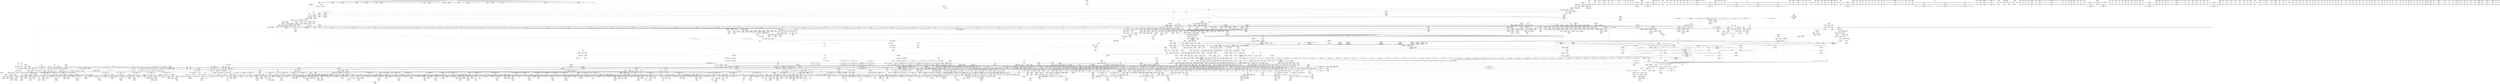 digraph {
	CE0x489ceb0 [shape=record,shape=Mrecord,label="{CE0x489ceb0|tomoyo_path_number_perm:conv|security/tomoyo/file.c,708}"]
	CE0x3ab5530 [shape=record,shape=Mrecord,label="{CE0x3ab5530|tomoyo_audit_path_number_log:filename|security/tomoyo/file.c,235|*SummSource*}"]
	CE0x479c8f0 [shape=record,shape=Mrecord,label="{CE0x479c8f0|tomoyo_domain:tmp16|security/tomoyo/common.h,1205|*SummSource*}"]
	CE0x3bab6f0 [shape=record,shape=Mrecord,label="{CE0x3bab6f0|tomoyo_get_realpath:return}"]
	CE0x3ab56f0 [shape=record,shape=Mrecord,label="{CE0x3ab56f0|tomoyo_audit_path_number_log:filename|security/tomoyo/file.c,235|*SummSink*}"]
	CE0x551d2a0 [shape=record,shape=Mrecord,label="{CE0x551d2a0|tomoyo_print_ulong:conv14|security/tomoyo/util.c,244}"]
	CE0x58b90d0 [shape=record,shape=Mrecord,label="{CE0x58b90d0|srcu_read_unlock:tmp|*SummSource*}"]
	CE0x39c5ad0 [shape=record,shape=Mrecord,label="{CE0x39c5ad0|tomoyo_const_part_length:tmp15|security/tomoyo/util.c,627|*SummSink*}"]
	CE0x5907ac0 [shape=record,shape=Mrecord,label="{CE0x5907ac0|tomoyo_domain:tmp17|security/tomoyo/common.h,1205|*SummSink*}"]
	CE0x582a400 [shape=record,shape=Mrecord,label="{CE0x582a400|i64**_getelementptr_inbounds_(_3_x_i64*_,_3_x_i64*_*___llvm_gcda_edge_table44,_i64_0,_i64_1)|*Constant*|*SummSink*}"]
	CE0x4739ef0 [shape=record,shape=Mrecord,label="{CE0x4739ef0|tomoyo_fill_path_info:tmp8|security/tomoyo/util.c,667|*SummSink*}"]
	CE0x5718fb0 [shape=record,shape=Mrecord,label="{CE0x5718fb0|tomoyo_get_mode:tmp7|security/tomoyo/util.c,979}"]
	CE0x6eff400 [shape=record,shape=Mrecord,label="{CE0x6eff400|tomoyo_get_realpath:call|security/tomoyo/file.c,150|*SummSink*}"]
	CE0x6f46930 [shape=record,shape=Mrecord,label="{CE0x6f46930|GLOBAL:lockdep_rcu_suspicious|*Constant*|*SummSource*}"]
	CE0x4766c10 [shape=record,shape=Mrecord,label="{CE0x4766c10|__llvm_gcov_indirect_counter_increment:entry}"]
	CE0x4647cc0 [shape=record,shape=Mrecord,label="{CE0x4647cc0|tomoyo_path_number_perm:tmp36|security/tomoyo/file.c,717|*SummSink*}"]
	CE0x71074f0 [shape=record,shape=Mrecord,label="{CE0x71074f0|tomoyo_audit_path_number_log:radix.0|*SummSource*}"]
	CE0x6eb9a80 [shape=record,shape=Mrecord,label="{CE0x6eb9a80|tomoyo_const_part_length:tmp32|security/tomoyo/util.c,641|*SummSink*}"]
	CE0x5613130 [shape=record,shape=Mrecord,label="{CE0x5613130|0:_i8,_array:_GCRE_tomoyo_index2category_constant_39_x_i8_c_00_00_00_00_00_00_00_00_00_00_00_00_00_00_00_00_00_00_00_00_00_00_00_01_01_01_01_01_01_01_01_01_01_01_01_01_01_01_02_,_align_16:_elem_7::|security/tomoyo/util.c,983}"]
	CE0x47670c0 [shape=record,shape=Mrecord,label="{CE0x47670c0|tomoyo_add_slash:tmp|*SummSource*}"]
	CE0x7107bd0 [shape=record,shape=Mrecord,label="{CE0x7107bd0|tomoyo_audit_path_number_log:tmp10|security/tomoyo/file.c,231}"]
	CE0x48481b0 [shape=record,shape=Mrecord,label="{CE0x48481b0|srcu_read_unlock:dep_map|include/linux/srcu.h,236|*SummSink*}"]
	CE0x3b09630 [shape=record,shape=Mrecord,label="{CE0x3b09630|GLOBAL:__llvm_gcov_indirect_counter_increment114|*Constant*|*SummSource*}"]
	CE0x6f9c210 [shape=record,shape=Mrecord,label="{CE0x6f9c210|i32_255|*Constant*|*SummSource*}"]
	CE0x6f225c0 [shape=record,shape=Mrecord,label="{CE0x6f225c0|tomoyo_get_mode:arrayidx4|security/tomoyo/util.c,983|*SummSource*}"]
	CE0x6f901f0 [shape=record,shape=Mrecord,label="{CE0x6f901f0|i64_24|*Constant*|*SummSource*}"]
	CE0x55aeb70 [shape=record,shape=Mrecord,label="{CE0x55aeb70|tomoyo_get_mode:tmp9|security/tomoyo/util.c,981|*SummSink*}"]
	CE0x5440cd0 [shape=record,shape=Mrecord,label="{CE0x5440cd0|tomoyo_add_slash:tmp9|security/tomoyo/file.c,136}"]
	CE0x575f2d0 [shape=record,shape=Mrecord,label="{CE0x575f2d0|tomoyo_path_number_perm:bb|*SummSink*}"]
	CE0x465af60 [shape=record,shape=Mrecord,label="{CE0x465af60|tomoyo_const_part_length:return}"]
	CE0x5808900 [shape=record,shape=Mrecord,label="{CE0x5808900|%struct.task_struct*_(%struct.task_struct**)*_asm_movq_%gs:$_1:P_,$0_,_r,im,_dirflag_,_fpsr_,_flags_|*SummSink*}"]
	CE0x5595020 [shape=record,shape=Mrecord,label="{CE0x5595020|tomoyo_path_number_perm:operation|security/tomoyo/file.c,711}"]
	CE0x46476a0 [shape=record,shape=Mrecord,label="{CE0x46476a0|tomoyo_path_number_perm:tmp35|security/tomoyo/file.c,717}"]
	CE0x559e1a0 [shape=record,shape=Mrecord,label="{CE0x559e1a0|tomoyo_audit_path_number_log:operation|security/tomoyo/file.c,213|*SummSource*}"]
	CE0x47bbe80 [shape=record,shape=Mrecord,label="{CE0x47bbe80|tomoyo_domain:do.body|*SummSource*}"]
	CE0x5440a40 [shape=record,shape=Mrecord,label="{CE0x5440a40|srcu_read_lock:tmp3}"]
	CE0x47acae0 [shape=record,shape=Mrecord,label="{CE0x47acae0|tomoyo_print_ulong:tmp15|security/tomoyo/util.c,243}"]
	CE0x4618180 [shape=record,shape=Mrecord,label="{CE0x4618180|tomoyo_domain:tmp10|security/tomoyo/common.h,1205}"]
	CE0x54cf5c0 [shape=record,shape=Mrecord,label="{CE0x54cf5c0|rcu_lock_release:map|Function::rcu_lock_release&Arg::map::}"]
	CE0x5715b40 [shape=record,shape=Mrecord,label="{CE0x5715b40|_call_void_mcount()_#3}"]
	CE0x4967a20 [shape=record,shape=Mrecord,label="{CE0x4967a20|i64*_getelementptr_inbounds_(_11_x_i64_,_11_x_i64_*___llvm_gcov_ctr54147,_i64_0,_i64_10)|*Constant*|*SummSource*}"]
	CE0x5a426f0 [shape=record,shape=Mrecord,label="{CE0x5a426f0|tomoyo_get_mode:tmp27|security/tomoyo/util.c,988}"]
	CE0x5622c00 [shape=record,shape=Mrecord,label="{CE0x5622c00|i32_5|*Constant*}"]
	CE0x3bf0ed0 [shape=record,shape=Mrecord,label="{CE0x3bf0ed0|0:_i8,_array:_GCRE_tomoyo_pn2mac_constant_8_x_i8_c_02_05_07_08_12_0F_10_11_,_align_1:_elem_3::|security/tomoyo/file.c,701}"]
	CE0x47ef3d0 [shape=record,shape=Mrecord,label="{CE0x47ef3d0|0:_%struct.tomoyo_obj_info*,_24:_%struct.tomoyo_path_info*,_32:_i64,_40:_i8,_72:_i8,_76:_i8,_:_SCMRE_35,36_}"]
	CE0x54651b0 [shape=record,shape=Mrecord,label="{CE0x54651b0|tomoyo_audit_path_number_log:tmp}"]
	CE0x6f0b140 [shape=record,shape=Mrecord,label="{CE0x6f0b140|i64*_getelementptr_inbounds_(_6_x_i64_,_6_x_i64_*___llvm_gcov_ctr25,_i64_0,_i64_0)|*Constant*|*SummSource*}"]
	CE0x5569460 [shape=record,shape=Mrecord,label="{CE0x5569460|tomoyo_add_slash:tmp8|security/tomoyo/file.c,132|*SummSource*}"]
	CE0x55621b0 [shape=record,shape=Mrecord,label="{CE0x55621b0|i32_2|*Constant*|*SummSink*}"]
	CE0x57a0d30 [shape=record,shape=Mrecord,label="{CE0x57a0d30|tomoyo_init_request_info:tmp11|security/tomoyo/util.c,1007}"]
	CE0x6ee1850 [shape=record,shape=Mrecord,label="{CE0x6ee1850|i64_23|*Constant*|*SummSink*}"]
	CE0x7175780 [shape=record,shape=Mrecord,label="{CE0x7175780|tomoyo_print_ulong:conv17|security/tomoyo/util.c,246|*SummSink*}"]
	CE0x3992660 [shape=record,shape=Mrecord,label="{CE0x3992660|tomoyo_path_number_perm:number|Function::tomoyo_path_number_perm&Arg::number::}"]
	CE0x4647890 [shape=record,shape=Mrecord,label="{CE0x4647890|tomoyo_path_number_perm:tmp35|security/tomoyo/file.c,717|*SummSink*}"]
	CE0x4848c20 [shape=record,shape=Mrecord,label="{CE0x4848c20|get_current:tmp3|*SummSink*}"]
	CE0x49d2280 [shape=record,shape=Mrecord,label="{CE0x49d2280|tomoyo_audit_path_number_log:arrayidx|security/tomoyo/file.c,234|*SummSink*}"]
	CE0x468c2b0 [shape=record,shape=Mrecord,label="{CE0x468c2b0|VOIDTB_TE:_CE_313,314_}"]
	CE0x3aae8e0 [shape=record,shape=Mrecord,label="{CE0x3aae8e0|tomoyo_audit_path_number_log:param6|security/tomoyo/file.c,235}"]
	CE0x5681880 [shape=record,shape=Mrecord,label="{CE0x5681880|tomoyo_const_part_length:tmp7|security/tomoyo/util.c,625|*SummSource*}"]
	CE0x3a6e000 [shape=record,shape=Mrecord,label="{CE0x3a6e000|0:_i8*,_array:_GCRE_tomoyo_mac_keywords_external_constant_42_x_i8*_:_elem_26::|security/tomoyo/file.c,233}"]
	CE0x468c090 [shape=record,shape=Mrecord,label="{CE0x468c090|VOIDTB_TE:_CE_311,312_}"]
	CE0x6f124c0 [shape=record,shape=Mrecord,label="{CE0x6f124c0|tomoyo_read_lock:bb|*SummSource*}"]
	CE0x4643e00 [shape=record,shape=Mrecord,label="{CE0x4643e00|tomoyo_path_number_perm:dentry|security/tomoyo/file.c,702|*SummSink*}"]
	CE0x55797a0 [shape=record,shape=Mrecord,label="{CE0x55797a0|tomoyo_get_mode:tmp15|security/tomoyo/util.c,983|*SummSink*}"]
	CE0x48f81c0 [shape=record,shape=Mrecord,label="{CE0x48f81c0|i64_176|*Constant*|*SummSink*}"]
	CE0x70918e0 [shape=record,shape=Mrecord,label="{CE0x70918e0|tomoyo_path_number_perm:tmp7|security/tomoyo/file.c,701|*SummSource*}"]
	CE0x5818c10 [shape=record,shape=Mrecord,label="{CE0x5818c10|_call_void_tomoyo_read_unlock(i32_%call1)_#9,_!dbg_!38957|security/tomoyo/file.c,720|*SummSink*}"]
	CE0x545ae70 [shape=record,shape=Mrecord,label="{CE0x545ae70|_ret_void,_!dbg_!38913|security/tomoyo/file.c,138|*SummSource*}"]
	CE0x7119720 [shape=record,shape=Mrecord,label="{CE0x7119720|__llvm_gcov_indirect_counter_increment:tmp3|*SummSource*}"]
	CE0x6e981a0 [shape=record,shape=Mrecord,label="{CE0x6e981a0|rcu_lock_acquire:tmp6|*SummSource*}"]
	CE0x3a9e140 [shape=record,shape=Mrecord,label="{CE0x3a9e140|tomoyo_path_chmod:tmp|*SummSource*}"]
	CE0x7147260 [shape=record,shape=Mrecord,label="{CE0x7147260|tomoyo_const_part_length:tmp53|security/tomoyo/util.c,652|*SummSource*}"]
	CE0x469c930 [shape=record,shape=Mrecord,label="{CE0x469c930|rcu_lock_acquire:tmp1}"]
	CE0x58a1a60 [shape=record,shape=Mrecord,label="{CE0x58a1a60|tomoyo_fill_path_info:const_len|security/tomoyo/util.c,666|*SummSource*}"]
	CE0x55b3630 [shape=record,shape=Mrecord,label="{CE0x55b3630|tomoyo_get_mode:call|security/tomoyo/util.c,980}"]
	CE0x6f65750 [shape=record,shape=Mrecord,label="{CE0x6f65750|i64_3|*Constant*|*SummSink*}"]
	CE0x472a5e0 [shape=record,shape=Mrecord,label="{CE0x472a5e0|tomoyo_domain:tobool1|security/tomoyo/common.h,1205}"]
	CE0x70cb4a0 [shape=record,shape=Mrecord,label="{CE0x70cb4a0|tomoyo_get_mode:tmp25|security/tomoyo/util.c,987|*SummSource*}"]
	CE0x49cb210 [shape=record,shape=Mrecord,label="{CE0x49cb210|rcu_lock_release:tmp4|include/linux/rcupdate.h,423|*SummSource*}"]
	CE0x475e6e0 [shape=record,shape=Mrecord,label="{CE0x475e6e0|_call_void_mcount()_#3}"]
	CE0x585c7c0 [shape=record,shape=Mrecord,label="{CE0x585c7c0|_call_void_mcount()_#3|*SummSink*}"]
	CE0x581afc0 [shape=record,shape=Mrecord,label="{CE0x581afc0|tomoyo_audit_path_number_log:tmp8|security/tomoyo/file.c,228}"]
	CE0x6f3e210 [shape=record,shape=Mrecord,label="{CE0x6f3e210|_call_void_mcount()_#3|*SummSource*}"]
	CE0x396cff0 [shape=record,shape=Mrecord,label="{CE0x396cff0|i64*_getelementptr_inbounds_(_5_x_i64_,_5_x_i64_*___llvm_gcov_ctr28130,_i64_0,_i64_3)|*Constant*}"]
	CE0x4597300 [shape=record,shape=Mrecord,label="{CE0x4597300|tomoyo_print_ulong:if.else16|*SummSource*}"]
	CE0x4a0b850 [shape=record,shape=Mrecord,label="{CE0x4a0b850|tomoyo_get_mode:tmp28|security/tomoyo/util.c,988|*SummSink*}"]
	CE0x3911bd0 [shape=record,shape=Mrecord,label="{CE0x3911bd0|tomoyo_print_ulong:tmp9|security/tomoyo/util.c,241|*SummSource*}"]
	CE0x55568b0 [shape=record,shape=Mrecord,label="{CE0x55568b0|tomoyo_fill_path_info:cmp8|security/tomoyo/util.c,668|*SummSource*}"]
	CE0x3bb4c70 [shape=record,shape=Mrecord,label="{CE0x3bb4c70|i32_47|*Constant*}"]
	CE0x4853ce0 [shape=record,shape=Mrecord,label="{CE0x4853ce0|tomoyo_path_number_perm:do.cond|*SummSink*}"]
	CE0x46d24f0 [shape=record,shape=Mrecord,label="{CE0x46d24f0|tomoyo_add_slash:tmp1}"]
	CE0x59b3d90 [shape=record,shape=Mrecord,label="{CE0x59b3d90|tomoyo_path_number_perm:out|*SummSource*}"]
	CE0x4849fb0 [shape=record,shape=Mrecord,label="{CE0x4849fb0|tomoyo_add_slash:entry|*SummSink*}"]
	CE0x5a3d9b0 [shape=record,shape=Mrecord,label="{CE0x5a3d9b0|VOIDTB_TE:_CE_193,194_}"]
	CE0x3c724d0 [shape=record,shape=Mrecord,label="{CE0x3c724d0|tomoyo_audit_path_number_log:tmp5|security/tomoyo/file.c,222|*SummSink*}"]
	CE0x5494560 [shape=record,shape=Mrecord,label="{CE0x5494560|_ret_i32_%conv6,_!dbg_!38926|security/tomoyo/util.c,1011}"]
	CE0x5589330 [shape=record,shape=Mrecord,label="{CE0x5589330|i64*_getelementptr_inbounds_(_5_x_i64_,_5_x_i64_*___llvm_gcov_ctr28130,_i64_0,_i64_3)|*Constant*|*SummSource*}"]
	CE0x3c14c00 [shape=record,shape=Mrecord,label="{CE0x3c14c00|tomoyo_path_number_perm:type|Function::tomoyo_path_number_perm&Arg::type::|*SummSink*}"]
	CE0x6fc54d0 [shape=record,shape=Mrecord,label="{CE0x6fc54d0|i64*_getelementptr_inbounds_(_31_x_i64_,_31_x_i64_*___llvm_gcov_ctr43150,_i64_0,_i64_26)|*Constant*|*SummSink*}"]
	CE0x571cbc0 [shape=record,shape=Mrecord,label="{CE0x571cbc0|rcu_lock_release:indirectgoto|*SummSource*}"]
	CE0x3ac7180 [shape=record,shape=Mrecord,label="{CE0x3ac7180|tomoyo_path_number_perm:entry|*SummSink*}"]
	CE0x559c220 [shape=record,shape=Mrecord,label="{CE0x559c220|tomoyo_domain:tmp6|security/tomoyo/common.h,1205|*SummSource*}"]
	CE0x71613f0 [shape=record,shape=Mrecord,label="{CE0x71613f0|0:_i8,_array:_GCRE_tomoyo_pn2mac_constant_8_x_i8_c_02_05_07_08_12_0F_10_11_,_align_1:_elem_7::|security/tomoyo/file.c,701}"]
	CE0x6fba3b0 [shape=record,shape=Mrecord,label="{CE0x6fba3b0|tomoyo_const_part_length:tmp47|security/tomoyo/util.c,646|*SummSource*}"]
	CE0x6f1bc10 [shape=record,shape=Mrecord,label="{CE0x6f1bc10|tomoyo_domain:cred|security/tomoyo/common.h,1205}"]
	CE0x5569a30 [shape=record,shape=Mrecord,label="{CE0x5569a30|tomoyo_add_slash:if.then}"]
	CE0x475dfa0 [shape=record,shape=Mrecord,label="{CE0x475dfa0|tomoyo_domain:tmp22|security/tomoyo/common.h,1205}"]
	CE0x48347d0 [shape=record,shape=Mrecord,label="{CE0x48347d0|tomoyo_const_part_length:tmp19|security/tomoyo/util.c,628|*SummSink*}"]
	CE0x71107f0 [shape=record,shape=Mrecord,label="{CE0x71107f0|128:_i8*,_1208:_%struct.file*,_:_CMRE_29,30_}"]
	CE0x568db80 [shape=record,shape=Mrecord,label="{CE0x568db80|tomoyo_fill_path_info:frombool|security/tomoyo/util.c,667|*SummSource*}"]
	CE0x55c4110 [shape=record,shape=Mrecord,label="{CE0x55c4110|_call_void_tomoyo_check_acl(%struct.tomoyo_request_info*_%r,_i1_(%struct.tomoyo_request_info*,_%struct.tomoyo_acl_info*)*_tomoyo_check_path_number_acl)_#9,_!dbg_!38950|security/tomoyo/file.c,715}"]
	CE0x70fe940 [shape=record,shape=Mrecord,label="{CE0x70fe940|_call_void_rcu_lock_acquire(%struct.lockdep_map*_%dep_map)_#9,_!dbg_!38906|include/linux/srcu.h,222|*SummSink*}"]
	CE0x58d2110 [shape=record,shape=Mrecord,label="{CE0x58d2110|tomoyo_read_unlock:entry|*SummSource*}"]
	CE0x5749740 [shape=record,shape=Mrecord,label="{CE0x5749740|tomoyo_init_request_info:profile2|security/tomoyo/util.c,1007}"]
	CE0x59f7880 [shape=record,shape=Mrecord,label="{CE0x59f7880|tomoyo_get_mode:tmp20|security/tomoyo/util.c,985}"]
	CE0x5508720 [shape=record,shape=Mrecord,label="{CE0x5508720|tomoyo_print_ulong:cmp11|security/tomoyo/util.c,243|*SummSink*}"]
	CE0x7131c10 [shape=record,shape=Mrecord,label="{CE0x7131c10|_call_void_mcount()_#3|*SummSource*}"]
	CE0x6ddc8f0 [shape=record,shape=Mrecord,label="{CE0x6ddc8f0|tomoyo_audit_path_number_log:tmp13|security/tomoyo/file.c,234|*SummSource*}"]
	CE0x71112f0 [shape=record,shape=Mrecord,label="{CE0x71112f0|128:_i8*,_1208:_%struct.file*,_:_CMRE_38,39_}"]
	CE0x46a1140 [shape=record,shape=Mrecord,label="{CE0x46a1140|tomoyo_init_request_info:entry|*SummSink*}"]
	CE0x5959220 [shape=record,shape=Mrecord,label="{CE0x5959220|VOIDTB_TE:_CE_264,272_}"]
	CE0x38de190 [shape=record,shape=Mrecord,label="{CE0x38de190|tomoyo_print_ulong:conv10|security/tomoyo/util.c,243}"]
	CE0x59b30c0 [shape=record,shape=Mrecord,label="{CE0x59b30c0|VOIDTB_TE:_CE_159,160_}"]
	CE0x56099b0 [shape=record,shape=Mrecord,label="{CE0x56099b0|__llvm_gcov_indirect_counter_increment114:tmp2}"]
	CE0x5720170 [shape=record,shape=Mrecord,label="{CE0x5720170|tomoyo_path_number_perm:bb}"]
	CE0x6fece60 [shape=record,shape=Mrecord,label="{CE0x6fece60|tomoyo_path_number_perm:buf|security/tomoyo/file.c, 698|*SummSource*}"]
	CE0x46e4df0 [shape=record,shape=Mrecord,label="{CE0x46e4df0|tomoyo_const_part_length:add29|security/tomoyo/util.c,646|*SummSink*}"]
	CE0x70b1f70 [shape=record,shape=Mrecord,label="{CE0x70b1f70|i64**_getelementptr_inbounds_(_3_x_i64*_,_3_x_i64*_*___llvm_gcda_edge_table29,_i64_0,_i64_1)|*Constant*}"]
	CE0x6e97b10 [shape=record,shape=Mrecord,label="{CE0x6e97b10|GLOBAL:tomoyo_mac_keywords|Global_var:tomoyo_mac_keywords}"]
	CE0x47ba2d0 [shape=record,shape=Mrecord,label="{CE0x47ba2d0|tomoyo_const_part_length:tmp17|security/tomoyo/util.c,627|*SummSink*}"]
	CE0x6e2db80 [shape=record,shape=Mrecord,label="{CE0x6e2db80|tomoyo_get_mode:tmp1|*SummSource*}"]
	CE0x57c4140 [shape=record,shape=Mrecord,label="{CE0x57c4140|tomoyo_init_request_info:profile3|security/tomoyo/util.c,1008|*SummSource*}"]
	CE0x586f290 [shape=record,shape=Mrecord,label="{CE0x586f290|i64*_getelementptr_inbounds_(_12_x_i64_,_12_x_i64_*___llvm_gcov_ctr28,_i64_0,_i64_10)|*Constant*|*SummSource*}"]
	CE0x465a980 [shape=record,shape=Mrecord,label="{CE0x465a980|tomoyo_const_part_length:tmp20|security/tomoyo/util.c,628|*SummSink*}"]
	CE0x39d3200 [shape=record,shape=Mrecord,label="{CE0x39d3200|0:_i8*,_array:_GCRE_tomoyo_mac_keywords_external_constant_42_x_i8*_:_elem_15::|security/tomoyo/file.c,233}"]
	CE0x479be10 [shape=record,shape=Mrecord,label="{CE0x479be10|tomoyo_domain:tmp1}"]
	CE0x3bf1860 [shape=record,shape=Mrecord,label="{CE0x3bf1860|VOIDTB_TE:_CE_316,317_}"]
	CE0x5a3d4c0 [shape=record,shape=Mrecord,label="{CE0x5a3d4c0|i64*_getelementptr_inbounds_(_5_x_i64_,_5_x_i64_*___llvm_gcov_ctr32134,_i64_0,_i64_3)|*Constant*}"]
	CE0x59183d0 [shape=record,shape=Mrecord,label="{CE0x59183d0|_ret_void|*SummSink*}"]
	CE0x39fc360 [shape=record,shape=Mrecord,label="{CE0x39fc360|tomoyo_const_part_length:entry|*SummSource*}"]
	CE0x7119c70 [shape=record,shape=Mrecord,label="{CE0x7119c70|tomoyo_fill_path_info:tmp1}"]
	CE0x55aee70 [shape=record,shape=Mrecord,label="{CE0x55aee70|tomoyo_add_slash:tmp6|security/tomoyo/file.c,131|*SummSource*}"]
	CE0x6edbd40 [shape=record,shape=Mrecord,label="{CE0x6edbd40|tomoyo_audit_path_number_log:tmp4|security/tomoyo/file.c,222|*SummSource*}"]
	CE0x5819110 [shape=record,shape=Mrecord,label="{CE0x5819110|GLOBAL:tomoyo_read_unlock|*Constant*|*SummSink*}"]
	CE0x6f21d70 [shape=record,shape=Mrecord,label="{CE0x6f21d70|tomoyo_get_mode:tmp6|security/tomoyo/util.c,978|*SummSource*}"]
	CE0x71073e0 [shape=record,shape=Mrecord,label="{CE0x71073e0|tomoyo_audit_path_number_log:radix.0}"]
	CE0x46e0600 [shape=record,shape=Mrecord,label="{CE0x46e0600|tomoyo_init_request_info:call|security/tomoyo/util.c,1005}"]
	CE0x5a3d1f0 [shape=record,shape=Mrecord,label="{CE0x5a3d1f0|tomoyo_path_number_perm:tmp3|security/tomoyo/file.c,694|*SummSink*}"]
	CE0x38f81c0 [shape=record,shape=Mrecord,label="{CE0x38f81c0|tomoyo_const_part_length:filename|Function::tomoyo_const_part_length&Arg::filename::|*SummSource*}"]
	CE0x46e52e0 [shape=record,shape=Mrecord,label="{CE0x46e52e0|i64_ptrtoint_(i8*_blockaddress(_rcu_lock_release,_%__here)_to_i64)|*Constant*|*SummSink*}"]
	CE0x54fdfa0 [shape=record,shape=Mrecord,label="{CE0x54fdfa0|i64_0|*Constant*}"]
	CE0x55acd50 [shape=record,shape=Mrecord,label="{CE0x55acd50|i64*_getelementptr_inbounds_(_2_x_i64_,_2_x_i64_*___llvm_gcov_ctr23,_i64_0,_i64_0)|*Constant*}"]
	CE0x399b7d0 [shape=record,shape=Mrecord,label="{CE0x399b7d0|rcu_lock_acquire:__here|*SummSink*}"]
	CE0x39d33c0 [shape=record,shape=Mrecord,label="{CE0x39d33c0|0:_i8*,_array:_GCRE_tomoyo_mac_keywords_external_constant_42_x_i8*_:_elem_16::|security/tomoyo/file.c,233}"]
	CE0x471a0e0 [shape=record,shape=Mrecord,label="{CE0x471a0e0|i1_false|*Constant*}"]
	CE0x5483ff0 [shape=record,shape=Mrecord,label="{CE0x5483ff0|tomoyo_const_part_length:tmp29|security/tomoyo/util.c,641}"]
	CE0x554b720 [shape=record,shape=Mrecord,label="{CE0x554b720|tomoyo_const_part_length:tmp52|security/tomoyo/util.c,652}"]
	CE0x4853840 [shape=record,shape=Mrecord,label="{CE0x4853840|tomoyo_init_request_info:tmp7|security/tomoyo/util.c,1005}"]
	CE0x548b510 [shape=record,shape=Mrecord,label="{CE0x548b510|i64_2|*Constant*|*SummSource*}"]
	CE0x715e340 [shape=record,shape=Mrecord,label="{CE0x715e340|128:_i8*,_1208:_%struct.file*,_:_CMRE_80,88_|*MultipleSource*|security/tomoyo/common.h,1205|security/tomoyo/common.h,1205}"]
	CE0x6e21820 [shape=record,shape=Mrecord,label="{CE0x6e21820|i8_0|*Constant*|*SummSource*}"]
	CE0x3939ce0 [shape=record,shape=Mrecord,label="{CE0x3939ce0|tomoyo_fill_path_info:idxprom|security/tomoyo/util.c,667}"]
	CE0x5569940 [shape=record,shape=Mrecord,label="{CE0x5569940|i64*_getelementptr_inbounds_(_11_x_i64_,_11_x_i64_*___llvm_gcov_ctr54147,_i64_0,_i64_1)|*Constant*|*SummSink*}"]
	CE0x3bf1750 [shape=record,shape=Mrecord,label="{CE0x3bf1750|VOIDTB_TE:_CE_315,316_}"]
	CE0x3a666b0 [shape=record,shape=Mrecord,label="{CE0x3a666b0|tomoyo_path_number_perm:tmp2|security/tomoyo/file.c,693|*SummSource*}"]
	CE0x5689d00 [shape=record,shape=Mrecord,label="{CE0x5689d00|tomoyo_path_number_perm:if.then|*SummSink*}"]
	CE0x3a06ed0 [shape=record,shape=Mrecord,label="{CE0x3a06ed0|rcu_lock_release:tmp2|*SummSink*}"]
	CE0x4959090 [shape=record,shape=Mrecord,label="{CE0x4959090|tomoyo_fill_path_info:entry}"]
	CE0x5483e80 [shape=record,shape=Mrecord,label="{CE0x5483e80|i64_19|*Constant*|*SummSource*}"]
	CE0x6eaa8d0 [shape=record,shape=Mrecord,label="{CE0x6eaa8d0|tomoyo_get_realpath:bb|*SummSource*}"]
	CE0x581a960 [shape=record,shape=Mrecord,label="{CE0x581a960|GLOBAL:srcu_read_unlock|*Constant*|*SummSource*}"]
	CE0x6fdc8d0 [shape=record,shape=Mrecord,label="{CE0x6fdc8d0|tomoyo_path_number_perm:tmp28|security/tomoyo/file.c,708}"]
	CE0x39fcb90 [shape=record,shape=Mrecord,label="{CE0x39fcb90|tomoyo_fill_path_info:tmp6|security/tomoyo/util.c,667}"]
	CE0x5779a70 [shape=record,shape=Mrecord,label="{CE0x5779a70|tomoyo_path_number_perm:if.then8|*SummSink*}"]
	CE0x39fc4c0 [shape=record,shape=Mrecord,label="{CE0x39fc4c0|tomoyo_const_part_length:entry|*SummSink*}"]
	CE0x5665870 [shape=record,shape=Mrecord,label="{CE0x5665870|tomoyo_path_number_perm:path1|security/tomoyo/file.c,694}"]
	CE0x5787de0 [shape=record,shape=Mrecord,label="{CE0x5787de0|i32_3|*Constant*}"]
	CE0x5665ac0 [shape=record,shape=Mrecord,label="{CE0x5665ac0|tomoyo_audit_path_number_log:operation|security/tomoyo/file.c,213|*SummSink*}"]
	CE0x6466f70 [shape=record,shape=Mrecord,label="{CE0x6466f70|0:_i8,_array:_GCRE_tomoyo_index2category_constant_39_x_i8_c_00_00_00_00_00_00_00_00_00_00_00_00_00_00_00_00_00_00_00_00_00_00_00_01_01_01_01_01_01_01_01_01_01_01_01_01_01_01_02_,_align_16:_elem_34::|security/tomoyo/util.c,983}"]
	CE0x5793530 [shape=record,shape=Mrecord,label="{CE0x5793530|tomoyo_get_realpath:name|security/tomoyo/file.c,150|*SummSink*}"]
	CE0x6e8aa40 [shape=record,shape=Mrecord,label="{CE0x6e8aa40|i32_4|*Constant*}"]
	CE0x469c8c0 [shape=record,shape=Mrecord,label="{CE0x469c8c0|i64_1|*Constant*}"]
	CE0x4667990 [shape=record,shape=Mrecord,label="{CE0x4667990|GLOBAL:lock_release|*Constant*|*SummSource*}"]
	CE0x5958bb0 [shape=record,shape=Mrecord,label="{CE0x5958bb0|VOIDTB_TE:_CE_157,158_}"]
	CE0x7159880 [shape=record,shape=Mrecord,label="{CE0x7159880|128:_i8*,_1208:_%struct.file*,_:_CMRE_40,41_}"]
	CE0x59488c0 [shape=record,shape=Mrecord,label="{CE0x59488c0|__llvm_gcov_indirect_counter_increment:entry|*SummSource*}"]
	CE0x6e98b90 [shape=record,shape=Mrecord,label="{CE0x6e98b90|tomoyo_const_part_length:sw.bb|*SummSource*}"]
	CE0x3a75e90 [shape=record,shape=Mrecord,label="{CE0x3a75e90|tomoyo_audit_path_number_log:tmp14|security/tomoyo/file.c,233|*SummSink*}"]
	CE0x59aaba0 [shape=record,shape=Mrecord,label="{CE0x59aaba0|tomoyo_fill_path_info:hash|security/tomoyo/util.c,669|*SummSource*}"]
	CE0x5a257e0 [shape=record,shape=Mrecord,label="{CE0x5a257e0|tomoyo_get_mode:tmp22|security/tomoyo/util.c,986|*SummSink*}"]
	CE0x59a9e40 [shape=record,shape=Mrecord,label="{CE0x59a9e40|tomoyo_fill_path_info:frombool10|security/tomoyo/util.c,668|*SummSource*}"]
	CE0x488d990 [shape=record,shape=Mrecord,label="{CE0x488d990|tomoyo_fill_path_info:arrayidx|security/tomoyo/util.c,667|*SummSink*}"]
	CE0x45962a0 [shape=record,shape=Mrecord,label="{CE0x45962a0|tomoyo_print_ulong:tmp3|security/tomoyo/util.c,239|*SummSink*}"]
	CE0x38263d0 [shape=record,shape=Mrecord,label="{CE0x38263d0|_call_void_mcount()_#3}"]
	CE0x6fb9f90 [shape=record,shape=Mrecord,label="{CE0x6fb9f90|i64*_getelementptr_inbounds_(_31_x_i64_,_31_x_i64_*___llvm_gcov_ctr43150,_i64_0,_i64_27)|*Constant*|*SummSource*}"]
	CE0x6e2dbf0 [shape=record,shape=Mrecord,label="{CE0x6e2dbf0|tomoyo_get_mode:tmp1|*SummSink*}"]
	CE0x5880840 [shape=record,shape=Mrecord,label="{CE0x5880840|GLOBAL:tomoyo_print_ulong|*Constant*|*SummSource*}"]
	CE0x6e85a80 [shape=record,shape=Mrecord,label="{CE0x6e85a80|tomoyo_audit_path_number_log:buffer|security/tomoyo/file.c, 215|*SummSource*}"]
	CE0x57791b0 [shape=record,shape=Mrecord,label="{CE0x57791b0|tomoyo_add_slash:tmp7|security/tomoyo/file.c,132}"]
	CE0x469c9a0 [shape=record,shape=Mrecord,label="{CE0x469c9a0|rcu_lock_acquire:tmp1|*SummSource*}"]
	CE0x55b5890 [shape=record,shape=Mrecord,label="{CE0x55b5890|tomoyo_path_number_perm:tmp38|security/tomoyo/file.c,717|*SummSink*}"]
	CE0x58d2c30 [shape=record,shape=Mrecord,label="{CE0x58d2c30|_ret_void,_!dbg_!38904|security/tomoyo/common.h,1110|*SummSink*}"]
	CE0x587af20 [shape=record,shape=Mrecord,label="{CE0x587af20|GLOBAL:tomoyo_profile|*Constant*|*SummSource*}"]
	CE0x6f9beb0 [shape=record,shape=Mrecord,label="{CE0x6f9beb0|tomoyo_get_mode:conv|security/tomoyo/util.c,982|*SummSink*}"]
	CE0x5476af0 [shape=record,shape=Mrecord,label="{CE0x5476af0|rcu_lock_acquire:bb|*SummSource*}"]
	CE0x57191d0 [shape=record,shape=Mrecord,label="{CE0x57191d0|tomoyo_fill_path_info:bb|*SummSource*}"]
	CE0x59f7730 [shape=record,shape=Mrecord,label="{CE0x59f7730|tomoyo_get_mode:tmp19|security/tomoyo/util.c,985|*SummSink*}"]
	CE0x549c4e0 [shape=record,shape=Mrecord,label="{CE0x549c4e0|tomoyo_fill_path_info:tmp4|security/tomoyo/util.c,667}"]
	CE0x475f890 [shape=record,shape=Mrecord,label="{CE0x475f890|tomoyo_audit_path_number_log:path_number|security/tomoyo/file.c,213|*SummSink*}"]
	CE0x58e9c50 [shape=record,shape=Mrecord,label="{CE0x58e9c50|tomoyo_print_ulong:tmp22|*SummSink*}"]
	CE0x6f21b70 [shape=record,shape=Mrecord,label="{CE0x6f21b70|tomoyo_get_mode:tmp5|security/tomoyo/util.c,978|*SummSink*}"]
	CE0x71193a0 [shape=record,shape=Mrecord,label="{CE0x71193a0|i64_1|*Constant*}"]
	CE0x48d4950 [shape=record,shape=Mrecord,label="{CE0x48d4950|_call_void_rcu_lock_release(%struct.lockdep_map*_%dep_map)_#9,_!dbg_!38905|include/linux/srcu.h,236|*SummSource*}"]
	CE0x56102c0 [shape=record,shape=Mrecord,label="{CE0x56102c0|tomoyo_const_part_length:inc|security/tomoyo/util.c,628|*SummSource*}"]
	CE0x5656840 [shape=record,shape=Mrecord,label="{CE0x5656840|tomoyo_path_number_perm:tmp31|security/tomoyo/file.c,710|*SummSource*}"]
	CE0x6f5c8d0 [shape=record,shape=Mrecord,label="{CE0x6f5c8d0|tomoyo_fill_path_info:call|security/tomoyo/util.c,664|*SummSink*}"]
	CE0x55af0f0 [shape=record,shape=Mrecord,label="{CE0x55af0f0|tomoyo_audit_path_number_log:tmp2|security/tomoyo/file.c,213|*SummSource*}"]
	CE0x6ff3860 [shape=record,shape=Mrecord,label="{CE0x6ff3860|tomoyo_path_number_perm:obj|security/tomoyo/file.c, 694}"]
	CE0x475e180 [shape=record,shape=Mrecord,label="{CE0x475e180|tomoyo_domain:tmp22|security/tomoyo/common.h,1205|*SummSource*}"]
	CE0x476ddd0 [shape=record,shape=Mrecord,label="{CE0x476ddd0|tomoyo_path_number_perm:tmp20|security/tomoyo/file.c,705|*SummSource*}"]
	CE0x6efeeb0 [shape=record,shape=Mrecord,label="{CE0x6efeeb0|tomoyo_audit_path_number_log:tmp|*SummSource*}"]
	CE0x4840c60 [shape=record,shape=Mrecord,label="{CE0x4840c60|tomoyo_print_ulong:conv7|security/tomoyo/util.c,242|*SummSource*}"]
	CE0x7161910 [shape=record,shape=Mrecord,label="{CE0x7161910|tomoyo_path_number_perm:do.body}"]
	CE0x47ac4a0 [shape=record,shape=Mrecord,label="{CE0x47ac4a0|rcu_lock_acquire:tmp}"]
	CE0x48eccb0 [shape=record,shape=Mrecord,label="{CE0x48eccb0|tomoyo_const_part_length:tmp12|security/tomoyo/util.c,626|*SummSink*}"]
	CE0x6e636b0 [shape=record,shape=Mrecord,label="{CE0x6e636b0|tomoyo_const_part_length:conv24|security/tomoyo/util.c,644|*SummSink*}"]
	CE0x3a32d80 [shape=record,shape=Mrecord,label="{CE0x3a32d80|_call_void_mcount()_#3}"]
	CE0x595f410 [shape=record,shape=Mrecord,label="{CE0x595f410|tomoyo_path_number_perm:tmp46|security/tomoyo/file.c,721}"]
	CE0x5589590 [shape=record,shape=Mrecord,label="{CE0x5589590|i64*_getelementptr_inbounds_(_5_x_i64_,_5_x_i64_*___llvm_gcov_ctr28130,_i64_0,_i64_3)|*Constant*|*SummSink*}"]
	CE0x6ee0780 [shape=record,shape=Mrecord,label="{CE0x6ee0780|tomoyo_const_part_length:conv20|security/tomoyo/util.c,644}"]
	CE0x58d9b00 [shape=record,shape=Mrecord,label="{CE0x58d9b00|tomoyo_path_number_perm:conv18|security/tomoyo/file.c,721}"]
	CE0x3a07980 [shape=record,shape=Mrecord,label="{CE0x3a07980|_call_void_mcount()_#3|*SummSink*}"]
	CE0x5569880 [shape=record,shape=Mrecord,label="{CE0x5569880|i64*_getelementptr_inbounds_(_11_x_i64_,_11_x_i64_*___llvm_gcov_ctr54147,_i64_0,_i64_1)|*Constant*|*SummSource*}"]
	CE0x5642c50 [shape=record,shape=Mrecord,label="{CE0x5642c50|tomoyo_path_number_perm:tmp40|security/tomoyo/file.c,718|*SummSource*}"]
	CE0x5a50780 [shape=record,shape=Mrecord,label="{CE0x5a50780|tomoyo_init_request_info:if.end}"]
	CE0x3911b10 [shape=record,shape=Mrecord,label="{CE0x3911b10|tomoyo_fill_path_info:tmp7|security/tomoyo/util.c,667|*SummSink*}"]
	CE0x46af250 [shape=record,shape=Mrecord,label="{CE0x46af250|i8_1|*Constant*}"]
	CE0x5793ba0 [shape=record,shape=Mrecord,label="{CE0x5793ba0|i32_2|*Constant*}"]
	CE0x46e03d0 [shape=record,shape=Mrecord,label="{CE0x46e03d0|tomoyo_init_request_info:tmp8|security/tomoyo/util.c,1005|*SummSource*}"]
	CE0x583a520 [shape=record,shape=Mrecord,label="{CE0x583a520|__llvm_gcov_indirect_counter_increment:entry|*SummSink*}"]
	CE0x70fe160 [shape=record,shape=Mrecord,label="{CE0x70fe160|i32_0|*Constant*}"]
	CE0x3bb4a70 [shape=record,shape=Mrecord,label="{CE0x3bb4a70|srcu_read_unlock:tmp1}"]
	CE0x6ee1020 [shape=record,shape=Mrecord,label="{CE0x6ee1020|tomoyo_const_part_length:cmp21|security/tomoyo/util.c,644|*SummSink*}"]
	CE0x55798c0 [shape=record,shape=Mrecord,label="{CE0x55798c0|tomoyo_domain:land.lhs.true2|*SummSource*}"]
	CE0x5a62510 [shape=record,shape=Mrecord,label="{CE0x5a62510|tomoyo_get_mode:profile|Function::tomoyo_get_mode&Arg::profile::}"]
	CE0x47e4900 [shape=record,shape=Mrecord,label="{CE0x47e4900|0:_%struct.tomoyo_obj_info*,_24:_%struct.tomoyo_path_info*,_32:_i64,_40:_i8,_72:_i8,_76:_i8,_:_SCMRE_26,27_}"]
	CE0x5a50310 [shape=record,shape=Mrecord,label="{CE0x5a50310|tomoyo_path_number_perm:tmp54|security/tomoyo/file.c,724|*SummSource*}"]
	CE0x5675a10 [shape=record,shape=Mrecord,label="{CE0x5675a10|_call_void_mcount()_#3}"]
	CE0x70dafe0 [shape=record,shape=Mrecord,label="{CE0x70dafe0|VOIDTB_TE:_CE_196,197_}"]
	CE0x3bb52c0 [shape=record,shape=Mrecord,label="{CE0x3bb52c0|tomoyo_print_ulong:if.end21}"]
	CE0x552e640 [shape=record,shape=Mrecord,label="{CE0x552e640|tomoyo_init_request_info:tmp}"]
	CE0x6e87e30 [shape=record,shape=Mrecord,label="{CE0x6e87e30|VOIDTB_TE:_CE_203,204_}"]
	CE0x6eec9c0 [shape=record,shape=Mrecord,label="{CE0x6eec9c0|tomoyo_get_realpath:tmp8|security/tomoyo/file.c,152|*SummSource*}"]
	CE0x475e360 [shape=record,shape=Mrecord,label="{CE0x475e360|tomoyo_domain:tmp22|security/tomoyo/common.h,1205|*SummSink*}"]
	CE0x588b490 [shape=record,shape=Mrecord,label="{CE0x588b490|i64*_getelementptr_inbounds_(_11_x_i64_,_11_x_i64_*___llvm_gcov_ctr54147,_i64_0,_i64_9)|*Constant*}"]
	CE0x45e33b0 [shape=record,shape=Mrecord,label="{CE0x45e33b0|tomoyo_path_number_perm:tmp7|security/tomoyo/file.c,701}"]
	CE0x3aa9eb0 [shape=record,shape=Mrecord,label="{CE0x3aa9eb0|i64*_getelementptr_inbounds_(_4_x_i64_,_4_x_i64_*___llvm_gcov_ctr24,_i64_0,_i64_2)|*Constant*}"]
	CE0x5a3d100 [shape=record,shape=Mrecord,label="{CE0x5a3d100|tomoyo_path_number_perm:tmp3|security/tomoyo/file.c,694|*SummSource*}"]
	CE0x6eff320 [shape=record,shape=Mrecord,label="{CE0x6eff320|tomoyo_get_realpath:call|security/tomoyo/file.c,150|*SummSource*}"]
	CE0x59f75d0 [shape=record,shape=Mrecord,label="{CE0x59f75d0|tomoyo_get_mode:tmp19|security/tomoyo/util.c,985|*SummSource*}"]
	CE0x46e4b50 [shape=record,shape=Mrecord,label="{CE0x46e4b50|i64_ptrtoint_(i8*_blockaddress(_rcu_lock_release,_%__here)_to_i64)|*Constant*|*SummSource*}"]
	CE0x58d2a70 [shape=record,shape=Mrecord,label="{CE0x58d2a70|_ret_void,_!dbg_!38904|security/tomoyo/common.h,1110|*SummSource*}"]
	CE0x4615ff0 [shape=record,shape=Mrecord,label="{CE0x4615ff0|VOIDTB_TE:_CE_40,48_}"]
	CE0x471a540 [shape=record,shape=Mrecord,label="{CE0x471a540|tomoyo_get_realpath:retval.0|*SummSource*}"]
	CE0x3bb4740 [shape=record,shape=Mrecord,label="{CE0x3bb4740|tomoyo_print_ulong:call|security/tomoyo/util.c,240|*SummSource*}"]
	CE0x6eba150 [shape=record,shape=Mrecord,label="{CE0x6eba150|tomoyo_const_part_length:tmp33|security/tomoyo/util.c,642|*SummSource*}"]
	CE0x552e6b0 [shape=record,shape=Mrecord,label="{CE0x552e6b0|COLLAPSED:_GCMRE___llvm_gcov_ctr32134_internal_global_5_x_i64_zeroinitializer:_elem_0:default:}"]
	CE0x6ef0950 [shape=record,shape=Mrecord,label="{CE0x6ef0950|tomoyo_const_part_length:tmp36|security/tomoyo/util.c,644|*SummSource*}"]
	CE0x59a66c0 [shape=record,shape=Mrecord,label="{CE0x59a66c0|tomoyo_path_number_perm:tmp48|security/tomoyo/file.c,722}"]
	CE0x3aaea40 [shape=record,shape=Mrecord,label="{CE0x3aaea40|tomoyo_audit_path_number_log:param6|security/tomoyo/file.c,235|*SummSource*}"]
	CE0x6e98210 [shape=record,shape=Mrecord,label="{CE0x6e98210|rcu_lock_acquire:tmp6|*SummSink*}"]
	CE0x5982920 [shape=record,shape=Mrecord,label="{CE0x5982920|tomoyo_path_number_perm:tmp44|security/tomoyo/file.c,721}"]
	CE0x5850cd0 [shape=record,shape=Mrecord,label="{CE0x5850cd0|i32_48|*Constant*|*SummSource*}"]
	CE0x46f4b80 [shape=record,shape=Mrecord,label="{CE0x46f4b80|tomoyo_const_part_length:tmp18|security/tomoyo/util.c,627|*SummSink*}"]
	CE0x46e4d30 [shape=record,shape=Mrecord,label="{CE0x46e4d30|tomoyo_const_part_length:add29|security/tomoyo/util.c,646|*SummSource*}"]
	CE0x483fe50 [shape=record,shape=Mrecord,label="{CE0x483fe50|i64*_getelementptr_inbounds_(_4_x_i64_,_4_x_i64_*___llvm_gcov_ctr24,_i64_0,_i64_2)|*Constant*|*SummSource*}"]
	CE0x396da10 [shape=record,shape=Mrecord,label="{CE0x396da10|0:_i8*,_array:_GCRE_tomoyo_mac_keywords_external_constant_42_x_i8*_:_elem_18::|security/tomoyo/file.c,233}"]
	CE0x5665e70 [shape=record,shape=Mrecord,label="{CE0x5665e70|tomoyo_path_number_perm:cleanup|*SummSource*}"]
	CE0x59a68d0 [shape=record,shape=Mrecord,label="{CE0x59a68d0|tomoyo_path_number_perm:tmp48|security/tomoyo/file.c,722|*SummSink*}"]
	CE0x56154f0 [shape=record,shape=Mrecord,label="{CE0x56154f0|tomoyo_const_part_length:tmp|*SummSource*}"]
	CE0x545ad70 [shape=record,shape=Mrecord,label="{CE0x545ad70|_ret_void,_!dbg_!38913|security/tomoyo/file.c,138}"]
	CE0x57c3b20 [shape=record,shape=Mrecord,label="{CE0x57c3b20|tomoyo_init_request_info:ns|security/tomoyo/util.c,1010|*SummSource*}"]
	CE0x595fbb0 [shape=record,shape=Mrecord,label="{CE0x595fbb0|i64*_getelementptr_inbounds_(_22_x_i64_,_22_x_i64_*___llvm_gcov_ctr9,_i64_0,_i64_19)|*Constant*|*SummSource*}"]
	CE0x5860c90 [shape=record,shape=Mrecord,label="{CE0x5860c90|i32_50|*Constant*|*SummSource*}"]
	CE0x5788a00 [shape=record,shape=Mrecord,label="{CE0x5788a00|tomoyo_get_mode:tmp|*SummSink*}"]
	CE0x55792f0 [shape=record,shape=Mrecord,label="{CE0x55792f0|tomoyo_domain:tmp4|security/tomoyo/common.h,1205|*SummSource*}"]
	CE0x3a9cce0 [shape=record,shape=Mrecord,label="{CE0x3a9cce0|VOIDTB_TE_array:_GCE_.str3_private_unnamed_addr_constant_15_x_i8_c_file_%s_%s_%s_0A_00_,_align_1:_elem_0:default:}"]
	CE0x6e54350 [shape=record,shape=Mrecord,label="{CE0x6e54350|tomoyo_get_realpath:entry}"]
	CE0x3ab0910 [shape=record,shape=Mrecord,label="{CE0x3ab0910|tomoyo_path_number_perm:tmp6|security/tomoyo/file.c,695|*SummSink*}"]
	CE0x3a94b00 [shape=record,shape=Mrecord,label="{CE0x3a94b00|_ret_i32_%call,_!dbg_!38907|security/tomoyo/tomoyo.c,363}"]
	CE0x6e64cc0 [shape=record,shape=Mrecord,label="{CE0x6e64cc0|tomoyo_domain:call3|security/tomoyo/common.h,1205|*SummSource*}"]
	CE0x469eac0 [shape=record,shape=Mrecord,label="{CE0x469eac0|0:_i8,_array:_GCRE_tomoyo_index2category_constant_39_x_i8_c_00_00_00_00_00_00_00_00_00_00_00_00_00_00_00_00_00_00_00_00_00_00_00_01_01_01_01_01_01_01_01_01_01_01_01_01_01_01_02_,_align_16:_elem_1::|security/tomoyo/util.c,983}"]
	CE0x5556ce0 [shape=record,shape=Mrecord,label="{CE0x5556ce0|tomoyo_fill_path_info:is_patterned|security/tomoyo/util.c,668}"]
	CE0x58b8e10 [shape=record,shape=Mrecord,label="{CE0x58b8e10|i64*_getelementptr_inbounds_(_2_x_i64_,_2_x_i64_*___llvm_gcov_ctr32,_i64_0,_i64_0)|*Constant*|*SummSink*}"]
	CE0x5695800 [shape=record,shape=Mrecord,label="{CE0x5695800|_call_void_lock_acquire(%struct.lockdep_map*_%map,_i32_0,_i32_0,_i32_2,_i32_0,_%struct.lockdep_map*_null,_i64_ptrtoint_(i8*_blockaddress(_rcu_lock_acquire,_%__here)_to_i64))_#9,_!dbg_!38907|include/linux/rcupdate.h,418}"]
	CE0x458cb80 [shape=record,shape=Mrecord,label="{CE0x458cb80|i32_55|*Constant*|*SummSource*}"]
	CE0x552e530 [shape=record,shape=Mrecord,label="{CE0x552e530|i64*_getelementptr_inbounds_(_5_x_i64_,_5_x_i64_*___llvm_gcov_ctr32134,_i64_0,_i64_0)|*Constant*|*SummSink*}"]
	CE0x71477d0 [shape=record,shape=Mrecord,label="{CE0x71477d0|tomoyo_const_part_length:tmp53|security/tomoyo/util.c,652|*SummSink*}"]
	CE0x6fed720 [shape=record,shape=Mrecord,label="{CE0x6fed720|tomoyo_init_request_info:entry}"]
	CE0x6eece20 [shape=record,shape=Mrecord,label="{CE0x6eece20|tomoyo_fill_path_info:entry}"]
	CE0x46cf380 [shape=record,shape=Mrecord,label="{CE0x46cf380|tomoyo_get_realpath:tmp9|security/tomoyo/file.c,155|*SummSource*}"]
	CE0x3a40210 [shape=record,shape=Mrecord,label="{CE0x3a40210|tomoyo_const_part_length:tmp16|security/tomoyo/util.c,627}"]
	CE0x6f8fe10 [shape=record,shape=Mrecord,label="{CE0x6f8fe10|i64_25|*Constant*|*SummSink*}"]
	CE0x58d0950 [shape=record,shape=Mrecord,label="{CE0x58d0950|0:_i8,_array:_GCRE_tomoyo_index2category_constant_39_x_i8_c_00_00_00_00_00_00_00_00_00_00_00_00_00_00_00_00_00_00_00_00_00_00_00_01_01_01_01_01_01_01_01_01_01_01_01_01_01_01_02_,_align_16:_elem_13::|security/tomoyo/util.c,983}"]
	CE0x5573190 [shape=record,shape=Mrecord,label="{CE0x5573190|tomoyo_domain:tmp14|security/tomoyo/common.h,1205|*SummSink*}"]
	CE0x54cecd0 [shape=record,shape=Mrecord,label="{CE0x54cecd0|0:_i8*,_array:_GCRE_tomoyo_mac_keywords_external_constant_42_x_i8*_:_elem_5::|security/tomoyo/file.c,233}"]
	CE0x6ea8c90 [shape=record,shape=Mrecord,label="{CE0x6ea8c90|tomoyo_fill_path_info:ptr|Function::tomoyo_fill_path_info&Arg::ptr::}"]
	CE0x48ec780 [shape=record,shape=Mrecord,label="{CE0x48ec780|get_current:tmp1|*SummSource*}"]
	CE0x549bd30 [shape=record,shape=Mrecord,label="{CE0x549bd30|i64_5|*Constant*|*SummSource*}"]
	CE0x3babb20 [shape=record,shape=Mrecord,label="{CE0x3babb20|VOIDTB_TE:_CE_96,104_}"]
	CE0x5778f90 [shape=record,shape=Mrecord,label="{CE0x5778f90|i64*_getelementptr_inbounds_(_6_x_i64_,_6_x_i64_*___llvm_gcov_ctr26,_i64_0,_i64_3)|*Constant*|*SummSink*}"]
	CE0x4848fa0 [shape=record,shape=Mrecord,label="{CE0x4848fa0|tomoyo_print_ulong:bb|*SummSink*}"]
	CE0x55df460 [shape=record,shape=Mrecord,label="{CE0x55df460|GLOBAL:__llvm_gcov_global_state_pred45|Global_var:__llvm_gcov_global_state_pred45|*SummSource*}"]
	CE0x6fb9c00 [shape=record,shape=Mrecord,label="{CE0x6fb9c00|tomoyo_const_part_length:tmp46|security/tomoyo/util.c,646|*SummSource*}"]
	CE0x46f58e0 [shape=record,shape=Mrecord,label="{CE0x46f58e0|_call_void___llvm_gcov_indirect_counter_increment114(i32*___llvm_gcov_global_state_pred45,_i64**_getelementptr_inbounds_(_3_x_i64*_,_3_x_i64*_*___llvm_gcda_edge_table44,_i64_0,_i64_2)),_!dbg_!38930|security/tomoyo/util.c,640|*SummSink*}"]
	CE0x48ca720 [shape=record,shape=Mrecord,label="{CE0x48ca720|GLOBAL:__llvm_gcov_ctr28130|Global_var:__llvm_gcov_ctr28130|*SummSink*}"]
	CE0x47664e0 [shape=record,shape=Mrecord,label="{CE0x47664e0|tomoyo_add_slash:tmp1|*SummSink*}"]
	CE0x6f0fea0 [shape=record,shape=Mrecord,label="{CE0x6f0fea0|i32_64|*Constant*|*SummSink*}"]
	CE0x582a1e0 [shape=record,shape=Mrecord,label="{CE0x582a1e0|__llvm_gcov_indirect_counter_increment114:counters|Function::__llvm_gcov_indirect_counter_increment114&Arg::counters::|*SummSource*}"]
	CE0x55fba10 [shape=record,shape=Mrecord,label="{CE0x55fba10|tomoyo_print_ulong:tmp}"]
	CE0x6454630 [shape=record,shape=Mrecord,label="{CE0x6454630|tomoyo_fill_path_info:conv4|security/tomoyo/util.c,667}"]
	CE0x7091ae0 [shape=record,shape=Mrecord,label="{CE0x7091ae0|tomoyo_path_number_perm:tmp7|security/tomoyo/file.c,701|*SummSink*}"]
	CE0x476d870 [shape=record,shape=Mrecord,label="{CE0x476d870|tomoyo_path_number_perm:tmp19|security/tomoyo/file.c,705}"]
	CE0x6f65460 [shape=record,shape=Mrecord,label="{CE0x6f65460|srcu_read_lock:sp|Function::srcu_read_lock&Arg::sp::|*SummSource*}"]
	CE0x6ef1400 [shape=record,shape=Mrecord,label="{CE0x6ef1400|tomoyo_const_part_length:tmp38|security/tomoyo/util.c,644|*SummSource*}"]
	CE0x58cb770 [shape=record,shape=Mrecord,label="{CE0x58cb770|tomoyo_path_number_perm:tmp10|security/tomoyo/file.c,702|*SummSource*}"]
	CE0x5552140 [shape=record,shape=Mrecord,label="{CE0x5552140|tomoyo_add_slash:tmp3|security/tomoyo/file.c,131|*SummSink*}"]
	CE0x4929660 [shape=record,shape=Mrecord,label="{CE0x4929660|tomoyo_path_number_perm:call1|security/tomoyo/file.c,704|*SummSink*}"]
	CE0x3b5acf0 [shape=record,shape=Mrecord,label="{CE0x3b5acf0|tomoyo_audit_path_number_log:tmp16|security/tomoyo/file.c,235|*SummSource*}"]
	CE0x5411550 [shape=record,shape=Mrecord,label="{CE0x5411550|tomoyo_const_part_length:if.then5|*SummSource*}"]
	CE0x3a408b0 [shape=record,shape=Mrecord,label="{CE0x3a408b0|tomoyo_const_part_length:tmp24|security/tomoyo/util.c,640}"]
	CE0x38e6590 [shape=record,shape=Mrecord,label="{CE0x38e6590|tomoyo_path_number_perm:path|Function::tomoyo_path_number_perm&Arg::path::|*SummSink*}"]
	CE0x469eb30 [shape=record,shape=Mrecord,label="{CE0x469eb30|0:_i8,_array:_GCRE_tomoyo_index2category_constant_39_x_i8_c_00_00_00_00_00_00_00_00_00_00_00_00_00_00_00_00_00_00_00_00_00_00_00_01_01_01_01_01_01_01_01_01_01_01_01_01_01_01_02_,_align_16:_elem_2::|security/tomoyo/util.c,983}"]
	CE0x6e9c570 [shape=record,shape=Mrecord,label="{CE0x6e9c570|tomoyo_get_mode:profile|Function::tomoyo_get_mode&Arg::profile::|*SummSource*}"]
	CE0x6f10430 [shape=record,shape=Mrecord,label="{CE0x6f10430|tomoyo_audit_path_number_log:idxprom|security/tomoyo/file.c,234}"]
	CE0x5a61e30 [shape=record,shape=Mrecord,label="{CE0x5a61e30|GLOBAL:tomoyo_get_mode|*Constant*|*SummSink*}"]
	CE0x39d2e80 [shape=record,shape=Mrecord,label="{CE0x39d2e80|0:_i8*,_array:_GCRE_tomoyo_mac_keywords_external_constant_42_x_i8*_:_elem_13::|security/tomoyo/file.c,233}"]
	CE0x54d2f80 [shape=record,shape=Mrecord,label="{CE0x54d2f80|__llvm_gcov_indirect_counter_increment114:tmp|*SummSource*}"]
	CE0x5458cf0 [shape=record,shape=Mrecord,label="{CE0x5458cf0|_call_void___llvm_gcov_indirect_counter_increment(i32*___llvm_gcov_global_state_pred30,_i64**_getelementptr_inbounds_(_3_x_i64*_,_3_x_i64*_*___llvm_gcda_edge_table29,_i64_0,_i64_1)),_!dbg_!38911|security/tomoyo/file.c,222|*SummSource*}"]
	CE0x38270a0 [shape=record,shape=Mrecord,label="{CE0x38270a0|tomoyo_domain:tmp9|security/tomoyo/common.h,1205|*SummSink*}"]
	CE0x53b9430 [shape=record,shape=Mrecord,label="{CE0x53b9430|__llvm_gcov_indirect_counter_increment:tmp2|*SummSource*}"]
	CE0x6fbbb50 [shape=record,shape=Mrecord,label="{CE0x6fbbb50|128:_i8*,_1208:_%struct.file*,_:_CMRE_16,20_|*MultipleSource*|security/tomoyo/common.h,1205|security/tomoyo/common.h,1205}"]
	CE0x7107590 [shape=record,shape=Mrecord,label="{CE0x7107590|tomoyo_audit_path_number_log:radix.0|*SummSink*}"]
	CE0x6f55c60 [shape=record,shape=Mrecord,label="{CE0x6f55c60|i32_22|*Constant*}"]
	CE0x549c0d0 [shape=record,shape=Mrecord,label="{CE0x549c0d0|VOIDTB_TE:_CE_2272,6368_|*MultipleSource*|security/tomoyo/util.c,1010|Function::tomoyo_get_mode&Arg::ns::}"]
	CE0x49fd720 [shape=record,shape=Mrecord,label="{CE0x49fd720|tomoyo_const_part_length:lor.lhs.false|*SummSink*}"]
	CE0x57d5260 [shape=record,shape=Mrecord,label="{CE0x57d5260|_ret_i32_%retval.0,_!dbg_!38957|security/tomoyo/util.c,652|*SummSource*}"]
	CE0x6f5e960 [shape=record,shape=Mrecord,label="{CE0x6f5e960|GLOBAL:__llvm_gcov_ctr9|Global_var:__llvm_gcov_ctr9}"]
	CE0x47e4970 [shape=record,shape=Mrecord,label="{CE0x47e4970|0:_%struct.tomoyo_obj_info*,_24:_%struct.tomoyo_path_info*,_32:_i64,_40:_i8,_72:_i8,_76:_i8,_:_SCMRE_27,28_}"]
	CE0x6ee1790 [shape=record,shape=Mrecord,label="{CE0x6ee1790|i64_23|*Constant*|*SummSource*}"]
	CE0x4849dc0 [shape=record,shape=Mrecord,label="{CE0x4849dc0|GLOBAL:tomoyo_add_slash|*Constant*|*SummSource*}"]
	CE0x58076b0 [shape=record,shape=Mrecord,label="{CE0x58076b0|0:_i8*,_array:_GCRE_tomoyo_mac_keywords_external_constant_42_x_i8*_:_elem_7::|security/tomoyo/file.c,233}"]
	CE0x559dc00 [shape=record,shape=Mrecord,label="{CE0x559dc00|tomoyo_add_slash:tmp5|security/tomoyo/file.c,131|*SummSource*}"]
	CE0x4809830 [shape=record,shape=Mrecord,label="{CE0x4809830|0:_%struct.tomoyo_obj_info*,_24:_%struct.tomoyo_path_info*,_32:_i64,_40:_i8,_72:_i8,_76:_i8,_:_SCMRE_48,49_}"]
	CE0x55bc4b0 [shape=record,shape=Mrecord,label="{CE0x55bc4b0|_call_void_kfree(i8*_%tmp41)_#9,_!dbg_!38956|security/tomoyo/file.c,718}"]
	CE0x3ab7230 [shape=record,shape=Mrecord,label="{CE0x3ab7230|tomoyo_path_number_perm:tmp5|security/tomoyo/file.c,695|*SummSink*}"]
	CE0x59aa000 [shape=record,shape=Mrecord,label="{CE0x59aa000|tomoyo_fill_path_info:frombool10|security/tomoyo/util.c,668|*SummSink*}"]
	CE0x39d3d60 [shape=record,shape=Mrecord,label="{CE0x39d3d60|tomoyo_print_ulong:tmp15|security/tomoyo/util.c,243|*SummSource*}"]
	CE0x468f070 [shape=record,shape=Mrecord,label="{CE0x468f070|tomoyo_const_part_length:incdec.ptr|security/tomoyo/util.c,626|*SummSink*}"]
	CE0x55c4270 [shape=record,shape=Mrecord,label="{CE0x55c4270|_call_void_tomoyo_check_acl(%struct.tomoyo_request_info*_%r,_i1_(%struct.tomoyo_request_info*,_%struct.tomoyo_acl_info*)*_tomoyo_check_path_number_acl)_#9,_!dbg_!38950|security/tomoyo/file.c,715|*SummSink*}"]
	CE0x4a36970 [shape=record,shape=Mrecord,label="{CE0x4a36970|i64*_getelementptr_inbounds_(_5_x_i64_,_5_x_i64_*___llvm_gcov_ctr28130,_i64_0,_i64_4)|*Constant*|*SummSink*}"]
	CE0x54cfe00 [shape=record,shape=Mrecord,label="{CE0x54cfe00|_call_void___srcu_read_unlock(%struct.srcu_struct*_%sp,_i32_%idx)_#9,_!dbg_!38906|include/linux/srcu.h,237}"]
	CE0x5959480 [shape=record,shape=Mrecord,label="{CE0x5959480|VOIDTB_TE:_CE_280,288_}"]
	CE0x58d2010 [shape=record,shape=Mrecord,label="{CE0x58d2010|GLOBAL:tomoyo_read_unlock|*Constant*|*SummSource*}"]
	CE0x39395c0 [shape=record,shape=Mrecord,label="{CE0x39395c0|0:_i8,_array:_GCRE_tomoyo_index2category_constant_39_x_i8_c_00_00_00_00_00_00_00_00_00_00_00_00_00_00_00_00_00_00_00_00_00_00_00_01_01_01_01_01_01_01_01_01_01_01_01_01_01_01_02_,_align_16:_elem_17::|security/tomoyo/util.c,983}"]
	CE0x6f10640 [shape=record,shape=Mrecord,label="{CE0x6f10640|tomoyo_print_ulong:value|Function::tomoyo_print_ulong&Arg::value::|*SummSource*}"]
	CE0x5850440 [shape=record,shape=Mrecord,label="{CE0x5850440|i64*_getelementptr_inbounds_(_31_x_i64_,_31_x_i64_*___llvm_gcov_ctr43150,_i64_0,_i64_3)|*Constant*|*SummSource*}"]
	CE0x545aa00 [shape=record,shape=Mrecord,label="{CE0x545aa00|tomoyo_add_slash:buf|Function::tomoyo_add_slash&Arg::buf::|*SummSource*}"]
	CE0x4a0c9e0 [shape=record,shape=Mrecord,label="{CE0x4a0c9e0|tomoyo_fill_path_info:land.end}"]
	CE0x5552610 [shape=record,shape=Mrecord,label="{CE0x5552610|GLOBAL:__llvm_gcov_ctr25|Global_var:__llvm_gcov_ctr25|*SummSource*}"]
	CE0x645f930 [shape=record,shape=Mrecord,label="{CE0x645f930|i32_1|*Constant*}"]
	CE0x6eb9750 [shape=record,shape=Mrecord,label="{CE0x6eb9750|GLOBAL:lock_acquire|*Constant*}"]
	CE0x6f1bc80 [shape=record,shape=Mrecord,label="{CE0x6f1bc80|COLLAPSED:_GCRE_current_task_external_global_%struct.task_struct*:_elem_0::|security/tomoyo/common.h,1205}"]
	CE0x4625d00 [shape=record,shape=Mrecord,label="{CE0x4625d00|i64*_getelementptr_inbounds_(_6_x_i64_,_6_x_i64_*___llvm_gcov_ctr25,_i64_0,_i64_4)|*Constant*}"]
	CE0x59aa5c0 [shape=record,shape=Mrecord,label="{CE0x59aa5c0|GLOBAL:full_name_hash|*Constant*}"]
	CE0x70cb6d0 [shape=record,shape=Mrecord,label="{CE0x70cb6d0|i64*_getelementptr_inbounds_(_12_x_i64_,_12_x_i64_*___llvm_gcov_ctr31133,_i64_0,_i64_10)|*Constant*|*SummSink*}"]
	CE0x39b5000 [shape=record,shape=Mrecord,label="{CE0x39b5000|VOIDTB_TE:_CE_174,175_}"]
	CE0x4706d80 [shape=record,shape=Mrecord,label="{CE0x4706d80|GLOBAL:tomoyo_policy_loaded|Global_var:tomoyo_policy_loaded|*SummSource*}"]
	CE0x58fc510 [shape=record,shape=Mrecord,label="{CE0x58fc510|i64_1|*Constant*}"]
	CE0x3939b20 [shape=record,shape=Mrecord,label="{CE0x3939b20|0:_i8,_array:_GCRE_tomoyo_index2category_constant_39_x_i8_c_00_00_00_00_00_00_00_00_00_00_00_00_00_00_00_00_00_00_00_00_00_00_00_01_01_01_01_01_01_01_01_01_01_01_01_01_01_01_02_,_align_16:_elem_19::|security/tomoyo/util.c,983}"]
	CE0x3aaa990 [shape=record,shape=Mrecord,label="{CE0x3aaa990|GLOBAL:tomoyo_const_part_length|*Constant*}"]
	CE0x552eb20 [shape=record,shape=Mrecord,label="{CE0x552eb20|VOIDTB_TE:_CE_212,213_}"]
	CE0x6e09400 [shape=record,shape=Mrecord,label="{CE0x6e09400|tomoyo_get_mode:default_config|security/tomoyo/util.c,986}"]
	CE0x548b9e0 [shape=record,shape=Mrecord,label="{CE0x548b9e0|tomoyo_path_number_perm:tmp8|security/tomoyo/file.c,702|*SummSink*}"]
	CE0x479c180 [shape=record,shape=Mrecord,label="{CE0x479c180|VOIDTB_TE:_CE_2096,2272_|*MultipleSource*|security/tomoyo/util.c,1010|Function::tomoyo_get_mode&Arg::ns::}"]
	CE0x488ca00 [shape=record,shape=Mrecord,label="{CE0x488ca00|tomoyo_fill_path_info:tmp4|security/tomoyo/util.c,667}"]
	CE0x3a9aca0 [shape=record,shape=Mrecord,label="{CE0x3a9aca0|VOIDTB_TE:_CE_151,152_}"]
	CE0x46e4c20 [shape=record,shape=Mrecord,label="{CE0x46e4c20|i64*_getelementptr_inbounds_(_4_x_i64_,_4_x_i64_*___llvm_gcov_ctr33,_i64_0,_i64_3)|*Constant*}"]
	CE0x551d3d0 [shape=record,shape=Mrecord,label="{CE0x551d3d0|tomoyo_print_ulong:conv14|security/tomoyo/util.c,244|*SummSink*}"]
	CE0x5918250 [shape=record,shape=Mrecord,label="{CE0x5918250|_ret_void}"]
	CE0x6fc1ec0 [shape=record,shape=Mrecord,label="{CE0x6fc1ec0|tomoyo_const_part_length:tmp44|security/tomoyo/util.c,645|*SummSource*}"]
	CE0x58e07b0 [shape=record,shape=Mrecord,label="{CE0x58e07b0|tomoyo_get_realpath:buf|Function::tomoyo_get_realpath&Arg::buf::|*SummSink*}"]
	CE0x4622900 [shape=record,shape=Mrecord,label="{CE0x4622900|VOIDTB_TE:_CE_209,210_}"]
	CE0x580a670 [shape=record,shape=Mrecord,label="{CE0x580a670|tomoyo_get_mode:return|*SummSource*}"]
	CE0x554a8c0 [shape=record,shape=Mrecord,label="{CE0x554a8c0|tomoyo_const_part_length:tmp50|security/tomoyo/util.c,651|*SummSink*}"]
	CE0x7146cc0 [shape=record,shape=Mrecord,label="{CE0x7146cc0|tomoyo_const_part_length:tmp52|security/tomoyo/util.c,652|*SummSource*}"]
	CE0x47fdb40 [shape=record,shape=Mrecord,label="{CE0x47fdb40|rcu_lock_release:tmp1|*SummSource*}"]
	CE0x55af520 [shape=record,shape=Mrecord,label="{CE0x55af520|tomoyo_add_slash:bb}"]
	CE0x6fd3fa0 [shape=record,shape=Mrecord,label="{CE0x6fd3fa0|tomoyo_domain:entry}"]
	CE0x46226e0 [shape=record,shape=Mrecord,label="{CE0x46226e0|VOIDTB_TE:_CE_207,208_}"]
	CE0x39d37d0 [shape=record,shape=Mrecord,label="{CE0x39d37d0|tomoyo_print_ulong:if.end20|*SummSource*}"]
	CE0x3bee910 [shape=record,shape=Mrecord,label="{CE0x3bee910|i64*_getelementptr_inbounds_(_2_x_i64_,_2_x_i64_*___llvm_gcov_ctr31,_i64_0,_i64_1)|*Constant*}"]
	CE0x59f6960 [shape=record,shape=Mrecord,label="{CE0x59f6960|tomoyo_get_mode:cmp11|security/tomoyo/util.c,985|*SummSink*}"]
	CE0x5818b50 [shape=record,shape=Mrecord,label="{CE0x5818b50|_call_void_tomoyo_read_unlock(i32_%call1)_#9,_!dbg_!38957|security/tomoyo/file.c,720|*SummSource*}"]
	CE0x5735220 [shape=record,shape=Mrecord,label="{CE0x5735220|i64*_getelementptr_inbounds_(_4_x_i64_,_4_x_i64_*___llvm_gcov_ctr24,_i64_0,_i64_3)|*Constant*}"]
	CE0x6e98660 [shape=record,shape=Mrecord,label="{CE0x6e98660|rcu_lock_acquire:tmp7|*SummSink*}"]
	CE0x3ab5850 [shape=record,shape=Mrecord,label="{CE0x3ab5850|tomoyo_audit_path_number_log:tmp15|security/tomoyo/file.c,235}"]
	CE0x3b5b320 [shape=record,shape=Mrecord,label="{CE0x3b5b320|tomoyo_audit_path_number_log:arraydecay8|security/tomoyo/file.c,235|*SummSink*}"]
	CE0x7119b80 [shape=record,shape=Mrecord,label="{CE0x7119b80|tomoyo_fill_path_info:call|security/tomoyo/util.c,664}"]
	CE0x54148f0 [shape=record,shape=Mrecord,label="{CE0x54148f0|tomoyo_get_mode:config7|security/tomoyo/util.c,983}"]
	CE0x70caf30 [shape=record,shape=Mrecord,label="{CE0x70caf30|tomoyo_get_mode:mode.1|*SummSource*}"]
	CE0x59403e0 [shape=record,shape=Mrecord,label="{CE0x59403e0|tomoyo_audit_path_number_log:arraydecay|security/tomoyo/file.c,231|*SummSink*}"]
	CE0x5689ac0 [shape=record,shape=Mrecord,label="{CE0x5689ac0|tomoyo_init_request_info:tmp2|security/tomoyo/util.c,1003}"]
	CE0x3a9de60 [shape=record,shape=Mrecord,label="{CE0x3a9de60|tomoyo_path_chmod:path|Function::tomoyo_path_chmod&Arg::path::|*SummSource*}"]
	CE0x57cd4e0 [shape=record,shape=Mrecord,label="{CE0x57cd4e0|i64*_getelementptr_inbounds_(_6_x_i64_,_6_x_i64_*___llvm_gcov_ctr26,_i64_0,_i64_4)|*Constant*}"]
	CE0x46cf310 [shape=record,shape=Mrecord,label="{CE0x46cf310|tomoyo_get_realpath:tmp9|security/tomoyo/file.c,155}"]
	CE0x549af40 [shape=record,shape=Mrecord,label="{CE0x549af40|i32_-1|*Constant*}"]
	CE0x5793870 [shape=record,shape=Mrecord,label="{CE0x5793870|tomoyo_get_realpath:name1|security/tomoyo/file.c,151|*SummSink*}"]
	CE0x5a380a0 [shape=record,shape=Mrecord,label="{CE0x5a380a0|tomoyo_const_part_length:tmp11|security/tomoyo/util.c,626}"]
	CE0x54bf030 [shape=record,shape=Mrecord,label="{CE0x54bf030|tomoyo_path_number_perm:tmp33|security/tomoyo/file.c,715|*SummSource*}"]
	CE0x55c43f0 [shape=record,shape=Mrecord,label="{CE0x55c43f0|GLOBAL:tomoyo_audit_path_number_log|*Constant*}"]
	CE0x3aaed60 [shape=record,shape=Mrecord,label="{CE0x3aaed60|tomoyo_audit_path_number_log:path_number7|security/tomoyo/file.c,235|*SummSource*}"]
	CE0x3aaa830 [shape=record,shape=Mrecord,label="{CE0x3aaa830|tomoyo_print_ulong:tmp5|security/tomoyo/util.c,239}"]
	CE0x6f9baa0 [shape=record,shape=Mrecord,label="{CE0x6f9baa0|i64_2|*Constant*}"]
	CE0x5483aa0 [shape=record,shape=Mrecord,label="{CE0x5483aa0|i64_20|*Constant*|*SummSink*}"]
	CE0x5483c50 [shape=record,shape=Mrecord,label="{CE0x5483c50|tomoyo_const_part_length:tmp30|security/tomoyo/util.c,641}"]
	CE0x46311f0 [shape=record,shape=Mrecord,label="{CE0x46311f0|tomoyo_const_part_length:while.cond}"]
	CE0x580cac0 [shape=record,shape=Mrecord,label="{CE0x580cac0|tomoyo_init_request_info:tmp5|security/tomoyo/util.c,1004|*SummSource*}"]
	CE0x469cfa0 [shape=record,shape=Mrecord,label="{CE0x469cfa0|rcu_lock_acquire:tmp2|*SummSource*}"]
	CE0x5992780 [shape=record,shape=Mrecord,label="{CE0x5992780|GLOBAL:tomoyo_get_realpath|*Constant*}"]
	CE0x58fb900 [shape=record,shape=Mrecord,label="{CE0x58fb900|tomoyo_const_part_length:tmp6|security/tomoyo/util.c,625}"]
	CE0x6e86340 [shape=record,shape=Mrecord,label="{CE0x6e86340|tomoyo_audit_path_number_log:tmp7|security/tomoyo/file.c,225|*SummSink*}"]
	CE0x3825fd0 [shape=record,shape=Mrecord,label="{CE0x3825fd0|tomoyo_const_part_length:tmp3|security/tomoyo/util.c,624}"]
	CE0x6e5d3c0 [shape=record,shape=Mrecord,label="{CE0x6e5d3c0|tomoyo_audit_path_number_log:tmp3|security/tomoyo/file.c,215|*SummSource*}"]
	CE0x6f127a0 [shape=record,shape=Mrecord,label="{CE0x6f127a0|i64*_getelementptr_inbounds_(_2_x_i64_,_2_x_i64_*___llvm_gcov_ctr22,_i64_0,_i64_0)|*Constant*}"]
	CE0x7175f80 [shape=record,shape=Mrecord,label="{CE0x7175f80|tomoyo_print_ulong:call19|security/tomoyo/util.c,246|*SummSource*}"]
	CE0x3af0600 [shape=record,shape=Mrecord,label="{CE0x3af0600|_call_void_lockdep_rcu_suspicious(i8*_getelementptr_inbounds_(_25_x_i8_,_25_x_i8_*_.str12,_i32_0,_i32_0),_i32_1205,_i8*_getelementptr_inbounds_(_45_x_i8_,_45_x_i8_*_.str13,_i32_0,_i32_0))_#9,_!dbg_!38917|security/tomoyo/common.h,1205}"]
	CE0x6f6c720 [shape=record,shape=Mrecord,label="{CE0x6f6c720|srcu_read_lock:entry|*SummSink*}"]
	CE0x70fe690 [shape=record,shape=Mrecord,label="{CE0x70fe690|_call_void_rcu_lock_acquire(%struct.lockdep_map*_%dep_map)_#9,_!dbg_!38906|include/linux/srcu.h,222|*SummSource*}"]
	CE0x39fcad0 [shape=record,shape=Mrecord,label="{CE0x39fcad0|tomoyo_fill_path_info:tmp5|security/tomoyo/util.c,667|*SummSink*}"]
	CE0x5552930 [shape=record,shape=Mrecord,label="{CE0x5552930|i64*_getelementptr_inbounds_(_6_x_i64_,_6_x_i64_*___llvm_gcov_ctr25,_i64_0,_i64_0)|*Constant*}"]
	CE0x5464da0 [shape=record,shape=Mrecord,label="{CE0x5464da0|tomoyo_read_unlock:tmp3}"]
	CE0x47749c0 [shape=record,shape=Mrecord,label="{CE0x47749c0|tomoyo_path_number_perm:tmp21|security/tomoyo/file.c,705|*SummSink*}"]
	CE0x5a3ad50 [shape=record,shape=Mrecord,label="{CE0x5a3ad50|tomoyo_path_number_perm:tmp52|security/tomoyo/file.c,724|*SummSink*}"]
	CE0x56757d0 [shape=record,shape=Mrecord,label="{CE0x56757d0|tomoyo_get_realpath:tmp1|*SummSource*}"]
	CE0x58a1bd0 [shape=record,shape=Mrecord,label="{CE0x58a1bd0|tomoyo_fill_path_info:const_len|security/tomoyo/util.c,666|*SummSink*}"]
	CE0x5507b80 [shape=record,shape=Mrecord,label="{CE0x5507b80|tomoyo_print_ulong:tmp8|security/tomoyo/util.c,241}"]
	CE0x48d5300 [shape=record,shape=Mrecord,label="{CE0x48d5300|tomoyo_print_ulong:if.end}"]
	CE0x3c0e460 [shape=record,shape=Mrecord,label="{CE0x3c0e460|i64*_getelementptr_inbounds_(_2_x_i64_,_2_x_i64_*___llvm_gcov_ctr53148,_i64_0,_i64_0)|*Constant*|*SummSource*}"]
	CE0x3a2bf70 [shape=record,shape=Mrecord,label="{CE0x3a2bf70|_ret_i32_%conv6,_!dbg_!38926|security/tomoyo/util.c,1011|*SummSource*}"]
	CE0x5735070 [shape=record,shape=Mrecord,label="{CE0x5735070|__llvm_gcov_indirect_counter_increment114:tmp2|*SummSink*}"]
	CE0x58c9880 [shape=record,shape=Mrecord,label="{CE0x58c9880|tomoyo_get_mode:config|security/tomoyo/util.c,981}"]
	CE0x6eb99c0 [shape=record,shape=Mrecord,label="{CE0x6eb99c0|tomoyo_const_part_length:tmp32|security/tomoyo/util.c,641|*SummSource*}"]
	CE0x3a0df90 [shape=record,shape=Mrecord,label="{CE0x3a0df90|tomoyo_path_chmod:bb|*SummSource*}"]
	CE0x490cea0 [shape=record,shape=Mrecord,label="{CE0x490cea0|GLOBAL:__srcu_read_lock|*Constant*|*SummSource*}"]
	CE0x55525a0 [shape=record,shape=Mrecord,label="{CE0x55525a0|GLOBAL:__llvm_gcov_ctr25|Global_var:__llvm_gcov_ctr25}"]
	CE0x5675560 [shape=record,shape=Mrecord,label="{CE0x5675560|tomoyo_init_request_info:tmp4|security/tomoyo/util.c,1004}"]
	CE0x71611f0 [shape=record,shape=Mrecord,label="{CE0x71611f0|0:_i8,_array:_GCRE_tomoyo_pn2mac_constant_8_x_i8_c_02_05_07_08_12_0F_10_11_,_align_1:_elem_6::|security/tomoyo/file.c,701}"]
	CE0x6ddca50 [shape=record,shape=Mrecord,label="{CE0x6ddca50|tomoyo_audit_path_number_log:tmp13|security/tomoyo/file.c,234|*SummSink*}"]
	CE0x48ca610 [shape=record,shape=Mrecord,label="{CE0x48ca610|GLOBAL:__llvm_gcov_ctr28130|Global_var:__llvm_gcov_ctr28130|*SummSource*}"]
	CE0x4967cf0 [shape=record,shape=Mrecord,label="{CE0x4967cf0|tomoyo_domain:tmp20|security/tomoyo/common.h,1205|*SummSource*}"]
	CE0x7176090 [shape=record,shape=Mrecord,label="{CE0x7176090|tomoyo_print_ulong:call19|security/tomoyo/util.c,246|*SummSink*}"]
	CE0x645ed00 [shape=record,shape=Mrecord,label="{CE0x645ed00|tomoyo_const_part_length:tmp34|security/tomoyo/util.c,642}"]
	CE0x6e31170 [shape=record,shape=Mrecord,label="{CE0x6e31170|tomoyo_path_number_perm:tmp10|security/tomoyo/file.c,702}"]
	CE0x4929b30 [shape=record,shape=Mrecord,label="{CE0x4929b30|GLOBAL:tomoyo_read_lock|*Constant*|*SummSink*}"]
	CE0x47fed40 [shape=record,shape=Mrecord,label="{CE0x47fed40|tomoyo_const_part_length:if.then5}"]
	CE0x574bcb0 [shape=record,shape=Mrecord,label="{CE0x574bcb0|tomoyo_const_part_length:tmp35|security/tomoyo/util.c,643|*SummSource*}"]
	CE0x645f790 [shape=record,shape=Mrecord,label="{CE0x645f790|tomoyo_const_part_length:if.then17|*SummSource*}"]
	CE0x56a1040 [shape=record,shape=Mrecord,label="{CE0x56a1040|tomoyo_init_request_info:conv|security/tomoyo/util.c,1010|*SummSink*}"]
	CE0x548b7a0 [shape=record,shape=Mrecord,label="{CE0x548b7a0|i64_0|*Constant*}"]
	CE0x4723ac0 [shape=record,shape=Mrecord,label="{CE0x4723ac0|i8*_getelementptr_inbounds_(_15_x_i8_,_15_x_i8_*_.str3,_i32_0,_i32_0)|*Constant*}"]
	CE0x5610200 [shape=record,shape=Mrecord,label="{CE0x5610200|tomoyo_const_part_length:inc|security/tomoyo/util.c,628}"]
	CE0x6f46af0 [shape=record,shape=Mrecord,label="{CE0x6f46af0|GLOBAL:lockdep_rcu_suspicious|*Constant*|*SummSink*}"]
	CE0x6ef0620 [shape=record,shape=Mrecord,label="{CE0x6ef0620|i64_22|*Constant*}"]
	CE0x479c620 [shape=record,shape=Mrecord,label="{CE0x479c620|i64*_getelementptr_inbounds_(_11_x_i64_,_11_x_i64_*___llvm_gcov_ctr54147,_i64_0,_i64_8)|*Constant*|*SummSource*}"]
	CE0x48348b0 [shape=record,shape=Mrecord,label="{CE0x48348b0|tomoyo_const_part_length:tmp20|security/tomoyo/util.c,628}"]
	CE0x6f47000 [shape=record,shape=Mrecord,label="{CE0x6f47000|tomoyo_domain:if.end}"]
	CE0x3939870 [shape=record,shape=Mrecord,label="{CE0x3939870|0:_i8,_array:_GCRE_tomoyo_index2category_constant_39_x_i8_c_00_00_00_00_00_00_00_00_00_00_00_00_00_00_00_00_00_00_00_00_00_00_00_01_01_01_01_01_01_01_01_01_01_01_01_01_01_01_02_,_align_16:_elem_18::|security/tomoyo/util.c,983}"]
	CE0x544f760 [shape=record,shape=Mrecord,label="{CE0x544f760|__llvm_gcov_indirect_counter_increment:tmp5|*SummSink*}"]
	CE0x594e190 [shape=record,shape=Mrecord,label="{CE0x594e190|tomoyo_add_slash:name|security/tomoyo/file.c,136|*SummSource*}"]
	CE0x38f6e40 [shape=record,shape=Mrecord,label="{CE0x38f6e40|tomoyo_audit_path_number_log:path_number3|security/tomoyo/file.c,231|*SummSink*}"]
	CE0x3a16510 [shape=record,shape=Mrecord,label="{CE0x3a16510|tomoyo_const_part_length:conv11|security/tomoyo/util.c,641}"]
	CE0x568d8f0 [shape=record,shape=Mrecord,label="{CE0x568d8f0|tomoyo_fill_path_info:is_dir|security/tomoyo/util.c,667|*SummSink*}"]
	CE0x476de90 [shape=record,shape=Mrecord,label="{CE0x476de90|tomoyo_path_number_perm:tmp20|security/tomoyo/file.c,705|*SummSink*}"]
	CE0x6f44ea0 [shape=record,shape=Mrecord,label="{CE0x6f44ea0|rcu_lock_acquire:map|Function::rcu_lock_acquire&Arg::map::}"]
	CE0x469e0b0 [shape=record,shape=Mrecord,label="{CE0x469e0b0|tomoyo_get_mode:tmp4|security/tomoyo/util.c,978|*SummSink*}"]
	CE0x599e740 [shape=record,shape=Mrecord,label="{CE0x599e740|GLOBAL:__llvm_gcov_indirect_counter_increment114|*Constant*}"]
	CE0x4597210 [shape=record,shape=Mrecord,label="{CE0x4597210|tomoyo_print_ulong:if.else16}"]
	CE0x3c14b60 [shape=record,shape=Mrecord,label="{CE0x3c14b60|tomoyo_path_number_perm:type|Function::tomoyo_path_number_perm&Arg::type::|*SummSource*}"]
	CE0x563c6b0 [shape=record,shape=Mrecord,label="{CE0x563c6b0|tomoyo_audit_path_number_log:entry|*SummSource*}"]
	CE0x4667920 [shape=record,shape=Mrecord,label="{CE0x4667920|GLOBAL:lock_release|*Constant*}"]
	CE0x5850d70 [shape=record,shape=Mrecord,label="{CE0x5850d70|i32_48|*Constant*|*SummSink*}"]
	CE0x553e630 [shape=record,shape=Mrecord,label="{CE0x553e630|128:_i8*,_1208:_%struct.file*,_:_CMRE_23,24_}"]
	CE0x46cec70 [shape=record,shape=Mrecord,label="{CE0x46cec70|_ret_void,_!dbg_!38929|security/tomoyo/util.c,670|*SummSource*}"]
	CE0x6e99e90 [shape=record,shape=Mrecord,label="{CE0x6e99e90|i64*_null|*Constant*|*SummSink*}"]
	CE0x3a40030 [shape=record,shape=Mrecord,label="{CE0x3a40030|i64_7|*Constant*}"]
	CE0x3b8c2c0 [shape=record,shape=Mrecord,label="{CE0x3b8c2c0|tomoyo_fill_path_info:tmp10}"]
	CE0x4a0bf30 [shape=record,shape=Mrecord,label="{CE0x4a0bf30|srcu_read_lock:bb}"]
	CE0x4718300 [shape=record,shape=Mrecord,label="{CE0x4718300|tomoyo_print_ulong:entry|*SummSink*}"]
	CE0x46e0260 [shape=record,shape=Mrecord,label="{CE0x46e0260|i32_2|*Constant*}"]
	CE0x6f562a0 [shape=record,shape=Mrecord,label="{CE0x6f562a0|tomoyo_domain:security|security/tomoyo/common.h,1205|*SummSink*}"]
	CE0x571fda0 [shape=record,shape=Mrecord,label="{CE0x571fda0|tomoyo_init_request_info:profile2|security/tomoyo/util.c,1007|*SummSink*}"]
	CE0x6e9bad0 [shape=record,shape=Mrecord,label="{CE0x6e9bad0|i64*_getelementptr_inbounds_(_14_x_i64_,_14_x_i64_*___llvm_gcov_ctr18115,_i64_0,_i64_12)|*Constant*|*SummSource*}"]
	CE0x55695b0 [shape=record,shape=Mrecord,label="{CE0x55695b0|tomoyo_add_slash:tmp8|security/tomoyo/file.c,132|*SummSink*}"]
	CE0x710a220 [shape=record,shape=Mrecord,label="{CE0x710a220|i64*_getelementptr_inbounds_(_31_x_i64_,_31_x_i64_*___llvm_gcov_ctr43150,_i64_0,_i64_28)|*Constant*|*SummSource*}"]
	CE0x574ac50 [shape=record,shape=Mrecord,label="{CE0x574ac50|i64*_getelementptr_inbounds_(_31_x_i64_,_31_x_i64_*___llvm_gcov_ctr43150,_i64_0,_i64_4)|*Constant*}"]
	CE0x6fed280 [shape=record,shape=Mrecord,label="{CE0x6fed280|tomoyo_add_slash:tmp2|*LoadInst*|security/tomoyo/file.c,131|*SummSource*}"]
	CE0x6f75d20 [shape=record,shape=Mrecord,label="{CE0x6f75d20|tomoyo_print_ulong:tmp26|security/tomoyo/util.c,247|*SummSource*}"]
	CE0x46f51f0 [shape=record,shape=Mrecord,label="{CE0x46f51f0|rcu_lock_release:tmp6|*SummSink*}"]
	CE0x55896c0 [shape=record,shape=Mrecord,label="{CE0x55896c0|i64*_getelementptr_inbounds_(_12_x_i64_,_12_x_i64_*___llvm_gcov_ctr31133,_i64_0,_i64_0)|*Constant*|*SummSource*}"]
	CE0x6fc5420 [shape=record,shape=Mrecord,label="{CE0x6fc5420|i64*_getelementptr_inbounds_(_31_x_i64_,_31_x_i64_*___llvm_gcov_ctr43150,_i64_0,_i64_26)|*Constant*|*SummSource*}"]
	CE0x468f940 [shape=record,shape=Mrecord,label="{CE0x468f940|tomoyo_const_part_length:sw.epilog|*SummSink*}"]
	CE0x58d2a00 [shape=record,shape=Mrecord,label="{CE0x58d2a00|_ret_void,_!dbg_!38904|security/tomoyo/common.h,1110}"]
	CE0x4840160 [shape=record,shape=Mrecord,label="{CE0x4840160|rcu_lock_acquire:tmp4|include/linux/rcupdate.h,418}"]
	CE0x48f84a0 [shape=record,shape=Mrecord,label="{CE0x48f84a0|tomoyo_init_request_info:tmp8|security/tomoyo/util.c,1005}"]
	CE0x5631f00 [shape=record,shape=Mrecord,label="{CE0x5631f00|i64_14|*Constant*|*SummSource*}"]
	CE0x5696200 [shape=record,shape=Mrecord,label="{CE0x5696200|i64*_getelementptr_inbounds_(_14_x_i64_,_14_x_i64_*___llvm_gcov_ctr18115,_i64_0,_i64_0)|*Constant*|*SummSource*}"]
	CE0x458ccb0 [shape=record,shape=Mrecord,label="{CE0x458ccb0|i32_55|*Constant*|*SummSink*}"]
	CE0x3b3f010 [shape=record,shape=Mrecord,label="{CE0x3b3f010|tomoyo_init_request_info:domain|Function::tomoyo_init_request_info&Arg::domain::|*SummSource*}"]
	CE0x6e2de10 [shape=record,shape=Mrecord,label="{CE0x6e2de10|tomoyo_get_mode:if.end14}"]
	CE0x4967670 [shape=record,shape=Mrecord,label="{CE0x4967670|i64*_getelementptr_inbounds_(_11_x_i64_,_11_x_i64_*___llvm_gcov_ctr54147,_i64_0,_i64_10)|*Constant*}"]
	CE0x39d29c0 [shape=record,shape=Mrecord,label="{CE0x39d29c0|0:_i8*,_array:_GCRE_tomoyo_mac_keywords_external_constant_42_x_i8*_:_elem_10::|security/tomoyo/file.c,233}"]
	CE0x3b3e860 [shape=record,shape=Mrecord,label="{CE0x3b3e860|tomoyo_init_request_info:r|Function::tomoyo_init_request_info&Arg::r::}"]
	CE0x490c610 [shape=record,shape=Mrecord,label="{CE0x490c610|tomoyo_domain:tmp5|security/tomoyo/common.h,1205}"]
	CE0x554aa20 [shape=record,shape=Mrecord,label="{CE0x554aa20|tomoyo_const_part_length:tmp51|security/tomoyo/util.c,651}"]
	CE0x57faf70 [shape=record,shape=Mrecord,label="{CE0x57faf70|__llvm_gcov_indirect_counter_increment114:tmp3|*SummSource*}"]
	CE0x39dce10 [shape=record,shape=Mrecord,label="{CE0x39dce10|tomoyo_const_part_length:if.end6|*SummSink*}"]
	CE0x5973d30 [shape=record,shape=Mrecord,label="{CE0x5973d30|tomoyo_path_number_perm:conv18|security/tomoyo/file.c,721|*SummSource*}"]
	CE0x58079b0 [shape=record,shape=Mrecord,label="{CE0x58079b0|0:_i8*,_array:_GCRE_tomoyo_mac_keywords_external_constant_42_x_i8*_:_elem_9::|security/tomoyo/file.c,233}"]
	CE0x6e651f0 [shape=record,shape=Mrecord,label="{CE0x6e651f0|GLOBAL:get_current|*Constant*|*SummSource*}"]
	CE0x38f6a70 [shape=record,shape=Mrecord,label="{CE0x38f6a70|tomoyo_audit_path_number_log:path_number3|security/tomoyo/file.c,231}"]
	CE0x49149e0 [shape=record,shape=Mrecord,label="{CE0x49149e0|0:_%struct.tomoyo_obj_info*,_24:_%struct.tomoyo_path_info*,_32:_i64,_40:_i8,_72:_i8,_76:_i8,_:_SCMRE_62,63_}"]
	CE0x6468d40 [shape=record,shape=Mrecord,label="{CE0x6468d40|tomoyo_get_mode:conv5|security/tomoyo/util.c,983|*SummSource*}"]
	CE0x474d970 [shape=record,shape=Mrecord,label="{CE0x474d970|tomoyo_get_mode:tmp3|security/tomoyo/util.c,978}"]
	CE0x5794050 [shape=record,shape=Mrecord,label="{CE0x5794050|tomoyo_init_request_info:domain1|security/tomoyo/util.c,1006|*SummSink*}"]
	CE0x3bfd2f0 [shape=record,shape=Mrecord,label="{CE0x3bfd2f0|VOIDTB_TE:_CE_153,154_}"]
	CE0x6fdc6c0 [shape=record,shape=Mrecord,label="{CE0x6fdc6c0|tomoyo_path_number_perm:tmp27|security/tomoyo/file.c,708|*SummSource*}"]
	CE0x3b8cd20 [shape=record,shape=Mrecord,label="{CE0x3b8cd20|tomoyo_print_ulong:conv10|security/tomoyo/util.c,243|*SummSink*}"]
	CE0x54d1890 [shape=record,shape=Mrecord,label="{CE0x54d1890|0:_i8,_array:_GCRE_tomoyo_index2category_constant_39_x_i8_c_00_00_00_00_00_00_00_00_00_00_00_00_00_00_00_00_00_00_00_00_00_00_00_01_01_01_01_01_01_01_01_01_01_01_01_01_01_01_02_,_align_16:_elem_25::|security/tomoyo/util.c,983}"]
	CE0x48f7cb0 [shape=record,shape=Mrecord,label="{CE0x48f7cb0|tomoyo_path_number_perm:tmp1}"]
	CE0x396c890 [shape=record,shape=Mrecord,label="{CE0x396c890|tomoyo_const_part_length:entry}"]
	CE0x472a390 [shape=record,shape=Mrecord,label="{CE0x472a390|tomoyo_domain:tmp8|security/tomoyo/common.h,1205|*SummSource*}"]
	CE0x4647c00 [shape=record,shape=Mrecord,label="{CE0x4647c00|tomoyo_path_number_perm:tmp36|security/tomoyo/file.c,717|*SummSource*}"]
	CE0x54f17d0 [shape=record,shape=Mrecord,label="{CE0x54f17d0|i64*_getelementptr_inbounds_(_4_x_i64_,_4_x_i64_*___llvm_gcov_ctr24,_i64_0,_i64_1)|*Constant*}"]
	CE0x582a390 [shape=record,shape=Mrecord,label="{CE0x582a390|i64**_getelementptr_inbounds_(_3_x_i64*_,_3_x_i64*_*___llvm_gcda_edge_table44,_i64_0,_i64_1)|*Constant*|*SummSource*}"]
	CE0x5a25a50 [shape=record,shape=Mrecord,label="{CE0x5a25a50|tomoyo_get_mode:tmp23|security/tomoyo/util.c,986|*SummSource*}"]
	CE0x57155c0 [shape=record,shape=Mrecord,label="{CE0x57155c0|tomoyo_fill_path_info:tmp5|security/tomoyo/util.c,667}"]
	CE0x710a010 [shape=record,shape=Mrecord,label="{CE0x710a010|tomoyo_const_part_length:tmp48|security/tomoyo/util.c,649|*SummSource*}"]
	CE0x3aa9d60 [shape=record,shape=Mrecord,label="{CE0x3aa9d60|_call_void_mcount()_#3|*SummSource*}"]
	CE0x38de010 [shape=record,shape=Mrecord,label="{CE0x38de010|VOIDTB_TE_array:_GCR_.str3117_private_unnamed_addr_constant_5_x_i8_c_0%lo_00_,_align_1:_elem_0:default:}"]
	CE0x47f5960 [shape=record,shape=Mrecord,label="{CE0x47f5960|0:_%struct.tomoyo_obj_info*,_24:_%struct.tomoyo_path_info*,_32:_i64,_40:_i8,_72:_i8,_76:_i8,_:_SCMRE_41,42_}"]
	CE0x55eb510 [shape=record,shape=Mrecord,label="{CE0x55eb510|tomoyo_get_mode:idxprom|security/tomoyo/util.c,981}"]
	CE0x6e8ab70 [shape=record,shape=Mrecord,label="{CE0x6e8ab70|_call_void___llvm_gcov_indirect_counter_increment114(i32*___llvm_gcov_global_state_pred45,_i64**_getelementptr_inbounds_(_3_x_i64*_,_3_x_i64*_*___llvm_gcda_edge_table44,_i64_0,_i64_0)),_!dbg_!38954|security/tomoyo/util.c,649|*SummSource*}"]
	CE0x5a3ab40 [shape=record,shape=Mrecord,label="{CE0x5a3ab40|tomoyo_path_number_perm:tmp52|security/tomoyo/file.c,724}"]
	CE0x549ac90 [shape=record,shape=Mrecord,label="{CE0x549ac90|__llvm_gcov_indirect_counter_increment114:tmp}"]
	CE0x5643110 [shape=record,shape=Mrecord,label="{CE0x5643110|tomoyo_path_number_perm:name|security/tomoyo/file.c,718|*SummSource*}"]
	CE0x55eb780 [shape=record,shape=Mrecord,label="{CE0x55eb780|tomoyo_fill_path_info:bb}"]
	CE0x5807350 [shape=record,shape=Mrecord,label="{CE0x5807350|VOIDTB_TE:_CE_0,2048_|*MultipleSource*|security/tomoyo/util.c,1010|Function::tomoyo_get_mode&Arg::ns::}"]
	CE0x6f3e370 [shape=record,shape=Mrecord,label="{CE0x6f3e370|tomoyo_audit_path_number_log:sw.epilog}"]
	CE0x5860a10 [shape=record,shape=Mrecord,label="{CE0x5860a10|i32_51|*Constant*|*SummSink*}"]
	CE0x58ba980 [shape=record,shape=Mrecord,label="{CE0x58ba980|_call_void_mcount()_#3|*SummSink*}"]
	CE0x46be010 [shape=record,shape=Mrecord,label="{CE0x46be010|%struct.lockdep_map*_null|*Constant*|*SummSink*}"]
	CE0x551d860 [shape=record,shape=Mrecord,label="{CE0x551d860|tomoyo_print_ulong:call15|security/tomoyo/util.c,244|*SummSource*}"]
	CE0x64546a0 [shape=record,shape=Mrecord,label="{CE0x64546a0|tomoyo_get_mode:bb|*SummSource*}"]
	CE0x469bc10 [shape=record,shape=Mrecord,label="{CE0x469bc10|_ret_void,_!dbg_!38931|security/tomoyo/util.c,247}"]
	CE0x54590c0 [shape=record,shape=Mrecord,label="{CE0x54590c0|GLOBAL:tomoyo_index2category|Global_var:tomoyo_index2category}"]
	CE0x55fb750 [shape=record,shape=Mrecord,label="{CE0x55fb750|GLOBAL:__srcu_read_unlock|*Constant*}"]
	CE0x6f65600 [shape=record,shape=Mrecord,label="{CE0x6f65600|i64_3|*Constant*|*SummSource*}"]
	CE0x48480e0 [shape=record,shape=Mrecord,label="{CE0x48480e0|_call_void_rcu_lock_release(%struct.lockdep_map*_%dep_map)_#9,_!dbg_!38905|include/linux/srcu.h,236}"]
	CE0x59bd530 [shape=record,shape=Mrecord,label="{CE0x59bd530|i64*_getelementptr_inbounds_(_22_x_i64_,_22_x_i64_*___llvm_gcov_ctr9,_i64_0,_i64_20)|*Constant*}"]
	CE0x5695620 [shape=record,shape=Mrecord,label="{CE0x5695620|rcu_lock_acquire:tmp5|include/linux/rcupdate.h,418|*SummSource*}"]
	CE0x6e8aab0 [shape=record,shape=Mrecord,label="{CE0x6e8aab0|_call_void___llvm_gcov_indirect_counter_increment114(i32*___llvm_gcov_global_state_pred45,_i64**_getelementptr_inbounds_(_3_x_i64*_,_3_x_i64*_*___llvm_gcda_edge_table44,_i64_0,_i64_0)),_!dbg_!38954|security/tomoyo/util.c,649}"]
	CE0x7146b60 [shape=record,shape=Mrecord,label="{CE0x7146b60|i64*_getelementptr_inbounds_(_31_x_i64_,_31_x_i64_*___llvm_gcov_ctr43150,_i64_0,_i64_30)|*Constant*}"]
	CE0x3b6b920 [shape=record,shape=Mrecord,label="{CE0x3b6b920|i8_5|*Constant*|*SummSource*}"]
	CE0x47debd0 [shape=record,shape=Mrecord,label="{CE0x47debd0|tomoyo_path_number_perm:tmp23|security/tomoyo/file.c,706}"]
	CE0x46a0c40 [shape=record,shape=Mrecord,label="{CE0x46a0c40|tomoyo_init_request_info:domain.addr.0}"]
	CE0x6f1ba60 [shape=record,shape=Mrecord,label="{CE0x6f1ba60|i32_78|*Constant*|*SummSink*}"]
	CE0x6f3df40 [shape=record,shape=Mrecord,label="{CE0x6f3df40|_call_void_mcount()_#3}"]
	CE0x5788530 [shape=record,shape=Mrecord,label="{CE0x5788530|tomoyo_print_ulong:tmp7|security/tomoyo/util.c,240|*SummSource*}"]
	CE0x59b1f50 [shape=record,shape=Mrecord,label="{CE0x59b1f50|%struct.task_struct*_(%struct.task_struct**)*_asm_movq_%gs:$_1:P_,$0_,_r,im,_dirflag_,_fpsr_,_flags_}"]
	CE0x6f452e0 [shape=record,shape=Mrecord,label="{CE0x6f452e0|tomoyo_get_mode:tmp7|security/tomoyo/util.c,979|*SummSink*}"]
	CE0x47ac5c0 [shape=record,shape=Mrecord,label="{CE0x47ac5c0|rcu_lock_acquire:__here}"]
	CE0x53bf880 [shape=record,shape=Mrecord,label="{CE0x53bf880|tomoyo_path_chmod:mode|Function::tomoyo_path_chmod&Arg::mode::}"]
	CE0x3af9b10 [shape=record,shape=Mrecord,label="{CE0x3af9b10|tomoyo_audit_path_number_log:tmp8|security/tomoyo/file.c,228|*SummSource*}"]
	CE0x5516100 [shape=record,shape=Mrecord,label="{CE0x5516100|tomoyo_read_unlock:tmp1|*SummSink*}"]
	CE0x549c2b0 [shape=record,shape=Mrecord,label="{CE0x549c2b0|VOIDTB_TE:_CE_6368,6376_|*MultipleSource*|security/tomoyo/util.c,1010|Function::tomoyo_get_mode&Arg::ns::}"]
	CE0x55fb550 [shape=record,shape=Mrecord,label="{CE0x55fb550|tomoyo_print_ulong:tmp11|security/tomoyo/util.c,241}"]
	CE0x7131ea0 [shape=record,shape=Mrecord,label="{CE0x7131ea0|COLLAPSED:_GCMRE___llvm_gcov_ctr53148_internal_global_2_x_i64_zeroinitializer:_elem_0:default:}"]
	CE0x3b455e0 [shape=record,shape=Mrecord,label="{CE0x3b455e0|i64*_getelementptr_inbounds_(_12_x_i64_,_12_x_i64_*___llvm_gcov_ctr28,_i64_0,_i64_8)|*Constant*|*SummSink*}"]
	CE0x5791380 [shape=record,shape=Mrecord,label="{CE0x5791380|tomoyo_init_request_info:tmp9|security/tomoyo/util.c,1006|*SummSink*}"]
	CE0x6ff3690 [shape=record,shape=Mrecord,label="{CE0x6ff3690|_ret_%struct.tomoyo_domain_info*_%tmp23,_!dbg_!38929|security/tomoyo/common.h,1205}"]
	CE0x6f758b0 [shape=record,shape=Mrecord,label="{CE0x6f758b0|tomoyo_print_ulong:tmp26|security/tomoyo/util.c,247}"]
	CE0x490cd40 [shape=record,shape=Mrecord,label="{CE0x490cd40|GLOBAL:__srcu_read_lock|*Constant*|*SummSink*}"]
	CE0x645fc80 [shape=record,shape=Mrecord,label="{CE0x645fc80|_call_void_lockdep_rcu_suspicious(i8*_getelementptr_inbounds_(_25_x_i8_,_25_x_i8_*_.str12,_i32_0,_i32_0),_i32_1205,_i8*_getelementptr_inbounds_(_45_x_i8_,_45_x_i8_*_.str13,_i32_0,_i32_0))_#9,_!dbg_!38917|security/tomoyo/common.h,1205|*SummSink*}"]
	CE0x5572f40 [shape=record,shape=Mrecord,label="{CE0x5572f40|i64*_getelementptr_inbounds_(_11_x_i64_,_11_x_i64_*___llvm_gcov_ctr54147,_i64_0,_i64_6)|*Constant*|*SummSource*}"]
	CE0x54be930 [shape=record,shape=Mrecord,label="{CE0x54be930|tomoyo_path_number_perm:param12|security/tomoyo/file.c,713}"]
	CE0x58d06a0 [shape=record,shape=Mrecord,label="{CE0x58d06a0|0:_i8,_array:_GCRE_tomoyo_index2category_constant_39_x_i8_c_00_00_00_00_00_00_00_00_00_00_00_00_00_00_00_00_00_00_00_00_00_00_00_01_01_01_01_01_01_01_01_01_01_01_01_01_01_01_02_,_align_16:_elem_12::|security/tomoyo/util.c,983}"]
	CE0x6f21de0 [shape=record,shape=Mrecord,label="{CE0x6f21de0|rcu_lock_acquire:map|Function::rcu_lock_acquire&Arg::map::|*SummSource*}"]
	CE0x4631090 [shape=record,shape=Mrecord,label="{CE0x4631090|GLOBAL:__llvm_gcov_global_state_pred45|Global_var:__llvm_gcov_global_state_pred45}"]
	CE0x59f7040 [shape=record,shape=Mrecord,label="{CE0x59f7040|tomoyo_get_mode:tmp19|security/tomoyo/util.c,985}"]
	CE0x54ce5e0 [shape=record,shape=Mrecord,label="{CE0x54ce5e0|0:_i8*,_array:_GCRE_tomoyo_mac_keywords_external_constant_42_x_i8*_:_elem_0::|security/tomoyo/file.c,233}"]
	CE0x6ffbf30 [shape=record,shape=Mrecord,label="{CE0x6ffbf30|tomoyo_const_part_length:filename.addr.0|*SummSource*}"]
	CE0x3aae2b0 [shape=record,shape=Mrecord,label="{CE0x3aae2b0|i64*_getelementptr_inbounds_(_2_x_i64_,_2_x_i64_*___llvm_gcov_ctr31,_i64_0,_i64_0)|*Constant*}"]
	CE0x47fea50 [shape=record,shape=Mrecord,label="{CE0x47fea50|tomoyo_const_part_length:tmp21|security/tomoyo/util.c,631|*SummSource*}"]
	CE0x6e97c70 [shape=record,shape=Mrecord,label="{CE0x6e97c70|GLOBAL:tomoyo_mac_keywords|Global_var:tomoyo_mac_keywords|*SummSource*}"]
	CE0x645f9a0 [shape=record,shape=Mrecord,label="{CE0x645f9a0|tomoyo_fill_path_info:idxprom|security/tomoyo/util.c,667}"]
	CE0x55ccc40 [shape=record,shape=Mrecord,label="{CE0x55ccc40|tomoyo_print_ulong:cmp|security/tomoyo/util.c,239}"]
	CE0x4764da0 [shape=record,shape=Mrecord,label="{CE0x4764da0|tomoyo_get_mode:if.end9}"]
	CE0x70fea20 [shape=record,shape=Mrecord,label="{CE0x70fea20|GLOBAL:rcu_lock_acquire|*Constant*|*SummSink*}"]
	CE0x3bf1970 [shape=record,shape=Mrecord,label="{CE0x3bf1970|VOIDTB_TE:_CE_317,318_}"]
	CE0x6eba370 [shape=record,shape=Mrecord,label="{CE0x6eba370|i64*_getelementptr_inbounds_(_4_x_i64_,_4_x_i64_*___llvm_gcov_ctr24,_i64_0,_i64_1)|*Constant*|*SummSink*}"]
	CE0x47df190 [shape=record,shape=Mrecord,label="{CE0x47df190|tomoyo_path_number_perm:tmp24|security/tomoyo/file.c,706|*SummSource*}"]
	CE0x563bda0 [shape=record,shape=Mrecord,label="{CE0x563bda0|tomoyo_path_number_perm:call15|security/tomoyo/file.c,716}"]
	CE0x54588a0 [shape=record,shape=Mrecord,label="{CE0x54588a0|_call_void_mcount()_#3|*SummSink*}"]
	CE0x5414c50 [shape=record,shape=Mrecord,label="{CE0x5414c50|tomoyo_get_mode:arrayidx8|security/tomoyo/util.c,983}"]
	CE0x59b3ac0 [shape=record,shape=Mrecord,label="{CE0x59b3ac0|i64*_getelementptr_inbounds_(_2_x_i64_,_2_x_i64_*___llvm_gcov_ctr22,_i64_0,_i64_1)|*Constant*|*SummSource*}"]
	CE0x580be40 [shape=record,shape=Mrecord,label="{CE0x580be40|tomoyo_print_ulong:tmp21|security/tomoyo/util.c,246|*SummSink*}"]
	CE0x45cfca0 [shape=record,shape=Mrecord,label="{CE0x45cfca0|_call_void_lock_release(%struct.lockdep_map*_%map,_i32_1,_i64_ptrtoint_(i8*_blockaddress(_rcu_lock_release,_%__here)_to_i64))_#9,_!dbg_!38907|include/linux/rcupdate.h,423|*SummSink*}"]
	CE0x6e9cf80 [shape=record,shape=Mrecord,label="{CE0x6e9cf80|i32_9|*Constant*}"]
	CE0x564b810 [shape=record,shape=Mrecord,label="{CE0x564b810|tomoyo_const_part_length:if.end6|*SummSource*}"]
	CE0x58506d0 [shape=record,shape=Mrecord,label="{CE0x58506d0|tomoyo_const_part_length:tmp7|security/tomoyo/util.c,625}"]
	CE0x6f47480 [shape=record,shape=Mrecord,label="{CE0x6f47480|tomoyo_audit_path_number_log:sw.epilog|*SummSource*}"]
	CE0x58d9100 [shape=record,shape=Mrecord,label="{CE0x58d9100|i32_9|*Constant*|*SummSource*}"]
	CE0x474d2b0 [shape=record,shape=Mrecord,label="{CE0x474d2b0|tomoyo_domain:tmp12|security/tomoyo/common.h,1205}"]
	CE0x477e180 [shape=record,shape=Mrecord,label="{CE0x477e180|GLOBAL:__llvm_gcov_ctr18115|Global_var:__llvm_gcov_ctr18115|*SummSource*}"]
	CE0x48d4f60 [shape=record,shape=Mrecord,label="{CE0x48d4f60|_call_void_rcu_lock_release(%struct.lockdep_map*_%dep_map)_#9,_!dbg_!38905|include/linux/srcu.h,236|*SummSink*}"]
	CE0x6e985f0 [shape=record,shape=Mrecord,label="{CE0x6e985f0|rcu_lock_acquire:tmp7|*SummSource*}"]
	CE0x5958cc0 [shape=record,shape=Mrecord,label="{CE0x5958cc0|VOIDTB_TE:_CE_158,159_}"]
	CE0x53bef10 [shape=record,shape=Mrecord,label="{CE0x53bef10|0:_i8,_array:_GCRE_tomoyo_index2category_constant_39_x_i8_c_00_00_00_00_00_00_00_00_00_00_00_00_00_00_00_00_00_00_00_00_00_00_00_01_01_01_01_01_01_01_01_01_01_01_01_01_01_01_02_,_align_16:_elem_29::|security/tomoyo/util.c,983}"]
	CE0x70fe580 [shape=record,shape=Mrecord,label="{CE0x70fe580|srcu_read_lock:dep_map|include/linux/srcu.h,222}"]
	CE0x476d9a0 [shape=record,shape=Mrecord,label="{CE0x476d9a0|tomoyo_path_number_perm:tmp19|security/tomoyo/file.c,705|*SummSource*}"]
	CE0x562bde0 [shape=record,shape=Mrecord,label="{CE0x562bde0|0:_i8*,_8:_i32,_12:_i16,_14:_i8,_15:_i8,_:_SCMRE_12,14_|*MultipleSource*|security/tomoyo/file.c, 698|Function::tomoyo_get_realpath&Arg::buf::|Function::tomoyo_add_slash&Arg::buf::|security/tomoyo/file.c,718}"]
	CE0x47fe8c0 [shape=record,shape=Mrecord,label="{CE0x47fe8c0|tomoyo_const_part_length:tmp21|security/tomoyo/util.c,631}"]
	CE0x38f6d40 [shape=record,shape=Mrecord,label="{CE0x38f6d40|tomoyo_audit_path_number_log:path_number3|security/tomoyo/file.c,231|*SummSource*}"]
	CE0x48482d0 [shape=record,shape=Mrecord,label="{CE0x48482d0|srcu_read_unlock:bb|*SummSink*}"]
	CE0x47ba3a0 [shape=record,shape=Mrecord,label="{CE0x47ba3a0|__llvm_gcov_indirect_counter_increment114:exit}"]
	CE0x583ac40 [shape=record,shape=Mrecord,label="{CE0x583ac40|i64*_getelementptr_inbounds_(_12_x_i64_,_12_x_i64_*___llvm_gcov_ctr28,_i64_0,_i64_9)|*Constant*}"]
	CE0x4828660 [shape=record,shape=Mrecord,label="{CE0x4828660|tomoyo_add_slash:entry}"]
	CE0x5973df0 [shape=record,shape=Mrecord,label="{CE0x5973df0|tomoyo_path_number_perm:conv18|security/tomoyo/file.c,721|*SummSink*}"]
	CE0x3aaecf0 [shape=record,shape=Mrecord,label="{CE0x3aaecf0|tomoyo_audit_path_number_log:path_number7|security/tomoyo/file.c,235}"]
	CE0x46dff30 [shape=record,shape=Mrecord,label="{CE0x46dff30|i32_0|*Constant*|*SummSource*}"]
	CE0x54d3d30 [shape=record,shape=Mrecord,label="{CE0x54d3d30|tomoyo_path_number_perm:tmp14|security/tomoyo/file.c,701|*SummSink*}"]
	CE0x6ea9210 [shape=record,shape=Mrecord,label="{CE0x6ea9210|tomoyo_add_slash:tmp12|security/tomoyo/file.c,138|*SummSource*}"]
	CE0x583e210 [shape=record,shape=Mrecord,label="{CE0x583e210|__llvm_gcov_indirect_counter_increment:predecessor|Function::__llvm_gcov_indirect_counter_increment&Arg::predecessor::|*SummSink*}"]
	CE0x5807c50 [shape=record,shape=Mrecord,label="{CE0x5807c50|tomoyo_print_ulong:tmp12|security/tomoyo/util.c,242|*SummSink*}"]
	CE0x6fdd1e0 [shape=record,shape=Mrecord,label="{CE0x6fdd1e0|GLOBAL:srcu_read_lock|*Constant*|*SummSink*}"]
	CE0x4625270 [shape=record,shape=Mrecord,label="{CE0x4625270|tomoyo_domain:tmp6|security/tomoyo/common.h,1205|*SummSink*}"]
	CE0x46182f0 [shape=record,shape=Mrecord,label="{CE0x46182f0|tomoyo_domain:tmp9|security/tomoyo/common.h,1205}"]
	CE0x3ad0d10 [shape=record,shape=Mrecord,label="{CE0x3ad0d10|tomoyo_fill_path_info:tobool|security/tomoyo/util.c,667}"]
	CE0x47e4d90 [shape=record,shape=Mrecord,label="{CE0x47e4d90|0:_%struct.tomoyo_obj_info*,_24:_%struct.tomoyo_path_info*,_32:_i64,_40:_i8,_72:_i8,_76:_i8,_:_SCMRE_30,31_}"]
	CE0x5793610 [shape=record,shape=Mrecord,label="{CE0x5793610|tomoyo_get_realpath:name1|security/tomoyo/file.c,151}"]
	CE0x6e22150 [shape=record,shape=Mrecord,label="{CE0x6e22150|VOIDTB_TE:_CE_218,219_}"]
	CE0x71758d0 [shape=record,shape=Mrecord,label="{CE0x71758d0|tomoyo_print_ulong:conv18|security/tomoyo/util.c,246}"]
	CE0x3b090a0 [shape=record,shape=Mrecord,label="{CE0x3b090a0|tomoyo_const_part_length:lor.lhs.false}"]
	CE0x6eceb00 [shape=record,shape=Mrecord,label="{CE0x6eceb00|VOIDTB_TE:_CE_190,191_}"]
	CE0x3b23010 [shape=record,shape=Mrecord,label="{CE0x3b23010|tomoyo_get_realpath:tmp|*SummSource*}"]
	CE0x6fdcf30 [shape=record,shape=Mrecord,label="{CE0x6fdcf30|GLOBAL:srcu_read_lock|*Constant*}"]
	CE0x3826d90 [shape=record,shape=Mrecord,label="{CE0x3826d90|i64*_getelementptr_inbounds_(_5_x_i64_,_5_x_i64_*___llvm_gcov_ctr28130,_i64_0,_i64_0)|*Constant*|*SummSink*}"]
	CE0x4618880 [shape=record,shape=Mrecord,label="{CE0x4618880|tomoyo_get_realpath:tmp6|security/tomoyo/file.c,151}"]
	CE0x59f6ab0 [shape=record,shape=Mrecord,label="{CE0x59f6ab0|i64_8|*Constant*}"]
	CE0x458ce60 [shape=record,shape=Mrecord,label="{CE0x458ce60|i64_20|*Constant*}"]
	CE0x460cfc0 [shape=record,shape=Mrecord,label="{CE0x460cfc0|0:_i8,_array:_GCRE_tomoyo_index2category_constant_39_x_i8_c_00_00_00_00_00_00_00_00_00_00_00_00_00_00_00_00_00_00_00_00_00_00_00_01_01_01_01_01_01_01_01_01_01_01_01_01_01_01_02_,_align_16:_elem_4::|security/tomoyo/util.c,983}"]
	CE0x6e5d320 [shape=record,shape=Mrecord,label="{CE0x6e5d320|GLOBAL:__llvm_gcov_indirect_counter_increment|*Constant*}"]
	CE0x6e87c10 [shape=record,shape=Mrecord,label="{CE0x6e87c10|VOIDTB_TE:_CE_201,202_}"]
	CE0x4764c00 [shape=record,shape=Mrecord,label="{CE0x4764c00|tomoyo_fill_path_info:call|security/tomoyo/util.c,664}"]
	CE0x3b88700 [shape=record,shape=Mrecord,label="{CE0x3b88700|_ret_i32_%retval.0,_!dbg_!38967|security/tomoyo/file.c,724|*SummSource*}"]
	CE0x471a8b0 [shape=record,shape=Mrecord,label="{CE0x471a8b0|i64*_getelementptr_inbounds_(_6_x_i64_,_6_x_i64_*___llvm_gcov_ctr25,_i64_0,_i64_5)|*Constant*|*SummSource*}"]
	CE0x6e8b0c0 [shape=record,shape=Mrecord,label="{CE0x6e8b0c0|_call_void___llvm_gcov_indirect_counter_increment114(i32*___llvm_gcov_global_state_pred45,_i64**_getelementptr_inbounds_(_3_x_i64*_,_3_x_i64*_*___llvm_gcda_edge_table44,_i64_0,_i64_0)),_!dbg_!38954|security/tomoyo/util.c,649|*SummSink*}"]
	CE0x551f6c0 [shape=record,shape=Mrecord,label="{CE0x551f6c0|tomoyo_path_number_perm:call|security/tomoyo/file.c,701|*SummSource*}"]
	CE0x39b50d0 [shape=record,shape=Mrecord,label="{CE0x39b50d0|VOIDTB_TE:_CE_175,176_}"]
	CE0x58bad90 [shape=record,shape=Mrecord,label="{CE0x58bad90|tomoyo_get_mode:tmp8|security/tomoyo/util.c,979}"]
	CE0x6ddcf20 [shape=record,shape=Mrecord,label="{CE0x6ddcf20|tomoyo_read_lock:entry|*SummSink*}"]
	CE0x47acb50 [shape=record,shape=Mrecord,label="{CE0x47acb50|tomoyo_print_ulong:tmp15|security/tomoyo/util.c,243|*SummSink*}"]
	CE0x5665ee0 [shape=record,shape=Mrecord,label="{CE0x5665ee0|tomoyo_path_number_perm:cleanup|*SummSink*}"]
	CE0x5507870 [shape=record,shape=Mrecord,label="{CE0x5507870|_ret_void,_!dbg_!38908|include/linux/rcupdate.h,424}"]
	CE0x6e65780 [shape=record,shape=Mrecord,label="{CE0x6e65780|_ret_%struct.task_struct*_%tmp4,_!dbg_!38905|./arch/x86/include/asm/current.h,14|*SummSource*}"]
	CE0x3911aa0 [shape=record,shape=Mrecord,label="{CE0x3911aa0|tomoyo_fill_path_info:tmp7|security/tomoyo/util.c,667|*SummSource*}"]
	CE0x6f45270 [shape=record,shape=Mrecord,label="{CE0x6f45270|i64*_getelementptr_inbounds_(_12_x_i64_,_12_x_i64_*___llvm_gcov_ctr31133,_i64_0,_i64_3)|*Constant*|*SummSink*}"]
	CE0x3912540 [shape=record,shape=Mrecord,label="{CE0x3912540|tomoyo_fill_path_info:conv4|security/tomoyo/util.c,667}"]
	CE0x4655c20 [shape=record,shape=Mrecord,label="{CE0x4655c20|tomoyo_path_number_perm:if.end|*SummSource*}"]
	CE0x4616790 [shape=record,shape=Mrecord,label="{CE0x4616790|tomoyo_path_number_perm:if.end4|*SummSource*}"]
	CE0x584bf20 [shape=record,shape=Mrecord,label="{CE0x584bf20|srcu_read_unlock:idx|Function::srcu_read_unlock&Arg::idx::|*SummSource*}"]
	CE0x4818d20 [shape=record,shape=Mrecord,label="{CE0x4818d20|0:_%struct.tomoyo_obj_info*,_24:_%struct.tomoyo_path_info*,_32:_i64,_40:_i8,_72:_i8,_76:_i8,_:_SCMRE_60,61_}"]
	CE0x583e460 [shape=record,shape=Mrecord,label="{CE0x583e460|_call_void_srcu_read_unlock(%struct.srcu_struct*_tomoyo_ss,_i32_%idx)_#9,_!dbg_!38903|security/tomoyo/common.h,1109|*SummSink*}"]
	CE0x5695790 [shape=record,shape=Mrecord,label="{CE0x5695790|rcu_lock_acquire:tmp5|include/linux/rcupdate.h,418|*SummSink*}"]
	CE0x5907b30 [shape=record,shape=Mrecord,label="{CE0x5907b30|tomoyo_domain:tmp18|security/tomoyo/common.h,1205}"]
	CE0x574ade0 [shape=record,shape=Mrecord,label="{CE0x574ade0|tomoyo_const_part_length:tmp8|security/tomoyo/util.c,626|*SummSource*}"]
	CE0x6efe9d0 [shape=record,shape=Mrecord,label="{CE0x6efe9d0|tomoyo_init_request_info:tmp13|*LoadInst*|security/tomoyo/util.c,1011|*SummSource*}"]
	CE0x5665c80 [shape=record,shape=Mrecord,label="{CE0x5665c80|tomoyo_audit_path_number_log:tmp2|security/tomoyo/file.c,213}"]
	CE0x3a16390 [shape=record,shape=Mrecord,label="{CE0x3a16390|tomoyo_const_part_length:tmp24|security/tomoyo/util.c,640|*SummSink*}"]
	CE0x57ccb70 [shape=record,shape=Mrecord,label="{CE0x57ccb70|tomoyo_add_slash:tmp7|security/tomoyo/file.c,132|*SummSource*}"]
	CE0x5927170 [shape=record,shape=Mrecord,label="{CE0x5927170|tomoyo_get_mode:tmp10|security/tomoyo/util.c,982}"]
	CE0x57ae950 [shape=record,shape=Mrecord,label="{CE0x57ae950|tomoyo_fill_path_info:sub|security/tomoyo/util.c,667|*SummSource*}"]
	CE0x5613210 [shape=record,shape=Mrecord,label="{CE0x5613210|0:_i8,_array:_GCRE_tomoyo_index2category_constant_39_x_i8_c_00_00_00_00_00_00_00_00_00_00_00_00_00_00_00_00_00_00_00_00_00_00_00_01_01_01_01_01_01_01_01_01_01_01_01_01_01_01_02_,_align_16:_elem_27::|security/tomoyo/util.c,983}"]
	CE0x586e990 [shape=record,shape=Mrecord,label="{CE0x586e990|GLOBAL:__llvm_gcov_global_state_pred30|Global_var:__llvm_gcov_global_state_pred30|*SummSink*}"]
	CE0x54fe210 [shape=record,shape=Mrecord,label="{CE0x54fe210|srcu_read_lock:tmp|*SummSource*}"]
	CE0x3c5d240 [shape=record,shape=Mrecord,label="{CE0x3c5d240|tomoyo_init_request_info:mode5|security/tomoyo/util.c,1011|*SummSource*}"]
	CE0x47c3ac0 [shape=record,shape=Mrecord,label="{CE0x47c3ac0|tomoyo_get_mode:tmp4|security/tomoyo/util.c,978}"]
	CE0x469cbb0 [shape=record,shape=Mrecord,label="{CE0x469cbb0|rcu_lock_acquire:indirectgoto|*SummSource*}"]
	CE0x47b9b20 [shape=record,shape=Mrecord,label="{CE0x47b9b20|__llvm_gcov_indirect_counter_increment114:bb|*SummSink*}"]
	CE0x5940220 [shape=record,shape=Mrecord,label="{CE0x5940220|tomoyo_audit_path_number_log:arraydecay|security/tomoyo/file.c,231|*SummSource*}"]
	CE0x549b230 [shape=record,shape=Mrecord,label="{CE0x549b230|tomoyo_const_part_length:if.then27|*SummSink*}"]
	CE0x56a08f0 [shape=record,shape=Mrecord,label="{CE0x56a08f0|tomoyo_init_request_info:mode|security/tomoyo/util.c,1010|*SummSource*}"]
	CE0x3ab7e60 [shape=record,shape=Mrecord,label="{CE0x3ab7e60|tomoyo_path_chmod:mode|Function::tomoyo_path_chmod&Arg::mode::|*SummSource*}"]
	CE0x490cfb0 [shape=record,shape=Mrecord,label="{CE0x490cfb0|0:_i32,_8:_%struct.srcu_struct_array*,_16:_i32,_20:_i32,_24:_i32,_32:_i8*,_40:_%struct.lock_class_key*,_48:_2_x_%struct.lock_class*_,_64:_i8*,_72:_i32,_80:_i64,_88:_i8,_96:_%struct.callback_head*,_104:_%struct.callback_head**,_112:_%struct.callback_head*,_120:_%struct.callback_head**,_128:_%struct.callback_head*,_136:_%struct.callback_head**,_144:_%struct.callback_head*,_152:_%struct.callback_head**,_160:_i64,_168:_%struct.list_head*,_176:_%struct.list_head*,_184:_void_(%struct.work_struct*)*,_192:_%struct.lock_class_key*,_200:_2_x_%struct.lock_class*_,_216:_i8*,_224:_i32,_232:_i64,_240:_%struct.list_head*,_248:_%struct.list_head*,_256:_i64,_264:_%struct.tvec_base*,_272:_void_(i64)*,_280:_i64,_288:_i32,_292:_i32,_296:_i8*,_304:_16_x_i8_,_320:_%struct.lock_class_key*,_328:_2_x_%struct.lock_class*_,_344:_i8*,_352:_i32,_360:_i64,_368:_%struct.workqueue_struct*,_376:_i32,_384:_%struct.lock_class_key*,_392:_2_x_%struct.lock_class*_,_408:_i8*,_416:_i32,_424:_i64,_:_GCE_tomoyo_ss_global_%struct.srcu_struct_i32_-300,_%struct.srcu_struct_array*_tomoyo_ss_srcu_array,_%struct.spinlock_%union.anon.14_%struct.raw_spinlock_%struct.arch_spinlock_zeroinitializer,_i32_-559067475,_i32_-1,_i8*_inttoptr_(i64_-1_to_i8*),_%struct.lockdep_map_%struct.lock_class_key*_null,_2_x_%struct.lock_class*_zeroinitializer,_i8*_getelementptr_inbounds_(_21_x_i8_,_21_x_i8_*_.str171,_i32_0,_i32_0),_i32_0,_i64_0_,_i8_0,_%struct.rcu_batch_%struct.callback_head*_null,_%struct.callback_head**_bitcast_(i8*_getelementptr_(i8,_i8*_bitcast_(%struct.srcu_struct*_tomoyo_ss_to_i8*),_i64_96)_to_%struct.callback_head**)_,_%struct.rcu_batch_%struct.callback_head*_null,_%struct.callback_head**_bitcast_(i8*_getelementptr_(i8,_i8*_bitcast_(%struct.srcu_struct*_tomoyo_ss_to_i8*),_i64_112)_to_%struct.callback_head**)_,_%struct.rcu_batch_%struct.callback_head*_null,_%struct.callback_head**_bitcast_(i8*_getelementptr_(i8,_i8*_bitcast_(%struct.srcu_struct*_tomoyo_ss_to_i8*),_i64_128)_to_%struct.callback_head**)_,_%struct.rcu_batch_%struct.callback_head*_null,_%struct.callback_head**_bitcast_(i8*_getelementptr_(i8,_i8*_bitcast_(%struct.srcu_struct*_tomoyo_ss_to_i8*),_i64_144)_to_%struct.callback_head**)_,_%struct.delayed_work_%struct.work_struct_%struct.atomic64_t_i64_137438953424_,_%struct.list_head_%struct.list_head*_bitcast_(i8*_getelementptr_(i8,_i8*_bitcast_(%struct.srcu_struct*_tomoyo_ss_to_i8*),_i64_168)_to_%struct.list_head*),_%struct.list_head*_bitcast_(i8*_getelementptr_(i8,_i8*_bitcast_(%struct.srcu_struct*_tomoyo_ss_to_i8*),_i64_168)_to_%struct.list_head*)_,_void_(%struct.work_struct*)*_process_srcu,_%struct.lockdep_map_%struct.lock_class_key*_bitcast_(i8*_getelementptr_(i8,_i8*_bitcast_(%struct.srcu_struct*_tomoyo_ss_to_i8*),_i64_160)_to_%struct.lock_class_key*),_2_x_%struct.lock_class*_zeroinitializer,_i8*_getelementptr_inbounds_(_22_x_i8_,_22_x_i8_*_.str1172,_i32_0,_i32_0),_i32_0,_i64_0_,_%struct.timer_list_%struct.list_head_%struct.list_head*_null,_%struct.list_head*_inttoptr_(i64_1953723489_to_%struct.list_head*)_,_i64_0,_%struct.tvec_base*_bitcast_(i8*_getelementptr_(i8,_i8*_bitcast_(%struct.tvec_base*_boot_tvec_bases_to_i8*),_i64_2)_to_%struct.tvec_base*),_void_(i64)*_delayed_work_timer_fn,_i64_ptrtoint_(i8*_getelementptr_(i8,_i8*_bitcast_(%struct.srcu_struct*_tomoyo_ss_to_i8*),_i64_160)_to_i64),_i32_-1,_i32_0,_i8*_null,_16_x_i8_zeroinitializer,_%struct.lockdep_map_%struct.lock_class_key*_bitcast_(_29_x_i8_*_.str2173_to_%struct.lock_class_key*),_2_x_%struct.lock_class*_zeroinitializer,_i8*_getelementptr_inbounds_(_29_x_i8_,_29_x_i8_*_.str2173,_i32_0,_i32_0),_i32_0,_i64_0_,_%struct.workqueue_struct*_null,_i32_0_,_%struct.lockdep_map_%struct.lock_class_key*_null,_2_x_%struct.lock_class*_zeroinitializer,_i8*_getelementptr_inbounds_(_10_x_i8_,_10_x_i8_*_.str3174,_i32_0,_i32_0),_i32_0,_i64_0_,_align_8:_elem_0:default:}"]
	CE0x45d01a0 [shape=record,shape=Mrecord,label="{CE0x45d01a0|i64_18|*Constant*}"]
	CE0x554b570 [shape=record,shape=Mrecord,label="{CE0x554b570|tomoyo_const_part_length:retval.0|*SummSink*}"]
	CE0x6f75cb0 [shape=record,shape=Mrecord,label="{CE0x6f75cb0|i64*_getelementptr_inbounds_(_14_x_i64_,_14_x_i64_*___llvm_gcov_ctr18115,_i64_0,_i64_13)|*Constant*|*SummSink*}"]
	CE0x575eb00 [shape=record,shape=Mrecord,label="{CE0x575eb00|tomoyo_init_request_info:tmp5|security/tomoyo/util.c,1004}"]
	CE0x4914d60 [shape=record,shape=Mrecord,label="{CE0x4914d60|0:_%struct.tomoyo_obj_info*,_24:_%struct.tomoyo_path_info*,_32:_i64,_40:_i8,_72:_i8,_76:_i8,_:_SCMRE_64,72_|*MultipleSource*|security/tomoyo/file.c,693|security/tomoyo/file.c, 693|security/tomoyo/file.c,707|Function::tomoyo_init_request_info&Arg::r::}"]
	CE0x53b9620 [shape=record,shape=Mrecord,label="{CE0x53b9620|i64*_getelementptr_inbounds_(_5_x_i64_,_5_x_i64_*___llvm_gcov_ctr28130,_i64_0,_i64_0)|*Constant*|*SummSource*}"]
	CE0x469eba0 [shape=record,shape=Mrecord,label="{CE0x469eba0|0:_i8,_array:_GCRE_tomoyo_index2category_constant_39_x_i8_c_00_00_00_00_00_00_00_00_00_00_00_00_00_00_00_00_00_00_00_00_00_00_00_01_01_01_01_01_01_01_01_01_01_01_01_01_01_01_02_,_align_16:_elem_26::|security/tomoyo/util.c,983}"]
	CE0x71322d0 [shape=record,shape=Mrecord,label="{CE0x71322d0|tomoyo_fill_path_info:tmp10|*SummSink*}"]
	CE0x6f9c2c0 [shape=record,shape=Mrecord,label="{CE0x6f9c2c0|i32_-1|*Constant*}"]
	CE0x474f400 [shape=record,shape=Mrecord,label="{CE0x474f400|tomoyo_print_ulong:call|security/tomoyo/util.c,240}"]
	CE0x551fbe0 [shape=record,shape=Mrecord,label="{CE0x551fbe0|VOIDTB_TE:_CE_318,319_}"]
	CE0x56f25c0 [shape=record,shape=Mrecord,label="{CE0x56f25c0|tomoyo_path_number_perm:if.then21}"]
	"CONST[source:0(mediator),value:0(static)][purpose:{operation}][SnkIdx:2]"
	CE0x592f4f0 [shape=record,shape=Mrecord,label="{CE0x592f4f0|tomoyo_get_mode:tmp13|security/tomoyo/util.c,982|*SummSink*}"]
	CE0x56a06f0 [shape=record,shape=Mrecord,label="{CE0x56a06f0|tomoyo_init_request_info:type|security/tomoyo/util.c,1009|*SummSink*}"]
	CE0x6edba80 [shape=record,shape=Mrecord,label="{CE0x6edba80|tomoyo_get_mode:bb}"]
	CE0x5a2a590 [shape=record,shape=Mrecord,label="{CE0x5a2a590|tomoyo_get_mode:conv15|security/tomoyo/util.c,987|*SummSink*}"]
	CE0x5642b90 [shape=record,shape=Mrecord,label="{CE0x5642b90|tomoyo_path_number_perm:tmp40|security/tomoyo/file.c,718}"]
	CE0x3b22b20 [shape=record,shape=Mrecord,label="{CE0x3b22b20|tomoyo_add_slash:tmp3|security/tomoyo/file.c,131}"]
	CE0x4818620 [shape=record,shape=Mrecord,label="{CE0x4818620|0:_%struct.tomoyo_obj_info*,_24:_%struct.tomoyo_path_info*,_32:_i64,_40:_i8,_72:_i8,_76:_i8,_:_SCMRE_56,57_}"]
	CE0x5959090 [shape=record,shape=Mrecord,label="{CE0x5959090|i64*_getelementptr_inbounds_(_5_x_i64_,_5_x_i64_*___llvm_gcov_ctr32134,_i64_0,_i64_0)|*Constant*}"]
	CE0x47f5ce0 [shape=record,shape=Mrecord,label="{CE0x47f5ce0|0:_%struct.tomoyo_obj_info*,_24:_%struct.tomoyo_path_info*,_32:_i64,_40:_i8,_72:_i8,_76:_i8,_:_SCMRE_43,44_}"]
	CE0x58c9ae0 [shape=record,shape=Mrecord,label="{CE0x58c9ae0|i64*_getelementptr_inbounds_(_4_x_i64_,_4_x_i64_*___llvm_gcov_ctr33,_i64_0,_i64_0)|*Constant*}"]
	CE0x6fc5540 [shape=record,shape=Mrecord,label="{CE0x6fc5540|tomoyo_const_part_length:tmp44|security/tomoyo/util.c,645|*SummSink*}"]
	CE0x54406e0 [shape=record,shape=Mrecord,label="{CE0x54406e0|srcu_read_lock:tmp2|*SummSource*}"]
	CE0x3a32ad0 [shape=record,shape=Mrecord,label="{CE0x3a32ad0|tomoyo_path_chmod:conv|security/tomoyo/tomoyo.c,364}"]
	CE0x4849b70 [shape=record,shape=Mrecord,label="{CE0x4849b70|GLOBAL:tomoyo_add_slash|*Constant*}"]
	CE0x5623770 [shape=record,shape=Mrecord,label="{CE0x5623770|i8_2|*Constant*|*SummSink*}"]
	CE0x3a9c100 [shape=record,shape=Mrecord,label="{CE0x3a9c100|i64*_getelementptr_inbounds_(_2_x_i64_,_2_x_i64_*___llvm_gcov_ctr31,_i64_0,_i64_0)|*Constant*|*SummSink*}"]
	CE0x469e7f0 [shape=record,shape=Mrecord,label="{CE0x469e7f0|tomoyo_get_mode:arrayidx4|security/tomoyo/util.c,983|*SummSink*}"]
	CE0x396c780 [shape=record,shape=Mrecord,label="{CE0x396c780|GLOBAL:tomoyo_const_part_length|*Constant*|*SummSource*}"]
	CE0x3b22f30 [shape=record,shape=Mrecord,label="{CE0x3b22f30|tomoyo_get_realpath:tmp}"]
	CE0x58d0ad0 [shape=record,shape=Mrecord,label="{CE0x58d0ad0|tomoyo_domain:tmp23|security/tomoyo/common.h,1205|*SummSource*}"]
	CE0x47c1150 [shape=record,shape=Mrecord,label="{CE0x47c1150|__llvm_gcov_indirect_counter_increment114:bb4}"]
	CE0x6ef0a60 [shape=record,shape=Mrecord,label="{CE0x6ef0a60|tomoyo_const_part_length:tmp36|security/tomoyo/util.c,644|*SummSink*}"]
	CE0x396c710 [shape=record,shape=Mrecord,label="{CE0x396c710|tomoyo_fill_path_info:call2|security/tomoyo/util.c,666|*SummSink*}"]
	CE0x4648110 [shape=record,shape=Mrecord,label="{CE0x4648110|tomoyo_path_number_perm:tmp37|security/tomoyo/file.c,717|*SummSource*}"]
	CE0x5a42fd0 [shape=record,shape=Mrecord,label="{CE0x5a42fd0|tomoyo_get_mode:tmp28|security/tomoyo/util.c,988|*SummSource*}"]
	CE0x70b25e0 [shape=record,shape=Mrecord,label="{CE0x70b25e0|tomoyo_get_realpath:if.then|*SummSource*}"]
	CE0x715db40 [shape=record,shape=Mrecord,label="{CE0x715db40|128:_i8*,_1208:_%struct.file*,_:_CMRE_51,52_}"]
	CE0x548b910 [shape=record,shape=Mrecord,label="{CE0x548b910|tomoyo_path_number_perm:tmp8|security/tomoyo/file.c,702|*SummSource*}"]
	CE0x4774e00 [shape=record,shape=Mrecord,label="{CE0x4774e00|tomoyo_path_number_perm:tmp22|security/tomoyo/file.c,705|*SummSink*}"]
	CE0x55aefd0 [shape=record,shape=Mrecord,label="{CE0x55aefd0|tomoyo_add_slash:tmp6|security/tomoyo/file.c,131|*SummSink*}"]
	CE0x55672c0 [shape=record,shape=Mrecord,label="{CE0x55672c0|tomoyo_audit_path_number_log:idxprom|security/tomoyo/file.c,234|*SummSink*}"]
	CE0x4706f40 [shape=record,shape=Mrecord,label="{CE0x4706f40|tomoyo_get_mode:if.end14|*SummSource*}"]
	CE0x5850560 [shape=record,shape=Mrecord,label="{CE0x5850560|tomoyo_const_part_length:tmp6|security/tomoyo/util.c,625|*SummSink*}"]
	CE0x59925f0 [shape=record,shape=Mrecord,label="{CE0x59925f0|_ret_i32_%call,_!dbg_!38902|security/tomoyo/common.h,1097|*SummSource*}"]
	CE0x6ff4080 [shape=record,shape=Mrecord,label="{CE0x6ff4080|tomoyo_path_number_perm:lor.lhs.false}"]
	CE0x5a24c50 [shape=record,shape=Mrecord,label="{CE0x5a24c50|tomoyo_get_mode:tmp21|security/tomoyo/util.c,985}"]
	CE0x58e09f0 [shape=record,shape=Mrecord,label="{CE0x58e09f0|tomoyo_get_realpath:path|Function::tomoyo_get_realpath&Arg::path::}"]
	CE0x3afa290 [shape=record,shape=Mrecord,label="{CE0x3afa290|tomoyo_get_realpath:tmp4|security/tomoyo/file.c,151}"]
	CE0x57f7530 [shape=record,shape=Mrecord,label="{CE0x57f7530|i64**_getelementptr_inbounds_(_3_x_i64*_,_3_x_i64*_*___llvm_gcda_edge_table29,_i64_0,_i64_1)|*Constant*|*SummSink*}"]
	CE0x554a7a0 [shape=record,shape=Mrecord,label="{CE0x554a7a0|i64*_getelementptr_inbounds_(_31_x_i64_,_31_x_i64_*___llvm_gcov_ctr43150,_i64_0,_i64_29)|*Constant*|*SummSource*}"]
	CE0x715df00 [shape=record,shape=Mrecord,label="{CE0x715df00|128:_i8*,_1208:_%struct.file*,_:_CMRE_64,72_|*MultipleSource*|security/tomoyo/common.h,1205|security/tomoyo/common.h,1205}"]
	CE0x6f1be80 [shape=record,shape=Mrecord,label="{CE0x6f1be80|tomoyo_domain:cred|security/tomoyo/common.h,1205|*SummSink*}"]
	CE0x5440db0 [shape=record,shape=Mrecord,label="{CE0x5440db0|tomoyo_add_slash:tmp9|security/tomoyo/file.c,136|*SummSink*}"]
	"CONST[source:1(input),value:2(dynamic)][purpose:{object}][SrcIdx:14]"
	CE0x59ddc50 [shape=record,shape=Mrecord,label="{CE0x59ddc50|tomoyo_path_number_perm:tmp50|security/tomoyo/file.c,723}"]
	CE0x59179b0 [shape=record,shape=Mrecord,label="{CE0x59179b0|i32_92|*Constant*}"]
	CE0x475e550 [shape=record,shape=Mrecord,label="{CE0x475e550|srcu_read_lock:tmp3|*SummSource*}"]
	CE0x396b1e0 [shape=record,shape=Mrecord,label="{CE0x396b1e0|tomoyo_const_part_length:tmp49|security/tomoyo/util.c,649|*SummSource*}"]
	CE0x549a1b0 [shape=record,shape=Mrecord,label="{CE0x549a1b0|i64*_getelementptr_inbounds_(_31_x_i64_,_31_x_i64_*___llvm_gcov_ctr43150,_i64_0,_i64_4)|*Constant*|*SummSource*}"]
	CE0x54ce2d0 [shape=record,shape=Mrecord,label="{CE0x54ce2d0|tomoyo_audit_path_number_log:arrayidx5|security/tomoyo/file.c,233}"]
	CE0x587fcb0 [shape=record,shape=Mrecord,label="{CE0x587fcb0|tomoyo_audit_path_number_log:number|security/tomoyo/file.c,231|*SummSink*}"]
	CE0x6ffcce0 [shape=record,shape=Mrecord,label="{CE0x6ffcce0|i64*_getelementptr_inbounds_(_31_x_i64_,_31_x_i64_*___llvm_gcov_ctr43150,_i64_0,_i64_16)|*Constant*}"]
	CE0x59aaad0 [shape=record,shape=Mrecord,label="{CE0x59aaad0|tomoyo_fill_path_info:hash|security/tomoyo/util.c,669}"]
	CE0x476d800 [shape=record,shape=Mrecord,label="{CE0x476d800|tomoyo_path_number_perm:tmp20|security/tomoyo/file.c,705}"]
	CE0x54e1fa0 [shape=record,shape=Mrecord,label="{CE0x54e1fa0|tomoyo_path_number_perm:tmp34|security/tomoyo/file.c,715|*SummSink*}"]
	CE0x5a2a2e0 [shape=record,shape=Mrecord,label="{CE0x5a2a2e0|tomoyo_get_mode:conv15|security/tomoyo/util.c,987}"]
	CE0x45bb7c0 [shape=record,shape=Mrecord,label="{CE0x45bb7c0|tomoyo_print_ulong:tmp11|security/tomoyo/util.c,241|*SummSink*}"]
	CE0x4809670 [shape=record,shape=Mrecord,label="{CE0x4809670|0:_%struct.tomoyo_obj_info*,_24:_%struct.tomoyo_path_info*,_32:_i64,_40:_i8,_72:_i8,_76:_i8,_:_SCMRE_47,48_}"]
	CE0x562bf30 [shape=record,shape=Mrecord,label="{CE0x562bf30|GLOBAL:kfree|*Constant*}"]
	CE0x6ecb1b0 [shape=record,shape=Mrecord,label="{CE0x6ecb1b0|tomoyo_path_number_perm:tmp18|security/tomoyo/file.c,703}"]
	CE0x6f9c610 [shape=record,shape=Mrecord,label="{CE0x6f9c610|__llvm_gcov_indirect_counter_increment:tmp}"]
	CE0x4618730 [shape=record,shape=Mrecord,label="{CE0x4618730|tomoyo_get_realpath:tmp5|security/tomoyo/file.c,151|*SummSink*}"]
	CE0x46f16d0 [shape=record,shape=Mrecord,label="{CE0x46f16d0|i64**_getelementptr_inbounds_(_3_x_i64*_,_3_x_i64*_*___llvm_gcda_edge_table29,_i64_0,_i64_0)|*Constant*}"]
	CE0x6e98410 [shape=record,shape=Mrecord,label="{CE0x6e98410|rcu_lock_acquire:tmp7}"]
	CE0x4659e20 [shape=record,shape=Mrecord,label="{CE0x4659e20|tomoyo_const_part_length:add|security/tomoyo/util.c,634|*SummSource*}"]
	CE0x6e53f00 [shape=record,shape=Mrecord,label="{CE0x6e53f00|tomoyo_path_number_perm:call2|security/tomoyo/file.c,705|*SummSink*}"]
	CE0x6f101a0 [shape=record,shape=Mrecord,label="{CE0x6f101a0|tomoyo_print_ulong:buffer_len|Function::tomoyo_print_ulong&Arg::buffer_len::|*SummSource*}"]
	CE0x70cb100 [shape=record,shape=Mrecord,label="{CE0x70cb100|tomoyo_get_mode:tmp25|security/tomoyo/util.c,987}"]
	CE0x5572870 [shape=record,shape=Mrecord,label="{CE0x5572870|tomoyo_get_mode:arrayidx|security/tomoyo/util.c,981|*SummSource*}"]
	CE0x6fc15f0 [shape=record,shape=Mrecord,label="{CE0x6fc15f0|tomoyo_const_part_length:tmp43|security/tomoyo/util.c,644|*SummSource*}"]
	CE0x5818d50 [shape=record,shape=Mrecord,label="{CE0x5818d50|GLOBAL:tomoyo_read_unlock|*Constant*}"]
	CE0x3a06df0 [shape=record,shape=Mrecord,label="{CE0x3a06df0|rcu_lock_release:tmp2}"]
	CE0x5948bb0 [shape=record,shape=Mrecord,label="{CE0x5948bb0|i64_2|*Constant*}"]
	CE0x3826300 [shape=record,shape=Mrecord,label="{CE0x3826300|tomoyo_const_part_length:tmp4|security/tomoyo/util.c,624}"]
	CE0x5991ea0 [shape=record,shape=Mrecord,label="{CE0x5991ea0|GLOBAL:__llvm_gcov_ctr32134|Global_var:__llvm_gcov_ctr32134|*SummSource*}"]
	CE0x58ba5e0 [shape=record,shape=Mrecord,label="{CE0x58ba5e0|tomoyo_domain:tmp2|*SummSink*}"]
	CE0x5719290 [shape=record,shape=Mrecord,label="{CE0x5719290|tomoyo_fill_path_info:land.rhs}"]
	CE0x4723ca0 [shape=record,shape=Mrecord,label="{CE0x4723ca0|tomoyo_audit_path_number_log:tmp17|security/tomoyo/file.c,236}"]
	CE0x5734a20 [shape=record,shape=Mrecord,label="{CE0x5734a20|_call_void_lock_acquire(%struct.lockdep_map*_%map,_i32_0,_i32_0,_i32_2,_i32_0,_%struct.lockdep_map*_null,_i64_ptrtoint_(i8*_blockaddress(_rcu_lock_acquire,_%__here)_to_i64))_#9,_!dbg_!38907|include/linux/rcupdate.h,418|*SummSink*}"]
	CE0x55bd030 [shape=record,shape=Mrecord,label="{CE0x55bd030|GLOBAL:kfree|*Constant*|*SummSink*}"]
	CE0x55b4260 [shape=record,shape=Mrecord,label="{CE0x55b4260|i64*_getelementptr_inbounds_(_11_x_i64_,_11_x_i64_*___llvm_gcov_ctr54147,_i64_0,_i64_0)|*Constant*}"]
	CE0x5a2a7b0 [shape=record,shape=Mrecord,label="{CE0x5a2a7b0|tomoyo_get_mode:and|security/tomoyo/util.c,987|*SummSource*}"]
	CE0x583b0f0 [shape=record,shape=Mrecord,label="{CE0x583b0f0|i64**_getelementptr_inbounds_(_3_x_i64*_,_3_x_i64*_*___llvm_gcda_edge_table29,_i64_0,_i64_2)|*Constant*|*SummSource*}"]
	CE0x5a3d8a0 [shape=record,shape=Mrecord,label="{CE0x5a3d8a0|VOIDTB_TE:_CE_192,193_}"]
	CE0x54d1330 [shape=record,shape=Mrecord,label="{CE0x54d1330|0:_i8,_array:_GCRE_tomoyo_index2category_constant_39_x_i8_c_00_00_00_00_00_00_00_00_00_00_00_00_00_00_00_00_00_00_00_00_00_00_00_01_01_01_01_01_01_01_01_01_01_01_01_01_01_01_02_,_align_16:_elem_23::|security/tomoyo/util.c,983}"]
	CE0x3aeb2b0 [shape=record,shape=Mrecord,label="{CE0x3aeb2b0|srcu_read_lock:tmp2}"]
	CE0x7091bf0 [shape=record,shape=Mrecord,label="{CE0x7091bf0|tomoyo_init_request_info:tmp1}"]
	CE0x396dbd0 [shape=record,shape=Mrecord,label="{CE0x396dbd0|0:_i8*,_array:_GCRE_tomoyo_mac_keywords_external_constant_42_x_i8*_:_elem_19::|security/tomoyo/file.c,233}"]
	CE0x3a9a280 [shape=record,shape=Mrecord,label="{CE0x3a9a280|i64*_getelementptr_inbounds_(_2_x_i64_,_2_x_i64_*___llvm_gcov_ctr30199,_i64_0,_i64_1)|*Constant*|*SummSink*}"]
	CE0x47c1ae0 [shape=record,shape=Mrecord,label="{CE0x47c1ae0|tomoyo_const_part_length:conv8|security/tomoyo/util.c,632}"]
	CE0x59f7120 [shape=record,shape=Mrecord,label="{CE0x59f7120|tomoyo_get_mode:tmp18|security/tomoyo/util.c,985}"]
	CE0x5594aa0 [shape=record,shape=Mrecord,label="{CE0x5594aa0|tomoyo_path_number_perm:param|security/tomoyo/file.c,711|*SummSource*}"]
	CE0x58e93e0 [shape=record,shape=Mrecord,label="{CE0x58e93e0|GLOBAL:current_task|Global_var:current_task|*SummSource*}"]
	CE0x46a00b0 [shape=record,shape=Mrecord,label="{CE0x46a00b0|tomoyo_print_ulong:if.end21|*SummSource*}"]
	CE0x553e860 [shape=record,shape=Mrecord,label="{CE0x553e860|128:_i8*,_1208:_%struct.file*,_:_CMRE_25,26_}"]
	CE0x4774900 [shape=record,shape=Mrecord,label="{CE0x4774900|tomoyo_path_number_perm:tmp21|security/tomoyo/file.c,705|*SummSource*}"]
	CE0x6f75d90 [shape=record,shape=Mrecord,label="{CE0x6f75d90|tomoyo_print_ulong:tmp26|security/tomoyo/util.c,247|*SummSink*}"]
	CE0x3a94360 [shape=record,shape=Mrecord,label="{CE0x3a94360|tomoyo_path_chmod:tmp3}"]
	CE0x6fe2c30 [shape=record,shape=Mrecord,label="{CE0x6fe2c30|i64*_getelementptr_inbounds_(_22_x_i64_,_22_x_i64_*___llvm_gcov_ctr9,_i64_0,_i64_5)|*Constant*|*SummSink*}"]
	CE0x583e8b0 [shape=record,shape=Mrecord,label="{CE0x583e8b0|tomoyo_audit_path_number_log:sw.bb1}"]
	CE0x592f790 [shape=record,shape=Mrecord,label="{CE0x592f790|tomoyo_get_mode:tmp14|security/tomoyo/util.c,983}"]
	CE0x39d42c0 [shape=record,shape=Mrecord,label="{CE0x39d42c0|tomoyo_print_ulong:tmp17|security/tomoyo/util.c,243}"]
	CE0x54cf810 [shape=record,shape=Mrecord,label="{CE0x54cf810|tomoyo_print_ulong:tmp2|security/tomoyo/util.c,239}"]
	CE0x47900a0 [shape=record,shape=Mrecord,label="{CE0x47900a0|tomoyo_const_part_length:tmp16|security/tomoyo/util.c,627|*SummSource*}"]
	CE0x48f5ed0 [shape=record,shape=Mrecord,label="{CE0x48f5ed0|i64*_getelementptr_inbounds_(_22_x_i64_,_22_x_i64_*___llvm_gcov_ctr9,_i64_0,_i64_11)|*Constant*|*SummSink*}"]
	CE0x584b770 [shape=record,shape=Mrecord,label="{CE0x584b770|srcu_read_unlock:sp|Function::srcu_read_unlock&Arg::sp::|*SummSource*}"]
	CE0x3b5b1f0 [shape=record,shape=Mrecord,label="{CE0x3b5b1f0|tomoyo_audit_path_number_log:arraydecay8|security/tomoyo/file.c,235|*SummSource*}"]
	CE0x4638380 [shape=record,shape=Mrecord,label="{CE0x4638380|i8*_getelementptr_inbounds_(_45_x_i8_,_45_x_i8_*_.str13,_i32_0,_i32_0)|*Constant*|*SummSource*}"]
	CE0x59b3cf0 [shape=record,shape=Mrecord,label="{CE0x59b3cf0|tomoyo_path_number_perm:out}"]
	CE0x48ec560 [shape=record,shape=Mrecord,label="{CE0x48ec560|tomoyo_print_ulong:tmp18|security/tomoyo/util.c,244|*SummSource*}"]
	CE0x39416c0 [shape=record,shape=Mrecord,label="{CE0x39416c0|128:_i8*,_1208:_%struct.file*,_:_CMRE_120,128_|*MultipleSource*|security/tomoyo/common.h,1205|security/tomoyo/common.h,1205}"]
	CE0x5579360 [shape=record,shape=Mrecord,label="{CE0x5579360|tomoyo_domain:tmp4|security/tomoyo/common.h,1205|*SummSink*}"]
	CE0x70b1cd0 [shape=record,shape=Mrecord,label="{CE0x70b1cd0|tomoyo_add_slash:tmp2|*LoadInst*|security/tomoyo/file.c,131}"]
	CE0x564ae20 [shape=record,shape=Mrecord,label="{CE0x564ae20|tomoyo_const_part_length:while.end|*SummSink*}"]
	CE0x39c5a00 [shape=record,shape=Mrecord,label="{CE0x39c5a00|tomoyo_const_part_length:tmp15|security/tomoyo/util.c,627|*SummSource*}"]
	CE0x6ff3f50 [shape=record,shape=Mrecord,label="{CE0x6ff3f50|tomoyo_get_realpath:tobool|security/tomoyo/file.c,151}"]
	CE0x3ad03b0 [shape=record,shape=Mrecord,label="{CE0x3ad03b0|tomoyo_print_ulong:conv3|security/tomoyo/util.c,241|*SummSource*}"]
	CE0x483cb00 [shape=record,shape=Mrecord,label="{CE0x483cb00|VOIDTB_TE:_CE_181,182_}"]
	CE0x4718290 [shape=record,shape=Mrecord,label="{CE0x4718290|tomoyo_print_ulong:entry|*SummSource*}"]
	CE0x54c1670 [shape=record,shape=Mrecord,label="{CE0x54c1670|tomoyo_const_part_length:tmp7|security/tomoyo/util.c,625|*SummSink*}"]
	CE0x54fe130 [shape=record,shape=Mrecord,label="{CE0x54fe130|srcu_read_lock:tmp}"]
	CE0x47b9f30 [shape=record,shape=Mrecord,label="{CE0x47b9f30|tomoyo_const_part_length:tmp17|security/tomoyo/util.c,627}"]
	CE0x6f3d8a0 [shape=record,shape=Mrecord,label="{CE0x6f3d8a0|tomoyo_audit_path_number_log:conv|security/tomoyo/file.c,216}"]
	CE0x560a3a0 [shape=record,shape=Mrecord,label="{CE0x560a3a0|tomoyo_get_mode:cmp|security/tomoyo/util.c,982|*SummSink*}"]
	CE0x560a250 [shape=record,shape=Mrecord,label="{CE0x560a250|i32_255|*Constant*|*SummSink*}"]
	CE0x5a06f90 [shape=record,shape=Mrecord,label="{CE0x5a06f90|tomoyo_path_number_perm:tmp51|security/tomoyo/file.c,724}"]
	CE0x47df0d0 [shape=record,shape=Mrecord,label="{CE0x47df0d0|tomoyo_path_number_perm:tmp24|security/tomoyo/file.c,706}"]
	CE0x7175670 [shape=record,shape=Mrecord,label="{CE0x7175670|tomoyo_print_ulong:conv17|security/tomoyo/util.c,246|*SummSource*}"]
	CE0x6f8fa40 [shape=record,shape=Mrecord,label="{CE0x6f8fa40|i64_25|*Constant*}"]
	CE0x48280e0 [shape=record,shape=Mrecord,label="{CE0x48280e0|tomoyo_path_number_perm:tmp30|security/tomoyo/file.c,709|*SummSink*}"]
	CE0x6f12080 [shape=record,shape=Mrecord,label="{CE0x6f12080|tomoyo_init_request_info:conv6|security/tomoyo/util.c,1011|*SummSink*}"]
	CE0x399a990 [shape=record,shape=Mrecord,label="{CE0x399a990|rcu_lock_release:tmp}"]
	CE0x6e97630 [shape=record,shape=Mrecord,label="{CE0x6e97630|tomoyo_audit_path_number_log:idxprom4|security/tomoyo/file.c,233|*SummSource*}"]
	CE0x4840d70 [shape=record,shape=Mrecord,label="{CE0x4840d70|tomoyo_print_ulong:conv7|security/tomoyo/util.c,242|*SummSink*}"]
	CE0x551f880 [shape=record,shape=Mrecord,label="{CE0x551f880|GLOBAL:tomoyo_realpath_from_path|*Constant*|*SummSink*}"]
	CE0x55bd0a0 [shape=record,shape=Mrecord,label="{CE0x55bd0a0|COLLAPSED:_GCMRE_.str2_private_unnamed_addr_constant_2_x_i8_c_/_00_,_align_1:_elem_0:default:}"]
	CE0x57d33f0 [shape=record,shape=Mrecord,label="{CE0x57d33f0|tomoyo_const_part_length:tmp4|security/tomoyo/util.c,624|*SummSink*}"]
	CE0x39b0f40 [shape=record,shape=Mrecord,label="{CE0x39b0f40|0:_i8*,_array:_GCRE_tomoyo_mac_keywords_external_constant_42_x_i8*_:_elem_37::|security/tomoyo/file.c,233}"]
	CE0x57f7700 [shape=record,shape=Mrecord,label="{CE0x57f7700|i64*_getelementptr_inbounds_(_12_x_i64_,_12_x_i64_*___llvm_gcov_ctr28,_i64_0,_i64_8)|*Constant*}"]
	CE0x6f55b10 [shape=record,shape=Mrecord,label="{CE0x6f55b10|tomoyo_domain:tmp21|security/tomoyo/common.h,1205|*SummSource*}"]
	CE0x55bc520 [shape=record,shape=Mrecord,label="{CE0x55bc520|_call_void_kfree(i8*_%tmp41)_#9,_!dbg_!38956|security/tomoyo/file.c,718|*SummSink*}"]
	CE0x6f0aed0 [shape=record,shape=Mrecord,label="{CE0x6f0aed0|GLOBAL:__llvm_gcov_ctr26|Global_var:__llvm_gcov_ctr26|*SummSink*}"]
	CE0x5982860 [shape=record,shape=Mrecord,label="{CE0x5982860|i64_17|*Constant*|*SummSink*}"]
	CE0x4597120 [shape=record,shape=Mrecord,label="{CE0x4597120|tomoyo_print_ulong:bb|*SummSource*}"]
	CE0x471a450 [shape=record,shape=Mrecord,label="{CE0x471a450|tomoyo_get_realpath:retval.0}"]
	CE0x7180470 [shape=record,shape=Mrecord,label="{CE0x7180470|tomoyo_path_number_perm:path|Function::tomoyo_path_number_perm&Arg::path::}"]
	CE0x3b23510 [shape=record,shape=Mrecord,label="{CE0x3b23510|i64*_getelementptr_inbounds_(_6_x_i64_,_6_x_i64_*___llvm_gcov_ctr26,_i64_0,_i64_0)|*Constant*}"]
	CE0x6edbba0 [shape=record,shape=Mrecord,label="{CE0x6edbba0|tomoyo_get_mode:return}"]
	CE0x3bfd580 [shape=record,shape=Mrecord,label="{CE0x3bfd580|tomoyo_path_number_perm:if.end22|*SummSource*}"]
	CE0x5a508d0 [shape=record,shape=Mrecord,label="{CE0x5a508d0|tomoyo_init_request_info:if.end|*SummSource*}"]
	CE0x45e36a0 [shape=record,shape=Mrecord,label="{CE0x45e36a0|tomoyo_read_lock:tmp}"]
	CE0x5609220 [shape=record,shape=Mrecord,label="{CE0x5609220|__llvm_gcov_indirect_counter_increment114:bb4|*SummSource*}"]
	CE0x5484ab0 [shape=record,shape=Mrecord,label="{CE0x5484ab0|tomoyo_const_part_length:if.then|*SummSink*}"]
	CE0x58d91c0 [shape=record,shape=Mrecord,label="{CE0x58d91c0|i32_9|*Constant*|*SummSink*}"]
	CE0x5829b50 [shape=record,shape=Mrecord,label="{CE0x5829b50|rcu_lock_release:tmp1}"]
	CE0x47c3970 [shape=record,shape=Mrecord,label="{CE0x47c3970|GLOBAL:__llvm_gcov_ctr31133|Global_var:__llvm_gcov_ctr31133|*SummSink*}"]
	CE0x58d9280 [shape=record,shape=Mrecord,label="{CE0x58d9280|tomoyo_path_number_perm:tmp42|security/tomoyo/file.c,721}"]
	CE0x45963a0 [shape=record,shape=Mrecord,label="{CE0x45963a0|tomoyo_print_ulong:tmp3|security/tomoyo/util.c,239|*SummSource*}"]
	CE0x3990eb0 [shape=record,shape=Mrecord,label="{CE0x3990eb0|tomoyo_path_chmod:tmp}"]
	CE0x5967d00 [shape=record,shape=Mrecord,label="{CE0x5967d00|tomoyo_const_part_length:tmp10|security/tomoyo/util.c,626|*SummSource*}"]
	CE0x574b030 [shape=record,shape=Mrecord,label="{CE0x574b030|__llvm_gcov_indirect_counter_increment114:counter|*SummSink*}"]
	CE0x5807be0 [shape=record,shape=Mrecord,label="{CE0x5807be0|tomoyo_print_ulong:tmp12|security/tomoyo/util.c,242|*SummSource*}"]
	CE0x6e31820 [shape=record,shape=Mrecord,label="{CE0x6e31820|tomoyo_path_number_perm:tobool|security/tomoyo/file.c,702}"]
	CE0x53bf720 [shape=record,shape=Mrecord,label="{CE0x53bf720|0:_i8,_array:_GCRE_tomoyo_index2category_constant_39_x_i8_c_00_00_00_00_00_00_00_00_00_00_00_00_00_00_00_00_00_00_00_00_00_00_00_01_01_01_01_01_01_01_01_01_01_01_01_01_01_01_02_,_align_16:_elem_32::|security/tomoyo/util.c,983}"]
	CE0x54cf190 [shape=record,shape=Mrecord,label="{CE0x54cf190|tomoyo_print_ulong:tmp8|security/tomoyo/util.c,241|*SummSink*}"]
	CE0x6f0af40 [shape=record,shape=Mrecord,label="{CE0x6f0af40|tomoyo_add_slash:tmp4|security/tomoyo/file.c,131|*SummSource*}"]
	CE0x5535a80 [shape=record,shape=Mrecord,label="{CE0x5535a80|tomoyo_path_number_perm:tobool|security/tomoyo/file.c,702|*SummSource*}"]
	CE0x3b1a010 [shape=record,shape=Mrecord,label="{CE0x3b1a010|rcu_lock_release:bb|*SummSink*}"]
	CE0x560a730 [shape=record,shape=Mrecord,label="{CE0x560a730|_ret_void,_!dbg_!38908|include/linux/rcupdate.h,419|*SummSource*}"]
	CE0x6f90a50 [shape=record,shape=Mrecord,label="{CE0x6f90a50|tomoyo_const_part_length:tmp41|security/tomoyo/util.c,644|*SummSink*}"]
	CE0x3b236e0 [shape=record,shape=Mrecord,label="{CE0x3b236e0|i64*_getelementptr_inbounds_(_6_x_i64_,_6_x_i64_*___llvm_gcov_ctr26,_i64_0,_i64_0)|*Constant*|*SummSink*}"]
	CE0x64674d0 [shape=record,shape=Mrecord,label="{CE0x64674d0|0:_i8,_array:_GCRE_tomoyo_index2category_constant_39_x_i8_c_00_00_00_00_00_00_00_00_00_00_00_00_00_00_00_00_00_00_00_00_00_00_00_01_01_01_01_01_01_01_01_01_01_01_01_01_01_01_02_,_align_16:_elem_36::|security/tomoyo/util.c,983}"]
	CE0x3b8cf90 [shape=record,shape=Mrecord,label="{CE0x3b8cf90|i64_8|*Constant*}"]
	CE0x46d2be0 [shape=record,shape=Mrecord,label="{CE0x46d2be0|VOIDTB_TE:_CE_248,256_}"]
	CE0x5735a40 [shape=record,shape=Mrecord,label="{CE0x5735a40|rcu_lock_acquire:tmp|*SummSource*}"]
	CE0x3a9ddf0 [shape=record,shape=Mrecord,label="{CE0x3a9ddf0|tomoyo_path_chmod:path|Function::tomoyo_path_chmod&Arg::path::}"]
	CE0x39fd230 [shape=record,shape=Mrecord,label="{CE0x39fd230|tomoyo_fill_path_info:land.rhs}"]
	CE0x46183d0 [shape=record,shape=Mrecord,label="{CE0x46183d0|tomoyo_domain:tmp9|security/tomoyo/common.h,1205|*SummSource*}"]
	CE0x6e98a40 [shape=record,shape=Mrecord,label="{CE0x6e98a40|i8*_undef|*Constant*|*SummSink*}"]
	CE0x53b92d0 [shape=record,shape=Mrecord,label="{CE0x53b92d0|__llvm_gcov_indirect_counter_increment:tmp2}"]
	CE0x39fd3a0 [shape=record,shape=Mrecord,label="{CE0x39fd3a0|i64_1|*Constant*}"]
	CE0x4959380 [shape=record,shape=Mrecord,label="{CE0x4959380|_call_void_tomoyo_fill_path_info(%struct.tomoyo_path_info*_%buf)_#9,_!dbg_!38911|security/tomoyo/file.c,137}"]
	CE0x716f840 [shape=record,shape=Mrecord,label="{CE0x716f840|tomoyo_add_slash:is_dir|security/tomoyo/file.c,131|*SummSource*}"]
	CE0x59b3190 [shape=record,shape=Mrecord,label="{CE0x59b3190|VOIDTB_TE:_CE_160,161_}"]
	CE0x57792f0 [shape=record,shape=Mrecord,label="{CE0x57792f0|i64*_getelementptr_inbounds_(_5_x_i64_,_5_x_i64_*___llvm_gcov_ctr32134,_i64_0,_i64_3)|*Constant*|*SummSource*}"]
	CE0x3a764c0 [shape=record,shape=Mrecord,label="{CE0x3a764c0|tomoyo_audit_path_number_log:tmp17|security/tomoyo/file.c,236|*SummSink*}"]
	CE0x6e9ce20 [shape=record,shape=Mrecord,label="{CE0x6e9ce20|_ret_i32_%retval.0,_!dbg_!38935|security/tomoyo/util.c,988|*SummSink*}"]
	CE0x6ff3b10 [shape=record,shape=Mrecord,label="{CE0x6ff3b10|tomoyo_path_number_perm:obj|security/tomoyo/file.c, 694|*SummSink*}"]
	CE0x58e05b0 [shape=record,shape=Mrecord,label="{CE0x58e05b0|tomoyo_get_realpath:buf|Function::tomoyo_get_realpath&Arg::buf::}"]
	CE0x55ad840 [shape=record,shape=Mrecord,label="{CE0x55ad840|tomoyo_domain:do.body|*SummSink*}"]
	CE0x54e2450 [shape=record,shape=Mrecord,label="{CE0x54e2450|tomoyo_path_number_perm:operation|security/tomoyo/file.c,711|*SummSink*}"]
	CE0x4a0c310 [shape=record,shape=Mrecord,label="{CE0x4a0c310|i32_47|*Constant*|*SummSource*}"]
	CE0x7159ec0 [shape=record,shape=Mrecord,label="{CE0x7159ec0|128:_i8*,_1208:_%struct.file*,_:_CMRE_45,46_}"]
	CE0x59278b0 [shape=record,shape=Mrecord,label="{CE0x59278b0|tomoyo_get_mode:if.end9|*SummSink*}"]
	CE0x586f060 [shape=record,shape=Mrecord,label="{CE0x586f060|_call_void___llvm_gcov_indirect_counter_increment(i32*___llvm_gcov_global_state_pred30,_i64**_getelementptr_inbounds_(_3_x_i64*_,_3_x_i64*_*___llvm_gcda_edge_table29,_i64_0,_i64_0)),_!dbg_!38917|security/tomoyo/file.c,228|*SummSource*}"]
	CE0x54bcc00 [shape=record,shape=Mrecord,label="{CE0x54bcc00|tomoyo_path_number_perm:tmp41|security/tomoyo/file.c,718}"]
	CE0x59aa2b0 [shape=record,shape=Mrecord,label="{CE0x59aa2b0|tomoyo_fill_path_info:call11|security/tomoyo/util.c,669|*SummSource*}"]
	CE0x5665290 [shape=record,shape=Mrecord,label="{CE0x5665290|tomoyo_path_number_perm:tmp11|security/tomoyo/file.c,702|*SummSource*}"]
	CE0x6f90990 [shape=record,shape=Mrecord,label="{CE0x6f90990|tomoyo_const_part_length:tmp41|security/tomoyo/util.c,644|*SummSource*}"]
	CE0x56570c0 [shape=record,shape=Mrecord,label="{CE0x56570c0|tomoyo_path_number_perm:tmp32|security/tomoyo/file.c,710|*SummSink*}"]
	CE0x5a62370 [shape=record,shape=Mrecord,label="{CE0x5a62370|tomoyo_get_mode:index|Function::tomoyo_get_mode&Arg::index::}"]
	CE0x560a570 [shape=record,shape=Mrecord,label="{CE0x560a570|_ret_void,_!dbg_!38908|include/linux/rcupdate.h,419}"]
	CE0x3b5af40 [shape=record,shape=Mrecord,label="{CE0x3b5af40|tomoyo_audit_path_number_log:tmp16|security/tomoyo/file.c,235|*SummSink*}"]
	CE0x645fa10 [shape=record,shape=Mrecord,label="{CE0x645fa10|tomoyo_fill_path_info:sub|security/tomoyo/util.c,667}"]
	CE0x715dc80 [shape=record,shape=Mrecord,label="{CE0x715dc80|128:_i8*,_1208:_%struct.file*,_:_CMRE_52,56_|*MultipleSource*|security/tomoyo/common.h,1205|security/tomoyo/common.h,1205}"]
	CE0x483c6a0 [shape=record,shape=Mrecord,label="{CE0x483c6a0|tomoyo_init_request_info:tmp9|security/tomoyo/util.c,1006}"]
	CE0x7160ce0 [shape=record,shape=Mrecord,label="{CE0x7160ce0|tomoyo_init_request_info:tobool|security/tomoyo/util.c,1004}"]
	CE0x6e9b270 [shape=record,shape=Mrecord,label="{CE0x6e9b270|tomoyo_print_ulong:tmp24}"]
	CE0x468f840 [shape=record,shape=Mrecord,label="{CE0x468f840|tomoyo_const_part_length:sw.epilog}"]
	CE0x592f0d0 [shape=record,shape=Mrecord,label="{CE0x592f0d0|tomoyo_fill_path_info:name1|security/tomoyo/util.c,663}"]
	CE0x59bdd90 [shape=record,shape=Mrecord,label="{CE0x59bdd90|tomoyo_path_number_perm:tmp49|security/tomoyo/file.c,723|*SummSink*}"]
	CE0x6e240b0 [shape=record,shape=Mrecord,label="{CE0x6e240b0|_call_void___llvm_gcov_indirect_counter_increment(i32*___llvm_gcov_global_state_pred30,_i64**_getelementptr_inbounds_(_3_x_i64*_,_3_x_i64*_*___llvm_gcda_edge_table29,_i64_0,_i64_2)),_!dbg_!38915|security/tomoyo/file.c,225|*SummSource*}"]
	"CONST[source:0(mediator),value:0(static)][purpose:{operation}][SrcIdx:15]"
	CE0x48745e0 [shape=record,shape=Mrecord,label="{CE0x48745e0|i64_10|*Constant*}"]
	CE0x5880070 [shape=record,shape=Mrecord,label="{CE0x5880070|tomoyo_audit_path_number_log:tmp12|security/tomoyo/file.c,231|*SummSource*}"]
	CE0x6f9c000 [shape=record,shape=Mrecord,label="{CE0x6f9c000|i32_255|*Constant*}"]
	CE0x3826440 [shape=record,shape=Mrecord,label="{CE0x3826440|tomoyo_fill_path_info:name1|security/tomoyo/util.c,663}"]
	CE0x3bf13a0 [shape=record,shape=Mrecord,label="{CE0x3bf13a0|tomoyo_add_slash:tobool|security/tomoyo/file.c,131|*SummSource*}"]
	CE0x580a0e0 [shape=record,shape=Mrecord,label="{CE0x580a0e0|0:_i8,_array:_GCRE_tomoyo_index2category_constant_39_x_i8_c_00_00_00_00_00_00_00_00_00_00_00_00_00_00_00_00_00_00_00_00_00_00_00_01_01_01_01_01_01_01_01_01_01_01_01_01_01_01_02_,_align_16:_elem_22::|security/tomoyo/util.c,983}"]
	CE0x6f1b5d0 [shape=record,shape=Mrecord,label="{CE0x6f1b5d0|_ret_%struct.task_struct*_%tmp4,_!dbg_!38905|./arch/x86/include/asm/current.h,14|*SummSink*}"]
	CE0x5a3ac00 [shape=record,shape=Mrecord,label="{CE0x5a3ac00|tomoyo_path_number_perm:tmp52|security/tomoyo/file.c,724|*SummSource*}"]
	CE0x3b203b0 [shape=record,shape=Mrecord,label="{CE0x3b203b0|VOIDTB_TE:_CE_24,40_}"]
	CE0x3a96fb0 [shape=record,shape=Mrecord,label="{CE0x3a96fb0|i32_1|*Constant*}"]
	CE0x39414e0 [shape=record,shape=Mrecord,label="{CE0x39414e0|128:_i8*,_1208:_%struct.file*,_:_CMRE_112,120_|*MultipleSource*|security/tomoyo/common.h,1205|security/tomoyo/common.h,1205}"]
	CE0x55ad720 [shape=record,shape=Mrecord,label="{CE0x55ad720|tomoyo_fill_path_info:call2|security/tomoyo/util.c,666}"]
	CE0x54650f0 [shape=record,shape=Mrecord,label="{CE0x54650f0|i64*_getelementptr_inbounds_(_12_x_i64_,_12_x_i64_*___llvm_gcov_ctr28,_i64_0,_i64_0)|*Constant*|*SummSink*}"]
	CE0x47eecd0 [shape=record,shape=Mrecord,label="{CE0x47eecd0|0:_%struct.tomoyo_obj_info*,_24:_%struct.tomoyo_path_info*,_32:_i64,_40:_i8,_72:_i8,_76:_i8,_:_SCMRE_31,32_}"]
	CE0x55b5fc0 [shape=record,shape=Mrecord,label="{CE0x55b5fc0|i64*_getelementptr_inbounds_(_22_x_i64_,_22_x_i64_*___llvm_gcov_ctr9,_i64_0,_i64_16)|*Constant*|*SummSink*}"]
	CE0x3b8c000 [shape=record,shape=Mrecord,label="{CE0x3b8c000|tomoyo_fill_path_info:cmp|security/tomoyo/util.c,667}"]
	CE0x592f2b0 [shape=record,shape=Mrecord,label="{CE0x592f2b0|tomoyo_fill_path_info:name1|security/tomoyo/util.c,663|*SummSource*}"]
	CE0x59824e0 [shape=record,shape=Mrecord,label="{CE0x59824e0|i64_17|*Constant*}"]
	CE0x563c190 [shape=record,shape=Mrecord,label="{CE0x563c190|tomoyo_path_number_perm:call15|security/tomoyo/file.c,716|*SummSink*}"]
	CE0x57886c0 [shape=record,shape=Mrecord,label="{CE0x57886c0|tomoyo_print_ulong:tmp7|security/tomoyo/util.c,240|*SummSink*}"]
	CE0x6fc11b0 [shape=record,shape=Mrecord,label="{CE0x6fc11b0|tomoyo_const_part_length:tmp42|security/tomoyo/util.c,644|*SummSink*}"]
	CE0x4790730 [shape=record,shape=Mrecord,label="{CE0x4790730|__llvm_gcov_indirect_counter_increment114:bb|*SummSource*}"]
	CE0x71761e0 [shape=record,shape=Mrecord,label="{CE0x71761e0|VOIDTB_TE_array:_GCR_.str5119_private_unnamed_addr_constant_9_x_i8_c_type(%u)_00_,_align_1:_elem_0:default:}"]
	CE0x55fb400 [shape=record,shape=Mrecord,label="{CE0x55fb400|tomoyo_print_ulong:tmp10|security/tomoyo/util.c,241|*SummSink*}"]
	CE0x3a94790 [shape=record,shape=Mrecord,label="{CE0x3a94790|tomoyo_path_chmod:tmp2|*SummSource*}"]
	CE0x3bb5170 [shape=record,shape=Mrecord,label="{CE0x3bb5170|tomoyo_print_ulong:if.else|*SummSink*}"]
	CE0x5a38410 [shape=record,shape=Mrecord,label="{CE0x5a38410|i64*_getelementptr_inbounds_(_4_x_i64_,_4_x_i64_*___llvm_gcov_ctr24,_i64_0,_i64_0)|*Constant*|*SummSource*}"]
	CE0x46cea50 [shape=record,shape=Mrecord,label="{CE0x46cea50|tomoyo_fill_path_info:ptr|Function::tomoyo_fill_path_info&Arg::ptr::|*SummSink*}"]
	CE0x6f905c0 [shape=record,shape=Mrecord,label="{CE0x6f905c0|tomoyo_const_part_length:tmp40|security/tomoyo/util.c,644|*SummSink*}"]
	CE0x3a94a40 [shape=record,shape=Mrecord,label="{CE0x3a94a40|tomoyo_path_chmod:tmp2|*SummSink*}"]
	CE0x70da930 [shape=record,shape=Mrecord,label="{CE0x70da930|VOIDTB_TE:_CE_172,173_}"]
	CE0x5a42e50 [shape=record,shape=Mrecord,label="{CE0x5a42e50|tomoyo_get_mode:tmp28|security/tomoyo/util.c,988}"]
	CE0x548b8a0 [shape=record,shape=Mrecord,label="{CE0x548b8a0|tomoyo_path_number_perm:tmp8|security/tomoyo/file.c,702}"]
	CE0x59dde60 [shape=record,shape=Mrecord,label="{CE0x59dde60|tomoyo_path_number_perm:tmp50|security/tomoyo/file.c,723|*SummSink*}"]
	CE0x55aee00 [shape=record,shape=Mrecord,label="{CE0x55aee00|tomoyo_add_slash:tmp6|security/tomoyo/file.c,131}"]
	CE0x5a50080 [shape=record,shape=Mrecord,label="{CE0x5a50080|tomoyo_path_number_perm:tmp54|security/tomoyo/file.c,724}"]
	CE0x58a1970 [shape=record,shape=Mrecord,label="{CE0x58a1970|tomoyo_fill_path_info:const_len|security/tomoyo/util.c,666}"]
	CE0x6f3e110 [shape=record,shape=Mrecord,label="{CE0x6f3e110|tomoyo_fill_path_info:tmp1|*SummSink*}"]
	CE0x46f4f40 [shape=record,shape=Mrecord,label="{CE0x46f4f40|i64*_getelementptr_inbounds_(_4_x_i64_,_4_x_i64_*___llvm_gcov_ctr33,_i64_0,_i64_3)|*Constant*|*SummSink*}"]
	CE0x580c170 [shape=record,shape=Mrecord,label="{CE0x580c170|tomoyo_print_ulong:conv17|security/tomoyo/util.c,246}"]
	CE0x58e0f00 [shape=record,shape=Mrecord,label="{CE0x58e0f00|tomoyo_path_number_perm:if.then3|*SummSink*}"]
	CE0x5642de0 [shape=record,shape=Mrecord,label="{CE0x5642de0|tomoyo_path_number_perm:tmp40|security/tomoyo/file.c,718|*SummSink*}"]
	CE0x55cd7b0 [shape=record,shape=Mrecord,label="{CE0x55cd7b0|tomoyo_print_ulong:if.else9|*SummSource*}"]
	CE0x5595520 [shape=record,shape=Mrecord,label="{CE0x5595520|tomoyo_path_number_perm:path_number|security/tomoyo/file.c,711|*SummSource*}"]
	CE0x7147bf0 [shape=record,shape=Mrecord,label="{CE0x7147bf0|rcu_lock_release:bb}"]
	CE0x551dfa0 [shape=record,shape=Mrecord,label="{CE0x551dfa0|tomoyo_print_ulong:if.then13|*SummSink*}"]
	CE0x458d3d0 [shape=record,shape=Mrecord,label="{CE0x458d3d0|tomoyo_const_part_length:if.end6}"]
	CE0x47bb7d0 [shape=record,shape=Mrecord,label="{CE0x47bb7d0|tomoyo_domain:tobool1|security/tomoyo/common.h,1205|*SummSource*}"]
	CE0x47dec40 [shape=record,shape=Mrecord,label="{CE0x47dec40|tomoyo_path_number_perm:tmp23|security/tomoyo/file.c,706|*SummSource*}"]
	CE0x71599c0 [shape=record,shape=Mrecord,label="{CE0x71599c0|128:_i8*,_1208:_%struct.file*,_:_CMRE_41,42_}"]
	CE0x6468870 [shape=record,shape=Mrecord,label="{CE0x6468870|tomoyo_get_mode:conv10|security/tomoyo/util.c,985}"]
	CE0x5567450 [shape=record,shape=Mrecord,label="{CE0x5567450|tomoyo_audit_path_number_log:idxprom|security/tomoyo/file.c,234|*SummSource*}"]
	CE0x5809b80 [shape=record,shape=Mrecord,label="{CE0x5809b80|0:_i8,_array:_GCRE_tomoyo_index2category_constant_39_x_i8_c_00_00_00_00_00_00_00_00_00_00_00_00_00_00_00_00_00_00_00_00_00_00_00_01_01_01_01_01_01_01_01_01_01_01_01_01_01_01_02_,_align_16:_elem_20::|security/tomoyo/util.c,983}"]
	CE0x479c770 [shape=record,shape=Mrecord,label="{CE0x479c770|tomoyo_domain:tmp16|security/tomoyo/common.h,1205}"]
	CE0x5967fe0 [shape=record,shape=Mrecord,label="{CE0x5967fe0|tomoyo_const_part_length:tmp10|security/tomoyo/util.c,626|*SummSink*}"]
	CE0x594df40 [shape=record,shape=Mrecord,label="{CE0x594df40|tomoyo_add_slash:tmp10|security/tomoyo/file.c,136|*SummSource*}"]
	CE0x54f0be0 [shape=record,shape=Mrecord,label="{CE0x54f0be0|rcu_lock_acquire:tmp3|*SummSource*}"]
	CE0x468eaf0 [shape=record,shape=Mrecord,label="{CE0x468eaf0|i64*_getelementptr_inbounds_(_31_x_i64_,_31_x_i64_*___llvm_gcov_ctr43150,_i64_0,_i64_9)|*Constant*|*SummSource*}"]
	CE0x58d9450 [shape=record,shape=Mrecord,label="{CE0x58d9450|tomoyo_path_number_perm:mode|security/tomoyo/file.c,721|*SummSource*}"]
	CE0x6e63200 [shape=record,shape=Mrecord,label="{CE0x6e63200|tomoyo_const_part_length:conv24|security/tomoyo/util.c,644}"]
	CE0x559c480 [shape=record,shape=Mrecord,label="{CE0x559c480|tomoyo_get_mode:conv|security/tomoyo/util.c,982|*SummSource*}"]
	CE0x6e54190 [shape=record,shape=Mrecord,label="{CE0x6e54190|GLOBAL:tomoyo_get_realpath|*Constant*|*SummSink*}"]
	CE0x57f75a0 [shape=record,shape=Mrecord,label="{CE0x57f75a0|_ret_void|*SummSource*}"]
	CE0x55dff20 [shape=record,shape=Mrecord,label="{CE0x55dff20|tomoyo_const_part_length:lor.lhs.false23|*SummSource*}"]
	CE0x5850f90 [shape=record,shape=Mrecord,label="{CE0x5850f90|i32_51|*Constant*|*SummSource*}"]
	CE0x4647e50 [shape=record,shape=Mrecord,label="{CE0x4647e50|tomoyo_path_number_perm:tmp37|security/tomoyo/file.c,717}"]
	CE0x59a6780 [shape=record,shape=Mrecord,label="{CE0x59a6780|tomoyo_path_number_perm:tmp48|security/tomoyo/file.c,722|*SummSource*}"]
	CE0x57d47f0 [shape=record,shape=Mrecord,label="{CE0x57d47f0|tomoyo_get_mode:idxprom|security/tomoyo/util.c,981|*SummSource*}"]
	CE0x475e870 [shape=record,shape=Mrecord,label="{CE0x475e870|tomoyo_get_mode:if.end14|*SummSink*}"]
	CE0x5a25530 [shape=record,shape=Mrecord,label="{CE0x5a25530|tomoyo_get_mode:tmp22|security/tomoyo/util.c,986|*SummSource*}"]
	CE0x5a4e150 [shape=record,shape=Mrecord,label="{CE0x5a4e150|i64*_getelementptr_inbounds_(_31_x_i64_,_31_x_i64_*___llvm_gcov_ctr43150,_i64_0,_i64_16)|*Constant*|*SummSource*}"]
	CE0x474ecc0 [shape=record,shape=Mrecord,label="{CE0x474ecc0|tomoyo_add_slash:return|*SummSink*}"]
	CE0x3a2c0e0 [shape=record,shape=Mrecord,label="{CE0x3a2c0e0|tomoyo_path_number_perm:cmp|security/tomoyo/file.c,702|*SummSink*}"]
	CE0x6ee0e70 [shape=record,shape=Mrecord,label="{CE0x6ee0e70|tomoyo_const_part_length:cmp21|security/tomoyo/util.c,644|*SummSource*}"]
	CE0x6468550 [shape=record,shape=Mrecord,label="{CE0x6468550|tomoyo_get_mode:mode.0|*SummSink*}"]
	CE0x5578c80 [shape=record,shape=Mrecord,label="{CE0x5578c80|tomoyo_domain:bb|*SummSource*}"]
	CE0x39d4060 [shape=record,shape=Mrecord,label="{CE0x39d4060|tomoyo_print_ulong:tmp16|security/tomoyo/util.c,243|*SummSource*}"]
	CE0x6e63f60 [shape=record,shape=Mrecord,label="{CE0x6e63f60|tomoyo_const_part_length:cmp25|security/tomoyo/util.c,644|*SummSource*}"]
	CE0x5715eb0 [shape=record,shape=Mrecord,label="{CE0x5715eb0|i64_1|*Constant*}"]
	CE0x58d99b0 [shape=record,shape=Mrecord,label="{CE0x58d99b0|tomoyo_path_number_perm:tmp42|security/tomoyo/file.c,721|*SummSink*}"]
	CE0x48187e0 [shape=record,shape=Mrecord,label="{CE0x48187e0|0:_%struct.tomoyo_obj_info*,_24:_%struct.tomoyo_path_info*,_32:_i64,_40:_i8,_72:_i8,_76:_i8,_:_SCMRE_57,58_}"]
	CE0x57f7610 [shape=record,shape=Mrecord,label="{CE0x57f7610|_ret_void|*SummSink*}"]
	CE0x474d560 [shape=record,shape=Mrecord,label="{CE0x474d560|tomoyo_domain:tmp12|security/tomoyo/common.h,1205|*SummSink*}"]
	CE0x544f400 [shape=record,shape=Mrecord,label="{CE0x544f400|tomoyo_get_mode:tmp12|security/tomoyo/util.c,982}"]
	CE0x6f44dc0 [shape=record,shape=Mrecord,label="{CE0x6f44dc0|rcu_lock_acquire:entry|*SummSource*}"]
	CE0x5573090 [shape=record,shape=Mrecord,label="{CE0x5573090|tomoyo_domain:tmp14|security/tomoyo/common.h,1205}"]
	CE0x48dec50 [shape=record,shape=Mrecord,label="{CE0x48dec50|tomoyo_print_ulong:tmp17|security/tomoyo/util.c,243|*SummSource*}"]
	CE0x54f13c0 [shape=record,shape=Mrecord,label="{CE0x54f13c0|i32_92|*Constant*|*SummSink*}"]
	CE0x47ac2c0 [shape=record,shape=Mrecord,label="{CE0x47ac2c0|tomoyo_const_part_length:tmp13|security/tomoyo/util.c,626|*SummSink*}"]
	CE0x3a16830 [shape=record,shape=Mrecord,label="{CE0x3a16830|tomoyo_const_part_length:conv11|security/tomoyo/util.c,641|*SummSource*}"]
	CE0x48ded60 [shape=record,shape=Mrecord,label="{CE0x48ded60|tomoyo_print_ulong:tmp17|security/tomoyo/util.c,243|*SummSink*}"]
	CE0x6469040 [shape=record,shape=Mrecord,label="{CE0x6469040|i32_39|*Constant*|*SummSource*}"]
	CE0x3b5ab40 [shape=record,shape=Mrecord,label="{CE0x3b5ab40|tomoyo_audit_path_number_log:tmp16|security/tomoyo/file.c,235}"]
	CE0x48c8d00 [shape=record,shape=Mrecord,label="{CE0x48c8d00|tomoyo_path_number_perm:tmp27|security/tomoyo/file.c,708}"]
	CE0x4644330 [shape=record,shape=Mrecord,label="{CE0x4644330|tomoyo_path_number_perm:tmp12|*LoadInst*|security/tomoyo/file.c,702|*SummSource*}"]
	CE0x46af2c0 [shape=record,shape=Mrecord,label="{CE0x46af2c0|i8_1|*Constant*|*SummSource*}"]
	CE0x3a19060 [shape=record,shape=Mrecord,label="{CE0x3a19060|tomoyo_fill_path_info:tmp11|security/tomoyo/util.c,667}"]
	CE0x5a42c60 [shape=record,shape=Mrecord,label="{CE0x5a42c60|tomoyo_get_mode:tmp27|security/tomoyo/util.c,988|*SummSink*}"]
	CE0x47c2190 [shape=record,shape=Mrecord,label="{CE0x47c2190|tomoyo_const_part_length:lor.lhs.false|*SummSource*}"]
	CE0x7109b40 [shape=record,shape=Mrecord,label="{CE0x7109b40|i64**_getelementptr_inbounds_(_3_x_i64*_,_3_x_i64*_*___llvm_gcda_edge_table44,_i64_0,_i64_0)|*Constant*}"]
	CE0x475e5f0 [shape=record,shape=Mrecord,label="{CE0x475e5f0|srcu_read_lock:tmp3|*SummSink*}"]
	CE0x39dbd90 [shape=record,shape=Mrecord,label="{CE0x39dbd90|rcu_lock_release:tmp1|*SummSink*}"]
	CE0x46ada20 [shape=record,shape=Mrecord,label="{CE0x46ada20|tomoyo_audit_path_number_log:sw.epilog|*SummSink*}"]
	CE0x3990a60 [shape=record,shape=Mrecord,label="{CE0x3990a60|_call_void_mcount()_#3|*SummSource*}"]
	CE0x582a520 [shape=record,shape=Mrecord,label="{CE0x582a520|tomoyo_const_part_length:sw.bb9|*SummSink*}"]
	CE0x6eb97c0 [shape=record,shape=Mrecord,label="{CE0x6eb97c0|i32_0|*Constant*}"]
	CE0x3bac1e0 [shape=record,shape=Mrecord,label="{CE0x3bac1e0|tomoyo_path_number_perm:do.body|*SummSink*}"]
	CE0x55cd910 [shape=record,shape=Mrecord,label="{CE0x55cd910|tomoyo_print_ulong:if.else9|*SummSink*}"]
	CE0x5458800 [shape=record,shape=Mrecord,label="{CE0x5458800|_call_void_mcount()_#3|*SummSource*}"]
	CE0x6fe24c0 [shape=record,shape=Mrecord,label="{CE0x6fe24c0|tomoyo_path_number_perm:tmp16|security/tomoyo/file.c,701|*SummSource*}"]
	CE0x46164b0 [shape=record,shape=Mrecord,label="{CE0x46164b0|tomoyo_init_request_info:tmp10|security/tomoyo/util.c,1006}"]
	CE0x58c9c20 [shape=record,shape=Mrecord,label="{CE0x58c9c20|rcu_lock_release:indirectgoto}"]
	CE0x6fd3bd0 [shape=record,shape=Mrecord,label="{CE0x6fd3bd0|i64_176|*Constant*|*SummSource*}"]
	CE0x586e830 [shape=record,shape=Mrecord,label="{CE0x586e830|tomoyo_audit_path_number_log:buffer|security/tomoyo/file.c, 215|*SummSink*}"]
	CE0x54cf320 [shape=record,shape=Mrecord,label="{CE0x54cf320|rcu_lock_release:entry}"]
	CE0x5572c50 [shape=record,shape=Mrecord,label="{CE0x5572c50|srcu_read_lock:call|include/linux/srcu.h,220}"]
	CE0x54f0c50 [shape=record,shape=Mrecord,label="{CE0x54f0c50|rcu_lock_acquire:tmp3|*SummSink*}"]
	CE0x3c5d390 [shape=record,shape=Mrecord,label="{CE0x3c5d390|tomoyo_init_request_info:mode5|security/tomoyo/util.c,1011|*SummSink*}"]
	CE0x469ff80 [shape=record,shape=Mrecord,label="{CE0x469ff80|i64*_getelementptr_inbounds_(_14_x_i64_,_14_x_i64_*___llvm_gcov_ctr18115,_i64_0,_i64_10)|*Constant*|*SummSink*}"]
	CE0x71071c0 [shape=record,shape=Mrecord,label="{CE0x71071c0|i8_3|*Constant*|*SummSource*}"]
	CE0x4958f40 [shape=record,shape=Mrecord,label="{CE0x4958f40|_ret_void,_!dbg_!38929|security/tomoyo/util.c,670}"]
	CE0x4a36c90 [shape=record,shape=Mrecord,label="{CE0x4a36c90|tomoyo_fill_path_info:tmp11|security/tomoyo/util.c,667|*SummSink*}"]
	CE0x6f5ed60 [shape=record,shape=Mrecord,label="{CE0x6f5ed60|tomoyo_path_number_perm:tmp9|security/tomoyo/file.c,702|*SummSource*}"]
	CE0x6f454e0 [shape=record,shape=Mrecord,label="{CE0x6f454e0|_call_void_mcount()_#3|*SummSink*}"]
	CE0x477e780 [shape=record,shape=Mrecord,label="{CE0x477e780|tomoyo_print_ulong:if.then|*SummSink*}"]
	CE0x493e1a0 [shape=record,shape=Mrecord,label="{CE0x493e1a0|tomoyo_path_number_perm:tmp4|security/tomoyo/file.c,694|*SummSource*}"]
	CE0x474d6b0 [shape=record,shape=Mrecord,label="{CE0x474d6b0|tomoyo_domain:tmp13|security/tomoyo/common.h,1205}"]
	CE0x6f6c6b0 [shape=record,shape=Mrecord,label="{CE0x6f6c6b0|srcu_read_lock:entry|*SummSource*}"]
	CE0x7132180 [shape=record,shape=Mrecord,label="{CE0x7132180|i64*_getelementptr_inbounds_(_5_x_i64_,_5_x_i64_*___llvm_gcov_ctr28130,_i64_0,_i64_4)|*Constant*}"]
	CE0x57c4220 [shape=record,shape=Mrecord,label="{CE0x57c4220|tomoyo_init_request_info:profile3|security/tomoyo/util.c,1008|*SummSink*}"]
	CE0x6eecdb0 [shape=record,shape=Mrecord,label="{CE0x6eecdb0|_call_void_tomoyo_fill_path_info(%struct.tomoyo_path_info*_%buf)_#9,_!dbg_!38913|security/tomoyo/file.c,152|*SummSource*}"]
	CE0x4766690 [shape=record,shape=Mrecord,label="{CE0x4766690|_call_void_mcount()_#3}"]
	CE0x587a4d0 [shape=record,shape=Mrecord,label="{CE0x587a4d0|tomoyo_domain:if.then}"]
	CE0x6f1b530 [shape=record,shape=Mrecord,label="{CE0x6f1b530|_ret_%struct.task_struct*_%tmp4,_!dbg_!38905|./arch/x86/include/asm/current.h,14}"]
	CE0x396e490 [shape=record,shape=Mrecord,label="{CE0x396e490|0:_i8*,_array:_GCRE_tomoyo_mac_keywords_external_constant_42_x_i8*_:_elem_24::|security/tomoyo/file.c,233}"]
	CE0x55aecb0 [shape=record,shape=Mrecord,label="{CE0x55aecb0|tomoyo_add_slash:tmp5|security/tomoyo/file.c,131|*SummSink*}"]
	CE0x48f7d20 [shape=record,shape=Mrecord,label="{CE0x48f7d20|tomoyo_path_number_perm:tmp1|*SummSource*}"]
	CE0x716f490 [shape=record,shape=Mrecord,label="{CE0x716f490|tomoyo_get_realpath:name|security/tomoyo/file.c,150}"]
	CE0x47752e0 [shape=record,shape=Mrecord,label="{CE0x47752e0|i64*_getelementptr_inbounds_(_22_x_i64_,_22_x_i64_*___llvm_gcov_ctr9,_i64_0,_i64_8)|*Constant*|*SummSource*}"]
	CE0x562c480 [shape=record,shape=Mrecord,label="{CE0x562c480|0:_i8*,_8:_i32,_12:_i16,_14:_i8,_15:_i8,_:_SCMRE_14,15_|*MultipleSource*|security/tomoyo/file.c, 698|Function::tomoyo_get_realpath&Arg::buf::|Function::tomoyo_add_slash&Arg::buf::|security/tomoyo/file.c,718}"]
	CE0x48ca1f0 [shape=record,shape=Mrecord,label="{CE0x48ca1f0|0:_i64*,_array:_GCR___llvm_gcda_edge_table29_internal_unnamed_addr_constant_3_x_i64*_i64*_getelementptr_inbounds_(_12_x_i64_,_12_x_i64_*___llvm_gcov_ctr28,_i64_0,_i64_1),_i64*_getelementptr_inbounds_(_12_x_i64_,_12_x_i64_*___llvm_gcov_ctr28,_i64_0,_i64_6),_i64*_getelementptr_inbounds_(_12_x_i64_,_12_x_i64_*___llvm_gcov_ctr28,_i64_0,_i64_7)_:_elem_0::}"]
	CE0x469b4f0 [shape=record,shape=Mrecord,label="{CE0x469b4f0|GLOBAL:tomoyo_print_ulong|*Constant*}"]
	CE0x4840ef0 [shape=record,shape=Mrecord,label="{CE0x4840ef0|tomoyo_print_ulong:call8|security/tomoyo/util.c,242}"]
	CE0x475ff30 [shape=record,shape=Mrecord,label="{CE0x475ff30|_call_void_mcount()_#3}"]
	CE0x3b45710 [shape=record,shape=Mrecord,label="{CE0x3b45710|tomoyo_get_realpath:if.end|*SummSink*}"]
	CE0x5631d30 [shape=record,shape=Mrecord,label="{CE0x5631d30|tomoyo_path_number_perm:tmp36|security/tomoyo/file.c,717}"]
	CE0x7119080 [shape=record,shape=Mrecord,label="{CE0x7119080|i64*_getelementptr_inbounds_(_5_x_i64_,_5_x_i64_*___llvm_gcov_ctr28130,_i64_0,_i64_0)|*Constant*}"]
	CE0x54d0010 [shape=record,shape=Mrecord,label="{CE0x54d0010|tomoyo_print_ulong:if.then13}"]
	CE0x5881df0 [shape=record,shape=Mrecord,label="{CE0x5881df0|tomoyo_domain:if.then|*SummSink*}"]
	CE0x58822f0 [shape=record,shape=Mrecord,label="{CE0x58822f0|i64**_getelementptr_inbounds_(_3_x_i64*_,_3_x_i64*_*___llvm_gcda_edge_table29,_i64_0,_i64_2)|*Constant*}"]
	CE0x49cafb0 [shape=record,shape=Mrecord,label="{CE0x49cafb0|i64*_getelementptr_inbounds_(_4_x_i64_,_4_x_i64_*___llvm_gcov_ctr33,_i64_0,_i64_2)|*Constant*|*SummSink*}"]
	CE0x4596800 [shape=record,shape=Mrecord,label="{CE0x4596800|i32_0|*Constant*}"]
	CE0x5881d30 [shape=record,shape=Mrecord,label="{CE0x5881d30|tomoyo_domain:if.then|*SummSource*}"]
	CE0x6ecb3c0 [shape=record,shape=Mrecord,label="{CE0x6ecb3c0|tomoyo_path_number_perm:tmp18|security/tomoyo/file.c,703|*SummSink*}"]
	CE0x5891af0 [shape=record,shape=Mrecord,label="{CE0x5891af0|0:_i8,_array:_GCRE_tomoyo_index2category_constant_39_x_i8_c_00_00_00_00_00_00_00_00_00_00_00_00_00_00_00_00_00_00_00_00_00_00_00_01_01_01_01_01_01_01_01_01_01_01_01_01_01_01_02_,_align_16:_elem_15::|security/tomoyo/util.c,983}"]
	CE0x6eaa790 [shape=record,shape=Mrecord,label="{CE0x6eaa790|tomoyo_get_realpath:return|*SummSource*}"]
	CE0x39c27b0 [shape=record,shape=Mrecord,label="{CE0x39c27b0|i32_4095|*Constant*|*SummSource*}"]
	CE0x6f33d80 [shape=record,shape=Mrecord,label="{CE0x6f33d80|_call_void_mcount()_#3|*SummSink*}"]
	CE0x55eafc0 [shape=record,shape=Mrecord,label="{CE0x55eafc0|tomoyo_domain:tmp11|security/tomoyo/common.h,1205|*SummSource*}"]
	CE0x39b1100 [shape=record,shape=Mrecord,label="{CE0x39b1100|0:_i8*,_array:_GCRE_tomoyo_mac_keywords_external_constant_42_x_i8*_:_elem_38::|security/tomoyo/file.c,233}"]
	CE0x5891f20 [shape=record,shape=Mrecord,label="{CE0x5891f20|VOIDTB_TE:_CE_6376,6384_|*MultipleSource*|security/tomoyo/util.c,1010|Function::tomoyo_get_mode&Arg::ns::}"]
	CE0x6f9bb10 [shape=record,shape=Mrecord,label="{CE0x6f9bb10|tomoyo_fill_path_info:tmp3|security/tomoyo/util.c,667}"]
	CE0x58d26d0 [shape=record,shape=Mrecord,label="{CE0x58d26d0|tomoyo_read_unlock:idx|Function::tomoyo_read_unlock&Arg::idx::|*SummSource*}"]
	CE0x4718d00 [shape=record,shape=Mrecord,label="{CE0x4718d00|_call_void_tomoyo_print_ulong(i8*_%arraydecay,_i32_64,_i64_%tmp12,_i8_zeroext_%radix.0)_#9,_!dbg_!38923|security/tomoyo/file.c,231|*SummSink*}"]
	CE0x39418a0 [shape=record,shape=Mrecord,label="{CE0x39418a0|128:_i8*,_1208:_%struct.file*,_:_CMRE_128,136_|*MultipleSource*|security/tomoyo/common.h,1205|security/tomoyo/common.h,1205}"]
	CE0x5787e50 [shape=record,shape=Mrecord,label="{CE0x5787e50|tomoyo_fill_path_info:is_dir|security/tomoyo/util.c,667}"]
	CE0x3b8c5f0 [shape=record,shape=Mrecord,label="{CE0x3b8c5f0|get_current:tmp2}"]
	CE0x49295a0 [shape=record,shape=Mrecord,label="{CE0x49295a0|tomoyo_path_number_perm:call1|security/tomoyo/file.c,704|*SummSource*}"]
	CE0x4667bf0 [shape=record,shape=Mrecord,label="{CE0x4667bf0|GLOBAL:lock_release|*Constant*|*SummSink*}"]
	CE0x6e2ded0 [shape=record,shape=Mrecord,label="{CE0x6e2ded0|tomoyo_get_mode:if.then13}"]
	CE0x47bb4a0 [shape=record,shape=Mrecord,label="{CE0x47bb4a0|i64*_getelementptr_inbounds_(_2_x_i64_,_2_x_i64_*___llvm_gcov_ctr23,_i64_0,_i64_1)|*Constant*|*SummSource*}"]
	CE0x3a40a50 [shape=record,shape=Mrecord,label="{CE0x3a40a50|tomoyo_const_part_length:tmp24|security/tomoyo/util.c,640|*SummSource*}"]
	CE0x6fbb510 [shape=record,shape=Mrecord,label="{CE0x6fbb510|128:_i8*,_1208:_%struct.file*,_:_CMRE_4,5_}"]
	CE0x59a6130 [shape=record,shape=Mrecord,label="{CE0x59a6130|tomoyo_path_number_perm:tmp47|security/tomoyo/file.c,722|*SummSource*}"]
	CE0x45ce330 [shape=record,shape=Mrecord,label="{CE0x45ce330|i64*_getelementptr_inbounds_(_6_x_i64_,_6_x_i64_*___llvm_gcov_ctr26,_i64_0,_i64_3)|*Constant*}"]
	CE0x45bc640 [shape=record,shape=Mrecord,label="{CE0x45bc640|tomoyo_print_ulong:tmp|*SummSource*}"]
	CE0x48d46a0 [shape=record,shape=Mrecord,label="{CE0x48d46a0|srcu_read_unlock:dep_map|include/linux/srcu.h,236|*SummSource*}"]
	CE0x5555e20 [shape=record,shape=Mrecord,label="{CE0x5555e20|tomoyo_fill_path_info:tmp13|*LoadInst*|security/tomoyo/util.c,668|*SummSource*}"]
	CE0x3ad08c0 [shape=record,shape=Mrecord,label="{CE0x3ad08c0|srcu_read_unlock:tmp3|*SummSink*}"]
	CE0x6468910 [shape=record,shape=Mrecord,label="{CE0x6468910|tomoyo_get_mode:conv10|security/tomoyo/util.c,985|*SummSource*}"]
	CE0x46a0170 [shape=record,shape=Mrecord,label="{CE0x46a0170|GLOBAL:__srcu_read_unlock|*Constant*|*SummSink*}"]
	CE0x3abed70 [shape=record,shape=Mrecord,label="{CE0x3abed70|tomoyo_path_chmod:conv1|security/tomoyo/tomoyo.c,364|*SummSink*}"]
	CE0x5931dc0 [shape=record,shape=Mrecord,label="{CE0x5931dc0|__llvm_gcov_indirect_counter_increment114:tmp6|*SummSource*}"]
	CE0x47f55e0 [shape=record,shape=Mrecord,label="{CE0x47f55e0|0:_%struct.tomoyo_obj_info*,_24:_%struct.tomoyo_path_info*,_32:_i64,_40:_i8,_72:_i8,_76:_i8,_:_SCMRE_39,40_}"]
	CE0x6f44cc0 [shape=record,shape=Mrecord,label="{CE0x6f44cc0|GLOBAL:rcu_lock_acquire|*Constant*|*SummSource*}"]
	CE0x3b8c200 [shape=record,shape=Mrecord,label="{CE0x3b8c200|i64*_getelementptr_inbounds_(_5_x_i64_,_5_x_i64_*___llvm_gcov_ctr28130,_i64_0,_i64_4)|*Constant*}"]
	CE0x54e03d0 [shape=record,shape=Mrecord,label="{CE0x54e03d0|_ret_i32_%call,_!dbg_!38932|security/tomoyo/file.c,236|*SummSink*}"]
	CE0x47c40b0 [shape=record,shape=Mrecord,label="{CE0x47c40b0|i64*_getelementptr_inbounds_(_12_x_i64_,_12_x_i64_*___llvm_gcov_ctr31133,_i64_0,_i64_0)|*Constant*}"]
	CE0x58d27c0 [shape=record,shape=Mrecord,label="{CE0x58d27c0|tomoyo_read_unlock:idx|Function::tomoyo_read_unlock&Arg::idx::|*SummSink*}"]
	CE0x5396fe0 [shape=record,shape=Mrecord,label="{CE0x5396fe0|__llvm_gcov_indirect_counter_increment114:predecessor|Function::__llvm_gcov_indirect_counter_increment114&Arg::predecessor::|*SummSource*}"]
	CE0x55af250 [shape=record,shape=Mrecord,label="{CE0x55af250|tomoyo_audit_path_number_log:tmp2|security/tomoyo/file.c,213|*SummSink*}"]
	CE0x6ecad20 [shape=record,shape=Mrecord,label="{CE0x6ecad20|tomoyo_path_number_perm:tmp17|security/tomoyo/file.c,703|*SummSource*}"]
	CE0x4929530 [shape=record,shape=Mrecord,label="{CE0x4929530|tomoyo_path_number_perm:call1|security/tomoyo/file.c,704}"]
	CE0x3ab5b00 [shape=record,shape=Mrecord,label="{CE0x3ab5b00|tomoyo_audit_path_number_log:tmp15|security/tomoyo/file.c,235|*SummSink*}"]
	CE0x6f90c00 [shape=record,shape=Mrecord,label="{CE0x6f90c00|tomoyo_const_part_length:tmp42|security/tomoyo/util.c,644}"]
	CE0x71765f0 [shape=record,shape=Mrecord,label="{CE0x71765f0|tomoyo_print_ulong:tmp22|*SummSource*}"]
	CE0x46d29c0 [shape=record,shape=Mrecord,label="{CE0x46d29c0|VOIDTB_TE:_CE_232,240_}"]
	CE0x3bfd1e0 [shape=record,shape=Mrecord,label="{CE0x3bfd1e0|VOIDTB_TE:_CE_152,153_}"]
	CE0x45e3180 [shape=record,shape=Mrecord,label="{CE0x45e3180|i64_80|*Constant*|*SummSink*}"]
	CE0x54652c0 [shape=record,shape=Mrecord,label="{CE0x54652c0|tomoyo_audit_path_number_log:sw.default}"]
	CE0x6e096b0 [shape=record,shape=Mrecord,label="{CE0x6e096b0|tomoyo_get_mode:tmp24|security/tomoyo/util.c,986|*SummSource*}"]
	CE0x545ab90 [shape=record,shape=Mrecord,label="{CE0x545ab90|i64*_getelementptr_inbounds_(_22_x_i64_,_22_x_i64_*___llvm_gcov_ctr9,_i64_0,_i64_12)|*Constant*}"]
	CE0x4809f30 [shape=record,shape=Mrecord,label="{CE0x4809f30|0:_%struct.tomoyo_obj_info*,_24:_%struct.tomoyo_path_info*,_32:_i64,_40:_i8,_72:_i8,_76:_i8,_:_SCMRE_52,53_}"]
	CE0x55675d0 [shape=record,shape=Mrecord,label="{CE0x55675d0|GLOBAL:tomoyo_pn2mac|Global_var:tomoyo_pn2mac}"]
	CE0x5881960 [shape=record,shape=Mrecord,label="{CE0x5881960|tomoyo_audit_path_number_log:param|security/tomoyo/file.c,213}"]
	CE0x46aefd0 [shape=record,shape=Mrecord,label="{CE0x46aefd0|tomoyo_audit_path_number_log:tmp9|security/tomoyo/file.c,228|*SummSink*}"]
	CE0x5807830 [shape=record,shape=Mrecord,label="{CE0x5807830|0:_i8*,_array:_GCRE_tomoyo_mac_keywords_external_constant_42_x_i8*_:_elem_8::|security/tomoyo/file.c,233}"]
	CE0x6e977f0 [shape=record,shape=Mrecord,label="{CE0x6e977f0|tomoyo_audit_path_number_log:idxprom4|security/tomoyo/file.c,233|*SummSink*}"]
	CE0x57af040 [shape=record,shape=Mrecord,label="{CE0x57af040|__llvm_gcov_indirect_counter_increment:exit|*SummSink*}"]
	CE0x4719e80 [shape=record,shape=Mrecord,label="{CE0x4719e80|i1_true|*Constant*|*SummSink*}"]
	CE0x544f8b0 [shape=record,shape=Mrecord,label="{CE0x544f8b0|i64_1|*Constant*}"]
	"CONST[source:1(input),value:2(dynamic)][purpose:{operation}][SrcIdx:16]"
	CE0x6fdcb90 [shape=record,shape=Mrecord,label="{CE0x6fdcb90|tomoyo_path_number_perm:tmp28|security/tomoyo/file.c,708|*SummSink*}"]
	CE0x38f6fa0 [shape=record,shape=Mrecord,label="{CE0x38f6fa0|tomoyo_audit_path_number_log:number|security/tomoyo/file.c,231}"]
	CE0x55b36a0 [shape=record,shape=Mrecord,label="{CE0x55b36a0|tomoyo_get_mode:call|security/tomoyo/util.c,980|*SummSource*}"]
	CE0x3acff50 [shape=record,shape=Mrecord,label="{CE0x3acff50|srcu_read_unlock:tmp2|*SummSink*}"]
	CE0x475fda0 [shape=record,shape=Mrecord,label="{CE0x475fda0|tomoyo_read_unlock:tmp3|*SummSource*}"]
	CE0x57357c0 [shape=record,shape=Mrecord,label="{CE0x57357c0|tomoyo_const_part_length:tmp11|security/tomoyo/util.c,626|*SummSink*}"]
	CE0x5a42a30 [shape=record,shape=Mrecord,label="{CE0x5a42a30|tomoyo_get_mode:tmp27|security/tomoyo/util.c,988|*SummSource*}"]
	CE0x39fcf80 [shape=record,shape=Mrecord,label="{CE0x39fcf80|tomoyo_fill_path_info:tmp6|security/tomoyo/util.c,667}"]
	CE0x5a2aa60 [shape=record,shape=Mrecord,label="{CE0x5a2aa60|tomoyo_get_mode:and|security/tomoyo/util.c,987|*SummSink*}"]
	CE0x3a949d0 [shape=record,shape=Mrecord,label="{CE0x3a949d0|tomoyo_path_chmod:tmp2}"]
	CE0x5610190 [shape=record,shape=Mrecord,label="{CE0x5610190|i32_0|*Constant*}"]
	CE0x6468e50 [shape=record,shape=Mrecord,label="{CE0x6468e50|tomoyo_get_mode:conv5|security/tomoyo/util.c,983|*SummSink*}"]
	CE0x58c9da0 [shape=record,shape=Mrecord,label="{CE0x58c9da0|i64*_getelementptr_inbounds_(_4_x_i64_,_4_x_i64_*___llvm_gcov_ctr33,_i64_0,_i64_0)|*Constant*|*SummSource*}"]
	CE0x70b19b0 [shape=record,shape=Mrecord,label="{CE0x70b19b0|_call_void_mcount()_#3|*SummSource*}"]
	CE0x544fe60 [shape=record,shape=Mrecord,label="{CE0x544fe60|0:_i8,_array:_GCRE_tomoyo_index2category_constant_39_x_i8_c_00_00_00_00_00_00_00_00_00_00_00_00_00_00_00_00_00_00_00_00_00_00_00_01_01_01_01_01_01_01_01_01_01_01_01_01_01_01_02_,_align_16:_elem_11::|security/tomoyo/util.c,983}"]
	CE0x5458b30 [shape=record,shape=Mrecord,label="{CE0x5458b30|_call_void___llvm_gcov_indirect_counter_increment(i32*___llvm_gcov_global_state_pred30,_i64**_getelementptr_inbounds_(_3_x_i64*_,_3_x_i64*_*___llvm_gcda_edge_table29,_i64_0,_i64_1)),_!dbg_!38911|security/tomoyo/file.c,222}"]
	CE0x48d4530 [shape=record,shape=Mrecord,label="{CE0x48d4530|tomoyo_print_ulong:tmp6|security/tomoyo/util.c,240}"]
	CE0x47bb840 [shape=record,shape=Mrecord,label="{CE0x47bb840|tomoyo_domain:tobool1|security/tomoyo/common.h,1205|*SummSink*}"]
	CE0x3a9e410 [shape=record,shape=Mrecord,label="{CE0x3a9e410|tomoyo_path_number_perm:idxprom|security/tomoyo/file.c,701|*SummSource*}"]
	CE0x563c040 [shape=record,shape=Mrecord,label="{CE0x563c040|tomoyo_path_number_perm:call15|security/tomoyo/file.c,716|*SummSource*}"]
	CE0x5696bb0 [shape=record,shape=Mrecord,label="{CE0x5696bb0|tomoyo_init_request_info:call4|security/tomoyo/util.c,1010}"]
	CE0x586ede0 [shape=record,shape=Mrecord,label="{CE0x586ede0|_ret_void,_!dbg_!38907|include/linux/srcu.h,238|*SummSink*}"]
	CE0x541f0c0 [shape=record,shape=Mrecord,label="{CE0x541f0c0|tomoyo_get_mode:mode.0|*SummSource*}"]
	CE0x473a040 [shape=record,shape=Mrecord,label="{CE0x473a040|i32_1|*Constant*}"]
	CE0x56430a0 [shape=record,shape=Mrecord,label="{CE0x56430a0|tomoyo_path_number_perm:name|security/tomoyo/file.c,718}"]
	CE0x6ff3550 [shape=record,shape=Mrecord,label="{CE0x6ff3550|tomoyo_domain:entry|*SummSink*}"]
	CE0x5622d30 [shape=record,shape=Mrecord,label="{CE0x5622d30|i32_5|*Constant*|*SummSink*}"]
	CE0x54767a0 [shape=record,shape=Mrecord,label="{CE0x54767a0|GLOBAL:current_task|Global_var:current_task|*SummSink*}"]
	CE0x47ac430 [shape=record,shape=Mrecord,label="{CE0x47ac430|i64*_getelementptr_inbounds_(_4_x_i64_,_4_x_i64_*___llvm_gcov_ctr24,_i64_0,_i64_0)|*Constant*|*SummSink*}"]
	CE0x59b2510 [shape=record,shape=Mrecord,label="{CE0x59b2510|tomoyo_const_part_length:tmp29|security/tomoyo/util.c,641|*SummSink*}"]
	CE0x488d740 [shape=record,shape=Mrecord,label="{CE0x488d740|tomoyo_fill_path_info:arrayidx|security/tomoyo/util.c,667|*SummSource*}"]
	CE0x70cb370 [shape=record,shape=Mrecord,label="{CE0x70cb370|i64*_getelementptr_inbounds_(_12_x_i64_,_12_x_i64_*___llvm_gcov_ctr31133,_i64_0,_i64_10)|*Constant*}"]
	CE0x54d3230 [shape=record,shape=Mrecord,label="{CE0x54d3230|__llvm_gcov_indirect_counter_increment114:tmp1}"]
	CE0x6fbafe0 [shape=record,shape=Mrecord,label="{CE0x6fbafe0|128:_i8*,_1208:_%struct.file*,_:_CMRE_1,2_}"]
	CE0x5696120 [shape=record,shape=Mrecord,label="{CE0x5696120|COLLAPSED:_GCMRE___llvm_gcov_ctr18115_internal_global_14_x_i64_zeroinitializer:_elem_0:default:}"]
	CE0x3aa9ba0 [shape=record,shape=Mrecord,label="{CE0x3aa9ba0|i64*_getelementptr_inbounds_(_14_x_i64_,_14_x_i64_*___llvm_gcov_ctr18115,_i64_0,_i64_3)|*Constant*|*SummSource*}"]
	CE0x4712c80 [shape=record,shape=Mrecord,label="{CE0x4712c80|tomoyo_get_realpath:tmp10|security/tomoyo/file.c,155}"]
	CE0x47de830 [shape=record,shape=Mrecord,label="{CE0x47de830|i64*_getelementptr_inbounds_(_22_x_i64_,_22_x_i64_*___llvm_gcov_ctr9,_i64_0,_i64_8)|*Constant*|*SummSink*}"]
	CE0x393a1a0 [shape=record,shape=Mrecord,label="{CE0x393a1a0|tomoyo_get_mode:if.then|*SummSink*}"]
	CE0x541e830 [shape=record,shape=Mrecord,label="{CE0x541e830|tomoyo_get_mode:add|security/tomoyo/util.c,984|*SummSource*}"]
	CE0x6f90180 [shape=record,shape=Mrecord,label="{CE0x6f90180|i64_24|*Constant*}"]
	CE0x715a000 [shape=record,shape=Mrecord,label="{CE0x715a000|128:_i8*,_1208:_%struct.file*,_:_CMRE_46,47_}"]
	CE0x46481d0 [shape=record,shape=Mrecord,label="{CE0x46481d0|tomoyo_path_number_perm:tmp37|security/tomoyo/file.c,717|*SummSink*}"]
	CE0x469e5f0 [shape=record,shape=Mrecord,label="{CE0x469e5f0|i32_2|*Constant*}"]
	CE0x6fba850 [shape=record,shape=Mrecord,label="{CE0x6fba850|tomoyo_const_part_length:tmp47|security/tomoyo/util.c,646|*SummSink*}"]
	CE0x579e160 [shape=record,shape=Mrecord,label="{CE0x579e160|tomoyo_path_number_perm:do.end|*SummSink*}"]
	CE0x3babbd0 [shape=record,shape=Mrecord,label="{CE0x3babbd0|VOIDTB_TE:_CE_104,112_}"]
	CE0x5809e30 [shape=record,shape=Mrecord,label="{CE0x5809e30|0:_i8,_array:_GCRE_tomoyo_index2category_constant_39_x_i8_c_00_00_00_00_00_00_00_00_00_00_00_00_00_00_00_00_00_00_00_00_00_00_00_01_01_01_01_01_01_01_01_01_01_01_01_01_01_01_02_,_align_16:_elem_21::|security/tomoyo/util.c,983}"]
	CE0x5a4fe70 [shape=record,shape=Mrecord,label="{CE0x5a4fe70|tomoyo_path_number_perm:tmp53|security/tomoyo/file.c,724|*SummSource*}"]
	CE0x6ddcbb0 [shape=record,shape=Mrecord,label="{CE0x6ddcbb0|tomoyo_audit_path_number_log:idxprom4|security/tomoyo/file.c,233}"]
	CE0x5a25770 [shape=record,shape=Mrecord,label="{CE0x5a25770|i64*_getelementptr_inbounds_(_12_x_i64_,_12_x_i64_*___llvm_gcov_ctr31133,_i64_0,_i64_9)|*Constant*|*SummSink*}"]
	CE0x469bd60 [shape=record,shape=Mrecord,label="{CE0x469bd60|_ret_void,_!dbg_!38931|security/tomoyo/util.c,247|*SummSource*}"]
	CE0x57d3ba0 [shape=record,shape=Mrecord,label="{CE0x57d3ba0|__llvm_gcov_indirect_counter_increment114:counter|*SummSource*}"]
	CE0x483c7d0 [shape=record,shape=Mrecord,label="{CE0x483c7d0|VOIDTB_TE:_CE_178,179_}"]
	CE0x5907a50 [shape=record,shape=Mrecord,label="{CE0x5907a50|i64*_getelementptr_inbounds_(_11_x_i64_,_11_x_i64_*___llvm_gcov_ctr54147,_i64_0,_i64_9)|*Constant*|*SummSink*}"]
	CE0x6ecad90 [shape=record,shape=Mrecord,label="{CE0x6ecad90|tomoyo_path_number_perm:tmp17|security/tomoyo/file.c,703|*SummSink*}"]
	CE0x6f760b0 [shape=record,shape=Mrecord,label="{CE0x6f760b0|tomoyo_print_ulong:tmp27|security/tomoyo/util.c,247}"]
	CE0x5612420 [shape=record,shape=Mrecord,label="{CE0x5612420|GLOBAL:__llvm_gcov_ctr31133|Global_var:__llvm_gcov_ctr31133}"]
	CE0x469b6f0 [shape=record,shape=Mrecord,label="{CE0x469b6f0|tomoyo_print_ulong:type|Function::tomoyo_print_ulong&Arg::type::}"]
	CE0x48c8af0 [shape=record,shape=Mrecord,label="{CE0x48c8af0|tomoyo_path_number_perm:tmp26|security/tomoyo/file.c,708|*SummSource*}"]
	CE0x458ca10 [shape=record,shape=Mrecord,label="{CE0x458ca10|rcu_lock_release:tmp5|include/linux/rcupdate.h,423}"]
	CE0x396b6f0 [shape=record,shape=Mrecord,label="{CE0x396b6f0|tomoyo_const_part_length:tmp49|security/tomoyo/util.c,649|*SummSink*}"]
	CE0x48c0cc0 [shape=record,shape=Mrecord,label="{CE0x48c0cc0|rcu_lock_acquire:entry}"]
	CE0x592f980 [shape=record,shape=Mrecord,label="{CE0x592f980|__llvm_gcov_indirect_counter_increment:tmp|*SummSink*}"]
	CE0x5569300 [shape=record,shape=Mrecord,label="{CE0x5569300|tomoyo_add_slash:tmp8|security/tomoyo/file.c,132}"]
	CE0x57f7d20 [shape=record,shape=Mrecord,label="{CE0x57f7d20|tomoyo_audit_path_number_log:sw.default|*SummSink*}"]
	CE0x7091e40 [shape=record,shape=Mrecord,label="{CE0x7091e40|_call_void_mcount()_#3}"]
	CE0x54d40c0 [shape=record,shape=Mrecord,label="{CE0x54d40c0|tomoyo_path_number_perm:tmp15|security/tomoyo/file.c,701|*SummSource*}"]
	CE0x4a0c670 [shape=record,shape=Mrecord,label="{CE0x4a0c670|i1_false|*Constant*}"]
	CE0x5552720 [shape=record,shape=Mrecord,label="{CE0x5552720|GLOBAL:__llvm_gcov_ctr25|Global_var:__llvm_gcov_ctr25|*SummSink*}"]
	CE0x56c97f0 [shape=record,shape=Mrecord,label="{CE0x56c97f0|tomoyo_path_number_perm:if.end9|*SummSink*}"]
	CE0x474d150 [shape=record,shape=Mrecord,label="{CE0x474d150|tomoyo_domain:land.lhs.true|*SummSource*}"]
	CE0x54687b0 [shape=record,shape=Mrecord,label="{CE0x54687b0|tomoyo_path_number_perm:path_number11|security/tomoyo/file.c,712}"]
	CE0x57d3520 [shape=record,shape=Mrecord,label="{CE0x57d3520|tomoyo_const_part_length:tmp5|security/tomoyo/util.c,624}"]
	CE0x54cf060 [shape=record,shape=Mrecord,label="{CE0x54cf060|i64_4|*Constant*}"]
	CE0x5850e70 [shape=record,shape=Mrecord,label="{CE0x5850e70|i32_51|*Constant*}"]
	CE0x39dc3a0 [shape=record,shape=Mrecord,label="{CE0x39dc3a0|tomoyo_const_part_length:tmp28|security/tomoyo/util.c,641|*SummSink*}"]
	CE0x474daf0 [shape=record,shape=Mrecord,label="{CE0x474daf0|tomoyo_get_mode:tmp3|security/tomoyo/util.c,978|*SummSink*}"]
	CE0x7161500 [shape=record,shape=Mrecord,label="{CE0x7161500|tomoyo_read_lock:tmp1}"]
	CE0x4745f80 [shape=record,shape=Mrecord,label="{CE0x4745f80|tomoyo_get_realpath:tmp11|security/tomoyo/file.c,156|*SummSink*}"]
	CE0x6ea8f70 [shape=record,shape=Mrecord,label="{CE0x6ea8f70|i64*_getelementptr_inbounds_(_6_x_i64_,_6_x_i64_*___llvm_gcov_ctr26,_i64_0,_i64_5)|*Constant*|*SummSink*}"]
	CE0x5464d30 [shape=record,shape=Mrecord,label="{CE0x5464d30|tomoyo_read_unlock:tmp2|*SummSource*}"]
	CE0x58cb4e0 [shape=record,shape=Mrecord,label="{CE0x58cb4e0|tomoyo_init_request_info:if.then}"]
	CE0x56568b0 [shape=record,shape=Mrecord,label="{CE0x56568b0|tomoyo_path_number_perm:tmp31|security/tomoyo/file.c,710|*SummSink*}"]
	CE0x57d2c10 [shape=record,shape=Mrecord,label="{CE0x57d2c10|_call_void___llvm_gcov_indirect_counter_increment114(i32*___llvm_gcov_global_state_pred45,_i64**_getelementptr_inbounds_(_3_x_i64*_,_3_x_i64*_*___llvm_gcda_edge_table44,_i64_0,_i64_1)),_!dbg_!38927|security/tomoyo/util.c,634}"]
	CE0x6f0fe30 [shape=record,shape=Mrecord,label="{CE0x6f0fe30|i32_64|*Constant*|*SummSource*}"]
	CE0x3a076d0 [shape=record,shape=Mrecord,label="{CE0x3a076d0|tomoyo_const_part_length:tmp32|security/tomoyo/util.c,641}"]
	CE0x57bd7b0 [shape=record,shape=Mrecord,label="{CE0x57bd7b0|tomoyo_const_part_length:tmp1|*SummSink*}"]
	CE0x592f910 [shape=record,shape=Mrecord,label="{CE0x592f910|__llvm_gcov_indirect_counter_increment:tmp|*SummSource*}"]
	CE0x4847e70 [shape=record,shape=Mrecord,label="{CE0x4847e70|i32_9|*Constant*}"]
	CE0x471a330 [shape=record,shape=Mrecord,label="{CE0x471a330|i1_false|*Constant*|*SummSource*}"]
	CE0x4767050 [shape=record,shape=Mrecord,label="{CE0x4767050|COLLAPSED:_GCMRE___llvm_gcov_ctr26_internal_global_6_x_i64_zeroinitializer:_elem_0:default:}"]
	CE0x593f760 [shape=record,shape=Mrecord,label="{CE0x593f760|tomoyo_audit_path_number_log:tmp10|security/tomoyo/file.c,231|*SummSink*}"]
	CE0x49cb280 [shape=record,shape=Mrecord,label="{CE0x49cb280|rcu_lock_release:tmp4|include/linux/rcupdate.h,423|*SummSink*}"]
	CE0x3af6eb0 [shape=record,shape=Mrecord,label="{CE0x3af6eb0|i32_1|*Constant*}"]
	CE0x6f57a50 [shape=record,shape=Mrecord,label="{CE0x6f57a50|i64*_getelementptr_inbounds_(_12_x_i64_,_12_x_i64_*___llvm_gcov_ctr28,_i64_0,_i64_0)|*Constant*|*SummSource*}"]
	CE0x6ef10a0 [shape=record,shape=Mrecord,label="{CE0x6ef10a0|tomoyo_const_part_length:tmp38|security/tomoyo/util.c,644}"]
	CE0x54bce80 [shape=record,shape=Mrecord,label="{CE0x54bce80|tomoyo_path_number_perm:tmp41|security/tomoyo/file.c,718|*SummSource*}"]
	CE0x58e9dc0 [shape=record,shape=Mrecord,label="{CE0x58e9dc0|tomoyo_print_ulong:tmp23|*SummSource*}"]
	CE0x54beaf0 [shape=record,shape=Mrecord,label="{CE0x54beaf0|tomoyo_path_number_perm:param12|security/tomoyo/file.c,713|*SummSource*}"]
	CE0x56a11e0 [shape=record,shape=Mrecord,label="{CE0x56a11e0|tomoyo_path_number_perm:if.end9|*SummSource*}"]
	CE0x57d3e10 [shape=record,shape=Mrecord,label="{CE0x57d3e10|_call_void_mcount()_#3|*SummSink*}"]
	CE0x3bf1640 [shape=record,shape=Mrecord,label="{CE0x3bf1640|VOIDTB_TE:_CE_314,315_}"]
	CE0x6daae30 [shape=record,shape=Mrecord,label="{CE0x6daae30|tomoyo_domain:tmp10|security/tomoyo/common.h,1205|*SummSource*}"]
	CE0x58d0b40 [shape=record,shape=Mrecord,label="{CE0x58d0b40|tomoyo_domain:tmp23|security/tomoyo/common.h,1205|*SummSink*}"]
	CE0x59182c0 [shape=record,shape=Mrecord,label="{CE0x59182c0|_ret_void|*SummSource*}"]
	CE0x48ec480 [shape=record,shape=Mrecord,label="{CE0x48ec480|i64*_getelementptr_inbounds_(_14_x_i64_,_14_x_i64_*___llvm_gcov_ctr18115,_i64_0,_i64_9)|*Constant*|*SummSource*}"]
	CE0x4a0c090 [shape=record,shape=Mrecord,label="{CE0x4a0c090|srcu_read_lock:bb|*SummSource*}"]
	CE0x59bd270 [shape=record,shape=Mrecord,label="{CE0x59bd270|tomoyo_path_number_perm:error.1}"]
	CE0x3a6ea80 [shape=record,shape=Mrecord,label="{CE0x3a6ea80|0:_i8*,_array:_GCRE_tomoyo_mac_keywords_external_constant_42_x_i8*_:_elem_32::|security/tomoyo/file.c,233}"]
	CE0x53bec60 [shape=record,shape=Mrecord,label="{CE0x53bec60|0:_i8,_array:_GCRE_tomoyo_index2category_constant_39_x_i8_c_00_00_00_00_00_00_00_00_00_00_00_00_00_00_00_00_00_00_00_00_00_00_00_01_01_01_01_01_01_01_01_01_01_01_01_01_01_01_02_,_align_16:_elem_28::|security/tomoyo/util.c,983}"]
	CE0x475fe40 [shape=record,shape=Mrecord,label="{CE0x475fe40|tomoyo_read_unlock:tmp3|*SummSink*}"]
	CE0x3ac69f0 [shape=record,shape=Mrecord,label="{CE0x3ac69f0|tomoyo_path_chmod:and|security/tomoyo/tomoyo.c,364|*SummSink*}"]
	CE0x39fcd60 [shape=record,shape=Mrecord,label="{CE0x39fcd60|tomoyo_fill_path_info:tmp6|security/tomoyo/util.c,667|*SummSource*}"]
	CE0x469f690 [shape=record,shape=Mrecord,label="{CE0x469f690|tomoyo_print_ulong:tmp1}"]
	CE0x3baba70 [shape=record,shape=Mrecord,label="{CE0x3baba70|VOIDTB_TE:_CE_88,96_}"]
	CE0x4622160 [shape=record,shape=Mrecord,label="{CE0x4622160|i64*_getelementptr_inbounds_(_5_x_i64_,_5_x_i64_*___llvm_gcov_ctr32134,_i64_0,_i64_4)|*Constant*|*SummSource*}"]
	CE0x6f65d20 [shape=record,shape=Mrecord,label="{CE0x6f65d20|tomoyo_path_number_perm:tmp13|security/tomoyo/file.c,701|*SummSink*}"]
	CE0x396d730 [shape=record,shape=Mrecord,label="{CE0x396d730|tomoyo_fill_path_info:tmp1|*SummSource*}"]
	CE0x47c57c0 [shape=record,shape=Mrecord,label="{CE0x47c57c0|tomoyo_const_part_length:tmp19|security/tomoyo/util.c,628|*SummSource*}"]
	CE0x545b0c0 [shape=record,shape=Mrecord,label="{CE0x545b0c0|i64*_getelementptr_inbounds_(_22_x_i64_,_22_x_i64_*___llvm_gcov_ctr9,_i64_0,_i64_12)|*Constant*|*SummSource*}"]
	CE0x595f860 [shape=record,shape=Mrecord,label="{CE0x595f860|i64*_getelementptr_inbounds_(_22_x_i64_,_22_x_i64_*___llvm_gcov_ctr9,_i64_0,_i64_19)|*Constant*}"]
	CE0x47ac200 [shape=record,shape=Mrecord,label="{CE0x47ac200|tomoyo_const_part_length:tmp13|security/tomoyo/util.c,626|*SummSource*}"]
	CE0x4689aa0 [shape=record,shape=Mrecord,label="{CE0x4689aa0|tomoyo_get_realpath:tmp|*SummSink*}"]
	CE0x5908010 [shape=record,shape=Mrecord,label="{CE0x5908010|tomoyo_domain:tmp19|security/tomoyo/common.h,1205}"]
	CE0x6f56010 [shape=record,shape=Mrecord,label="{CE0x6f56010|i32_22|*Constant*|*SummSource*}"]
	CE0x39d38c0 [shape=record,shape=Mrecord,label="{CE0x39d38c0|i64*_getelementptr_inbounds_(_2_x_i64_,_2_x_i64_*___llvm_gcov_ctr32,_i64_0,_i64_1)|*Constant*|*SummSink*}"]
	CE0x6f6cc70 [shape=record,shape=Mrecord,label="{CE0x6f6cc70|tomoyo_path_number_perm:path_number|security/tomoyo/file.c,711}"]
	CE0x6ece8e0 [shape=record,shape=Mrecord,label="{CE0x6ece8e0|VOIDTB_TE:_CE_188,189_}"]
	CE0x3a97220 [shape=record,shape=Mrecord,label="{CE0x3a97220|i32_1|*Constant*|*SummSink*}"]
	CE0x5494320 [shape=record,shape=Mrecord,label="{CE0x5494320|tomoyo_init_request_info:index|Function::tomoyo_init_request_info&Arg::index::|*SummSource*}"]
	CE0x6e654b0 [shape=record,shape=Mrecord,label="{CE0x6e654b0|get_current:entry}"]
	CE0x5516900 [shape=record,shape=Mrecord,label="{CE0x5516900|tomoyo_add_slash:bb|*SummSource*}"]
	CE0x6f559b0 [shape=record,shape=Mrecord,label="{CE0x6f559b0|tomoyo_domain:tmp21|security/tomoyo/common.h,1205}"]
	CE0x7131fb0 [shape=record,shape=Mrecord,label="{CE0x7131fb0|tomoyo_fill_path_info:tmp10}"]
	CE0x57af360 [shape=record,shape=Mrecord,label="{CE0x57af360|__llvm_gcov_indirect_counter_increment:pred|*SummSource*}"]
	CE0x45cf430 [shape=record,shape=Mrecord,label="{CE0x45cf430|rcu_lock_release:tmp5|include/linux/rcupdate.h,423|*SummSink*}"]
	CE0x3bab600 [shape=record,shape=Mrecord,label="{CE0x3bab600|tomoyo_get_realpath:bb|*SummSink*}"]
	CE0x715a140 [shape=record,shape=Mrecord,label="{CE0x715a140|128:_i8*,_1208:_%struct.file*,_:_CMRE_47,48_}"]
	CE0x5715900 [shape=record,shape=Mrecord,label="{CE0x5715900|tomoyo_fill_path_info:tmp5|security/tomoyo/util.c,667|*SummSource*}"]
	CE0x5a07070 [shape=record,shape=Mrecord,label="{CE0x5a07070|tomoyo_path_number_perm:tmp51|security/tomoyo/file.c,724|*SummSink*}"]
	CE0x6fe2a20 [shape=record,shape=Mrecord,label="{CE0x6fe2a20|i64*_getelementptr_inbounds_(_22_x_i64_,_22_x_i64_*___llvm_gcov_ctr9,_i64_0,_i64_5)|*Constant*|*SummSource*}"]
	CE0x587b0d0 [shape=record,shape=Mrecord,label="{CE0x587b0d0|tomoyo_audit_path_number_log:sw.bb}"]
	CE0x45e3630 [shape=record,shape=Mrecord,label="{CE0x45e3630|0:_i8,_array:_GCRE_tomoyo_pn2mac_constant_8_x_i8_c_02_05_07_08_12_0F_10_11_,_align_1:_elem_2::|security/tomoyo/file.c,701}"]
	CE0x559e650 [shape=record,shape=Mrecord,label="{CE0x559e650|tomoyo_add_slash:tmp10|security/tomoyo/file.c,136}"]
	CE0x57f79d0 [shape=record,shape=Mrecord,label="{CE0x57f79d0|i64_1|*Constant*}"]
	CE0x6fecc50 [shape=record,shape=Mrecord,label="{CE0x6fecc50|tomoyo_path_number_perm:buf|security/tomoyo/file.c, 698}"]
	CE0x4848b80 [shape=record,shape=Mrecord,label="{CE0x4848b80|get_current:tmp3|*SummSource*}"]
	CE0x5861450 [shape=record,shape=Mrecord,label="{CE0x5861450|i64_2|*Constant*}"]
	CE0x4718c90 [shape=record,shape=Mrecord,label="{CE0x4718c90|_call_void_tomoyo_print_ulong(i8*_%arraydecay,_i32_64,_i64_%tmp12,_i8_zeroext_%radix.0)_#9,_!dbg_!38923|security/tomoyo/file.c,231|*SummSource*}"]
	CE0x45e3780 [shape=record,shape=Mrecord,label="{CE0x45e3780|tomoyo_read_lock:tmp|*SummSource*}"]
	CE0x6e09390 [shape=record,shape=Mrecord,label="{CE0x6e09390|i32_5|*Constant*}"]
	CE0x4625ac0 [shape=record,shape=Mrecord,label="{CE0x4625ac0|tomoyo_fill_path_info:entry|*SummSource*}"]
	CE0x6f9bd90 [shape=record,shape=Mrecord,label="{CE0x6f9bd90|tomoyo_fill_path_info:tmp3|security/tomoyo/util.c,667|*SummSink*}"]
	CE0x5982a20 [shape=record,shape=Mrecord,label="{CE0x5982a20|i64_18|*Constant*}"]
	CE0x3b8d1c0 [shape=record,shape=Mrecord,label="{CE0x3b8d1c0|tomoyo_print_ulong:if.then6}"]
	CE0x3afa4a0 [shape=record,shape=Mrecord,label="{CE0x3afa4a0|tomoyo_get_realpath:tmp4|security/tomoyo/file.c,151|*SummSink*}"]
	CE0x594e460 [shape=record,shape=Mrecord,label="{CE0x594e460|tomoyo_add_slash:tmp11|*LoadInst*|security/tomoyo/file.c,136|*SummSource*}"]
	CE0x4848450 [shape=record,shape=Mrecord,label="{CE0x4848450|i64*_getelementptr_inbounds_(_2_x_i64_,_2_x_i64_*___llvm_gcov_ctr32,_i64_0,_i64_0)|*Constant*}"]
	CE0x396bdf0 [shape=record,shape=Mrecord,label="{CE0x396bdf0|tomoyo_const_part_length:tmp50|security/tomoyo/util.c,651|*SummSource*}"]
	CE0x56431d0 [shape=record,shape=Mrecord,label="{CE0x56431d0|tomoyo_path_number_perm:name|security/tomoyo/file.c,718|*SummSink*}"]
	CE0x563c5b0 [shape=record,shape=Mrecord,label="{CE0x563c5b0|tomoyo_audit_path_number_log:entry}"]
	CE0x4873f60 [shape=record,shape=Mrecord,label="{CE0x4873f60|tomoyo_path_number_perm:tmp25|security/tomoyo/file.c,708|*SummSink*}"]
	CE0x5a29bf0 [shape=record,shape=Mrecord,label="{CE0x5a29bf0|tomoyo_get_mode:tmp26|security/tomoyo/util.c,987|*SummSink*}"]
	CE0x399aa00 [shape=record,shape=Mrecord,label="{CE0x399aa00|COLLAPSED:_GCMRE___llvm_gcov_ctr33_internal_global_4_x_i64_zeroinitializer:_elem_0:default:}"]
	CE0x393a100 [shape=record,shape=Mrecord,label="{CE0x393a100|tomoyo_get_mode:if.then|*SummSource*}"]
	CE0x5731c70 [shape=record,shape=Mrecord,label="{CE0x5731c70|_call_void_tomoyo_fill_path_info(%struct.tomoyo_path_info*_%buf)_#9,_!dbg_!38913|security/tomoyo/file.c,152|*SummSink*}"]
	CE0x554b440 [shape=record,shape=Mrecord,label="{CE0x554b440|tomoyo_const_part_length:retval.0}"]
	CE0x53b9130 [shape=record,shape=Mrecord,label="{CE0x53b9130|tomoyo_fill_path_info:conv3|security/tomoyo/util.c,666|*SummSource*}"]
	CE0x4a36c20 [shape=record,shape=Mrecord,label="{CE0x4a36c20|tomoyo_fill_path_info:tmp11|security/tomoyo/util.c,667|*SummSource*}"]
	CE0x47ef750 [shape=record,shape=Mrecord,label="{CE0x47ef750|0:_%struct.tomoyo_obj_info*,_24:_%struct.tomoyo_path_info*,_32:_i64,_40:_i8,_72:_i8,_76:_i8,_:_SCMRE_37,38_}"]
	CE0x595f6d0 [shape=record,shape=Mrecord,label="{CE0x595f6d0|tomoyo_path_number_perm:tmp46|security/tomoyo/file.c,721|*SummSink*}"]
	CE0x5656f30 [shape=record,shape=Mrecord,label="{CE0x5656f30|tomoyo_path_number_perm:tmp32|security/tomoyo/file.c,710|*SummSource*}"]
	CE0x55358b0 [shape=record,shape=Mrecord,label="{CE0x55358b0|%struct.dentry*_null|*Constant*}"]
	CE0x48c84b0 [shape=record,shape=Mrecord,label="{CE0x48c84b0|tomoyo_path_number_perm:cmp6|security/tomoyo/file.c,708|*SummSink*}"]
	CE0x3ab59a0 [shape=record,shape=Mrecord,label="{CE0x3ab59a0|tomoyo_audit_path_number_log:tmp15|security/tomoyo/file.c,235|*SummSource*}"]
	CE0x47d6270 [shape=record,shape=Mrecord,label="{CE0x47d6270|0:_%struct.tomoyo_obj_info*,_24:_%struct.tomoyo_path_info*,_32:_i64,_40:_i8,_72:_i8,_76:_i8,_:_SCMRE_0,8_|*MultipleSource*|security/tomoyo/file.c,693|security/tomoyo/file.c, 693|security/tomoyo/file.c,707|Function::tomoyo_init_request_info&Arg::r::}"]
	CE0x5615380 [shape=record,shape=Mrecord,label="{CE0x5615380|i64*_getelementptr_inbounds_(_31_x_i64_,_31_x_i64_*___llvm_gcov_ctr43150,_i64_0,_i64_0)|*Constant*|*SummSource*}"]
	CE0x6fd4220 [shape=record,shape=Mrecord,label="{CE0x6fd4220|VOIDTB_TE:_CE_305,306_}"]
	CE0x474f130 [shape=record,shape=Mrecord,label="{CE0x474f130|tomoyo_print_ulong:conv2|security/tomoyo/util.c,240}"]
	CE0x54d15e0 [shape=record,shape=Mrecord,label="{CE0x54d15e0|0:_i8,_array:_GCRE_tomoyo_index2category_constant_39_x_i8_c_00_00_00_00_00_00_00_00_00_00_00_00_00_00_00_00_00_00_00_00_00_00_00_01_01_01_01_01_01_01_01_01_01_01_01_01_01_01_02_,_align_16:_elem_24::|security/tomoyo/util.c,983}"]
	CE0x3bb5330 [shape=record,shape=Mrecord,label="{CE0x3bb5330|tomoyo_print_ulong:if.end21|*SummSink*}"]
	CE0x48caa60 [shape=record,shape=Mrecord,label="{CE0x48caa60|_call_void_rcu_lock_acquire(%struct.lockdep_map*_%dep_map)_#9,_!dbg_!38906|include/linux/srcu.h,222}"]
	CE0x57d3800 [shape=record,shape=Mrecord,label="{CE0x57d3800|i64*_null|*Constant*}"]
	CE0x47c6300 [shape=record,shape=Mrecord,label="{CE0x47c6300|i64**_getelementptr_inbounds_(_3_x_i64*_,_3_x_i64*_*___llvm_gcda_edge_table44,_i64_0,_i64_2)|*Constant*}"]
	CE0x4967e70 [shape=record,shape=Mrecord,label="{CE0x4967e70|tomoyo_domain:tmp20|security/tomoyo/common.h,1205|*SummSink*}"]
	CE0x3a97a60 [shape=record,shape=Mrecord,label="{CE0x3a97a60|VOIDTB_TE:_CE_222,223_}"]
	CE0x553e720 [shape=record,shape=Mrecord,label="{CE0x553e720|128:_i8*,_1208:_%struct.file*,_:_CMRE_24,25_}"]
	CE0x6fe21b0 [shape=record,shape=Mrecord,label="{CE0x6fe21b0|tomoyo_get_realpath:tmp2|*LoadInst*|security/tomoyo/file.c,151|*SummSource*}"]
	CE0x6e97ef0 [shape=record,shape=Mrecord,label="{CE0x6e97ef0|rcu_lock_acquire:tmp6}"]
	CE0x474f710 [shape=record,shape=Mrecord,label="{CE0x474f710|tomoyo_add_slash:tmp|*SummSink*}"]
	CE0x468fa60 [shape=record,shape=Mrecord,label="{CE0x468fa60|tomoyo_const_part_length:if.end}"]
	CE0x48f5cc0 [shape=record,shape=Mrecord,label="{CE0x48f5cc0|i64*_getelementptr_inbounds_(_22_x_i64_,_22_x_i64_*___llvm_gcov_ctr9,_i64_0,_i64_11)|*Constant*|*SummSource*}"]
	CE0x6f6cef0 [shape=record,shape=Mrecord,label="{CE0x6f6cef0|i32_3|*Constant*|*SummSource*}"]
	CE0x4745c90 [shape=record,shape=Mrecord,label="{CE0x4745c90|tomoyo_get_realpath:tmp11|security/tomoyo/file.c,156|*SummSource*}"]
	CE0x588be80 [shape=record,shape=Mrecord,label="{CE0x588be80|tomoyo_domain:tmp|*SummSource*}"]
	CE0x6e54770 [shape=record,shape=Mrecord,label="{CE0x6e54770|tomoyo_init_request_info:tmp2|security/tomoyo/util.c,1003|*SummSink*}"]
	CE0x4a0c6e0 [shape=record,shape=Mrecord,label="{CE0x4a0c6e0|tomoyo_fill_path_info:cmp|security/tomoyo/util.c,667}"]
	CE0x54d2e20 [shape=record,shape=Mrecord,label="{CE0x54d2e20|tomoyo_const_part_length:tmp9|security/tomoyo/util.c,626|*SummSink*}"]
	CE0x6466cc0 [shape=record,shape=Mrecord,label="{CE0x6466cc0|0:_i8,_array:_GCRE_tomoyo_index2category_constant_39_x_i8_c_00_00_00_00_00_00_00_00_00_00_00_00_00_00_00_00_00_00_00_00_00_00_00_01_01_01_01_01_01_01_01_01_01_01_01_01_01_01_02_,_align_16:_elem_33::|security/tomoyo/util.c,983}"]
	CE0x57c40d0 [shape=record,shape=Mrecord,label="{CE0x57c40d0|tomoyo_init_request_info:profile3|security/tomoyo/util.c,1008}"]
	CE0x3826e00 [shape=record,shape=Mrecord,label="{CE0x3826e00|tomoyo_fill_path_info:tmp}"]
	CE0x4840400 [shape=record,shape=Mrecord,label="{CE0x4840400|tomoyo_fill_path_info:tmp13|*LoadInst*|security/tomoyo/util.c,668}"]
	CE0x3babd60 [shape=record,shape=Mrecord,label="{CE0x3babd60|VOIDTB_TE:_CE_144,145_}"]
	CE0x39b12c0 [shape=record,shape=Mrecord,label="{CE0x39b12c0|0:_i8*,_array:_GCRE_tomoyo_mac_keywords_external_constant_42_x_i8*_:_elem_39::|security/tomoyo/file.c,233}"]
	CE0x45e34e0 [shape=record,shape=Mrecord,label="{CE0x45e34e0|0:_i8,_array:_GCRE_tomoyo_pn2mac_constant_8_x_i8_c_02_05_07_08_12_0F_10_11_,_align_1:_elem_1::|security/tomoyo/file.c,701}"]
	CE0x3a94b70 [shape=record,shape=Mrecord,label="{CE0x3a94b70|_ret_i32_%call,_!dbg_!38907|security/tomoyo/tomoyo.c,363|*SummSource*}"]
	CE0x71190f0 [shape=record,shape=Mrecord,label="{CE0x71190f0|tomoyo_fill_path_info:tmp}"]
	CE0x6f5c530 [shape=record,shape=Mrecord,label="{CE0x6f5c530|i64*_getelementptr_inbounds_(_12_x_i64_,_12_x_i64_*___llvm_gcov_ctr31133,_i64_0,_i64_3)|*Constant*}"]
	CE0x3a9e770 [shape=record,shape=Mrecord,label="{CE0x3a9e770|tomoyo_path_chmod:call|security/tomoyo/tomoyo.c,363|*SummSink*}"]
	CE0x6f65520 [shape=record,shape=Mrecord,label="{CE0x6f65520|srcu_read_lock:sp|Function::srcu_read_lock&Arg::sp::|*SummSink*}"]
	CE0x55fb670 [shape=record,shape=Mrecord,label="{CE0x55fb670|get_current:bb}"]
	CE0x580ce10 [shape=record,shape=Mrecord,label="{CE0x580ce10|tomoyo_init_request_info:tmp6|security/tomoyo/util.c,1004|*SummSource*}"]
	CE0x71276b0 [shape=record,shape=Mrecord,label="{CE0x71276b0|tomoyo_get_realpath:if.then}"]
	CE0x473a480 [shape=record,shape=Mrecord,label="{CE0x473a480|0:_i8,_array:_GCRE_tomoyo_index2category_constant_39_x_i8_c_00_00_00_00_00_00_00_00_00_00_00_00_00_00_00_00_00_00_00_00_00_00_00_01_01_01_01_01_01_01_01_01_01_01_01_01_01_01_02_,_align_16:_elem_8::|security/tomoyo/util.c,983}"]
	CE0x64542f0 [shape=record,shape=Mrecord,label="{CE0x64542f0|tomoyo_fill_path_info:tmp9|security/tomoyo/util.c,667}"]
	CE0x474f2b0 [shape=record,shape=Mrecord,label="{CE0x474f2b0|tomoyo_print_ulong:conv2|security/tomoyo/util.c,240|*SummSink*}"]
	CE0x571f540 [shape=record,shape=Mrecord,label="{CE0x571f540|i32_4|*Constant*|*SummSource*}"]
	CE0x552e940 [shape=record,shape=Mrecord,label="{CE0x552e940|VOIDTB_TE:_CE_210,211_}"]
	CE0x585d170 [shape=record,shape=Mrecord,label="{CE0x585d170|VOIDTB_TE:_CE_186,187_}"]
	CE0x3aeb790 [shape=record,shape=Mrecord,label="{CE0x3aeb790|tomoyo_read_unlock:bb|*SummSource*}"]
	CE0x583dcc0 [shape=record,shape=Mrecord,label="{CE0x583dcc0|_call_void_mcount()_#3}"]
	CE0x55564c0 [shape=record,shape=Mrecord,label="{CE0x55564c0|tomoyo_fill_path_info:conv7|security/tomoyo/util.c,668|*SummSource*}"]
	CE0x563c3a0 [shape=record,shape=Mrecord,label="{CE0x563c3a0|GLOBAL:tomoyo_audit_path_number_log|*Constant*|*SummSource*}"]
	CE0x6ece7d0 [shape=record,shape=Mrecord,label="{CE0x6ece7d0|VOIDTB_TE:_CE_187,188_}"]
	CE0x475f9f0 [shape=record,shape=Mrecord,label="{CE0x475f9f0|tomoyo_audit_path_number_log:operation|security/tomoyo/file.c,213}"]
	CE0x58d2180 [shape=record,shape=Mrecord,label="{CE0x58d2180|tomoyo_read_unlock:entry}"]
	CE0x3a07560 [shape=record,shape=Mrecord,label="{CE0x3a07560|tomoyo_const_part_length:tmp31|security/tomoyo/util.c,641|*SummSink*}"]
	CE0x39b4ab0 [shape=record,shape=Mrecord,label="{CE0x39b4ab0|tomoyo_path_chmod:call|security/tomoyo/tomoyo.c,363}"]
	CE0x580cf70 [shape=record,shape=Mrecord,label="{CE0x580cf70|tomoyo_path_number_perm:if.then8|*SummSource*}"]
	CE0x5a4ff30 [shape=record,shape=Mrecord,label="{CE0x5a4ff30|tomoyo_path_number_perm:tmp53|security/tomoyo/file.c,724|*SummSink*}"]
	CE0x59aa470 [shape=record,shape=Mrecord,label="{CE0x59aa470|tomoyo_fill_path_info:call11|security/tomoyo/util.c,669|*SummSink*}"]
	CE0x46475d0 [shape=record,shape=Mrecord,label="{CE0x46475d0|i64_14|*Constant*|*SummSink*}"]
	CE0x5440d40 [shape=record,shape=Mrecord,label="{CE0x5440d40|tomoyo_add_slash:tmp9|security/tomoyo/file.c,136|*SummSource*}"]
	CE0x6ee0840 [shape=record,shape=Mrecord,label="{CE0x6ee0840|tomoyo_const_part_length:conv20|security/tomoyo/util.c,644|*SummSink*}"]
	CE0x3a16000 [shape=record,shape=Mrecord,label="{CE0x3a16000|i64*_getelementptr_inbounds_(_4_x_i64_,_4_x_i64_*___llvm_gcov_ctr33,_i64_0,_i64_2)|*Constant*|*SummSource*}"]
	CE0x47129b0 [shape=record,shape=Mrecord,label="{CE0x47129b0|tomoyo_get_realpath:tmp9|security/tomoyo/file.c,155|*SummSink*}"]
	CE0x5958e50 [shape=record,shape=Mrecord,label="{CE0x5958e50|tomoyo_init_request_info:bb}"]
	CE0x4746380 [shape=record,shape=Mrecord,label="{CE0x4746380|tomoyo_get_realpath:tmp12|security/tomoyo/file.c,156|*SummSource*}"]
	CE0x58296d0 [shape=record,shape=Mrecord,label="{CE0x58296d0|tomoyo_const_part_length:tmp14|security/tomoyo/util.c,626|*SummSource*}"]
	CE0x3ab0a50 [shape=record,shape=Mrecord,label="{CE0x3ab0a50|i8_5|*Constant*}"]
	CE0x46ce950 [shape=record,shape=Mrecord,label="{CE0x46ce950|tomoyo_fill_path_info:ptr|Function::tomoyo_fill_path_info&Arg::ptr::}"]
	CE0x3a97b70 [shape=record,shape=Mrecord,label="{CE0x3a97b70|VOIDTB_TE:_CE_223,224_}"]
	CE0x5589780 [shape=record,shape=Mrecord,label="{CE0x5589780|i64*_getelementptr_inbounds_(_12_x_i64_,_12_x_i64_*___llvm_gcov_ctr31133,_i64_0,_i64_0)|*Constant*|*SummSink*}"]
	CE0x57a0f20 [shape=record,shape=Mrecord,label="{CE0x57a0f20|tomoyo_init_request_info:tmp11|security/tomoyo/util.c,1007|*SummSink*}"]
	CE0x6f5cbe0 [shape=record,shape=Mrecord,label="{CE0x6f5cbe0|tomoyo_get_mode:idxprom3|security/tomoyo/util.c,983|*SummSink*}"]
	CE0x57af1e0 [shape=record,shape=Mrecord,label="{CE0x57af1e0|__llvm_gcov_indirect_counter_increment:bb|*SummSink*}"]
	CE0x3acfb80 [shape=record,shape=Mrecord,label="{CE0x3acfb80|tomoyo_print_ulong:tmp5|security/tomoyo/util.c,239|*SummSource*}"]
	CE0x54be530 [shape=record,shape=Mrecord,label="{CE0x54be530|tomoyo_path_number_perm:filename|security/tomoyo/file.c,712|*SummSource*}"]
	CE0x55fb2f0 [shape=record,shape=Mrecord,label="{CE0x55fb2f0|tomoyo_print_ulong:tmp10|security/tomoyo/util.c,241|*SummSource*}"]
	CE0x5a425e0 [shape=record,shape=Mrecord,label="{CE0x5a425e0|tomoyo_get_mode:retval.0|*SummSink*}"]
	CE0x3babdd0 [shape=record,shape=Mrecord,label="{CE0x3babdd0|_ret_%struct.tomoyo_domain_info*_%tmp23,_!dbg_!38929|security/tomoyo/common.h,1205|*SummSink*}"]
	CE0x58504f0 [shape=record,shape=Mrecord,label="{CE0x58504f0|i64*_getelementptr_inbounds_(_31_x_i64_,_31_x_i64_*___llvm_gcov_ctr43150,_i64_0,_i64_3)|*Constant*|*SummSink*}"]
	CE0x58d25d0 [shape=record,shape=Mrecord,label="{CE0x58d25d0|tomoyo_read_unlock:idx|Function::tomoyo_read_unlock&Arg::idx::}"]
	CE0x5a38310 [shape=record,shape=Mrecord,label="{CE0x5a38310|i64*_getelementptr_inbounds_(_4_x_i64_,_4_x_i64_*___llvm_gcov_ctr24,_i64_0,_i64_0)|*Constant*}"]
	CE0x56657c0 [shape=record,shape=Mrecord,label="{CE0x56657c0|tomoyo_path_number_perm:dentry|security/tomoyo/file.c,702|*SummSource*}"]
	CE0x4848ee0 [shape=record,shape=Mrecord,label="{CE0x4848ee0|tomoyo_print_ulong:if.end|*SummSink*}"]
	CE0x551d970 [shape=record,shape=Mrecord,label="{CE0x551d970|tomoyo_print_ulong:call15|security/tomoyo/util.c,244|*SummSink*}"]
	CE0x59267c0 [shape=record,shape=Mrecord,label="{CE0x59267c0|tomoyo_const_part_length:tmp2|security/tomoyo/util.c,624|*SummSink*}"]
	CE0x47bb250 [shape=record,shape=Mrecord,label="{CE0x47bb250|i64*_getelementptr_inbounds_(_2_x_i64_,_2_x_i64_*___llvm_gcov_ctr23,_i64_0,_i64_1)|*Constant*}"]
	CE0x551d590 [shape=record,shape=Mrecord,label="{CE0x551d590|tomoyo_print_ulong:call15|security/tomoyo/util.c,244}"]
	CE0x47600b0 [shape=record,shape=Mrecord,label="{CE0x47600b0|tomoyo_audit_path_number_log:tmp6|security/tomoyo/file.c,225|*SummSink*}"]
	CE0x4621f80 [shape=record,shape=Mrecord,label="{CE0x4621f80|0:_i8,_array:_GCRE_tomoyo_pn2mac_constant_8_x_i8_c_02_05_07_08_12_0F_10_11_,_align_1:_elem_0::|security/tomoyo/file.c,701}"]
	CE0x6454500 [shape=record,shape=Mrecord,label="{CE0x6454500|tomoyo_fill_path_info:arrayidx|security/tomoyo/util.c,667}"]
	CE0x57d2e40 [shape=record,shape=Mrecord,label="{CE0x57d2e40|_call_void___llvm_gcov_indirect_counter_increment114(i32*___llvm_gcov_global_state_pred45,_i64**_getelementptr_inbounds_(_3_x_i64*_,_3_x_i64*_*___llvm_gcda_edge_table44,_i64_0,_i64_1)),_!dbg_!38927|security/tomoyo/util.c,634|*SummSink*}"]
	CE0x57880d0 [shape=record,shape=Mrecord,label="{CE0x57880d0|tomoyo_get_mode:tmp2|security/tomoyo/util.c,978|*SummSink*}"]
	CE0x6f5ce30 [shape=record,shape=Mrecord,label="{CE0x6f5ce30|GLOBAL:tomoyo_index2category|Global_var:tomoyo_index2category|*SummSink*}"]
	CE0x53bf1c0 [shape=record,shape=Mrecord,label="{CE0x53bf1c0|0:_i8,_array:_GCRE_tomoyo_index2category_constant_39_x_i8_c_00_00_00_00_00_00_00_00_00_00_00_00_00_00_00_00_00_00_00_00_00_00_00_01_01_01_01_01_01_01_01_01_01_01_01_01_01_01_02_,_align_16:_elem_30::|security/tomoyo/util.c,983}"]
	CE0x715da40 [shape=record,shape=Mrecord,label="{CE0x715da40|128:_i8*,_1208:_%struct.file*,_:_CMRE_50,51_}"]
	CE0x4638440 [shape=record,shape=Mrecord,label="{CE0x4638440|i8*_getelementptr_inbounds_(_45_x_i8_,_45_x_i8_*_.str13,_i32_0,_i32_0)|*Constant*|*SummSink*}"]
	CE0x3c72330 [shape=record,shape=Mrecord,label="{CE0x3c72330|tomoyo_audit_path_number_log:tmp5|security/tomoyo/file.c,222|*SummSource*}"]
	CE0x39b1480 [shape=record,shape=Mrecord,label="{CE0x39b1480|0:_i8*,_array:_GCRE_tomoyo_mac_keywords_external_constant_42_x_i8*_:_elem_40::|security/tomoyo/file.c,233}"]
	CE0x476da70 [shape=record,shape=Mrecord,label="{CE0x476da70|tomoyo_path_number_perm:tmp19|security/tomoyo/file.c,705|*SummSink*}"]
	CE0x48283a0 [shape=record,shape=Mrecord,label="{CE0x48283a0|_call_void_tomoyo_add_slash(%struct.tomoyo_path_info*_%buf)_#9,_!dbg_!38934|security/tomoyo/file.c,709}"]
	CE0x6ef0690 [shape=record,shape=Mrecord,label="{CE0x6ef0690|i64_22|*Constant*|*SummSource*}"]
	CE0x560aa70 [shape=record,shape=Mrecord,label="{CE0x560aa70|_call_void_mcount()_#3|*SummSink*}"]
	CE0x59079e0 [shape=record,shape=Mrecord,label="{CE0x59079e0|i64*_getelementptr_inbounds_(_11_x_i64_,_11_x_i64_*___llvm_gcov_ctr54147,_i64_0,_i64_9)|*Constant*|*SummSource*}"]
	CE0x7109e40 [shape=record,shape=Mrecord,label="{CE0x7109e40|i64**_getelementptr_inbounds_(_3_x_i64*_,_3_x_i64*_*___llvm_gcda_edge_table44,_i64_0,_i64_0)|*Constant*|*SummSource*}"]
	CE0x7110b70 [shape=record,shape=Mrecord,label="{CE0x7110b70|128:_i8*,_1208:_%struct.file*,_:_CMRE_32,33_}"]
	CE0x5793d00 [shape=record,shape=Mrecord,label="{CE0x5793d00|tomoyo_init_request_info:domain1|security/tomoyo/util.c,1006}"]
	CE0x54848b0 [shape=record,shape=Mrecord,label="{CE0x54848b0|tomoyo_const_part_length:if.then}"]
	CE0x6f0b400 [shape=record,shape=Mrecord,label="{CE0x6f0b400|tomoyo_get_realpath:bb}"]
	CE0x399afd0 [shape=record,shape=Mrecord,label="{CE0x399afd0|tomoyo_const_part_length:incdec.ptr19|security/tomoyo/util.c,643|*SummSource*}"]
	CE0x3a75cd0 [shape=record,shape=Mrecord,label="{CE0x3a75cd0|tomoyo_audit_path_number_log:tmp14|security/tomoyo/file.c,233|*SummSource*}"]
	CE0x468a4f0 [shape=record,shape=Mrecord,label="{CE0x468a4f0|tomoyo_read_lock:tmp3|*SummSink*}"]
	CE0x5948b40 [shape=record,shape=Mrecord,label="{CE0x5948b40|i64_3|*Constant*}"]
	CE0x6eb9830 [shape=record,shape=Mrecord,label="{CE0x6eb9830|i32_2|*Constant*}"]
	CE0x5642660 [shape=record,shape=Mrecord,label="{CE0x5642660|tomoyo_path_number_perm:tmp39|security/tomoyo/file.c,718}"]
	CE0x5807f80 [shape=record,shape=Mrecord,label="{CE0x5807f80|get_current:tmp2|*SummSource*}"]
	CE0x48f8560 [shape=record,shape=Mrecord,label="{CE0x48f8560|tomoyo_init_request_info:tmp8|security/tomoyo/util.c,1005|*SummSink*}"]
	CE0x55b5a20 [shape=record,shape=Mrecord,label="{CE0x55b5a20|i64*_getelementptr_inbounds_(_22_x_i64_,_22_x_i64_*___llvm_gcov_ctr9,_i64_0,_i64_16)|*Constant*}"]
	CE0x473a730 [shape=record,shape=Mrecord,label="{CE0x473a730|0:_i8,_array:_GCRE_tomoyo_index2category_constant_39_x_i8_c_00_00_00_00_00_00_00_00_00_00_00_00_00_00_00_00_00_00_00_00_00_00_00_01_01_01_01_01_01_01_01_01_01_01_01_01_01_01_02_,_align_16:_elem_9::|security/tomoyo/util.c,983}"]
	CE0x53b8f30 [shape=record,shape=Mrecord,label="{CE0x53b8f30|tomoyo_fill_path_info:conv3|security/tomoyo/util.c,666}"]
	CE0x55c3870 [shape=record,shape=Mrecord,label="{CE0x55c3870|i64*_getelementptr_inbounds_(_22_x_i64_,_22_x_i64_*___llvm_gcov_ctr9,_i64_0,_i64_13)|*Constant*|*SummSink*}"]
	CE0x55ad930 [shape=record,shape=Mrecord,label="{CE0x55ad930|tomoyo_domain:tmp}"]
	CE0x5735510 [shape=record,shape=Mrecord,label="{CE0x5735510|%struct.lockdep_map*_null|*Constant*|*SummSource*}"]
	CE0x59b3c20 [shape=record,shape=Mrecord,label="{CE0x59b3c20|i64*_getelementptr_inbounds_(_2_x_i64_,_2_x_i64_*___llvm_gcov_ctr22,_i64_0,_i64_1)|*Constant*|*SummSink*}"]
	CE0x57d3a40 [shape=record,shape=Mrecord,label="{CE0x57d3a40|__llvm_gcov_indirect_counter_increment114:counter}"]
	CE0x4848740 [shape=record,shape=Mrecord,label="{CE0x4848740|i64*_getelementptr_inbounds_(_2_x_i64_,_2_x_i64_*___llvm_gcov_ctr53148,_i64_0,_i64_1)|*Constant*|*SummSource*}"]
	CE0x460c6b0 [shape=record,shape=Mrecord,label="{CE0x460c6b0|i64*_getelementptr_inbounds_(_12_x_i64_,_12_x_i64_*___llvm_gcov_ctr31133,_i64_0,_i64_6)|*Constant*|*SummSink*}"]
	CE0x6f57c70 [shape=record,shape=Mrecord,label="{CE0x6f57c70|tomoyo_domain:tmp2}"]
	CE0x54d2610 [shape=record,shape=Mrecord,label="{CE0x54d2610|tomoyo_const_part_length:tmp9|security/tomoyo/util.c,626|*SummSource*}"]
	CE0x4766fe0 [shape=record,shape=Mrecord,label="{CE0x4766fe0|tomoyo_add_slash:tmp}"]
	CE0x58d0c80 [shape=record,shape=Mrecord,label="{CE0x58d0c80|tomoyo_get_mode:if.then2}"]
	CE0x58e9cc0 [shape=record,shape=Mrecord,label="{CE0x58e9cc0|tomoyo_print_ulong:tmp23}"]
	CE0x545a870 [shape=record,shape=Mrecord,label="{CE0x545a870|tomoyo_add_slash:buf|Function::tomoyo_add_slash&Arg::buf::}"]
	CE0x71195d0 [shape=record,shape=Mrecord,label="{CE0x71195d0|__llvm_gcov_indirect_counter_increment:tmp3}"]
	CE0x595f610 [shape=record,shape=Mrecord,label="{CE0x595f610|tomoyo_path_number_perm:tmp46|security/tomoyo/file.c,721|*SummSource*}"]
	CE0x3b0a2f0 [shape=record,shape=Mrecord,label="{CE0x3b0a2f0|tomoyo_const_part_length:sw.bb9|*SummSource*}"]
	CE0x541ef70 [shape=record,shape=Mrecord,label="{CE0x541ef70|tomoyo_get_mode:mode.0}"]
	CE0x55955e0 [shape=record,shape=Mrecord,label="{CE0x55955e0|tomoyo_path_number_perm:path_number|security/tomoyo/file.c,711|*SummSink*}"]
	CE0x57f5aa0 [shape=record,shape=Mrecord,label="{CE0x57f5aa0|i32_-12|*Constant*|*SummSink*}"]
	CE0x57d50c0 [shape=record,shape=Mrecord,label="{CE0x57d50c0|_ret_i32_%retval.0,_!dbg_!38957|security/tomoyo/util.c,652}"]
	CE0x4a0c570 [shape=record,shape=Mrecord,label="{CE0x4a0c570|tomoyo_fill_path_info:cmp|security/tomoyo/util.c,667|*SummSink*}"]
	CE0x6f45200 [shape=record,shape=Mrecord,label="{CE0x6f45200|i64*_getelementptr_inbounds_(_12_x_i64_,_12_x_i64_*___llvm_gcov_ctr31133,_i64_0,_i64_3)|*Constant*|*SummSource*}"]
	CE0x56235b0 [shape=record,shape=Mrecord,label="{CE0x56235b0|i8_2|*Constant*|*SummSource*}"]
	CE0x585cbd0 [shape=record,shape=Mrecord,label="{CE0x585cbd0|i64_1|*Constant*}"]
	CE0x46227f0 [shape=record,shape=Mrecord,label="{CE0x46227f0|VOIDTB_TE:_CE_208,209_}"]
	CE0x5535b50 [shape=record,shape=Mrecord,label="{CE0x5535b50|tomoyo_path_number_perm:tobool|security/tomoyo/file.c,702|*SummSink*}"]
	CE0x45bc1c0 [shape=record,shape=Mrecord,label="{CE0x45bc1c0|rcu_lock_acquire:bb|*SummSink*}"]
	CE0x47d62e0 [shape=record,shape=Mrecord,label="{CE0x47d62e0|0:_%struct.tomoyo_obj_info*,_24:_%struct.tomoyo_path_info*,_32:_i64,_40:_i8,_72:_i8,_76:_i8,_:_SCMRE_8,16_|*MultipleSource*|security/tomoyo/file.c,693|security/tomoyo/file.c, 693|security/tomoyo/file.c,707|Function::tomoyo_init_request_info&Arg::r::}"]
	CE0x3911c40 [shape=record,shape=Mrecord,label="{CE0x3911c40|tomoyo_print_ulong:tmp9|security/tomoyo/util.c,241}"]
	CE0x5516340 [shape=record,shape=Mrecord,label="{CE0x5516340|i64*_getelementptr_inbounds_(_2_x_i64_,_2_x_i64_*___llvm_gcov_ctr31,_i64_0,_i64_1)|*Constant*|*SummSource*}"]
	CE0x4834a50 [shape=record,shape=Mrecord,label="{CE0x4834a50|tomoyo_const_part_length:tmp20|security/tomoyo/util.c,628|*SummSource*}"]
	CE0x5631b20 [shape=record,shape=Mrecord,label="{CE0x5631b20|i64_15|*Constant*|*SummSource*}"]
	CE0x5948960 [shape=record,shape=Mrecord,label="{CE0x5948960|tomoyo_domain:tobool|security/tomoyo/common.h,1205|*SummSource*}"]
	CE0x3a87510 [shape=record,shape=Mrecord,label="{CE0x3a87510|tomoyo_read_unlock:tmp}"]
	CE0x47649e0 [shape=record,shape=Mrecord,label="{CE0x47649e0|tomoyo_fill_path_info:tmp2|*LoadInst*|security/tomoyo/util.c,663|*SummSource*}"]
	CE0x58293a0 [shape=record,shape=Mrecord,label="{CE0x58293a0|i64*_getelementptr_inbounds_(_4_x_i64_,_4_x_i64_*___llvm_gcov_ctr33,_i64_0,_i64_0)|*Constant*|*SummSink*}"]
	CE0x48538b0 [shape=record,shape=Mrecord,label="{CE0x48538b0|tomoyo_init_request_info:tmp7|security/tomoyo/util.c,1005|*SummSink*}"]
	CE0x3826190 [shape=record,shape=Mrecord,label="{CE0x3826190|tomoyo_const_part_length:tmp3|security/tomoyo/util.c,624|*SummSource*}"]
	CE0x489d190 [shape=record,shape=Mrecord,label="{CE0x489d190|tomoyo_path_number_perm:conv|security/tomoyo/file.c,708|*SummSource*}"]
	CE0x3ab08a0 [shape=record,shape=Mrecord,label="{CE0x3ab08a0|tomoyo_path_number_perm:tmp6|security/tomoyo/file.c,695|*SummSource*}"]
	CE0x47ef050 [shape=record,shape=Mrecord,label="{CE0x47ef050|0:_%struct.tomoyo_obj_info*,_24:_%struct.tomoyo_path_info*,_32:_i64,_40:_i8,_72:_i8,_76:_i8,_:_SCMRE_33,34_}"]
	CE0x45cfb70 [shape=record,shape=Mrecord,label="{CE0x45cfb70|_call_void_lock_release(%struct.lockdep_map*_%map,_i32_1,_i64_ptrtoint_(i8*_blockaddress(_rcu_lock_release,_%__here)_to_i64))_#9,_!dbg_!38907|include/linux/rcupdate.h,423|*SummSource*}"]
	CE0x460c720 [shape=record,shape=Mrecord,label="{CE0x460c720|tomoyo_get_mode:tmp14|security/tomoyo/util.c,983|*SummSink*}"]
	CE0x562b970 [shape=record,shape=Mrecord,label="{CE0x562b970|0:_i8*,_8:_i32,_12:_i16,_14:_i8,_15:_i8,_:_SCMRE_0,8_|*MultipleSource*|security/tomoyo/file.c, 698|Function::tomoyo_get_realpath&Arg::buf::|Function::tomoyo_add_slash&Arg::buf::|security/tomoyo/file.c,718}"]
	CE0x3b6b9e0 [shape=record,shape=Mrecord,label="{CE0x3b6b9e0|i8_5|*Constant*|*SummSink*}"]
	CE0x473a7a0 [shape=record,shape=Mrecord,label="{CE0x473a7a0|0:_i8,_array:_GCRE_tomoyo_index2category_constant_39_x_i8_c_00_00_00_00_00_00_00_00_00_00_00_00_00_00_00_00_00_00_00_00_00_00_00_01_01_01_01_01_01_01_01_01_01_01_01_01_01_01_02_,_align_16:_elem_38::|security/tomoyo/util.c,983}"]
	CE0x39dc2e0 [shape=record,shape=Mrecord,label="{CE0x39dc2e0|tomoyo_const_part_length:tmp28|security/tomoyo/util.c,641|*SummSource*}"]
	CE0x46f5180 [shape=record,shape=Mrecord,label="{CE0x46f5180|rcu_lock_release:tmp6|*SummSource*}"]
	CE0x3990970 [shape=record,shape=Mrecord,label="{CE0x3990970|tomoyo_path_number_perm:entry|*SummSource*}"]
	CE0x548b4a0 [shape=record,shape=Mrecord,label="{CE0x548b4a0|i64_2|*Constant*}"]
	CE0x4764b40 [shape=record,shape=Mrecord,label="{CE0x4764b40|tomoyo_fill_path_info:tmp2|*LoadInst*|security/tomoyo/util.c,663|*SummSink*}"]
	CE0x3aaa770 [shape=record,shape=Mrecord,label="{CE0x3aaa770|tomoyo_print_ulong:tmp4|security/tomoyo/util.c,239|*SummSink*}"]
	CE0x46bdd90 [shape=record,shape=Mrecord,label="{CE0x46bdd90|tomoyo_const_part_length:sw.bb|*SummSink*}"]
	CE0x475dbe0 [shape=record,shape=Mrecord,label="{CE0x475dbe0|128:_i8*,_1208:_%struct.file*,_:_CMRE_160,168_|*MultipleSource*|security/tomoyo/common.h,1205|security/tomoyo/common.h,1205}"]
	CE0x3a970e0 [shape=record,shape=Mrecord,label="{CE0x3a970e0|tomoyo_path_number_perm:tmp1|*SummSink*}"]
	CE0x4625440 [shape=record,shape=Mrecord,label="{CE0x4625440|tomoyo_domain:tmp7|security/tomoyo/common.h,1205|*SummSource*}"]
	CE0x5504140 [shape=record,shape=Mrecord,label="{CE0x5504140|tomoyo_path_number_perm:number14|security/tomoyo/file.c,713|*SummSource*}"]
	CE0x460c4a0 [shape=record,shape=Mrecord,label="{CE0x460c4a0|tomoyo_get_mode:tmp14|security/tomoyo/util.c,983|*SummSource*}"]
	CE0x5719a50 [shape=record,shape=Mrecord,label="{CE0x5719a50|i64*_getelementptr_inbounds_(_11_x_i64_,_11_x_i64_*___llvm_gcov_ctr54147,_i64_0,_i64_8)|*Constant*}"]
	CE0x47fe360 [shape=record,shape=Mrecord,label="{CE0x47fe360|rcu_lock_release:tmp3|*SummSource*}"]
	CE0x6460030 [shape=record,shape=Mrecord,label="{CE0x6460030|GLOBAL:lockdep_rcu_suspicious|*Constant*}"]
	CE0x476df90 [shape=record,shape=Mrecord,label="{CE0x476df90|tomoyo_path_number_perm:tmp21|security/tomoyo/file.c,705}"]
	CE0x4596aa0 [shape=record,shape=Mrecord,label="{CE0x4596aa0|VOIDTB_TE_array:_GCR_.str2116_private_unnamed_addr_constant_4_x_i8_c_%lu_00_,_align_1:_elem_0:default:}"]
	CE0x6ffc270 [shape=record,shape=Mrecord,label="{CE0x6ffc270|i32_1|*Constant*}"]
	CE0x5504790 [shape=record,shape=Mrecord,label="{CE0x5504790|tomoyo_path_number_perm:number14|security/tomoyo/file.c,713|*SummSink*}"]
	CE0x574ab20 [shape=record,shape=Mrecord,label="{CE0x574ab20|tomoyo_const_part_length:tmp8|security/tomoyo/util.c,626}"]
	CE0x586f0d0 [shape=record,shape=Mrecord,label="{CE0x586f0d0|_call_void___llvm_gcov_indirect_counter_increment(i32*___llvm_gcov_global_state_pred30,_i64**_getelementptr_inbounds_(_3_x_i64*_,_3_x_i64*_*___llvm_gcda_edge_table29,_i64_0,_i64_0)),_!dbg_!38917|security/tomoyo/file.c,228|*SummSink*}"]
	CE0x549a420 [shape=record,shape=Mrecord,label="{CE0x549a420|0:_i64*,_array:_GCR___llvm_gcda_edge_table44_internal_unnamed_addr_constant_3_x_i64*_i64*_getelementptr_inbounds_(_31_x_i64_,_31_x_i64_*___llvm_gcov_ctr43150,_i64_0,_i64_10),_i64*_getelementptr_inbounds_(_31_x_i64_,_31_x_i64_*___llvm_gcov_ctr43150,_i64_0,_i64_11),_i64*_getelementptr_inbounds_(_31_x_i64_,_31_x_i64_*___llvm_gcov_ctr43150,_i64_0,_i64_15)_:_elem_0::}"]
	CE0x6e65690 [shape=record,shape=Mrecord,label="{CE0x6e65690|get_current:entry|*SummSink*}"]
	CE0x59f71d0 [shape=record,shape=Mrecord,label="{CE0x59f71d0|tomoyo_get_mode:tmp18|security/tomoyo/util.c,985|*SummSource*}"]
	CE0x5a42b30 [shape=record,shape=Mrecord,label="{CE0x5a42b30|i64*_getelementptr_inbounds_(_12_x_i64_,_12_x_i64_*___llvm_gcov_ctr31133,_i64_0,_i64_11)|*Constant*|*SummSource*}"]
	CE0x6e87680 [shape=record,shape=Mrecord,label="{CE0x6e87680|16:_%struct.dentry*,_:_SCMRE_8,16_|*MultipleSource*|security/tomoyo/file.c, 694|security/tomoyo/file.c,694|security/tomoyo/file.c,694|Function::tomoyo_path_number_perm&Arg::path::|Function::tomoyo_path_chmod&Arg::path::}"]
	CE0x5a24d60 [shape=record,shape=Mrecord,label="{CE0x5a24d60|tomoyo_get_mode:tmp21|security/tomoyo/util.c,985|*SummSource*}"]
	CE0x59271e0 [shape=record,shape=Mrecord,label="{CE0x59271e0|tomoyo_get_mode:tmp10|security/tomoyo/util.c,982|*SummSource*}"]
	CE0x3b09f60 [shape=record,shape=Mrecord,label="{CE0x3b09f60|__llvm_gcov_indirect_counter_increment114:counters|Function::__llvm_gcov_indirect_counter_increment114&Arg::counters::}"]
	CE0x475ddc0 [shape=record,shape=Mrecord,label="{CE0x475ddc0|128:_i8*,_1208:_%struct.file*,_:_CMRE_168,176_|*MultipleSource*|security/tomoyo/common.h,1205|security/tomoyo/common.h,1205}"]
	CE0x55ad300 [shape=record,shape=Mrecord,label="{CE0x55ad300|GLOBAL:tomoyo_domain.__warned|Global_var:tomoyo_domain.__warned|*SummSource*}"]
	CE0x4835850 [shape=record,shape=Mrecord,label="{CE0x4835850|tomoyo_const_part_length:if.end|*SummSource*}"]
	CE0x6fdd2a0 [shape=record,shape=Mrecord,label="{CE0x6fdd2a0|tomoyo_path_number_perm:lor.lhs.false|*SummSource*}"]
	CE0x5631ab0 [shape=record,shape=Mrecord,label="{CE0x5631ab0|i64_15|*Constant*}"]
	CE0x3911420 [shape=record,shape=Mrecord,label="{CE0x3911420|tomoyo_const_part_length:cmp|security/tomoyo/util.c,626}"]
	CE0x54d2470 [shape=record,shape=Mrecord,label="{CE0x54d2470|tomoyo_const_part_length:tmp9|security/tomoyo/util.c,626}"]
	CE0x3a0e840 [shape=record,shape=Mrecord,label="{CE0x3a0e840|tomoyo_path_chmod:conv|security/tomoyo/tomoyo.c,364|*SummSink*}"]
	CE0x5494180 [shape=record,shape=Mrecord,label="{CE0x5494180|tomoyo_init_request_info:index|Function::tomoyo_init_request_info&Arg::index::}"]
	CE0x5414320 [shape=record,shape=Mrecord,label="{CE0x5414320|tomoyo_get_mode:tmp16|security/tomoyo/util.c,983|*SummSink*}"]
	CE0x70fe350 [shape=record,shape=Mrecord,label="{CE0x70fe350|i32_9|*Constant*}"]
	CE0x55949a0 [shape=record,shape=Mrecord,label="{CE0x55949a0|tomoyo_path_number_perm:param|security/tomoyo/file.c,711}"]
	CE0x6453be0 [shape=record,shape=Mrecord,label="{CE0x6453be0|i64*_getelementptr_inbounds_(_31_x_i64_,_31_x_i64_*___llvm_gcov_ctr43150,_i64_0,_i64_16)|*Constant*|*SummSink*}"]
	CE0x549bb20 [shape=record,shape=Mrecord,label="{CE0x549bb20|i64_5|*Constant*}"]
	CE0x3a94650 [shape=record,shape=Mrecord,label="{CE0x3a94650|tomoyo_path_chmod:bb}"]
	CE0x469ec60 [shape=record,shape=Mrecord,label="{CE0x469ec60|0:_i8,_array:_GCRE_tomoyo_index2category_constant_39_x_i8_c_00_00_00_00_00_00_00_00_00_00_00_00_00_00_00_00_00_00_00_00_00_00_00_01_01_01_01_01_01_01_01_01_01_01_01_01_01_01_02_,_align_16:_elem_3::|security/tomoyo/util.c,983}"]
	CE0x39b51e0 [shape=record,shape=Mrecord,label="{CE0x39b51e0|VOIDTB_TE:_CE_176,177_}"]
	CE0x6f9c490 [shape=record,shape=Mrecord,label="{CE0x6f9c490|i32_-1|*Constant*|*SummSink*}"]
	CE0x70fef70 [shape=record,shape=Mrecord,label="{CE0x70fef70|tomoyo_fill_path_info:land.rhs|*SummSink*}"]
	CE0x4774b10 [shape=record,shape=Mrecord,label="{CE0x4774b10|tomoyo_path_number_perm:tmp22|security/tomoyo/file.c,705}"]
	CE0x55560a0 [shape=record,shape=Mrecord,label="{CE0x55560a0|tomoyo_fill_path_info:conv7|security/tomoyo/util.c,668}"]
	CE0x6fc16b0 [shape=record,shape=Mrecord,label="{CE0x6fc16b0|tomoyo_const_part_length:tmp43|security/tomoyo/util.c,644|*SummSink*}"]
	CE0x6e238a0 [shape=record,shape=Mrecord,label="{CE0x6e238a0|tomoyo_audit_path_number_log:tmp4|security/tomoyo/file.c,222|*SummSink*}"]
	CE0x5808a10 [shape=record,shape=Mrecord,label="{CE0x5808a10|GLOBAL:current_task|Global_var:current_task}"]
	CE0x7091430 [shape=record,shape=Mrecord,label="{CE0x7091430|tomoyo_read_lock:call|security/tomoyo/common.h,1097|*SummSource*}"]
	CE0x55dee30 [shape=record,shape=Mrecord,label="{CE0x55dee30|tomoyo_const_part_length:len.0|*SummSink*}"]
	CE0x7110cb0 [shape=record,shape=Mrecord,label="{CE0x7110cb0|128:_i8*,_1208:_%struct.file*,_:_CMRE_33,34_}"]
	CE0x474d450 [shape=record,shape=Mrecord,label="{CE0x474d450|tomoyo_domain:tmp12|security/tomoyo/common.h,1205|*SummSource*}"]
	CE0x3bee9e0 [shape=record,shape=Mrecord,label="{CE0x3bee9e0|tomoyo_get_realpath:tmp6|security/tomoyo/file.c,151|*SummSource*}"]
	CE0x46cec00 [shape=record,shape=Mrecord,label="{CE0x46cec00|_ret_void,_!dbg_!38929|security/tomoyo/util.c,670}"]
	CE0x488d4e0 [shape=record,shape=Mrecord,label="{CE0x488d4e0|tomoyo_fill_path_info:land.end}"]
	CE0x3a07a90 [shape=record,shape=Mrecord,label="{CE0x3a07a90|i64*_getelementptr_inbounds_(_4_x_i64_,_4_x_i64_*___llvm_gcov_ctr33,_i64_0,_i64_2)|*Constant*}"]
	CE0x588b500 [shape=record,shape=Mrecord,label="{CE0x588b500|tomoyo_domain:tmp17|security/tomoyo/common.h,1205|*SummSource*}"]
	CE0x46f4ac0 [shape=record,shape=Mrecord,label="{CE0x46f4ac0|tomoyo_const_part_length:tmp18|security/tomoyo/util.c,627|*SummSource*}"]
	CE0x6f56400 [shape=record,shape=Mrecord,label="{CE0x6f56400|128:_i8*,_1208:_%struct.file*,_:_CMRE_0,1_}"]
	CE0x554b4b0 [shape=record,shape=Mrecord,label="{CE0x554b4b0|tomoyo_const_part_length:retval.0|*SummSource*}"]
	CE0x5892250 [shape=record,shape=Mrecord,label="{CE0x5892250|VOIDTB_TE:_CE_6392,6400_|*MultipleSource*|security/tomoyo/util.c,1010|Function::tomoyo_get_mode&Arg::ns::}"]
	CE0x5788230 [shape=record,shape=Mrecord,label="{CE0x5788230|tomoyo_get_mode:tobool|security/tomoyo/util.c,978}"]
	CE0x4625e10 [shape=record,shape=Mrecord,label="{CE0x4625e10|tomoyo_fill_path_info:ptr|Function::tomoyo_fill_path_info&Arg::ptr::|*SummSource*}"]
	CE0x6ee0d40 [shape=record,shape=Mrecord,label="{CE0x6ee0d40|tomoyo_const_part_length:cmp21|security/tomoyo/util.c,644}"]
	CE0x4746500 [shape=record,shape=Mrecord,label="{CE0x4746500|tomoyo_get_realpath:tmp12|security/tomoyo/file.c,156|*SummSink*}"]
	"CONST[source:2(external),value:0(static)][purpose:{operation}][SrcIdx:11]"
	CE0x458d070 [shape=record,shape=Mrecord,label="{CE0x458d070|tomoyo_const_part_length:cmp15|security/tomoyo/util.c,641|*SummSource*}"]
	CE0x6ece3a0 [shape=record,shape=Mrecord,label="{CE0x6ece3a0|_ret_i32_%call,_!dbg_!38907|include/linux/srcu.h,223}"]
	CE0x5493f10 [shape=record,shape=Mrecord,label="{CE0x5493f10|tomoyo_init_request_info:domain|Function::tomoyo_init_request_info&Arg::domain::|*SummSink*}"]
	CE0x3a18ab0 [shape=record,shape=Mrecord,label="{CE0x3a18ab0|tomoyo_print_ulong:conv|security/tomoyo/util.c,239|*SummSource*}"]
	CE0x5732830 [shape=record,shape=Mrecord,label="{CE0x5732830|tomoyo_path_number_perm:if.then21|*SummSink*}"]
	CE0x3a3ffc0 [shape=record,shape=Mrecord,label="{CE0x3a3ffc0|i64_8|*Constant*}"]
	CE0x551f4c0 [shape=record,shape=Mrecord,label="{CE0x551f4c0|tomoyo_path_number_perm:call|security/tomoyo/file.c,701}"]
	CE0x468a640 [shape=record,shape=Mrecord,label="{CE0x468a640|tomoyo_path_number_perm:if.end4|*SummSink*}"]
	CE0x6f5c770 [shape=record,shape=Mrecord,label="{CE0x6f5c770|tomoyo_fill_path_info:call|security/tomoyo/util.c,664|*SummSource*}"]
	CE0x48ece20 [shape=record,shape=Mrecord,label="{CE0x48ece20|tomoyo_const_part_length:tmp13|security/tomoyo/util.c,626}"]
	CE0x71610f0 [shape=record,shape=Mrecord,label="{CE0x71610f0|0:_i8,_array:_GCRE_tomoyo_pn2mac_constant_8_x_i8_c_02_05_07_08_12_0F_10_11_,_align_1:_elem_4::|security/tomoyo/file.c,701}"]
	CE0x3941a80 [shape=record,shape=Mrecord,label="{CE0x3941a80|128:_i8*,_1208:_%struct.file*,_:_CMRE_136,144_|*MultipleSource*|security/tomoyo/common.h,1205|security/tomoyo/common.h,1205}"]
	CE0x45bc250 [shape=record,shape=Mrecord,label="{CE0x45bc250|rcu_lock_acquire:indirectgoto}"]
	CE0x6f33df0 [shape=record,shape=Mrecord,label="{CE0x6f33df0|i32_4095|*Constant*}"]
	CE0x6e54450 [shape=record,shape=Mrecord,label="{CE0x6e54450|tomoyo_get_realpath:entry|*SummSource*}"]
	CE0x71197e0 [shape=record,shape=Mrecord,label="{CE0x71197e0|__llvm_gcov_indirect_counter_increment:tmp3|*SummSink*}"]
	CE0x58610f0 [shape=record,shape=Mrecord,label="{CE0x58610f0|__llvm_gcov_indirect_counter_increment114:tmp6}"]
	CE0x585d060 [shape=record,shape=Mrecord,label="{CE0x585d060|VOIDTB_TE:_CE_185,186_}"]
	CE0x584bfe0 [shape=record,shape=Mrecord,label="{CE0x584bfe0|srcu_read_unlock:idx|Function::srcu_read_unlock&Arg::idx::|*SummSink*}"]
	CE0x545afc0 [shape=record,shape=Mrecord,label="{CE0x545afc0|_ret_void,_!dbg_!38913|security/tomoyo/file.c,138|*SummSink*}"]
	CE0x5556df0 [shape=record,shape=Mrecord,label="{CE0x5556df0|tomoyo_fill_path_info:is_patterned|security/tomoyo/util.c,668|*SummSource*}"]
	CE0x3941e40 [shape=record,shape=Mrecord,label="{CE0x3941e40|128:_i8*,_1208:_%struct.file*,_:_CMRE_152,160_|*MultipleSource*|security/tomoyo/common.h,1205|security/tomoyo/common.h,1205}"]
	CE0x6eba220 [shape=record,shape=Mrecord,label="{CE0x6eba220|i64*_getelementptr_inbounds_(_4_x_i64_,_4_x_i64_*___llvm_gcov_ctr24,_i64_0,_i64_1)|*Constant*|*SummSource*}"]
	CE0x3b44a90 [shape=record,shape=Mrecord,label="{CE0x3b44a90|i8*_null|*Constant*|*SummSource*}"]
	CE0x55791f0 [shape=record,shape=Mrecord,label="{CE0x55791f0|GLOBAL:__llvm_gcov_ctr54147|Global_var:__llvm_gcov_ctr54147}"]
	CE0x47fdf50 [shape=record,shape=Mrecord,label="{CE0x47fdf50|tomoyo_const_part_length:incdec.ptr7|security/tomoyo/util.c,631|*SummSource*}"]
	CE0x541ee60 [shape=record,shape=Mrecord,label="{CE0x541ee60|tomoyo_get_mode:tmp17|security/tomoyo/util.c,983|*SummSink*}"]
	CE0x48c8330 [shape=record,shape=Mrecord,label="{CE0x48c8330|tomoyo_path_number_perm:cmp6|security/tomoyo/file.c,708}"]
	CE0x55dfcd0 [shape=record,shape=Mrecord,label="{CE0x55dfcd0|tomoyo_const_part_length:return|*SummSink*}"]
	CE0x3abf360 [shape=record,shape=Mrecord,label="{CE0x3abf360|_ret_i32_%retval.0,_!dbg_!38967|security/tomoyo/file.c,724|*SummSink*}"]
	CE0x493df70 [shape=record,shape=Mrecord,label="{CE0x493df70|tomoyo_path_number_perm:tmp4|security/tomoyo/file.c,694}"]
	CE0x58c9cf0 [shape=record,shape=Mrecord,label="{CE0x58c9cf0|rcu_lock_release:__here|*SummSink*}"]
	CE0x6e21de0 [shape=record,shape=Mrecord,label="{CE0x6e21de0|VOIDTB_TE:_CE_215,216_}"]
	CE0x54cfa70 [shape=record,shape=Mrecord,label="{CE0x54cfa70|tomoyo_print_ulong:tmp2|security/tomoyo/util.c,239|*SummSource*}"]
	CE0x6f5cdc0 [shape=record,shape=Mrecord,label="{CE0x6f5cdc0|GLOBAL:tomoyo_index2category|Global_var:tomoyo_index2category|*SummSource*}"]
	CE0x46477c0 [shape=record,shape=Mrecord,label="{CE0x46477c0|tomoyo_path_number_perm:tmp35|security/tomoyo/file.c,717|*SummSource*}"]
	CE0x48488a0 [shape=record,shape=Mrecord,label="{CE0x48488a0|i64*_getelementptr_inbounds_(_2_x_i64_,_2_x_i64_*___llvm_gcov_ctr53148,_i64_0,_i64_1)|*Constant*|*SummSink*}"]
	CE0x4596c20 [shape=record,shape=Mrecord,label="{CE0x4596c20|tomoyo_print_ulong:conv3|security/tomoyo/util.c,241}"]
	CE0x56829e0 [shape=record,shape=Mrecord,label="{CE0x56829e0|tomoyo_const_part_length:tmp1|*SummSource*}"]
	CE0x39b47b0 [shape=record,shape=Mrecord,label="{CE0x39b47b0|tomoyo_path_chmod:entry}"]
	CE0x6f5ea20 [shape=record,shape=Mrecord,label="{CE0x6f5ea20|GLOBAL:__llvm_gcov_ctr9|Global_var:__llvm_gcov_ctr9|*SummSource*}"]
	CE0x55eb710 [shape=record,shape=Mrecord,label="{CE0x55eb710|tomoyo_fill_path_info:land.end|*SummSink*}"]
	CE0x57c4640 [shape=record,shape=Mrecord,label="{CE0x57c4640|i32_10|*Constant*|*SummSource*}"]
	CE0x70fe9b0 [shape=record,shape=Mrecord,label="{CE0x70fe9b0|GLOBAL:rcu_lock_acquire|*Constant*}"]
	CE0x5572fb0 [shape=record,shape=Mrecord,label="{CE0x5572fb0|i64*_getelementptr_inbounds_(_11_x_i64_,_11_x_i64_*___llvm_gcov_ctr54147,_i64_0,_i64_6)|*Constant*|*SummSink*}"]
	CE0x585c690 [shape=record,shape=Mrecord,label="{CE0x585c690|_call_void_mcount()_#3}"]
	CE0x54cedd0 [shape=record,shape=Mrecord,label="{CE0x54cedd0|0:_i8*,_array:_GCRE_tomoyo_mac_keywords_external_constant_42_x_i8*_:_elem_6::|security/tomoyo/file.c,233}"]
	CE0x3bb56a0 [shape=record,shape=Mrecord,label="{CE0x3bb56a0|i64_2|*Constant*}"]
	CE0x3bb5010 [shape=record,shape=Mrecord,label="{CE0x3bb5010|i1_false|*Constant*}"]
	CE0x5465220 [shape=record,shape=Mrecord,label="{CE0x5465220|COLLAPSED:_GCMRE___llvm_gcov_ctr28_internal_global_12_x_i64_zeroinitializer:_elem_0:default:}"]
	CE0x548b0a0 [shape=record,shape=Mrecord,label="{CE0x548b0a0|GLOBAL:tomoyo_domain|*Constant*}"]
	CE0x6e9b7d0 [shape=record,shape=Mrecord,label="{CE0x6e9b7d0|tomoyo_print_ulong:tmp24|*SummSource*}"]
	CE0x47c6570 [shape=record,shape=Mrecord,label="{CE0x47c6570|i64**_getelementptr_inbounds_(_3_x_i64*_,_3_x_i64*_*___llvm_gcda_edge_table44,_i64_0,_i64_2)|*Constant*|*SummSource*}"]
	CE0x46d2d20 [shape=record,shape=Mrecord,label="{CE0x46d2d20|VOIDTB_TE:_CE_256,264_}"]
	CE0x7175cb0 [shape=record,shape=Mrecord,label="{CE0x7175cb0|tomoyo_print_ulong:conv18|security/tomoyo/util.c,246|*SummSink*}"]
	CE0x3a16980 [shape=record,shape=Mrecord,label="{CE0x3a16980|tomoyo_const_part_length:conv11|security/tomoyo/util.c,641|*SummSink*}"]
	CE0x4766900 [shape=record,shape=Mrecord,label="{CE0x4766900|tomoyo_add_slash:if.end|*SummSource*}"]
	CE0x58c9810 [shape=record,shape=Mrecord,label="{CE0x58c9810|tomoyo_get_mode:tmp9|security/tomoyo/util.c,981}"]
	CE0x46e0000 [shape=record,shape=Mrecord,label="{CE0x46e0000|i32_0|*Constant*|*SummSink*}"]
	CE0x6e9ca20 [shape=record,shape=Mrecord,label="{CE0x6e9ca20|_ret_i32_%retval.0,_!dbg_!38935|security/tomoyo/util.c,988}"]
	CE0x5459130 [shape=record,shape=Mrecord,label="{CE0x5459130|tomoyo_get_mode:idxprom3|security/tomoyo/util.c,983}"]
	CE0x473a810 [shape=record,shape=Mrecord,label="{CE0x473a810|tomoyo_get_mode:tmp16|security/tomoyo/util.c,983}"]
	CE0x54f0d10 [shape=record,shape=Mrecord,label="{CE0x54f0d10|_call_void_mcount()_#3}"]
	CE0x56954a0 [shape=record,shape=Mrecord,label="{CE0x56954a0|rcu_lock_acquire:tmp5|include/linux/rcupdate.h,418}"]
	CE0x55952e0 [shape=record,shape=Mrecord,label="{CE0x55952e0|tomoyo_path_number_perm:path_number13|security/tomoyo/file.c,713}"]
	CE0x6fe2220 [shape=record,shape=Mrecord,label="{CE0x6fe2220|tomoyo_get_realpath:tmp2|*LoadInst*|security/tomoyo/file.c,151|*SummSink*}"]
	CE0x6e5d6a0 [shape=record,shape=Mrecord,label="{CE0x6e5d6a0|tomoyo_domain:land.lhs.true|*SummSink*}"]
	CE0x6ddce70 [shape=record,shape=Mrecord,label="{CE0x6ddce70|tomoyo_read_lock:entry|*SummSource*}"]
	CE0x6e64dd0 [shape=record,shape=Mrecord,label="{CE0x6e64dd0|tomoyo_domain:call3|security/tomoyo/common.h,1205|*SummSink*}"]
	CE0x3bfd880 [shape=record,shape=Mrecord,label="{CE0x3bfd880|i64*_getelementptr_inbounds_(_22_x_i64_,_22_x_i64_*___llvm_gcov_ctr9,_i64_0,_i64_0)|*Constant*|*SummSink*}"]
	CE0x54760a0 [shape=record,shape=Mrecord,label="{CE0x54760a0|tomoyo_print_ulong:if.end20|*SummSink*}"]
	CE0x4739bd0 [shape=record,shape=Mrecord,label="{CE0x4739bd0|__llvm_gcov_indirect_counter_increment:counter|*SummSource*}"]
	CE0x469ff10 [shape=record,shape=Mrecord,label="{CE0x469ff10|i64*_getelementptr_inbounds_(_14_x_i64_,_14_x_i64_*___llvm_gcov_ctr18115,_i64_0,_i64_10)|*Constant*|*SummSource*}"]
	CE0x476d4c0 [shape=record,shape=Mrecord,label="{CE0x476d4c0|i64_6|*Constant*|*SummSink*}"]
	CE0x6e87850 [shape=record,shape=Mrecord,label="{CE0x6e87850|tomoyo_init_request_info:if.end|*SummSink*}"]
	CE0x478fd60 [shape=record,shape=Mrecord,label="{CE0x478fd60|rcu_lock_release:tmp7}"]
	CE0x3aa76e0 [shape=record,shape=Mrecord,label="{CE0x3aa76e0|tomoyo_path_number_perm:tmp2|security/tomoyo/file.c,693|*SummSink*}"]
	CE0x71111b0 [shape=record,shape=Mrecord,label="{CE0x71111b0|128:_i8*,_1208:_%struct.file*,_:_CMRE_37,38_}"]
	CE0x57c4510 [shape=record,shape=Mrecord,label="{CE0x57c4510|i32_10|*Constant*}"]
	CE0x47ac810 [shape=record,shape=Mrecord,label="{CE0x47ac810|tomoyo_print_ulong:tmp14|security/tomoyo/util.c,243|*SummSource*}"]
	CE0x54d3c70 [shape=record,shape=Mrecord,label="{CE0x54d3c70|tomoyo_path_number_perm:tmp14|security/tomoyo/file.c,701|*SummSource*}"]
	CE0x3abef70 [shape=record,shape=Mrecord,label="{CE0x3abef70|i64_1|*Constant*|*SummSink*}"]
	CE0x6e98ee0 [shape=record,shape=Mrecord,label="{CE0x6e98ee0|rcu_lock_acquire:tmp|*SummSink*}"]
	CE0x6467220 [shape=record,shape=Mrecord,label="{CE0x6467220|0:_i8,_array:_GCRE_tomoyo_index2category_constant_39_x_i8_c_00_00_00_00_00_00_00_00_00_00_00_00_00_00_00_00_00_00_00_00_00_00_00_01_01_01_01_01_01_01_01_01_01_01_01_01_01_01_02_,_align_16:_elem_35::|security/tomoyo/util.c,983}"]
	CE0x5689230 [shape=record,shape=Mrecord,label="{CE0x5689230|tomoyo_read_lock:tmp2}"]
	CE0x59b2400 [shape=record,shape=Mrecord,label="{CE0x59b2400|tomoyo_const_part_length:tmp29|security/tomoyo/util.c,641|*SummSource*}"]
	CE0x6f5ca60 [shape=record,shape=Mrecord,label="{CE0x6f5ca60|tomoyo_fill_path_info:conv|security/tomoyo/util.c,664}"]
	CE0x5a4e040 [shape=record,shape=Mrecord,label="{CE0x5a4e040|tomoyo_const_part_length:tmp22|security/tomoyo/util.c,634|*SummSource*}"]
	CE0x568d270 [shape=record,shape=Mrecord,label="{CE0x568d270|i32_3|*Constant*}"]
	CE0x4719e10 [shape=record,shape=Mrecord,label="{CE0x4719e10|i1_true|*Constant*|*SummSource*}"]
	CE0x3a06e60 [shape=record,shape=Mrecord,label="{CE0x3a06e60|rcu_lock_release:tmp2|*SummSource*}"]
	CE0x6fbba10 [shape=record,shape=Mrecord,label="{CE0x6fbba10|128:_i8*,_1208:_%struct.file*,_:_CMRE_8,16_|*MultipleSource*|security/tomoyo/common.h,1205|security/tomoyo/common.h,1205}"]
	CE0x6f9c750 [shape=record,shape=Mrecord,label="{CE0x6f9c750|tomoyo_get_mode:if.end}"]
	CE0x5808d20 [shape=record,shape=Mrecord,label="{CE0x5808d20|tomoyo_print_ulong:tmp1|*SummSource*}"]
	CE0x3c5d180 [shape=record,shape=Mrecord,label="{CE0x3c5d180|tomoyo_init_request_info:mode5|security/tomoyo/util.c,1011}"]
	CE0x70dade0 [shape=record,shape=Mrecord,label="{CE0x70dade0|_call_void_mcount()_#3|*SummSink*}"]
	CE0x6e87410 [shape=record,shape=Mrecord,label="{CE0x6e87410|VOIDTB_TE:_CE_0,4_}"]
	CE0x6fc1d10 [shape=record,shape=Mrecord,label="{CE0x6fc1d10|i64*_getelementptr_inbounds_(_31_x_i64_,_31_x_i64_*___llvm_gcov_ctr43150,_i64_0,_i64_26)|*Constant*}"]
	CE0x5a4d3d0 [shape=record,shape=Mrecord,label="{CE0x5a4d3d0|tomoyo_const_part_length:cmp|security/tomoyo/util.c,626|*SummSource*}"]
	CE0x39dca40 [shape=record,shape=Mrecord,label="{CE0x39dca40|rcu_lock_release:tmp3}"]
	CE0x6fc57c0 [shape=record,shape=Mrecord,label="{CE0x6fc57c0|tomoyo_const_part_length:tmp45|security/tomoyo/util.c,645|*SummSource*}"]
	CE0x5932060 [shape=record,shape=Mrecord,label="{CE0x5932060|tomoyo_const_part_length:tmp2|security/tomoyo/util.c,624}"]
	CE0x6edc4f0 [shape=record,shape=Mrecord,label="{CE0x6edc4f0|tomoyo_get_mode:if.then13|*SummSource*}"]
	CE0x568dc40 [shape=record,shape=Mrecord,label="{CE0x568dc40|tomoyo_fill_path_info:frombool|security/tomoyo/util.c,667|*SummSink*}"]
	CE0x47bbe10 [shape=record,shape=Mrecord,label="{CE0x47bbe10|tomoyo_domain:do.body}"]
	CE0x559c330 [shape=record,shape=Mrecord,label="{CE0x559c330|tomoyo_get_mode:conv|security/tomoyo/util.c,982}"]
	CE0x5a2a440 [shape=record,shape=Mrecord,label="{CE0x5a2a440|tomoyo_get_mode:conv15|security/tomoyo/util.c,987|*SummSource*}"]
	CE0x4745c20 [shape=record,shape=Mrecord,label="{CE0x4745c20|tomoyo_get_realpath:tmp11|security/tomoyo/file.c,156}"]
	CE0x47f57a0 [shape=record,shape=Mrecord,label="{CE0x47f57a0|0:_%struct.tomoyo_obj_info*,_24:_%struct.tomoyo_path_info*,_32:_i64,_40:_i8,_72:_i8,_76:_i8,_:_SCMRE_40,41_}"]
	CE0x55acdc0 [shape=record,shape=Mrecord,label="{CE0x55acdc0|i64*_getelementptr_inbounds_(_2_x_i64_,_2_x_i64_*___llvm_gcov_ctr23,_i64_0,_i64_0)|*Constant*|*SummSource*}"]
	CE0x59258c0 [shape=record,shape=Mrecord,label="{CE0x59258c0|i64*_getelementptr_inbounds_(_31_x_i64_,_31_x_i64_*___llvm_gcov_ctr43150,_i64_0,_i64_3)|*Constant*}"]
	CE0x45cfe70 [shape=record,shape=Mrecord,label="{CE0x45cfe70|tomoyo_const_part_length:cmp12|security/tomoyo/util.c,641|*SummSink*}"]
	CE0x580b9f0 [shape=record,shape=Mrecord,label="{CE0x580b9f0|tomoyo_print_ulong:tmp21|security/tomoyo/util.c,246}"]
	CE0x5622ec0 [shape=record,shape=Mrecord,label="{CE0x5622ec0|i8_2|*Constant*}"]
	CE0x59f6de0 [shape=record,shape=Mrecord,label="{CE0x59f6de0|i64_8|*Constant*|*SummSource*}"]
	CE0x5414510 [shape=record,shape=Mrecord,label="{CE0x5414510|tomoyo_get_mode:tmp17|security/tomoyo/util.c,983}"]
	CE0x4967a90 [shape=record,shape=Mrecord,label="{CE0x4967a90|i64*_getelementptr_inbounds_(_11_x_i64_,_11_x_i64_*___llvm_gcov_ctr54147,_i64_0,_i64_10)|*Constant*|*SummSink*}"]
	CE0x4a37120 [shape=record,shape=Mrecord,label="{CE0x4a37120|tomoyo_fill_path_info:tmp12|security/tomoyo/util.c,667|*SummSource*}"]
	CE0x6fc10f0 [shape=record,shape=Mrecord,label="{CE0x6fc10f0|tomoyo_const_part_length:tmp42|security/tomoyo/util.c,644|*SummSource*}"]
	CE0x4625bc0 [shape=record,shape=Mrecord,label="{CE0x4625bc0|tomoyo_fill_path_info:entry|*SummSink*}"]
	CE0x55b3b10 [shape=record,shape=Mrecord,label="{CE0x55b3b10|srcu_read_lock:call|include/linux/srcu.h,220|*SummSource*}"]
	CE0x58ba570 [shape=record,shape=Mrecord,label="{CE0x58ba570|tomoyo_domain:tmp3}"]
	CE0x5695bf0 [shape=record,shape=Mrecord,label="{CE0x5695bf0|_call_void_mcount()_#3|*SummSink*}"]
	CE0x5458990 [shape=record,shape=Mrecord,label="{CE0x5458990|GLOBAL:srcu_read_unlock|*Constant*}"]
	CE0x7091f70 [shape=record,shape=Mrecord,label="{CE0x7091f70|tomoyo_init_request_info:tmp1|*SummSink*}"]
	CE0x3826b50 [shape=record,shape=Mrecord,label="{CE0x3826b50|GLOBAL:full_name_hash|*Constant*}"]
	CE0x3aa7780 [shape=record,shape=Mrecord,label="{CE0x3aa7780|tomoyo_path_number_perm:tmp3|security/tomoyo/file.c,694}"]
	CE0x3a97840 [shape=record,shape=Mrecord,label="{CE0x3a97840|VOIDTB_TE:_CE_220,221_}"]
	CE0x71615e0 [shape=record,shape=Mrecord,label="{CE0x71615e0|tomoyo_read_lock:tmp1|*SummSink*}"]
	CE0x3aeb040 [shape=record,shape=Mrecord,label="{CE0x3aeb040|i64*_getelementptr_inbounds_(_2_x_i64_,_2_x_i64_*___llvm_gcov_ctr23,_i64_0,_i64_1)|*Constant*|*SummSink*}"]
	CE0x56a05b0 [shape=record,shape=Mrecord,label="{CE0x56a05b0|i32_10|*Constant*|*SummSink*}"]
	CE0x4a365b0 [shape=record,shape=Mrecord,label="{CE0x4a365b0|tomoyo_fill_path_info:cmp8|security/tomoyo/util.c,668}"]
	CE0x47fe210 [shape=record,shape=Mrecord,label="{CE0x47fe210|tomoyo_const_part_length:filename.addr.0}"]
	CE0x5793b30 [shape=record,shape=Mrecord,label="{CE0x5793b30|i32_0|*Constant*}"]
	CE0x5476950 [shape=record,shape=Mrecord,label="{CE0x5476950|rcu_lock_acquire:bb}"]
	CE0x568ddc0 [shape=record,shape=Mrecord,label="{CE0x568ddc0|i64_0|*Constant*}"]
	CE0x49147e0 [shape=record,shape=Mrecord,label="{CE0x49147e0|0:_%struct.tomoyo_obj_info*,_24:_%struct.tomoyo_path_info*,_32:_i64,_40:_i8,_72:_i8,_76:_i8,_:_SCMRE_61,62_}"]
	CE0x4712c10 [shape=record,shape=Mrecord,label="{CE0x4712c10|i1_true|*Constant*}"]
	CE0x5556970 [shape=record,shape=Mrecord,label="{CE0x5556970|tomoyo_fill_path_info:cmp8|security/tomoyo/util.c,668|*SummSink*}"]
	CE0x55fbc00 [shape=record,shape=Mrecord,label="{CE0x55fbc00|i64*_getelementptr_inbounds_(_14_x_i64_,_14_x_i64_*___llvm_gcov_ctr18115,_i64_0,_i64_0)|*Constant*}"]
	CE0x6f21c30 [shape=record,shape=Mrecord,label="{CE0x6f21c30|tomoyo_get_mode:tmp6|security/tomoyo/util.c,978}"]
	CE0x3aeac80 [shape=record,shape=Mrecord,label="{CE0x3aeac80|i32_0|*Constant*}"]
	CE0x5968a00 [shape=record,shape=Mrecord,label="{CE0x5968a00|tomoyo_const_part_length:sw.epilog|*SummSource*}"]
	CE0x6fdd080 [shape=record,shape=Mrecord,label="{CE0x6fdd080|GLOBAL:srcu_read_lock|*Constant*|*SummSource*}"]
	CE0x58e9f60 [shape=record,shape=Mrecord,label="{CE0x58e9f60|tomoyo_print_ulong:tmp23|*SummSink*}"]
	CE0x59b29d0 [shape=record,shape=Mrecord,label="{CE0x59b29d0|tomoyo_const_part_length:tmp30|security/tomoyo/util.c,641|*SummSink*}"]
	CE0x39c6320 [shape=record,shape=Mrecord,label="{CE0x39c6320|tomoyo_const_part_length:bb|*SummSink*}"]
	CE0x39dcf00 [shape=record,shape=Mrecord,label="{CE0x39dcf00|tomoyo_const_part_length:sw.bb9}"]
	CE0x3a200f0 [shape=record,shape=Mrecord,label="{CE0x3a200f0|tomoyo_path_number_perm:number|Function::tomoyo_path_number_perm&Arg::number::|*SummSource*}"]
	CE0x3b09ea0 [shape=record,shape=Mrecord,label="{CE0x3b09ea0|__llvm_gcov_indirect_counter_increment114:predecessor|Function::__llvm_gcov_indirect_counter_increment114&Arg::predecessor::|*SummSink*}"]
	CE0x45fdd40 [shape=record,shape=Mrecord,label="{CE0x45fdd40|i64_6|*Constant*}"]
	CE0x5829790 [shape=record,shape=Mrecord,label="{CE0x5829790|tomoyo_const_part_length:tmp14|security/tomoyo/util.c,626|*SummSink*}"]
	CE0x6ea9500 [shape=record,shape=Mrecord,label="{CE0x6ea9500|tomoyo_add_slash:tmp12|security/tomoyo/file.c,138|*SummSink*}"]
	CE0x46af480 [shape=record,shape=Mrecord,label="{CE0x46af480|i8_1|*Constant*|*SummSink*}"]
	CE0x599f580 [shape=record,shape=Mrecord,label="{CE0x599f580|GLOBAL:__llvm_gcov_ctr43150|Global_var:__llvm_gcov_ctr43150|*SummSink*}"]
	CE0x6e875b0 [shape=record,shape=Mrecord,label="{CE0x6e875b0|16:_%struct.dentry*,_:_SCMRE_1,5_|*MultipleSource*|security/tomoyo/file.c, 694|security/tomoyo/file.c,694|security/tomoyo/file.c,694|Function::tomoyo_path_number_perm&Arg::path::|Function::tomoyo_path_chmod&Arg::path::}"]
	CE0x47459c0 [shape=record,shape=Mrecord,label="{CE0x47459c0|i64*_getelementptr_inbounds_(_6_x_i64_,_6_x_i64_*___llvm_gcov_ctr25,_i64_0,_i64_5)|*Constant*|*SummSink*}"]
	CE0x49677c0 [shape=record,shape=Mrecord,label="{CE0x49677c0|tomoyo_domain:tmp19|security/tomoyo/common.h,1205|*SummSource*}"]
	CE0x490c950 [shape=record,shape=Mrecord,label="{CE0x490c950|i32_6|*Constant*|*SummSink*}"]
	CE0x49297b0 [shape=record,shape=Mrecord,label="{CE0x49297b0|GLOBAL:tomoyo_read_lock|*Constant*}"]
	CE0x54fe7f0 [shape=record,shape=Mrecord,label="{CE0x54fe7f0|tomoyo_domain:tmp13|security/tomoyo/common.h,1205|*SummSource*}"]
	CE0x399a850 [shape=record,shape=Mrecord,label="{CE0x399a850|_call_void_lock_acquire(%struct.lockdep_map*_%map,_i32_0,_i32_0,_i32_2,_i32_0,_%struct.lockdep_map*_null,_i64_ptrtoint_(i8*_blockaddress(_rcu_lock_acquire,_%__here)_to_i64))_#9,_!dbg_!38907|include/linux/rcupdate.h,418|*SummSource*}"]
	CE0x3b25d90 [shape=record,shape=Mrecord,label="{CE0x3b25d90|tomoyo_print_ulong:if.then6|*SummSink*}"]
	CE0x551e050 [shape=record,shape=Mrecord,label="{CE0x551e050|tomoyo_print_ulong:if.else9}"]
	CE0x5622c70 [shape=record,shape=Mrecord,label="{CE0x5622c70|i32_5|*Constant*|*SummSource*}"]
	CE0x6fbb790 [shape=record,shape=Mrecord,label="{CE0x6fbb790|128:_i8*,_1208:_%struct.file*,_:_CMRE_6,7_}"]
	CE0x3a1f750 [shape=record,shape=Mrecord,label="{CE0x3a1f750|VOIDTB_TE:_CE_165,166_}"]
	CE0x4835350 [shape=record,shape=Mrecord,label="{CE0x4835350|tomoyo_const_part_length:incdec.ptr|security/tomoyo/util.c,626|*SummSource*}"]
	CE0x48d5040 [shape=record,shape=Mrecord,label="{CE0x48d5040|GLOBAL:rcu_lock_release|*Constant*}"]
	CE0x477e330 [shape=record,shape=Mrecord,label="{CE0x477e330|i64*_getelementptr_inbounds_(_2_x_i64_,_2_x_i64_*___llvm_gcov_ctr53148,_i64_0,_i64_0)|*Constant*}"]
	CE0x59b2910 [shape=record,shape=Mrecord,label="{CE0x59b2910|tomoyo_const_part_length:tmp30|security/tomoyo/util.c,641|*SummSource*}"]
	CE0x3a97150 [shape=record,shape=Mrecord,label="{CE0x3a97150|i32_1|*Constant*|*SummSource*}"]
	CE0x4689b10 [shape=record,shape=Mrecord,label="{CE0x4689b10|tomoyo_get_realpath:tmp1}"]
	CE0x716f5b0 [shape=record,shape=Mrecord,label="{CE0x716f5b0|tomoyo_get_realpath:name|security/tomoyo/file.c,150|*SummSource*}"]
	CE0x587ac80 [shape=record,shape=Mrecord,label="{CE0x587ac80|GLOBAL:tomoyo_profile|*Constant*}"]
	CE0x552ec30 [shape=record,shape=Mrecord,label="{CE0x552ec30|VOIDTB_TE:_CE_213,214_}"]
	CE0x38dde00 [shape=record,shape=Mrecord,label="{CE0x38dde00|tomoyo_print_ulong:call8|security/tomoyo/util.c,242|*SummSource*}"]
	CE0x6f6c5b0 [shape=record,shape=Mrecord,label="{CE0x6f6c5b0|srcu_read_lock:entry}"]
	CE0x5a249a0 [shape=record,shape=Mrecord,label="{CE0x5a249a0|tomoyo_get_mode:tmp20|security/tomoyo/util.c,985|*SummSource*}"]
	CE0x6fab940 [shape=record,shape=Mrecord,label="{CE0x6fab940|srcu_read_unlock:bb|*SummSource*}"]
	CE0x57a15a0 [shape=record,shape=Mrecord,label="{CE0x57a15a0|tomoyo_init_request_info:type|security/tomoyo/util.c,1009}"]
	CE0x57aeac0 [shape=record,shape=Mrecord,label="{CE0x57aeac0|tomoyo_fill_path_info:idxprom|security/tomoyo/util.c,667|*SummSource*}"]
	CE0x46255a0 [shape=record,shape=Mrecord,label="{CE0x46255a0|tomoyo_domain:tmp7|security/tomoyo/common.h,1205|*SummSink*}"]
	CE0x56820e0 [shape=record,shape=Mrecord,label="{CE0x56820e0|i32_49|*Constant*|*SummSource*}"]
	CE0x541eb40 [shape=record,shape=Mrecord,label="{CE0x541eb40|tomoyo_get_mode:arrayidx8|security/tomoyo/util.c,983|*SummSink*}"]
	CE0x3aa9c10 [shape=record,shape=Mrecord,label="{CE0x3aa9c10|i64*_getelementptr_inbounds_(_14_x_i64_,_14_x_i64_*___llvm_gcov_ctr18115,_i64_0,_i64_3)|*Constant*|*SummSink*}"]
	CE0x3bf0f40 [shape=record,shape=Mrecord,label="{CE0x3bf0f40|0:_i8,_array:_GCRE_tomoyo_pn2mac_constant_8_x_i8_c_02_05_07_08_12_0F_10_11_,_align_1:_elem_5::|security/tomoyo/file.c,701}"]
	CE0x5807e50 [shape=record,shape=Mrecord,label="{CE0x5807e50|tomoyo_print_ulong:tmp13|security/tomoyo/util.c,242}"]
	CE0x3990820 [shape=record,shape=Mrecord,label="{CE0x3990820|tomoyo_path_number_perm:entry}"]
	CE0x588bd50 [shape=record,shape=Mrecord,label="{CE0x588bd50|i64*_getelementptr_inbounds_(_11_x_i64_,_11_x_i64_*___llvm_gcov_ctr54147,_i64_0,_i64_0)|*Constant*|*SummSource*}"]
	CE0x47fe0b0 [shape=record,shape=Mrecord,label="{CE0x47fe0b0|tomoyo_const_part_length:incdec.ptr7|security/tomoyo/util.c,631|*SummSink*}"]
	CE0x6e655b0 [shape=record,shape=Mrecord,label="{CE0x6e655b0|get_current:entry|*SummSource*}"]
	CE0x469df70 [shape=record,shape=Mrecord,label="{CE0x469df70|tomoyo_get_mode:tmp4|security/tomoyo/util.c,978|*SummSource*}"]
	CE0x4a37190 [shape=record,shape=Mrecord,label="{CE0x4a37190|__llvm_gcov_indirect_counter_increment:exit}"]
	CE0x3abe980 [shape=record,shape=Mrecord,label="{CE0x3abe980|VOIDTB_TE:_CE_167,168_}"]
	CE0x6f65c50 [shape=record,shape=Mrecord,label="{CE0x6f65c50|tomoyo_path_number_perm:tmp13|security/tomoyo/file.c,701|*SummSource*}"]
	CE0x57cd800 [shape=record,shape=Mrecord,label="{CE0x57cd800|i64*_getelementptr_inbounds_(_6_x_i64_,_6_x_i64_*___llvm_gcov_ctr26,_i64_0,_i64_4)|*Constant*|*SummSink*}"]
	CE0x5468820 [shape=record,shape=Mrecord,label="{CE0x5468820|tomoyo_path_number_perm:path_number11|security/tomoyo/file.c,712|*SummSource*}"]
	CE0x483c710 [shape=record,shape=Mrecord,label="{CE0x483c710|tomoyo_init_request_info:tmp9|security/tomoyo/util.c,1006|*SummSource*}"]
	CE0x4625940 [shape=record,shape=Mrecord,label="{CE0x4625940|GLOBAL:tomoyo_fill_path_info|*Constant*|*SummSink*}"]
	CE0x6f65b50 [shape=record,shape=Mrecord,label="{CE0x6f65b50|tomoyo_path_number_perm:tmp14|security/tomoyo/file.c,701}"]
	CE0x483c8e0 [shape=record,shape=Mrecord,label="{CE0x483c8e0|VOIDTB_TE:_CE_179,180_}"]
	CE0x563c980 [shape=record,shape=Mrecord,label="{CE0x563c980|tomoyo_audit_path_number_log:r|Function::tomoyo_audit_path_number_log&Arg::r::}"]
	CE0x3a973c0 [shape=record,shape=Mrecord,label="{CE0x3a973c0|%struct.tomoyo_domain_info*_null|*Constant*}"]
	CE0x5508910 [shape=record,shape=Mrecord,label="{CE0x5508910|tomoyo_print_ulong:tmp14|security/tomoyo/util.c,243|*SummSink*}"]
	CE0x4712d90 [shape=record,shape=Mrecord,label="{CE0x4712d90|tomoyo_get_realpath:tmp10|security/tomoyo/file.c,155|*SummSource*}"]
	CE0x6eca900 [shape=record,shape=Mrecord,label="{CE0x6eca900|tomoyo_init_request_info:tmp3|security/tomoyo/util.c,1004|*SummSink*}"]
	CE0x4809d70 [shape=record,shape=Mrecord,label="{CE0x4809d70|0:_%struct.tomoyo_obj_info*,_24:_%struct.tomoyo_path_info*,_32:_i64,_40:_i8,_72:_i8,_76:_i8,_:_SCMRE_51,52_}"]
	CE0x583a830 [shape=record,shape=Mrecord,label="{CE0x583a830|srcu_read_unlock:entry|*SummSource*}"]
	CE0x549aa60 [shape=record,shape=Mrecord,label="{CE0x549aa60|i64*_getelementptr_inbounds_(_31_x_i64_,_31_x_i64_*___llvm_gcov_ctr43150,_i64_0,_i64_9)|*Constant*}"]
	CE0x3a6e8c0 [shape=record,shape=Mrecord,label="{CE0x3a6e8c0|0:_i8*,_array:_GCRE_tomoyo_mac_keywords_external_constant_42_x_i8*_:_elem_31::|security/tomoyo/file.c,233}"]
	CE0x3ab0760 [shape=record,shape=Mrecord,label="{CE0x3ab0760|tomoyo_path_chmod:entry|*SummSink*}"]
	CE0x58baf10 [shape=record,shape=Mrecord,label="{CE0x58baf10|tomoyo_get_mode:tmp8|security/tomoyo/util.c,979|*SummSource*}"]
	CE0x46166c0 [shape=record,shape=Mrecord,label="{CE0x46166c0|tomoyo_init_request_info:tmp10|security/tomoyo/util.c,1006|*SummSink*}"]
	CE0x595f200 [shape=record,shape=Mrecord,label="{CE0x595f200|tomoyo_path_number_perm:tmp45|security/tomoyo/file.c,721|*SummSource*}"]
	CE0x5579930 [shape=record,shape=Mrecord,label="{CE0x5579930|tomoyo_domain:land.lhs.true2|*SummSink*}"]
	CE0x5567cf0 [shape=record,shape=Mrecord,label="{CE0x5567cf0|tomoyo_audit_path_number_log:number|security/tomoyo/file.c,231|*SummSource*}"]
	CE0x47c3dd0 [shape=record,shape=Mrecord,label="{CE0x47c3dd0|tomoyo_fill_path_info:tobool|security/tomoyo/util.c,667}"]
	CE0x6fab8d0 [shape=record,shape=Mrecord,label="{CE0x6fab8d0|srcu_read_unlock:bb}"]
	CE0x3ab7cd0 [shape=record,shape=Mrecord,label="{CE0x3ab7cd0|tomoyo_path_chmod:and|security/tomoyo/tomoyo.c,364}"]
	CE0x474f1a0 [shape=record,shape=Mrecord,label="{CE0x474f1a0|tomoyo_print_ulong:conv2|security/tomoyo/util.c,240|*SummSource*}"]
	CE0x468f1d0 [shape=record,shape=Mrecord,label="{CE0x468f1d0|tomoyo_const_part_length:incdec.ptr19|security/tomoyo/util.c,643}"]
	CE0x4621db0 [shape=record,shape=Mrecord,label="{CE0x4621db0|tomoyo_path_number_perm:arrayidx|security/tomoyo/file.c,701|*SummSink*}"]
	CE0x56892a0 [shape=record,shape=Mrecord,label="{CE0x56892a0|tomoyo_read_lock:tmp2|*SummSource*}"]
	CE0x6f57fc0 [shape=record,shape=Mrecord,label="{CE0x6f57fc0|tomoyo_audit_path_number_log:tmp1|*SummSource*}"]
	CE0x5594db0 [shape=record,shape=Mrecord,label="{CE0x5594db0|tomoyo_path_number_perm:tmp34|security/tomoyo/file.c,715}"]
	CE0x47f5b20 [shape=record,shape=Mrecord,label="{CE0x47f5b20|0:_%struct.tomoyo_obj_info*,_24:_%struct.tomoyo_path_info*,_32:_i64,_40:_i8,_72:_i8,_76:_i8,_:_SCMRE_42,43_}"]
	CE0x5612e80 [shape=record,shape=Mrecord,label="{CE0x5612e80|0:_i8,_array:_GCRE_tomoyo_index2category_constant_39_x_i8_c_00_00_00_00_00_00_00_00_00_00_00_00_00_00_00_00_00_00_00_00_00_00_00_01_01_01_01_01_01_01_01_01_01_01_01_01_01_01_02_,_align_16:_elem_6::|security/tomoyo/util.c,983}"]
	CE0x5a37fe0 [shape=record,shape=Mrecord,label="{CE0x5a37fe0|i64_6|*Constant*}"]
	CE0x6fc1860 [shape=record,shape=Mrecord,label="{CE0x6fc1860|tomoyo_const_part_length:tmp44|security/tomoyo/util.c,645}"]
	CE0x70cba30 [shape=record,shape=Mrecord,label="{CE0x70cba30|tomoyo_get_mode:tmp26|security/tomoyo/util.c,987|*SummSource*}"]
	CE0x715ddc0 [shape=record,shape=Mrecord,label="{CE0x715ddc0|128:_i8*,_1208:_%struct.file*,_:_CMRE_56,64_|*MultipleSource*|security/tomoyo/common.h,1205|security/tomoyo/common.h,1205}"]
	CE0x5552ae0 [shape=record,shape=Mrecord,label="{CE0x5552ae0|tomoyo_get_realpath:return|*SummSink*}"]
	CE0x48c83f0 [shape=record,shape=Mrecord,label="{CE0x48c83f0|tomoyo_path_number_perm:cmp6|security/tomoyo/file.c,708|*SummSource*}"]
	CE0x38f68b0 [shape=record,shape=Mrecord,label="{CE0x38f68b0|tomoyo_audit_path_number_log:param2|security/tomoyo/file.c,231|*SummSink*}"]
	CE0x6fe26d0 [shape=record,shape=Mrecord,label="{CE0x6fe26d0|i64*_getelementptr_inbounds_(_22_x_i64_,_22_x_i64_*___llvm_gcov_ctr9,_i64_0,_i64_5)|*Constant*}"]
	CE0x6fc5620 [shape=record,shape=Mrecord,label="{CE0x6fc5620|tomoyo_const_part_length:tmp45|security/tomoyo/util.c,645}"]
	CE0x55520d0 [shape=record,shape=Mrecord,label="{CE0x55520d0|tomoyo_add_slash:tmp3|security/tomoyo/file.c,131|*SummSource*}"]
	CE0x6f46be0 [shape=record,shape=Mrecord,label="{CE0x6f46be0|i8*_getelementptr_inbounds_(_25_x_i8_,_25_x_i8_*_.str12,_i32_0,_i32_0)|*Constant*|*SummSource*}"]
	CE0x54fe1a0 [shape=record,shape=Mrecord,label="{CE0x54fe1a0|COLLAPSED:_GCMRE___llvm_gcov_ctr23_internal_global_2_x_i64_zeroinitializer:_elem_0:default:}"]
	CE0x5556750 [shape=record,shape=Mrecord,label="{CE0x5556750|tomoyo_fill_path_info:cmp8|security/tomoyo/util.c,668}"]
	CE0x48de250 [shape=record,shape=Mrecord,label="{CE0x48de250|tomoyo_print_ulong:tmp19|security/tomoyo/util.c,244|*SummSource*}"]
	CE0x5850c60 [shape=record,shape=Mrecord,label="{CE0x5850c60|i32_48|*Constant*}"]
	CE0x4827f50 [shape=record,shape=Mrecord,label="{CE0x4827f50|tomoyo_path_number_perm:tmp30|security/tomoyo/file.c,709|*SummSource*}"]
	CE0x39d4170 [shape=record,shape=Mrecord,label="{CE0x39d4170|tomoyo_print_ulong:tmp16|security/tomoyo/util.c,243|*SummSink*}"]
	CE0x4873ef0 [shape=record,shape=Mrecord,label="{CE0x4873ef0|tomoyo_path_number_perm:tmp25|security/tomoyo/file.c,708|*SummSource*}"]
	CE0x5a07000 [shape=record,shape=Mrecord,label="{CE0x5a07000|tomoyo_path_number_perm:tmp51|security/tomoyo/file.c,724|*SummSource*}"]
	CE0x54fde50 [shape=record,shape=Mrecord,label="{CE0x54fde50|GLOBAL:__llvm_gcov_ctr54147|Global_var:__llvm_gcov_ctr54147|*SummSink*}"]
	CE0x5459350 [shape=record,shape=Mrecord,label="{CE0x5459350|tomoyo_audit_path_number_log:sw.bb1|*SummSink*}"]
	CE0x544f600 [shape=record,shape=Mrecord,label="{CE0x544f600|__llvm_gcov_indirect_counter_increment:tmp5|*SummSource*}"]
	CE0x469e460 [shape=record,shape=Mrecord,label="{CE0x469e460|tomoyo_fill_path_info:conv3|security/tomoyo/util.c,666|*SummSink*}"]
	CE0x549be90 [shape=record,shape=Mrecord,label="{CE0x549be90|i64_5|*Constant*|*SummSink*}"]
	CE0x48ecb60 [shape=record,shape=Mrecord,label="{CE0x48ecb60|tomoyo_const_part_length:tmp12|security/tomoyo/util.c,626|*SummSource*}"]
	"CONST[source:0(mediator),value:2(dynamic)][purpose:{subject}][SnkIdx:0]"
	CE0x5808700 [shape=record,shape=Mrecord,label="{CE0x5808700|i64*_getelementptr_inbounds_(_14_x_i64_,_14_x_i64_*___llvm_gcov_ctr18115,_i64_0,_i64_6)|*Constant*|*SummSource*}"]
	CE0x54cfc30 [shape=record,shape=Mrecord,label="{CE0x54cfc30|rcu_lock_release:map|Function::rcu_lock_release&Arg::map::|*SummSource*}"]
	CE0x59bd840 [shape=record,shape=Mrecord,label="{CE0x59bd840|i64*_getelementptr_inbounds_(_22_x_i64_,_22_x_i64_*___llvm_gcov_ctr9,_i64_0,_i64_20)|*Constant*|*SummSource*}"]
	CE0x645eea0 [shape=record,shape=Mrecord,label="{CE0x645eea0|tomoyo_const_part_length:tmp34|security/tomoyo/util.c,642|*SummSource*}"]
	CE0x3abf170 [shape=record,shape=Mrecord,label="{CE0x3abf170|tomoyo_path_chmod:tmp1|*SummSource*}"]
	CE0x3b3ea80 [shape=record,shape=Mrecord,label="{CE0x3b3ea80|%struct.tomoyo_domain_info*_null|*Constant*|*SummSource*}"]
	CE0x3939df0 [shape=record,shape=Mrecord,label="{CE0x3939df0|tomoyo_fill_path_info:sub|security/tomoyo/util.c,667}"]
	CE0x3b098b0 [shape=record,shape=Mrecord,label="{CE0x3b098b0|__llvm_gcov_indirect_counter_increment114:entry|*SummSink*}"]
	CE0x396ade0 [shape=record,shape=Mrecord,label="{CE0x396ade0|i64*_getelementptr_inbounds_(_31_x_i64_,_31_x_i64_*___llvm_gcov_ctr43150,_i64_0,_i64_28)|*Constant*|*SummSink*}"]
	CE0x55079f0 [shape=record,shape=Mrecord,label="{CE0x55079f0|_ret_void,_!dbg_!38908|include/linux/rcupdate.h,424|*SummSource*}"]
	CE0x3ab76b0 [shape=record,shape=Mrecord,label="{CE0x3ab76b0|tomoyo_path_number_perm:tmp5|security/tomoyo/file.c,695}"]
	CE0x47f6060 [shape=record,shape=Mrecord,label="{CE0x47f6060|0:_%struct.tomoyo_obj_info*,_24:_%struct.tomoyo_path_info*,_32:_i64,_40:_i8,_72:_i8,_76:_i8,_:_SCMRE_45,46_}"]
	CE0x58801d0 [shape=record,shape=Mrecord,label="{CE0x58801d0|tomoyo_audit_path_number_log:tmp12|security/tomoyo/file.c,231|*SummSink*}"]
	CE0x70cb740 [shape=record,shape=Mrecord,label="{CE0x70cb740|tomoyo_get_mode:tmp25|security/tomoyo/util.c,987|*SummSink*}"]
	CE0x46a05c0 [shape=record,shape=Mrecord,label="{CE0x46a05c0|tomoyo_print_ulong:if.then}"]
	CE0x54d34f0 [shape=record,shape=Mrecord,label="{CE0x54d34f0|tomoyo_const_part_length:if.end18|*SummSource*}"]
	CE0x6f9c5a0 [shape=record,shape=Mrecord,label="{CE0x6f9c5a0|__llvm_gcov_indirect_counter_increment:tmp1}"]
	CE0x4718600 [shape=record,shape=Mrecord,label="{CE0x4718600|tomoyo_print_ulong:buffer|Function::tomoyo_print_ulong&Arg::buffer::|*SummSink*}"]
	CE0x5a06650 [shape=record,shape=Mrecord,label="{CE0x5a06650|tomoyo_path_number_perm:retval.0|*SummSource*}"]
	CE0x6edb960 [shape=record,shape=Mrecord,label="{CE0x6edb960|tomoyo_get_mode:bb|*SummSink*}"]
	CE0x3a9dfe0 [shape=record,shape=Mrecord,label="{CE0x3a9dfe0|COLLAPSED:_GCMRE___llvm_gcov_ctr30199_internal_global_2_x_i64_zeroinitializer:_elem_0:default:}"]
	CE0x48f6270 [shape=record,shape=Mrecord,label="{CE0x48f6270|tomoyo_path_number_perm:tmp29|security/tomoyo/file.c,709}"]
	CE0x5892090 [shape=record,shape=Mrecord,label="{CE0x5892090|VOIDTB_TE:_CE_6384,6388_|*MultipleSource*|security/tomoyo/util.c,1010|Function::tomoyo_get_mode&Arg::ns::}"]
	CE0x6f6d0a0 [shape=record,shape=Mrecord,label="{CE0x6f6d0a0|i32_3|*Constant*}"]
	CE0x59aa160 [shape=record,shape=Mrecord,label="{CE0x59aa160|tomoyo_fill_path_info:call11|security/tomoyo/util.c,669}"]
	CE0x6f44e30 [shape=record,shape=Mrecord,label="{CE0x6f44e30|rcu_lock_acquire:entry|*SummSink*}"]
	CE0x47ac710 [shape=record,shape=Mrecord,label="{CE0x47ac710|tomoyo_print_ulong:tmp14|security/tomoyo/util.c,243}"]
	CE0x6ea91a0 [shape=record,shape=Mrecord,label="{CE0x6ea91a0|tomoyo_add_slash:tmp12|security/tomoyo/file.c,138}"]
	CE0x7110df0 [shape=record,shape=Mrecord,label="{CE0x7110df0|128:_i8*,_1208:_%struct.file*,_:_CMRE_34,35_}"]
	CE0x6ecaa00 [shape=record,shape=Mrecord,label="{CE0x6ecaa00|tomoyo_init_request_info:tmp3|security/tomoyo/util.c,1004|*SummSource*}"]
	CE0x46bda80 [shape=record,shape=Mrecord,label="{CE0x46bda80|get_current:tmp|*SummSink*}"]
	CE0x46d2310 [shape=record,shape=Mrecord,label="{CE0x46d2310|GLOBAL:tomoyo_pn2mac|Global_var:tomoyo_pn2mac|*SummSink*}"]
	CE0x3c71e00 [shape=record,shape=Mrecord,label="{CE0x3c71e00|tomoyo_audit_path_number_log:bb|*SummSource*}"]
	CE0x562bd20 [shape=record,shape=Mrecord,label="{CE0x562bd20|0:_i8*,_8:_i32,_12:_i16,_14:_i8,_15:_i8,_:_SCMRE_8,12_|*MultipleSource*|security/tomoyo/file.c, 698|Function::tomoyo_get_realpath&Arg::buf::|Function::tomoyo_add_slash&Arg::buf::|security/tomoyo/file.c,718}"]
	CE0x6f0b310 [shape=record,shape=Mrecord,label="{CE0x6f0b310|i64*_getelementptr_inbounds_(_6_x_i64_,_6_x_i64_*___llvm_gcov_ctr25,_i64_0,_i64_0)|*Constant*|*SummSink*}"]
	CE0x54bec40 [shape=record,shape=Mrecord,label="{CE0x54bec40|tomoyo_path_number_perm:param12|security/tomoyo/file.c,713|*SummSink*}"]
	CE0x3a074a0 [shape=record,shape=Mrecord,label="{CE0x3a074a0|tomoyo_const_part_length:tmp31|security/tomoyo/util.c,641|*SummSource*}"]
	CE0x488cbc0 [shape=record,shape=Mrecord,label="{CE0x488cbc0|tomoyo_fill_path_info:tmp4|security/tomoyo/util.c,667|*SummSource*}"]
	CE0x3aa8040 [shape=record,shape=Mrecord,label="{CE0x3aa8040|i64_16|*Constant*|*SummSource*}"]
	CE0x3a94130 [shape=record,shape=Mrecord,label="{CE0x3a94130|tomoyo_path_chmod:conv1|security/tomoyo/tomoyo.c,364}"]
	CE0x5a62280 [shape=record,shape=Mrecord,label="{CE0x5a62280|tomoyo_get_mode:ns|Function::tomoyo_get_mode&Arg::ns::|*SummSink*}"]
	CE0x580c840 [shape=record,shape=Mrecord,label="{CE0x580c840|i64**_getelementptr_inbounds_(_3_x_i64*_,_3_x_i64*_*___llvm_gcda_edge_table29,_i64_0,_i64_1)|*Constant*|*SummSource*}"]
	CE0x490ca10 [shape=record,shape=Mrecord,label="{CE0x490ca10|tomoyo_get_mode:config|security/tomoyo/util.c,981|*SummSink*}"]
	CE0x5a2a910 [shape=record,shape=Mrecord,label="{CE0x5a2a910|tomoyo_get_mode:retval.0}"]
	CE0x57f74c0 [shape=record,shape=Mrecord,label="{CE0x57f74c0|__llvm_gcov_indirect_counter_increment:counters|Function::__llvm_gcov_indirect_counter_increment&Arg::counters::|*SummSink*}"]
	CE0x6f11ec0 [shape=record,shape=Mrecord,label="{CE0x6f11ec0|tomoyo_init_request_info:conv6|security/tomoyo/util.c,1011|*SummSource*}"]
	CE0x488d2e0 [shape=record,shape=Mrecord,label="{CE0x488d2e0|tomoyo_fill_path_info:tmp8|security/tomoyo/util.c,667}"]
	CE0x7110a30 [shape=record,shape=Mrecord,label="{CE0x7110a30|128:_i8*,_1208:_%struct.file*,_:_CMRE_31,32_}"]
	CE0x3a158b0 [shape=record,shape=Mrecord,label="{CE0x3a158b0|i32_55|*Constant*}"]
	CE0x45cf910 [shape=record,shape=Mrecord,label="{CE0x45cf910|tomoyo_const_part_length:conv|security/tomoyo/util.c,626|*SummSink*}"]
	CE0x46f0ad0 [shape=record,shape=Mrecord,label="{CE0x46f0ad0|i32_1205|*Constant*}"]
	CE0x70b1a20 [shape=record,shape=Mrecord,label="{CE0x70b1a20|_call_void_mcount()_#3|*SummSink*}"]
	CE0x549afd0 [shape=record,shape=Mrecord,label="{CE0x549afd0|tomoyo_const_part_length:if.then27}"]
	CE0x55faa90 [shape=record,shape=Mrecord,label="{CE0x55faa90|i32_1|*Constant*}"]
	CE0x48189a0 [shape=record,shape=Mrecord,label="{CE0x48189a0|0:_%struct.tomoyo_obj_info*,_24:_%struct.tomoyo_path_info*,_32:_i64,_40:_i8,_72:_i8,_76:_i8,_:_SCMRE_58,59_}"]
	CE0x552ed40 [shape=record,shape=Mrecord,label="{CE0x552ed40|VOIDTB_TE:_CE_214,215_}"]
	CE0x59a60c0 [shape=record,shape=Mrecord,label="{CE0x59a60c0|tomoyo_path_number_perm:tmp47|security/tomoyo/file.c,722}"]
	CE0x479ca70 [shape=record,shape=Mrecord,label="{CE0x479ca70|tomoyo_domain:tmp16|security/tomoyo/common.h,1205|*SummSink*}"]
	CE0x45bc5d0 [shape=record,shape=Mrecord,label="{CE0x45bc5d0|i64*_getelementptr_inbounds_(_14_x_i64_,_14_x_i64_*___llvm_gcov_ctr18115,_i64_0,_i64_0)|*Constant*|*SummSink*}"]
	CE0x6fd4110 [shape=record,shape=Mrecord,label="{CE0x6fd4110|VOIDTB_TE:_CE_304,305_}"]
	CE0x49cb350 [shape=record,shape=Mrecord,label="{CE0x49cb350|tomoyo_const_part_length:while.body}"]
	CE0x5414580 [shape=record,shape=Mrecord,label="{CE0x5414580|tomoyo_get_mode:idxprom6|security/tomoyo/util.c,983}"]
	CE0x3b25aa0 [shape=record,shape=Mrecord,label="{CE0x3b25aa0|tomoyo_print_ulong:tmp13|security/tomoyo/util.c,242|*SummSink*}"]
	CE0x584b900 [shape=record,shape=Mrecord,label="{CE0x584b900|srcu_read_unlock:idx|Function::srcu_read_unlock&Arg::idx::}"]
	CE0x48099f0 [shape=record,shape=Mrecord,label="{CE0x48099f0|0:_%struct.tomoyo_obj_info*,_24:_%struct.tomoyo_path_info*,_32:_i64,_40:_i8,_72:_i8,_76:_i8,_:_SCMRE_49,50_}"]
	CE0x3af7e40 [shape=record,shape=Mrecord,label="{CE0x3af7e40|tomoyo_const_part_length:tmp27|security/tomoyo/util.c,641|*SummSource*}"]
	CE0x47fdd80 [shape=record,shape=Mrecord,label="{CE0x47fdd80|i64*_getelementptr_inbounds_(_4_x_i64_,_4_x_i64_*___llvm_gcov_ctr33,_i64_0,_i64_1)|*Constant*}"]
	CE0x3b5b0a0 [shape=record,shape=Mrecord,label="{CE0x3b5b0a0|tomoyo_audit_path_number_log:arraydecay8|security/tomoyo/file.c,235}"]
	CE0x593fc80 [shape=record,shape=Mrecord,label="{CE0x593fc80|tomoyo_audit_path_number_log:tmp11|security/tomoyo/file.c,231}"]
	CE0x47e47d0 [shape=record,shape=Mrecord,label="{CE0x47e47d0|0:_%struct.tomoyo_obj_info*,_24:_%struct.tomoyo_path_info*,_32:_i64,_40:_i8,_72:_i8,_76:_i8,_:_SCMRE_25,26_}"]
	CE0x549c550 [shape=record,shape=Mrecord,label="{CE0x549c550|i64_0|*Constant*}"]
	CE0x46bea50 [shape=record,shape=Mrecord,label="{CE0x46bea50|i64*_getelementptr_inbounds_(_4_x_i64_,_4_x_i64_*___llvm_gcov_ctr24,_i64_0,_i64_3)|*Constant*|*SummSource*}"]
	CE0x6f0ad30 [shape=record,shape=Mrecord,label="{CE0x6f0ad30|GLOBAL:__llvm_gcov_ctr26|Global_var:__llvm_gcov_ctr26|*SummSource*}"]
	CE0x6ef0ef0 [shape=record,shape=Mrecord,label="{CE0x6ef0ef0|tomoyo_const_part_length:tmp37|security/tomoyo/util.c,644|*SummSink*}"]
	CE0x5793720 [shape=record,shape=Mrecord,label="{CE0x5793720|tomoyo_get_realpath:name1|security/tomoyo/file.c,151|*SummSource*}"]
	CE0x6f55e30 [shape=record,shape=Mrecord,label="{CE0x6f55e30|tomoyo_domain:tmp21|security/tomoyo/common.h,1205|*SummSink*}"]
	CE0x6f5ee60 [shape=record,shape=Mrecord,label="{CE0x6f5ee60|i64_0|*Constant*|*SummSink*}"]
	CE0x7147c60 [shape=record,shape=Mrecord,label="{CE0x7147c60|rcu_lock_release:bb|*SummSource*}"]
	CE0x6e2d980 [shape=record,shape=Mrecord,label="{CE0x6e2d980|_call_void_mcount()_#3|*SummSource*}"]
	CE0x716f710 [shape=record,shape=Mrecord,label="{CE0x716f710|tomoyo_add_slash:is_dir|security/tomoyo/file.c,131}"]
	CE0x3a94db0 [shape=record,shape=Mrecord,label="{CE0x3a94db0|_ret_i32_%retval.0,_!dbg_!38967|security/tomoyo/file.c,724}"]
	CE0x46d2410 [shape=record,shape=Mrecord,label="{CE0x46d2410|tomoyo_path_number_perm:arrayidx|security/tomoyo/file.c,701}"]
	CE0x5a61ce0 [shape=record,shape=Mrecord,label="{CE0x5a61ce0|GLOBAL:tomoyo_get_mode|*Constant*|*SummSource*}"]
	CE0x48182a0 [shape=record,shape=Mrecord,label="{CE0x48182a0|0:_%struct.tomoyo_obj_info*,_24:_%struct.tomoyo_path_info*,_32:_i64,_40:_i8,_72:_i8,_76:_i8,_:_SCMRE_54,55_}"]
	CE0x7146f60 [shape=record,shape=Mrecord,label="{CE0x7146f60|tomoyo_const_part_length:tmp52|security/tomoyo/util.c,652|*SummSink*}"]
	CE0x490cc30 [shape=record,shape=Mrecord,label="{CE0x490cc30|i32_6|*Constant*|*SummSource*}"]
	CE0x54e2290 [shape=record,shape=Mrecord,label="{CE0x54e2290|tomoyo_path_number_perm:operation|security/tomoyo/file.c,711|*SummSource*}"]
	CE0x581a8f0 [shape=record,shape=Mrecord,label="{CE0x581a8f0|_call_void_srcu_read_unlock(%struct.srcu_struct*_tomoyo_ss,_i32_%idx)_#9,_!dbg_!38903|security/tomoyo/common.h,1109|*SummSource*}"]
	CE0x469e1b0 [shape=record,shape=Mrecord,label="{CE0x469e1b0|tomoyo_get_mode:tmp5|security/tomoyo/util.c,978}"]
	CE0x48c87b0 [shape=record,shape=Mrecord,label="{CE0x48c87b0|i64_9|*Constant*|*SummSink*}"]
	CE0x471a670 [shape=record,shape=Mrecord,label="{CE0x471a670|tomoyo_get_realpath:retval.0|*SummSink*}"]
	CE0x49cab30 [shape=record,shape=Mrecord,label="{CE0x49cab30|tomoyo_const_part_length:cmp3|security/tomoyo/util.c,627|*SummSink*}"]
	CE0x56821a0 [shape=record,shape=Mrecord,label="{CE0x56821a0|i32_49|*Constant*|*SummSink*}"]
	CE0x48ecf30 [shape=record,shape=Mrecord,label="{CE0x48ecf30|rcu_lock_acquire:__here|*SummSource*}"]
	CE0x5411610 [shape=record,shape=Mrecord,label="{CE0x5411610|tomoyo_const_part_length:if.then5|*SummSink*}"]
	CE0x5656560 [shape=record,shape=Mrecord,label="{CE0x5656560|i64*_getelementptr_inbounds_(_22_x_i64_,_22_x_i64_*___llvm_gcov_ctr9,_i64_0,_i64_12)|*Constant*|*SummSink*}"]
	CE0x5588f40 [shape=record,shape=Mrecord,label="{CE0x5588f40|tomoyo_get_mode:tmp10|security/tomoyo/util.c,982|*SummSink*}"]
	CE0x5982390 [shape=record,shape=Mrecord,label="{CE0x5982390|tomoyo_path_number_perm:cmp19|security/tomoyo/file.c,721|*SummSink*}"]
	CE0x39dcce0 [shape=record,shape=Mrecord,label="{CE0x39dcce0|rcu_lock_release:tmp3|*SummSink*}"]
	CE0x48f8780 [shape=record,shape=Mrecord,label="{CE0x48f8780|tomoyo_path_number_perm:do.cond}"]
	CE0x581ad80 [shape=record,shape=Mrecord,label="{CE0x581ad80|i64**_getelementptr_inbounds_(_3_x_i64*_,_3_x_i64*_*___llvm_gcda_edge_table29,_i64_0,_i64_0)|*Constant*|*SummSource*}"]
	CE0x7175e00 [shape=record,shape=Mrecord,label="{CE0x7175e00|tomoyo_print_ulong:call19|security/tomoyo/util.c,246}"]
	CE0x6e24270 [shape=record,shape=Mrecord,label="{CE0x6e24270|_call_void___llvm_gcov_indirect_counter_increment(i32*___llvm_gcov_global_state_pred30,_i64**_getelementptr_inbounds_(_3_x_i64*_,_3_x_i64*_*___llvm_gcda_edge_table29,_i64_0,_i64_2)),_!dbg_!38915|security/tomoyo/file.c,225|*SummSink*}"]
	CE0x70caa20 [shape=record,shape=Mrecord,label="{CE0x70caa20|tomoyo_get_mode:tmp24|security/tomoyo/util.c,986}"]
	CE0x7119b10 [shape=record,shape=Mrecord,label="{CE0x7119b10|tomoyo_fill_path_info:conv|security/tomoyo/util.c,664}"]
	CE0x48ec8c0 [shape=record,shape=Mrecord,label="{CE0x48ec8c0|get_current:tmp}"]
	CE0x38de580 [shape=record,shape=Mrecord,label="{CE0x38de580|i64*_getelementptr_inbounds_(_14_x_i64_,_14_x_i64_*___llvm_gcov_ctr18115,_i64_0,_i64_6)|*Constant*}"]
	CE0x3a18d30 [shape=record,shape=Mrecord,label="{CE0x3a18d30|i64_2|*Constant*}"]
	CE0x4723640 [shape=record,shape=Mrecord,label="{CE0x4723640|GLOBAL:tomoyo_supervisor|*Constant*|*SummSink*}"]
	CE0x3bab9c0 [shape=record,shape=Mrecord,label="{CE0x3bab9c0|VOIDTB_TE:_CE_80,88_}"]
	CE0x58189a0 [shape=record,shape=Mrecord,label="{CE0x58189a0|tomoyo_path_number_perm:error.0|*SummSink*}"]
	CE0x5958fd0 [shape=record,shape=Mrecord,label="{CE0x5958fd0|tomoyo_init_request_info:bb|*SummSink*}"]
	CE0x6fdce90 [shape=record,shape=Mrecord,label="{CE0x6fdce90|tomoyo_read_lock:call|security/tomoyo/common.h,1097|*SummSink*}"]
	CE0x3ab50b0 [shape=record,shape=Mrecord,label="{CE0x3ab50b0|tomoyo_audit_path_number_log:path_number7|security/tomoyo/file.c,235|*SummSink*}"]
	CE0x6e9bfd0 [shape=record,shape=Mrecord,label="{CE0x6e9bfd0|tomoyo_print_ulong:tmp25|*SummSink*}"]
	CE0x3a6e540 [shape=record,shape=Mrecord,label="{CE0x3a6e540|0:_i8*,_array:_GCRE_tomoyo_mac_keywords_external_constant_42_x_i8*_:_elem_29::|security/tomoyo/file.c,233}"]
	CE0x5682310 [shape=record,shape=Mrecord,label="{CE0x5682310|GLOBAL:__llvm_gcov_indirect_counter_increment114|*Constant*|*SummSink*}"]
	CE0x47f6160 [shape=record,shape=Mrecord,label="{CE0x47f6160|0:_%struct.tomoyo_obj_info*,_24:_%struct.tomoyo_path_info*,_32:_i64,_40:_i8,_72:_i8,_76:_i8,_:_SCMRE_46,47_}"]
	CE0x46a09e0 [shape=record,shape=Mrecord,label="{CE0x46a09e0|VOIDTB_TE:_CE_146,147_}"]
	CE0x5958f10 [shape=record,shape=Mrecord,label="{CE0x5958f10|tomoyo_init_request_info:bb|*SummSource*}"]
	CE0x396e110 [shape=record,shape=Mrecord,label="{CE0x396e110|0:_i8*,_array:_GCRE_tomoyo_mac_keywords_external_constant_42_x_i8*_:_elem_22::|security/tomoyo/file.c,233}"]
	CE0x3a1f860 [shape=record,shape=Mrecord,label="{CE0x3a1f860|VOIDTB_TE:_CE_166,167_}"]
	CE0x549b100 [shape=record,shape=Mrecord,label="{CE0x549b100|tomoyo_const_part_length:if.then27|*SummSource*}"]
	CE0x70fe770 [shape=record,shape=Mrecord,label="{CE0x70fe770|srcu_read_lock:dep_map|include/linux/srcu.h,222|*SummSource*}"]
	CE0x5a61f30 [shape=record,shape=Mrecord,label="{CE0x5a61f30|tomoyo_get_mode:entry|*SummSource*}"]
	CE0x58e9b30 [shape=record,shape=Mrecord,label="{CE0x58e9b30|i64*_getelementptr_inbounds_(_14_x_i64_,_14_x_i64_*___llvm_gcov_ctr18115,_i64_0,_i64_11)|*Constant*|*SummSource*}"]
	CE0x6f58030 [shape=record,shape=Mrecord,label="{CE0x6f58030|tomoyo_audit_path_number_log:tmp1|*SummSink*}"]
	CE0x48f6770 [shape=record,shape=Mrecord,label="{CE0x48f6770|tomoyo_path_number_perm:tmp30|security/tomoyo/file.c,709}"]
	CE0x469cf30 [shape=record,shape=Mrecord,label="{CE0x469cf30|rcu_lock_acquire:tmp2}"]
	CE0x46221d0 [shape=record,shape=Mrecord,label="{CE0x46221d0|i64*_getelementptr_inbounds_(_5_x_i64_,_5_x_i64_*___llvm_gcov_ctr32134,_i64_0,_i64_4)|*Constant*}"]
	CE0x3b22fa0 [shape=record,shape=Mrecord,label="{CE0x3b22fa0|COLLAPSED:_GCMRE___llvm_gcov_ctr25_internal_global_6_x_i64_zeroinitializer:_elem_0:default:}"]
	CE0x57f5730 [shape=record,shape=Mrecord,label="{CE0x57f5730|i32_-12|*Constant*|*SummSource*}"]
	CE0x5516090 [shape=record,shape=Mrecord,label="{CE0x5516090|tomoyo_read_unlock:tmp1|*SummSource*}"]
	CE0x5a065e0 [shape=record,shape=Mrecord,label="{CE0x5a065e0|tomoyo_path_number_perm:retval.0}"]
	CE0x5665350 [shape=record,shape=Mrecord,label="{CE0x5665350|tomoyo_path_number_perm:tmp11|security/tomoyo/file.c,702|*SummSink*}"]
	CE0x581a610 [shape=record,shape=Mrecord,label="{CE0x581a610|tomoyo_audit_path_number_log:path_number|security/tomoyo/file.c,213}"]
	CE0x594e310 [shape=record,shape=Mrecord,label="{CE0x594e310|tomoyo_add_slash:tmp11|*LoadInst*|security/tomoyo/file.c,136}"]
	CE0x5483e10 [shape=record,shape=Mrecord,label="{CE0x5483e10|i64_19|*Constant*}"]
	CE0x58d0d90 [shape=record,shape=Mrecord,label="{CE0x58d0d90|tomoyo_get_mode:if.then2|*SummSource*}"]
	CE0x469b680 [shape=record,shape=Mrecord,label="{CE0x469b680|tomoyo_print_ulong:value|Function::tomoyo_print_ulong&Arg::value::|*SummSink*}"]
	CE0x6f5ef20 [shape=record,shape=Mrecord,label="{CE0x6f5ef20|tomoyo_path_number_perm:tmp9|security/tomoyo/file.c,702}"]
	CE0x5535760 [shape=record,shape=Mrecord,label="{CE0x5535760|tomoyo_path_number_perm:tmp12|*LoadInst*|security/tomoyo/file.c,702|*SummSink*}"]
	CE0x6ee1720 [shape=record,shape=Mrecord,label="{CE0x6ee1720|i64_23|*Constant*}"]
	CE0x3a19340 [shape=record,shape=Mrecord,label="{CE0x3a19340|i32_2|*Constant*}"]
	CE0x5891840 [shape=record,shape=Mrecord,label="{CE0x5891840|0:_i8,_array:_GCRE_tomoyo_index2category_constant_39_x_i8_c_00_00_00_00_00_00_00_00_00_00_00_00_00_00_00_00_00_00_00_00_00_00_00_01_01_01_01_01_01_01_01_01_01_01_01_01_01_01_02_,_align_16:_elem_14::|security/tomoyo/util.c,983}"]
	CE0x6edc560 [shape=record,shape=Mrecord,label="{CE0x6edc560|tomoyo_audit_path_number_log:sw.bb|*SummSink*}"]
	CE0x6e64a20 [shape=record,shape=Mrecord,label="{CE0x6e64a20|tomoyo_domain:call3|security/tomoyo/common.h,1205}"]
	CE0x4a36bb0 [shape=record,shape=Mrecord,label="{CE0x4a36bb0|tomoyo_fill_path_info:tmp11|security/tomoyo/util.c,667}"]
	CE0x5982240 [shape=record,shape=Mrecord,label="{CE0x5982240|tomoyo_path_number_perm:cmp19|security/tomoyo/file.c,721|*SummSource*}"]
	CE0x6e989d0 [shape=record,shape=Mrecord,label="{CE0x6e989d0|i8*_undef|*Constant*|*SummSource*}"]
	CE0x3b092a0 [shape=record,shape=Mrecord,label="{CE0x3b092a0|tomoyo_const_part_length:if.end28|*SummSink*}"]
	CE0x5615480 [shape=record,shape=Mrecord,label="{CE0x5615480|i64*_getelementptr_inbounds_(_31_x_i64_,_31_x_i64_*___llvm_gcov_ctr43150,_i64_0,_i64_0)|*Constant*|*SummSink*}"]
	CE0x6e65300 [shape=record,shape=Mrecord,label="{CE0x6e65300|GLOBAL:get_current|*Constant*|*SummSink*}"]
	CE0x57d3d10 [shape=record,shape=Mrecord,label="{CE0x57d3d10|_call_void_mcount()_#3|*SummSource*}"]
	CE0x47074d0 [shape=record,shape=Mrecord,label="{CE0x47074d0|i64*_getelementptr_inbounds_(_12_x_i64_,_12_x_i64_*___llvm_gcov_ctr28,_i64_0,_i64_9)|*Constant*|*SummSink*}"]
	CE0x396df50 [shape=record,shape=Mrecord,label="{CE0x396df50|0:_i8*,_array:_GCRE_tomoyo_mac_keywords_external_constant_42_x_i8*_:_elem_21::|security/tomoyo/file.c,233}"]
	CE0x6e9a940 [shape=record,shape=Mrecord,label="{CE0x6e9a940|tomoyo_get_mode:tmp}"]
	CE0x6fc1320 [shape=record,shape=Mrecord,label="{CE0x6fc1320|tomoyo_const_part_length:tmp43|security/tomoyo/util.c,644}"]
	CE0x468bf80 [shape=record,shape=Mrecord,label="{CE0x468bf80|VOIDTB_TE:_CE_310,311_}"]
	CE0x3c71cf0 [shape=record,shape=Mrecord,label="{CE0x3c71cf0|tomoyo_audit_path_number_log:bb}"]
	CE0x3b25920 [shape=record,shape=Mrecord,label="{CE0x3b25920|tomoyo_print_ulong:tmp13|security/tomoyo/util.c,242|*SummSource*}"]
	CE0x70db200 [shape=record,shape=Mrecord,label="{CE0x70db200|VOIDTB_TE:_CE_198,199_}"]
	CE0x38f7e40 [shape=record,shape=Mrecord,label="{CE0x38f7e40|__llvm_gcov_indirect_counter_increment:bb4|*SummSink*}"]
	CE0x54e0500 [shape=record,shape=Mrecord,label="{CE0x54e0500|tomoyo_path_number_perm:cmp16|security/tomoyo/file.c,717|*SummSink*}"]
	CE0x47abd20 [shape=record,shape=Mrecord,label="{CE0x47abd20|i64_5|*Constant*}"]
	CE0x6e2d910 [shape=record,shape=Mrecord,label="{CE0x6e2d910|_call_void_mcount()_#3}"]
	CE0x38de790 [shape=record,shape=Mrecord,label="{CE0x38de790|tomoyo_print_ulong:if.else}"]
	CE0x70db310 [shape=record,shape=Mrecord,label="{CE0x70db310|VOIDTB_TE:_CE_199,200_}"]
	CE0x6f12610 [shape=record,shape=Mrecord,label="{CE0x6f12610|tomoyo_read_lock:bb|*SummSink*}"]
	CE0x48406b0 [shape=record,shape=Mrecord,label="{CE0x48406b0|srcu_read_unlock:tmp1|*SummSink*}"]
	CE0x549a260 [shape=record,shape=Mrecord,label="{CE0x549a260|i64*_getelementptr_inbounds_(_31_x_i64_,_31_x_i64_*___llvm_gcov_ctr43150,_i64_0,_i64_4)|*Constant*|*SummSink*}"]
	CE0x58b9060 [shape=record,shape=Mrecord,label="{CE0x58b9060|COLLAPSED:_GCMRE___llvm_gcov_ctr32_internal_global_2_x_i64_zeroinitializer:_elem_0:default:}"]
	CE0x48f62e0 [shape=record,shape=Mrecord,label="{CE0x48f62e0|tomoyo_path_number_perm:tmp29|security/tomoyo/file.c,709|*SummSource*}"]
	CE0x6f56470 [shape=record,shape=Mrecord,label="{CE0x6f56470|tomoyo_domain:security|security/tomoyo/common.h,1205}"]
	CE0x58612c0 [shape=record,shape=Mrecord,label="{CE0x58612c0|tomoyo_const_part_length:tobool|security/tomoyo/util.c,624}"]
	CE0x477e880 [shape=record,shape=Mrecord,label="{CE0x477e880|tomoyo_print_ulong:if.end|*SummSource*}"]
	CE0x55dfdf0 [shape=record,shape=Mrecord,label="{CE0x55dfdf0|tomoyo_const_part_length:lor.lhs.false23}"]
	CE0x6e54a20 [shape=record,shape=Mrecord,label="{CE0x6e54a20|tomoyo_path_number_perm:lor.lhs.false|*SummSink*}"]
	CE0x5468aa0 [shape=record,shape=Mrecord,label="{CE0x5468aa0|tomoyo_path_number_perm:filename|security/tomoyo/file.c,712}"]
	CE0x58d9380 [shape=record,shape=Mrecord,label="{CE0x58d9380|tomoyo_path_number_perm:mode|security/tomoyo/file.c,721}"]
	CE0x3a97c80 [shape=record,shape=Mrecord,label="{CE0x3a97c80|VOIDTB_TE:_CE_224,232_}"]
	CE0x4765150 [shape=record,shape=Mrecord,label="{CE0x4765150|tomoyo_get_mode:tmp2|security/tomoyo/util.c,978}"]
	CE0x5807b70 [shape=record,shape=Mrecord,label="{CE0x5807b70|i64*_getelementptr_inbounds_(_14_x_i64_,_14_x_i64_*___llvm_gcov_ctr18115,_i64_0,_i64_6)|*Constant*|*SummSink*}"]
	CE0x5973750 [shape=record,shape=Mrecord,label="{CE0x5973750|tomoyo_path_number_perm:tmp44|security/tomoyo/file.c,721|*SummSource*}"]
	CE0x580bcc0 [shape=record,shape=Mrecord,label="{CE0x580bcc0|tomoyo_print_ulong:tmp21|security/tomoyo/util.c,246|*SummSource*}"]
	CE0x3aa9dd0 [shape=record,shape=Mrecord,label="{CE0x3aa9dd0|_call_void_mcount()_#3|*SummSink*}"]
	CE0x54e1e50 [shape=record,shape=Mrecord,label="{CE0x54e1e50|tomoyo_path_number_perm:tmp34|security/tomoyo/file.c,715|*SummSource*}"]
	CE0x5973810 [shape=record,shape=Mrecord,label="{CE0x5973810|tomoyo_path_number_perm:tmp44|security/tomoyo/file.c,721|*SummSink*}"]
	CE0x6eec880 [shape=record,shape=Mrecord,label="{CE0x6eec880|tomoyo_get_realpath:tmp8|security/tomoyo/file.c,152}"]
	CE0x3aeaba0 [shape=record,shape=Mrecord,label="{CE0x3aeaba0|tomoyo_domain:call|security/tomoyo/common.h,1205|*SummSink*}"]
	CE0x48c8900 [shape=record,shape=Mrecord,label="{CE0x48c8900|tomoyo_path_number_perm:tmp26|security/tomoyo/file.c,708}"]
	CE0x49caba0 [shape=record,shape=Mrecord,label="{CE0x49caba0|tomoyo_const_part_length:cmp3|security/tomoyo/util.c,627}"]
	CE0x54ce490 [shape=record,shape=Mrecord,label="{CE0x54ce490|tomoyo_audit_path_number_log:arrayidx5|security/tomoyo/file.c,233|*SummSink*}"]
	CE0x48d4420 [shape=record,shape=Mrecord,label="{CE0x48d4420|i64*_getelementptr_inbounds_(_14_x_i64_,_14_x_i64_*___llvm_gcov_ctr18115,_i64_0,_i64_3)|*Constant*}"]
	CE0x5458e80 [shape=record,shape=Mrecord,label="{CE0x5458e80|GLOBAL:__llvm_gcov_indirect_counter_increment|*Constant*|*SummSink*}"]
	CE0x583e050 [shape=record,shape=Mrecord,label="{CE0x583e050|__llvm_gcov_indirect_counter_increment:predecessor|Function::__llvm_gcov_indirect_counter_increment&Arg::predecessor::|*SummSource*}"]
	CE0x59f72a0 [shape=record,shape=Mrecord,label="{CE0x59f72a0|tomoyo_get_mode:tmp18|security/tomoyo/util.c,985|*SummSink*}"]
	CE0x5a253e0 [shape=record,shape=Mrecord,label="{CE0x5a253e0|i64*_getelementptr_inbounds_(_12_x_i64_,_12_x_i64_*___llvm_gcov_ctr31133,_i64_0,_i64_9)|*Constant*}"]
	CE0x3b6baa0 [shape=record,shape=Mrecord,label="{CE0x3b6baa0|tomoyo_path_number_perm:type|Function::tomoyo_path_number_perm&Arg::type::}"]
	CE0x56e2c40 [shape=record,shape=Mrecord,label="{CE0x56e2c40|tomoyo_path_number_perm:call2|security/tomoyo/file.c,705}"]
	CE0x5788340 [shape=record,shape=Mrecord,label="{CE0x5788340|tomoyo_get_mode:tobool|security/tomoyo/util.c,978|*SummSource*}"]
	CE0x47c1b50 [shape=record,shape=Mrecord,label="{CE0x47c1b50|tomoyo_const_part_length:conv8|security/tomoyo/util.c,632|*SummSource*}"]
	CE0x460c640 [shape=record,shape=Mrecord,label="{CE0x460c640|i64*_getelementptr_inbounds_(_12_x_i64_,_12_x_i64_*___llvm_gcov_ctr31133,_i64_0,_i64_6)|*Constant*|*SummSource*}"]
	CE0x6fd4440 [shape=record,shape=Mrecord,label="{CE0x6fd4440|VOIDTB_TE:_CE_307,308_}"]
	CE0x53b9760 [shape=record,shape=Mrecord,label="{CE0x53b9760|tomoyo_fill_path_info:land.rhs|*SummSource*}"]
	CE0x54cf7a0 [shape=record,shape=Mrecord,label="{CE0x54cf7a0|GLOBAL:__llvm_gcov_ctr18115|Global_var:__llvm_gcov_ctr18115}"]
	CE0x458d510 [shape=record,shape=Mrecord,label="{CE0x458d510|tomoyo_const_part_length:if.then17|*SummSink*}"]
	CE0x39123f0 [shape=record,shape=Mrecord,label="{CE0x39123f0|tomoyo_fill_path_info:tmp9|security/tomoyo/util.c,667|*SummSink*}"]
	CE0x5918160 [shape=record,shape=Mrecord,label="{CE0x5918160|__llvm_gcov_indirect_counter_increment114:counters|Function::__llvm_gcov_indirect_counter_increment114&Arg::counters::|*SummSink*}"]
	CE0x47ef210 [shape=record,shape=Mrecord,label="{CE0x47ef210|0:_%struct.tomoyo_obj_info*,_24:_%struct.tomoyo_path_info*,_32:_i64,_40:_i8,_72:_i8,_76:_i8,_:_SCMRE_34,35_}"]
	CE0x585c540 [shape=record,shape=Mrecord,label="{CE0x585c540|tomoyo_path_number_perm:buf|security/tomoyo/file.c, 698|*SummSink*}"]
	CE0x6fba210 [shape=record,shape=Mrecord,label="{CE0x6fba210|tomoyo_const_part_length:tmp47|security/tomoyo/util.c,646}"]
	CE0x6ff38d0 [shape=record,shape=Mrecord,label="{CE0x6ff38d0|tomoyo_path_number_perm:r|security/tomoyo/file.c, 693}"]
	CE0x59a61a0 [shape=record,shape=Mrecord,label="{CE0x59a61a0|tomoyo_path_number_perm:tmp47|security/tomoyo/file.c,722|*SummSink*}"]
	CE0x4a0c7b0 [shape=record,shape=Mrecord,label="{CE0x4a0c7b0|tomoyo_fill_path_info:cmp|security/tomoyo/util.c,667|*SummSource*}"]
	CE0x46f0cd0 [shape=record,shape=Mrecord,label="{CE0x46f0cd0|i32_1205|*Constant*|*SummSink*}"]
	CE0x3b5b740 [shape=record,shape=Mrecord,label="{CE0x3b5b740|GLOBAL:tomoyo_supervisor|*Constant*}"]
	CE0x4958b30 [shape=record,shape=Mrecord,label="{CE0x4958b30|tomoyo_add_slash:call|security/tomoyo/file.c,136|*SummSink*}"]
	CE0x5656e70 [shape=record,shape=Mrecord,label="{CE0x5656e70|tomoyo_path_number_perm:tmp32|security/tomoyo/file.c,710}"]
	CE0x6f9bbd0 [shape=record,shape=Mrecord,label="{CE0x6f9bbd0|tomoyo_fill_path_info:tmp3|security/tomoyo/util.c,667|*SummSource*}"]
	CE0x4712f10 [shape=record,shape=Mrecord,label="{CE0x4712f10|tomoyo_get_realpath:tmp10|security/tomoyo/file.c,155|*SummSink*}"]
	CE0x7132020 [shape=record,shape=Mrecord,label="{CE0x7132020|tomoyo_fill_path_info:tmp10|*SummSource*}"]
	"CONST[source:0(mediator),value:2(dynamic)][purpose:{object}][SnkIdx:1]"
	CE0x474ee40 [shape=record,shape=Mrecord,label="{CE0x474ee40|tomoyo_add_slash:if.end}"]
	CE0x6eed4a0 [shape=record,shape=Mrecord,label="{CE0x6eed4a0|tomoyo_init_request_info:tmp13|*LoadInst*|security/tomoyo/util.c,1011}"]
	CE0x396d6c0 [shape=record,shape=Mrecord,label="{CE0x396d6c0|tomoyo_fill_path_info:tmp1}"]
	CE0x552e720 [shape=record,shape=Mrecord,label="{CE0x552e720|tomoyo_init_request_info:tmp|*SummSource*}"]
	CE0x5a618f0 [shape=record,shape=Mrecord,label="{CE0x5a618f0|GLOBAL:tomoyo_get_mode|*Constant*}"]
	CE0x6fed5d0 [shape=record,shape=Mrecord,label="{CE0x6fed5d0|GLOBAL:tomoyo_init_request_info|*Constant*|*SummSink*}"]
	CE0x59bdcb0 [shape=record,shape=Mrecord,label="{CE0x59bdcb0|tomoyo_path_number_perm:tmp49|security/tomoyo/file.c,723}"]
	CE0x4706e50 [shape=record,shape=Mrecord,label="{CE0x4706e50|GLOBAL:tomoyo_policy_loaded|Global_var:tomoyo_policy_loaded|*SummSink*}"]
	CE0x5891da0 [shape=record,shape=Mrecord,label="{CE0x5891da0|0:_i8,_array:_GCRE_tomoyo_index2category_constant_39_x_i8_c_00_00_00_00_00_00_00_00_00_00_00_00_00_00_00_00_00_00_00_00_00_00_00_01_01_01_01_01_01_01_01_01_01_01_01_01_01_01_02_,_align_16:_elem_16::|security/tomoyo/util.c,983}"]
	CE0x3a9ab90 [shape=record,shape=Mrecord,label="{CE0x3a9ab90|VOIDTB_TE:_CE_150,151_}"]
	CE0x3ab75e0 [shape=record,shape=Mrecord,label="{CE0x3ab75e0|i32_2|*Constant*|*SummSource*}"]
	CE0x584c0a0 [shape=record,shape=Mrecord,label="{CE0x584c0a0|tomoyo_domain:if.end|*SummSource*}"]
	CE0x45cf7c0 [shape=record,shape=Mrecord,label="{CE0x45cf7c0|tomoyo_const_part_length:conv|security/tomoyo/util.c,626|*SummSource*}"]
	CE0x3a1f4f0 [shape=record,shape=Mrecord,label="{CE0x3a1f4f0|VOIDTB_TE:_CE_163,164_}"]
	CE0x4835950 [shape=record,shape=Mrecord,label="{CE0x4835950|tomoyo_const_part_length:if.end|*SummSink*}"]
	CE0x3bee690 [shape=record,shape=Mrecord,label="{CE0x3bee690|i64*_getelementptr_inbounds_(_2_x_i64_,_2_x_i64_*___llvm_gcov_ctr31,_i64_0,_i64_1)|*Constant*|*SummSink*}"]
	CE0x59a5d20 [shape=record,shape=Mrecord,label="{CE0x59a5d20|i64*_getelementptr_inbounds_(_22_x_i64_,_22_x_i64_*___llvm_gcov_ctr9,_i64_0,_i64_19)|*Constant*|*SummSink*}"]
	CE0x3ab5210 [shape=record,shape=Mrecord,label="{CE0x3ab5210|tomoyo_audit_path_number_log:filename|security/tomoyo/file.c,235}"]
	CE0x47c2380 [shape=record,shape=Mrecord,label="{CE0x47c2380|tomoyo_const_part_length:while.body|*SummSink*}"]
	CE0x48f6350 [shape=record,shape=Mrecord,label="{CE0x48f6350|tomoyo_path_number_perm:tmp29|security/tomoyo/file.c,709|*SummSink*}"]
	CE0x59733b0 [shape=record,shape=Mrecord,label="{CE0x59733b0|tomoyo_path_number_perm:tmp43|security/tomoyo/file.c,721|*SummSink*}"]
	CE0x6ece560 [shape=record,shape=Mrecord,label="{CE0x6ece560|_ret_i32_%call,_!dbg_!38907|include/linux/srcu.h,223|*SummSource*}"]
	CE0x581af50 [shape=record,shape=Mrecord,label="{CE0x581af50|i64*_getelementptr_inbounds_(_12_x_i64_,_12_x_i64_*___llvm_gcov_ctr28,_i64_0,_i64_10)|*Constant*|*SummSink*}"]
	CE0x46d21c0 [shape=record,shape=Mrecord,label="{CE0x46d21c0|GLOBAL:tomoyo_pn2mac|Global_var:tomoyo_pn2mac|*SummSource*}"]
	CE0x38de830 [shape=record,shape=Mrecord,label="{CE0x38de830|__llvm_gcov_indirect_counter_increment:tmp6|*SummSink*}"]
	CE0x57d5380 [shape=record,shape=Mrecord,label="{CE0x57d5380|COLLAPSED:_GCMRE___llvm_gcov_ctr54147_internal_global_11_x_i64_zeroinitializer:_elem_0:default:}"]
	CE0x7161980 [shape=record,shape=Mrecord,label="{CE0x7161980|tomoyo_path_number_perm:do.body|*SummSource*}"]
	CE0x45fdf80 [shape=record,shape=Mrecord,label="{CE0x45fdf80|i64_6|*Constant*|*SummSource*}"]
	CE0x48284d0 [shape=record,shape=Mrecord,label="{CE0x48284d0|_call_void_tomoyo_add_slash(%struct.tomoyo_path_info*_%buf)_#9,_!dbg_!38934|security/tomoyo/file.c,709|*SummSink*}"]
	CE0x3b204a0 [shape=record,shape=Mrecord,label="{CE0x3b204a0|16:_%struct.dentry*,_:_SCMRE_24,32_|*MultipleSource*|security/tomoyo/file.c, 694|security/tomoyo/file.c,694|security/tomoyo/file.c,694|Function::tomoyo_path_number_perm&Arg::path::|Function::tomoyo_path_chmod&Arg::path::}"]
	CE0x47ba6e0 [shape=record,shape=Mrecord,label="{CE0x47ba6e0|__llvm_gcov_indirect_counter_increment114:bb}"]
	CE0x47076c0 [shape=record,shape=Mrecord,label="{CE0x47076c0|tomoyo_audit_path_number_log:tmp6|security/tomoyo/file.c,225|*SummSource*}"]
	CE0x5a25010 [shape=record,shape=Mrecord,label="{CE0x5a25010|tomoyo_get_mode:tmp22|security/tomoyo/util.c,986}"]
	CE0x4707540 [shape=record,shape=Mrecord,label="{CE0x4707540|tomoyo_audit_path_number_log:tmp6|security/tomoyo/file.c,225}"]
	CE0x6fd4520 [shape=record,shape=Mrecord,label="{CE0x6fd4520|VOIDTB_TE:_CE_308,309_}"]
	CE0x45fdbb0 [shape=record,shape=Mrecord,label="{CE0x45fdbb0|i64_7|*Constant*|*SummSink*}"]
	CE0x580a740 [shape=record,shape=Mrecord,label="{CE0x580a740|tomoyo_get_mode:return|*SummSink*}"]
	CE0x47e4aa0 [shape=record,shape=Mrecord,label="{CE0x47e4aa0|0:_%struct.tomoyo_obj_info*,_24:_%struct.tomoyo_path_info*,_32:_i64,_40:_i8,_72:_i8,_76:_i8,_:_SCMRE_28,29_}"]
	CE0x71327d0 [shape=record,shape=Mrecord,label="{CE0x71327d0|tomoyo_get_mode:if.end9|*SummSource*}"]
	CE0x3b5b480 [shape=record,shape=Mrecord,label="{CE0x3b5b480|tomoyo_audit_path_number_log:call|security/tomoyo/file.c,233|*SummSource*}"]
	CE0x3ad0500 [shape=record,shape=Mrecord,label="{CE0x3ad0500|tomoyo_print_ulong:conv3|security/tomoyo/util.c,241|*SummSink*}"]
	CE0x54cff50 [shape=record,shape=Mrecord,label="{CE0x54cff50|tomoyo_print_ulong:if.else16|*SummSink*}"]
	CE0x468eba0 [shape=record,shape=Mrecord,label="{CE0x468eba0|i64*_getelementptr_inbounds_(_31_x_i64_,_31_x_i64_*___llvm_gcov_ctr43150,_i64_0,_i64_9)|*Constant*|*SummSink*}"]
	CE0x39c61f0 [shape=record,shape=Mrecord,label="{CE0x39c61f0|tomoyo_const_part_length:bb|*SummSource*}"]
	CE0x6ea9790 [shape=record,shape=Mrecord,label="{CE0x6ea9790|tomoyo_add_slash:tmp13|security/tomoyo/file.c,138}"]
	CE0x551d310 [shape=record,shape=Mrecord,label="{CE0x551d310|tomoyo_print_ulong:conv14|security/tomoyo/util.c,244|*SummSource*}"]
	CE0x70daa40 [shape=record,shape=Mrecord,label="{CE0x70daa40|VOIDTB_TE:_CE_173,174_}"]
	CE0x6f75760 [shape=record,shape=Mrecord,label="{CE0x6f75760|i64*_getelementptr_inbounds_(_14_x_i64_,_14_x_i64_*___llvm_gcov_ctr18115,_i64_0,_i64_13)|*Constant*}"]
	CE0x47bae00 [shape=record,shape=Mrecord,label="{CE0x47bae00|_call_void___llvm_gcov_indirect_counter_increment114(i32*___llvm_gcov_global_state_pred45,_i64**_getelementptr_inbounds_(_3_x_i64*_,_3_x_i64*_*___llvm_gcda_edge_table44,_i64_0,_i64_2)),_!dbg_!38930|security/tomoyo/util.c,640}"]
	CE0x45e30c0 [shape=record,shape=Mrecord,label="{CE0x45e30c0|i64_80|*Constant*|*SummSource*}"]
	CE0x5793fe0 [shape=record,shape=Mrecord,label="{CE0x5793fe0|tomoyo_init_request_info:domain1|security/tomoyo/util.c,1006|*SummSource*}"]
	CE0x47baaf0 [shape=record,shape=Mrecord,label="{CE0x47baaf0|tomoyo_const_part_length:incdec.ptr10|security/tomoyo/util.c,640}"]
	CE0x483c9f0 [shape=record,shape=Mrecord,label="{CE0x483c9f0|VOIDTB_TE:_CE_180,181_}"]
	CE0x7109eb0 [shape=record,shape=Mrecord,label="{CE0x7109eb0|i64**_getelementptr_inbounds_(_3_x_i64*_,_3_x_i64*_*___llvm_gcda_edge_table44,_i64_0,_i64_0)|*Constant*|*SummSink*}"]
	CE0x58e03a0 [shape=record,shape=Mrecord,label="{CE0x58e03a0|_ret_i1_%retval.0,_!dbg_!38916|security/tomoyo/file.c,156}"]
	CE0x5689c90 [shape=record,shape=Mrecord,label="{CE0x5689c90|tomoyo_path_number_perm:if.then|*SummSource*}"]
	CE0x53b9590 [shape=record,shape=Mrecord,label="{CE0x53b9590|__llvm_gcov_indirect_counter_increment:tmp2|*SummSink*}"]
	CE0x458c5f0 [shape=record,shape=Mrecord,label="{CE0x458c5f0|i32_92|*Constant*|*SummSource*}"]
	CE0x59732e0 [shape=record,shape=Mrecord,label="{CE0x59732e0|tomoyo_path_number_perm:tmp43|security/tomoyo/file.c,721|*SummSource*}"]
	CE0x7110930 [shape=record,shape=Mrecord,label="{CE0x7110930|128:_i8*,_1208:_%struct.file*,_:_CMRE_30,31_}"]
	CE0x56317f0 [shape=record,shape=Mrecord,label="{CE0x56317f0|tomoyo_path_number_perm:cmp16|security/tomoyo/file.c,717|*SummSource*}"]
	CE0x3ad0260 [shape=record,shape=Mrecord,label="{CE0x3ad0260|srcu_read_unlock:tmp3}"]
	CE0x39fc560 [shape=record,shape=Mrecord,label="{CE0x39fc560|tomoyo_const_part_length:filename|Function::tomoyo_const_part_length&Arg::filename::}"]
	CE0x5573020 [shape=record,shape=Mrecord,label="{CE0x5573020|tomoyo_domain:tmp13|security/tomoyo/common.h,1205|*SummSink*}"]
	CE0x59f6ef0 [shape=record,shape=Mrecord,label="{CE0x59f6ef0|i64_8|*Constant*|*SummSink*}"]
	CE0x3941c60 [shape=record,shape=Mrecord,label="{CE0x3941c60|128:_i8*,_1208:_%struct.file*,_:_CMRE_144,152_|*MultipleSource*|security/tomoyo/common.h,1205|security/tomoyo/common.h,1205}"]
	CE0x5696660 [shape=record,shape=Mrecord,label="{CE0x5696660|tomoyo_init_request_info:tmp12|security/tomoyo/util.c,1010}"]
	CE0x47c41a0 [shape=record,shape=Mrecord,label="{CE0x47c41a0|COLLAPSED:_GCMRE___llvm_gcov_ctr31133_internal_global_12_x_i64_zeroinitializer:_elem_0:default:}"]
	CE0x3a9e330 [shape=record,shape=Mrecord,label="{CE0x3a9e330|tomoyo_path_number_perm:tmp6|security/tomoyo/file.c,695}"]
	CE0x4853da0 [shape=record,shape=Mrecord,label="{CE0x4853da0|i64*_getelementptr_inbounds_(_22_x_i64_,_22_x_i64_*___llvm_gcov_ctr9,_i64_0,_i64_0)|*Constant*|*SummSource*}"]
	CE0x4958c90 [shape=record,shape=Mrecord,label="{CE0x4958c90|_call_void_tomoyo_fill_path_info(%struct.tomoyo_path_info*_%buf)_#9,_!dbg_!38911|security/tomoyo/file.c,137|*SummSource*}"]
	CE0x58e9be0 [shape=record,shape=Mrecord,label="{CE0x58e9be0|i64*_getelementptr_inbounds_(_14_x_i64_,_14_x_i64_*___llvm_gcov_ctr18115,_i64_0,_i64_11)|*Constant*|*SummSink*}"]
	CE0x56113c0 [shape=record,shape=Mrecord,label="{CE0x56113c0|COLLAPSED:_GCMRE___llvm_gcov_ctr43150_internal_global_31_x_i64_zeroinitializer:_elem_0:default:}"]
	CE0x3b3e920 [shape=record,shape=Mrecord,label="{CE0x3b3e920|%struct.tomoyo_domain_info*_null|*Constant*}"]
	CE0x5a620d0 [shape=record,shape=Mrecord,label="{CE0x5a620d0|tomoyo_get_mode:ns|Function::tomoyo_get_mode&Arg::ns::|*SummSource*}"]
	CE0x549c390 [shape=record,shape=Mrecord,label="{CE0x549c390|tomoyo_domain:bb}"]
	CE0x6ee0710 [shape=record,shape=Mrecord,label="{CE0x6ee0710|tomoyo_const_part_length:conv20|security/tomoyo/util.c,644|*SummSource*}"]
	CE0x715e0e0 [shape=record,shape=Mrecord,label="{CE0x715e0e0|128:_i8*,_1208:_%struct.file*,_:_CMRE_72,80_|*MultipleSource*|security/tomoyo/common.h,1205|security/tomoyo/common.h,1205}"]
	CE0x574a140 [shape=record,shape=Mrecord,label="{CE0x574a140|40:_%struct.tomoyo_policy_namespace*,_48:_i8,_:_GCRE_tomoyo_kernel_domain_external_global_%struct.tomoyo_domain_info_40,48_|*MultipleSource*|security/tomoyo/util.c,1005|Function::tomoyo_init_request_info&Arg::domain::|security/tomoyo/util.c,1007}"]
	CE0x5515cd0 [shape=record,shape=Mrecord,label="{CE0x5515cd0|GLOBAL:__llvm_gcov_ctr26|Global_var:__llvm_gcov_ctr26}"]
	CE0x54e0360 [shape=record,shape=Mrecord,label="{CE0x54e0360|_ret_i32_%call,_!dbg_!38932|security/tomoyo/file.c,236|*SummSource*}"]
	CE0x5642740 [shape=record,shape=Mrecord,label="{CE0x5642740|tomoyo_path_number_perm:tmp39|security/tomoyo/file.c,718|*SummSink*}"]
	CE0x553eae0 [shape=record,shape=Mrecord,label="{CE0x553eae0|128:_i8*,_1208:_%struct.file*,_:_CMRE_27,28_}"]
	CE0x3bac250 [shape=record,shape=Mrecord,label="{CE0x3bac250|tomoyo_path_number_perm:cleanup}"]
	CE0x3ad0be0 [shape=record,shape=Mrecord,label="{CE0x3ad0be0|i32_2|*Constant*}"]
	CE0x592fd50 [shape=record,shape=Mrecord,label="{CE0x592fd50|tomoyo_get_mode:tmp1}"]
	CE0x559cc80 [shape=record,shape=Mrecord,label="{CE0x559cc80|tomoyo_domain:tmp14|security/tomoyo/common.h,1205|*SummSource*}"]
	CE0x45961a0 [shape=record,shape=Mrecord,label="{CE0x45961a0|tomoyo_print_ulong:tmp3|security/tomoyo/util.c,239}"]
	CE0x5631730 [shape=record,shape=Mrecord,label="{CE0x5631730|tomoyo_path_number_perm:cmp16|security/tomoyo/file.c,717}"]
	CE0x468a480 [shape=record,shape=Mrecord,label="{CE0x468a480|tomoyo_read_lock:tmp3|*SummSource*}"]
	CE0x5689310 [shape=record,shape=Mrecord,label="{CE0x5689310|tomoyo_read_lock:tmp2|*SummSink*}"]
	CE0x584c2d0 [shape=record,shape=Mrecord,label="{CE0x584c2d0|tomoyo_audit_path_number_log:sw.bb1|*SummSource*}"]
	CE0x70cacc0 [shape=record,shape=Mrecord,label="{CE0x70cacc0|tomoyo_get_mode:mode.1}"]
	CE0x715e700 [shape=record,shape=Mrecord,label="{CE0x715e700|128:_i8*,_1208:_%struct.file*,_:_CMRE_96,104_|*MultipleSource*|security/tomoyo/common.h,1205|security/tomoyo/common.h,1205}"]
	CE0x6e9c8e0 [shape=record,shape=Mrecord,label="{CE0x6e9c8e0|tomoyo_get_mode:index|Function::tomoyo_get_mode&Arg::index::|*SummSource*}"]
	CE0x477d800 [shape=record,shape=Mrecord,label="{CE0x477d800|GLOBAL:lock_acquire|*Constant*|*SummSource*}"]
	CE0x5589050 [shape=record,shape=Mrecord,label="{CE0x5589050|tomoyo_get_mode:tmp11|security/tomoyo/util.c,982}"]
	CE0x4739e30 [shape=record,shape=Mrecord,label="{CE0x4739e30|tomoyo_fill_path_info:tmp8|security/tomoyo/util.c,667}"]
	CE0x6ef14c0 [shape=record,shape=Mrecord,label="{CE0x6ef14c0|tomoyo_const_part_length:tmp38|security/tomoyo/util.c,644|*SummSink*}"]
	CE0x4849f00 [shape=record,shape=Mrecord,label="{CE0x4849f00|tomoyo_add_slash:entry|*SummSource*}"]
	CE0x54cf480 [shape=record,shape=Mrecord,label="{CE0x54cf480|rcu_lock_release:entry|*SummSource*}"]
	CE0x70db420 [shape=record,shape=Mrecord,label="{CE0x70db420|VOIDTB_TE:_CE_200,201_}"]
	CE0x5829ae0 [shape=record,shape=Mrecord,label="{CE0x5829ae0|i64_1|*Constant*}"]
	CE0x560aa00 [shape=record,shape=Mrecord,label="{CE0x560aa00|_call_void_mcount()_#3|*SummSource*}"]
	CE0x5a2a740 [shape=record,shape=Mrecord,label="{CE0x5a2a740|tomoyo_get_mode:and|security/tomoyo/util.c,987}"]
	CE0x58fc580 [shape=record,shape=Mrecord,label="{CE0x58fc580|__llvm_gcov_indirect_counter_increment114:tmp3}"]
	CE0x4828410 [shape=record,shape=Mrecord,label="{CE0x4828410|_call_void_tomoyo_add_slash(%struct.tomoyo_path_info*_%buf)_#9,_!dbg_!38934|security/tomoyo/file.c,709|*SummSource*}"]
	CE0x6f21a60 [shape=record,shape=Mrecord,label="{CE0x6f21a60|tomoyo_get_mode:tmp5|security/tomoyo/util.c,978|*SummSource*}"]
	CE0x574bbf0 [shape=record,shape=Mrecord,label="{CE0x574bbf0|tomoyo_const_part_length:tmp35|security/tomoyo/util.c,643}"]
	CE0x46e0750 [shape=record,shape=Mrecord,label="{CE0x46e0750|tomoyo_path_number_perm:if.end}"]
	CE0x4723d10 [shape=record,shape=Mrecord,label="{CE0x4723d10|tomoyo_read_unlock:tmp|*SummSink*}"]
	CE0x4a372f0 [shape=record,shape=Mrecord,label="{CE0x4a372f0|__llvm_gcov_indirect_counter_increment:bb|*SummSource*}"]
	CE0x560ab60 [shape=record,shape=Mrecord,label="{CE0x560ab60|GLOBAL:tomoyo_policy_loaded|Global_var:tomoyo_policy_loaded}"]
	CE0x57f73b0 [shape=record,shape=Mrecord,label="{CE0x57f73b0|get_current:tmp|*SummSource*}"]
	CE0x471a3e0 [shape=record,shape=Mrecord,label="{CE0x471a3e0|i1_false|*Constant*|*SummSink*}"]
	CE0x54cfcf0 [shape=record,shape=Mrecord,label="{CE0x54cfcf0|rcu_lock_release:map|Function::rcu_lock_release&Arg::map::|*SummSink*}"]
	CE0x5a424d0 [shape=record,shape=Mrecord,label="{CE0x5a424d0|tomoyo_get_mode:retval.0|*SummSource*}"]
	CE0x3a6e700 [shape=record,shape=Mrecord,label="{CE0x3a6e700|0:_i8*,_array:_GCRE_tomoyo_mac_keywords_external_constant_42_x_i8*_:_elem_30::|security/tomoyo/file.c,233}"]
	CE0x6e23830 [shape=record,shape=Mrecord,label="{CE0x6e23830|tomoyo_audit_path_number_log:tmp4|security/tomoyo/file.c,222}"]
	CE0x4718510 [shape=record,shape=Mrecord,label="{CE0x4718510|tomoyo_print_ulong:buffer|Function::tomoyo_print_ulong&Arg::buffer::|*SummSource*}"]
	CE0x58fb750 [shape=record,shape=Mrecord,label="{CE0x58fb750|tomoyo_const_part_length:tmp5|security/tomoyo/util.c,624|*SummSink*}"]
	CE0x5561b70 [shape=record,shape=Mrecord,label="{CE0x5561b70|16:_%struct.dentry*,_:_SCMRE_40,168_|*MultipleSource*|security/tomoyo/file.c, 694|security/tomoyo/file.c,694|security/tomoyo/file.c,694|Function::tomoyo_path_number_perm&Arg::path::|Function::tomoyo_path_chmod&Arg::path::}"]
	CE0x6ecb270 [shape=record,shape=Mrecord,label="{CE0x6ecb270|tomoyo_path_number_perm:tmp18|security/tomoyo/file.c,703|*SummSource*}"]
	CE0x6eaa640 [shape=record,shape=Mrecord,label="{CE0x6eaa640|_ret_i32_%call,_!dbg_!38907|include/linux/srcu.h,223|*SummSink*}"]
	CE0x4723c30 [shape=record,shape=Mrecord,label="{CE0x4723c30|i8*_getelementptr_inbounds_(_15_x_i8_,_15_x_i8_*_.str3,_i32_0,_i32_0)|*Constant*|*SummSink*}"]
	CE0x5792000 [shape=record,shape=Mrecord,label="{CE0x5792000|tomoyo_path_number_perm:do.end}"]
	CE0x56131a0 [shape=record,shape=Mrecord,label="{CE0x56131a0|tomoyo_get_mode:conv5|security/tomoyo/util.c,983}"]
	CE0x53b9830 [shape=record,shape=Mrecord,label="{CE0x53b9830|i64*_getelementptr_inbounds_(_5_x_i64_,_5_x_i64_*___llvm_gcov_ctr28130,_i64_0,_i64_0)|*Constant*}"]
	CE0x472a6e0 [shape=record,shape=Mrecord,label="{CE0x472a6e0|tomoyo_domain:tmp8|security/tomoyo/common.h,1205}"]
	CE0x39d3c60 [shape=record,shape=Mrecord,label="{CE0x39d3c60|srcu_read_unlock:tmp2|*SummSource*}"]
	CE0x47ba210 [shape=record,shape=Mrecord,label="{CE0x47ba210|tomoyo_const_part_length:tmp17|security/tomoyo/util.c,627|*SummSource*}"]
	CE0x5594b40 [shape=record,shape=Mrecord,label="{CE0x5594b40|tomoyo_path_number_perm:param|security/tomoyo/file.c,711|*SummSink*}"]
	CE0x57bd5a0 [shape=record,shape=Mrecord,label="{CE0x57bd5a0|_call_void_mcount()_#3}"]
	CE0x59f67b0 [shape=record,shape=Mrecord,label="{CE0x59f67b0|tomoyo_get_mode:cmp11|security/tomoyo/util.c,985}"]
	CE0x564aca0 [shape=record,shape=Mrecord,label="{CE0x564aca0|tomoyo_const_part_length:while.end}"]
	CE0x4667e60 [shape=record,shape=Mrecord,label="{CE0x4667e60|tomoyo_const_part_length:tmp25|security/tomoyo/util.c,641|*SummSink*}"]
	CE0x716fb90 [shape=record,shape=Mrecord,label="{CE0x716fb90|tomoyo_get_realpath:if.end|*SummSource*}"]
	CE0x5a42bf0 [shape=record,shape=Mrecord,label="{CE0x5a42bf0|i64*_getelementptr_inbounds_(_12_x_i64_,_12_x_i64_*___llvm_gcov_ctr31133,_i64_0,_i64_11)|*Constant*|*SummSink*}"]
	CE0x57325e0 [shape=record,shape=Mrecord,label="{CE0x57325e0|i32_4|*Constant*}"]
	CE0x563c840 [shape=record,shape=Mrecord,label="{CE0x563c840|tomoyo_audit_path_number_log:entry|*SummSink*}"]
	CE0x58d9560 [shape=record,shape=Mrecord,label="{CE0x58d9560|tomoyo_path_number_perm:mode|security/tomoyo/file.c,721|*SummSink*}"]
	CE0x57d52d0 [shape=record,shape=Mrecord,label="{CE0x57d52d0|_ret_i32_%retval.0,_!dbg_!38957|security/tomoyo/util.c,652|*SummSink*}"]
	CE0x552e120 [shape=record,shape=Mrecord,label="{CE0x552e120|_call_void_mcount()_#3|*SummSource*}"]
	CE0x53b8d50 [shape=record,shape=Mrecord,label="{CE0x53b8d50|__llvm_gcov_indirect_counter_increment:bb}"]
	CE0x56112a0 [shape=record,shape=Mrecord,label="{CE0x56112a0|i64*_getelementptr_inbounds_(_31_x_i64_,_31_x_i64_*___llvm_gcov_ctr43150,_i64_0,_i64_0)|*Constant*}"]
	CE0x3b1a170 [shape=record,shape=Mrecord,label="{CE0x3b1a170|rcu_lock_release:__here}"]
	CE0x549c850 [shape=record,shape=Mrecord,label="{CE0x549c850|tomoyo_fill_path_info:bb}"]
	CE0x59318a0 [shape=record,shape=Mrecord,label="{CE0x59318a0|tomoyo_const_part_length:tmp3|security/tomoyo/util.c,624|*SummSink*}"]
	CE0x3abef00 [shape=record,shape=Mrecord,label="{CE0x3abef00|tomoyo_path_chmod:tmp1}"]
	CE0x593fd80 [shape=record,shape=Mrecord,label="{CE0x593fd80|tomoyo_audit_path_number_log:tmp11|security/tomoyo/file.c,231|*SummSource*}"]
	CE0x71078a0 [shape=record,shape=Mrecord,label="{CE0x71078a0|i64*_getelementptr_inbounds_(_12_x_i64_,_12_x_i64_*___llvm_gcov_ctr28,_i64_0,_i64_11)|*Constant*|*SummSource*}"]
	CE0x39d3e20 [shape=record,shape=Mrecord,label="{CE0x39d3e20|tomoyo_print_ulong:tmp16|security/tomoyo/util.c,243}"]
	CE0x6ef1630 [shape=record,shape=Mrecord,label="{CE0x6ef1630|tomoyo_const_part_length:tmp39|security/tomoyo/util.c,644}"]
	CE0x48ec5d0 [shape=record,shape=Mrecord,label="{CE0x48ec5d0|tomoyo_print_ulong:tmp18|security/tomoyo/util.c,244|*SummSink*}"]
	CE0x45fda20 [shape=record,shape=Mrecord,label="{CE0x45fda20|_ret_i1_%retval.0,_!dbg_!38916|security/tomoyo/file.c,156|*SummSink*}"]
	CE0x6468a40 [shape=record,shape=Mrecord,label="{CE0x6468a40|tomoyo_get_mode:conv10|security/tomoyo/util.c,985|*SummSink*}"]
	CE0x592fc10 [shape=record,shape=Mrecord,label="{CE0x592fc10|__llvm_gcov_indirect_counter_increment:tmp1|*SummSink*}"]
	CE0x58b8ff0 [shape=record,shape=Mrecord,label="{CE0x58b8ff0|srcu_read_unlock:tmp}"]
	CE0x45ce0f0 [shape=record,shape=Mrecord,label="{CE0x45ce0f0|i32_5|*Constant*}"]
	CE0x55eb120 [shape=record,shape=Mrecord,label="{CE0x55eb120|tomoyo_domain:tmp11|security/tomoyo/common.h,1205|*SummSink*}"]
	CE0x396d610 [shape=record,shape=Mrecord,label="{CE0x396d610|__llvm_gcov_indirect_counter_increment:bb4}"]
	CE0x5881a60 [shape=record,shape=Mrecord,label="{CE0x5881a60|tomoyo_audit_path_number_log:param|security/tomoyo/file.c,213|*SummSource*}"]
	CE0x55ccb80 [shape=record,shape=Mrecord,label="{CE0x55ccb80|tomoyo_print_ulong:cmp|security/tomoyo/util.c,239|*SummSource*}"]
	CE0x6f651f0 [shape=record,shape=Mrecord,label="{CE0x6f651f0|GLOBAL:tomoyo_ss|Global_var:tomoyo_ss|*SummSource*}"]
	CE0x46225d0 [shape=record,shape=Mrecord,label="{CE0x46225d0|VOIDTB_TE:_CE_206,207_}"]
	CE0x56756c0 [shape=record,shape=Mrecord,label="{CE0x56756c0|tomoyo_init_request_info:tmp4|security/tomoyo/util.c,1004|*SummSource*}"]
	CE0x5992690 [shape=record,shape=Mrecord,label="{CE0x5992690|_ret_i32_%call,_!dbg_!38902|security/tomoyo/common.h,1097|*SummSink*}"]
	CE0x474ebb0 [shape=record,shape=Mrecord,label="{CE0x474ebb0|tomoyo_add_slash:return|*SummSource*}"]
	CE0x5881b00 [shape=record,shape=Mrecord,label="{CE0x5881b00|tomoyo_audit_path_number_log:param|security/tomoyo/file.c,213|*SummSink*}"]
	CE0x59ddd10 [shape=record,shape=Mrecord,label="{CE0x59ddd10|tomoyo_path_number_perm:tmp50|security/tomoyo/file.c,723|*SummSource*}"]
	CE0x6e4cfe0 [shape=record,shape=Mrecord,label="{CE0x6e4cfe0|tomoyo_const_part_length:tmp35|security/tomoyo/util.c,643|*SummSink*}"]
	CE0x59688f0 [shape=record,shape=Mrecord,label="{CE0x59688f0|tomoyo_const_part_length:while.cond|*SummSink*}"]
	CE0x54ce840 [shape=record,shape=Mrecord,label="{CE0x54ce840|0:_i8*,_array:_GCRE_tomoyo_mac_keywords_external_constant_42_x_i8*_:_elem_1::|security/tomoyo/file.c,233}"]
	CE0x70daed0 [shape=record,shape=Mrecord,label="{CE0x70daed0|tomoyo_read_lock:call|security/tomoyo/common.h,1097}"]
	CE0x6f0a960 [shape=record,shape=Mrecord,label="{CE0x6f0a960|tomoyo_get_realpath:tmp3|security/tomoyo/file.c,151|*SummSource*}"]
	CE0x5695b50 [shape=record,shape=Mrecord,label="{CE0x5695b50|_call_void_mcount()_#3|*SummSource*}"]
	CE0x5959100 [shape=record,shape=Mrecord,label="{CE0x5959100|i64*_getelementptr_inbounds_(_5_x_i64_,_5_x_i64_*___llvm_gcov_ctr32134,_i64_0,_i64_0)|*Constant*|*SummSource*}"]
	CE0x489cce0 [shape=record,shape=Mrecord,label="{CE0x489cce0|0:_%struct.tomoyo_obj_info*,_24:_%struct.tomoyo_path_info*,_32:_i64,_40:_i8,_72:_i8,_76:_i8,_:_SCMRE_77,78_|*MultipleSource*|security/tomoyo/file.c,693|security/tomoyo/file.c, 693|security/tomoyo/file.c,707|Function::tomoyo_init_request_info&Arg::r::}"]
	CE0x57fb4a0 [shape=record,shape=Mrecord,label="{CE0x57fb4a0|GLOBAL:__llvm_gcov_ctr43150|Global_var:__llvm_gcov_ctr43150}"]
	CE0x6f9bc90 [shape=record,shape=Mrecord,label="{CE0x6f9bc90|GLOBAL:__llvm_gcov_ctr28130|Global_var:__llvm_gcov_ctr28130}"]
	CE0x55790a0 [shape=record,shape=Mrecord,label="{CE0x55790a0|tomoyo_domain:tmp4|security/tomoyo/common.h,1205}"]
	CE0x45bb6b0 [shape=record,shape=Mrecord,label="{CE0x45bb6b0|tomoyo_print_ulong:tmp11|security/tomoyo/util.c,241|*SummSource*}"]
	CE0x3a18b90 [shape=record,shape=Mrecord,label="{CE0x3a18b90|tomoyo_print_ulong:conv|security/tomoyo/util.c,239|*SummSink*}"]
	CE0x6e98760 [shape=record,shape=Mrecord,label="{CE0x6e98760|i8*_undef|*Constant*}"]
	CE0x5578df0 [shape=record,shape=Mrecord,label="{CE0x5578df0|tomoyo_domain:land.lhs.true}"]
	CE0x6e9bc40 [shape=record,shape=Mrecord,label="{CE0x6e9bc40|tomoyo_print_ulong:tmp24|*SummSink*}"]
	CE0x6ffc0c0 [shape=record,shape=Mrecord,label="{CE0x6ffc0c0|tomoyo_const_part_length:filename.addr.0|*SummSink*}"]
	CE0x3a2bfe0 [shape=record,shape=Mrecord,label="{CE0x3a2bfe0|_ret_i32_%conv6,_!dbg_!38926|security/tomoyo/util.c,1011|*SummSink*}"]
	CE0x6f65260 [shape=record,shape=Mrecord,label="{CE0x6f65260|GLOBAL:tomoyo_ss|Global_var:tomoyo_ss|*SummSink*}"]
	CE0x46f4ed0 [shape=record,shape=Mrecord,label="{CE0x46f4ed0|rcu_lock_release:tmp6}"]
	CE0x3ac68c0 [shape=record,shape=Mrecord,label="{CE0x3ac68c0|tomoyo_path_number_perm:idxprom|security/tomoyo/file.c,701|*SummSink*}"]
	CE0x5a4fe00 [shape=record,shape=Mrecord,label="{CE0x5a4fe00|tomoyo_path_number_perm:tmp53|security/tomoyo/file.c,724}"]
	CE0x586eb60 [shape=record,shape=Mrecord,label="{CE0x586eb60|_ret_void,_!dbg_!38907|include/linux/srcu.h,238}"]
	CE0x564ad60 [shape=record,shape=Mrecord,label="{CE0x564ad60|tomoyo_const_part_length:while.end|*SummSource*}"]
	CE0x46f4cf0 [shape=record,shape=Mrecord,label="{CE0x46f4cf0|tomoyo_const_part_length:tmp19|security/tomoyo/util.c,628}"]
	CE0x5414ad0 [shape=record,shape=Mrecord,label="{CE0x5414ad0|tomoyo_get_mode:config7|security/tomoyo/util.c,983|*SummSink*}"]
	CE0x3aaa5f0 [shape=record,shape=Mrecord,label="{CE0x3aaa5f0|tomoyo_print_ulong:tmp4|security/tomoyo/util.c,239}"]
	CE0x46aecb0 [shape=record,shape=Mrecord,label="{CE0x46aecb0|tomoyo_audit_path_number_log:tmp9|security/tomoyo/file.c,228}"]
	CE0x396ae50 [shape=record,shape=Mrecord,label="{CE0x396ae50|tomoyo_const_part_length:tmp48|security/tomoyo/util.c,649|*SummSink*}"]
	CE0x6f65a10 [shape=record,shape=Mrecord,label="{CE0x6f65a10|i64_4|*Constant*|*SummSource*}"]
	CE0x55ad5d0 [shape=record,shape=Mrecord,label="{CE0x55ad5d0|tomoyo_fill_path_info:conv|security/tomoyo/util.c,664|*SummSink*}"]
	CE0x469fa90 [shape=record,shape=Mrecord,label="{CE0x469fa90|i64*_getelementptr_inbounds_(_14_x_i64_,_14_x_i64_*___llvm_gcov_ctr18115,_i64_0,_i64_10)|*Constant*}"]
	CE0x588b320 [shape=record,shape=Mrecord,label="{CE0x588b320|tomoyo_domain:tmp17|security/tomoyo/common.h,1205}"]
	CE0x3a196c0 [shape=record,shape=Mrecord,label="{CE0x3a196c0|srcu_read_unlock:tmp1|*SummSource*}"]
	CE0x54d33c0 [shape=record,shape=Mrecord,label="{CE0x54d33c0|tomoyo_const_part_length:if.end18}"]
	CE0x5572ab0 [shape=record,shape=Mrecord,label="{CE0x5572ab0|_call_void_mcount()_#3|*SummSource*}"]
	CE0x57af770 [shape=record,shape=Mrecord,label="{CE0x57af770|i32_47|*Constant*}"]
	CE0x38f8bd0 [shape=record,shape=Mrecord,label="{CE0x38f8bd0|__llvm_gcov_indirect_counter_increment:tmp6|*SummSource*}"]
	CE0x571f6a0 [shape=record,shape=Mrecord,label="{CE0x571f6a0|i32_4|*Constant*|*SummSink*}"]
	CE0x55565f0 [shape=record,shape=Mrecord,label="{CE0x55565f0|tomoyo_fill_path_info:conv7|security/tomoyo/util.c,668|*SummSink*}"]
	CE0x3aaab50 [shape=record,shape=Mrecord,label="{CE0x3aaab50|tomoyo_fill_path_info:conv3|security/tomoyo/util.c,666}"]
	CE0x47b9c70 [shape=record,shape=Mrecord,label="{CE0x47b9c70|__llvm_gcov_indirect_counter_increment114:exit|*SummSource*}"]
	CE0x46be2a0 [shape=record,shape=Mrecord,label="{CE0x46be2a0|i64_ptrtoint_(i8*_blockaddress(_rcu_lock_acquire,_%__here)_to_i64)|*Constant*|*SummSource*}"]
	CE0x6e53df0 [shape=record,shape=Mrecord,label="{CE0x6e53df0|tomoyo_path_number_perm:call2|security/tomoyo/file.c,705|*SummSource*}"]
	CE0x54d3dd0 [shape=record,shape=Mrecord,label="{CE0x54d3dd0|tomoyo_path_number_perm:tmp15|security/tomoyo/file.c,701}"]
	CE0x5572800 [shape=record,shape=Mrecord,label="{CE0x5572800|tomoyo_get_mode:arrayidx|security/tomoyo/util.c,981}"]
	CE0x59f70b0 [shape=record,shape=Mrecord,label="{CE0x59f70b0|i64_7|*Constant*}"]
	CE0x3a9a3b0 [shape=record,shape=Mrecord,label="{CE0x3a9a3b0|i32_4095|*Constant*|*SummSink*}"]
	CE0x396e2d0 [shape=record,shape=Mrecord,label="{CE0x396e2d0|0:_i8*,_array:_GCRE_tomoyo_mac_keywords_external_constant_42_x_i8*_:_elem_23::|security/tomoyo/file.c,233}"]
	CE0x38de270 [shape=record,shape=Mrecord,label="{CE0x38de270|tomoyo_print_ulong:if.then6|*SummSource*}"]
	CE0x6f0aae0 [shape=record,shape=Mrecord,label="{CE0x6f0aae0|tomoyo_get_realpath:tmp3|security/tomoyo/file.c,151|*SummSink*}"]
	CE0x5829900 [shape=record,shape=Mrecord,label="{CE0x5829900|tomoyo_const_part_length:conv2|security/tomoyo/util.c,627}"]
	CE0x54d42d0 [shape=record,shape=Mrecord,label="{CE0x54d42d0|tomoyo_path_number_perm:tmp16|security/tomoyo/file.c,701}"]
	CE0x7175ba0 [shape=record,shape=Mrecord,label="{CE0x7175ba0|tomoyo_print_ulong:conv18|security/tomoyo/util.c,246|*SummSource*}"]
	CE0x6e9b680 [shape=record,shape=Mrecord,label="{CE0x6e9b680|i64*_getelementptr_inbounds_(_14_x_i64_,_14_x_i64_*___llvm_gcov_ctr18115,_i64_0,_i64_12)|*Constant*}"]
	CE0x54cf550 [shape=record,shape=Mrecord,label="{CE0x54cf550|rcu_lock_release:entry|*SummSink*}"]
	CE0x4774d40 [shape=record,shape=Mrecord,label="{CE0x4774d40|tomoyo_path_number_perm:tmp22|security/tomoyo/file.c,705|*SummSource*}"]
	CE0x399b100 [shape=record,shape=Mrecord,label="{CE0x399b100|tomoyo_const_part_length:incdec.ptr19|security/tomoyo/util.c,643|*SummSink*}"]
	CE0x46f49a0 [shape=record,shape=Mrecord,label="{CE0x46f49a0|i64*_getelementptr_inbounds_(_4_x_i64_,_4_x_i64_*___llvm_gcov_ctr33,_i64_0,_i64_3)|*Constant*|*SummSource*}"]
	CE0x4615bf0 [shape=record,shape=Mrecord,label="{CE0x4615bf0|tomoyo_audit_path_number_log:tmp|*SummSink*}"]
	CE0x56426d0 [shape=record,shape=Mrecord,label="{CE0x56426d0|tomoyo_path_number_perm:tmp39|security/tomoyo/file.c,718|*SummSource*}"]
	CE0x585cb60 [shape=record,shape=Mrecord,label="{CE0x585cb60|tomoyo_init_request_info:tmp|*SummSink*}"]
	CE0x6e85940 [shape=record,shape=Mrecord,label="{CE0x6e85940|tomoyo_audit_path_number_log:buffer|security/tomoyo/file.c, 215}"]
	CE0x4a37610 [shape=record,shape=Mrecord,label="{CE0x4a37610|tomoyo_fill_path_info:tmp|*SummSource*}"]
	CE0x70b2490 [shape=record,shape=Mrecord,label="{CE0x70b2490|tomoyo_add_slash:if.end|*SummSink*}"]
	CE0x54ce340 [shape=record,shape=Mrecord,label="{CE0x54ce340|tomoyo_audit_path_number_log:arrayidx5|security/tomoyo/file.c,233|*SummSource*}"]
	CE0x465b090 [shape=record,shape=Mrecord,label="{CE0x465b090|tomoyo_const_part_length:return|*SummSource*}"]
	CE0x47d5d10 [shape=record,shape=Mrecord,label="{CE0x47d5d10|tomoyo_path_number_perm:obj5|security/tomoyo/file.c,707|*SummSource*}"]
	CE0x48c86f0 [shape=record,shape=Mrecord,label="{CE0x48c86f0|i64_9|*Constant*|*SummSource*}"]
	CE0x3a941a0 [shape=record,shape=Mrecord,label="{CE0x3a941a0|tomoyo_path_chmod:conv1|security/tomoyo/tomoyo.c,364|*SummSource*}"]
	CE0x4958e80 [shape=record,shape=Mrecord,label="{CE0x4958e80|_call_void_tomoyo_fill_path_info(%struct.tomoyo_path_info*_%buf)_#9,_!dbg_!38911|security/tomoyo/file.c,137|*SummSink*}"]
	CE0x7127e30 [shape=record,shape=Mrecord,label="{CE0x7127e30|tomoyo_get_realpath:tmp7|security/tomoyo/file.c,152|*SummSink*}"]
	CE0x6e21650 [shape=record,shape=Mrecord,label="{CE0x6e21650|i8_0|*Constant*}"]
	CE0x57a16c0 [shape=record,shape=Mrecord,label="{CE0x57a16c0|tomoyo_path_number_perm:if.then3}"]
	CE0x55083f0 [shape=record,shape=Mrecord,label="{CE0x55083f0|tomoyo_print_ulong:cmp11|security/tomoyo/util.c,243}"]
	CE0x3a0e100 [shape=record,shape=Mrecord,label="{CE0x3a0e100|tomoyo_path_chmod:bb|*SummSink*}"]
	CE0x4616570 [shape=record,shape=Mrecord,label="{CE0x4616570|tomoyo_init_request_info:tmp10|security/tomoyo/util.c,1006|*SummSource*}"]
	CE0x46ced70 [shape=record,shape=Mrecord,label="{CE0x46ced70|_ret_void,_!dbg_!38929|security/tomoyo/util.c,670|*SummSink*}"]
	CE0x5791cc0 [shape=record,shape=Mrecord,label="{CE0x5791cc0|tomoyo_init_request_info:tmp7|security/tomoyo/util.c,1005|*SummSource*}"]
	CE0x6fb9a50 [shape=record,shape=Mrecord,label="{CE0x6fb9a50|i64*_getelementptr_inbounds_(_31_x_i64_,_31_x_i64_*___llvm_gcov_ctr43150,_i64_0,_i64_27)|*Constant*}"]
	CE0x6e31630 [shape=record,shape=Mrecord,label="{CE0x6e31630|%struct.dentry*_null|*Constant*|*SummSink*}"]
	CE0x3b091a0 [shape=record,shape=Mrecord,label="{CE0x3b091a0|tomoyo_const_part_length:if.end28|*SummSource*}"]
	CE0x6daaf40 [shape=record,shape=Mrecord,label="{CE0x6daaf40|tomoyo_domain:tmp10|security/tomoyo/common.h,1205|*SummSink*}"]
	CE0x3a40840 [shape=record,shape=Mrecord,label="{CE0x3a40840|tomoyo_const_part_length:incdec.ptr10|security/tomoyo/util.c,640|*SummSink*}"]
	CE0x54e1cd0 [shape=record,shape=Mrecord,label="{CE0x54e1cd0|tomoyo_path_number_perm:path_number13|security/tomoyo/file.c,713|*SummSource*}"]
	CE0x55b3b80 [shape=record,shape=Mrecord,label="{CE0x55b3b80|srcu_read_lock:call|include/linux/srcu.h,220|*SummSink*}"]
	CE0x3990cc0 [shape=record,shape=Mrecord,label="{CE0x3990cc0|tomoyo_path_chmod:tmp1|*SummSink*}"]
	CE0x58e0a60 [shape=record,shape=Mrecord,label="{CE0x58e0a60|tomoyo_get_realpath:path|Function::tomoyo_get_realpath&Arg::path::|*SummSource*}"]
	CE0x5a61fa0 [shape=record,shape=Mrecord,label="{CE0x5a61fa0|tomoyo_get_mode:entry|*SummSink*}"]
	CE0x468a2c0 [shape=record,shape=Mrecord,label="{CE0x468a2c0|tomoyo_read_lock:tmp3}"]
	CE0x399aa70 [shape=record,shape=Mrecord,label="{CE0x399aa70|rcu_lock_release:tmp|*SummSource*}"]
	CE0x57d49b0 [shape=record,shape=Mrecord,label="{CE0x57d49b0|tomoyo_get_mode:idxprom|security/tomoyo/util.c,981|*SummSink*}"]
	CE0x38ddec0 [shape=record,shape=Mrecord,label="{CE0x38ddec0|tomoyo_print_ulong:call8|security/tomoyo/util.c,242|*SummSink*}"]
	CE0x483c4c0 [shape=record,shape=Mrecord,label="{CE0x483c4c0|i64*_getelementptr_inbounds_(_5_x_i64_,_5_x_i64_*___llvm_gcov_ctr32134,_i64_0,_i64_4)|*Constant*|*SummSink*}"]
	CE0x7159790 [shape=record,shape=Mrecord,label="{CE0x7159790|128:_i8*,_1208:_%struct.file*,_:_CMRE_39,40_}"]
	CE0x55b5d70 [shape=record,shape=Mrecord,label="{CE0x55b5d70|i64*_getelementptr_inbounds_(_22_x_i64_,_22_x_i64_*___llvm_gcov_ctr9,_i64_0,_i64_16)|*Constant*|*SummSource*}"]
	CE0x46f5820 [shape=record,shape=Mrecord,label="{CE0x46f5820|_call_void___llvm_gcov_indirect_counter_increment114(i32*___llvm_gcov_global_state_pred45,_i64**_getelementptr_inbounds_(_3_x_i64*_,_3_x_i64*_*___llvm_gcda_edge_table44,_i64_0,_i64_2)),_!dbg_!38930|security/tomoyo/util.c,640|*SummSource*}"]
	CE0x6e86020 [shape=record,shape=Mrecord,label="{CE0x6e86020|tomoyo_audit_path_number_log:tmp7|security/tomoyo/file.c,225}"]
	CE0x46f57b0 [shape=record,shape=Mrecord,label="{CE0x46f57b0|i32_2|*Constant*}"]
	CE0x59279a0 [shape=record,shape=Mrecord,label="{CE0x59279a0|tomoyo_get_mode:if.then}"]
	CE0x4719f90 [shape=record,shape=Mrecord,label="{CE0x4719f90|i64*_getelementptr_inbounds_(_6_x_i64_,_6_x_i64_*___llvm_gcov_ctr25,_i64_0,_i64_5)|*Constant*}"]
	CE0x493e290 [shape=record,shape=Mrecord,label="{CE0x493e290|tomoyo_path_number_perm:tmp4|security/tomoyo/file.c,694|*SummSink*}"]
	CE0x58ba6e0 [shape=record,shape=Mrecord,label="{CE0x58ba6e0|tomoyo_domain:tmp3|*SummSource*}"]
	CE0x4809bb0 [shape=record,shape=Mrecord,label="{CE0x4809bb0|0:_%struct.tomoyo_obj_info*,_24:_%struct.tomoyo_path_info*,_32:_i64,_40:_i8,_72:_i8,_76:_i8,_:_SCMRE_50,51_}"]
	CE0x6f45990 [shape=record,shape=Mrecord,label="{CE0x6f45990|tomoyo_get_mode:if.end|*SummSink*}"]
	CE0x47fe700 [shape=record,shape=Mrecord,label="{CE0x47fe700|_call_void_mcount()_#3|*SummSource*}"]
	CE0x6f10240 [shape=record,shape=Mrecord,label="{CE0x6f10240|tomoyo_print_ulong:buffer_len|Function::tomoyo_print_ulong&Arg::buffer_len::|*SummSink*}"]
	CE0x6e3f700 [shape=record,shape=Mrecord,label="{CE0x6e3f700|tomoyo_fill_path_info:const_len6|security/tomoyo/util.c,668|*SummSink*}"]
	CE0x5623140 [shape=record,shape=Mrecord,label="{CE0x5623140|tomoyo_path_number_perm:param_type|security/tomoyo/file.c,710}"]
	CE0x4847f70 [shape=record,shape=Mrecord,label="{CE0x4847f70|srcu_read_unlock:dep_map|include/linux/srcu.h,236}"]
	CE0x71072e0 [shape=record,shape=Mrecord,label="{CE0x71072e0|i8_2|*Constant*}"]
	CE0x586e700 [shape=record,shape=Mrecord,label="{CE0x586e700|GLOBAL:__llvm_gcov_global_state_pred30|Global_var:__llvm_gcov_global_state_pred30}"]
	CE0x3826670 [shape=record,shape=Mrecord,label="{CE0x3826670|tomoyo_fill_path_info:call2|security/tomoyo/util.c,666|*SummSource*}"]
	CE0x5610470 [shape=record,shape=Mrecord,label="{CE0x5610470|tomoyo_const_part_length:add|security/tomoyo/util.c,634}"]
	CE0x6e87ad0 [shape=record,shape=Mrecord,label="{CE0x6e87ad0|tomoyo_init_request_info:if.then|*SummSource*}"]
	CE0x6ef0700 [shape=record,shape=Mrecord,label="{CE0x6ef0700|i64_22|*Constant*|*SummSink*}"]
	CE0x55af3b0 [shape=record,shape=Mrecord,label="{CE0x55af3b0|tomoyo_audit_path_number_log:tmp3|security/tomoyo/file.c,215}"]
	CE0x56654a0 [shape=record,shape=Mrecord,label="{CE0x56654a0|tomoyo_path_number_perm:dentry|security/tomoyo/file.c,702}"]
	CE0x6e22260 [shape=record,shape=Mrecord,label="{CE0x6e22260|VOIDTB_TE:_CE_219,220_}"]
	CE0x580b870 [shape=record,shape=Mrecord,label="{CE0x580b870|tomoyo_print_ulong:tmp22}"]
	CE0x5791a30 [shape=record,shape=Mrecord,label="{CE0x5791a30|i64*_getelementptr_inbounds_(_12_x_i64_,_12_x_i64_*___llvm_gcov_ctr31133,_i64_0,_i64_6)|*Constant*}"]
	CE0x5861390 [shape=record,shape=Mrecord,label="{CE0x5861390|tomoyo_const_part_length:tobool|security/tomoyo/util.c,624|*SummSource*}"]
	CE0x4849c40 [shape=record,shape=Mrecord,label="{CE0x4849c40|GLOBAL:tomoyo_add_slash|*Constant*|*SummSink*}"]
	CE0x580c740 [shape=record,shape=Mrecord,label="{CE0x580c740|__llvm_gcov_indirect_counter_increment:counters|Function::__llvm_gcov_indirect_counter_increment&Arg::counters::|*SummSource*}"]
	CE0x3a9aa80 [shape=record,shape=Mrecord,label="{CE0x3a9aa80|VOIDTB_TE:_CE_149,150_}"]
	CE0x4718120 [shape=record,shape=Mrecord,label="{CE0x4718120|tomoyo_print_ulong:entry}"]
	CE0x46be160 [shape=record,shape=Mrecord,label="{CE0x46be160|i64_ptrtoint_(i8*_blockaddress(_rcu_lock_acquire,_%__here)_to_i64)|*Constant*}"]
	CE0x54cea70 [shape=record,shape=Mrecord,label="{CE0x54cea70|0:_i8*,_array:_GCRE_tomoyo_mac_keywords_external_constant_42_x_i8*_:_elem_3::|security/tomoyo/file.c,233}"]
	CE0x6467780 [shape=record,shape=Mrecord,label="{CE0x6467780|0:_i8,_array:_GCRE_tomoyo_index2category_constant_39_x_i8_c_00_00_00_00_00_00_00_00_00_00_00_00_00_00_00_00_00_00_00_00_00_00_00_01_01_01_01_01_01_01_01_01_01_01_01_01_01_01_02_,_align_16:_elem_37::|security/tomoyo/util.c,983}"]
	CE0x6e09810 [shape=record,shape=Mrecord,label="{CE0x6e09810|tomoyo_get_mode:default_config|security/tomoyo/util.c,986|*SummSink*}"]
	CE0x4818b60 [shape=record,shape=Mrecord,label="{CE0x4818b60|0:_%struct.tomoyo_obj_info*,_24:_%struct.tomoyo_path_info*,_32:_i64,_40:_i8,_72:_i8,_76:_i8,_:_SCMRE_59,60_}"]
	CE0x460d230 [shape=record,shape=Mrecord,label="{CE0x460d230|0:_i8,_array:_GCRE_tomoyo_index2category_constant_39_x_i8_c_00_00_00_00_00_00_00_00_00_00_00_00_00_00_00_00_00_00_00_00_00_00_00_01_01_01_01_01_01_01_01_01_01_01_01_01_01_01_02_,_align_16:_elem_5::|security/tomoyo/util.c,983}"]
	CE0x3abecb0 [shape=record,shape=Mrecord,label="{CE0x3abecb0|VOIDTB_TE:_CE_170,171_}"]
	CE0x47bba90 [shape=record,shape=Mrecord,label="{CE0x47bba90|tomoyo_get_mode:tmp15|security/tomoyo/util.c,983}"]
	CE0x58cbfe0 [shape=record,shape=Mrecord,label="{CE0x58cbfe0|tomoyo_path_number_perm:tmp9|security/tomoyo/file.c,702|*SummSink*}"]
	CE0x49153d0 [shape=record,shape=Mrecord,label="{CE0x49153d0|0:_%struct.tomoyo_obj_info*,_24:_%struct.tomoyo_path_info*,_32:_i64,_40:_i8,_72:_i8,_76:_i8,_:_SCMRE_74,75_|*MultipleSource*|security/tomoyo/file.c,693|security/tomoyo/file.c, 693|security/tomoyo/file.c,707|Function::tomoyo_init_request_info&Arg::r::}"]
	CE0x4625330 [shape=record,shape=Mrecord,label="{CE0x4625330|tomoyo_domain:tmp7|security/tomoyo/common.h,1205}"]
	CE0x592fab0 [shape=record,shape=Mrecord,label="{CE0x592fab0|__llvm_gcov_indirect_counter_increment:tmp1|*SummSource*}"]
	CE0x3abeba0 [shape=record,shape=Mrecord,label="{CE0x3abeba0|VOIDTB_TE:_CE_169,170_}"]
	CE0x5a503d0 [shape=record,shape=Mrecord,label="{CE0x5a503d0|tomoyo_path_number_perm:tmp54|security/tomoyo/file.c,724|*SummSink*}"]
	CE0x4967b00 [shape=record,shape=Mrecord,label="{CE0x4967b00|tomoyo_domain:tmp19|security/tomoyo/common.h,1205|*SummSink*}"]
	CE0x6453dc0 [shape=record,shape=Mrecord,label="{CE0x6453dc0|tomoyo_const_part_length:tmp23|security/tomoyo/util.c,634|*SummSource*}"]
	CE0x45bb9a0 [shape=record,shape=Mrecord,label="{CE0x45bb9a0|rcu_lock_acquire:tmp4|include/linux/rcupdate.h,418|*SummSink*}"]
	CE0x6ecacb0 [shape=record,shape=Mrecord,label="{CE0x6ecacb0|tomoyo_path_number_perm:tmp17|security/tomoyo/file.c,703}"]
	CE0x593f7d0 [shape=record,shape=Mrecord,label="{CE0x593f7d0|tomoyo_audit_path_number_log:tmp10|security/tomoyo/file.c,231|*SummSource*}"]
	CE0x46a0af0 [shape=record,shape=Mrecord,label="{CE0x46a0af0|VOIDTB_TE:_CE_147,148_}"]
	CE0x53bf470 [shape=record,shape=Mrecord,label="{CE0x53bf470|0:_i8,_array:_GCRE_tomoyo_index2category_constant_39_x_i8_c_00_00_00_00_00_00_00_00_00_00_00_00_00_00_00_00_00_00_00_00_00_00_00_01_01_01_01_01_01_01_01_01_01_01_01_01_01_01_02_,_align_16:_elem_31::|security/tomoyo/util.c,983}"]
	CE0x541ecf0 [shape=record,shape=Mrecord,label="{CE0x541ecf0|tomoyo_get_mode:tmp17|security/tomoyo/util.c,983|*SummSource*}"]
	CE0x71106b0 [shape=record,shape=Mrecord,label="{CE0x71106b0|128:_i8*,_1208:_%struct.file*,_:_CMRE_28,29_}"]
	CE0x3abea90 [shape=record,shape=Mrecord,label="{CE0x3abea90|VOIDTB_TE:_CE_168,169_}"]
	CE0x3a9ad40 [shape=record,shape=Mrecord,label="{CE0x3a9ad40|i64*_getelementptr_inbounds_(_2_x_i64_,_2_x_i64_*___llvm_gcov_ctr30199,_i64_0,_i64_0)|*Constant*}"]
	CE0x551fed0 [shape=record,shape=Mrecord,label="{CE0x551fed0|i32_8|*Constant*|*SummSource*}"]
	CE0x47c3860 [shape=record,shape=Mrecord,label="{CE0x47c3860|GLOBAL:__llvm_gcov_ctr31133|Global_var:__llvm_gcov_ctr31133|*SummSource*}"]
	CE0x5a62010 [shape=record,shape=Mrecord,label="{CE0x5a62010|tomoyo_get_mode:ns|Function::tomoyo_get_mode&Arg::ns::}"]
	CE0x47c1d10 [shape=record,shape=Mrecord,label="{CE0x47c1d10|i32_49|*Constant*}"]
	CE0x57f7ab0 [shape=record,shape=Mrecord,label="{CE0x57f7ab0|srcu_read_lock:tmp1|*SummSource*}"]
	CE0x4723960 [shape=record,shape=Mrecord,label="{CE0x4723960|GLOBAL:tomoyo_supervisor|*Constant*|*SummSource*}"]
	CE0x56f2660 [shape=record,shape=Mrecord,label="{CE0x56f2660|tomoyo_path_number_perm:if.then21|*SummSource*}"]
	CE0x479c700 [shape=record,shape=Mrecord,label="{CE0x479c700|tomoyo_domain:tmp15|security/tomoyo/common.h,1205|*SummSink*}"]
	CE0x489cb10 [shape=record,shape=Mrecord,label="{CE0x489cb10|0:_%struct.tomoyo_obj_info*,_24:_%struct.tomoyo_path_info*,_32:_i64,_40:_i8,_72:_i8,_76:_i8,_:_SCMRE_76,77_|*MultipleSource*|security/tomoyo/file.c,693|security/tomoyo/file.c, 693|security/tomoyo/file.c,707|Function::tomoyo_init_request_info&Arg::r::}"]
	CE0x64692f0 [shape=record,shape=Mrecord,label="{CE0x64692f0|tomoyo_get_mode:add|security/tomoyo/util.c,984|*SummSink*}"]
	CE0x6eba0e0 [shape=record,shape=Mrecord,label="{CE0x6eba0e0|i64*_getelementptr_inbounds_(_31_x_i64_,_31_x_i64_*___llvm_gcov_ctr43150,_i64_0,_i64_21)|*Constant*}"]
	CE0x6e21f30 [shape=record,shape=Mrecord,label="{CE0x6e21f30|VOIDTB_TE:_CE_216,217_}"]
	CE0x581a7b0 [shape=record,shape=Mrecord,label="{CE0x581a7b0|GLOBAL:srcu_read_unlock|*Constant*|*SummSink*}"]
	CE0x580b620 [shape=record,shape=Mrecord,label="{CE0x580b620|get_current:tmp1}"]
	CE0x5a06b20 [shape=record,shape=Mrecord,label="{CE0x5a06b20|i64*_getelementptr_inbounds_(_22_x_i64_,_22_x_i64_*___llvm_gcov_ctr9,_i64_0,_i64_21)|*Constant*|*SummSource*}"]
	CE0x4617d70 [shape=record,shape=Mrecord,label="{CE0x4617d70|i64*_getelementptr_inbounds_(_6_x_i64_,_6_x_i64_*___llvm_gcov_ctr25,_i64_0,_i64_3)|*Constant*}"]
	CE0x594e8c0 [shape=record,shape=Mrecord,label="{CE0x594e8c0|tomoyo_add_slash:tmp11|*LoadInst*|security/tomoyo/file.c,136|*SummSink*}"]
	CE0x548b620 [shape=record,shape=Mrecord,label="{CE0x548b620|i64_2|*Constant*|*SummSink*}"]
	CE0x5476190 [shape=record,shape=Mrecord,label="{CE0x5476190|tomoyo_print_ulong:if.then|*SummSource*}"]
	CE0x39fd330 [shape=record,shape=Mrecord,label="{CE0x39fd330|tomoyo_fill_path_info:tmp|*SummSink*}"]
	CE0x5a3d370 [shape=record,shape=Mrecord,label="{CE0x5a3d370|tomoyo_init_request_info:tmp6|security/tomoyo/util.c,1004|*SummSink*}"]
	CE0x3b8cbd0 [shape=record,shape=Mrecord,label="{CE0x3b8cbd0|tomoyo_print_ulong:conv10|security/tomoyo/util.c,243|*SummSource*}"]
	CE0x7106fc0 [shape=record,shape=Mrecord,label="{CE0x7106fc0|i64*_getelementptr_inbounds_(_12_x_i64_,_12_x_i64_*___llvm_gcov_ctr28,_i64_0,_i64_11)|*Constant*}"]
	CE0x551ffe0 [shape=record,shape=Mrecord,label="{CE0x551ffe0|i32_8|*Constant*|*SummSink*}"]
	CE0x6468f10 [shape=record,shape=Mrecord,label="{CE0x6468f10|i32_39|*Constant*}"]
	CE0x458d000 [shape=record,shape=Mrecord,label="{CE0x458d000|tomoyo_const_part_length:cmp15|security/tomoyo/util.c,641}"]
	CE0x59aa910 [shape=record,shape=Mrecord,label="{CE0x59aa910|GLOBAL:full_name_hash|*Constant*|*SummSink*}"]
	CE0x3a0e270 [shape=record,shape=Mrecord,label="{CE0x3a0e270|i64*_getelementptr_inbounds_(_2_x_i64_,_2_x_i64_*___llvm_gcov_ctr30199,_i64_0,_i64_0)|*Constant*|*SummSource*}"]
	CE0x549a2d0 [shape=record,shape=Mrecord,label="{CE0x549a2d0|tomoyo_const_part_length:tmp8|security/tomoyo/util.c,626|*SummSink*}"]
	CE0x54d0ec0 [shape=record,shape=Mrecord,label="{CE0x54d0ec0|tomoyo_fill_path_info:tobool|security/tomoyo/util.c,667|*SummSink*}"]
	CE0x55b3800 [shape=record,shape=Mrecord,label="{CE0x55b3800|tomoyo_get_mode:call|security/tomoyo/util.c,980|*SummSink*}"]
	CE0x47c1ca0 [shape=record,shape=Mrecord,label="{CE0x47c1ca0|tomoyo_const_part_length:conv8|security/tomoyo/util.c,632|*SummSink*}"]
	CE0x39b0880 [shape=record,shape=Mrecord,label="{CE0x39b0880|0:_i8*,_array:_GCRE_tomoyo_mac_keywords_external_constant_42_x_i8*_:_elem_33::|security/tomoyo/file.c,233}"]
	CE0x5494390 [shape=record,shape=Mrecord,label="{CE0x5494390|tomoyo_init_request_info:index|Function::tomoyo_init_request_info&Arg::index::|*SummSink*}"]
	CE0x581a680 [shape=record,shape=Mrecord,label="{CE0x581a680|tomoyo_audit_path_number_log:path_number|security/tomoyo/file.c,213|*SummSource*}"]
	CE0x45ce520 [shape=record,shape=Mrecord,label="{CE0x45ce520|i64*_getelementptr_inbounds_(_6_x_i64_,_6_x_i64_*___llvm_gcov_ctr26,_i64_0,_i64_3)|*Constant*|*SummSource*}"]
	CE0x5926480 [shape=record,shape=Mrecord,label="{CE0x5926480|__llvm_gcov_indirect_counter_increment114:tmp5|*SummSink*}"]
	CE0x5440750 [shape=record,shape=Mrecord,label="{CE0x5440750|srcu_read_lock:tmp2|*SummSink*}"]
	CE0x6e9c950 [shape=record,shape=Mrecord,label="{CE0x6e9c950|tomoyo_get_mode:index|Function::tomoyo_get_mode&Arg::index::|*SummSink*}"]
	CE0x4764970 [shape=record,shape=Mrecord,label="{CE0x4764970|tomoyo_fill_path_info:tmp2|*LoadInst*|security/tomoyo/util.c,663}"]
	CE0x478ff40 [shape=record,shape=Mrecord,label="{CE0x478ff40|rcu_lock_release:tmp7|*SummSource*}"]
	CE0x6e9c740 [shape=record,shape=Mrecord,label="{CE0x6e9c740|tomoyo_get_mode:profile|Function::tomoyo_get_mode&Arg::profile::|*SummSink*}"]
	CE0x49150e0 [shape=record,shape=Mrecord,label="{CE0x49150e0|0:_%struct.tomoyo_obj_info*,_24:_%struct.tomoyo_path_info*,_32:_i64,_40:_i8,_72:_i8,_76:_i8,_:_SCMRE_73,74_|*MultipleSource*|security/tomoyo/file.c,693|security/tomoyo/file.c, 693|security/tomoyo/file.c,707|Function::tomoyo_init_request_info&Arg::r::}"]
	CE0x58072e0 [shape=record,shape=Mrecord,label="{CE0x58072e0|COLLAPSED:_CRE:_elem_0:default:}"]
	CE0x56231b0 [shape=record,shape=Mrecord,label="{CE0x56231b0|tomoyo_path_number_perm:param_type|security/tomoyo/file.c,710|*SummSource*}"]
	CE0x58d8f70 [shape=record,shape=Mrecord,label="{CE0x58d8f70|i32_9|*Constant*}"]
	CE0x57c3c50 [shape=record,shape=Mrecord,label="{CE0x57c3c50|tomoyo_init_request_info:conv|security/tomoyo/util.c,1010}"]
	CE0x59f6820 [shape=record,shape=Mrecord,label="{CE0x59f6820|tomoyo_get_mode:cmp11|security/tomoyo/util.c,985|*SummSource*}"]
	CE0x7110f30 [shape=record,shape=Mrecord,label="{CE0x7110f30|128:_i8*,_1208:_%struct.file*,_:_CMRE_35,36_}"]
	CE0x56966d0 [shape=record,shape=Mrecord,label="{CE0x56966d0|tomoyo_init_request_info:ns|security/tomoyo/util.c,1010|*SummSink*}"]
	CE0x56659a0 [shape=record,shape=Mrecord,label="{CE0x56659a0|tomoyo_path_number_perm:path1|security/tomoyo/file.c,694|*SummSource*}"]
	CE0x580cc40 [shape=record,shape=Mrecord,label="{CE0x580cc40|tomoyo_init_request_info:tmp6|security/tomoyo/util.c,1004}"]
	CE0x3a32b40 [shape=record,shape=Mrecord,label="{CE0x3a32b40|tomoyo_path_chmod:conv|security/tomoyo/tomoyo.c,364|*SummSource*}"]
	CE0x6f1bad0 [shape=record,shape=Mrecord,label="{CE0x6f1bad0|i32_78|*Constant*|*SummSource*}"]
	CE0x4643f50 [shape=record,shape=Mrecord,label="{CE0x4643f50|tomoyo_path_number_perm:tmp12|*LoadInst*|security/tomoyo/file.c,702}"]
	CE0x549c770 [shape=record,shape=Mrecord,label="{CE0x549c770|tomoyo_fill_path_info:tmp5|security/tomoyo/util.c,667}"]
	CE0x7161570 [shape=record,shape=Mrecord,label="{CE0x7161570|tomoyo_read_lock:tmp1|*SummSource*}"]
	CE0x7159c40 [shape=record,shape=Mrecord,label="{CE0x7159c40|128:_i8*,_1208:_%struct.file*,_:_CMRE_43,44_}"]
	CE0x469d010 [shape=record,shape=Mrecord,label="{CE0x469d010|rcu_lock_acquire:tmp2|*SummSink*}"]
	CE0x3911a30 [shape=record,shape=Mrecord,label="{CE0x3911a30|tomoyo_fill_path_info:tmp7|security/tomoyo/util.c,667}"]
	CE0x5a379b0 [shape=record,shape=Mrecord,label="{CE0x5a379b0|tomoyo_const_part_length:conv2|security/tomoyo/util.c,627|*SummSink*}"]
	CE0x3ab7df0 [shape=record,shape=Mrecord,label="{CE0x3ab7df0|tomoyo_path_chmod:mode|Function::tomoyo_path_chmod&Arg::mode::|*SummSink*}"]
	CE0x39b4b20 [shape=record,shape=Mrecord,label="{CE0x39b4b20|tomoyo_path_chmod:call|security/tomoyo/tomoyo.c,363|*SummSource*}"]
	CE0x6e857b0 [shape=record,shape=Mrecord,label="{CE0x6e857b0|i32_1|*Constant*}"]
	CE0x6e3f5b0 [shape=record,shape=Mrecord,label="{CE0x6e3f5b0|tomoyo_fill_path_info:const_len6|security/tomoyo/util.c,668|*SummSource*}"]
	CE0x47ac510 [shape=record,shape=Mrecord,label="{CE0x47ac510|COLLAPSED:_GCMRE___llvm_gcov_ctr24_internal_global_4_x_i64_zeroinitializer:_elem_0:default:}"]
	CE0x6e8b7d0 [shape=record,shape=Mrecord,label="{CE0x6e8b7d0|tomoyo_const_part_length:tmp48|security/tomoyo/util.c,649}"]
	CE0x396bb10 [shape=record,shape=Mrecord,label="{CE0x396bb10|tomoyo_const_part_length:tmp50|security/tomoyo/util.c,651}"]
	CE0x7132530 [shape=record,shape=Mrecord,label="{CE0x7132530|i64*_getelementptr_inbounds_(_5_x_i64_,_5_x_i64_*___llvm_gcov_ctr28130,_i64_0,_i64_4)|*Constant*|*SummSource*}"]
	CE0x3a07160 [shape=record,shape=Mrecord,label="{CE0x3a07160|tomoyo_const_part_length:tmp31|security/tomoyo/util.c,641}"]
	CE0x5569ad0 [shape=record,shape=Mrecord,label="{CE0x5569ad0|tomoyo_add_slash:if.then|*SummSink*}"]
	CE0x45ce800 [shape=record,shape=Mrecord,label="{CE0x45ce800|i64*_getelementptr_inbounds_(_6_x_i64_,_6_x_i64_*___llvm_gcov_ctr25,_i64_0,_i64_3)|*Constant*|*SummSink*}"]
	CE0x56898d0 [shape=record,shape=Mrecord,label="{CE0x56898d0|_call_void_mcount()_#3|*SummSource*}"]
	CE0x7176470 [shape=record,shape=Mrecord,label="{CE0x7176470|i64*_getelementptr_inbounds_(_14_x_i64_,_14_x_i64_*___llvm_gcov_ctr18115,_i64_0,_i64_11)|*Constant*}"]
	CE0x5982a90 [shape=record,shape=Mrecord,label="{CE0x5982a90|i64_18|*Constant*|*SummSource*}"]
	CE0x396cea0 [shape=record,shape=Mrecord,label="{CE0x396cea0|tomoyo_fill_path_info:tmp6|security/tomoyo/util.c,667|*SummSink*}"]
	CE0x4746220 [shape=record,shape=Mrecord,label="{CE0x4746220|tomoyo_get_realpath:tmp12|security/tomoyo/file.c,156}"]
	CE0x477e1f0 [shape=record,shape=Mrecord,label="{CE0x477e1f0|GLOBAL:__llvm_gcov_ctr18115|Global_var:__llvm_gcov_ctr18115|*SummSink*}"]
	CE0x57d3760 [shape=record,shape=Mrecord,label="{CE0x57d3760|tomoyo_const_part_length:tmp5|security/tomoyo/util.c,624|*SummSource*}"]
	CE0x57f5b10 [shape=record,shape=Mrecord,label="{CE0x57f5b10|_call_void_tomoyo_read_unlock(i32_%call1)_#9,_!dbg_!38957|security/tomoyo/file.c,720}"]
	CE0x5808390 [shape=record,shape=Mrecord,label="{CE0x5808390|tomoyo_print_ulong:tmp12|security/tomoyo/util.c,242}"]
	CE0x3a97950 [shape=record,shape=Mrecord,label="{CE0x3a97950|VOIDTB_TE:_CE_221,222_}"]
	CE0x4616150 [shape=record,shape=Mrecord,label="{CE0x4616150|VOIDTB_TE:_CE_56,64_}"]
	CE0x38dea70 [shape=record,shape=Mrecord,label="{CE0x38dea70|tomoyo_print_ulong:if.else|*SummSource*}"]
	CE0x39b0bc0 [shape=record,shape=Mrecord,label="{CE0x39b0bc0|0:_i8*,_array:_GCRE_tomoyo_mac_keywords_external_constant_42_x_i8*_:_elem_35::|security/tomoyo/file.c,233}"]
	CE0x58fc7c0 [shape=record,shape=Mrecord,label="{CE0x58fc7c0|tomoyo_const_part_length:tobool|security/tomoyo/util.c,624|*SummSink*}"]
	CE0x3a75b10 [shape=record,shape=Mrecord,label="{CE0x3a75b10|tomoyo_audit_path_number_log:tmp14|security/tomoyo/file.c,233}"]
	CE0x3b22be0 [shape=record,shape=Mrecord,label="{CE0x3b22be0|tomoyo_add_slash:tobool|security/tomoyo/file.c,131}"]
	CE0x3ab5c60 [shape=record,shape=Mrecord,label="{CE0x3ab5c60|tomoyo_audit_path_number_log:name|security/tomoyo/file.c,235}"]
	CE0x39d3bf0 [shape=record,shape=Mrecord,label="{CE0x39d3bf0|srcu_read_unlock:tmp2}"]
	CE0x6ef0e30 [shape=record,shape=Mrecord,label="{CE0x6ef0e30|tomoyo_const_part_length:tmp37|security/tomoyo/util.c,644|*SummSource*}"]
	CE0x4707310 [shape=record,shape=Mrecord,label="{CE0x4707310|tomoyo_domain:tobool|security/tomoyo/common.h,1205|*SummSink*}"]
	CE0x4764f70 [shape=record,shape=Mrecord,label="{CE0x4764f70|0:_i8,_:_GCRE_tomoyo_policy_loaded_global_i8_0,_align_1:_elem_0:default:}"]
	CE0x5720020 [shape=record,shape=Mrecord,label="{CE0x5720020|tomoyo_init_request_info:profile2|security/tomoyo/util.c,1007|*SummSource*}"]
	CE0x6e218e0 [shape=record,shape=Mrecord,label="{CE0x6e218e0|i8_0|*Constant*|*SummSink*}"]
	CE0x6e31500 [shape=record,shape=Mrecord,label="{CE0x6e31500|%struct.dentry*_null|*Constant*|*SummSource*}"]
	CE0x59aa850 [shape=record,shape=Mrecord,label="{CE0x59aa850|GLOBAL:full_name_hash|*Constant*|*SummSource*}"]
	CE0x47d5e90 [shape=record,shape=Mrecord,label="{CE0x47d5e90|tomoyo_path_number_perm:obj5|security/tomoyo/file.c,707|*SummSink*}"]
	CE0x553deb0 [shape=record,shape=Mrecord,label="{CE0x553deb0|128:_i8*,_1208:_%struct.file*,_:_CMRE_20,21_}"]
	CE0x6ff3450 [shape=record,shape=Mrecord,label="{CE0x6ff3450|tomoyo_domain:entry|*SummSource*}"]
	CE0x39d47d0 [shape=record,shape=Mrecord,label="{CE0x39d47d0|tomoyo_fill_path_info:call2|security/tomoyo/util.c,666}"]
	CE0x4739d20 [shape=record,shape=Mrecord,label="{CE0x4739d20|__llvm_gcov_indirect_counter_increment:tmp5}"]
	CE0x58cb980 [shape=record,shape=Mrecord,label="{CE0x58cb980|tomoyo_path_number_perm:tmp11|security/tomoyo/file.c,702}"]
	CE0x6ff39a0 [shape=record,shape=Mrecord,label="{CE0x6ff39a0|tomoyo_path_number_perm:r|security/tomoyo/file.c, 693|*SummSource*}"]
	CE0x6ea8df0 [shape=record,shape=Mrecord,label="{CE0x6ea8df0|i64*_getelementptr_inbounds_(_6_x_i64_,_6_x_i64_*___llvm_gcov_ctr26,_i64_0,_i64_5)|*Constant*|*SummSource*}"]
	CE0x560a4d0 [shape=record,shape=Mrecord,label="{CE0x560a4d0|tomoyo_get_mode:cmp|security/tomoyo/util.c,982}"]
	CE0x48ca460 [shape=record,shape=Mrecord,label="{CE0x48ca460|i64*_null|*Constant*}"]
	CE0x48f7bd0 [shape=record,shape=Mrecord,label="{CE0x48f7bd0|tomoyo_path_number_perm:tmp|*SummSource*}"]
	CE0x583e5f0 [shape=record,shape=Mrecord,label="{CE0x583e5f0|srcu_read_unlock:entry|*SummSink*}"]
	CE0x4739ac0 [shape=record,shape=Mrecord,label="{CE0x4739ac0|__llvm_gcov_indirect_counter_increment:counter}"]
	CE0x45cfb00 [shape=record,shape=Mrecord,label="{CE0x45cfb00|_call_void_lock_release(%struct.lockdep_map*_%map,_i32_1,_i64_ptrtoint_(i8*_blockaddress(_rcu_lock_release,_%__here)_to_i64))_#9,_!dbg_!38907|include/linux/rcupdate.h,423}"]
	CE0x4874420 [shape=record,shape=Mrecord,label="{CE0x4874420|tomoyo_path_number_perm:tmp25|security/tomoyo/file.c,708}"]
	CE0x475fc40 [shape=record,shape=Mrecord,label="{CE0x475fc40|tomoyo_read_unlock:tmp2|*SummSink*}"]
	CE0x4615c60 [shape=record,shape=Mrecord,label="{CE0x4615c60|tomoyo_audit_path_number_log:tmp1}"]
	CE0x47651c0 [shape=record,shape=Mrecord,label="{CE0x47651c0|tomoyo_get_mode:tmp2|security/tomoyo/util.c,978|*SummSource*}"]
	CE0x57c3fa0 [shape=record,shape=Mrecord,label="{CE0x57c3fa0|i32_8|*Constant*}"]
	CE0x57f7860 [shape=record,shape=Mrecord,label="{CE0x57f7860|_ret_void}"]
	CE0x3a9ded0 [shape=record,shape=Mrecord,label="{CE0x3a9ded0|tomoyo_path_chmod:path|Function::tomoyo_path_chmod&Arg::path::|*SummSink*}"]
	CE0x3a6e1c0 [shape=record,shape=Mrecord,label="{CE0x3a6e1c0|0:_i8*,_array:_GCRE_tomoyo_mac_keywords_external_constant_42_x_i8*_:_elem_27::|security/tomoyo/file.c,233}"]
	CE0x7160d50 [shape=record,shape=Mrecord,label="{CE0x7160d50|tomoyo_init_request_info:tobool|security/tomoyo/util.c,1004|*SummSource*}"]
	CE0x6e85d60 [shape=record,shape=Mrecord,label="{CE0x6e85d60|0:_i8,_:_GCMR_tomoyo_domain.__warned_internal_global_i8_0,_section_.data.unlikely_,_align_1:_elem_0:default:}"]
	CE0x47fe9e0 [shape=record,shape=Mrecord,label="{CE0x47fe9e0|tomoyo_const_part_length:tmp21|security/tomoyo/util.c,631|*SummSink*}"]
	CE0x7159b00 [shape=record,shape=Mrecord,label="{CE0x7159b00|128:_i8*,_1208:_%struct.file*,_:_CMRE_42,43_}"]
	CE0x6fbb050 [shape=record,shape=Mrecord,label="{CE0x6fbb050|128:_i8*,_1208:_%struct.file*,_:_CMRE_2,3_}"]
	CE0x493ebf0 [shape=record,shape=Mrecord,label="{CE0x493ebf0|tomoyo_path_number_perm:out|*SummSink*}"]
	CE0x4835a70 [shape=record,shape=Mrecord,label="{CE0x4835a70|tomoyo_const_part_length:bb}"]
	CE0x5675be0 [shape=record,shape=Mrecord,label="{CE0x5675be0|tomoyo_path_number_perm:if.then}"]
	CE0x568d5b0 [shape=record,shape=Mrecord,label="{CE0x568d5b0|tomoyo_fill_path_info:is_dir|security/tomoyo/util.c,667|*SummSource*}"]
	CE0x6e64090 [shape=record,shape=Mrecord,label="{CE0x6e64090|tomoyo_const_part_length:cmp25|security/tomoyo/util.c,644|*SummSink*}"]
	CE0x3ab71c0 [shape=record,shape=Mrecord,label="{CE0x3ab71c0|tomoyo_path_number_perm:tmp5|security/tomoyo/file.c,695|*SummSource*}"]
	CE0x70b2220 [shape=record,shape=Mrecord,label="{CE0x70b2220|i64*_getelementptr_inbounds_(_6_x_i64_,_6_x_i64_*___llvm_gcov_ctr26,_i64_0,_i64_0)|*Constant*|*SummSource*}"]
	CE0x6ef0830 [shape=record,shape=Mrecord,label="{CE0x6ef0830|tomoyo_const_part_length:tmp36|security/tomoyo/util.c,644}"]
	CE0x474ceb0 [shape=record,shape=Mrecord,label="{CE0x474ceb0|tomoyo_read_unlock:bb|*SummSink*}"]
	CE0x3a400f0 [shape=record,shape=Mrecord,label="{CE0x3a400f0|tomoyo_const_part_length:tmp15|security/tomoyo/util.c,627}"]
	CE0x5696a60 [shape=record,shape=Mrecord,label="{CE0x5696a60|tomoyo_init_request_info:tmp12|security/tomoyo/util.c,1010|*SummSink*}"]
	CE0x6ea8b90 [shape=record,shape=Mrecord,label="{CE0x6ea8b90|i64*_getelementptr_inbounds_(_6_x_i64_,_6_x_i64_*___llvm_gcov_ctr26,_i64_0,_i64_5)|*Constant*}"]
	CE0x46a1070 [shape=record,shape=Mrecord,label="{CE0x46a1070|tomoyo_init_request_info:r|Function::tomoyo_init_request_info&Arg::r::|*SummSource*}"]
	CE0x59922d0 [shape=record,shape=Mrecord,label="{CE0x59922d0|_ret_i32_%call,_!dbg_!38902|security/tomoyo/common.h,1097}"]
	CE0x396e650 [shape=record,shape=Mrecord,label="{CE0x396e650|0:_i8*,_array:_GCRE_tomoyo_mac_keywords_external_constant_42_x_i8*_:_elem_25::|security/tomoyo/file.c,233}"]
	CE0x54cf920 [shape=record,shape=Mrecord,label="{CE0x54cf920|tomoyo_print_ulong:tmp2|security/tomoyo/util.c,239|*SummSink*}"]
	CE0x54ce910 [shape=record,shape=Mrecord,label="{CE0x54ce910|0:_i8*,_array:_GCRE_tomoyo_mac_keywords_external_constant_42_x_i8*_:_elem_2::|security/tomoyo/file.c,233}"]
	CE0x559bf20 [shape=record,shape=Mrecord,label="{CE0x559bf20|tomoyo_domain:tmp6|security/tomoyo/common.h,1205}"]
	CE0x39b0d80 [shape=record,shape=Mrecord,label="{CE0x39b0d80|0:_i8*,_array:_GCRE_tomoyo_mac_keywords_external_constant_42_x_i8*_:_elem_36::|security/tomoyo/file.c,233}"]
	CE0x57aeb30 [shape=record,shape=Mrecord,label="{CE0x57aeb30|tomoyo_fill_path_info:idxprom|security/tomoyo/util.c,667|*SummSink*}"]
	CE0x6f21eb0 [shape=record,shape=Mrecord,label="{CE0x6f21eb0|rcu_lock_acquire:map|Function::rcu_lock_acquire&Arg::map::|*SummSink*}"]
	CE0x3aeb6c0 [shape=record,shape=Mrecord,label="{CE0x3aeb6c0|tomoyo_read_unlock:bb}"]
	CE0x47fe440 [shape=record,shape=Mrecord,label="{CE0x47fe440|_call_void_mcount()_#3}"]
	CE0x46a03f0 [shape=record,shape=Mrecord,label="{CE0x46a03f0|get_current:bb|*SummSink*}"]
	CE0x5779500 [shape=record,shape=Mrecord,label="{CE0x5779500|i64*_getelementptr_inbounds_(_5_x_i64_,_5_x_i64_*___llvm_gcov_ctr32134,_i64_0,_i64_3)|*Constant*|*SummSink*}"]
	CE0x38f6750 [shape=record,shape=Mrecord,label="{CE0x38f6750|tomoyo_audit_path_number_log:param2|security/tomoyo/file.c,231|*SummSource*}"]
	CE0x58d0bb0 [shape=record,shape=Mrecord,label="{CE0x58d0bb0|tomoyo_get_mode:if.then13|*SummSink*}"]
	CE0x5734b90 [shape=record,shape=Mrecord,label="{CE0x5734b90|GLOBAL:lock_acquire|*Constant*|*SummSink*}"]
	CE0x4667870 [shape=record,shape=Mrecord,label="{CE0x4667870|tomoyo_const_part_length:tmp10|security/tomoyo/util.c,626}"]
	CE0x6f46ce0 [shape=record,shape=Mrecord,label="{CE0x6f46ce0|i8*_getelementptr_inbounds_(_25_x_i8_,_25_x_i8_*_.str12,_i32_0,_i32_0)|*Constant*|*SummSink*}"]
	CE0x7107a40 [shape=record,shape=Mrecord,label="{CE0x7107a40|i64*_getelementptr_inbounds_(_12_x_i64_,_12_x_i64_*___llvm_gcov_ctr28,_i64_0,_i64_11)|*Constant*|*SummSink*}"]
	CE0x583e2d0 [shape=record,shape=Mrecord,label="{CE0x583e2d0|__llvm_gcov_indirect_counter_increment:counters|Function::__llvm_gcov_indirect_counter_increment&Arg::counters::}"]
	CE0x5a4d490 [shape=record,shape=Mrecord,label="{CE0x5a4d490|tomoyo_const_part_length:cmp|security/tomoyo/util.c,626|*SummSink*}"]
	CE0x3b4a230 [shape=record,shape=Mrecord,label="{CE0x3b4a230|i64*_getelementptr_inbounds_(_2_x_i64_,_2_x_i64_*___llvm_gcov_ctr32,_i64_0,_i64_0)|*Constant*|*SummSource*}"]
	CE0x3a663d0 [shape=record,shape=Mrecord,label="{CE0x3a663d0|_call_void_mcount()_#3|*SummSource*}"]
	CE0x6f0a800 [shape=record,shape=Mrecord,label="{CE0x6f0a800|tomoyo_get_realpath:tmp3|security/tomoyo/file.c,151}"]
	CE0x4659ee0 [shape=record,shape=Mrecord,label="{CE0x4659ee0|tomoyo_const_part_length:add|security/tomoyo/util.c,634|*SummSink*}"]
	CE0x554a850 [shape=record,shape=Mrecord,label="{CE0x554a850|i64*_getelementptr_inbounds_(_31_x_i64_,_31_x_i64_*___llvm_gcov_ctr43150,_i64_0,_i64_29)|*Constant*|*SummSink*}"]
	CE0x55b55a0 [shape=record,shape=Mrecord,label="{CE0x55b55a0|tomoyo_path_number_perm:tmp38|security/tomoyo/file.c,717}"]
	CE0x59b33b0 [shape=record,shape=Mrecord,label="{CE0x59b33b0|VOIDTB_TE:_CE_162,163_}"]
	CE0x4853bf0 [shape=record,shape=Mrecord,label="{CE0x4853bf0|tomoyo_path_number_perm:do.cond|*SummSource*}"]
	CE0x396bc40 [shape=record,shape=Mrecord,label="{CE0x396bc40|i64*_getelementptr_inbounds_(_31_x_i64_,_31_x_i64_*___llvm_gcov_ctr43150,_i64_0,_i64_29)|*Constant*}"]
	CE0x5734f10 [shape=record,shape=Mrecord,label="{CE0x5734f10|__llvm_gcov_indirect_counter_increment114:tmp2|*SummSource*}"]
	CE0x57af2a0 [shape=record,shape=Mrecord,label="{CE0x57af2a0|__llvm_gcov_indirect_counter_increment:pred}"]
	CE0x48ca870 [shape=record,shape=Mrecord,label="{CE0x48ca870|i64_0|*Constant*}"]
	CE0x38f8a70 [shape=record,shape=Mrecord,label="{CE0x38f8a70|__llvm_gcov_indirect_counter_increment:tmp6}"]
	CE0x6e63860 [shape=record,shape=Mrecord,label="{CE0x6e63860|tomoyo_const_part_length:cmp25|security/tomoyo/util.c,644}"]
	CE0x58188c0 [shape=record,shape=Mrecord,label="{CE0x58188c0|tomoyo_path_number_perm:error.0}"]
	CE0x48f8030 [shape=record,shape=Mrecord,label="{CE0x48f8030|VOIDTB_TE:_CE_16,24_}"]
	CE0x59827a0 [shape=record,shape=Mrecord,label="{CE0x59827a0|i64_17|*Constant*|*SummSource*}"]
	CE0x458d140 [shape=record,shape=Mrecord,label="{CE0x458d140|tomoyo_const_part_length:cmp15|security/tomoyo/util.c,641|*SummSink*}"]
	CE0x3b23360 [shape=record,shape=Mrecord,label="{CE0x3b23360|tomoyo_add_slash:if.then|*SummSource*}"]
	CE0x3aaeba0 [shape=record,shape=Mrecord,label="{CE0x3aaeba0|tomoyo_audit_path_number_log:param6|security/tomoyo/file.c,235|*SummSink*}"]
	CE0x47e4450 [shape=record,shape=Mrecord,label="{CE0x47e4450|0:_%struct.tomoyo_obj_info*,_24:_%struct.tomoyo_path_info*,_32:_i64,_40:_i8,_72:_i8,_76:_i8,_:_SCMRE_24,25_}"]
	CE0x6fbb160 [shape=record,shape=Mrecord,label="{CE0x6fbb160|tomoyo_domain:tmp23|security/tomoyo/common.h,1205}"]
	CE0x594e200 [shape=record,shape=Mrecord,label="{CE0x594e200|tomoyo_add_slash:name|security/tomoyo/file.c,136|*SummSink*}"]
	CE0x599f0b0 [shape=record,shape=Mrecord,label="{CE0x599f0b0|__llvm_gcov_indirect_counter_increment114:predecessor|Function::__llvm_gcov_indirect_counter_increment114&Arg::predecessor::}"]
	CE0x47d63a0 [shape=record,shape=Mrecord,label="{CE0x47d63a0|0:_%struct.tomoyo_obj_info*,_24:_%struct.tomoyo_path_info*,_32:_i64,_40:_i8,_72:_i8,_76:_i8,_:_SCMRE_16,24_|*MultipleSource*|security/tomoyo/file.c,693|security/tomoyo/file.c, 693|security/tomoyo/file.c,707|Function::tomoyo_init_request_info&Arg::r::}"]
	CE0x3af0b50 [shape=record,shape=Mrecord,label="{CE0x3af0b50|tomoyo_audit_path_number_log:name|security/tomoyo/file.c,235|*SummSource*}"]
	CE0x3a972e0 [shape=record,shape=Mrecord,label="{CE0x3a972e0|tomoyo_path_number_perm:r|security/tomoyo/file.c, 693|*SummSink*}"]
	CE0x59bd3a0 [shape=record,shape=Mrecord,label="{CE0x59bd3a0|tomoyo_path_number_perm:error.1|*SummSink*}"]
	CE0x5907c90 [shape=record,shape=Mrecord,label="{CE0x5907c90|tomoyo_domain:tmp18|security/tomoyo/common.h,1205|*SummSink*}"]
	CE0x551ded0 [shape=record,shape=Mrecord,label="{CE0x551ded0|tomoyo_print_ulong:if.then13|*SummSource*}"]
	CE0x6ece190 [shape=record,shape=Mrecord,label="{CE0x6ece190|16:_%struct.dentry*,_:_SCMRE_16,24_|*MultipleSource*|security/tomoyo/file.c, 694|security/tomoyo/file.c,694|security/tomoyo/file.c,694|Function::tomoyo_path_number_perm&Arg::path::|Function::tomoyo_path_chmod&Arg::path::}"]
	CE0x6fd3a40 [shape=record,shape=Mrecord,label="{CE0x6fd3a40|VOIDTB_TE:_CE_8,12_}"]
	CE0x47901f0 [shape=record,shape=Mrecord,label="{CE0x47901f0|tomoyo_const_part_length:tmp16|security/tomoyo/util.c,627|*SummSink*}"]
	CE0x6f0a730 [shape=record,shape=Mrecord,label="{CE0x6f0a730|tomoyo_get_realpath:tobool|security/tomoyo/file.c,151|*SummSink*}"]
	CE0x544f150 [shape=record,shape=Mrecord,label="{CE0x544f150|tomoyo_get_mode:tmp11|security/tomoyo/util.c,982|*SummSource*}"]
	CE0x54c2860 [shape=record,shape=Mrecord,label="{CE0x54c2860|i64_1|*Constant*}"]
	CE0x3990b90 [shape=record,shape=Mrecord,label="{CE0x3990b90|i64*_getelementptr_inbounds_(_2_x_i64_,_2_x_i64_*___llvm_gcov_ctr30199,_i64_0,_i64_1)|*Constant*|*SummSource*}"]
	CE0x575ec00 [shape=record,shape=Mrecord,label="{CE0x575ec00|tomoyo_init_request_info:tmp4|security/tomoyo/util.c,1004|*SummSink*}"]
	CE0x55decb0 [shape=record,shape=Mrecord,label="{CE0x55decb0|tomoyo_const_part_length:len.0|*SummSource*}"]
	CE0x599f650 [shape=record,shape=Mrecord,label="{CE0x599f650|i64_0|*Constant*}"]
	CE0x3b8d0a0 [shape=record,shape=Mrecord,label="{CE0x3b8d0a0|tomoyo_print_ulong:cmp11|security/tomoyo/util.c,243|*SummSource*}"]
	CE0x5594c20 [shape=record,shape=Mrecord,label="{CE0x5594c20|tomoyo_path_number_perm:number14|security/tomoyo/file.c,713}"]
	CE0x4718440 [shape=record,shape=Mrecord,label="{CE0x4718440|tomoyo_print_ulong:buffer|Function::tomoyo_print_ulong&Arg::buffer::}"]
	CE0x45fd8d0 [shape=record,shape=Mrecord,label="{CE0x45fd8d0|_ret_i1_%retval.0,_!dbg_!38916|security/tomoyo/file.c,156|*SummSource*}"]
	CE0x581adf0 [shape=record,shape=Mrecord,label="{CE0x581adf0|i64**_getelementptr_inbounds_(_3_x_i64*_,_3_x_i64*_*___llvm_gcda_edge_table29,_i64_0,_i64_0)|*Constant*|*SummSink*}"]
	CE0x3bee780 [shape=record,shape=Mrecord,label="{CE0x3bee780|tomoyo_read_unlock:tmp2}"]
	CE0x4774f90 [shape=record,shape=Mrecord,label="{CE0x4774f90|i64*_getelementptr_inbounds_(_22_x_i64_,_22_x_i64_*___llvm_gcov_ctr9,_i64_0,_i64_8)|*Constant*}"]
	CE0x6e9be30 [shape=record,shape=Mrecord,label="{CE0x6e9be30|tomoyo_print_ulong:tmp25|*SummSource*}"]
	CE0x54bf0a0 [shape=record,shape=Mrecord,label="{CE0x54bf0a0|tomoyo_path_number_perm:tmp33|security/tomoyo/file.c,715|*SummSink*}"]
	CE0x58cb640 [shape=record,shape=Mrecord,label="{CE0x58cb640|tomoyo_init_request_info:if.then|*SummSink*}"]
	CE0x553e4f0 [shape=record,shape=Mrecord,label="{CE0x553e4f0|128:_i8*,_1208:_%struct.file*,_:_CMRE_22,23_}"]
	CE0x5508170 [shape=record,shape=Mrecord,label="{CE0x5508170|_call_void___srcu_read_unlock(%struct.srcu_struct*_%sp,_i32_%idx)_#9,_!dbg_!38906|include/linux/srcu.h,237|*SummSink*}"]
	CE0x3a07dc0 [shape=record,shape=Mrecord,label="{CE0x3a07dc0|tomoyo_const_part_length:sw.bb}"]
	CE0x46160a0 [shape=record,shape=Mrecord,label="{CE0x46160a0|VOIDTB_TE:_CE_48,52_}"]
	CE0x548af10 [shape=record,shape=Mrecord,label="{CE0x548af10|tomoyo_init_request_info:call|security/tomoyo/util.c,1005|*SummSink*}"]
	CE0x551fdc0 [shape=record,shape=Mrecord,label="{CE0x551fdc0|i32_8|*Constant*}"]
	CE0x6e9a1a0 [shape=record,shape=Mrecord,label="{CE0x6e9a1a0|tomoyo_get_mode:tmp12|security/tomoyo/util.c,982|*SummSink*}"]
	CE0x5414070 [shape=record,shape=Mrecord,label="{CE0x5414070|tomoyo_get_mode:tmp16|security/tomoyo/util.c,983|*SummSource*}"]
	CE0x4618620 [shape=record,shape=Mrecord,label="{CE0x4618620|tomoyo_get_realpath:tmp5|security/tomoyo/file.c,151|*SummSource*}"]
	CE0x6e540d0 [shape=record,shape=Mrecord,label="{CE0x6e540d0|GLOBAL:tomoyo_get_realpath|*Constant*|*SummSource*}"]
	CE0x56894c0 [shape=record,shape=Mrecord,label="{CE0x56894c0|tomoyo_domain:call|security/tomoyo/common.h,1205}"]
	CE0x6f455d0 [shape=record,shape=Mrecord,label="{CE0x6f455d0|i32_0|*Constant*}"]
	CE0x552ea10 [shape=record,shape=Mrecord,label="{CE0x552ea10|VOIDTB_TE:_CE_211,212_}"]
	CE0x7146ef0 [shape=record,shape=Mrecord,label="{CE0x7146ef0|i64*_getelementptr_inbounds_(_31_x_i64_,_31_x_i64_*___llvm_gcov_ctr43150,_i64_0,_i64_30)|*Constant*|*SummSink*}"]
	CE0x6eec810 [shape=record,shape=Mrecord,label="{CE0x6eec810|_call_void_tomoyo_fill_path_info(%struct.tomoyo_path_info*_%buf)_#9,_!dbg_!38913|security/tomoyo/file.c,152}"]
	CE0x5931c10 [shape=record,shape=Mrecord,label="{CE0x5931c10|__llvm_gcov_indirect_counter_increment114:tmp6|*SummSink*}"]
	CE0x6fc5c60 [shape=record,shape=Mrecord,label="{CE0x6fc5c60|tomoyo_const_part_length:tmp45|security/tomoyo/util.c,645|*SummSink*}"]
	CE0x5948d70 [shape=record,shape=Mrecord,label="{CE0x5948d70|i64*_getelementptr_inbounds_(_12_x_i64_,_12_x_i64_*___llvm_gcov_ctr28,_i64_0,_i64_10)|*Constant*}"]
	CE0x5932190 [shape=record,shape=Mrecord,label="{CE0x5932190|tomoyo_const_part_length:tmp2|security/tomoyo/util.c,624|*SummSource*}"]
	CE0x6ffc9e0 [shape=record,shape=Mrecord,label="{CE0x6ffc9e0|tomoyo_const_part_length:tmp22|security/tomoyo/util.c,634}"]
	CE0x39d3580 [shape=record,shape=Mrecord,label="{CE0x39d3580|0:_i8*,_array:_GCRE_tomoyo_mac_keywords_external_constant_42_x_i8*_:_elem_17::|security/tomoyo/file.c,233}"]
	CE0x6e24040 [shape=record,shape=Mrecord,label="{CE0x6e24040|_call_void___llvm_gcov_indirect_counter_increment(i32*___llvm_gcov_global_state_pred30,_i64**_getelementptr_inbounds_(_3_x_i64*_,_3_x_i64*_*___llvm_gcda_edge_table29,_i64_0,_i64_2)),_!dbg_!38915|security/tomoyo/file.c,225}"]
	CE0x6f56120 [shape=record,shape=Mrecord,label="{CE0x6f56120|i32_22|*Constant*|*SummSink*}"]
	CE0x59b32a0 [shape=record,shape=Mrecord,label="{CE0x59b32a0|VOIDTB_TE:_CE_161,162_}"]
	CE0x39dbf60 [shape=record,shape=Mrecord,label="{CE0x39dbf60|i64*_getelementptr_inbounds_(_4_x_i64_,_4_x_i64_*___llvm_gcov_ctr33,_i64_0,_i64_1)|*Constant*|*SummSource*}"]
	CE0x6f6c7e0 [shape=record,shape=Mrecord,label="{CE0x6f6c7e0|GLOBAL:tomoyo_ss|Global_var:tomoyo_ss}"]
	CE0x474d9e0 [shape=record,shape=Mrecord,label="{CE0x474d9e0|tomoyo_get_mode:tmp3|security/tomoyo/util.c,978|*SummSource*}"]
	CE0x47c1460 [shape=record,shape=Mrecord,label="{CE0x47c1460|__llvm_gcov_indirect_counter_increment114:pred|*SummSource*}"]
	CE0x3aa8130 [shape=record,shape=Mrecord,label="{CE0x3aa8130|i64_16|*Constant*|*SummSink*}"]
	CE0x59b1df0 [shape=record,shape=Mrecord,label="{CE0x59b1df0|get_current:tmp4|./arch/x86/include/asm/current.h,14|*SummSource*}"]
	CE0x6e5da70 [shape=record,shape=Mrecord,label="{CE0x6e5da70|tomoyo_audit_path_number_log:sw.bb|*SummSource*}"]
	CE0x5595150 [shape=record,shape=Mrecord,label="{CE0x5595150|tomoyo_path_number_perm:path_number13|security/tomoyo/file.c,713|*SummSink*}"]
	CE0x4848ce0 [shape=record,shape=Mrecord,label="{CE0x4848ce0|_call_void_mcount()_#3}"]
	CE0x46a0d60 [shape=record,shape=Mrecord,label="{CE0x46a0d60|tomoyo_init_request_info:domain.addr.0|*SummSource*}"]
	CE0x6eb9c30 [shape=record,shape=Mrecord,label="{CE0x6eb9c30|tomoyo_const_part_length:tmp33|security/tomoyo/util.c,642}"]
	CE0x6f8ffc0 [shape=record,shape=Mrecord,label="{CE0x6f8ffc0|tomoyo_const_part_length:tmp41|security/tomoyo/util.c,644}"]
	CE0x3a2c2f0 [shape=record,shape=Mrecord,label="{CE0x3a2c2f0|tomoyo_path_number_perm:cmp|security/tomoyo/file.c,702}"]
	CE0x3a9e3a0 [shape=record,shape=Mrecord,label="{CE0x3a9e3a0|tomoyo_path_number_perm:idxprom|security/tomoyo/file.c,701}"]
	CE0x6eecb40 [shape=record,shape=Mrecord,label="{CE0x6eecb40|tomoyo_get_realpath:tmp8|security/tomoyo/file.c,152|*SummSink*}"]
	CE0x45cdf90 [shape=record,shape=Mrecord,label="{CE0x45cdf90|tomoyo_audit_path_number_log:conv|security/tomoyo/file.c,216|*SummSink*}"]
	CE0x57af6b0 [shape=record,shape=Mrecord,label="{CE0x57af6b0|tomoyo_fill_path_info:conv4|security/tomoyo/util.c,667|*SummSink*}"]
	CE0x70fed60 [shape=record,shape=Mrecord,label="{CE0x70fed60|__llvm_gcov_indirect_counter_increment:pred|*SummSink*}"]
	CE0x59401b0 [shape=record,shape=Mrecord,label="{CE0x59401b0|tomoyo_audit_path_number_log:arraydecay|security/tomoyo/file.c,231}"]
	CE0x64691a0 [shape=record,shape=Mrecord,label="{CE0x64691a0|i32_39|*Constant*|*SummSink*}"]
	CE0x3af0d10 [shape=record,shape=Mrecord,label="{CE0x3af0d10|tomoyo_audit_path_number_log:name|security/tomoyo/file.c,235|*SummSink*}"]
	CE0x6453d30 [shape=record,shape=Mrecord,label="{CE0x6453d30|tomoyo_const_part_length:tmp23|security/tomoyo/util.c,634}"]
	CE0x59b38e0 [shape=record,shape=Mrecord,label="{CE0x59b38e0|i64*_getelementptr_inbounds_(_2_x_i64_,_2_x_i64_*___llvm_gcov_ctr22,_i64_0,_i64_1)|*Constant*}"]
	CE0x4914f20 [shape=record,shape=Mrecord,label="{CE0x4914f20|0:_%struct.tomoyo_obj_info*,_24:_%struct.tomoyo_path_info*,_32:_i64,_40:_i8,_72:_i8,_76:_i8,_:_SCMRE_72,73_|*MultipleSource*|security/tomoyo/file.c,693|security/tomoyo/file.c, 693|security/tomoyo/file.c,707|Function::tomoyo_init_request_info&Arg::r::}"]
	CE0x7127b50 [shape=record,shape=Mrecord,label="{CE0x7127b50|tomoyo_get_realpath:tmp7|security/tomoyo/file.c,152}"]
	CE0x3b1eef0 [shape=record,shape=Mrecord,label="{CE0x3b1eef0|tomoyo_path_chmod:entry|*SummSource*}"]
	CE0x3afa5f0 [shape=record,shape=Mrecord,label="{CE0x3afa5f0|tomoyo_get_realpath:tmp5|security/tomoyo/file.c,151}"]
	CE0x5982b00 [shape=record,shape=Mrecord,label="{CE0x5982b00|i64_18|*Constant*|*SummSink*}"]
	CE0x56129b0 [shape=record,shape=Mrecord,label="{CE0x56129b0|tomoyo_fill_path_info:tmp8|security/tomoyo/util.c,667|*SummSource*}"]
	CE0x3a94d00 [shape=record,shape=Mrecord,label="{CE0x3a94d00|_ret_i32_%call,_!dbg_!38907|security/tomoyo/tomoyo.c,363|*SummSink*}"]
	CE0x6e3ec50 [shape=record,shape=Mrecord,label="{CE0x6e3ec50|tomoyo_fill_path_info:const_len6|security/tomoyo/util.c,668}"]
	CE0x5561d00 [shape=record,shape=Mrecord,label="{CE0x5561d00|i64_176|*Constant*}"]
	CE0x6e9cb80 [shape=record,shape=Mrecord,label="{CE0x6e9cb80|_ret_i32_%retval.0,_!dbg_!38935|security/tomoyo/util.c,988|*SummSource*}"]
	CE0x559c020 [shape=record,shape=Mrecord,label="{CE0x559c020|tomoyo_domain:tmp5|security/tomoyo/common.h,1205|*SummSink*}"]
	CE0x3ad0850 [shape=record,shape=Mrecord,label="{CE0x3ad0850|srcu_read_unlock:tmp3|*SummSource*}"]
	CE0x4958970 [shape=record,shape=Mrecord,label="{CE0x4958970|tomoyo_add_slash:call|security/tomoyo/file.c,136|*SummSource*}"]
	CE0x3c71970 [shape=record,shape=Mrecord,label="{CE0x3c71970|tomoyo_add_slash:tmp13|security/tomoyo/file.c,138|*SummSource*}"]
	CE0x5631e90 [shape=record,shape=Mrecord,label="{CE0x5631e90|i64_14|*Constant*}"]
	CE0x5a378f0 [shape=record,shape=Mrecord,label="{CE0x5a378f0|tomoyo_const_part_length:conv2|security/tomoyo/util.c,627|*SummSource*}"]
	CE0x3939f70 [shape=record,shape=Mrecord,label="{CE0x3939f70|tomoyo_fill_path_info:sub|security/tomoyo/util.c,667|*SummSink*}"]
	CE0x3beec70 [shape=record,shape=Mrecord,label="{CE0x3beec70|i64*_getelementptr_inbounds_(_6_x_i64_,_6_x_i64_*___llvm_gcov_ctr25,_i64_0,_i64_3)|*Constant*|*SummSource*}"]
	CE0x3af7ae0 [shape=record,shape=Mrecord,label="{CE0x3af7ae0|tomoyo_const_part_length:tmp27|security/tomoyo/util.c,641}"]
	CE0x5507c80 [shape=record,shape=Mrecord,label="{CE0x5507c80|tomoyo_print_ulong:tmp8|security/tomoyo/util.c,241|*SummSource*}"]
	CE0x3911d50 [shape=record,shape=Mrecord,label="{CE0x3911d50|tomoyo_print_ulong:tmp9|security/tomoyo/util.c,241|*SummSink*}"]
	CE0x54bd330 [shape=record,shape=Mrecord,label="{CE0x54bd330|_call_void_kfree(i8*_%tmp41)_#9,_!dbg_!38956|security/tomoyo/file.c,718|*SummSource*}"]
	CE0x47c3790 [shape=record,shape=Mrecord,label="{CE0x47c3790|i64*_null|*Constant*|*SummSource*}"]
	CE0x5a25950 [shape=record,shape=Mrecord,label="{CE0x5a25950|tomoyo_get_mode:tmp23|security/tomoyo/util.c,986}"]
	CE0x4a375a0 [shape=record,shape=Mrecord,label="{CE0x4a375a0|COLLAPSED:_GCMRE___llvm_gcov_ctr28130_internal_global_5_x_i64_zeroinitializer:_elem_0:default:}"]
	CE0x46e5a90 [shape=record,shape=Mrecord,label="{CE0x46e5a90|tomoyo_const_part_length:cmp12|security/tomoyo/util.c,641|*SummSource*}"]
	CE0x46e5960 [shape=record,shape=Mrecord,label="{CE0x46e5960|tomoyo_const_part_length:cmp12|security/tomoyo/util.c,641}"]
	CE0x56899c0 [shape=record,shape=Mrecord,label="{CE0x56899c0|_call_void_mcount()_#3|*SummSink*}"]
	CE0x5718e60 [shape=record,shape=Mrecord,label="{CE0x5718e60|tomoyo_get_mode:tmp6|security/tomoyo/util.c,978|*SummSink*}"]
	CE0x4a37250 [shape=record,shape=Mrecord,label="{CE0x4a37250|__llvm_gcov_indirect_counter_increment:exit|*SummSource*}"]
	CE0x544f2b0 [shape=record,shape=Mrecord,label="{CE0x544f2b0|tomoyo_get_mode:tmp11|security/tomoyo/util.c,982|*SummSink*}"]
	CE0x6e9bcb0 [shape=record,shape=Mrecord,label="{CE0x6e9bcb0|tomoyo_print_ulong:tmp25}"]
	CE0x48d53e0 [shape=record,shape=Mrecord,label="{CE0x48d53e0|tomoyo_print_ulong:bb}"]
	CE0x6453c50 [shape=record,shape=Mrecord,label="{CE0x6453c50|tomoyo_const_part_length:tmp22|security/tomoyo/util.c,634|*SummSink*}"]
	CE0x46c7fe0 [shape=record,shape=Mrecord,label="{CE0x46c7fe0|rcu_lock_release:tmp|*SummSink*}"]
	CE0x55faee0 [shape=record,shape=Mrecord,label="{CE0x55faee0|tomoyo_const_part_length:tmp14|security/tomoyo/util.c,626}"]
	CE0x55b3c60 [shape=record,shape=Mrecord,label="{CE0x55b3c60|GLOBAL:__srcu_read_lock|*Constant*}"]
	CE0x39fcf10 [shape=record,shape=Mrecord,label="{CE0x39fcf10|i64*_getelementptr_inbounds_(_5_x_i64_,_5_x_i64_*___llvm_gcov_ctr28130,_i64_0,_i64_3)|*Constant*}"]
	CE0x5a4d570 [shape=record,shape=Mrecord,label="{CE0x5a4d570|i64_5|*Constant*}"]
	CE0x47f5ea0 [shape=record,shape=Mrecord,label="{CE0x47f5ea0|0:_%struct.tomoyo_obj_info*,_24:_%struct.tomoyo_path_info*,_32:_i64,_40:_i8,_72:_i8,_76:_i8,_:_SCMRE_44,45_}"]
	CE0x5695ee0 [shape=record,shape=Mrecord,label="{CE0x5695ee0|%struct.lockdep_map*_null|*Constant*}"]
	CE0x54fe6a0 [shape=record,shape=Mrecord,label="{CE0x54fe6a0|i64*_getelementptr_inbounds_(_11_x_i64_,_11_x_i64_*___llvm_gcov_ctr54147,_i64_0,_i64_6)|*Constant*}"]
	CE0x4625800 [shape=record,shape=Mrecord,label="{CE0x4625800|GLOBAL:tomoyo_fill_path_info|*Constant*|*SummSource*}"]
	CE0x3af0860 [shape=record,shape=Mrecord,label="{CE0x3af0860|i8*_getelementptr_inbounds_(_25_x_i8_,_25_x_i8_*_.str12,_i32_0,_i32_0)|*Constant*}"]
	CE0x56a0cf0 [shape=record,shape=Mrecord,label="{CE0x56a0cf0|tomoyo_init_request_info:conv|security/tomoyo/util.c,1010|*SummSource*}"]
	CE0x47ef910 [shape=record,shape=Mrecord,label="{CE0x47ef910|0:_%struct.tomoyo_obj_info*,_24:_%struct.tomoyo_path_info*,_32:_i64,_40:_i8,_72:_i8,_76:_i8,_:_SCMRE_38,39_}"]
	CE0x3af7f00 [shape=record,shape=Mrecord,label="{CE0x3af7f00|tomoyo_const_part_length:tmp27|security/tomoyo/util.c,641|*SummSink*}"]
	CE0x39fc9f0 [shape=record,shape=Mrecord,label="{CE0x39fc9f0|tomoyo_fill_path_info:is_patterned|security/tomoyo/util.c,668}"]
	CE0x715e520 [shape=record,shape=Mrecord,label="{CE0x715e520|128:_i8*,_1208:_%struct.file*,_:_CMRE_88,89_|*MultipleSource*|security/tomoyo/common.h,1205|security/tomoyo/common.h,1205}"]
	CE0x6fdc780 [shape=record,shape=Mrecord,label="{CE0x6fdc780|tomoyo_path_number_perm:tmp27|security/tomoyo/file.c,708|*SummSink*}"]
	CE0x39122a0 [shape=record,shape=Mrecord,label="{CE0x39122a0|tomoyo_fill_path_info:tmp9|security/tomoyo/util.c,667|*SummSource*}"]
	CE0x4834ff0 [shape=record,shape=Mrecord,label="{CE0x4834ff0|tomoyo_const_part_length:incdec.ptr|security/tomoyo/util.c,626}"]
	CE0x59b1e90 [shape=record,shape=Mrecord,label="{CE0x59b1e90|get_current:tmp4|./arch/x86/include/asm/current.h,14|*SummSink*}"]
	CE0x3a19210 [shape=record,shape=Mrecord,label="{CE0x3a19210|tomoyo_fill_path_info:tmp12|security/tomoyo/util.c,667}"]
	CE0x3af73c0 [shape=record,shape=Mrecord,label="{CE0x3af73c0|tomoyo_const_part_length:tmp18|security/tomoyo/util.c,627}"]
	CE0x3c721a0 [shape=record,shape=Mrecord,label="{CE0x3c721a0|tomoyo_audit_path_number_log:tmp5|security/tomoyo/file.c,222}"]
	CE0x6f76560 [shape=record,shape=Mrecord,label="{CE0x6f76560|tomoyo_print_ulong:tmp27|security/tomoyo/util.c,247|*SummSink*}"]
	CE0x46443e0 [shape=record,shape=Mrecord,label="{CE0x46443e0|tomoyo_path_number_perm:path1|security/tomoyo/file.c,694|*SummSink*}"]
	CE0x545aaa0 [shape=record,shape=Mrecord,label="{CE0x545aaa0|tomoyo_add_slash:buf|Function::tomoyo_add_slash&Arg::buf::|*SummSink*}"]
	CE0x45d0260 [shape=record,shape=Mrecord,label="{CE0x45d0260|tomoyo_const_part_length:tmp25|security/tomoyo/util.c,641}"]
	CE0x5578d50 [shape=record,shape=Mrecord,label="{CE0x5578d50|tomoyo_domain:bb|*SummSink*}"]
	CE0x4840580 [shape=record,shape=Mrecord,label="{CE0x4840580|tomoyo_fill_path_info:const_len6|security/tomoyo/util.c,668}"]
	CE0x6f105d0 [shape=record,shape=Mrecord,label="{CE0x6f105d0|tomoyo_print_ulong:value|Function::tomoyo_print_ulong&Arg::value::}"]
	CE0x3aae320 [shape=record,shape=Mrecord,label="{CE0x3aae320|i64*_getelementptr_inbounds_(_2_x_i64_,_2_x_i64_*___llvm_gcov_ctr31,_i64_0,_i64_0)|*Constant*|*SummSource*}"]
	CE0x7127bc0 [shape=record,shape=Mrecord,label="{CE0x7127bc0|tomoyo_get_realpath:tmp7|security/tomoyo/file.c,152|*SummSource*}"]
	CE0x6fdcd20 [shape=record,shape=Mrecord,label="{CE0x6fdcd20|i64*_getelementptr_inbounds_(_22_x_i64_,_22_x_i64_*___llvm_gcov_ctr9,_i64_0,_i64_11)|*Constant*}"]
	CE0x6fd3e50 [shape=record,shape=Mrecord,label="{CE0x6fd3e50|GLOBAL:tomoyo_domain|*Constant*|*SummSink*}"]
	CE0x49d22f0 [shape=record,shape=Mrecord,label="{CE0x49d22f0|tomoyo_audit_path_number_log:tmp13|security/tomoyo/file.c,234}"]
	CE0x490c770 [shape=record,shape=Mrecord,label="{CE0x490c770|tomoyo_domain:tmp5|security/tomoyo/common.h,1205|*SummSource*}"]
	CE0x5682970 [shape=record,shape=Mrecord,label="{CE0x5682970|tomoyo_const_part_length:tmp1}"]
	CE0x3aeab00 [shape=record,shape=Mrecord,label="{CE0x3aeab00|tomoyo_domain:call|security/tomoyo/common.h,1205|*SummSource*}"]
	"CONST[source:2(external),value:2(dynamic)][purpose:{subject}][SrcIdx:17]"
	CE0x5556f40 [shape=record,shape=Mrecord,label="{CE0x5556f40|tomoyo_fill_path_info:frombool10|security/tomoyo/util.c,668}"]
	CE0x7107270 [shape=record,shape=Mrecord,label="{CE0x7107270|i8_3|*Constant*|*SummSink*}"]
	CE0x480a0f0 [shape=record,shape=Mrecord,label="{CE0x480a0f0|0:_%struct.tomoyo_obj_info*,_24:_%struct.tomoyo_path_info*,_32:_i64,_40:_i8,_72:_i8,_76:_i8,_:_SCMRE_53,54_}"]
	CE0x4630870 [shape=record,shape=Mrecord,label="{CE0x4630870|i64*_getelementptr_inbounds_(_31_x_i64_,_31_x_i64_*___llvm_gcov_ctr43150,_i64_0,_i64_21)|*Constant*|*SummSource*}"]
	CE0x554b020 [shape=record,shape=Mrecord,label="{CE0x554b020|tomoyo_const_part_length:tmp51|security/tomoyo/util.c,651|*SummSink*}"]
	CE0x48de3d0 [shape=record,shape=Mrecord,label="{CE0x48de3d0|tomoyo_print_ulong:tmp19|security/tomoyo/util.c,244|*SummSink*}"]
	CE0x54bd100 [shape=record,shape=Mrecord,label="{CE0x54bd100|tomoyo_path_number_perm:tmp41|security/tomoyo/file.c,718|*SummSink*}"]
	CE0x3a6e380 [shape=record,shape=Mrecord,label="{CE0x3a6e380|0:_i8*,_array:_GCRE_tomoyo_mac_keywords_external_constant_42_x_i8*_:_elem_28::|security/tomoyo/file.c,233}"]
	CE0x58080e0 [shape=record,shape=Mrecord,label="{CE0x58080e0|get_current:tmp3}"]
	CE0x3afa390 [shape=record,shape=Mrecord,label="{CE0x3afa390|tomoyo_get_realpath:tmp4|security/tomoyo/file.c,151|*SummSource*}"]
	CE0x56f1c10 [shape=record,shape=Mrecord,label="{CE0x56f1c10|40:_%struct.tomoyo_policy_namespace*,_48:_i8,_:_GCRE_tomoyo_kernel_domain_external_global_%struct.tomoyo_domain_info_48,49_|*MultipleSource*|security/tomoyo/util.c,1005|Function::tomoyo_init_request_info&Arg::domain::|security/tomoyo/util.c,1007}"]
	CE0x4718370 [shape=record,shape=Mrecord,label="{CE0x4718370|i32_64|*Constant*}"]
	CE0x39d3040 [shape=record,shape=Mrecord,label="{CE0x39d3040|0:_i8*,_array:_GCRE_tomoyo_mac_keywords_external_constant_42_x_i8*_:_elem_14::|security/tomoyo/file.c,233}"]
	CE0x5a24b00 [shape=record,shape=Mrecord,label="{CE0x5a24b00|tomoyo_get_mode:tmp20|security/tomoyo/util.c,985|*SummSink*}"]
	CE0x6f75bb0 [shape=record,shape=Mrecord,label="{CE0x6f75bb0|i64*_getelementptr_inbounds_(_14_x_i64_,_14_x_i64_*___llvm_gcov_ctr18115,_i64_0,_i64_13)|*Constant*|*SummSource*}"]
	CE0x5959370 [shape=record,shape=Mrecord,label="{CE0x5959370|VOIDTB_TE:_CE_272,280_}"]
	CE0x58fc690 [shape=record,shape=Mrecord,label="{CE0x58fc690|__llvm_gcov_indirect_counter_increment114:tmp3|*SummSink*}"]
	CE0x47c13f0 [shape=record,shape=Mrecord,label="{CE0x47c13f0|__llvm_gcov_indirect_counter_increment114:bb4|*SummSink*}"]
	CE0x47131c0 [shape=record,shape=Mrecord,label="{CE0x47131c0|i64*_getelementptr_inbounds_(_6_x_i64_,_6_x_i64_*___llvm_gcov_ctr25,_i64_0,_i64_4)|*Constant*|*SummSink*}"]
	CE0x6f3d740 [shape=record,shape=Mrecord,label="{CE0x6f3d740|tomoyo_audit_path_number_log:tmp3|security/tomoyo/file.c,215|*SummSink*}"]
	CE0x46e4a60 [shape=record,shape=Mrecord,label="{CE0x46e4a60|i64_ptrtoint_(i8*_blockaddress(_rcu_lock_release,_%__here)_to_i64)|*Constant*}"]
	CE0x3ab7960 [shape=record,shape=Mrecord,label="{CE0x3ab7960|GLOBAL:tomoyo_path_number_perm|*Constant*|*SummSink*}"]
	CE0x5556ac0 [shape=record,shape=Mrecord,label="{CE0x5556ac0|i32_4|*Constant*}"]
	CE0x5468130 [shape=record,shape=Mrecord,label="{CE0x5468130|tomoyo_path_number_perm:param10|security/tomoyo/file.c,712}"]
	CE0x6e9a450 [shape=record,shape=Mrecord,label="{CE0x6e9a450|tomoyo_get_mode:tmp13|security/tomoyo/util.c,982|*SummSource*}"]
	CE0x6f9c330 [shape=record,shape=Mrecord,label="{CE0x6f9c330|i32_-1|*Constant*|*SummSource*}"]
	CE0x3ad0a10 [shape=record,shape=Mrecord,label="{CE0x3ad0a10|_call_void_mcount()_#3}"]
	CE0x6f1b9b0 [shape=record,shape=Mrecord,label="{CE0x6f1b9b0|i32_78|*Constant*}"]
	CE0x5981f50 [shape=record,shape=Mrecord,label="{CE0x5981f50|tomoyo_path_number_perm:cmp19|security/tomoyo/file.c,721}"]
	CE0x58c98f0 [shape=record,shape=Mrecord,label="{CE0x58c98f0|tomoyo_get_mode:config|security/tomoyo/util.c,981|*SummSource*}"]
	CE0x53b0b60 [shape=record,shape=Mrecord,label="{CE0x53b0b60|tomoyo_audit_path_number_log:arrayidx|security/tomoyo/file.c,234|*SummSource*}"]
	"CONST[source:0(mediator),value:0(static)][purpose:{operation}][SnkIdx:3]"
	CE0x6e63050 [shape=record,shape=Mrecord,label="{CE0x6e63050|tomoyo_const_part_length:tmp39|security/tomoyo/util.c,644|*SummSink*}"]
	CE0x46d2480 [shape=record,shape=Mrecord,label="{CE0x46d2480|tomoyo_path_number_perm:arrayidx|security/tomoyo/file.c,701|*SummSource*}"]
	CE0x48ca9f0 [shape=record,shape=Mrecord,label="{CE0x48ca9f0|tomoyo_fill_path_info:land.end|*SummSource*}"]
	CE0x6f3da90 [shape=record,shape=Mrecord,label="{CE0x6f3da90|tomoyo_audit_path_number_log:conv|security/tomoyo/file.c,216|*SummSource*}"]
	CE0x716faf0 [shape=record,shape=Mrecord,label="{CE0x716faf0|tomoyo_get_realpath:if.end}"]
	CE0x6e861b0 [shape=record,shape=Mrecord,label="{CE0x6e861b0|tomoyo_audit_path_number_log:tmp7|security/tomoyo/file.c,225|*SummSource*}"]
	CE0x5573310 [shape=record,shape=Mrecord,label="{CE0x5573310|i1_true|*Constant*}"]
	CE0x5608e20 [shape=record,shape=Mrecord,label="{CE0x5608e20|tomoyo_const_part_length:inc|security/tomoyo/util.c,628|*SummSink*}"]
	CE0x3bfd400 [shape=record,shape=Mrecord,label="{CE0x3bfd400|VOIDTB_TE:_CE_154,155_}"]
	CE0x3b3ee00 [shape=record,shape=Mrecord,label="{CE0x3b3ee00|tomoyo_init_request_info:domain|Function::tomoyo_init_request_info&Arg::domain::}"]
	CE0x3a75910 [shape=record,shape=Mrecord,label="{CE0x3a75910|0:_i8*,_array:_GCRE_tomoyo_mac_keywords_external_constant_42_x_i8*_:_elem_41::|security/tomoyo/file.c,233}"]
	CE0x474d840 [shape=record,shape=Mrecord,label="{CE0x474d840|tomoyo_get_mode:tobool|security/tomoyo/util.c,978|*SummSink*}"]
	CE0x39dc510 [shape=record,shape=Mrecord,label="{CE0x39dc510|tomoyo_const_part_length:conv14|security/tomoyo/util.c,641}"]
	CE0x46a13b0 [shape=record,shape=Mrecord,label="{CE0x46a13b0|GLOBAL:tomoyo_init_request_info|*Constant*}"]
	CE0x58cb830 [shape=record,shape=Mrecord,label="{CE0x58cb830|tomoyo_path_number_perm:tmp10|security/tomoyo/file.c,702|*SummSink*}"]
	CE0x39fd110 [shape=record,shape=Mrecord,label="{CE0x39fd110|tomoyo_fill_path_info:tmp7|security/tomoyo/util.c,667}"]
	CE0x5926370 [shape=record,shape=Mrecord,label="{CE0x5926370|__llvm_gcov_indirect_counter_increment114:tmp5|*SummSource*}"]
	CE0x6fd4330 [shape=record,shape=Mrecord,label="{CE0x6fd4330|VOIDTB_TE:_CE_306,307_}"]
	CE0x45fd770 [shape=record,shape=Mrecord,label="{CE0x45fd770|tomoyo_get_realpath:path|Function::tomoyo_get_realpath&Arg::path::|*SummSink*}"]
	CE0x645eb30 [shape=record,shape=Mrecord,label="{CE0x645eb30|i64*_getelementptr_inbounds_(_31_x_i64_,_31_x_i64_*___llvm_gcov_ctr43150,_i64_0,_i64_21)|*Constant*|*SummSink*}"]
	CE0x54d4180 [shape=record,shape=Mrecord,label="{CE0x54d4180|tomoyo_path_number_perm:tmp15|security/tomoyo/file.c,701|*SummSink*}"]
	CE0x59bdd20 [shape=record,shape=Mrecord,label="{CE0x59bdd20|tomoyo_path_number_perm:tmp49|security/tomoyo/file.c,723|*SummSource*}"]
	CE0x4818460 [shape=record,shape=Mrecord,label="{CE0x4818460|0:_%struct.tomoyo_obj_info*,_24:_%struct.tomoyo_path_info*,_32:_i64,_40:_i8,_72:_i8,_76:_i8,_:_SCMRE_55,56_}"]
	CE0x483c310 [shape=record,shape=Mrecord,label="{CE0x483c310|GLOBAL:tomoyo_pn2mac|Global_var:tomoyo_pn2mac}"]
	CE0x553e9a0 [shape=record,shape=Mrecord,label="{CE0x553e9a0|128:_i8*,_1208:_%struct.file*,_:_CMRE_26,27_}"]
	CE0x6e54570 [shape=record,shape=Mrecord,label="{CE0x6e54570|tomoyo_get_realpath:entry|*SummSink*}"]
	CE0x564bd30 [shape=record,shape=Mrecord,label="{CE0x564bd30|get_current:tmp1|*SummSink*}"]
	CE0x4707250 [shape=record,shape=Mrecord,label="{CE0x4707250|tomoyo_domain:tobool|security/tomoyo/common.h,1205}"]
	CE0x54839e0 [shape=record,shape=Mrecord,label="{CE0x54839e0|i64_20|*Constant*|*SummSource*}"]
	CE0x5631be0 [shape=record,shape=Mrecord,label="{CE0x5631be0|i64_15|*Constant*|*SummSink*}"]
	CE0x7091c60 [shape=record,shape=Mrecord,label="{CE0x7091c60|tomoyo_init_request_info:tmp1|*SummSource*}"]
	CE0x55729f0 [shape=record,shape=Mrecord,label="{CE0x55729f0|tomoyo_get_mode:tmp9|security/tomoyo/util.c,981|*SummSource*}"]
	CE0x5a24ec0 [shape=record,shape=Mrecord,label="{CE0x5a24ec0|tomoyo_get_mode:tmp21|security/tomoyo/util.c,985|*SummSink*}"]
	CE0x6e546a0 [shape=record,shape=Mrecord,label="{CE0x6e546a0|tomoyo_init_request_info:tmp2|security/tomoyo/util.c,1003|*SummSource*}"]
	CE0x45d0130 [shape=record,shape=Mrecord,label="{CE0x45d0130|i64_17|*Constant*}"]
	CE0x6e64f20 [shape=record,shape=Mrecord,label="{CE0x6e64f20|GLOBAL:get_current|*Constant*}"]
	CE0x5982ba0 [shape=record,shape=Mrecord,label="{CE0x5982ba0|tomoyo_path_number_perm:tmp43|security/tomoyo/file.c,721}"]
	CE0x45cf2c0 [shape=record,shape=Mrecord,label="{CE0x45cf2c0|rcu_lock_release:tmp5|include/linux/rcupdate.h,423|*SummSource*}"]
	CE0x7109f20 [shape=record,shape=Mrecord,label="{CE0x7109f20|i64*_getelementptr_inbounds_(_31_x_i64_,_31_x_i64_*___llvm_gcov_ctr43150,_i64_0,_i64_28)|*Constant*}"]
	CE0x46681a0 [shape=record,shape=Mrecord,label="{CE0x46681a0|tomoyo_const_part_length:tmp26|security/tomoyo/util.c,641|*SummSource*}"]
	CE0x5807480 [shape=record,shape=Mrecord,label="{CE0x5807480|VOIDTB_TE:_CE_2048,2096_|*MultipleSource*|security/tomoyo/util.c,1010|Function::tomoyo_get_mode&Arg::ns::}"]
	CE0x48c8680 [shape=record,shape=Mrecord,label="{CE0x48c8680|i64_9|*Constant*}"]
	CE0x47903f0 [shape=record,shape=Mrecord,label="{CE0x47903f0|rcu_lock_release:tmp7|*SummSink*}"]
	CE0x39b52f0 [shape=record,shape=Mrecord,label="{CE0x39b52f0|VOIDTB_TE:_CE_177,178_}"]
	CE0x5715e40 [shape=record,shape=Mrecord,label="{CE0x5715e40|tomoyo_path_number_perm:tmp|*SummSink*}"]
	CE0x7131d70 [shape=record,shape=Mrecord,label="{CE0x7131d70|get_current:tmp4|./arch/x86/include/asm/current.h,14}"]
	CE0x46a12f0 [shape=record,shape=Mrecord,label="{CE0x46a12f0|tomoyo_path_number_perm:call|security/tomoyo/file.c,701|*SummSink*}"]
	CE0x39fc2f0 [shape=record,shape=Mrecord,label="{CE0x39fc2f0|GLOBAL:tomoyo_const_part_length|*Constant*|*SummSink*}"]
	CE0x3a19440 [shape=record,shape=Mrecord,label="{CE0x3a19440|tomoyo_print_ulong:tmp7|security/tomoyo/util.c,240}"]
	CE0x5a06da0 [shape=record,shape=Mrecord,label="{CE0x5a06da0|i64*_getelementptr_inbounds_(_22_x_i64_,_22_x_i64_*___llvm_gcov_ctr9,_i64_0,_i64_21)|*Constant*|*SummSink*}"]
	CE0x57c4750 [shape=record,shape=Mrecord,label="{CE0x57c4750|tomoyo_path_number_perm:if.then3|*SummSource*}"]
	CE0x476d690 [shape=record,shape=Mrecord,label="{CE0x476d690|i64_7|*Constant*}"]
	CE0x6e9bbd0 [shape=record,shape=Mrecord,label="{CE0x6e9bbd0|i64*_getelementptr_inbounds_(_14_x_i64_,_14_x_i64_*___llvm_gcov_ctr18115,_i64_0,_i64_12)|*Constant*|*SummSink*}"]
	CE0x47bbc10 [shape=record,shape=Mrecord,label="{CE0x47bbc10|tomoyo_get_mode:tmp15|security/tomoyo/util.c,983|*SummSource*}"]
	CE0x46aee40 [shape=record,shape=Mrecord,label="{CE0x46aee40|tomoyo_audit_path_number_log:tmp9|security/tomoyo/file.c,228|*SummSource*}"]
	CE0x6e09560 [shape=record,shape=Mrecord,label="{CE0x6e09560|tomoyo_get_mode:default_config|security/tomoyo/util.c,986|*SummSource*}"]
	CE0x568d120 [shape=record,shape=Mrecord,label="{CE0x568d120|tomoyo_fill_path_info:tmp12|security/tomoyo/util.c,667|*SummSink*}"]
	CE0x469fff0 [shape=record,shape=Mrecord,label="{CE0x469fff0|tomoyo_print_ulong:tmp20|security/tomoyo/util.c,246|*SummSource*}"]
	CE0x6f65ab0 [shape=record,shape=Mrecord,label="{CE0x6f65ab0|i64_4|*Constant*|*SummSink*}"]
	CE0x3a97730 [shape=record,shape=Mrecord,label="{CE0x3a97730|i64_2|*Constant*}"]
	CE0x6fe2580 [shape=record,shape=Mrecord,label="{CE0x6fe2580|tomoyo_path_number_perm:tmp16|security/tomoyo/file.c,701|*SummSink*}"]
	CE0x4840870 [shape=record,shape=Mrecord,label="{CE0x4840870|i64*_getelementptr_inbounds_(_2_x_i64_,_2_x_i64_*___llvm_gcov_ctr32,_i64_0,_i64_1)|*Constant*|*SummSource*}"]
	CE0x6efeb90 [shape=record,shape=Mrecord,label="{CE0x6efeb90|tomoyo_init_request_info:tmp13|*LoadInst*|security/tomoyo/util.c,1011|*SummSink*}"]
	CE0x54684e0 [shape=record,shape=Mrecord,label="{CE0x54684e0|tomoyo_path_number_perm:param10|security/tomoyo/file.c,712|*SummSink*}"]
	CE0x5572980 [shape=record,shape=Mrecord,label="{CE0x5572980|tomoyo_get_mode:arrayidx|security/tomoyo/util.c,981|*SummSink*}"]
	CE0x469f800 [shape=record,shape=Mrecord,label="{CE0x469f800|VOIDTB_TE_array:_GCR_.str4118_private_unnamed_addr_constant_6_x_i8_c_0x%lX_00_,_align_1:_elem_0:default:}"]
	CE0x56a0620 [shape=record,shape=Mrecord,label="{CE0x56a0620|tomoyo_init_request_info:type|security/tomoyo/util.c,1009|*SummSource*}"]
	CE0x57a11c0 [shape=record,shape=Mrecord,label="{CE0x57a11c0|i32_3|*Constant*}"]
	CE0x4967b70 [shape=record,shape=Mrecord,label="{CE0x4967b70|tomoyo_domain:tmp20|security/tomoyo/common.h,1205}"]
	CE0x549aba0 [shape=record,shape=Mrecord,label="{CE0x549aba0|__llvm_gcov_indirect_counter_increment114:pred|*SummSink*}"]
	CE0x4874060 [shape=record,shape=Mrecord,label="{CE0x4874060|i64_10|*Constant*|*SummSource*}"]
	CE0x3a1f900 [shape=record,shape=Mrecord,label="{CE0x3a1f900|tomoyo_path_chmod:tmp|*SummSink*}"]
	CE0x465ae60 [shape=record,shape=Mrecord,label="{CE0x465ae60|tomoyo_const_part_length:if.end18|*SummSink*}"]
	CE0x563c460 [shape=record,shape=Mrecord,label="{CE0x563c460|GLOBAL:tomoyo_audit_path_number_log|*Constant*|*SummSink*}"]
	CE0x6fed2f0 [shape=record,shape=Mrecord,label="{CE0x6fed2f0|tomoyo_add_slash:tmp2|*LoadInst*|security/tomoyo/file.c,131|*SummSink*}"]
	CE0x541ea30 [shape=record,shape=Mrecord,label="{CE0x541ea30|tomoyo_get_mode:arrayidx8|security/tomoyo/util.c,983|*SummSource*}"]
	CE0x5562410 [shape=record,shape=Mrecord,label="{CE0x5562410|tomoyo_init_request_info:r|Function::tomoyo_init_request_info&Arg::r::|*SummSink*}"]
	CE0x57f7340 [shape=record,shape=Mrecord,label="{CE0x57f7340|_call_void_srcu_read_unlock(%struct.srcu_struct*_tomoyo_ss,_i32_%idx)_#9,_!dbg_!38903|security/tomoyo/common.h,1109}"]
	CE0x47904c0 [shape=record,shape=Mrecord,label="{CE0x47904c0|i8*_undef|*Constant*}"]
	CE0x588be10 [shape=record,shape=Mrecord,label="{CE0x588be10|i64*_getelementptr_inbounds_(_11_x_i64_,_11_x_i64_*___llvm_gcov_ctr54147,_i64_0,_i64_0)|*Constant*|*SummSink*}"]
	CE0x6f3dd40 [shape=record,shape=Mrecord,label="{CE0x6f3dd40|tomoyo_get_mode:tmp8|security/tomoyo/util.c,979|*SummSink*}"]
	CE0x592f1c0 [shape=record,shape=Mrecord,label="{CE0x592f1c0|tomoyo_fill_path_info:name1|security/tomoyo/util.c,663|*SummSink*}"]
	CE0x3bfd510 [shape=record,shape=Mrecord,label="{CE0x3bfd510|VOIDTB_TE:_CE_155,156_}"]
	CE0x595f2c0 [shape=record,shape=Mrecord,label="{CE0x595f2c0|tomoyo_path_number_perm:tmp45|security/tomoyo/file.c,721|*SummSink*}"]
	CE0x5860d60 [shape=record,shape=Mrecord,label="{CE0x5860d60|i32_50|*Constant*|*SummSink*}"]
	CE0x6f57ea0 [shape=record,shape=Mrecord,label="{CE0x6f57ea0|i64*_getelementptr_inbounds_(_11_x_i64_,_11_x_i64_*___llvm_gcov_ctr54147,_i64_0,_i64_1)|*Constant*}"]
	CE0x54dfe80 [shape=record,shape=Mrecord,label="{CE0x54dfe80|tomoyo_audit_path_number_log:r|Function::tomoyo_audit_path_number_log&Arg::r::|*SummSource*}"]
	CE0x57bcd10 [shape=record,shape=Mrecord,label="{CE0x57bcd10|tomoyo_const_part_length:tmp6|security/tomoyo/util.c,625|*SummSource*}"]
	CE0x48740d0 [shape=record,shape=Mrecord,label="{CE0x48740d0|i64_10|*Constant*|*SummSink*}"]
	CE0x55359b0 [shape=record,shape=Mrecord,label="{CE0x55359b0|i64_3|*Constant*}"]
	CE0x5a06710 [shape=record,shape=Mrecord,label="{CE0x5a06710|tomoyo_path_number_perm:retval.0|*SummSink*}"]
	CE0x57356f0 [shape=record,shape=Mrecord,label="{CE0x57356f0|tomoyo_const_part_length:tmp11|security/tomoyo/util.c,626|*SummSource*}"]
	CE0x59596a0 [shape=record,shape=Mrecord,label="{CE0x59596a0|VOIDTB_TE:_CE_296,304_}"]
	CE0x57a1280 [shape=record,shape=Mrecord,label="{CE0x57a1280|tomoyo_init_request_info:ns|security/tomoyo/util.c,1010}"]
	CE0x6e9a4c0 [shape=record,shape=Mrecord,label="{CE0x6e9a4c0|tomoyo_get_mode:tmp12|security/tomoyo/util.c,982|*SummSource*}"]
	CE0x587a900 [shape=record,shape=Mrecord,label="{CE0x587a900|GLOBAL:__llvm_gcov_global_state_pred30|Global_var:__llvm_gcov_global_state_pred30|*SummSource*}"]
	CE0x70da820 [shape=record,shape=Mrecord,label="{CE0x70da820|VOIDTB_TE:_CE_171,172_}"]
	CE0x48ddf80 [shape=record,shape=Mrecord,label="{CE0x48ddf80|tomoyo_print_ulong:tmp19|security/tomoyo/util.c,244}"]
	CE0x5594ee0 [shape=record,shape=Mrecord,label="{CE0x5594ee0|tomoyo_path_number_perm:tmp33|security/tomoyo/file.c,715}"]
	CE0x47bb3a0 [shape=record,shape=Mrecord,label="{CE0x47bb3a0|srcu_read_lock:tmp1|*SummSink*}"]
	CE0x6eff280 [shape=record,shape=Mrecord,label="{CE0x6eff280|tomoyo_get_realpath:call|security/tomoyo/file.c,150}"]
	CE0x5696de0 [shape=record,shape=Mrecord,label="{CE0x5696de0|tomoyo_init_request_info:call4|security/tomoyo/util.c,1010|*SummSource*}"]
	CE0x483ff10 [shape=record,shape=Mrecord,label="{CE0x483ff10|i64*_getelementptr_inbounds_(_4_x_i64_,_4_x_i64_*___llvm_gcov_ctr24,_i64_0,_i64_2)|*Constant*|*SummSink*}"]
	CE0x396d460 [shape=record,shape=Mrecord,label="{CE0x396d460|tomoyo_fill_path_info:hash|security/tomoyo/util.c,669}"]
	CE0x587a460 [shape=record,shape=Mrecord,label="{CE0x587a460|tomoyo_domain:if.end|*SummSink*}"]
	CE0x3b20dd0 [shape=record,shape=Mrecord,label="{CE0x3b20dd0|i64_1|*Constant*|*SummSource*}"]
	CE0x488d5f0 [shape=record,shape=Mrecord,label="{CE0x488d5f0|tomoyo_fill_path_info:arrayidx|security/tomoyo/util.c,667}"]
	CE0x59b2cd0 [shape=record,shape=Mrecord,label="{CE0x59b2cd0|srcu_read_unlock:tmp|*SummSink*}"]
	CE0x5794150 [shape=record,shape=Mrecord,label="{CE0x5794150|tomoyo_path_number_perm:do.end|*SummSource*}"]
	CE0x57f7960 [shape=record,shape=Mrecord,label="{CE0x57f7960|srcu_read_lock:tmp|*SummSink*}"]
	CE0x47ef590 [shape=record,shape=Mrecord,label="{CE0x47ef590|0:_%struct.tomoyo_obj_info*,_24:_%struct.tomoyo_path_info*,_32:_i64,_40:_i8,_72:_i8,_76:_i8,_:_SCMRE_36,37_}"]
	CE0x715a280 [shape=record,shape=Mrecord,label="{CE0x715a280|128:_i8*,_1208:_%struct.file*,_:_CMRE_48,49_}"]
	CE0x5569710 [shape=record,shape=Mrecord,label="{CE0x5569710|tomoyo_domain:tmp2|*SummSource*}"]
	CE0x47fe770 [shape=record,shape=Mrecord,label="{CE0x47fe770|0:_i32,_:_GCMR___llvm_gcov_global_state_pred45_internal_unnamed_addr_global_i32_-1:_elem_0:default:}"]
	CE0x6f8fd50 [shape=record,shape=Mrecord,label="{CE0x6f8fd50|i64_25|*Constant*|*SummSource*}"]
	CE0x6ddc660 [shape=record,shape=Mrecord,label="{CE0x6ddc660|tomoyo_audit_path_number_log:arrayidx|security/tomoyo/file.c,234}"]
	CE0x580b770 [shape=record,shape=Mrecord,label="{CE0x580b770|tomoyo_print_ulong:tmp20|security/tomoyo/util.c,246|*SummSink*}"]
	CE0x39dc900 [shape=record,shape=Mrecord,label="{CE0x39dc900|tomoyo_const_part_length:conv14|security/tomoyo/util.c,641|*SummSource*}"]
	CE0x585cf50 [shape=record,shape=Mrecord,label="{CE0x585cf50|VOIDTB_TE:_CE_184,185_}"]
	CE0x3a1f640 [shape=record,shape=Mrecord,label="{CE0x3a1f640|VOIDTB_TE:_CE_164,165_}"]
	CE0x57d2f00 [shape=record,shape=Mrecord,label="{CE0x57d2f00|__llvm_gcov_indirect_counter_increment114:entry}"]
	CE0x5608fd0 [shape=record,shape=Mrecord,label="{CE0x5608fd0|__llvm_gcov_indirect_counter_increment114:exit|*SummSink*}"]
	CE0x3c71f50 [shape=record,shape=Mrecord,label="{CE0x3c71f50|tomoyo_audit_path_number_log:bb|*SummSink*}"]
	CE0x3a881f0 [shape=record,shape=Mrecord,label="{CE0x3a881f0|tomoyo_audit_path_number_log:tmp17|security/tomoyo/file.c,236|*SummSource*}"]
	CE0x57a0de0 [shape=record,shape=Mrecord,label="{CE0x57a0de0|tomoyo_init_request_info:tmp11|security/tomoyo/util.c,1007|*SummSource*}"]
	CE0x54cf730 [shape=record,shape=Mrecord,label="{CE0x54cf730|tomoyo_print_ulong:cmp|security/tomoyo/util.c,239|*SummSink*}"]
	CE0x47decb0 [shape=record,shape=Mrecord,label="{CE0x47decb0|tomoyo_path_number_perm:tmp23|security/tomoyo/file.c,706|*SummSink*}"]
	CE0x5675840 [shape=record,shape=Mrecord,label="{CE0x5675840|tomoyo_get_realpath:tmp1|*SummSink*}"]
	CE0x48ebfa0 [shape=record,shape=Mrecord,label="{CE0x48ebfa0|i64*_getelementptr_inbounds_(_14_x_i64_,_14_x_i64_*___llvm_gcov_ctr18115,_i64_0,_i64_9)|*Constant*}"]
	CE0x45966b0 [shape=record,shape=Mrecord,label="{CE0x45966b0|_call_void_mcount()_#3|*SummSink*}"]
	CE0x6e87d20 [shape=record,shape=Mrecord,label="{CE0x6e87d20|VOIDTB_TE:_CE_202,203_}"]
	CE0x3aeb5b0 [shape=record,shape=Mrecord,label="{CE0x3aeb5b0|i64_1|*Constant*}"]
	CE0x574a3c0 [shape=record,shape=Mrecord,label="{CE0x574a3c0|tomoyo_path_number_perm:bb|*SummSource*}"]
	CE0x3a87580 [shape=record,shape=Mrecord,label="{CE0x3a87580|COLLAPSED:_GCMRE___llvm_gcov_ctr31_internal_global_2_x_i64_zeroinitializer:_elem_0:default:}"]
	CE0x6f5ebb0 [shape=record,shape=Mrecord,label="{CE0x6f5ebb0|GLOBAL:__llvm_gcov_ctr9|Global_var:__llvm_gcov_ctr9|*SummSink*}"]
	CE0x57fb510 [shape=record,shape=Mrecord,label="{CE0x57fb510|GLOBAL:__llvm_gcov_ctr43150|Global_var:__llvm_gcov_ctr43150|*SummSource*}"]
	CE0x5907ba0 [shape=record,shape=Mrecord,label="{CE0x5907ba0|tomoyo_domain:tmp18|security/tomoyo/common.h,1205|*SummSource*}"]
	CE0x3826bc0 [shape=record,shape=Mrecord,label="{CE0x3826bc0|tomoyo_fill_path_info:call11|security/tomoyo/util.c,669}"]
	CE0x3bb4a00 [shape=record,shape=Mrecord,label="{CE0x3bb4a00|i64_1|*Constant*}"]
	CE0x5508790 [shape=record,shape=Mrecord,label="{CE0x5508790|i64_7|*Constant*}"]
	CE0x479be80 [shape=record,shape=Mrecord,label="{CE0x479be80|tomoyo_domain:tmp1|*SummSource*}"]
	CE0x6f5cf90 [shape=record,shape=Mrecord,label="{CE0x6f5cf90|0:_i8,_array:_GCRE_tomoyo_index2category_constant_39_x_i8_c_00_00_00_00_00_00_00_00_00_00_00_00_00_00_00_00_00_00_00_00_00_00_00_01_01_01_01_01_01_01_01_01_01_01_01_01_01_01_02_,_align_16:_elem_0::|security/tomoyo/util.c,983}"]
	CE0x39b0a00 [shape=record,shape=Mrecord,label="{CE0x39b0a00|0:_i8*,_array:_GCRE_tomoyo_mac_keywords_external_constant_42_x_i8*_:_elem_34::|security/tomoyo/file.c,233}"]
	CE0x5504370 [shape=record,shape=Mrecord,label="{CE0x5504370|i64*_getelementptr_inbounds_(_22_x_i64_,_22_x_i64_*___llvm_gcov_ctr9,_i64_0,_i64_13)|*Constant*|*SummSource*}"]
	CE0x5552250 [shape=record,shape=Mrecord,label="{CE0x5552250|tomoyo_add_slash:tmp4|security/tomoyo/file.c,131}"]
	CE0x594ea10 [shape=record,shape=Mrecord,label="{CE0x594ea10|tomoyo_add_slash:call|security/tomoyo/file.c,136}"]
	CE0x3826a80 [shape=record,shape=Mrecord,label="{CE0x3826a80|tomoyo_fill_path_info:frombool10|security/tomoyo/util.c,668}"]
	CE0x6ece280 [shape=record,shape=Mrecord,label="{CE0x6ece280|16:_%struct.dentry*,_:_SCMRE_32,40_|*MultipleSource*|security/tomoyo/file.c, 694|security/tomoyo/file.c,694|security/tomoyo/file.c,694|Function::tomoyo_path_number_perm&Arg::path::|Function::tomoyo_path_chmod&Arg::path::}"]
	CE0x6e9d240 [shape=record,shape=Mrecord,label="{CE0x6e9d240|tomoyo_init_request_info:mode|security/tomoyo/util.c,1010}"]
	CE0x55b57d0 [shape=record,shape=Mrecord,label="{CE0x55b57d0|tomoyo_path_number_perm:tmp38|security/tomoyo/file.c,717|*SummSource*}"]
	CE0x58b8a40 [shape=record,shape=Mrecord,label="{CE0x58b8a40|tomoyo_domain:tmp8|security/tomoyo/common.h,1205|*SummSink*}"]
	CE0x4a36f00 [shape=record,shape=Mrecord,label="{CE0x4a36f00|tomoyo_fill_path_info:tmp12|security/tomoyo/util.c,667}"]
	CE0x70cb8b0 [shape=record,shape=Mrecord,label="{CE0x70cb8b0|tomoyo_get_mode:tmp26|security/tomoyo/util.c,987}"]
	CE0x56971b0 [shape=record,shape=Mrecord,label="{CE0x56971b0|tomoyo_path_number_perm:if.end9}"]
	CE0x559ca60 [shape=record,shape=Mrecord,label="{CE0x559ca60|tomoyo_domain:tmp15|security/tomoyo/common.h,1205}"]
	CE0x490cbc0 [shape=record,shape=Mrecord,label="{CE0x490cbc0|i32_6|*Constant*}"]
	CE0x5557040 [shape=record,shape=Mrecord,label="{CE0x5557040|tomoyo_fill_path_info:is_patterned|security/tomoyo/util.c,668|*SummSink*}"]
	CE0x476d760 [shape=record,shape=Mrecord,label="{CE0x476d760|i64_7|*Constant*|*SummSource*}"]
	CE0x46be400 [shape=record,shape=Mrecord,label="{CE0x46be400|i64_ptrtoint_(i8*_blockaddress(_rcu_lock_acquire,_%__here)_to_i64)|*Constant*|*SummSink*}"]
	CE0x469b8c0 [shape=record,shape=Mrecord,label="{CE0x469b8c0|tomoyo_print_ulong:type|Function::tomoyo_print_ulong&Arg::type::|*SummSource*}"]
	CE0x5731d30 [shape=record,shape=Mrecord,label="{CE0x5731d30|GLOBAL:tomoyo_fill_path_info|*Constant*}"]
	CE0x3b097a0 [shape=record,shape=Mrecord,label="{CE0x3b097a0|__llvm_gcov_indirect_counter_increment114:entry|*SummSource*}"]
	CE0x7131cb0 [shape=record,shape=Mrecord,label="{CE0x7131cb0|_call_void_mcount()_#3|*SummSink*}"]
	CE0x6f100a0 [shape=record,shape=Mrecord,label="{CE0x6f100a0|tomoyo_print_ulong:buffer_len|Function::tomoyo_print_ulong&Arg::buffer_len::}"]
	CE0x5504210 [shape=record,shape=Mrecord,label="{CE0x5504210|i64*_getelementptr_inbounds_(_22_x_i64_,_22_x_i64_*___llvm_gcov_ctr9,_i64_0,_i64_13)|*Constant*}"]
	CE0x5484960 [shape=record,shape=Mrecord,label="{CE0x5484960|tomoyo_const_part_length:if.then|*SummSource*}"]
	CE0x3a875f0 [shape=record,shape=Mrecord,label="{CE0x3a875f0|tomoyo_read_unlock:tmp|*SummSource*}"]
	CE0x7146e40 [shape=record,shape=Mrecord,label="{CE0x7146e40|i64*_getelementptr_inbounds_(_31_x_i64_,_31_x_i64_*___llvm_gcov_ctr43150,_i64_0,_i64_30)|*Constant*|*SummSource*}"]
	CE0x5992080 [shape=record,shape=Mrecord,label="{CE0x5992080|GLOBAL:tomoyo_read_lock|*Constant*|*SummSource*}"]
	CE0x3990d30 [shape=record,shape=Mrecord,label="{CE0x3990d30|i64*_getelementptr_inbounds_(_2_x_i64_,_2_x_i64_*___llvm_gcov_ctr30199,_i64_0,_i64_1)|*Constant*}"]
	CE0x568d4a0 [shape=record,shape=Mrecord,label="{CE0x568d4a0|tomoyo_fill_path_info:is_dir|security/tomoyo/util.c,667}"]
	CE0x3ad0c50 [shape=record,shape=Mrecord,label="{CE0x3ad0c50|tomoyo_fill_path_info:const_len|security/tomoyo/util.c,666}"]
	CE0x54ceff0 [shape=record,shape=Mrecord,label="{CE0x54ceff0|tomoyo_print_ulong:cmp4|security/tomoyo/util.c,241|*SummSink*}"]
	CE0x551fcb0 [shape=record,shape=Mrecord,label="{CE0x551fcb0|VOIDTB_TE:_CE_319,320_}"]
	CE0x38f8280 [shape=record,shape=Mrecord,label="{CE0x38f8280|tomoyo_const_part_length:filename|Function::tomoyo_const_part_length&Arg::filename::|*SummSink*}"]
	CE0x580a470 [shape=record,shape=Mrecord,label="{CE0x580a470|tomoyo_fill_path_info:conv7|security/tomoyo/util.c,668}"]
	CE0x5719860 [shape=record,shape=Mrecord,label="{CE0x5719860|tomoyo_domain:tmp15|security/tomoyo/common.h,1205|*SummSource*}"]
	CE0x541e650 [shape=record,shape=Mrecord,label="{CE0x541e650|tomoyo_get_mode:idxprom6|security/tomoyo/util.c,983|*SummSource*}"]
	CE0x559dab0 [shape=record,shape=Mrecord,label="{CE0x559dab0|tomoyo_add_slash:tmp5|security/tomoyo/file.c,131}"]
	CE0x4723bc0 [shape=record,shape=Mrecord,label="{CE0x4723bc0|i8*_getelementptr_inbounds_(_15_x_i8_,_15_x_i8_*_.str3,_i32_0,_i32_0)|*Constant*|*SummSource*}"]
	CE0x5a068a0 [shape=record,shape=Mrecord,label="{CE0x5a068a0|i64*_getelementptr_inbounds_(_22_x_i64_,_22_x_i64_*___llvm_gcov_ctr9,_i64_0,_i64_21)|*Constant*}"]
	CE0x5881fb0 [shape=record,shape=Mrecord,label="{CE0x5881fb0|tomoyo_domain:land.lhs.true2}"]
	CE0x6ef04c0 [shape=record,shape=Mrecord,label="{CE0x6ef04c0|tomoyo_const_part_length:tmp37|security/tomoyo/util.c,644}"]
	CE0x6fbb8d0 [shape=record,shape=Mrecord,label="{CE0x6fbb8d0|128:_i8*,_1208:_%struct.file*,_:_CMRE_7,8_}"]
	CE0x48539a0 [shape=record,shape=Mrecord,label="{CE0x48539a0|tomoyo_init_request_info:tobool|security/tomoyo/util.c,1004|*SummSink*}"]
	CE0x46bdc20 [shape=record,shape=Mrecord,label="{CE0x46bdc20|tomoyo_const_part_length:if.end28}"]
	CE0x5880330 [shape=record,shape=Mrecord,label="{CE0x5880330|_call_void_tomoyo_print_ulong(i8*_%arraydecay,_i32_64,_i64_%tmp12,_i8_zeroext_%radix.0)_#9,_!dbg_!38923|security/tomoyo/file.c,231}"]
	CE0x6e2d770 [shape=record,shape=Mrecord,label="{CE0x6e2d770|0:_i32,_:_GCMR___llvm_gcov_global_state_pred30_internal_unnamed_addr_global_i32_-1:_elem_0:default:}"]
	CE0x54ce180 [shape=record,shape=Mrecord,label="{CE0x54ce180|GLOBAL:tomoyo_mac_keywords|Global_var:tomoyo_mac_keywords|*SummSink*}"]
	CE0x6ff3df0 [shape=record,shape=Mrecord,label="{CE0x6ff3df0|i8*_null|*Constant*|*SummSink*}"]
	CE0x645eba0 [shape=record,shape=Mrecord,label="{CE0x645eba0|tomoyo_const_part_length:tmp33|security/tomoyo/util.c,642|*SummSink*}"]
	CE0x554abc0 [shape=record,shape=Mrecord,label="{CE0x554abc0|tomoyo_const_part_length:tmp51|security/tomoyo/util.c,651|*SummSource*}"]
	CE0x6f57da0 [shape=record,shape=Mrecord,label="{CE0x6f57da0|tomoyo_domain:tmp1|*SummSink*}"]
	CE0x4625610 [shape=record,shape=Mrecord,label="{CE0x4625610|GLOBAL:tomoyo_domain.__warned|Global_var:tomoyo_domain.__warned}"]
	CE0x3ab72a0 [shape=record,shape=Mrecord,label="{CE0x3ab72a0|tomoyo_path_number_perm:tmp6|security/tomoyo/file.c,695}"]
	CE0x6469400 [shape=record,shape=Mrecord,label="{CE0x6469400|tomoyo_get_mode:idxprom6|security/tomoyo/util.c,983|*SummSink*}"]
	CE0x5926dd0 [shape=record,shape=Mrecord,label="{CE0x5926dd0|tomoyo_get_mode:if.then2|*SummSink*}"]
	CE0x45e2e80 [shape=record,shape=Mrecord,label="{CE0x45e2e80|i64_80|*Constant*}"]
	CE0x3a20160 [shape=record,shape=Mrecord,label="{CE0x3a20160|tomoyo_path_number_perm:number|Function::tomoyo_path_number_perm&Arg::number::|*SummSink*}"]
	CE0x47e4bd0 [shape=record,shape=Mrecord,label="{CE0x47e4bd0|0:_%struct.tomoyo_obj_info*,_24:_%struct.tomoyo_path_info*,_32:_i64,_40:_i8,_72:_i8,_76:_i8,_:_SCMRE_29,30_}"]
	CE0x6e62f90 [shape=record,shape=Mrecord,label="{CE0x6e62f90|tomoyo_const_part_length:tmp39|security/tomoyo/util.c,644|*SummSource*}"]
	CE0x39d2cc0 [shape=record,shape=Mrecord,label="{CE0x39d2cc0|0:_i8*,_array:_GCRE_tomoyo_mac_keywords_external_constant_42_x_i8*_:_elem_12::|security/tomoyo/file.c,233}"]
	CE0x57d2d30 [shape=record,shape=Mrecord,label="{CE0x57d2d30|_call_void___llvm_gcov_indirect_counter_increment114(i32*___llvm_gcov_global_state_pred45,_i64**_getelementptr_inbounds_(_3_x_i64*_,_3_x_i64*_*___llvm_gcda_edge_table44,_i64_0,_i64_1)),_!dbg_!38927|security/tomoyo/util.c,634|*SummSource*}"]
	CE0x6fed820 [shape=record,shape=Mrecord,label="{CE0x6fed820|tomoyo_init_request_info:entry|*SummSource*}"]
	CE0x46f0b40 [shape=record,shape=Mrecord,label="{CE0x46f0b40|i32_1205|*Constant*|*SummSource*}"]
	CE0x58825a0 [shape=record,shape=Mrecord,label="{CE0x58825a0|i64**_getelementptr_inbounds_(_3_x_i64*_,_3_x_i64*_*___llvm_gcda_edge_table29,_i64_0,_i64_2)|*Constant*|*SummSink*}"]
	CE0x468c1a0 [shape=record,shape=Mrecord,label="{CE0x468c1a0|VOIDTB_TE:_CE_312,313_}"]
	CE0x49cb540 [shape=record,shape=Mrecord,label="{CE0x49cb540|GLOBAL:__llvm_gcov_ctr28130|Global_var:__llvm_gcov_ctr28130}"]
	CE0x3a40750 [shape=record,shape=Mrecord,label="{CE0x3a40750|tomoyo_const_part_length:incdec.ptr10|security/tomoyo/util.c,640|*SummSource*}"]
	CE0x3acfc90 [shape=record,shape=Mrecord,label="{CE0x3acfc90|tomoyo_print_ulong:tmp5|security/tomoyo/util.c,239|*SummSink*}"]
	CE0x5a3dac0 [shape=record,shape=Mrecord,label="{CE0x5a3dac0|VOIDTB_TE:_CE_194,195_}"]
	CE0x70dad70 [shape=record,shape=Mrecord,label="{CE0x70dad70|_call_void_mcount()_#3|*SummSource*}"]
	CE0x6e635f0 [shape=record,shape=Mrecord,label="{CE0x6e635f0|tomoyo_const_part_length:conv24|security/tomoyo/util.c,644|*SummSource*}"]
	CE0x59bd2e0 [shape=record,shape=Mrecord,label="{CE0x59bd2e0|tomoyo_path_number_perm:error.1|*SummSource*}"]
	CE0x6fed210 [shape=record,shape=Mrecord,label="{CE0x6fed210|tomoyo_add_slash:is_dir|security/tomoyo/file.c,131|*SummSink*}"]
	CE0x4616200 [shape=record,shape=Mrecord,label="{CE0x4616200|VOIDTB_TE:_CE_64,72_}"]
	CE0x6f11c40 [shape=record,shape=Mrecord,label="{CE0x6f11c40|i64*_getelementptr_inbounds_(_2_x_i64_,_2_x_i64_*___llvm_gcov_ctr22,_i64_0,_i64_0)|*Constant*|*SummSink*}"]
	CE0x54bca60 [shape=record,shape=Mrecord,label="{CE0x54bca60|0:_i8*,_8:_i32,_12:_i16,_14:_i8,_15:_i8,_:_SCMRE_15,16_|*MultipleSource*|security/tomoyo/file.c, 698|Function::tomoyo_get_realpath&Arg::buf::|Function::tomoyo_add_slash&Arg::buf::|security/tomoyo/file.c,718}"]
	CE0x70db0f0 [shape=record,shape=Mrecord,label="{CE0x70db0f0|VOIDTB_TE:_CE_197,198_}"]
	CE0x6f12390 [shape=record,shape=Mrecord,label="{CE0x6f12390|tomoyo_read_lock:bb}"]
	CE0x59921d0 [shape=record,shape=Mrecord,label="{CE0x59921d0|tomoyo_read_lock:entry}"]
	CE0x3b23750 [shape=record,shape=Mrecord,label="{CE0x3b23750|tomoyo_get_realpath:if.then|*SummSink*}"]
	CE0x4631320 [shape=record,shape=Mrecord,label="{CE0x4631320|tomoyo_const_part_length:while.cond|*SummSource*}"]
	CE0x4638310 [shape=record,shape=Mrecord,label="{CE0x4638310|i8*_getelementptr_inbounds_(_45_x_i8_,_45_x_i8_*_.str13,_i32_0,_i32_0)|*Constant*}"]
	CE0x568d700 [shape=record,shape=Mrecord,label="{CE0x568d700|tomoyo_fill_path_info:frombool|security/tomoyo/util.c,667}"]
	CE0x4667d90 [shape=record,shape=Mrecord,label="{CE0x4667d90|tomoyo_const_part_length:tmp25|security/tomoyo/util.c,641|*SummSource*}"]
	CE0x3b45490 [shape=record,shape=Mrecord,label="{CE0x3b45490|i64*_getelementptr_inbounds_(_12_x_i64_,_12_x_i64_*___llvm_gcov_ctr28,_i64_0,_i64_8)|*Constant*|*SummSource*}"]
	CE0x3a9a930 [shape=record,shape=Mrecord,label="{CE0x3a9a930|VOIDTB_TE:_CE_148,149_}"]
	CE0x580b5b0 [shape=record,shape=Mrecord,label="{CE0x580b5b0|i64_1|*Constant*}"]
	CE0x54fdd40 [shape=record,shape=Mrecord,label="{CE0x54fdd40|GLOBAL:__llvm_gcov_ctr54147|Global_var:__llvm_gcov_ctr54147|*SummSource*}"]
	CE0x6fbb650 [shape=record,shape=Mrecord,label="{CE0x6fbb650|128:_i8*,_1208:_%struct.file*,_:_CMRE_5,6_}"]
	CE0x5459290 [shape=record,shape=Mrecord,label="{CE0x5459290|tomoyo_get_mode:idxprom3|security/tomoyo/util.c,983|*SummSource*}"]
	CE0x5609720 [shape=record,shape=Mrecord,label="{CE0x5609720|__llvm_gcov_indirect_counter_increment114:tmp1|*SummSource*}"]
	CE0x58e06c0 [shape=record,shape=Mrecord,label="{CE0x58e06c0|tomoyo_get_realpath:buf|Function::tomoyo_get_realpath&Arg::buf::|*SummSource*}"]
	CE0x39dcff0 [shape=record,shape=Mrecord,label="{CE0x39dcff0|tomoyo_const_part_length:if.then17}"]
	CE0x6e87f40 [shape=record,shape=Mrecord,label="{CE0x6e87f40|VOIDTB_TE:_CE_204,205_}"]
	CE0x57156c0 [shape=record,shape=Mrecord,label="{CE0x57156c0|tomoyo_fill_path_info:tmp4|security/tomoyo/util.c,667|*SummSink*}"]
	CE0x48de820 [shape=record,shape=Mrecord,label="{CE0x48de820|GLOBAL:rcu_lock_release|*Constant*|*SummSource*}"]
	CE0x6f90260 [shape=record,shape=Mrecord,label="{CE0x6f90260|i64_24|*Constant*|*SummSink*}"]
	CE0x6f12810 [shape=record,shape=Mrecord,label="{CE0x6f12810|i64*_getelementptr_inbounds_(_2_x_i64_,_2_x_i64_*___llvm_gcov_ctr22,_i64_0,_i64_0)|*Constant*|*SummSource*}"]
	CE0x3a32d10 [shape=record,shape=Mrecord,label="{CE0x3a32d10|tomoyo_path_chmod:tmp3|*SummSink*}"]
	CE0x6e08ce0 [shape=record,shape=Mrecord,label="{CE0x6e08ce0|tomoyo_get_mode:tmp23|security/tomoyo/util.c,986|*SummSink*}"]
	CE0x6e2df90 [shape=record,shape=Mrecord,label="{CE0x6e2df90|i64*_getelementptr_inbounds_(_12_x_i64_,_12_x_i64_*___llvm_gcov_ctr28,_i64_0,_i64_9)|*Constant*|*SummSource*}"]
	CE0x48d4d10 [shape=record,shape=Mrecord,label="{CE0x48d4d10|tomoyo_print_ulong:cmp4|security/tomoyo/util.c,241}"]
	CE0x5a2a270 [shape=record,shape=Mrecord,label="{CE0x5a2a270|i32_3|*Constant*}"]
	CE0x5483ef0 [shape=record,shape=Mrecord,label="{CE0x5483ef0|i64_19|*Constant*|*SummSink*}"]
	CE0x46e0670 [shape=record,shape=Mrecord,label="{CE0x46e0670|tomoyo_init_request_info:call|security/tomoyo/util.c,1005|*SummSource*}"]
	CE0x57ccbe0 [shape=record,shape=Mrecord,label="{CE0x57ccbe0|tomoyo_add_slash:tmp7|security/tomoyo/file.c,132|*SummSink*}"]
	CE0x5807d50 [shape=record,shape=Mrecord,label="{CE0x5807d50|i32_3|*Constant*}"]
	CE0x3aaff00 [shape=record,shape=Mrecord,label="{CE0x3aaff00|tomoyo_path_number_perm:if.end22|*SummSink*}"]
	CE0x54dff70 [shape=record,shape=Mrecord,label="{CE0x54dff70|tomoyo_audit_path_number_log:r|Function::tomoyo_audit_path_number_log&Arg::r::|*SummSink*}"]
	CE0x3babc80 [shape=record,shape=Mrecord,label="{CE0x3babc80|VOIDTB_TE:_CE_112,144_}"]
	CE0x47c3f90 [shape=record,shape=Mrecord,label="{CE0x47c3f90|tomoyo_fill_path_info:tobool|security/tomoyo/util.c,667|*SummSource*}"]
	CE0x5991f60 [shape=record,shape=Mrecord,label="{CE0x5991f60|GLOBAL:__llvm_gcov_ctr32134|Global_var:__llvm_gcov_ctr32134|*SummSink*}"]
	CE0x5609bf0 [shape=record,shape=Mrecord,label="{CE0x5609bf0|tomoyo_const_part_length:lor.lhs.false23|*SummSink*}"]
	CE0x6fe2330 [shape=record,shape=Mrecord,label="{CE0x6fe2330|i8*_null|*Constant*}"]
	CE0x4617de0 [shape=record,shape=Mrecord,label="{CE0x4617de0|tomoyo_get_realpath:tobool|security/tomoyo/file.c,151|*SummSource*}"]
	CE0x48ec4f0 [shape=record,shape=Mrecord,label="{CE0x48ec4f0|i64*_getelementptr_inbounds_(_14_x_i64_,_14_x_i64_*___llvm_gcov_ctr18115,_i64_0,_i64_9)|*Constant*|*SummSink*}"]
	CE0x3af9d90 [shape=record,shape=Mrecord,label="{CE0x3af9d90|tomoyo_audit_path_number_log:tmp8|security/tomoyo/file.c,228|*SummSink*}"]
	CE0x48f8260 [shape=record,shape=Mrecord,label="{CE0x48f8260|i32_0|*Constant*}"]
	CE0x49cb3e0 [shape=record,shape=Mrecord,label="{CE0x49cb3e0|tomoyo_const_part_length:while.body|*SummSource*}"]
	CE0x587fe10 [shape=record,shape=Mrecord,label="{CE0x587fe10|tomoyo_audit_path_number_log:tmp12|security/tomoyo/file.c,231}"]
	CE0x48534a0 [shape=record,shape=Mrecord,label="{CE0x48534a0|16:_%struct.dentry*,_:_SCMRE_168,176_|*MultipleSource*|security/tomoyo/file.c, 694|security/tomoyo/file.c,694|security/tomoyo/file.c,694|Function::tomoyo_path_number_perm&Arg::path::|Function::tomoyo_path_chmod&Arg::path::}"]
	CE0x716f0e0 [shape=record,shape=Mrecord,label="{CE0x716f0e0|i64*_getelementptr_inbounds_(_12_x_i64_,_12_x_i64_*___llvm_gcov_ctr28,_i64_0,_i64_0)|*Constant*}"]
	CE0x6f109d0 [shape=record,shape=Mrecord,label="{CE0x6f109d0|GLOBAL:tomoyo_print_ulong|*Constant*|*SummSink*}"]
	CE0x46f5390 [shape=record,shape=Mrecord,label="{CE0x46f5390|tomoyo_const_part_length:tmp23|security/tomoyo/util.c,634|*SummSink*}"]
	CE0x3bf14f0 [shape=record,shape=Mrecord,label="{CE0x3bf14f0|tomoyo_add_slash:tobool|security/tomoyo/file.c,131|*SummSink*}"]
	CE0x5926ed0 [shape=record,shape=Mrecord,label="{CE0x5926ed0|tomoyo_get_mode:cmp|security/tomoyo/util.c,982|*SummSource*}"]
	CE0x6f6cab0 [shape=record,shape=Mrecord,label="{CE0x6f6cab0|i32_3|*Constant*|*SummSink*}"]
	CE0x4618280 [shape=record,shape=Mrecord,label="{CE0x4618280|i64_4|*Constant*}"]
	CE0x4840bf0 [shape=record,shape=Mrecord,label="{CE0x4840bf0|tomoyo_print_ulong:conv7|security/tomoyo/util.c,242}"]
	CE0x585ce40 [shape=record,shape=Mrecord,label="{CE0x585ce40|VOIDTB_TE:_CE_183,184_}"]
	CE0x553e230 [shape=record,shape=Mrecord,label="{CE0x553e230|128:_i8*,_1208:_%struct.file*,_:_CMRE_21,22_}"]
	CE0x6e85c10 [shape=record,shape=Mrecord,label="{CE0x6e85c10|GLOBAL:tomoyo_domain.__warned|Global_var:tomoyo_domain.__warned|*SummSink*}"]
	CE0x48ecfa0 [shape=record,shape=Mrecord,label="{CE0x48ecfa0|tomoyo_print_ulong:if.end20}"]
	CE0x5a61bb0 [shape=record,shape=Mrecord,label="{CE0x5a61bb0|tomoyo_get_mode:entry}"]
	CE0x38f7dd0 [shape=record,shape=Mrecord,label="{CE0x38f7dd0|__llvm_gcov_indirect_counter_increment:bb4|*SummSource*}"]
	CE0x541e7c0 [shape=record,shape=Mrecord,label="{CE0x541e7c0|tomoyo_get_mode:add|security/tomoyo/util.c,984}"]
	CE0x5609880 [shape=record,shape=Mrecord,label="{CE0x5609880|__llvm_gcov_indirect_counter_increment114:tmp1|*SummSink*}"]
	CE0x3b5b840 [shape=record,shape=Mrecord,label="{CE0x3b5b840|tomoyo_audit_path_number_log:call|security/tomoyo/file.c,233}"]
	CE0x4853f80 [shape=record,shape=Mrecord,label="{CE0x4853f80|tomoyo_path_number_perm:if.end|*SummSink*}"]
	CE0x3911fe0 [shape=record,shape=Mrecord,label="{CE0x3911fe0|tomoyo_fill_path_info:tmp9|security/tomoyo/util.c,667}"]
	CE0x58514e0 [shape=record,shape=Mrecord,label="{CE0x58514e0|i8*_null|*Constant*}"]
	CE0x71470c0 [shape=record,shape=Mrecord,label="{CE0x71470c0|tomoyo_const_part_length:tmp53|security/tomoyo/util.c,652}"]
	CE0x55ad560 [shape=record,shape=Mrecord,label="{CE0x55ad560|tomoyo_fill_path_info:conv|security/tomoyo/util.c,664|*SummSource*}"]
	CE0x58ba7e0 [shape=record,shape=Mrecord,label="{CE0x58ba7e0|tomoyo_domain:tmp3|*SummSink*}"]
	CE0x5807190 [shape=record,shape=Mrecord,label="{CE0x5807190|GLOBAL:tomoyo_profile|*Constant*|*SummSink*}"]
	CE0x6e5d870 [shape=record,shape=Mrecord,label="{CE0x6e5d870|tomoyo_domain:do.end|*SummSource*}"]
	CE0x5787ec0 [shape=record,shape=Mrecord,label="{CE0x5787ec0|tomoyo_fill_path_info:frombool|security/tomoyo/util.c,667}"]
	CE0x46a02d0 [shape=record,shape=Mrecord,label="{CE0x46a02d0|get_current:bb|*SummSource*}"]
	CE0x5a38210 [shape=record,shape=Mrecord,label="{CE0x5a38210|tomoyo_const_part_length:tmp12|security/tomoyo/util.c,626}"]
	CE0x5609d10 [shape=record,shape=Mrecord,label="{CE0x5609d10|tomoyo_const_part_length:tmp}"]
	CE0x3b3ec70 [shape=record,shape=Mrecord,label="{CE0x3b3ec70|%struct.tomoyo_domain_info*_null|*Constant*|*SummSink*}"]
	CE0x4914ba0 [shape=record,shape=Mrecord,label="{CE0x4914ba0|0:_%struct.tomoyo_obj_info*,_24:_%struct.tomoyo_path_info*,_32:_i64,_40:_i8,_72:_i8,_76:_i8,_:_SCMRE_63,64_}"]
	CE0x5a25700 [shape=record,shape=Mrecord,label="{CE0x5a25700|i64*_getelementptr_inbounds_(_12_x_i64_,_12_x_i64_*___llvm_gcov_ctr31133,_i64_0,_i64_9)|*Constant*|*SummSource*}"]
	CE0x6f659a0 [shape=record,shape=Mrecord,label="{CE0x6f659a0|tomoyo_path_number_perm:tmp13|security/tomoyo/file.c,701}"]
	CE0x3aa82f0 [shape=record,shape=Mrecord,label="{CE0x3aa82f0|GLOBAL:tomoyo_path_number_perm|*Constant*}"]
	CE0x3aa9c80 [shape=record,shape=Mrecord,label="{CE0x3aa9c80|tomoyo_print_ulong:tmp6|security/tomoyo/util.c,240|*SummSource*}"]
	CE0x490d110 [shape=record,shape=Mrecord,label="{CE0x490d110|tomoyo_domain:do.end|*SummSink*}"]
	CE0x3911ea0 [shape=record,shape=Mrecord,label="{CE0x3911ea0|tomoyo_print_ulong:tmp10|security/tomoyo/util.c,241}"]
	CE0x59b2230 [shape=record,shape=Mrecord,label="{CE0x59b2230|i64*_getelementptr_inbounds_(_2_x_i64_,_2_x_i64_*___llvm_gcov_ctr53148,_i64_0,_i64_0)|*Constant*|*SummSink*}"]
	CE0x6fb9920 [shape=record,shape=Mrecord,label="{CE0x6fb9920|tomoyo_const_part_length:tmp46|security/tomoyo/util.c,646}"]
	CE0x48d4bc0 [shape=record,shape=Mrecord,label="{CE0x48d4bc0|tomoyo_print_ulong:cmp4|security/tomoyo/util.c,241|*SummSource*}"]
	CE0x46162b0 [shape=record,shape=Mrecord,label="{CE0x46162b0|VOIDTB_TE:_CE_72,80_}"]
	CE0x551f810 [shape=record,shape=Mrecord,label="{CE0x551f810|GLOBAL:tomoyo_realpath_from_path|*Constant*|*SummSource*}"]
	CE0x396b040 [shape=record,shape=Mrecord,label="{CE0x396b040|tomoyo_const_part_length:tmp49|security/tomoyo/util.c,649}"]
	CE0x583aa70 [shape=record,shape=Mrecord,label="{CE0x583aa70|srcu_read_unlock:sp|Function::srcu_read_unlock&Arg::sp::}"]
	CE0x70cb040 [shape=record,shape=Mrecord,label="{CE0x70cb040|tomoyo_get_mode:mode.1|*SummSink*}"]
	CE0x57935a0 [shape=record,shape=Mrecord,label="{CE0x57935a0|tomoyo_get_realpath:tmp2|*LoadInst*|security/tomoyo/file.c,151}"]
	CE0x71199e0 [shape=record,shape=Mrecord,label="{CE0x71199e0|tomoyo_fill_path_info:tmp2|*LoadInst*|security/tomoyo/util.c,663}"]
	CE0x584b810 [shape=record,shape=Mrecord,label="{CE0x584b810|srcu_read_unlock:sp|Function::srcu_read_unlock&Arg::sp::|*SummSink*}"]
	CE0x70fe700 [shape=record,shape=Mrecord,label="{CE0x70fe700|srcu_read_lock:dep_map|include/linux/srcu.h,222|*SummSink*}"]
	CE0x469fbe0 [shape=record,shape=Mrecord,label="{CE0x469fbe0|tomoyo_print_ulong:tmp20|security/tomoyo/util.c,246}"]
	CE0x54e01c0 [shape=record,shape=Mrecord,label="{CE0x54e01c0|_ret_i32_%call,_!dbg_!38932|security/tomoyo/file.c,236}"]
	CE0x5a3d7c0 [shape=record,shape=Mrecord,label="{CE0x5a3d7c0|VOIDTB_TE:_CE_191,192_}"]
	CE0x3a9e5b0 [shape=record,shape=Mrecord,label="{CE0x3a9e5b0|i64_16|*Constant*}"]
	CE0x549adf0 [shape=record,shape=Mrecord,label="{CE0x549adf0|__llvm_gcov_indirect_counter_increment114:tmp|*SummSink*}"]
	CE0x6f90390 [shape=record,shape=Mrecord,label="{CE0x6f90390|tomoyo_const_part_length:tmp40|security/tomoyo/util.c,644}"]
	CE0x6fba040 [shape=record,shape=Mrecord,label="{CE0x6fba040|i64*_getelementptr_inbounds_(_31_x_i64_,_31_x_i64_*___llvm_gcov_ctr43150,_i64_0,_i64_27)|*Constant*|*SummSink*}"]
	CE0x55df4d0 [shape=record,shape=Mrecord,label="{CE0x55df4d0|GLOBAL:__llvm_gcov_global_state_pred45|Global_var:__llvm_gcov_global_state_pred45|*SummSink*}"]
	CE0x6e88050 [shape=record,shape=Mrecord,label="{CE0x6e88050|VOIDTB_TE:_CE_205,206_}"]
	CE0x5465560 [shape=record,shape=Mrecord,label="{CE0x5465560|tomoyo_add_slash:bb|*SummSink*}"]
	CE0x57f5630 [shape=record,shape=Mrecord,label="{CE0x57f5630|i32_-12|*Constant*}"]
	CE0x5931b20 [shape=record,shape=Mrecord,label="{CE0x5931b20|tomoyo_const_part_length:tmp4|security/tomoyo/util.c,624|*SummSource*}"]
	CE0x5572b20 [shape=record,shape=Mrecord,label="{CE0x5572b20|_call_void_mcount()_#3|*SummSink*}"]
	CE0x57cd550 [shape=record,shape=Mrecord,label="{CE0x57cd550|i64*_getelementptr_inbounds_(_6_x_i64_,_6_x_i64_*___llvm_gcov_ctr26,_i64_0,_i64_4)|*Constant*|*SummSource*}"]
	CE0x55facf0 [shape=record,shape=Mrecord,label="{CE0x55facf0|tomoyo_print_ulong:conv|security/tomoyo/util.c,239}"]
	CE0x3bb55e0 [shape=record,shape=Mrecord,label="{CE0x3bb55e0|tomoyo_fill_path_info:tmp3|security/tomoyo/util.c,667}"]
	CE0x6e22040 [shape=record,shape=Mrecord,label="{CE0x6e22040|VOIDTB_TE:_CE_217,218_}"]
	CE0x3bfd8f0 [shape=record,shape=Mrecord,label="{CE0x3bfd8f0|tomoyo_path_number_perm:tmp}"]
	CE0x489c940 [shape=record,shape=Mrecord,label="{CE0x489c940|0:_%struct.tomoyo_obj_info*,_24:_%struct.tomoyo_path_info*,_32:_i64,_40:_i8,_72:_i8,_76:_i8,_:_SCMRE_75,76_|*MultipleSource*|security/tomoyo/file.c,693|security/tomoyo/file.c, 693|security/tomoyo/file.c,707|Function::tomoyo_init_request_info&Arg::r::}"]
	CE0x6f458f0 [shape=record,shape=Mrecord,label="{CE0x6f458f0|tomoyo_get_mode:if.end|*SummSource*}"]
	CE0x3a19930 [shape=record,shape=Mrecord,label="{CE0x3a19930|i64*_getelementptr_inbounds_(_2_x_i64_,_2_x_i64_*___llvm_gcov_ctr32,_i64_0,_i64_1)|*Constant*}"]
	CE0x58ca300 [shape=record,shape=Mrecord,label="{CE0x58ca300|tomoyo_domain:tmp|*SummSink*}"]
	CE0x6fbb2b0 [shape=record,shape=Mrecord,label="{CE0x6fbb2b0|128:_i8*,_1208:_%struct.file*,_:_CMRE_3,4_}"]
	CE0x54f1a10 [shape=record,shape=Mrecord,label="{CE0x54f1a10|rcu_lock_acquire:tmp1|*SummSink*}"]
	CE0x552e360 [shape=record,shape=Mrecord,label="{CE0x552e360|GLOBAL:tomoyo_realpath_from_path|*Constant*}"]
	CE0x3beeaf0 [shape=record,shape=Mrecord,label="{CE0x3beeaf0|tomoyo_get_realpath:tmp6|security/tomoyo/file.c,151|*SummSink*}"]
	CE0x6eca7b0 [shape=record,shape=Mrecord,label="{CE0x6eca7b0|tomoyo_init_request_info:tmp3|security/tomoyo/util.c,1004}"]
	CE0x6efece0 [shape=record,shape=Mrecord,label="{CE0x6efece0|tomoyo_init_request_info:conv6|security/tomoyo/util.c,1011}"]
	CE0x469bf20 [shape=record,shape=Mrecord,label="{CE0x469bf20|_ret_void,_!dbg_!38931|security/tomoyo/util.c,247|*SummSink*}"]
	CE0x585cd60 [shape=record,shape=Mrecord,label="{CE0x585cd60|VOIDTB_TE:_CE_182,183_}"]
	CE0x5973960 [shape=record,shape=Mrecord,label="{CE0x5973960|tomoyo_path_number_perm:tmp45|security/tomoyo/file.c,721}"]
	CE0x586ec90 [shape=record,shape=Mrecord,label="{CE0x586ec90|_ret_void,_!dbg_!38907|include/linux/srcu.h,238|*SummSource*}"]
	CE0x55bc5f0 [shape=record,shape=Mrecord,label="{CE0x55bc5f0|GLOBAL:kfree|*Constant*|*SummSource*}"]
	CE0x6f65320 [shape=record,shape=Mrecord,label="{CE0x6f65320|srcu_read_lock:sp|Function::srcu_read_lock&Arg::sp::}"]
	CE0x6e5d990 [shape=record,shape=Mrecord,label="{CE0x6e5d990|tomoyo_domain:do.end}"]
	CE0x5958aa0 [shape=record,shape=Mrecord,label="{CE0x5958aa0|VOIDTB_TE:_CE_156,157_}"]
	CE0x48ec0b0 [shape=record,shape=Mrecord,label="{CE0x48ec0b0|tomoyo_print_ulong:tmp18|security/tomoyo/util.c,244}"]
	CE0x3b25560 [shape=record,shape=Mrecord,label="{CE0x3b25560|GLOBAL:__srcu_read_unlock|*Constant*|*SummSource*}"]
	CE0x5696950 [shape=record,shape=Mrecord,label="{CE0x5696950|tomoyo_init_request_info:tmp12|security/tomoyo/util.c,1010|*SummSource*}"]
	CE0x580ced0 [shape=record,shape=Mrecord,label="{CE0x580ced0|tomoyo_path_number_perm:if.then8}"]
	CE0x58087a0 [shape=record,shape=Mrecord,label="{CE0x58087a0|%struct.task_struct*_(%struct.task_struct**)*_asm_movq_%gs:$_1:P_,$0_,_r,im,_dirflag_,_fpsr_,_flags_|*SummSource*}"]
	CE0x5a3dbd0 [shape=record,shape=Mrecord,label="{CE0x5a3dbd0|VOIDTB_TE:_CE_195,196_}"]
	CE0x559dfc0 [shape=record,shape=Mrecord,label="{CE0x559dfc0|GLOBAL:__llvm_gcov_indirect_counter_increment|*Constant*|*SummSource*}"]
	CE0x3941300 [shape=record,shape=Mrecord,label="{CE0x3941300|128:_i8*,_1208:_%struct.file*,_:_CMRE_104,112_|*MultipleSource*|security/tomoyo/common.h,1205|security/tomoyo/common.h,1205}"]
	CE0x70cab70 [shape=record,shape=Mrecord,label="{CE0x70cab70|tomoyo_get_mode:tmp24|security/tomoyo/util.c,986|*SummSink*}"]
	CE0x3a66990 [shape=record,shape=Mrecord,label="{CE0x3a66990|tomoyo_path_chmod:tmp3|*SummSource*}"]
	CE0x3aaa660 [shape=record,shape=Mrecord,label="{CE0x3aaa660|tomoyo_print_ulong:tmp4|security/tomoyo/util.c,239|*SummSource*}"]
	CE0x583df70 [shape=record,shape=Mrecord,label="{CE0x583df70|_call_void_mcount()_#3|*SummSink*}"]
	CE0x45d0410 [shape=record,shape=Mrecord,label="{CE0x45d0410|tomoyo_const_part_length:tmp26|security/tomoyo/util.c,641}"]
	CE0x6f763c0 [shape=record,shape=Mrecord,label="{CE0x6f763c0|tomoyo_print_ulong:tmp27|security/tomoyo/util.c,247|*SummSource*}"]
	CE0x46d2ad0 [shape=record,shape=Mrecord,label="{CE0x46d2ad0|VOIDTB_TE:_CE_240,248_}"]
	CE0x55897f0 [shape=record,shape=Mrecord,label="{CE0x55897f0|tomoyo_get_mode:tmp|*SummSource*}"]
	CE0x489d470 [shape=record,shape=Mrecord,label="{CE0x489d470|tomoyo_path_number_perm:conv|security/tomoyo/file.c,708|*SummSink*}"]
	CE0x559e4f0 [shape=record,shape=Mrecord,label="{CE0x559e4f0|tomoyo_add_slash:name|security/tomoyo/file.c,136}"]
	CE0x5926300 [shape=record,shape=Mrecord,label="{CE0x5926300|__llvm_gcov_indirect_counter_increment114:tmp5}"]
	CE0x475fb30 [shape=record,shape=Mrecord,label="{CE0x475fb30|__llvm_gcov_indirect_counter_increment:predecessor|Function::__llvm_gcov_indirect_counter_increment&Arg::predecessor::}"]
	CE0x3af0710 [shape=record,shape=Mrecord,label="{CE0x3af0710|_call_void_lockdep_rcu_suspicious(i8*_getelementptr_inbounds_(_25_x_i8_,_25_x_i8_*_.str12,_i32_0,_i32_0),_i32_1205,_i8*_getelementptr_inbounds_(_45_x_i8_,_45_x_i8_*_.str13,_i32_0,_i32_0))_#9,_!dbg_!38917|security/tomoyo/common.h,1205|*SummSource*}"]
	CE0x715a3c0 [shape=record,shape=Mrecord,label="{CE0x715a3c0|128:_i8*,_1208:_%struct.file*,_:_CMRE_49,50_}"]
	CE0x6eba6e0 [shape=record,shape=Mrecord,label="{CE0x6eba6e0|i64*_getelementptr_inbounds_(_2_x_i64_,_2_x_i64_*___llvm_gcov_ctr53148,_i64_0,_i64_1)|*Constant*}"]
	CE0x54cec60 [shape=record,shape=Mrecord,label="{CE0x54cec60|0:_i8*,_array:_GCRE_tomoyo_mac_keywords_external_constant_42_x_i8*_:_elem_4::|security/tomoyo/file.c,233}"]
	CE0x38f64d0 [shape=record,shape=Mrecord,label="{CE0x38f64d0|tomoyo_audit_path_number_log:param2|security/tomoyo/file.c,231}"]
	CE0x39d2b40 [shape=record,shape=Mrecord,label="{CE0x39d2b40|0:_i8*,_array:_GCRE_tomoyo_mac_keywords_external_constant_42_x_i8*_:_elem_11::|security/tomoyo/file.c,233}"]
	CE0x3ac6a60 [shape=record,shape=Mrecord,label="{CE0x3ac6a60|tomoyo_path_chmod:and|security/tomoyo/tomoyo.c,364|*SummSource*}"]
	CE0x38267b0 [shape=record,shape=Mrecord,label="{CE0x38267b0|GLOBAL:tomoyo_const_part_length|*Constant*}"]
	CE0x48de7b0 [shape=record,shape=Mrecord,label="{CE0x48de7b0|GLOBAL:rcu_lock_release|*Constant*|*SummSink*}"]
	CE0x469bab0 [shape=record,shape=Mrecord,label="{CE0x469bab0|tomoyo_print_ulong:type|Function::tomoyo_print_ulong&Arg::type::|*SummSink*}"]
	CE0x479c690 [shape=record,shape=Mrecord,label="{CE0x479c690|i64*_getelementptr_inbounds_(_11_x_i64_,_11_x_i64_*___llvm_gcov_ctr54147,_i64_0,_i64_8)|*Constant*|*SummSink*}"]
	CE0x49cac60 [shape=record,shape=Mrecord,label="{CE0x49cac60|tomoyo_const_part_length:cmp3|security/tomoyo/util.c,627|*SummSource*}"]
	CE0x571ca80 [shape=record,shape=Mrecord,label="{CE0x571ca80|rcu_lock_release:indirectgoto|*SummSink*}"]
	CE0x54be600 [shape=record,shape=Mrecord,label="{CE0x54be600|tomoyo_path_number_perm:filename|security/tomoyo/file.c,712|*SummSink*}"]
	CE0x5991e30 [shape=record,shape=Mrecord,label="{CE0x5991e30|GLOBAL:__llvm_gcov_ctr32134|Global_var:__llvm_gcov_ctr32134}"]
	CE0x474eb40 [shape=record,shape=Mrecord,label="{CE0x474eb40|tomoyo_add_slash:return}"]
	CE0x58d98f0 [shape=record,shape=Mrecord,label="{CE0x58d98f0|tomoyo_path_number_perm:tmp42|security/tomoyo/file.c,721|*SummSource*}"]
	CE0x6e3fb80 [shape=record,shape=Mrecord,label="{CE0x6e3fb80|tomoyo_fill_path_info:tmp13|*LoadInst*|security/tomoyo/util.c,668}"]
	CE0x552e270 [shape=record,shape=Mrecord,label="{CE0x552e270|_call_void_mcount()_#3|*SummSink*}"]
	CE0x59aac60 [shape=record,shape=Mrecord,label="{CE0x59aac60|tomoyo_fill_path_info:hash|security/tomoyo/util.c,669|*SummSink*}"]
	CE0x45bc7b0 [shape=record,shape=Mrecord,label="{CE0x45bc7b0|tomoyo_print_ulong:tmp|*SummSink*}"]
	CE0x5807ff0 [shape=record,shape=Mrecord,label="{CE0x5807ff0|get_current:tmp2|*SummSink*}"]
	CE0x47d5c50 [shape=record,shape=Mrecord,label="{CE0x47d5c50|tomoyo_path_number_perm:obj5|security/tomoyo/file.c,707}"]
	CE0x3c71ac0 [shape=record,shape=Mrecord,label="{CE0x3c71ac0|tomoyo_add_slash:tmp13|security/tomoyo/file.c,138|*SummSink*}"]
	CE0x580cb80 [shape=record,shape=Mrecord,label="{CE0x580cb80|tomoyo_init_request_info:tmp5|security/tomoyo/util.c,1004|*SummSink*}"]
	CE0x716f240 [shape=record,shape=Mrecord,label="{CE0x716f240|tomoyo_audit_path_number_log:sw.default|*SummSource*}"]
	CE0x6e97f60 [shape=record,shape=Mrecord,label="{CE0x6e97f60|i64*_getelementptr_inbounds_(_4_x_i64_,_4_x_i64_*___llvm_gcov_ctr24,_i64_0,_i64_3)|*Constant*|*SummSink*}"]
	CE0x70cb610 [shape=record,shape=Mrecord,label="{CE0x70cb610|i64*_getelementptr_inbounds_(_12_x_i64_,_12_x_i64_*___llvm_gcov_ctr31133,_i64_0,_i64_10)|*Constant*|*SummSource*}"]
	CE0x3a2c3b0 [shape=record,shape=Mrecord,label="{CE0x3a2c3b0|tomoyo_path_number_perm:cmp|security/tomoyo/file.c,702|*SummSource*}"]
	CE0x396dd90 [shape=record,shape=Mrecord,label="{CE0x396dd90|0:_i8*,_array:_GCRE_tomoyo_mac_keywords_external_constant_42_x_i8*_:_elem_20::|security/tomoyo/file.c,233}"]
	CE0x5468950 [shape=record,shape=Mrecord,label="{CE0x5468950|tomoyo_path_number_perm:path_number11|security/tomoyo/file.c,712|*SummSink*}"]
	CE0x3b20e40 [shape=record,shape=Mrecord,label="{CE0x3b20e40|i64_1|*Constant*}"]
	CE0x3992880 [shape=record,shape=Mrecord,label="{CE0x3992880|i64*_getelementptr_inbounds_(_2_x_i64_,_2_x_i64_*___llvm_gcov_ctr30199,_i64_0,_i64_0)|*Constant*|*SummSink*}"]
	CE0x4a368d0 [shape=record,shape=Mrecord,label="{CE0x4a368d0|i32_4|*Constant*}"]
	CE0x574b360 [shape=record,shape=Mrecord,label="{CE0x574b360|tomoyo_const_part_length:tmp34|security/tomoyo/util.c,642|*SummSink*}"]
	CE0x54c2740 [shape=record,shape=Mrecord,label="{CE0x54c2740|tomoyo_const_part_length:tmp|*SummSink*}"]
	CE0x46e4fd0 [shape=record,shape=Mrecord,label="{CE0x46e4fd0|tomoyo_const_part_length:len.0}"]
	CE0x3a9e8c0 [shape=record,shape=Mrecord,label="{CE0x3a9e8c0|GLOBAL:tomoyo_path_number_perm|*Constant*|*SummSource*}"]
	CE0x47c35d0 [shape=record,shape=Mrecord,label="{CE0x47c35d0|__llvm_gcov_indirect_counter_increment:counter|*SummSink*}"]
	CE0x48401d0 [shape=record,shape=Mrecord,label="{CE0x48401d0|rcu_lock_acquire:tmp4|include/linux/rcupdate.h,418|*SummSource*}"]
	CE0x38264b0 [shape=record,shape=Mrecord,label="{CE0x38264b0|i32_0|*Constant*}"]
	CE0x4668260 [shape=record,shape=Mrecord,label="{CE0x4668260|tomoyo_const_part_length:tmp26|security/tomoyo/util.c,641|*SummSink*}"]
	CE0x58d2300 [shape=record,shape=Mrecord,label="{CE0x58d2300|tomoyo_read_unlock:entry|*SummSink*}"]
	CE0x6f56510 [shape=record,shape=Mrecord,label="{CE0x6f56510|tomoyo_domain:security|security/tomoyo/common.h,1205|*SummSource*}"]
	CE0x544fbb0 [shape=record,shape=Mrecord,label="{CE0x544fbb0|0:_i8,_array:_GCRE_tomoyo_index2category_constant_39_x_i8_c_00_00_00_00_00_00_00_00_00_00_00_00_00_00_00_00_00_00_00_00_00_00_00_01_01_01_01_01_01_01_01_01_01_01_01_01_01_01_02_,_align_16:_elem_10::|security/tomoyo/util.c,983}"]
	CE0x3a9df40 [shape=record,shape=Mrecord,label="{CE0x3a9df40|tomoyo_path_number_perm:path|Function::tomoyo_path_number_perm&Arg::path::|*SummSource*}"]
	CE0x5967e20 [shape=record,shape=Mrecord,label="{CE0x5967e20|tomoyo_const_part_length:conv|security/tomoyo/util.c,626}"]
	CE0x560a880 [shape=record,shape=Mrecord,label="{CE0x560a880|_ret_void,_!dbg_!38908|include/linux/rcupdate.h,419|*SummSink*}"]
	CE0x594e120 [shape=record,shape=Mrecord,label="{CE0x594e120|tomoyo_add_slash:tmp10|security/tomoyo/file.c,136|*SummSink*}"]
	CE0x3bac170 [shape=record,shape=Mrecord,label="{CE0x3bac170|_ret_%struct.tomoyo_domain_info*_%tmp23,_!dbg_!38929|security/tomoyo/common.h,1205|*SummSource*}"]
	CE0x4a0c1e0 [shape=record,shape=Mrecord,label="{CE0x4a0c1e0|srcu_read_lock:bb|*SummSink*}"]
	CE0x5508000 [shape=record,shape=Mrecord,label="{CE0x5508000|_ret_void,_!dbg_!38908|include/linux/rcupdate.h,424|*SummSink*}"]
	CE0x48c8bb0 [shape=record,shape=Mrecord,label="{CE0x48c8bb0|tomoyo_path_number_perm:tmp26|security/tomoyo/file.c,708|*SummSink*}"]
	CE0x583e660 [shape=record,shape=Mrecord,label="{CE0x583e660|srcu_read_unlock:entry}"]
	CE0x57af5f0 [shape=record,shape=Mrecord,label="{CE0x57af5f0|tomoyo_fill_path_info:conv4|security/tomoyo/util.c,667|*SummSource*}"]
	CE0x39dc0e0 [shape=record,shape=Mrecord,label="{CE0x39dc0e0|i64*_getelementptr_inbounds_(_4_x_i64_,_4_x_i64_*___llvm_gcov_ctr33,_i64_0,_i64_1)|*Constant*|*SummSink*}"]
	CE0x5808d90 [shape=record,shape=Mrecord,label="{CE0x5808d90|tomoyo_print_ulong:tmp1|*SummSink*}"]
	CE0x6e9a300 [shape=record,shape=Mrecord,label="{CE0x6e9a300|tomoyo_get_mode:tmp13|security/tomoyo/util.c,982}"]
	CE0x465a090 [shape=record,shape=Mrecord,label="{CE0x465a090|tomoyo_const_part_length:add29|security/tomoyo/util.c,646}"]
	CE0x6dcf210 [shape=record,shape=Mrecord,label="{CE0x6dcf210|tomoyo_read_lock:tmp|*SummSink*}"]
	CE0x4596900 [shape=record,shape=Mrecord,label="{CE0x4596900|tomoyo_print_ulong:call|security/tomoyo/util.c,240|*SummSink*}"]
	CE0x6e87540 [shape=record,shape=Mrecord,label="{CE0x6e87540|16:_%struct.dentry*,_:_SCMRE_0,1_|*MultipleSource*|security/tomoyo/file.c, 694|security/tomoyo/file.c,694|security/tomoyo/file.c,694|Function::tomoyo_path_number_perm&Arg::path::|Function::tomoyo_path_chmod&Arg::path::}"]
	CE0x46cef00 [shape=record,shape=Mrecord,label="{CE0x46cef00|i64*_getelementptr_inbounds_(_6_x_i64_,_6_x_i64_*___llvm_gcov_ctr25,_i64_0,_i64_4)|*Constant*|*SummSource*}"]
	CE0x5860b70 [shape=record,shape=Mrecord,label="{CE0x5860b70|i32_50|*Constant*}"]
	CE0x47df320 [shape=record,shape=Mrecord,label="{CE0x47df320|tomoyo_path_number_perm:tmp24|security/tomoyo/file.c,706|*SummSink*}"]
	CE0x7107150 [shape=record,shape=Mrecord,label="{CE0x7107150|i8_3|*Constant*}"]
	CE0x5696fa0 [shape=record,shape=Mrecord,label="{CE0x5696fa0|tomoyo_init_request_info:call4|security/tomoyo/util.c,1010|*SummSink*}"]
	CE0x3a66520 [shape=record,shape=Mrecord,label="{CE0x3a66520|tomoyo_path_number_perm:tmp2|security/tomoyo/file.c,693}"]
	CE0x3c0d6d0 [shape=record,shape=Mrecord,label="{CE0x3c0d6d0|rcu_lock_acquire:indirectgoto|*SummSink*}"]
	CE0x53b8770 [shape=record,shape=Mrecord,label="{CE0x53b8770|tomoyo_fill_path_info:bb|*SummSink*}"]
	CE0x399b280 [shape=record,shape=Mrecord,label="{CE0x399b280|tomoyo_const_part_length:incdec.ptr7|security/tomoyo/util.c,631}"]
	CE0x56753c0 [shape=record,shape=Mrecord,label="{CE0x56753c0|i64_0|*Constant*}"]
	CE0x5508100 [shape=record,shape=Mrecord,label="{CE0x5508100|_call_void___srcu_read_unlock(%struct.srcu_struct*_%sp,_i32_%idx)_#9,_!dbg_!38906|include/linux/srcu.h,237|*SummSource*}"]
	CE0x3bfd960 [shape=record,shape=Mrecord,label="{CE0x3bfd960|COLLAPSED:_GCMRE___llvm_gcov_ctr9_internal_global_22_x_i64_zeroinitializer:_elem_0:default:}"]
	CE0x5623250 [shape=record,shape=Mrecord,label="{CE0x5623250|tomoyo_path_number_perm:param_type|security/tomoyo/file.c,710|*SummSink*}"]
	CE0x56a0ae0 [shape=record,shape=Mrecord,label="{CE0x56a0ae0|tomoyo_init_request_info:mode|security/tomoyo/util.c,1010|*SummSink*}"]
	CE0x70dab90 [shape=record,shape=Mrecord,label="{CE0x70dab90|_call_void_mcount()_#3}"]
	CE0x583ded0 [shape=record,shape=Mrecord,label="{CE0x583ded0|_call_void_mcount()_#3|*SummSource*}"]
	CE0x4a0c420 [shape=record,shape=Mrecord,label="{CE0x4a0c420|i32_47|*Constant*|*SummSink*}"]
	CE0x6ece9f0 [shape=record,shape=Mrecord,label="{CE0x6ece9f0|VOIDTB_TE:_CE_189,190_}"]
	CE0x5414850 [shape=record,shape=Mrecord,label="{CE0x5414850|tomoyo_get_mode:config7|security/tomoyo/util.c,983|*SummSource*}"]
	CE0x5949220 [shape=record,shape=Mrecord,label="{CE0x5949220|_call_void___llvm_gcov_indirect_counter_increment(i32*___llvm_gcov_global_state_pred30,_i64**_getelementptr_inbounds_(_3_x_i64*_,_3_x_i64*_*___llvm_gcda_edge_table29,_i64_0,_i64_0)),_!dbg_!38917|security/tomoyo/file.c,228}"]
	CE0x6f658a0 [shape=record,shape=Mrecord,label="{CE0x6f658a0|i64_4|*Constant*}"]
	CE0x4723d80 [shape=record,shape=Mrecord,label="{CE0x4723d80|tomoyo_read_unlock:tmp1}"]
	CE0x6f0afb0 [shape=record,shape=Mrecord,label="{CE0x6f0afb0|tomoyo_add_slash:tmp4|security/tomoyo/file.c,131|*SummSink*}"]
	CE0x5695970 [shape=record,shape=Mrecord,label="{CE0x5695970|_call_void_mcount()_#3}"]
	CE0x4766cd0 [shape=record,shape=Mrecord,label="{CE0x4766cd0|_call_void___llvm_gcov_indirect_counter_increment(i32*___llvm_gcov_global_state_pred30,_i64**_getelementptr_inbounds_(_3_x_i64*_,_3_x_i64*_*___llvm_gcda_edge_table29,_i64_0,_i64_1)),_!dbg_!38911|security/tomoyo/file.c,222|*SummSink*}"]
	CE0x6fed510 [shape=record,shape=Mrecord,label="{CE0x6fed510|GLOBAL:tomoyo_init_request_info|*Constant*|*SummSource*}"]
	CE0x55c4180 [shape=record,shape=Mrecord,label="{CE0x55c4180|_call_void_tomoyo_check_acl(%struct.tomoyo_request_info*_%r,_i1_(%struct.tomoyo_request_info*,_%struct.tomoyo_acl_info*)*_tomoyo_check_path_number_acl)_#9,_!dbg_!38950|security/tomoyo/file.c,715|*SummSource*}"]
	CE0x582a050 [shape=record,shape=Mrecord,label="{CE0x582a050|i64**_getelementptr_inbounds_(_3_x_i64*_,_3_x_i64*_*___llvm_gcda_edge_table44,_i64_0,_i64_1)|*Constant*}"]
	CE0x5a42900 [shape=record,shape=Mrecord,label="{CE0x5a42900|i64*_getelementptr_inbounds_(_12_x_i64_,_12_x_i64_*___llvm_gcov_ctr31133,_i64_0,_i64_11)|*Constant*}"]
	CE0x6f904b0 [shape=record,shape=Mrecord,label="{CE0x6f904b0|tomoyo_const_part_length:tmp40|security/tomoyo/util.c,644|*SummSource*}"]
	CE0x3bfd6d0 [shape=record,shape=Mrecord,label="{CE0x3bfd6d0|i64*_getelementptr_inbounds_(_22_x_i64_,_22_x_i64_*___llvm_gcov_ctr9,_i64_0,_i64_0)|*Constant*}"]
	CE0x47eee90 [shape=record,shape=Mrecord,label="{CE0x47eee90|0:_%struct.tomoyo_obj_info*,_24:_%struct.tomoyo_path_info*,_32:_i64,_40:_i8,_72:_i8,_76:_i8,_:_SCMRE_32,33_}"]
	CE0x46a0cf0 [shape=record,shape=Mrecord,label="{CE0x46a0cf0|tomoyo_init_request_info:domain.addr.0|*SummSink*}"]
	CE0x593fee0 [shape=record,shape=Mrecord,label="{CE0x593fee0|tomoyo_audit_path_number_log:tmp11|security/tomoyo/file.c,231|*SummSink*}"]
	CE0x47ba610 [shape=record,shape=Mrecord,label="{CE0x47ba610|__llvm_gcov_indirect_counter_increment114:pred}"]
	CE0x58b95e0 [shape=record,shape=Mrecord,label="{CE0x58b95e0|i8_1|*Constant*}"]
	CE0x47c65e0 [shape=record,shape=Mrecord,label="{CE0x47c65e0|i64**_getelementptr_inbounds_(_3_x_i64*_,_3_x_i64*_*___llvm_gcda_edge_table44,_i64_0,_i64_2)|*Constant*|*SummSink*}"]
	CE0x6fd3d90 [shape=record,shape=Mrecord,label="{CE0x6fd3d90|GLOBAL:tomoyo_domain|*Constant*|*SummSource*}"]
	CE0x45e3ab0 [shape=record,shape=Mrecord,label="{CE0x45e3ab0|tomoyo_path_number_perm:if.end4}"]
	CE0x45e3710 [shape=record,shape=Mrecord,label="{CE0x45e3710|COLLAPSED:_GCMRE___llvm_gcov_ctr22_internal_global_2_x_i64_zeroinitializer:_elem_0:default:}"]
	CE0x46d2560 [shape=record,shape=Mrecord,label="{CE0x46d2560|tomoyo_add_slash:tmp1|*SummSource*}"]
	CE0x5818930 [shape=record,shape=Mrecord,label="{CE0x5818930|tomoyo_path_number_perm:error.0|*SummSource*}"]
	CE0x3aa9cf0 [shape=record,shape=Mrecord,label="{CE0x3aa9cf0|tomoyo_print_ulong:tmp6|security/tomoyo/util.c,240|*SummSink*}"]
	CE0x6fdcad0 [shape=record,shape=Mrecord,label="{CE0x6fdcad0|tomoyo_path_number_perm:tmp28|security/tomoyo/file.c,708|*SummSource*}"]
	CE0x468be70 [shape=record,shape=Mrecord,label="{CE0x468be70|VOIDTB_TE:_CE_309,310_}"]
	CE0x6f5ecf0 [shape=record,shape=Mrecord,label="{CE0x6f5ecf0|i64_0|*Constant*|*SummSource*}"]
	CE0x3b5b5e0 [shape=record,shape=Mrecord,label="{CE0x3b5b5e0|tomoyo_audit_path_number_log:call|security/tomoyo/file.c,233|*SummSink*}"]
	CE0x55eade0 [shape=record,shape=Mrecord,label="{CE0x55eade0|tomoyo_domain:tmp11|security/tomoyo/common.h,1205}"]
	CE0x6f221f0 [shape=record,shape=Mrecord,label="{CE0x6f221f0|tomoyo_get_mode:arrayidx4|security/tomoyo/util.c,983}"]
	CE0x57f7a40 [shape=record,shape=Mrecord,label="{CE0x57f7a40|srcu_read_lock:tmp1}"]
	CE0x55acf30 [shape=record,shape=Mrecord,label="{CE0x55acf30|i64*_getelementptr_inbounds_(_2_x_i64_,_2_x_i64_*___llvm_gcov_ctr23,_i64_0,_i64_0)|*Constant*|*SummSink*}"]
	CE0x59bdac0 [shape=record,shape=Mrecord,label="{CE0x59bdac0|i64*_getelementptr_inbounds_(_22_x_i64_,_22_x_i64_*___llvm_gcov_ctr9,_i64_0,_i64_20)|*Constant*|*SummSink*}"]
	CE0x5468380 [shape=record,shape=Mrecord,label="{CE0x5468380|tomoyo_path_number_perm:param10|security/tomoyo/file.c,712|*SummSource*}"]
	CE0x6f1bdb0 [shape=record,shape=Mrecord,label="{CE0x6f1bdb0|tomoyo_domain:cred|security/tomoyo/common.h,1205|*SummSource*}"]
	CE0x7111070 [shape=record,shape=Mrecord,label="{CE0x7111070|128:_i8*,_1208:_%struct.file*,_:_CMRE_36,37_}"]
	CE0x3a15700 [shape=record,shape=Mrecord,label="{CE0x3a15700|tomoyo_const_part_length:conv14|security/tomoyo/util.c,641|*SummSink*}"]
	CE0x7159d80 [shape=record,shape=Mrecord,label="{CE0x7159d80|128:_i8*,_1208:_%struct.file*,_:_CMRE_44,45_}"]
	CE0x4596640 [shape=record,shape=Mrecord,label="{CE0x4596640|_call_void_mcount()_#3|*SummSource*}"]
	CE0x55cd180 [shape=record,shape=Mrecord,label="{CE0x55cd180|rcu_lock_acquire:tmp3}"]
	CE0x6ff3aa0 [shape=record,shape=Mrecord,label="{CE0x6ff3aa0|tomoyo_path_number_perm:obj|security/tomoyo/file.c, 694|*SummSource*}"]
	CE0x3aaff70 [shape=record,shape=Mrecord,label="{CE0x3aaff70|tomoyo_path_number_perm:if.end22}"]
	CE0x5656620 [shape=record,shape=Mrecord,label="{CE0x5656620|tomoyo_path_number_perm:tmp31|security/tomoyo/file.c,710}"]
	CE0x49cb1a0 [shape=record,shape=Mrecord,label="{CE0x49cb1a0|rcu_lock_release:tmp4|include/linux/rcupdate.h,423}"]
	CE0x5555f50 [shape=record,shape=Mrecord,label="{CE0x5555f50|tomoyo_fill_path_info:tmp13|*LoadInst*|security/tomoyo/util.c,668|*SummSink*}"]
	CE0x46a0840 [shape=record,shape=Mrecord,label="{CE0x46a0840|VOIDTB_TE:_CE_145,146_}"]
	CE0x5959590 [shape=record,shape=Mrecord,label="{CE0x5959590|VOIDTB_TE:_CE_288,296_}"]
	CE0x5829480 [shape=record,shape=Mrecord,label="{CE0x5829480|rcu_lock_release:__here|*SummSource*}"]
	CE0x6f5c680 [shape=record,shape=Mrecord,label="{CE0x6f5c680|tomoyo_get_mode:tmp7|security/tomoyo/util.c,979|*SummSource*}"]
	CE0x6fba0b0 [shape=record,shape=Mrecord,label="{CE0x6fba0b0|tomoyo_const_part_length:tmp46|security/tomoyo/util.c,646|*SummSink*}"]
	CE0x3af8070 [shape=record,shape=Mrecord,label="{CE0x3af8070|tomoyo_const_part_length:tmp28|security/tomoyo/util.c,641}"]
	CE0x4853840 -> CE0x48538b0
	CE0x469fff0 -> CE0x469fbe0
	CE0x6e65780 -> CE0x6f1b530
	CE0x58d9100 -> CE0x70fe350
	CE0x544f8b0 -> CE0x5807e50
	CE0x580b5b0 -> CE0x580b620
	CE0x58506d0 -> CE0x56113c0
	CE0x6e5da70 -> CE0x587b0d0
	CE0x57cd4e0 -> CE0x5440cd0
	CE0x71195d0 -> CE0x71197e0
	CE0x64546a0 -> CE0x6edba80
	CE0x7160ce0 -> CE0x6eca7b0
	CE0x71193a0 -> CE0x488d2e0
	CE0x4723ac0 -> CE0x3b5b840
	CE0x5a25950 -> CE0x47c41a0
	CE0x5958e50 -> CE0x5958fd0
	CE0x6ee1720 -> CE0x6ef0830
	CE0x38264b0 -> CE0x3ad0c50
	CE0x4847e70 -> CE0x4847f70
	CE0x5a62010 -> CE0x55b3630
	"CONST[source:1(input),value:2(dynamic)][purpose:{object}][SrcIdx:14]" -> CE0x39b50d0
	CE0x5696120 -> CE0x6e9b270
	CE0x6e21650 -> CE0x48534a0
	CE0x3aa9d60 -> CE0x54f0d10
	CE0x5689c90 -> CE0x5675be0
	CE0x6ff38d0 -> CE0x5a50080
	CE0x4625610 -> CE0x472a6e0
	CE0x4929530 -> CE0x4929660
	CE0x58d9b00 -> CE0x5973df0
	CE0x488ca00 -> CE0x57155c0
	CE0x7175e00 -> CE0x7176090
	CE0x3a408b0 -> CE0x39dc510
	CE0x551f4c0 -> CE0x3a2c2f0
	CE0x474d2b0 -> CE0x57d5380
	CE0x6ea8c90 -> CE0x3826440
	CE0x4706f40 -> CE0x6e2de10
	CE0x47c41a0 -> CE0x5a25010
	CE0x5908010 -> CE0x4967b70
	CE0x49d22f0 -> CE0x6ddcbb0
	CE0x48f7cb0 -> CE0x3a970e0
	CE0x6fc1d10 -> CE0x6fc54d0
	CE0x7147c60 -> CE0x7147bf0
	CE0x6fecc50 -> CE0x47e4970
	CE0x45fdd40 -> CE0x476d870
	CE0x38f64d0 -> CE0x38f68b0
	CE0x58c9880 -> CE0x5572800
	CE0x6e9a4c0 -> CE0x544f400
	CE0x54d3dd0 -> CE0x54d4180
	CE0x6e85940 -> CE0x586e830
	CE0x71073e0 -> CE0x469b6f0
	CE0x54fdfa0 -> CE0x47c3ac0
	CE0x5787ec0 -> CE0x562c480
	CE0x39d3c60 -> CE0x39d3bf0
	CE0x3ab5c60 -> CE0x3af0d10
	CE0x4667870 -> CE0x5967fe0
	CE0x5552250 -> CE0x559dab0
	CE0x552e6b0 -> CE0x483c6a0
	CE0x5665870 -> CE0x3ab76b0
	CE0x6f9c000 -> CE0x560a250
	CE0x6f5c770 -> CE0x4764c00
	CE0x48f8260 -> CE0x5468aa0
	CE0x479c620 -> CE0x5719a50
	CE0x53bef10 -> CE0x473a810
	CE0x59401b0 -> CE0x4718440
	CE0x3af8070 -> CE0x39dc3a0
	CE0x5807350 -> CE0x58072e0
	CE0x559c220 -> CE0x559bf20
	CE0x5610190 -> CE0x3911420
	CE0x49caba0 -> CE0x49cab30
	CE0x7091bf0 -> CE0x552e6b0
	"CONST[source:0(mediator),value:0(static)][purpose:{operation}][SrcIdx:15]" -> CE0x3c14b60
	CE0x6e21820 -> CE0x6e21650
	CE0x472a390 -> CE0x472a6e0
	CE0x549c2b0 -> CE0x55b3630
	CE0x5719860 -> CE0x559ca60
	CE0x53b9130 -> CE0x3aaab50
	CE0x3b44a90 -> CE0x6fe2330
	CE0x3939ce0 -> CE0x488d5f0
	CE0x57af2a0 -> CE0x6f9c5a0
	CE0x3a06df0 -> CE0x3a06ed0
	CE0x4a36c20 -> CE0x3a19060
	CE0x5948960 -> CE0x4707250
	CE0x4596aa0 -> CE0x55bd0a0
	CE0x488cbc0 -> CE0x488ca00
	"CONST[source:1(input),value:2(dynamic)][purpose:{object}][SrcIdx:14]" -> CE0x70db420
	CE0x3a87580 -> CE0x3bee780
	CE0x396c780 -> CE0x38267b0
	CE0x585cbd0 -> CE0x559e650
	"CONST[source:2(external),value:2(dynamic)][purpose:{subject}][SrcIdx:17]" -> CE0x39418a0
	CE0x560ab60 -> CE0x4706e50
	CE0x3b3e860 -> CE0x3c5d180
	CE0x474f400 -> CE0x4596900
	CE0x5589330 -> CE0x396cff0
	CE0x548b510 -> CE0x6f9baa0
	CE0x5a618f0 -> CE0x5a61e30
	CE0x479c770 -> CE0x479ca70
	CE0x6f6cef0 -> CE0x5a2a270
	CE0x5715eb0 -> CE0x595f410
	CE0x4618180 -> CE0x55eade0
	CE0x48c8d00 -> CE0x6fdc780
	CE0x58b9060 -> CE0x58b8ff0
	CE0x45cfb70 -> CE0x45cfb00
	"CONST[source:2(external),value:2(dynamic)][purpose:{subject}][SrcIdx:17]" -> CE0x475ddc0
	CE0x57f7340 -> CE0x583e460
	CE0x48ec0b0 -> CE0x48ec5d0
	CE0x6eb99c0 -> CE0x3a076d0
	CE0x4a375a0 -> CE0x3911a30
	"CONST[source:1(input),value:2(dynamic)][purpose:{object}][SrcIdx:14]" -> CE0x3a1f860
	CE0x39fc560 -> CE0x47fe210
	CE0x586eb60 -> CE0x57f7340
	CE0x54c2860 -> CE0x54d2470
	CE0x552e6b0 -> CE0x4853840
	CE0x5622c00 -> CE0x5622d30
	CE0x6e21650 -> CE0x47ef590
	CE0x46476a0 -> CE0x4647890
	CE0x6e9ca20 -> CE0x5696bb0
	CE0x3b204a0 -> CE0x55bd0a0
	CE0x58d8f70 -> CE0x58d91c0
	CE0x71611f0 -> CE0x49d22f0
	CE0x7180470 -> CE0x56654a0
	CE0x3826670 -> CE0x55ad720
	CE0x3aeb5b0 -> CE0x4625330
	CE0x554abc0 -> CE0x554aa20
	CE0x580b870 -> CE0x58e9cc0
	CE0x5a2a2e0 -> CE0x5a2a740
	CE0x7091430 -> CE0x70daed0
	CE0x45d01a0 -> CE0x45d0260
	CE0x3825fd0 -> CE0x59318a0
	CE0x47c1150 -> CE0x47c13f0
	CE0x71071c0 -> CE0x7107150
	CE0x544f8b0 -> CE0x3abef70
	CE0x544f8b0 -> CE0x58e9cc0
	"CONST[source:2(external),value:2(dynamic)][purpose:{subject}][SrcIdx:17]" -> CE0x553e9a0
	CE0x70cb8b0 -> CE0x5a29bf0
	"CONST[source:1(input),value:2(dynamic)][purpose:{object}][SrcIdx:14]" -> CE0x59b30c0
	CE0x4667920 -> CE0x4667bf0
	CE0x58d9280 -> CE0x58d9b00
	CE0x469b6f0 -> CE0x4596c20
	CE0x6f75760 -> CE0x6f758b0
	CE0x5a068a0 -> CE0x5a06da0
	CE0x47bb4a0 -> CE0x47bb250
	CE0x46f4ed0 -> CE0x46f51f0
	CE0x7127b50 -> CE0x6eec880
	CE0x39d2b40 -> CE0x3a75b10
	CE0x3b8c000 -> CE0x3b8c2c0
	CE0x4667870 -> CE0x5967e20
	CE0x54e1cd0 -> CE0x55952e0
	CE0x47fe770 -> CE0x47ba610
	CE0x6f55c60 -> CE0x6f56120
	CE0x5689230 -> CE0x5689310
	CE0x4638380 -> CE0x4638310
	CE0x559ca60 -> CE0x479c770
	CE0x3a408b0 -> CE0x3a16390
	CE0x5a61ce0 -> CE0x5a618f0
	CE0x3abef00 -> CE0x3990cc0
	CE0x6e21650 -> CE0x489c940
	CE0x3aeac80 -> CE0x54148f0
	CE0x47c3790 -> CE0x48ca460
	CE0x55decb0 -> CE0x46e4fd0
	CE0x5695ee0 -> CE0x46be010
	CE0x4959090 -> CE0x4625bc0
	CE0x6ffc270 -> CE0x468f1d0
	CE0x58d9380 -> CE0x58d9560
	CE0x38de790 -> CE0x3bb5170
	CE0x476d9a0 -> CE0x476d870
	CE0x3a18d30 -> CE0x54cf810
	CE0x46d2410 -> CE0x4621db0
	CE0x5656620 -> CE0x5656e70
	CE0x5a378f0 -> CE0x5829900
	"CONST[source:2(external),value:2(dynamic)][purpose:{subject}][SrcIdx:17]" -> CE0x553e4f0
	"CONST[source:2(external),value:2(dynamic)][purpose:{subject}][SrcIdx:17]" -> CE0x39414e0
	CE0x6f9c000 -> CE0x59f67b0
	CE0x59f6de0 -> CE0x59f6ab0
	CE0x4667d90 -> CE0x45d0260
	CE0x5793b30 -> CE0x59401b0
	CE0x38f6a70 -> CE0x38f6e40
	CE0x5793b30 -> CE0x6ddc660
	CE0x6e9b270 -> CE0x6e9bc40
	CE0x48401d0 -> CE0x4840160
	CE0x47b9f30 -> CE0x3af73c0
	CE0x47e4aa0 -> CE0x3b5b840
	CE0x396d730 -> CE0x396d6c0
	CE0x5807d50 -> CE0x55083f0
	"CONST[source:1(input),value:2(dynamic)][purpose:{object}][SrcIdx:14]" -> CE0x59b3190
	"CONST[source:1(input),value:2(dynamic)][purpose:{object}][SrcIdx:14]" -> CE0x468be70
	"CONST[source:1(input),value:2(dynamic)][purpose:{object}][SrcIdx:14]" -> CE0x70db0f0
	CE0x58d06a0 -> CE0x473a810
	CE0x55ad930 -> CE0x479be10
	CE0x39fd3a0 -> CE0x4a36f00
	"CONST[source:1(input),value:2(dynamic)][purpose:{object}][SrcIdx:14]" -> CE0x3abecb0
	CE0x55b3630 -> CE0x6e09400
	CE0x594e310 -> CE0x594e8c0
	CE0x5787ec0 -> CE0x568dc40
	CE0x38de190 -> CE0x55083f0
	"CONST[source:2(external),value:2(dynamic)][purpose:{subject}][SrcIdx:17]" -> CE0x6fbbb50
	CE0x3b22be0 -> CE0x3bf14f0
	CE0x6f75d20 -> CE0x6f758b0
	CE0x46d24f0 -> CE0x47664e0
	"CONST[source:2(external),value:2(dynamic)][purpose:{subject}][SrcIdx:17]" -> CE0x71599c0
	CE0x6ef0620 -> CE0x6ef0830
	CE0x4874420 -> CE0x4873f60
	CE0x39122a0 -> CE0x64542f0
	CE0x55b36a0 -> CE0x55b3630
	CE0x5973960 -> CE0x595f2c0
	CE0x6f5ca60 -> CE0x55ad5d0
	CE0x47c57c0 -> CE0x46f4cf0
	CE0x5682970 -> CE0x56113c0
	CE0x54ce2d0 -> CE0x3a75b10
	CE0x54c2860 -> CE0x6fba210
	CE0x6ee0d40 -> CE0x6ef0830
	CE0x5818930 -> CE0x58188c0
	CE0x54cf060 -> CE0x6f65ab0
	CE0x6fc1ec0 -> CE0x6fc1860
	CE0x4a375a0 -> CE0x4a36bb0
	CE0x55568b0 -> CE0x5556750
	CE0x580ced0 -> CE0x5779a70
	CE0x47bba90 -> CE0x47c41a0
	CE0x5696120 -> CE0x3911ea0
	CE0x6eb97c0 -> CE0x46e0000
	CE0x55bd0a0 -> CE0x7119b80
	CE0x595f610 -> CE0x595f410
	CE0x3bfd960 -> CE0x5594ee0
	CE0x5881a60 -> CE0x5881960
	CE0x54fe1a0 -> CE0x54fe130
	CE0x476d690 -> CE0x45fdbb0
	CE0x3aaab50 -> CE0x469e460
	CE0x458c5f0 -> CE0x59179b0
	CE0x54fe7f0 -> CE0x474d6b0
	CE0x38264b0 -> CE0x396d460
	CE0x399a990 -> CE0x46c7fe0
	CE0x54687b0 -> CE0x5468950
	CE0x476d800 -> CE0x476de90
	CE0x3b20dd0 -> CE0x3aeb5b0
	"CONST[source:1(input),value:2(dynamic)][purpose:{object}][SrcIdx:14]" -> CE0x551fcb0
	CE0x57d5380 -> CE0x55ad930
	CE0x490cbc0 -> CE0x58c9880
	CE0x57af5f0 -> CE0x3912540
	CE0x3826bc0 -> CE0x59aa470
	CE0x477e330 -> CE0x59b2230
	CE0x5a62370 -> CE0x6e9c950
	CE0x6f6c6b0 -> CE0x6f6c5b0
	CE0x3a6e000 -> CE0x3a75b10
	CE0x54d3c70 -> CE0x6f65b50
	CE0x599f650 -> CE0x6f8ffc0
	CE0x54c2860 -> CE0x6ef1630
	CE0x6ffcce0 -> CE0x6453be0
	CE0x562b970 -> CE0x71199e0
	CE0x59f7880 -> CE0x5a24c50
	CE0x6ff3860 -> CE0x5a4fe00
	CE0x583aa70 -> CE0x584b810
	CE0x4625610 -> CE0x6e85c10
	CE0x54e2290 -> CE0x5595020
	CE0x6f44cc0 -> CE0x70fe9b0
	CE0x4618880 -> CE0x3b22fa0
	CE0x478fd60 -> CE0x47903f0
	CE0x39d3e20 -> CE0x39d4170
	CE0x56a08f0 -> CE0x6e9d240
	CE0x46e4fd0 -> CE0x55dee30
	CE0x475fb30 -> CE0x583e210
	CE0x3bee910 -> CE0x3bee780
	CE0x488d5f0 -> CE0x3911fe0
	CE0x57d5380 -> CE0x474d6b0
	CE0x6e64a20 -> CE0x6e64dd0
	CE0x6fecc50 -> CE0x47e4aa0
	CE0x469f800 -> CE0x55bd0a0
	CE0x46e0600 -> CE0x46a0c40
	CE0x56113c0 -> CE0x5609d10
	CE0x6f75760 -> CE0x6f75cb0
	CE0x46dff30 -> CE0x70fe160
	CE0x3b3e860 -> CE0x57a15a0
	CE0x3ad0be0 -> CE0x3ad0c50
	CE0x564aca0 -> CE0x564ae20
	CE0x47c3f90 -> CE0x47c3dd0
	CE0x6e9c570 -> CE0x5a62510
	CE0x4718c90 -> CE0x5880330
	CE0x3992660 -> CE0x47eee90
	CE0x5414580 -> CE0x6469400
	CE0x57792f0 -> CE0x5a3d4c0
	CE0x6f6cef0 -> CE0x568d270
	CE0x5a37fe0 -> CE0x5a380a0
	"CONST[source:1(input),value:2(dynamic)][purpose:{object}][SrcIdx:14]" -> CE0x46162b0
	CE0x585cbd0 -> CE0x3c721a0
	CE0x586f290 -> CE0x5948d70
	CE0x54cf810 -> CE0x45961a0
	CE0x583ac40 -> CE0x4707540
	"CONST[source:1(input),value:2(dynamic)][purpose:{object}][SrcIdx:14]" -> CE0x5a3d8a0
	CE0x5483e10 -> CE0x5483ef0
	CE0x47d5d10 -> CE0x47d5c50
	CE0x7131fb0 -> CE0x71322d0
	CE0x47ef910 -> CE0x3b5b840
	CE0x6e3fb80 -> CE0x55560a0
	CE0x58e09f0 -> CE0x6eff280
	CE0x4a37250 -> CE0x4a37190
	CE0x474d970 -> CE0x474daf0
	CE0x5792000 -> CE0x579e160
	CE0x5807830 -> CE0x3a75b10
	CE0x396cff0 -> CE0x5589590
	CE0x47c6570 -> CE0x47c6300
	CE0x47c3790 -> CE0x57d3800
	CE0x469eb30 -> CE0x473a810
	CE0x55b5a20 -> CE0x5642660
	CE0x47c41a0 -> CE0x59f7880
	CE0x54c2860 -> CE0x6fc1320
	CE0x399aa70 -> CE0x399a990
	CE0x38f6a70 -> CE0x38f6fa0
	CE0x4596800 -> CE0x46e0000
	CE0x3af73c0 -> CE0x56113c0
	CE0x5665870 -> CE0x46443e0
	CE0x59bdd20 -> CE0x59bdcb0
	CE0x593fd80 -> CE0x593fc80
	CE0x5973960 -> CE0x595f410
	"CONST[source:1(input),value:2(dynamic)][purpose:{object}][SrcIdx:14]" -> CE0x6eceb00
	CE0x6ffc270 -> CE0x3a97220
	CE0x38de010 -> CE0x4840ef0
	CE0x59f6de0 -> CE0x3a3ffc0
	CE0x4a0c090 -> CE0x4a0bf30
	CE0x54fe6a0 -> CE0x474d6b0
	CE0x562bf30 -> CE0x55bd030
	"CONST[source:2(external),value:2(dynamic)][purpose:{subject}][SrcIdx:17]" -> CE0x553e630
	CE0x585cbd0 -> CE0x6f0a800
	CE0x5675a10 -> CE0x552e270
	CE0x57d50c0 -> CE0x39d47d0
	CE0x57a0de0 -> CE0x57a0d30
	CE0x3bfd8f0 -> CE0x48f7cb0
	CE0x45e36a0 -> CE0x7161500
	CE0x5458b30 -> CE0x4766cd0
	CE0x4967a20 -> CE0x4967670
	CE0x49cb350 -> CE0x47c2380
	CE0x47df0d0 -> CE0x47df320
	CE0x5a2a270 -> CE0x6f6cab0
	CE0x4847f70 -> CE0x54cf5c0
	CE0x5a4d570 -> CE0x5a380a0
	CE0x4739d20 -> CE0x38f8a70
	CE0x560aa00 -> CE0x5715b40
	CE0x3b25920 -> CE0x5807e50
	CE0x6ff3860 -> CE0x6ff3b10
	CE0x3b4a230 -> CE0x4848450
	CE0x6e21650 -> CE0x47f6160
	"CONST[source:1(input),value:2(dynamic)][purpose:{object}][SrcIdx:14]" -> CE0x46225d0
	CE0x6f12810 -> CE0x6f127a0
	CE0x59271e0 -> CE0x5927170
	CE0x7119c70 -> CE0x4a375a0
	CE0x5720020 -> CE0x5749740
	CE0x6ea8c90 -> CE0x4840580
	CE0x4739ac0 -> CE0x47c35d0
	CE0x575eb00 -> CE0x580cb80
	CE0x57155c0 -> CE0x39fcad0
	CE0x4847f70 -> CE0x48481b0
	CE0x47ba210 -> CE0x47b9f30
	CE0x551e050 -> CE0x55cd910
	CE0x57a15a0 -> CE0x56a06f0
	CE0x48d5040 -> CE0x48de7b0
	CE0x7132180 -> CE0x4a36970
	CE0x48ecfa0 -> CE0x54760a0
	CE0x38de010 -> CE0x55bd0a0
	CE0x4818620 -> CE0x3b5b840
	CE0x48ec560 -> CE0x48ec0b0
	CE0x5613130 -> CE0x473a810
	CE0x5610190 -> CE0x554b440
	CE0x4667870 -> CE0x5829900
	CE0x5807be0 -> CE0x5808390
	CE0x46dff30 -> CE0x38264b0
	CE0x46dff30 -> CE0x48f8260
	CE0x57a11c0 -> CE0x57a1280
	CE0x544f150 -> CE0x5589050
	CE0x55eafc0 -> CE0x55eade0
	CE0x45fdf80 -> CE0x5a37fe0
	CE0x5a42e50 -> CE0x47c41a0
	CE0x56430a0 -> CE0x56431d0
	"CONST[source:2(external),value:2(dynamic)][purpose:{subject}][SrcIdx:17]" -> CE0x7110f30
	CE0x3aaa830 -> CE0x5696120
	CE0x39b0880 -> CE0x3a75b10
	CE0x6e9cb80 -> CE0x6e9ca20
	CE0x54d33c0 -> CE0x465ae60
	CE0x585cbd0 -> CE0x468a2c0
	CE0x54cf7a0 -> CE0x477e1f0
	CE0x568db80 -> CE0x5787ec0
	CE0x3826300 -> CE0x57d33f0
	CE0x6f65c50 -> CE0x6f659a0
	CE0x3990820 -> CE0x3ac7180
	"CONST[source:1(input),value:2(dynamic)][purpose:{object}][SrcIdx:14]" -> CE0x46227f0
	CE0x4a375a0 -> CE0x39fd110
	"CONST[source:1(input),value:2(dynamic)][purpose:{object}][SrcIdx:14]" -> CE0x39b5000
	CE0x55ad930 -> CE0x58ca300
	CE0x5696de0 -> CE0x5696bb0
	CE0x480a0f0 -> CE0x3b5b840
	CE0x4723ca0 -> CE0x3a764c0
	CE0x6f5cdc0 -> CE0x54590c0
	CE0x59aa5c0 -> CE0x59aa910
	CE0x57935a0 -> CE0x6fe2220
	CE0x3b22fa0 -> CE0x3b22f30
	CE0x716fb90 -> CE0x716faf0
	CE0x39dc2e0 -> CE0x3af8070
	CE0x5556750 -> CE0x5556f40
	CE0x544f8b0 -> CE0x6e9bcb0
	CE0x6466f70 -> CE0x473a810
	CE0x6fb9920 -> CE0x6fba0b0
	CE0x47bb7d0 -> CE0x472a5e0
	CE0x58514e0 -> CE0x58612c0
	CE0x6ea8b90 -> CE0x6ea8f70
	CE0x46a0c40 -> CE0x57a1280
	CE0x396d730 -> CE0x7119c70
	CE0x5507b80 -> CE0x54cf190
	CE0x5807480 -> CE0x58072e0
	CE0x4596c20 -> CE0x48d4d10
	CE0x49297b0 -> CE0x4929b30
	CE0x549ac90 -> CE0x549adf0
	CE0x3aaff70 -> CE0x3aaff00
	CE0x4840580 -> CE0x4840400
	CE0x6e9cf80 -> CE0x58d91c0
	CE0x39d47d0 -> CE0x396c710
	CE0x6e85a80 -> CE0x6e85940
	CE0x3a16830 -> CE0x3a16510
	CE0x7146cc0 -> CE0x554b720
	CE0x548b510 -> CE0x3a97730
	CE0x45e36a0 -> CE0x6dcf210
	CE0x58d9100 -> CE0x6e9cf80
	CE0x6468f10 -> CE0x64691a0
	CE0x3c721a0 -> CE0x3c724d0
	CE0x7175670 -> CE0x580c170
	CE0x4a375a0 -> CE0x549c770
	CE0x5508100 -> CE0x54cfe00
	CE0x582a050 -> CE0x582a400
	CE0x55359b0 -> CE0x6f659a0
	CE0x716f710 -> CE0x6fed210
	CE0x39d42c0 -> CE0x5696120
	CE0x489cce0 -> CE0x3b5b840
	CE0x6f760b0 -> CE0x6f76560
	CE0x7131d70 -> CE0x6f1b530
	CE0x5414070 -> CE0x473a810
	CE0x5735510 -> CE0x5695ee0
	CE0x47c3f90 -> CE0x3ad0d10
	CE0x4873ef0 -> CE0x4874420
	CE0x559c330 -> CE0x6f9beb0
	CE0x53b9830 -> CE0x3826d90
	CE0x6f5ecf0 -> CE0x48ca870
	CE0x6f5ca60 -> CE0x3939df0
	CE0x46a02d0 -> CE0x55fb670
	CE0x58610f0 -> CE0x5931c10
	CE0x552e6b0 -> CE0x552e640
	CE0x53bf880 -> CE0x3a32ad0
	CE0x49d22f0 -> CE0x6ddca50
	CE0x3bfd960 -> CE0x48f6270
	CE0x3aa9ba0 -> CE0x48d4420
	CE0x6eff280 -> CE0x6eff400
	"CONST[source:2(external),value:2(dynamic)][purpose:{subject}][SrcIdx:17]" -> CE0x715db40
	CE0x54ce910 -> CE0x3a75b10
	CE0x56753c0 -> CE0x5675560
	CE0x3a94db0 -> CE0x3abf360
	CE0x47f57a0 -> CE0x3b5b840
	CE0x3a875f0 -> CE0x3a87510
	CE0x4718370 -> CE0x6f0fea0
	CE0x5556f40 -> CE0x59aa000
	CE0x3a32d80 -> CE0x6f33d80
	CE0x5494180 -> CE0x5494390
	CE0x6ddce70 -> CE0x59921d0
	CE0x5807350 -> CE0x55b3630
	"CONST[source:1(input),value:2(dynamic)][purpose:{object}][SrcIdx:14]" -> CE0x6fd4520
	CE0x3a32b40 -> CE0x3a32ad0
	CE0x4767050 -> CE0x4766fe0
	CE0x549c0d0 -> CE0x58072e0
	"CONST[source:1(input),value:2(dynamic)][purpose:{object}][SrcIdx:14]" -> CE0x5a3dbd0
	CE0x6e21650 -> CE0x47ef750
	CE0x58b95e0 -> CE0x46af480
	CE0x70fe160 -> CE0x70fe580
	CE0x6e2d910 -> CE0x58ba980
	CE0x5918250 -> CE0x57d2c10
	CE0x4723d80 -> CE0x3a87580
	CE0x46f4cf0 -> CE0x48347d0
	CE0x46a13b0 -> CE0x6fed5d0
	CE0x6f9bc90 -> CE0x48ca720
	CE0x55cd7b0 -> CE0x551e050
	CE0x55faee0 -> CE0x56113c0
	CE0x3a076d0 -> CE0x56113c0
	CE0x59bd530 -> CE0x59bdac0
	CE0x3a19930 -> CE0x39d38c0
	CE0x6e21650 -> CE0x6ece280
	CE0x3a40030 -> CE0x3a400f0
	CE0x49caba0 -> CE0x3a400f0
	CE0x6453dc0 -> CE0x6453d30
	CE0x6f57c70 -> CE0x58ba5e0
	"CONST[source:2(external),value:2(dynamic)][purpose:{subject}][SrcIdx:17]" -> CE0x715e700
	CE0x3ab5530 -> CE0x3ab5210
	CE0x46182f0 -> CE0x38270a0
	CE0x3bfd8f0 -> CE0x5715e40
	CE0x3aaa830 -> CE0x3acfc90
	CE0x46bdc20 -> CE0x3b092a0
	CE0x6ffc9e0 -> CE0x6453d30
	"CONST[source:1(input),value:2(dynamic)][purpose:{object}][SrcIdx:14]" -> CE0x585ce40
	CE0x5696120 -> CE0x5808390
	CE0x57d3a40 -> CE0x574b030
	CE0x57f75a0 -> CE0x57f7860
	CE0x6e21650 -> CE0x6e87540
	CE0x562bde0 -> CE0x6e3fb80
	CE0x5a42900 -> CE0x5a426f0
	CE0x7091e40 -> CE0x56899c0
	CE0x549c770 -> CE0x39fcad0
	CE0x396dd90 -> CE0x3a75b10
	CE0x7132180 -> CE0x4a36bb0
	CE0x59179b0 -> CE0x49caba0
	CE0x585c690 -> CE0x585c7c0
	CE0x6e8aa40 -> CE0x571f6a0
	"CONST[source:2(external),value:2(dynamic)][purpose:{subject}][SrcIdx:17]" -> CE0x715dc80
	CE0x7109b40 -> CE0x3b09f60
	CE0x70cacc0 -> CE0x70cb040
	CE0x3b5b0a0 -> CE0x3b5b840
	CE0x5788340 -> CE0x5788230
	CE0x45bc640 -> CE0x55fba10
	CE0x58e93e0 -> CE0x5808a10
	CE0x45cf7c0 -> CE0x5967e20
	CE0x5918250 -> CE0x47bae00
	CE0x599f650 -> CE0x5483c50
	CE0x6f5ecf0 -> CE0x548b7a0
	CE0x5468130 -> CE0x54684e0
	CE0x6fc5620 -> CE0x6fc5c60
	CE0x3ab76b0 -> CE0x3ab7230
	CE0x585cbd0 -> CE0x5464da0
	CE0x54c2860 -> CE0x57d3520
	CE0x574ac50 -> CE0x549a260
	CE0x57af770 -> CE0x4a0c420
	CE0x39fcf10 -> CE0x39fd110
	CE0x6f90990 -> CE0x6f8ffc0
	CE0x474ee40 -> CE0x70b2490
	CE0x47f57a0 -> CE0x5665c80
	CE0x469fbe0 -> CE0x580b9f0
	CE0x3826bc0 -> CE0x562bd20
	CE0x585cbd0 -> CE0x55aee00
	CE0x54bce80 -> CE0x54bcc00
	CE0x47ef210 -> CE0x3b5b840
	CE0x645f9a0 -> CE0x6454500
	CE0x552e640 -> CE0x585cb60
	CE0x5665c80 -> CE0x55af250
	CE0x48ecf30 -> CE0x47ac5c0
	CE0x541f0c0 -> CE0x541ef70
	CE0x3aeb5b0 -> CE0x5a42e50
	CE0x6f5ecf0 -> CE0x549c550
	CE0x6e9bad0 -> CE0x6e9b680
	CE0x3bac250 -> CE0x5665ee0
	CE0x5612420 -> CE0x47c3ac0
	CE0x5807d50 -> CE0x6f6cab0
	CE0x7175f80 -> CE0x7175e00
	CE0x48ca9f0 -> CE0x4a0c9e0
	CE0x55bd0a0 -> CE0x4667870
	CE0x6e63200 -> CE0x6e63860
	CE0x48f8260 -> CE0x56430a0
	CE0x3aeab00 -> CE0x56894c0
	CE0x5572c50 -> CE0x55b3b80
	CE0x6e8ab70 -> CE0x6e8aab0
	CE0x46e4fd0 -> CE0x465a090
	CE0x5494560 -> CE0x3a2bfe0
	CE0x6f3e210 -> CE0x6f3df40
	CE0x58506d0 -> CE0x54c1670
	"CONST[source:2(external),value:2(dynamic)][purpose:{subject}][SrcIdx:17]" -> CE0x715ddc0
	CE0x3a6e8c0 -> CE0x3a75b10
	CE0x70cb370 -> CE0x70cb6d0
	CE0x46183d0 -> CE0x46182f0
	CE0x5931dc0 -> CE0x58610f0
	CE0x46e5960 -> CE0x45d0260
	CE0x48ca1f0 -> CE0x4739ac0
	CE0x6e21650 -> CE0x48189a0
	CE0x47acae0 -> CE0x39d3e20
	CE0x58baf10 -> CE0x58bad90
	CE0x3bb55e0 -> CE0x6f9bd90
	CE0x3ab71c0 -> CE0x3ab76b0
	CE0x38f6d40 -> CE0x38f6a70
	CE0x5791a30 -> CE0x592f790
	CE0x54d42d0 -> CE0x3bfd960
	"CONST[source:1(input),value:2(dynamic)][purpose:{object}][SrcIdx:14]" -> CE0x468bf80
	CE0x47ac4a0 -> CE0x469c930
	CE0x54d3230 -> CE0x56099b0
	CE0x5793b30 -> CE0x5749740
	CE0x6f124c0 -> CE0x6f12390
	CE0x46d24f0 -> CE0x4767050
	CE0x6e9bcb0 -> CE0x5696120
	"CONST[source:1(input),value:2(dynamic)][purpose:{object}][SrcIdx:14]" -> CE0x5958bb0
	CE0x3afa390 -> CE0x3afa290
	CE0x46cf310 -> CE0x4712c80
	CE0x6ff38d0 -> CE0x47d5c50
	"CONST[source:2(external),value:2(dynamic)][purpose:{subject}][SrcIdx:17]" -> CE0x6fbafe0
	CE0x6e85d60 -> CE0x472a6e0
	CE0x4848740 -> CE0x6eba6e0
	CE0x6fd3fa0 -> CE0x6ff3550
	CE0x3ab5850 -> CE0x3ab5b00
	CE0x59ddd10 -> CE0x59ddc50
	CE0x5483e80 -> CE0x5483e10
	CE0x6ff38d0 -> CE0x3a972e0
	CE0x473a040 -> CE0x3a97220
	CE0x5a4fe00 -> CE0x5a4ff30
	CE0x468a2c0 -> CE0x45e3710
	CE0x6f6c7e0 -> CE0x6f65320
	CE0x599f650 -> CE0x5a38210
	"CONST[source:1(input),value:2(dynamic)][purpose:{object}][SrcIdx:14]" -> CE0x5958cc0
	CE0x46a1070 -> CE0x3b3e860
	CE0x4764c00 -> CE0x6f5c8d0
	CE0x6f5c770 -> CE0x7119b80
	CE0x46e5a90 -> CE0x46e5960
	CE0x58612c0 -> CE0x58fc7c0
	CE0x47c40b0 -> CE0x6e9a940
	CE0x3bfd960 -> CE0x476df90
	CE0x551d860 -> CE0x551d590
	CE0x46e0260 -> CE0x5665870
	CE0x70cba30 -> CE0x70cb8b0
	CE0x6e546a0 -> CE0x5689ac0
	CE0x58072e0 -> CE0x70caa20
	CE0x599f0b0 -> CE0x3b09ea0
	CE0x5a07000 -> CE0x5a06f90
	CE0x3b20dd0 -> CE0x3b20e40
	CE0x47bbe10 -> CE0x55ad840
	CE0x59a60c0 -> CE0x59a66c0
	CE0x5567cf0 -> CE0x38f6fa0
	CE0x4746220 -> CE0x4746500
	CE0x70b19b0 -> CE0x4766690
	CE0x4718510 -> CE0x4718440
	CE0x5850e70 -> CE0x5860a10
	CE0x48f8260 -> CE0x59bd270
	CE0x396bdf0 -> CE0x396bb10
	CE0x6ecb270 -> CE0x6ecb1b0
	CE0x55acdc0 -> CE0x55acd50
	CE0x6e97c70 -> CE0x6e97b10
	CE0x3a9ad40 -> CE0x3992880
	CE0x6e875b0 -> CE0x6eff280
	CE0x549aa60 -> CE0x468eba0
	CE0x5623140 -> CE0x5623250
	CE0x57f7860 -> CE0x5949220
	CE0x5a2a740 -> CE0x5a2aa60
	CE0x6ef1400 -> CE0x6ef10a0
	CE0x56753c0 -> CE0x3afa290
	CE0x6468910 -> CE0x6468870
	CE0x6f221f0 -> CE0x469e7f0
	"CONST[source:2(external),value:2(dynamic)][purpose:{subject}][SrcIdx:17]" -> CE0x715e340
	CE0x5907b30 -> CE0x57d5380
	CE0x588b490 -> CE0x588b320
	CE0x7180470 -> CE0x58e09f0
	CE0x5731d30 -> CE0x4625940
	CE0x71758d0 -> CE0x7175cb0
	CE0x7146b60 -> CE0x554b720
	"CONST[source:1(input),value:2(dynamic)][purpose:{object}][SrcIdx:14]" -> CE0x4616150
	CE0x568d4a0 -> CE0x568d8f0
	CE0x49cb1a0 -> CE0x458ca10
	CE0x3b20dd0 -> CE0x585cbd0
	CE0x549af40 -> CE0x549ac90
	CE0x5440cd0 -> CE0x5440db0
	CE0x47eecd0 -> CE0x3ab5850
	CE0x469fa90 -> CE0x469ff80
	CE0x476d760 -> CE0x3a40030
	CE0x5696120 -> CE0x469fbe0
	CE0x599f650 -> CE0x45d0410
	CE0x479be10 -> CE0x57d5380
	CE0x58e06c0 -> CE0x58e05b0
	CE0x3a9e330 -> CE0x3ab0910
	CE0x55359b0 -> CE0x6f65750
	CE0x55564c0 -> CE0x580a470
	CE0x45bb6b0 -> CE0x55fb550
	CE0x3b3e860 -> CE0x6e9d240
	"CONST[source:1(input),value:2(dynamic)][purpose:{object}][SrcIdx:14]" -> CE0x3babbd0
	CE0x48d4d10 -> CE0x5507b80
	CE0x4625e10 -> CE0x6ea8c90
	CE0x4764f70 -> CE0x4765150
	CE0x488d5f0 -> CE0x488d990
	CE0x3a6e1c0 -> CE0x3a75b10
	CE0x5552930 -> CE0x6f0b310
	CE0x55bd0a0 -> CE0x59aa160
	CE0x6f1bc80 -> CE0x7131d70
	CE0x39fd110 -> CE0x488d2e0
	CE0x469fbe0 -> CE0x580b770
	CE0x469cf30 -> CE0x55cd180
	"CONST[source:1(input),value:2(dynamic)][purpose:{object}][SrcIdx:14]" -> CE0x3a9de60
	CE0x58fc580 -> CE0x58fc690
	CE0x59ddc50 -> CE0x59dde60
	CE0x594e460 -> CE0x594e310
	CE0x56a0620 -> CE0x57a15a0
	CE0x469f690 -> CE0x5808d90
	CE0x6f659a0 -> CE0x6f65b50
	CE0x55729f0 -> CE0x58c9810
	CE0x39fd3a0 -> CE0x4739e30
	CE0x587b0d0 -> CE0x6edc560
	CE0x560a570 -> CE0x560a880
	"CONST[source:1(input),value:2(dynamic)][purpose:{object}][SrcIdx:14]" -> CE0x468c1a0
	CE0x4a0c670 -> CE0x471a3e0
	CE0x6f6cc70 -> CE0x55955e0
	"CONST[source:1(input),value:2(dynamic)][purpose:{object}][SrcIdx:14]" -> CE0x552ea10
	CE0x6fecc50 -> CE0x47e47d0
	CE0x6ecacb0 -> CE0x6ecad90
	CE0x6ef04c0 -> CE0x6ef0ef0
	CE0x396b040 -> CE0x396b6f0
	CE0x3ab08a0 -> CE0x3a9e330
	CE0x6e21650 -> CE0x4818620
	CE0x583e8b0 -> CE0x5459350
	CE0x3a94360 -> CE0x3a32d10
	CE0x6fdcad0 -> CE0x6fdc8d0
	CE0x6467780 -> CE0x473a810
	"CONST[source:1(input),value:2(dynamic)][purpose:{object}][SrcIdx:14]" -> CE0x6ece9f0
	CE0x47f6160 -> CE0x3b5b840
	CE0x56129b0 -> CE0x4739e30
	CE0x3b20dd0 -> CE0x58fc510
	CE0x4809f30 -> CE0x3b5b840
	CE0x6ece3a0 -> CE0x70daed0
	CE0x48d4bc0 -> CE0x48d4d10
	CE0x59b2910 -> CE0x5483c50
	CE0x6fecc50 -> CE0x47e4d90
	CE0x3ad0be0 -> CE0x55621b0
	CE0x3a9df40 -> CE0x7180470
	CE0x545ad70 -> CE0x545afc0
	CE0x7131ea0 -> CE0x48ec8c0
	CE0x6f0fe30 -> CE0x4718370
	CE0x6e3fb80 -> CE0x5555f50
	"CONST[source:1(input),value:2(dynamic)][purpose:{object}][SrcIdx:14]" -> CE0x3a9ab90
	CE0x549c550 -> CE0x6f5ee60
	CE0x3b3ee00 -> CE0x5493f10
	CE0x53b9760 -> CE0x39fd230
	CE0x458cb80 -> CE0x3a158b0
	CE0x568d5b0 -> CE0x568d4a0
	CE0x5991e30 -> CE0x5991f60
	CE0x46e4fd0 -> CE0x554b440
	"CONST[source:1(input),value:2(dynamic)][purpose:{object}][SrcIdx:14]" -> CE0x468c2b0
	CE0x47fdd80 -> CE0x3a06df0
	CE0x47c1460 -> CE0x47ba610
	CE0x5880330 -> CE0x4718d00
	CE0x6ff3aa0 -> CE0x6ff3860
	CE0x54fdfa0 -> CE0x6f5ee60
	CE0x47ba610 -> CE0x54d3230
	CE0x59aaad0 -> CE0x59aac60
	CE0x57a0d30 -> CE0x57a0f20
	CE0x56e2c40 -> CE0x476d870
	CE0x70fe9b0 -> CE0x70fea20
	CE0x6ece190 -> CE0x6eff280
	CE0x6e21650 -> CE0x4818d20
	CE0x6e857b0 -> CE0x38f6fa0
	CE0x59b3ac0 -> CE0x59b38e0
	CE0x559bf20 -> CE0x4625330
	CE0x469bd60 -> CE0x469bc10
	CE0x594e190 -> CE0x559e4f0
	CE0x468f1d0 -> CE0x399b100
	CE0x46f49a0 -> CE0x46e4c20
	CE0x5642660 -> CE0x5642b90
	CE0x6e21650 -> CE0x47ef210
	CE0x3aaecf0 -> CE0x3ab50b0
	CE0x3aeac80 -> CE0x5572800
	CE0x5948bb0 -> CE0x548b620
	CE0x39fd3a0 -> CE0x3abef70
	CE0x39fc560 -> CE0x58612c0
	CE0x5793b30 -> CE0x38f64d0
	"CONST[source:1(input),value:2(dynamic)][purpose:{object}][SrcIdx:14]" -> CE0x46a0af0
	CE0x5931b20 -> CE0x3826300
	CE0x6f47480 -> CE0x6f3e370
	"CONST[source:1(input),value:2(dynamic)][purpose:{object}][SrcIdx:14]" -> CE0x6e22150
	CE0x3a97730 -> CE0x6eca7b0
	CE0x469b6f0 -> CE0x38de190
	CE0x46e4a60 -> CE0x46e52e0
	CE0x645fa10 -> CE0x3939f70
	CE0x4739bd0 -> CE0x4739ac0
	CE0x55bd0a0 -> CE0x474f400
	CE0x39c61f0 -> CE0x4835a70
	CE0x6fecc50 -> CE0x585c540
	"CONST[source:2(external),value:2(dynamic)][purpose:{subject}][SrcIdx:17]" -> CE0x3941e40
	CE0x48ca870 -> CE0x6f5ee60
	CE0x5665e70 -> CE0x3bac250
	CE0x3a97730 -> CE0x3b22b20
	CE0x3a666b0 -> CE0x3a66520
	CE0x6e635f0 -> CE0x6e63200
	CE0x3b6baa0 -> CE0x489ceb0
	CE0x55faee0 -> CE0x5829790
	CE0x5715eb0 -> CE0x5656e70
	CE0x5932060 -> CE0x59267c0
	CE0x583e050 -> CE0x475fb30
	CE0x3b5b740 -> CE0x4723640
	CE0x6e86020 -> CE0x5465220
	CE0x71190f0 -> CE0x7119c70
	CE0x6e989d0 -> CE0x6e98760
	CE0x48de820 -> CE0x48d5040
	CE0x3939df0 -> CE0x3939ce0
	CE0x39fd3a0 -> CE0x39fcb90
	CE0x57fb510 -> CE0x57fb4a0
	CE0x4707540 -> CE0x6e86020
	CE0x585cbd0 -> CE0x46d24f0
	CE0x59b2400 -> CE0x5483ff0
	CE0x6ecb1b0 -> CE0x6ecb3c0
	CE0x399aa00 -> CE0x49cb1a0
	CE0x58188c0 -> CE0x59bd270
	CE0x563c980 -> CE0x38f64d0
	CE0x3826e00 -> CE0x396d6c0
	CE0x3a076d0 -> CE0x6eb9a80
	"CONST[source:1(input),value:2(dynamic)][purpose:{object}][SrcIdx:14]" -> CE0x5561b70
	CE0x4774d40 -> CE0x4774b10
	CE0x580a0e0 -> CE0x473a810
	CE0x3af7e40 -> CE0x3af7ae0
	CE0x3bfd960 -> CE0x5973960
	CE0x6f21de0 -> CE0x6f44ea0
	CE0x3990a60 -> CE0x3a32d80
	CE0x5a4e040 -> CE0x6ffc9e0
	CE0x3b20dd0 -> CE0x57f79d0
	CE0x55eade0 -> CE0x55eb120
	CE0x3b8c200 -> CE0x3a19060
	CE0x39d29c0 -> CE0x3a75b10
	CE0x551fdc0 -> CE0x551ffe0
	CE0x4a0c7b0 -> CE0x3b8c000
	CE0x477e330 -> CE0x48ec8c0
	CE0x5793b30 -> CE0x716f710
	CE0x5696bb0 -> CE0x57c3c50
	"CONST[source:1(input),value:2(dynamic)][purpose:{object}][SrcIdx:14]" -> CE0x46d2d20
	CE0x3b09f60 -> CE0x5918160
	CE0x3bfd960 -> CE0x5656620
	CE0x475f9f0 -> CE0x5665ac0
	CE0x5a249a0 -> CE0x59f7880
	CE0x4967cf0 -> CE0x4967b70
	CE0x56113c0 -> CE0x5926300
	CE0x45ce330 -> CE0x57791b0
	CE0x47f55e0 -> CE0x3b5b840
	CE0x5a3ab40 -> CE0x3bfd960
	CE0x47e4aa0 -> "CONST[source:0(mediator),value:2(dynamic)][purpose:{object}][SnkIdx:1]"
	CE0x47e4450 -> CE0x3ab5850
	CE0x7106fc0 -> CE0x7107a40
	CE0x544f400 -> CE0x6e9a1a0
	CE0x3b23510 -> CE0x4766fe0
	CE0x4621f80 -> CE0x45e33b0
	CE0x595f200 -> CE0x5973960
	CE0x6e21650 -> CE0x480a0f0
	CE0x3a87580 -> CE0x3a87510
	CE0x396d6c0 -> CE0x6f3e110
	CE0x3aa9eb0 -> CE0x483ff10
	CE0x6f65320 -> CE0x70fe580
	CE0x54e1e50 -> CE0x5594db0
	CE0x6e21650 -> CE0x49153d0
	CE0x55bd0a0 -> CE0x3826bc0
	CE0x3b8cf90 -> CE0x47ac710
	CE0x6ee1790 -> CE0x6ee1720
	CE0x574a3c0 -> CE0x5720170
	CE0x48f8260 -> CE0x55949a0
	CE0x59a6780 -> CE0x59a66c0
	CE0x45e3ab0 -> CE0x468a640
	CE0x3afa290 -> CE0x3afa4a0
	CE0x6e97b10 -> CE0x54ce2d0
	CE0x396e650 -> CE0x3a75b10
	CE0x549a1b0 -> CE0x574ac50
	CE0x6f65a10 -> CE0x54cf060
	CE0x6e85940 -> CE0x59401b0
	CE0x5a3d100 -> CE0x3aa7780
	CE0x6ddc660 -> CE0x49d2280
	CE0x46af2c0 -> CE0x58b95e0
	CE0x49153d0 -> CE0x3b5b840
	CE0x549c0d0 -> CE0x55b3630
	CE0x47bba90 -> CE0x55797a0
	CE0x3ab75e0 -> CE0x3ad0be0
	CE0x581a610 -> CE0x475f890
	CE0x4847e70 -> CE0x58d91c0
	CE0x38f8a70 -> CE0x5465220
	CE0x559e4f0 -> CE0x594e310
	CE0x6eed4a0 -> CE0x6efece0
	CE0x6f127a0 -> CE0x6f11c40
	CE0x5695970 -> CE0x5695bf0
	CE0x571f540 -> CE0x57325e0
	CE0x541e7c0 -> CE0x64692f0
	CE0x549b100 -> CE0x549afd0
	CE0x6fdcd20 -> CE0x48f6270
	CE0x3bfd960 -> CE0x48c8d00
	CE0x4929530 -> CE0x58d25d0
	CE0x3990b90 -> CE0x3990d30
	CE0x57191d0 -> CE0x55eb780
	CE0x5a50080 -> CE0x5a503d0
	CE0x399aa00 -> CE0x3a06df0
	CE0x3a881f0 -> CE0x4723ca0
	CE0x6e9b270 -> CE0x6e9bcb0
	CE0x488d2e0 -> CE0x4a375a0
	CE0x548b7a0 -> CE0x6f5ef20
	CE0x59a60c0 -> CE0x59a61a0
	CE0x585cbd0 -> CE0x6ea9790
	CE0x71073e0 -> CE0x7107590
	CE0x53b8f30 -> CE0x469e460
	CE0x7119080 -> CE0x71190f0
	CE0x5642660 -> CE0x5642740
	CE0x4840400 -> CE0x580a470
	CE0x47e4970 -> CE0x3ab5850
	CE0x476d760 -> CE0x5508790
	CE0x38f8bd0 -> CE0x38f8a70
	CE0x474d6b0 -> CE0x5573020
	CE0x6fe21b0 -> CE0x57935a0
	CE0x57fb4a0 -> CE0x3a40210
	CE0x6ff3860 -> CE0x493df70
	CE0x5689230 -> CE0x468a2c0
	CE0x5715eb0 -> CE0x6ecb1b0
	CE0x6ef10a0 -> CE0x6ef1630
	CE0x3a6e380 -> CE0x3a75b10
	CE0x57d3800 -> CE0x6e99e90
	CE0x71470c0 -> CE0x71477d0
	CE0x6fecc50 -> CE0x47e4bd0
	CE0x57bcd10 -> CE0x58fb900
	CE0x5948bb0 -> CE0x55790a0
	CE0x474d450 -> CE0x474d2b0
	CE0x4a0c7b0 -> CE0x4a0c6e0
	CE0x549af40 -> CE0x6f9c490
	CE0x6f9c330 -> CE0x6f9c2c0
	CE0x48f5cc0 -> CE0x6fdcd20
	CE0x47abd20 -> CE0x5507b80
	CE0x4615c60 -> CE0x6f58030
	CE0x4767050 -> CE0x57791b0
	CE0x6f455d0 -> CE0x59aaad0
	CE0x48f8260 -> CE0x5468130
	CE0x4809bb0 -> CE0x3b5b840
	CE0x39fd110 -> CE0x3911b10
	CE0x592fab0 -> CE0x6f9c5a0
	CE0x4745c20 -> CE0x4745f80
	CE0x39d3040 -> CE0x3a75b10
	CE0x46aecb0 -> CE0x46aefd0
	CE0x5572800 -> CE0x58c9810
	CE0x48ece20 -> CE0x55faee0
	CE0x471a450 -> CE0x471a670
	CE0x5612420 -> CE0x47c3970
	CE0x55083f0 -> CE0x5508720
	CE0x59827a0 -> CE0x45d0130
	CE0x45e3710 -> CE0x45e36a0
	CE0x58d25d0 -> CE0x58d27c0
	CE0x5465220 -> CE0x54651b0
	CE0x4840160 -> CE0x45bb9a0
	CE0x46aee40 -> CE0x46aecb0
	CE0x477e180 -> CE0x54cf7a0
	CE0x59aa2b0 -> CE0x3826bc0
	CE0x54c2860 -> CE0x3abef70
	CE0x6e9bcb0 -> CE0x6e9bfd0
	CE0x396e490 -> CE0x3a75b10
	CE0x47ef750 -> CE0x3b5b840
	CE0x6e989d0 -> CE0x47904c0
	CE0x57f5630 -> CE0x57f5aa0
	CE0x4874060 -> CE0x48745e0
	CE0x563c980 -> CE0x3b5b840
	CE0x5508790 -> CE0x47ac710
	CE0x6453d30 -> CE0x46f5390
	CE0x5a62510 -> CE0x6e9c740
	CE0x580a470 -> CE0x4a365b0
	CE0x5787de0 -> CE0x5787e50
	CE0x6f9bb10 -> CE0x488ca00
	CE0x710a010 -> CE0x6e8b7d0
	CE0x54c2860 -> CE0x554aa20
	CE0x59aa850 -> CE0x3826b50
	CE0x3b45490 -> CE0x57f7700
	CE0x585cbd0 -> CE0x4723d80
	CE0x58d2a70 -> CE0x58d2a00
	CE0x3aaa5f0 -> CE0x3aaa830
	CE0x55952e0 -> CE0x5595150
	CE0x6f5e960 -> CE0x6f65b50
	CE0x469fa90 -> CE0x469fbe0
	CE0x5793ba0 -> CE0x5793d00
	CE0x57c3c50 -> CE0x56a1040
	CE0x6fdd2a0 -> CE0x6ff4080
	CE0x58ba570 -> CE0x57d5380
	CE0x4809830 -> CE0x3b5b840
	CE0x56102c0 -> CE0x5610200
	CE0x3ab75e0 -> CE0x5793ba0
	CE0x54c2860 -> CE0x3af73c0
	CE0x3911420 -> CE0x5a4d490
	CE0x580a470 -> CE0x55565f0
	CE0x3b097a0 -> CE0x57d2f00
	CE0x47c41a0 -> CE0x5718fb0
	CE0x6f5ecf0 -> CE0x568ddc0
	CE0x3c721a0 -> CE0x5465220
	CE0x58a1a60 -> CE0x58a1970
	CE0x55eb780 -> CE0x53b8770
	CE0x6f75bb0 -> CE0x6f75760
	CE0x564ad60 -> CE0x564aca0
	"CONST[source:2(external),value:0(static)][purpose:{operation}][SrcIdx:11]" -> CE0x6f33df0
	CE0x6ff3860 -> CE0x5665870
	CE0x6f1bc10 -> CE0x6f1be80
	CE0x3b6baa0 -> CE0x3c14c00
	CE0x5465220 -> CE0x6e23830
	CE0x5809b80 -> CE0x473a810
	CE0x58ba570 -> CE0x58ba7e0
	CE0x6f90390 -> CE0x6f8ffc0
	CE0x5918250 -> CE0x59183d0
	CE0x6f5c680 -> CE0x5718fb0
	CE0x6f9c000 -> CE0x560a4d0
	CE0x5468130 -> CE0x54687b0
	CE0x47c41a0 -> CE0x5a426f0
	CE0x54fe130 -> CE0x57f7a40
	CE0x4840400 -> CE0x5555f50
	CE0x5610190 -> CE0x46e0000
	CE0x56113c0 -> CE0x3af7ae0
	CE0x6e98b90 -> CE0x3a07dc0
	CE0x57791b0 -> CE0x57ccbe0
	"CONST[source:1(input),value:2(dynamic)][purpose:{object}][SrcIdx:14]" -> CE0x70db200
	CE0x70cb4a0 -> CE0x70cb100
	CE0x3826190 -> CE0x3825fd0
	CE0x7180470 -> CE0x38e6590
	CE0x3aeac80 -> CE0x6f56470
	CE0x6f9bbd0 -> CE0x6f9bb10
	CE0x3a97150 -> CE0x6ffc270
	CE0x56113c0 -> CE0x3826300
	CE0x599f0b0 -> CE0x47ba610
	CE0x3990d30 -> CE0x3a9a280
	CE0x5a06b20 -> CE0x5a068a0
	CE0x4618620 -> CE0x3afa5f0
	CE0x5793b30 -> CE0x5881960
	CE0x5735220 -> CE0x6e97f60
	CE0x56657c0 -> CE0x56654a0
	CE0x6f3df40 -> CE0x6f454e0
	CE0x47f5ea0 -> CE0x3b5b840
	CE0x6fed510 -> CE0x46a13b0
	CE0x5808390 -> CE0x5807c50
	CE0x45fdf80 -> CE0x45fdd40
	CE0x3b20dd0 -> CE0x544f8b0
	"CONST[source:1(input),value:2(dynamic)][purpose:{object}][SrcIdx:14]" -> CE0x585cd60
	CE0x6e981a0 -> CE0x6e97ef0
	CE0x4647e50 -> CE0x55b55a0
	CE0x70caa20 -> CE0x70cacc0
	CE0x3b3f010 -> CE0x3b3ee00
	CE0x55bd0a0 -> CE0x3b5b840
	CE0x5696120 -> CE0x580b870
	CE0x6e985f0 -> CE0x6e98410
	CE0x45e33b0 -> CE0x7091ae0
	CE0x56113c0 -> CE0x47b9f30
	CE0x47c6300 -> CE0x3b09f60
	CE0x54651b0 -> CE0x4615c60
	CE0x580ce10 -> CE0x580cc40
	CE0x70daed0 -> CE0x59922d0
	CE0x548b8a0 -> CE0x548b9e0
	CE0x6fecc50 -> CE0x47e4450
	CE0x55b3630 -> CE0x58c9880
	CE0x469ff10 -> CE0x469fa90
	CE0x54cf480 -> CE0x54cf320
	"CONST[source:1(input),value:2(dynamic)][purpose:{object}][SrcIdx:14]" -> CE0x3b203b0
	CE0x6fc5420 -> CE0x6fc1d10
	CE0x57f7a40 -> CE0x47bb3a0
	CE0x55bd0a0 -> CE0x4840ef0
	CE0x56954a0 -> CE0x47ac510
	"CONST[source:2(external),value:2(dynamic)][purpose:{subject}][SrcIdx:17]" -> CE0x3941a80
	CE0x57f79d0 -> CE0x5440a40
	CE0x587a900 -> CE0x586e700
	CE0x48f6770 -> CE0x48280e0
	CE0x71072e0 -> CE0x5623770
	CE0x58c9880 -> CE0x490ca10
	CE0x580cac0 -> CE0x575eb00
	CE0x3a941a0 -> CE0x3a94130
	CE0x49149e0 -> CE0x3b5b840
	CE0x39fc9f0 -> CE0x5557040
	CE0x46f57b0 -> CE0x5610470
	CE0x5a25950 -> CE0x6e08ce0
	CE0x3a94360 -> CE0x3a9dfe0
	CE0x3a97150 -> CE0x55faa90
	CE0x6f455d0 -> CE0x568d4a0
	CE0x58a1a60 -> CE0x3ad0c50
	CE0x4a365b0 -> CE0x5556970
	CE0x48348b0 -> CE0x465a980
	"CONST[source:1(input),value:2(dynamic)][purpose:{object}][SrcIdx:14]" -> CE0x6ece280
	CE0x6ecb1b0 -> CE0x3bfd960
	CE0x71611f0 -> CE0x45e33b0
	CE0x5718fb0 -> CE0x58bad90
	CE0x7180470 -> CE0x3ab72a0
	CE0x6e63f60 -> CE0x6e63860
	CE0x55fbc00 -> CE0x45bc5d0
	CE0x3bfd960 -> CE0x4647e50
	CE0x3a18ab0 -> CE0x55facf0
	CE0x3b8c000 -> CE0x4a0c570
	CE0x57d2c10 -> CE0x57d2e40
	CE0x6ea8c90 -> CE0x39fc9f0
	CE0x46dff30 -> CE0x5610190
	CE0x580bcc0 -> CE0x580b9f0
	"CONST[source:2(external),value:2(dynamic)][purpose:{subject}][SrcIdx:17]" -> CE0x715da40
	CE0x3992660 -> CE0x47ef3d0
	"CONST[source:2(external),value:2(dynamic)][purpose:{subject}][SrcIdx:17]" -> CE0x7110cb0
	CE0x3bb4a70 -> CE0x48406b0
	CE0x38264b0 -> CE0x3ad0d10
	CE0x5696120 -> CE0x3aaa5f0
	CE0x4739ac0 -> CE0x4739d20
	CE0x6f455d0 -> CE0x5556ce0
	CE0x5a2a7b0 -> CE0x5a2a740
	CE0x57fb4a0 -> CE0x6f8ffc0
	CE0x6f90390 -> CE0x6f905c0
	CE0x3aeb5b0 -> CE0x5a25950
	CE0x46a00b0 -> CE0x3bb52c0
	CE0x58fb900 -> CE0x5850560
	CE0x47ef050 -> CE0x587fe10
	CE0x6f5ed60 -> CE0x6f5ef20
	"CONST[source:1(input),value:2(dynamic)][purpose:{object}][SrcIdx:14]" -> CE0x6fd4110
	CE0x5981f50 -> CE0x5982ba0
	CE0x54dfe80 -> CE0x563c980
	CE0x5807f80 -> CE0x3b8c5f0
	CE0x54d34f0 -> CE0x54d33c0
	"CONST[source:2(external),value:2(dynamic)][purpose:{subject}][SrcIdx:17]" -> CE0x6fbb790
	CE0x55ad300 -> CE0x4625610
	CE0x56113c0 -> CE0x6f90c00
	CE0x5631f00 -> CE0x5631e90
	CE0x5613210 -> CE0x473a810
	CE0x5556ac0 -> CE0x5556ce0
	CE0x488cbc0 -> CE0x549c4e0
	CE0x3a96fb0 -> CE0x5631730
	CE0x39d3200 -> CE0x3a75b10
	CE0x592f910 -> CE0x6f9c610
	CE0x7161910 -> CE0x3bac1e0
	CE0x3b3ea80 -> CE0x3a973c0
	CE0x5459130 -> CE0x6f221f0
	CE0x4718370 -> CE0x6f100a0
	CE0x47f55e0 -> "CONST[source:0(mediator),value:0(static)][purpose:{operation}][SnkIdx:2]"
	CE0x57a16c0 -> CE0x58e0f00
	CE0x5793b30 -> CE0x5793610
	CE0x716f240 -> CE0x54652c0
	CE0x473a810 -> CE0x5414320
	CE0x39fcf80 -> CE0x4a375a0
	CE0x645f790 -> CE0x39dcff0
	CE0x4625d00 -> CE0x47131c0
	"CONST[source:1(input),value:2(dynamic)][purpose:{operation}][SrcIdx:16]" -> CE0x3ab7e60
	CE0x5631e90 -> CE0x46475d0
	CE0x48caa60 -> CE0x70fe940
	CE0x3a973c0 -> CE0x7160ce0
	CE0x3a75910 -> CE0x3a75b10
	CE0x4655c20 -> CE0x46e0750
	CE0x59bdcb0 -> CE0x59bdd90
	CE0x7119b10 -> CE0x645fa10
	CE0x6f651f0 -> CE0x6f6c7e0
	CE0x479c8f0 -> CE0x479c770
	CE0x58610f0 -> CE0x56113c0
	CE0x5715eb0 -> CE0x5642b90
	CE0x7146e40 -> CE0x7146b60
	CE0x5880840 -> CE0x469b4f0
	CE0x574bbf0 -> CE0x6e4cfe0
	CE0x5a42a30 -> CE0x5a426f0
	CE0x6e21650 -> CE0x47e4aa0
	CE0x3a94db0 -> CE0x39b4ab0
	CE0x3aeac80 -> CE0x4707250
	CE0x48f7bd0 -> CE0x3bfd8f0
	CE0x5719a50 -> CE0x479c690
	CE0x4840c60 -> CE0x4840bf0
	CE0x57f79d0 -> CE0x57f7a40
	CE0x6fc1320 -> CE0x56113c0
	CE0x47c2190 -> CE0x3b090a0
	"CONST[source:1(input),value:2(dynamic)][purpose:{object}][SrcIdx:14]" -> CE0x70daa40
	CE0x580cf70 -> CE0x580ced0
	CE0x6ff3690 -> CE0x3babdd0
	CE0x57af770 -> CE0x4a0c6e0
	CE0x469ec60 -> CE0x473a810
	CE0x552e720 -> CE0x552e640
	CE0x592f0d0 -> CE0x592f1c0
	CE0x3afa5f0 -> CE0x4618730
	CE0x4643f50 -> CE0x5535760
	CE0x5696120 -> CE0x6f758b0
	"CONST[source:1(input),value:2(dynamic)][purpose:{object}][SrcIdx:14]" -> CE0x3a9aa80
	CE0x55791f0 -> CE0x54fde50
	CE0x38dea70 -> CE0x38de790
	"CONST[source:2(external),value:2(dynamic)][purpose:{subject}][SrcIdx:17]" -> CE0x715e0e0
	CE0x48189a0 -> CE0x3b5b840
	CE0x6f225c0 -> CE0x6f221f0
	CE0x6ecad20 -> CE0x6ecacb0
	CE0x6f1bc80 -> CE0x475dfa0
	CE0x59f7040 -> CE0x59f7880
	CE0x396c890 -> CE0x39fc4c0
	CE0x476d800 -> CE0x476df90
	CE0x580c170 -> CE0x7175780
	"CONST[source:1(input),value:2(dynamic)][purpose:{object}][SrcIdx:14]" -> CE0x6e87410
	CE0x5555e20 -> CE0x6e3fb80
	CE0x3a94650 -> CE0x3a0e100
	CE0x56113c0 -> CE0x6fb9920
	"CONST[source:1(input),value:2(dynamic)][purpose:{object}][SrcIdx:14]" -> CE0x6e88050
	CE0x548b4a0 -> CE0x548b620
	CE0x3afa5f0 -> CE0x4618880
	CE0x54590c0 -> CE0x6f221f0
	CE0x3a9dfe0 -> CE0x3a949d0
	CE0x6f56470 -> CE0x475dfa0
	CE0x483c6a0 -> CE0x46164b0
	CE0x582a1e0 -> CE0x3b09f60
	CE0x5948d70 -> CE0x581af50
	CE0x5959090 -> CE0x552e640
	CE0x55949a0 -> CE0x6f6cc70
	CE0x56113c0 -> CE0x46f4cf0
	CE0x4719e10 -> CE0x5573310
	CE0x71199e0 -> CE0x6454500
	CE0x6f5ca60 -> CE0x59aa160
	CE0x55083f0 -> CE0x47ac710
	CE0x54cfc30 -> CE0x54cf5c0
	CE0x3911fe0 -> CE0x3912540
	CE0x5793b30 -> CE0x57c40d0
	CE0x3aeac80 -> CE0x5414c50
	CE0x479be80 -> CE0x479be10
	CE0x7132020 -> CE0x7131fb0
	CE0x46a0c40 -> CE0x46a0cf0
	CE0x3b8c200 -> CE0x4a36970
	CE0x5468380 -> CE0x5468130
	CE0x45e3710 -> CE0x5689230
	"CONST[source:2(external),value:2(dynamic)][purpose:{subject}][SrcIdx:17]" -> CE0x7111070
	CE0x45d0410 -> CE0x4668260
	CE0x6e87540 -> CE0x55bd0a0
	CE0x47e4d90 -> "CONST[source:0(mediator),value:2(dynamic)][purpose:{object}][SnkIdx:1]"
	"CONST[source:1(input),value:2(dynamic)][purpose:{object}][SrcIdx:14]" -> CE0x6fd3a40
	CE0x39dbf60 -> CE0x47fdd80
	CE0x545ae70 -> CE0x545ad70
	CE0x47ef3d0 -> CE0x587fe10
	CE0x46be160 -> CE0x46be400
	CE0x45cfb00 -> CE0x45cfca0
	CE0x57191d0 -> CE0x549c850
	"CONST[source:1(input),value:2(dynamic)][purpose:{object}][SrcIdx:14]" -> CE0x3a97b70
	CE0x46a0c40 -> CE0x47d63a0
	CE0x57a0d30 -> CE0x489c940
	CE0x545ad70 -> CE0x48283a0
	CE0x6fc57c0 -> CE0x6fc5620
	CE0x3bfd960 -> CE0x5a06f90
	CE0x6ea9790 -> CE0x3c71ac0
	CE0x56971b0 -> CE0x56c97f0
	CE0x592fd50 -> CE0x47c41a0
	CE0x6f758b0 -> CE0x6f75d90
	CE0x6e2de10 -> CE0x475e870
	CE0x6eb9c30 -> CE0x645ed00
	CE0x580a670 -> CE0x6edbba0
	CE0x59bd2e0 -> CE0x59bd270
	CE0x4967670 -> CE0x4967a90
	CE0x5a2a2e0 -> CE0x5a2a590
	CE0x5a508d0 -> CE0x5a50780
	CE0x47e4900 -> "CONST[source:0(mediator),value:2(dynamic)][purpose:{object}][SnkIdx:1]"
	CE0x6e857b0 -> CE0x6e85940
	CE0x6f8ffc0 -> CE0x6f90c00
	CE0x4809d70 -> CE0x3b5b840
	CE0x3a9dfe0 -> CE0x3990eb0
	CE0x5808a10 -> CE0x54767a0
	CE0x47ac510 -> CE0x469cf30
	CE0x6ef0950 -> CE0x6ef0830
	"CONST[source:2(external),value:2(dynamic)][purpose:{subject}][SrcIdx:17]" -> CE0x71107f0
	CE0x477d800 -> CE0x6eb9750
	CE0x59aa160 -> CE0x562bd20
	CE0x3aeb5b0 -> CE0x6e9a300
	CE0x4596640 -> CE0x3ad0a10
	CE0x594ea10 -> CE0x4958b30
	CE0x53bec60 -> CE0x473a810
	CE0x478ff40 -> CE0x478fd60
	CE0x545b0c0 -> CE0x545ab90
	CE0x56954a0 -> CE0x5695790
	CE0x3bb4c70 -> CE0x4a0c420
	CE0x549afd0 -> CE0x549b230
	CE0x6ff38d0 -> CE0x55949a0
	CE0x549a420 -> CE0x57d3a40
	CE0x5556df0 -> CE0x39fc9f0
	"CONST[source:1(input),value:2(dynamic)][purpose:{object}][SrcIdx:14]" -> CE0x3bfd2f0
	CE0x3a158b0 -> CE0x458ccb0
	CE0x59f70b0 -> CE0x59f7120
	CE0x6e21650 -> CE0x49149e0
	CE0x469e5f0 -> CE0x55621b0
	CE0x57325e0 -> CE0x5749740
	CE0x46ce950 -> CE0x58a1970
	"CONST[source:1(input),value:2(dynamic)][purpose:{object}][SrcIdx:14]" -> CE0x3baba70
	CE0x593fc80 -> CE0x5465220
	CE0x3aeb5b0 -> CE0x58bad90
	CE0x5793610 -> CE0x5793870
	CE0x56a0cf0 -> CE0x57c3c50
	CE0x54ce2d0 -> CE0x54ce490
	CE0x599f650 -> CE0x3a40210
	CE0x3a96fb0 -> CE0x5594c20
	CE0x6ff3860 -> CE0x47d6270
	CE0x56113c0 -> CE0x48ece20
	CE0x56753c0 -> CE0x5552250
	CE0x4719e10 -> CE0x4712c10
	CE0x469f800 -> CE0x551d590
	CE0x45d0130 -> CE0x45d0260
	CE0x5622ec0 -> CE0x5623770
	CE0x595f410 -> CE0x595f6d0
	CE0x71765f0 -> CE0x580b870
	CE0x5734f10 -> CE0x56099b0
	CE0x70dad70 -> CE0x70dab90
	CE0x6f101a0 -> CE0x6f100a0
	CE0x4a37610 -> CE0x3826e00
	CE0x3b5ab40 -> CE0x3b5af40
	CE0x54d3dd0 -> CE0x54d42d0
	CE0x54fdd40 -> CE0x55791f0
	CE0x55ad560 -> CE0x7119b10
	CE0x458ca10 -> CE0x45cf430
	CE0x5696660 -> CE0x5a62010
	CE0x54d15e0 -> CE0x473a810
	CE0x3826300 -> CE0x57d3520
	CE0x5612420 -> CE0x59f7040
	CE0x6e98410 -> CE0x6e98660
	CE0x48f8260 -> CE0x5594c20
	CE0x5861450 -> CE0x548b620
	CE0x6ff39a0 -> CE0x6ff38d0
	CE0x70b1cd0 -> CE0x3b22be0
	CE0x56a11e0 -> CE0x56971b0
	CE0x39fcb90 -> CE0x4a375a0
	CE0x6fdc6c0 -> CE0x48c8d00
	CE0x5a62510 -> CE0x55b3630
	CE0x59bd530 -> CE0x59bdcb0
	CE0x6e85940 -> CE0x4723ca0
	CE0x39fd3a0 -> CE0x6f9bb10
	CE0x574ade0 -> CE0x574ab20
	CE0x57c3b20 -> CE0x57a1280
	CE0x59aaba0 -> CE0x396d460
	CE0x55358b0 -> CE0x6e31820
	CE0x4765150 -> CE0x57880d0
	CE0x6ff38d0 -> CE0x54be930
	CE0x585cbd0 -> CE0x6e86020
	CE0x3a97150 -> CE0x473a040
	CE0x583a830 -> CE0x583e660
	CE0x4723d80 -> CE0x5516100
	CE0x58d8f70 -> CE0x58d9380
	CE0x5808390 -> CE0x5807e50
	CE0x541e7c0 -> CE0x5414580
	CE0x6e21650 -> CE0x48187e0
	CE0x6ddc660 -> CE0x49d22f0
	CE0x57d5380 -> CE0x559ca60
	CE0x548b7a0 -> CE0x476d800
	CE0x6f65320 -> CE0x6f65520
	CE0x5749740 -> CE0x57a0d30
	CE0x3a19210 -> CE0x568d120
	CE0x489d190 -> CE0x489ceb0
	CE0x6fb9f90 -> CE0x6fb9a50
	CE0x4739e30 -> CE0x4739ef0
	CE0x54f0d10 -> CE0x3aa9dd0
	"CONST[source:1(input),value:2(dynamic)][purpose:{object}][SrcIdx:14]" -> CE0x5958aa0
	CE0x469c8c0 -> CE0x55cd180
	CE0x3ad0d10 -> CE0x54d0ec0
	CE0x3b3e920 -> CE0x3b3ee00
	CE0x48f8260 -> CE0x5595020
	CE0x3ad0850 -> CE0x3ad0260
	CE0x6e21650 -> CE0x47d63a0
	CE0x54fdfa0 -> CE0x4618180
	CE0x47fe210 -> CE0x6ffc0c0
	CE0x5991ea0 -> CE0x5991e30
	CE0x59258c0 -> CE0x58fb900
	CE0x54ce840 -> CE0x3a75b10
	CE0x716f490 -> CE0x5793530
	CE0x54d40c0 -> CE0x54d3dd0
	CE0x6efeeb0 -> CE0x54651b0
	CE0x588b320 -> CE0x5907ac0
	CE0x5610200 -> CE0x46e4fd0
	CE0x6ee0780 -> CE0x6ee0840
	CE0x5507870 -> CE0x48480e0
	CE0x7161980 -> CE0x7161910
	CE0x3b3e920 -> CE0x3b3ec70
	CE0x5982920 -> CE0x5973810
	CE0x5a3ab40 -> CE0x5a3ad50
	CE0x3b5b0a0 -> CE0x3b5b320
	CE0x6e21650 -> CE0x47f5ce0
	CE0x54c2860 -> CE0x48348b0
	CE0x5850c60 -> CE0x46e5960
	CE0x6f6d0a0 -> CE0x5981f50
	CE0x6ee0710 -> CE0x6ee0780
	CE0x58e05b0 -> CE0x5793610
	CE0x469eba0 -> CE0x473a810
	CE0x70cacc0 -> CE0x5a2a2e0
	CE0x49cb3e0 -> CE0x49cb350
	CE0x58c9ae0 -> CE0x399a990
	CE0x58c9810 -> CE0x541ef70
	CE0x56235b0 -> CE0x71072e0
	CE0x483c710 -> CE0x483c6a0
	CE0x7176470 -> CE0x580b870
	CE0x47ef210 -> CE0x587fe10
	CE0x6e9b680 -> CE0x6e9b270
	CE0x6ff38d0 -> CE0x3a66520
	CE0x5850440 -> CE0x59258c0
	"CONST[source:1(input),value:2(dynamic)][purpose:{object}][SrcIdx:14]" -> CE0x5959480
	CE0x4a37120 -> CE0x4a36f00
	CE0x588be80 -> CE0x55ad930
	CE0x3a94130 -> CE0x3abed70
	CE0x4667990 -> CE0x4667920
	"CONST[source:1(input),value:2(dynamic)][purpose:{object}][SrcIdx:14]" -> CE0x6e22040
	CE0x47baaf0 -> CE0x574bbf0
	CE0x5589050 -> CE0x544f400
	CE0x6f12390 -> CE0x6f12610
	CE0x58d0c80 -> CE0x5926dd0
	CE0x6e8aab0 -> CE0x6e8b0c0
	CE0x59079e0 -> CE0x588b490
	CE0x6eba0e0 -> CE0x645eb30
	CE0x56235b0 -> CE0x5622ec0
	CE0x585cbd0 -> CE0x6eca7b0
	"CONST[source:1(input),value:2(dynamic)][purpose:{object}][SrcIdx:14]" -> CE0x70da820
	CE0x6e21650 -> CE0x4914ba0
	CE0x58c98f0 -> CE0x58c9880
	CE0x59b38e0 -> CE0x59b3c20
	"CONST[source:1(input),value:2(dynamic)][purpose:{object}][SrcIdx:14]" -> CE0x5a3d7c0
	CE0x6e9d240 -> CE0x56a0ae0
	CE0x57aeac0 -> CE0x645f9a0
	CE0x474f1a0 -> CE0x474f130
	CE0x6e21650 -> CE0x47ef910
	CE0x5414850 -> CE0x54148f0
	CE0x5696120 -> CE0x55fba10
	CE0x5468820 -> CE0x54687b0
	CE0x47ef910 -> "CONST[source:0(mediator),value:0(static)][purpose:{operation}][SnkIdx:2]"
	CE0x4853da0 -> CE0x3bfd6d0
	CE0x3a9e5b0 -> CE0x3aa8130
	CE0x3a40210 -> CE0x47901f0
	CE0x562b970 -> CE0x594e310
	CE0x57af5f0 -> CE0x6454630
	CE0x59aa160 -> CE0x59aa470
	CE0x56231b0 -> CE0x5623140
	CE0x57f7860 -> CE0x57f7610
	CE0x571f540 -> CE0x4a368d0
	CE0x6ece280 -> CE0x55bd0a0
	CE0x583b0f0 -> CE0x58822f0
	CE0x54d3230 -> CE0x5609880
	CE0x6e21650 -> CE0x47e4900
	CE0x4840160 -> CE0x56954a0
	CE0x4718290 -> CE0x4718120
	CE0x6e857b0 -> CE0x3a97220
	CE0x47ef590 -> CE0x587fe10
	CE0x4746220 -> CE0x3b22fa0
	CE0x476d690 -> CE0x476d870
	CE0x3a19340 -> CE0x55621b0
	CE0x563bda0 -> CE0x5631730
	CE0x5a3ac00 -> CE0x5a3ab40
	CE0x5572ab0 -> CE0x475e6e0
	CE0x55dfdf0 -> CE0x5609bf0
	CE0x5696120 -> CE0x48ec0b0
	CE0x545ab90 -> CE0x5656560
	CE0x6ea8c90 -> CE0x46cea50
	CE0x58d9b00 -> CE0x5981f50
	CE0x5932060 -> CE0x3825fd0
	CE0x474d150 -> CE0x5578df0
	CE0x645f9a0 -> CE0x57aeb30
	CE0x549bd30 -> CE0x5a4d570
	CE0x6f6cc70 -> CE0x5595020
	CE0x39dcf00 -> CE0x582a520
	CE0x6f5e960 -> CE0x6f5ef20
	CE0x3bfd960 -> CE0x59bdcb0
	CE0x3aeac80 -> CE0x6e09400
	CE0x71199e0 -> CE0x3826bc0
	CE0x5973d30 -> CE0x58d9b00
	CE0x5504140 -> CE0x5594c20
	CE0x5504370 -> CE0x5504210
	"CONST[source:1(input),value:2(dynamic)][purpose:{object}][SrcIdx:14]" -> CE0x3bf1970
	CE0x4618280 -> CE0x5927170
	CE0x3a9e3a0 -> CE0x46d2410
	CE0x47dec40 -> CE0x47debd0
	CE0x5494180 -> CE0x5a62370
	CE0x5642b90 -> CE0x3bfd960
	CE0x3c5d180 -> CE0x6eed4a0
	CE0x548b8a0 -> CE0x6f5ef20
	CE0x5609220 -> CE0x47c1150
	CE0x468eaf0 -> CE0x549aa60
	CE0x6e5d3c0 -> CE0x55af3b0
	CE0x49cb1a0 -> CE0x49cb280
	CE0x4a37190 -> CE0x57af040
	CE0x45e34e0 -> CE0x49d22f0
	CE0x4a375a0 -> CE0x3a19060
	CE0x5675560 -> CE0x575ec00
	CE0x70b1f70 -> CE0x57f7530
	CE0x4834ff0 -> CE0x47fe210
	CE0x6f559b0 -> CE0x6f56470
	CE0x544fbb0 -> CE0x473a810
	CE0x458d000 -> CE0x5483ff0
	CE0x71613f0 -> CE0x45e33b0
	CE0x468a2c0 -> CE0x468a4f0
	CE0x7119b10 -> CE0x55ad5d0
	CE0x5504210 -> CE0x5594ee0
	CE0x54148f0 -> CE0x5414ad0
	CE0x48c8af0 -> CE0x48c8900
	CE0x6f559b0 -> CE0x6f55e30
	CE0x3826440 -> CE0x71199e0
	CE0x5696950 -> CE0x5696660
	CE0x47fdf50 -> CE0x399b280
	CE0x562c480 -> CE0x70b1cd0
	CE0x6f46be0 -> CE0x3af0860
	CE0x6f90180 -> CE0x6f90390
	CE0x5793b30 -> CE0x3c5d180
	CE0x6eece20 -> CE0x4625bc0
	CE0x48f7cb0 -> CE0x3bfd960
	CE0x4625d00 -> CE0x46cf310
	CE0x5793b30 -> CE0x54ce2d0
	CE0x5982a90 -> CE0x45d01a0
	"CONST[source:1(input),value:2(dynamic)][purpose:{object}][SrcIdx:14]" -> CE0x6e87c10
	CE0x6f65b50 -> CE0x54d3dd0
	"CONST[source:1(input),value:2(dynamic)][purpose:{object}][SrcIdx:14]" -> CE0x6fd4330
	CE0x5507b80 -> CE0x3911c40
	CE0x46182f0 -> CE0x4618180
	CE0x57ccb70 -> CE0x57791b0
	CE0x56892a0 -> CE0x5689230
	CE0x3ab5210 -> CE0x3ab5850
	CE0x47649e0 -> CE0x71199e0
	"CONST[source:2(external),value:2(dynamic)][purpose:{subject}][SrcIdx:17]" -> CE0x6fbba10
	CE0x59a9e40 -> CE0x5556f40
	CE0x580b9f0 -> CE0x5696120
	CE0x47fe210 -> CE0x4834ff0
	CE0x47e47d0 -> CE0x3b5b840
	CE0x469cfa0 -> CE0x469cf30
	CE0x47c41a0 -> CE0x6e9a940
	CE0x57d5260 -> CE0x57d50c0
	CE0x6f658a0 -> CE0x6f65ab0
	CE0x39d33c0 -> CE0x3a75b10
	CE0x53b9620 -> CE0x7119080
	CE0x71761e0 -> CE0x7175e00
	CE0x71327d0 -> CE0x4764da0
	CE0x59aa2b0 -> CE0x59aa160
	CE0x574bbf0 -> CE0x6e63200
	CE0x3a97150 -> CE0x3af6eb0
	CE0x57d5380 -> CE0x55eade0
	CE0x554aa20 -> CE0x56113c0
	CE0x4a0c670 -> CE0x7131fb0
	CE0x3b8c2c0 -> CE0x5787ec0
	CE0x54f17d0 -> CE0x469cf30
	CE0x55facf0 -> CE0x55ccc40
	"CONST[source:2(external),value:2(dynamic)][purpose:{subject}][SrcIdx:17]" -> CE0x58e93e0
	CE0x5594ee0 -> CE0x54bf0a0
	CE0x3992660 -> CE0x47ef750
	CE0x585cbd0 -> CE0x3b22b20
	CE0x5891da0 -> CE0x473a810
	CE0x47e4970 -> CE0x3b5b840
	CE0x48534a0 -> CE0x6eff280
	CE0x46e4d30 -> CE0x465a090
	CE0x6ef0830 -> CE0x6ef0a60
	CE0x5793b30 -> CE0x3b5b0a0
	CE0x6f6cef0 -> CE0x57a11c0
	CE0x39b4b20 -> CE0x39b4ab0
	CE0x54d1330 -> CE0x473a810
	"CONST[source:2(external),value:2(dynamic)][purpose:{subject}][SrcIdx:17]" -> CE0x553eae0
	CE0x475fb30 -> CE0x57af2a0
	CE0x38263d0 -> CE0x6f454e0
	CE0x47076c0 -> CE0x4707540
	CE0x57fb4a0 -> CE0x45d0410
	CE0x48d5300 -> CE0x4848ee0
	CE0x6e87540 -> CE0x6eff280
	CE0x47c1b50 -> CE0x47c1ae0
	CE0x39b47b0 -> CE0x3ab0760
	CE0x6454500 -> CE0x488d990
	CE0x3aeac80 -> CE0x5a2a910
	CE0x5907ba0 -> CE0x5907b30
	CE0x4a375a0 -> CE0x3826e00
	CE0x55ad720 -> CE0x53b8f30
	CE0x6ea8df0 -> CE0x6ea8b90
	CE0x48f8260 -> CE0x5665870
	CE0x5959100 -> CE0x5959090
	CE0x548b510 -> CE0x548b4a0
	CE0x396df50 -> CE0x3a75b10
	CE0x48ece20 -> CE0x47ac2c0
	CE0x568ddc0 -> CE0x6f5ee60
	CE0x6e240b0 -> CE0x6e24040
	CE0x5a2a910 -> CE0x6e9ca20
	CE0x585cbd0 -> CE0x4712c80
	CE0x471a330 -> CE0x471a0e0
	CE0x6e97b10 -> CE0x54ce180
	CE0x541ef70 -> CE0x6468870
	CE0x6eecdb0 -> CE0x6eec810
	CE0x47ac510 -> CE0x47ac4a0
	CE0x3911ea0 -> CE0x55fb550
	CE0x54fdfa0 -> CE0x59f7040
	CE0x39d3e20 -> CE0x39d42c0
	CE0x58cb4e0 -> CE0x58cb640
	CE0x71193a0 -> CE0x39fcf80
	CE0x5665290 -> CE0x58cb980
	CE0x5892090 -> CE0x58072e0
	CE0x469b6f0 -> CE0x71758d0
	CE0x493e1a0 -> CE0x493df70
	CE0x593f7d0 -> CE0x7107bd0
	CE0x5552610 -> CE0x55525a0
	CE0x6e85940 -> CE0x55af3b0
	CE0x6e21650 -> CE0x48182a0
	CE0x5808a10 -> CE0x6f1bc80
	CE0x54d2470 -> CE0x56113c0
	CE0x6e64a20 -> CE0x6f1bc10
	CE0x56659a0 -> CE0x5665870
	CE0x4597120 -> CE0x48d53e0
	CE0x6daae30 -> CE0x4618180
	CE0x55b5d70 -> CE0x55b5a20
	CE0x4625440 -> CE0x4625330
	CE0x58e0a60 -> CE0x58e09f0
	"CONST[source:1(input),value:2(dynamic)][purpose:{object}][SrcIdx:14]" -> CE0x6e875b0
	CE0x548b910 -> CE0x548b8a0
	CE0x3aaab50 -> CE0x562bde0
	CE0x47ef910 -> CE0x587fe10
	CE0x39d37d0 -> CE0x48ecfa0
	CE0x47e4450 -> "CONST[source:0(mediator),value:2(dynamic)][purpose:{object}][SnkIdx:1]"
	CE0x6e21650 -> CE0x47d62e0
	CE0x3a96fb0 -> CE0x6fecc50
	CE0x55952e0 -> CE0x5594c20
	CE0x59aaba0 -> CE0x59aaad0
	CE0x3a3ffc0 -> CE0x3a400f0
	CE0x3a408b0 -> CE0x3a16510
	CE0x46af250 -> CE0x71073e0
	CE0x58d2010 -> CE0x5818d50
	CE0x3826a80 -> CE0x54bca60
	CE0x3ab7cd0 -> CE0x3a94130
	CE0x3a663d0 -> CE0x585c690
	CE0x7161500 -> CE0x45e3710
	CE0x5793b30 -> CE0x3ab5210
	CE0x3a9e8c0 -> CE0x3aa82f0
	CE0x55b4260 -> CE0x588be10
	CE0x488d4e0 -> CE0x55eb710
	CE0x54590c0 -> CE0x6f5ce30
	CE0x3a9ddf0 -> CE0x7180470
	CE0x5a424d0 -> CE0x5a2a910
	"CONST[source:1(input),value:2(dynamic)][purpose:{object}][SrcIdx:14]" -> CE0x3a9aca0
	CE0x4a375a0 -> CE0x57155c0
	CE0x58cb770 -> CE0x6e31170
	CE0x48f8780 -> CE0x4853ce0
	CE0x6ecaa00 -> CE0x6eca7b0
	CE0x551f810 -> CE0x552e360
	CE0x574bcb0 -> CE0x574bbf0
	CE0x6ddc8f0 -> CE0x49d22f0
	CE0x3825fd0 -> CE0x3826300
	"CONST[source:1(input),value:2(dynamic)][purpose:{object}][SrcIdx:14]" -> CE0x6e87680
	CE0x6f11ec0 -> CE0x6efece0
	CE0x6ffcce0 -> CE0x6ffc9e0
	CE0x58d9380 -> CE0x58d9280
	CE0x3992660 -> CE0x47ef050
	CE0x6f100a0 -> CE0x4840bf0
	CE0x59f6ab0 -> CE0x59f7120
	CE0x5829ae0 -> CE0x478fd60
	CE0x3c71e00 -> CE0x3c71cf0
	CE0x49cb540 -> CE0x549c4e0
	CE0x4874420 -> CE0x48c8900
	CE0x716faf0 -> CE0x3b45710
	CE0x6e53df0 -> CE0x56e2c40
	CE0x3ab72a0 -> CE0x3ab0910
	CE0x6f8fa40 -> CE0x6f90390
	CE0x5850f90 -> CE0x5850e70
	CE0x5735220 -> CE0x6e97ef0
	CE0x3bb4a70 -> CE0x58b9060
	CE0x6f9c610 -> CE0x592f980
	CE0x3b22f30 -> CE0x4689b10
	CE0x559e1a0 -> CE0x475f9f0
	CE0x562b970 -> CE0x4764970
	CE0x5458990 -> CE0x581a7b0
	CE0x6fe26d0 -> CE0x6fe2c30
	CE0x3b22fa0 -> CE0x3afa5f0
	CE0x3bb5010 -> CE0x471a3e0
	CE0x6e2d980 -> CE0x6e2d910
	CE0x6f5ca60 -> CE0x47c3dd0
	CE0x6fe2330 -> CE0x6ff3df0
	CE0x47ef750 -> "CONST[source:0(mediator),value:0(static)][purpose:{operation}][SnkIdx:2]"
	CE0x55bd0a0 -> CE0x47fe8c0
	CE0x4a0bf30 -> CE0x4a0c1e0
	CE0x544f8b0 -> CE0x48ddf80
	CE0x4764970 -> CE0x39fc560
	CE0x45e34e0 -> CE0x45e33b0
	CE0x46221d0 -> CE0x483c6a0
	CE0x475e180 -> CE0x475dfa0
	CE0x5675be0 -> CE0x5689d00
	CE0x5476190 -> CE0x46a05c0
	CE0x5749740 -> CE0x571fda0
	CE0x468fa60 -> CE0x4835950
	CE0x48ebfa0 -> CE0x48ec0b0
	"CONST[source:1(input),value:2(dynamic)][purpose:{object}][SrcIdx:14]" -> CE0x5959590
	CE0x59f75d0 -> CE0x59f7040
	CE0x5631b20 -> CE0x5631ab0
	CE0x560ab60 -> CE0x4765150
	CE0x47f57a0 -> "CONST[source:0(mediator),value:0(static)][purpose:{operation}][SnkIdx:3]"
	CE0x3ac6a60 -> CE0x3ab7cd0
	CE0x58072e0 -> CE0x5414510
	CE0x581afc0 -> CE0x3af9d90
	CE0x59f71d0 -> CE0x59f7120
	CE0x5609d10 -> CE0x54c2740
	"CONST[source:1(input),value:2(dynamic)][purpose:{object}][SrcIdx:14]" -> CE0x46160a0
	CE0x3a96fb0 -> CE0x3a97220
	CE0x70dab90 -> CE0x70dade0
	CE0x56113c0 -> CE0x3a07160
	CE0x6f5ea20 -> CE0x6f5e960
	CE0x549c390 -> CE0x5578d50
	CE0x568db80 -> CE0x568d700
	CE0x568d5b0 -> CE0x5787e50
	CE0x5992780 -> CE0x6e54190
	CE0x3c0e460 -> CE0x477e330
	"CONST[source:1(input),value:2(dynamic)][purpose:{object}][SrcIdx:14]" -> CE0x70dafe0
	CE0x568d270 -> CE0x6f6cab0
	CE0x54bf030 -> CE0x5594ee0
	CE0x55b55a0 -> CE0x3bfd960
	CE0x39d4060 -> CE0x39d3e20
	CE0x3a16510 -> CE0x46e5960
	"CONST[source:2(external),value:2(dynamic)][purpose:{subject}][SrcIdx:17]" -> CE0x6f56400
	CE0x5465220 -> CE0x7107bd0
	CE0x59b38e0 -> CE0x5689230
	CE0x5715eb0 -> CE0x55b55a0
	CE0x6f57fc0 -> CE0x4615c60
	CE0x560a730 -> CE0x560a570
	CE0x469df70 -> CE0x47c3ac0
	CE0x6ee0d40 -> CE0x6ee1020
	CE0x6f55b10 -> CE0x6f559b0
	CE0x396e110 -> CE0x3a75b10
	CE0x58612c0 -> CE0x5932060
	CE0x48c8330 -> CE0x4874420
	CE0x580b620 -> CE0x7131ea0
	CE0x5926300 -> CE0x5926480
	CE0x3b0a2f0 -> CE0x39dcf00
	CE0x56112a0 -> CE0x5615480
	CE0x58c9810 -> CE0x55aeb70
	CE0x4a0c9e0 -> CE0x55eb710
	CE0x48ca9f0 -> CE0x488d4e0
	CE0x59824e0 -> CE0x5982ba0
	CE0x559e650 -> CE0x594e120
	CE0x58e9b30 -> CE0x7176470
	CE0x465b090 -> CE0x465af60
	CE0x5891f20 -> CE0x55b3630
	CE0x3b09630 -> CE0x599e740
	CE0x3ab5210 -> CE0x3ab56f0
	CE0x5793b30 -> CE0x57a1280
	CE0x3c14b60 -> CE0x3b6baa0
	CE0x544f8b0 -> CE0x6f760b0
	"CONST[source:1(input),value:2(dynamic)][purpose:{object}][SrcIdx:14]" -> CE0x6e87540
	CE0x5595020 -> CE0x54e2450
	CE0x585cbd0 -> CE0x46164b0
	CE0x5a24c50 -> CE0x5a24ec0
	CE0x5483e10 -> CE0x5483ff0
	CE0x39c27b0 -> CE0x6f33df0
	CE0x585cbd0 -> CE0x3abef70
	CE0x588b320 -> CE0x5907b30
	CE0x47e4450 -> CE0x3b5b840
	CE0x6f0a800 -> CE0x6f0aae0
	CE0x716f0e0 -> CE0x54650f0
	CE0x59279a0 -> CE0x393a1a0
	CE0x599f650 -> CE0x6f5ee60
	CE0x716f840 -> CE0x716f710
	CE0x54c2860 -> CE0x6fc5620
	"CONST[source:1(input),value:2(dynamic)][purpose:{object}][SrcIdx:14]" -> CE0x6e87f40
	CE0x53b9830 -> CE0x3826e00
	CE0x48f8260 -> CE0x54be930
	CE0x469c9a0 -> CE0x469c930
	CE0x55525a0 -> CE0x5552720
	CE0x574bbf0 -> CE0x6ee0780
	CE0x4647e50 -> CE0x46481d0
	CE0x6e21650 -> CE0x6e87680
	CE0x4774f90 -> CE0x47debd0
	CE0x3ab75e0 -> CE0x6eb9830
	CE0x5465220 -> CE0x4707540
	CE0x562b970 -> CE0x3b5ab40
	CE0x4766fe0 -> CE0x46d24f0
	CE0x6ee0e70 -> CE0x6ee0d40
	CE0x7132530 -> CE0x3b8c200
	CE0x5535a80 -> CE0x6e31820
	CE0x53b92d0 -> CE0x4739ac0
	CE0x47abd20 -> CE0x549be90
	CE0x490c770 -> CE0x490c610
	CE0x58cb980 -> CE0x3bfd960
	CE0x5959090 -> CE0x552e530
	CE0x5949220 -> CE0x586f0d0
	CE0x3939ce0 -> CE0x57aeb30
	CE0x541ecf0 -> CE0x5414510
	CE0x55aee00 -> CE0x4767050
	CE0x3b20dd0 -> CE0x5829ae0
	CE0x3bee780 -> CE0x5464da0
	CE0x474f130 -> CE0x474f2b0
	CE0x595f860 -> CE0x59a60c0
	CE0x45fdd40 -> CE0x476d4c0
	CE0x54c2860 -> CE0x5682970
	CE0x599e740 -> CE0x5682310
	CE0x5829b50 -> CE0x399aa00
	CE0x4828410 -> CE0x48283a0
	CE0x472a5e0 -> CE0x47bb840
	CE0x47ba3a0 -> CE0x5608fd0
	CE0x5982a90 -> CE0x5982a20
	CE0x59f67b0 -> CE0x59f7120
	CE0x55faa90 -> CE0x3a97220
	"CONST[source:2(external),value:2(dynamic)][purpose:{subject}][SrcIdx:17]" -> CE0x715a3c0
	CE0x46e4c20 -> CE0x46f4ed0
	CE0x5642c50 -> CE0x5642b90
	CE0x39fd230 -> CE0x70fef70
	CE0x7091c60 -> CE0x7091bf0
	CE0x39d3bf0 -> CE0x3acff50
	CE0x562b970 -> CE0x54bcc00
	CE0x53b9620 -> CE0x53b9830
	CE0x5414580 -> CE0x5414c50
	CE0x59179b0 -> CE0x54f13c0
	CE0x6f658a0 -> CE0x6f659a0
	CE0x4631320 -> CE0x46311f0
	CE0x549aa60 -> CE0x46f4cf0
	CE0x5a06650 -> CE0x5a065e0
	CE0x6f760b0 -> CE0x5696120
	CE0x3b23360 -> CE0x5569a30
	CE0x46f4cf0 -> CE0x48348b0
	CE0x6eec880 -> CE0x3b22fa0
	CE0x3939df0 -> CE0x3939f70
	CE0x5695800 -> CE0x5734a20
	CE0x55fba10 -> CE0x469f690
	CE0x59824e0 -> CE0x5982860
	CE0x5a2a270 -> CE0x5a2a740
	CE0x46dff30 -> CE0x6eb97c0
	CE0x3bee780 -> CE0x475fc40
	CE0x46aecb0 -> CE0x5465220
	"CONST[source:1(input),value:2(dynamic)][purpose:{object}][SrcIdx:14]" -> CE0x39b52f0
	CE0x3bfd960 -> CE0x5642660
	CE0x39dca40 -> CE0x399aa00
	CE0x59401b0 -> CE0x59403e0
	CE0x479be10 -> CE0x6f57da0
	CE0x5793b30 -> CE0x3ab5c60
	CE0x4616570 -> CE0x46164b0
	CE0x5515cd0 -> CE0x6f0aed0
	CE0x3aae8e0 -> CE0x3aaecf0
	CE0x3a75b10 -> CE0x3a75e90
	CE0x554b440 -> CE0x57d50c0
	CE0x5696120 -> CE0x48d4530
	CE0x48d53e0 -> CE0x4848fa0
	CE0x4774b10 -> CE0x4774e00
	CE0x3a19440 -> CE0x57886c0
	CE0x46a0d60 -> CE0x46a0c40
	CE0x47df0d0 -> CE0x3bfd960
	CE0x3992660 -> CE0x47f55e0
	CE0x59a66c0 -> CE0x3bfd960
	CE0x3ad0260 -> CE0x3ad08c0
	CE0x47fe8c0 -> CE0x47c1ae0
	CE0x3a75b10 -> CE0x3b5b840
	CE0x5788230 -> CE0x474d840
	CE0x46ce950 -> CE0x5556ce0
	CE0x5948bb0 -> CE0x474d970
	CE0x541ea30 -> CE0x5414c50
	CE0x4767050 -> CE0x5440cd0
	"CONST[source:2(external),value:2(dynamic)][purpose:{subject}][SrcIdx:17]" -> CE0x7110930
	CE0x47752e0 -> CE0x4774f90
	CE0x45e3780 -> CE0x45e36a0
	CE0x57d3520 -> CE0x58fb750
	CE0x3bfd6d0 -> CE0x3bfd880
	CE0x70fe690 -> CE0x48caa60
	CE0x6e21650 -> CE0x47eee90
	CE0x5573090 -> CE0x5573190
	CE0x3aeac80 -> CE0x6f221f0
	CE0x585cbd0 -> CE0x7091bf0
	CE0x3b22fa0 -> CE0x4745c20
	CE0x5396fe0 -> CE0x599f0b0
	CE0x6f455d0 -> CE0x592f0d0
	CE0x5982920 -> CE0x5973960
	CE0x568ddc0 -> CE0x47acae0
	CE0x5594db0 -> CE0x3bfd960
	CE0x71610f0 -> CE0x45e33b0
	CE0x56113c0 -> CE0x6ffc9e0
	CE0x39dc900 -> CE0x39dc510
	CE0x56099b0 -> CE0x57d3a40
	CE0x55bd0a0 -> CE0x551d590
	CE0x5967e20 -> CE0x3911420
	CE0x58cb980 -> CE0x5665350
	CE0x4774f90 -> CE0x47de830
	CE0x6e8b7d0 -> CE0x396b040
	CE0x58087a0 -> CE0x59b1f50
	CE0x6fecc50 -> CE0x545a870
	CE0x71074f0 -> CE0x71073e0
	CE0x6f1bad0 -> CE0x6f1b9b0
	CE0x6fc1860 -> CE0x6fc5620
	CE0x3826440 -> CE0x592f1c0
	CE0x39d3bf0 -> CE0x3ad0260
	CE0x6edc4f0 -> CE0x6e2ded0
	CE0x57c4640 -> CE0x57c4510
	CE0x6f0b400 -> CE0x3bab600
	CE0x3bf0f40 -> CE0x45e33b0
	CE0x6e97630 -> CE0x6ddcbb0
	CE0x56654a0 -> CE0x4643e00
	CE0x585cbd0 -> CE0x6eec880
	CE0x469b6f0 -> CE0x469bab0
	CE0x7132530 -> CE0x7132180
	CE0x57d3760 -> CE0x57d3520
	CE0x545a870 -> CE0x559e4f0
	CE0x46af250 -> CE0x46af480
	CE0x56317f0 -> CE0x5631730
	CE0x5612e80 -> CE0x473a810
	CE0x549bd30 -> CE0x549bb20
	"CONST[source:1(input),value:2(dynamic)][purpose:{object}][SrcIdx:14]" -> CE0x552eb20
	CE0x3b8d0a0 -> CE0x55083f0
	CE0x3af9b10 -> CE0x581afc0
	CE0x47ef590 -> "CONST[source:0(mediator),value:0(static)][purpose:{operation}][SnkIdx:2]"
	CE0x45cf2c0 -> CE0x458ca10
	CE0x3aeb5b0 -> CE0x5573090
	CE0x54c2860 -> CE0x3a076d0
	CE0x551f6c0 -> CE0x551f4c0
	CE0x54cf7a0 -> CE0x45961a0
	CE0x6ece3a0 -> CE0x6eaa640
	CE0x3bb4a00 -> CE0x3abef70
	CE0x6e9a450 -> CE0x6e9a300
	CE0x5569300 -> CE0x4767050
	CE0x55fb750 -> CE0x46a0170
	CE0x64542f0 -> CE0x6454630
	CE0x6fecc50 -> CE0x47eecd0
	CE0x568d270 -> CE0x568d4a0
	CE0x6f5c530 -> CE0x5718fb0
	CE0x592f790 -> CE0x460c720
	CE0x54cfe00 -> CE0x5508170
	"CONST[source:2(external),value:2(dynamic)][purpose:{subject}][SrcIdx:17]" -> CE0x7110a30
	"CONST[source:1(input),value:2(dynamic)][purpose:{object}][SrcIdx:14]" -> CE0x59596a0
	CE0x4712c80 -> CE0x3b22fa0
	CE0x581ad80 -> CE0x46f16d0
	CE0x57a11c0 -> CE0x38f64d0
	CE0x563c3a0 -> CE0x55c43f0
	CE0x5715eb0 -> CE0x54d42d0
	CE0x6e21650 -> CE0x3b204a0
	CE0x5a4fe70 -> CE0x5a4fe00
	CE0x4618180 -> CE0x6daaf40
	CE0x70daed0 -> CE0x6fdce90
	CE0x490cc30 -> CE0x490cbc0
	CE0x55bc5f0 -> CE0x562bf30
	CE0x46f0b40 -> CE0x46f0ad0
	CE0x3911aa0 -> CE0x39fd110
	CE0x551ded0 -> CE0x54d0010
	CE0x399b280 -> CE0x47baaf0
	CE0x6f1bc10 -> CE0x6f559b0
	CE0x6e21650 -> CE0x6e875b0
	CE0x559dab0 -> CE0x55aecb0
	CE0x70b2220 -> CE0x3b23510
	CE0x5818b50 -> CE0x57f5b10
	CE0x46f16d0 -> CE0x581adf0
	CE0x5656620 -> CE0x56568b0
	CE0x5940220 -> CE0x59401b0
	CE0x6f33df0 -> CE0x3ab7cd0
	CE0x48099f0 -> CE0x3b5b840
	CE0x58d0950 -> CE0x473a810
	CE0x58e03a0 -> CE0x45fda20
	CE0x5a426f0 -> CE0x5a42c60
	CE0x490cea0 -> CE0x55b3c60
	CE0x57d3a40 -> CE0x58fc580
	CE0x53b9430 -> CE0x53b92d0
	CE0x4848450 -> CE0x58b8e10
	CE0x55eade0 -> CE0x474d2b0
	CE0x6fe24c0 -> CE0x54d42d0
	CE0x38264b0 -> CE0x46e0000
	CE0x586ec90 -> CE0x586eb60
	CE0x5973750 -> CE0x5982920
	CE0x4723bc0 -> CE0x4723ac0
	CE0x5507870 -> CE0x5508000
	CE0x472a6e0 -> CE0x58b8a40
	CE0x3ab0a50 -> CE0x3b6baa0
	CE0x6fdcf30 -> CE0x6fdd1e0
	CE0x6f57a50 -> CE0x716f0e0
	CE0x3990eb0 -> CE0x3abef00
	CE0x4766690 -> CE0x70b1a20
	CE0x7131c10 -> CE0x4848ce0
	CE0x6ea8c90 -> CE0x5787e50
	CE0x47ac710 -> CE0x5508910
	CE0x6f9c750 -> CE0x6f45990
	CE0x3b6baa0 -> CE0x3a9e3a0
	CE0x47900a0 -> CE0x3a40210
	CE0x563c6b0 -> CE0x563c5b0
	CE0x47d62e0 -> CE0x3b5b840
	CE0x47bae00 -> CE0x46f58e0
	CE0x3b3e860 -> CE0x5689ac0
	CE0x3aa8040 -> CE0x3a9e5b0
	CE0x3992660 -> CE0x47ef590
	CE0x46e0600 -> CE0x548af10
	CE0x551fed0 -> CE0x57c3fa0
	CE0x4958f40 -> CE0x46ced70
	CE0x53b8d50 -> CE0x57af1e0
	CE0x3a2c2f0 -> CE0x548b8a0
	CE0x47e47d0 -> "CONST[source:0(mediator),value:2(dynamic)][purpose:{object}][SnkIdx:1]"
	CE0x490c610 -> CE0x559c020
	CE0x5656f30 -> CE0x5656e70
	CE0x55897f0 -> CE0x6e9a940
	CE0x5720170 -> CE0x575f2d0
	CE0x6e85940 -> CE0x3b5b0a0
	CE0x3a87510 -> CE0x4723d10
	CE0x5414c50 -> CE0x5414510
	CE0x45961a0 -> CE0x3aaa5f0
	CE0x4959380 -> CE0x4958e80
	CE0x545a870 -> CE0x6ea8c90
	CE0x55dff20 -> CE0x55dfdf0
	CE0x3a158b0 -> CE0x458d000
	CE0x473a730 -> CE0x473a810
	CE0x59f6ab0 -> CE0x59f6ef0
	CE0x6e98760 -> CE0x6e98a40
	CE0x396d460 -> CE0x59aac60
	CE0x490cbc0 -> CE0x54148f0
	CE0x4a36f00 -> CE0x4a375a0
	CE0x396b1e0 -> CE0x396b040
	CE0x6e8aa40 -> CE0x465a090
	CE0x5794150 -> CE0x5792000
	CE0x3bb4a00 -> CE0x3ad0260
	"CONST[source:1(input),value:2(dynamic)][purpose:{object}][SrcIdx:14]" -> CE0x39b51e0
	CE0x3aae2b0 -> CE0x3a87510
	"CONST[source:1(input),value:2(dynamic)][purpose:{object}][SrcIdx:14]" -> CE0x3a9a930
	CE0x6f1bdb0 -> CE0x6f1bc10
	CE0x46164b0 -> CE0x46166c0
	CE0x55520d0 -> CE0x3b22b20
	CE0x58072e0 -> CE0x58c9810
	CE0x47bb250 -> CE0x3aeb040
	CE0x46cec00 -> CE0x46ced70
	CE0x478fd60 -> CE0x399aa00
	CE0x5494560 -> CE0x551f4c0
	CE0x6f9c5a0 -> CE0x592fc10
	CE0x585cbd0 -> CE0x4615c60
	CE0x48f6270 -> CE0x48f6350
	CE0x70fe350 -> CE0x58d91c0
	CE0x3b090a0 -> CE0x49fd720
	CE0x46cf310 -> CE0x47129b0
	CE0x4718120 -> CE0x4718300
	CE0x46ce950 -> CE0x59aaad0
	CE0x54c2860 -> CE0x645ed00
	CE0x3ab75e0 -> CE0x469e5f0
	CE0x3911a30 -> CE0x4739e30
	CE0x55af0f0 -> CE0x5665c80
	CE0x39b0f40 -> CE0x3a75b10
	CE0x7132020 -> CE0x3b8c2c0
	CE0x6f90c00 -> CE0x6fc11b0
	CE0x5569880 -> CE0x6f57ea0
	CE0x7109b40 -> CE0x7109eb0
	CE0x585cbd0 -> CE0x4689b10
	CE0x38de580 -> CE0x5807b70
	CE0x6ee0780 -> CE0x6ee0d40
	CE0x47fea50 -> CE0x47fe8c0
	CE0x6e63860 -> CE0x6f90390
	CE0x54e0360 -> CE0x54e01c0
	CE0x476d760 -> CE0x476d690
	CE0x6466cc0 -> CE0x473a810
	CE0x3b20e40 -> CE0x3abef70
	CE0x4828660 -> CE0x4849fb0
	CE0x490cfb0 -> CE0x5572c50
	CE0x39b4ab0 -> CE0x3a9e770
	"CONST[source:2(external),value:2(dynamic)][purpose:{subject}][SrcIdx:17]" -> CE0x553deb0
	CE0x46ce950 -> CE0x592f0d0
	CE0x54cecd0 -> CE0x3a75b10
	CE0x396da10 -> CE0x3a75b10
	CE0x55568b0 -> CE0x4a365b0
	CE0x48f8260 -> CE0x3a2c2f0
	CE0x5696bb0 -> CE0x5696fa0
	CE0x58e05b0 -> CE0x46ce950
	CE0x58d25d0 -> CE0x584b900
	CE0x3b20e40 -> CE0x3abef00
	CE0x469c8c0 -> CE0x56954a0
	CE0x48f8260 -> CE0x58d9380
	CE0x4707250 -> CE0x4707310
	CE0x39d2e80 -> CE0x3a75b10
	CE0x54148f0 -> CE0x5414c50
	CE0x49147e0 -> CE0x3b5b840
	CE0x5552250 -> CE0x6f0afb0
	CE0x5516090 -> CE0x4723d80
	CE0x549bb20 -> CE0x549be90
	CE0x3a94b70 -> CE0x3a94b00
	CE0x583e2d0 -> CE0x53b92d0
	CE0x6f6cef0 -> CE0x5807d50
	CE0x47b9f30 -> CE0x47ba2d0
	CE0x583ded0 -> CE0x583dcc0
	CE0x458ce60 -> CE0x5483ff0
	CE0x5793ba0 -> CE0x55621b0
	CE0x583dcc0 -> CE0x583df70
	CE0x6ef10a0 -> CE0x6ef14c0
	CE0x5610470 -> CE0x46e4fd0
	CE0x3a200f0 -> CE0x3992660
	CE0x5948b40 -> CE0x55790a0
	CE0x541e830 -> CE0x541e7c0
	CE0x54cf7a0 -> CE0x47acae0
	CE0x56430a0 -> CE0x54bcc00
	CE0x580b9f0 -> CE0x580be40
	CE0x6eed4a0 -> CE0x6efeb90
	CE0x46e5960 -> CE0x45cfe70
	CE0x554b4b0 -> CE0x554b440
	CE0x554b440 -> CE0x554b570
	CE0x592f2b0 -> CE0x592f0d0
	CE0x5861390 -> CE0x58612c0
	CE0x71761e0 -> CE0x55bd0a0
	CE0x55fbc00 -> CE0x55fba10
	CE0x5589050 -> CE0x544f2b0
	CE0x6f904b0 -> CE0x6f90390
	"CONST[source:1(input),value:2(dynamic)][purpose:{object}][SrcIdx:14]" -> CE0x3bfd1e0
	CE0x548b7a0 -> CE0x5631d30
	CE0x6e3f5b0 -> CE0x6e3ec50
	CE0x47670c0 -> CE0x4766fe0
	CE0x5a38310 -> CE0x47ac4a0
	CE0x6468d40 -> CE0x56131a0
	CE0x5465220 -> CE0x581afc0
	CE0x4a36c20 -> CE0x4a36bb0
	CE0x71193a0 -> CE0x3abef70
	CE0x6468870 -> CE0x6468a40
	CE0x5483ff0 -> CE0x59b2510
	"CONST[source:2(external),value:2(dynamic)][purpose:{subject}][SrcIdx:17]" -> CE0x39416c0
	CE0x54bcc00 -> CE0x54bd100
	CE0x5610200 -> CE0x5608e20
	CE0x3ab75e0 -> CE0x3a19340
	CE0x45d0260 -> CE0x4667e60
	CE0x3a94790 -> CE0x3a949d0
	CE0x475dfa0 -> CE0x6fbb160
	CE0x6e09400 -> CE0x6e09810
	CE0x45d01a0 -> CE0x5982b00
	CE0x5572870 -> CE0x5572800
	CE0x6e31820 -> CE0x6f659a0
	CE0x458d070 -> CE0x458d000
	CE0x54be930 -> CE0x55952e0
	CE0x7147260 -> CE0x71470c0
	CE0x5981f50 -> CE0x5982390
	CE0x46f16d0 -> CE0x583e2d0
	CE0x6e8b7d0 -> CE0x396ae50
	CE0x6f455d0 -> CE0x58a1970
	CE0x5927170 -> CE0x5589050
	CE0x5556ac0 -> CE0x571f6a0
	CE0x4689b10 -> CE0x3b22fa0
	CE0x56113c0 -> CE0x554b720
	CE0x57f7860 -> CE0x5458b30
	CE0x5459290 -> CE0x5459130
	CE0x39d42c0 -> CE0x48ded60
	CE0x47ac510 -> CE0x6e97ef0
	CE0x6eba6e0 -> CE0x3b8c5f0
	CE0x5829b50 -> CE0x39dbd90
	CE0x48f84a0 -> CE0x552e6b0
	CE0x3b20dd0 -> CE0x3bb4a00
	CE0x6e21650 -> CE0x49147e0
	CE0x4746380 -> CE0x4746220
	CE0x5793b30 -> CE0x475f9f0
	CE0x5892250 -> CE0x55b3630
	CE0x585cbd0 -> CE0x46aecb0
	CE0x39fd3a0 -> CE0x396d6c0
	CE0x4644330 -> CE0x4643f50
	CE0x5715eb0 -> CE0x47df0d0
	CE0x6e651f0 -> CE0x6e64f20
	CE0x5982ba0 -> CE0x59733b0
	CE0x471a0e0 -> CE0x471a3e0
	CE0x4631090 -> CE0x55df4d0
	CE0x71610f0 -> CE0x49d22f0
	CE0x559c330 -> CE0x560a4d0
	CE0x4a0c310 -> CE0x57af770
	CE0x70fe580 -> CE0x70fe700
	CE0x6e87680 -> CE0x6eff280
	CE0x469c8c0 -> CE0x6e98410
	CE0x3aaa660 -> CE0x3aaa5f0
	CE0x57af2a0 -> CE0x6f9c610
	CE0x53b9130 -> CE0x53b8f30
	CE0x3c71cf0 -> CE0x3c71f50
	CE0x39d3580 -> CE0x3a75b10
	CE0x592f790 -> CE0x47bba90
	CE0x4818460 -> CE0x3b5b840
	CE0x59bd270 -> CE0x59bd3a0
	CE0x474d6b0 -> CE0x5573090
	CE0x473a480 -> CE0x473a810
	CE0x5465220 -> CE0x4739d20
	CE0x483c310 -> CE0x46d2310
	CE0x5a38210 -> CE0x48ece20
	CE0x563bda0 -> CE0x563c190
	CE0x6ece190 -> CE0x55bd0a0
	CE0x559cc80 -> CE0x5573090
	CE0x59182c0 -> CE0x5918250
	CE0x46dff30 -> CE0x6f455d0
	CE0x4617de0 -> CE0x6ff3f50
	CE0x6f6d0a0 -> CE0x6f6cab0
	CE0x6f901f0 -> CE0x6f90180
	CE0x5715eb0 -> CE0x48f6770
	CE0x4689b10 -> CE0x5675840
	CE0x47e4d90 -> CE0x3b5b840
	CE0x5829ae0 -> CE0x3abef70
	"CONST[source:2(external),value:2(dynamic)][purpose:{subject}][SrcIdx:17]" -> CE0x7159ec0
	"CONST[source:1(input),value:2(dynamic)][purpose:{object}][SrcIdx:14]" -> CE0x3bfd400
	CE0x5a06f90 -> CE0x5a3ab40
	CE0x5735a40 -> CE0x47ac4a0
	CE0x5926370 -> CE0x5926300
	CE0x3912540 -> CE0x4a0c6e0
	CE0x549bd30 -> CE0x47abd20
	CE0x39b12c0 -> CE0x3a75b10
	CE0x3bb56a0 -> CE0x3bb55e0
	CE0x57791b0 -> CE0x5569300
	CE0x56099b0 -> CE0x5735070
	CE0x56829e0 -> CE0x5682970
	CE0x48f8260 -> CE0x5623140
	CE0x59aa850 -> CE0x59aa5c0
	CE0x6fc1d10 -> CE0x6fc1860
	CE0x3a18d30 -> CE0x548b620
	CE0x48f8260 -> CE0x47d5c50
	"CONST[source:1(input),value:2(dynamic)][purpose:{object}][SrcIdx:14]" -> CE0x552e940
	CE0x57fb4a0 -> CE0x3825fd0
	CE0x71199e0 -> CE0x4764b40
	CE0x6f90c00 -> CE0x6fc1320
	CE0x45963a0 -> CE0x45961a0
	CE0x3a32ad0 -> CE0x3a0e840
	CE0x3af7ae0 -> CE0x3af8070
	CE0x45ce330 -> CE0x5778f90
	CE0x6e5d990 -> CE0x490d110
	CE0x5829900 -> CE0x5a379b0
	CE0x5a2a440 -> CE0x5a2a2e0
	CE0x3b5b1f0 -> CE0x3b5b0a0
	CE0x393a100 -> CE0x59279a0
	CE0x48ddf80 -> CE0x48de3d0
	CE0x55790a0 -> CE0x5579360
	CE0x3af0b50 -> CE0x3ab5c60
	CE0x47c1ae0 -> CE0x47c1ca0
	CE0x4848ce0 -> CE0x7131cb0
	CE0x5793d00 -> CE0x5794050
	CE0x6e540d0 -> CE0x5992780
	CE0x6e31500 -> CE0x55358b0
	CE0x5622c70 -> CE0x5622c00
	CE0x3b22fa0 -> CE0x46cf310
	CE0x488d740 -> CE0x6454500
	CE0x6e2d770 -> CE0x57af2a0
	CE0x55aee00 -> CE0x55aefd0
	CE0x563c5b0 -> CE0x563c840
	CE0x6ff4080 -> CE0x6e54a20
	CE0x57c4510 -> CE0x56a05b0
	CE0x468a480 -> CE0x468a2c0
	"CONST[source:1(input),value:2(dynamic)][purpose:{object}][SrcIdx:14]" -> CE0x483c9f0
	CE0x6454500 -> CE0x64542f0
	CE0x6f455d0 -> CE0x47c3dd0
	CE0x3aaea40 -> CE0x3aae8e0
	CE0x4764970 -> CE0x4764b40
	CE0x49cb540 -> CE0x48ca720
	CE0x5892250 -> CE0x58072e0
	CE0x58b95e0 -> CE0x6e85d60
	CE0x57aeac0 -> CE0x3939ce0
	CE0x47fe700 -> CE0x47fe440
	CE0x6e87680 -> CE0x55bd0a0
	CE0x545ab90 -> CE0x5656620
	CE0x58e03a0 -> CE0x56e2c40
	CE0x55bd0a0 -> CE0x574bbf0
	CE0x5642b90 -> CE0x5642de0
	CE0x48de250 -> CE0x48ddf80
	CE0x5508790 -> CE0x45fdbb0
	CE0x58d9100 -> CE0x58d8f70
	CE0x3a19210 -> CE0x4a375a0
	CE0x3bfd960 -> CE0x47debd0
	CE0x594df40 -> CE0x559e650
	CE0x58c9c20 -> CE0x571ca80
	CE0x584b770 -> CE0x583aa70
	CE0x583ac40 -> CE0x47074d0
	CE0x57d3a40 -> CE0x5926300
	CE0x55fba10 -> CE0x45bc7b0
	CE0x6ece280 -> CE0x6eff280
	CE0x586f060 -> CE0x5949220
	CE0x4a368d0 -> CE0x39fc9f0
	"CONST[source:1(input),value:2(dynamic)][purpose:{object}][SrcIdx:14]" -> CE0x4622900
	"CONST[source:2(external),value:2(dynamic)][purpose:{subject}][SrcIdx:17]" -> CE0x715a280
	CE0x45d0130 -> CE0x5982860
	CE0x6e9a940 -> CE0x5788a00
	CE0x3aa82f0 -> CE0x3ab7960
	CE0x3b44a90 -> CE0x58514e0
	CE0x70cb8b0 -> CE0x47c41a0
	CE0x57c3fa0 -> CE0x551ffe0
	CE0x57356f0 -> CE0x5a380a0
	CE0x47fe440 -> CE0x3a07980
	CE0x476df90 -> CE0x47749c0
	CE0x47c41a0 -> CE0x70cb100
	CE0x4719f90 -> CE0x47459c0
	CE0x471a330 -> CE0x4a0c670
	CE0x6f21a60 -> CE0x469e1b0
	CE0x3911ea0 -> CE0x55fb400
	CE0x3bf13a0 -> CE0x3b22be0
	CE0x6ff3450 -> CE0x6fd3fa0
	CE0x48ca610 -> CE0x6f9bc90
	CE0x3911bd0 -> CE0x3911c40
	CE0x6eb9c30 -> CE0x645eba0
	CE0x469b6f0 -> CE0x55facf0
	CE0x5464d30 -> CE0x3bee780
	CE0x57fb4a0 -> CE0x5a38210
	CE0x57f7860 -> CE0x6e24040
	CE0x552e360 -> CE0x551f880
	CE0x474d970 -> CE0x47c3ac0
	CE0x57f7a40 -> CE0x54fe1a0
	CE0x71199e0 -> CE0x39fc560
	CE0x3bf0ed0 -> CE0x45e33b0
	CE0x460d230 -> CE0x473a810
	CE0x48d46a0 -> CE0x4847f70
	CE0x5476950 -> CE0x45bc1c0
	CE0x3a06e60 -> CE0x3a06df0
	CE0x4765150 -> CE0x5788230
	CE0x46dff30 -> CE0x4596800
	CE0x58b9060 -> CE0x39d3bf0
	CE0x6fb9920 -> CE0x6fba210
	CE0x5569a30 -> CE0x5569ad0
	CE0x57d2d30 -> CE0x57d2c10
	CE0x595f410 -> CE0x3bfd960
	CE0x3a19440 -> CE0x5696120
	CE0x46cec70 -> CE0x46cec00
	CE0x55cd180 -> CE0x54f0c50
	CE0x47ba610 -> CE0x549aba0
	CE0x6f221f0 -> CE0x473a810
	CE0x47fe210 -> CE0x4667870
	CE0x71193a0 -> CE0x3bb55e0
	CE0x6e09560 -> CE0x6e09400
	CE0x5555e20 -> CE0x4840400
	CE0x3a9ddf0 -> CE0x3a9ded0
	CE0x544f600 -> CE0x4739d20
	CE0x6468f10 -> CE0x541e7c0
	CE0x4a375a0 -> CE0x71190f0
	CE0x548b7a0 -> CE0x5982920
	CE0x6f65460 -> CE0x6f65320
	CE0x58e9cc0 -> CE0x5696120
	CE0x58076b0 -> CE0x3a75b10
	CE0x475fda0 -> CE0x5464da0
	CE0x584b900 -> CE0x584bfe0
	CE0x47ac810 -> CE0x47ac710
	"CONST[source:1(input),value:2(dynamic)][purpose:{object}][SrcIdx:14]" -> CE0x483cb00
	CE0x4596aa0 -> CE0x474f400
	CE0x48dec50 -> CE0x39d42c0
	CE0x468f1d0 -> CE0x47fe210
	CE0x5891840 -> CE0x473a810
	CE0x6f5e960 -> CE0x6f5ebb0
	CE0x46be2a0 -> CE0x46be160
	"CONST[source:1(input),value:2(dynamic)][purpose:{object}][SrcIdx:14]" -> CE0x3bf1860
	CE0x5459130 -> CE0x6f5cbe0
	CE0x6ef0690 -> CE0x6ef0620
	CE0x6e21650 -> CE0x47f57a0
	CE0x5665c80 -> CE0x6f10430
	CE0x4707540 -> CE0x47600b0
	CE0x58ba6e0 -> CE0x58ba570
	CE0x5715eb0 -> CE0x59ddc50
	CE0x6fc5620 -> CE0x56113c0
	CE0x5715eb0 -> CE0x4774b10
	CE0x47debd0 -> CE0x47df0d0
	CE0x55aee70 -> CE0x55aee00
	CE0x5793610 -> CE0x57935a0
	"CONST[source:2(external),value:2(dynamic)][purpose:{subject}][SrcIdx:17]" -> CE0x3941300
	CE0x58188c0 -> CE0x58189a0
	CE0x59bd270 -> CE0x5a065e0
	CE0x574ab20 -> CE0x549a2d0
	"CONST[source:2(external),value:2(dynamic)][purpose:{subject}][SrcIdx:17]" -> CE0x6fbb050
	CE0x54cedd0 -> CE0x3a75b10
	CE0x47ef210 -> "CONST[source:0(mediator),value:0(static)][purpose:{operation}][SnkIdx:2]"
	CE0x6f0af40 -> CE0x5552250
	CE0x54c2860 -> CE0x55faee0
	CE0x469b4f0 -> CE0x6f109d0
	CE0x476df90 -> CE0x4774b10
	CE0x6ffc270 -> CE0x47baaf0
	CE0x48182a0 -> CE0x3b5b840
	CE0x59f6820 -> CE0x59f67b0
	CE0x70cb610 -> CE0x70cb370
	CE0x5578c80 -> CE0x549c390
	CE0x6f9bb10 -> CE0x6f9bd90
	CE0x564b810 -> CE0x458d3d0
	CE0x55bd0a0 -> CE0x64542f0
	CE0x55079f0 -> CE0x5507870
	CE0x549c850 -> CE0x53b8770
	CE0x6e24040 -> CE0x6e24270
	"CONST[source:1(input),value:2(dynamic)][purpose:{object}][SrcIdx:14]" -> CE0x3babc80
	CE0x568ddc0 -> CE0x3911c40
	CE0x6e9cf80 -> CE0x6e9d240
	CE0x4958f40 -> CE0x4959380
	CE0x56113c0 -> CE0x6ef10a0
	CE0x475e6e0 -> CE0x5572b20
	CE0x3bb4a00 -> CE0x3bb4a70
	CE0x5793b30 -> CE0x6e2d770
	CE0x5793fe0 -> CE0x5793d00
	CE0x5610190 -> CE0x46e4fd0
	CE0x4914d60 -> CE0x3b5b840
	CE0x488d2e0 -> CE0x4739ef0
	CE0x4659e20 -> CE0x5610470
	CE0x4853bf0 -> CE0x48f8780
	CE0x55bd0a0 -> CE0x4764c00
	CE0x5507c80 -> CE0x5507b80
	CE0x45e30c0 -> CE0x45e2e80
	CE0x476d870 -> CE0x476da70
	CE0x59488c0 -> CE0x4766c10
	CE0x6eba6e0 -> CE0x48488a0
	"CONST[source:1(input),value:2(dynamic)][purpose:{object}][SrcIdx:14]" -> CE0x468c090
	CE0x4718440 -> CE0x4718600
	CE0x3990eb0 -> CE0x3a1f900
	CE0x4958c90 -> CE0x4959380
	CE0x4809670 -> CE0x3b5b840
	CE0x46e4b50 -> CE0x46e4a60
	CE0x4625330 -> CE0x46255a0
	CE0x6f455d0 -> CE0x46e0000
	CE0x46bea50 -> CE0x5735220
	CE0x6f8fd50 -> CE0x6f8fa40
	CE0x57af360 -> CE0x57af2a0
	CE0x56757d0 -> CE0x4689b10
	CE0x3aae8e0 -> CE0x3aaeba0
	CE0x49cb210 -> CE0x49cb1a0
	CE0x58d9280 -> CE0x58d99b0
	CE0x399a990 -> CE0x5829b50
	CE0x48745e0 -> CE0x4874420
	CE0x58fc510 -> CE0x58610f0
	"CONST[source:1(input),value:2(dynamic)][purpose:{object}][SrcIdx:14]" -> CE0x3abe980
	CE0x5631e90 -> CE0x46476a0
	CE0x5715eb0 -> CE0x59a66c0
	CE0x5569460 -> CE0x5569300
	CE0x599f650 -> CE0x3825fd0
	CE0x5610470 -> CE0x4659ee0
	CE0x55bd0a0 -> CE0x7175e00
	CE0x57c40d0 -> CE0x57c4220
	CE0x48ca870 -> CE0x488ca00
	CE0x7175ba0 -> CE0x71758d0
	CE0x5a25010 -> CE0x5a257e0
	CE0x47e4d90 -> CE0x3ab5850
	"CONST[source:1(input),value:2(dynamic)][purpose:{object}][SrcIdx:14]" -> CE0x5a3d9b0
	CE0x568d700 -> CE0x562c480
	CE0x6f5cf90 -> CE0x473a810
	CE0x58c9da0 -> CE0x58c9ae0
	CE0x6e21650 -> CE0x489cce0
	CE0x3bee910 -> CE0x3bee690
	CE0x54ce5e0 -> CE0x3a75b10
	CE0x3a6e700 -> CE0x3a75b10
	CE0x6ee1720 -> CE0x6ee1850
	CE0x581a610 -> CE0x475f9f0
	CE0x6fece60 -> CE0x6fecc50
	"CONST[source:2(external),value:2(dynamic)][purpose:{subject}][SrcIdx:17]" -> CE0x553e860
	CE0x6edba80 -> CE0x6edb960
	CE0x4764da0 -> CE0x59278b0
	CE0x38f6fa0 -> CE0x587fe10
	CE0x6e21650 -> CE0x47ef050
	CE0x6f6cef0 -> CE0x5787de0
	CE0x53bf470 -> CE0x473a810
	CE0x6f9c330 -> CE0x549af40
	CE0x5881fb0 -> CE0x5579930
	CE0x71470c0 -> CE0x56113c0
	CE0x587af20 -> CE0x587ac80
	CE0x6e09390 -> CE0x5622d30
	CE0x5594db0 -> CE0x54e1fa0
	CE0x3b5ab40 -> CE0x3b5b840
	CE0x544f8b0 -> CE0x54cf810
	CE0x473a7a0 -> CE0x473a810
	CE0x469c930 -> CE0x47ac510
	CE0x4a36bb0 -> CE0x4a36c90
	CE0x469c8c0 -> CE0x469c930
	CE0x57a11c0 -> CE0x5881960
	CE0x4840ef0 -> CE0x38ddec0
	CE0x6f33df0 -> CE0x3a9a3b0
	CE0x55facf0 -> CE0x3a18b90
	CE0x59a66c0 -> CE0x59a68d0
	CE0x551fed0 -> CE0x551fdc0
	CE0x46cef00 -> CE0x4625d00
	CE0x468f840 -> CE0x468f940
	"CONST[source:1(input),value:2(dynamic)][purpose:{object}][SrcIdx:14]" -> CE0x3babb20
	CE0x3a0df90 -> CE0x3a94650
	CE0x4967b70 -> CE0x4967e70
	CE0x4a0c6e0 -> CE0x7131fb0
	CE0x6e861b0 -> CE0x6e86020
	CE0x6f0b140 -> CE0x5552930
	CE0x59f7120 -> CE0x59f72a0
	CE0x6f9bc90 -> CE0x488ca00
	CE0x6454630 -> CE0x57af6b0
	CE0x3b20dd0 -> CE0x580b5b0
	CE0x56898d0 -> CE0x7091e40
	CE0x6e63860 -> CE0x6e64090
	CE0x3aeac80 -> CE0x58c9880
	CE0x58d2a00 -> CE0x57f5b10
	CE0x6fdc8d0 -> CE0x3bfd960
	CE0x6e9cf80 -> CE0x3c5d180
	CE0x57f79d0 -> CE0x3abef70
	"CONST[source:1(input),value:2(dynamic)][purpose:{object}][SrcIdx:14]" -> CE0x3bf1750
	CE0x580c840 -> CE0x70b1f70
	CE0x3ab7cd0 -> CE0x3ac69f0
	CE0x55564c0 -> CE0x55560a0
	CE0x554aa20 -> CE0x554b020
	CE0x5578df0 -> CE0x6e5d6a0
	CE0x71078a0 -> CE0x7106fc0
	CE0x58822f0 -> CE0x583e2d0
	CE0x57935a0 -> CE0x6ff3f50
	CE0x4618880 -> CE0x3beeaf0
	CE0x6fba3b0 -> CE0x6fba210
	CE0x70fe770 -> CE0x70fe580
	CE0x4712c10 -> CE0x471a450
	CE0x45fd8d0 -> CE0x58e03a0
	CE0x5719a50 -> CE0x559ca60
	CE0x70cb100 -> CE0x70cb8b0
	CE0x59bdcb0 -> CE0x59ddc50
	CE0x548b7a0 -> CE0x6f5ee60
	CE0x4712c80 -> CE0x4712f10
	CE0x6f10430 -> CE0x6ddc660
	CE0x5612420 -> CE0x5589050
	CE0x55bd0a0 -> CE0x3911fe0
	CE0x595f860 -> CE0x59a5d20
	CE0x471a450 -> CE0x58e03a0
	CE0x3aeac80 -> CE0x46e0000
	CE0x4849f00 -> CE0x4828660
	CE0x57cd4e0 -> CE0x57cd800
	CE0x3826670 -> CE0x39d47d0
	CE0x6e21650 -> CE0x47d6270
	CE0x3ab75e0 -> CE0x46f57b0
	CE0x3826e00 -> CE0x39fd330
	CE0x5468aa0 -> CE0x54be600
	CE0x54f0be0 -> CE0x55cd180
	CE0x3ab5850 -> CE0x3ab5c60
	CE0x5483c50 -> CE0x59b29d0
	CE0x5793b30 -> CE0x559e4f0
	CE0x54beaf0 -> CE0x54be930
	CE0x549c4e0 -> CE0x549c770
	CE0x57d3800 -> CE0x58fc580
	CE0x6efe9d0 -> CE0x6eed4a0
	CE0x6f57ea0 -> CE0x5569940
	CE0x6e21650 -> CE0x47f55e0
	CE0x3b6baa0 -> CE0x47f57a0
	CE0x39fcf10 -> CE0x5589590
	CE0x47d6270 -> CE0x3b5b840
	CE0x6ef0e30 -> CE0x6ef04c0
	CE0x5715eb0 -> CE0x48f7cb0
	CE0x5a42900 -> CE0x5a42bf0
	CE0x5715900 -> CE0x549c770
	CE0x55c43f0 -> CE0x563c460
	CE0x54839e0 -> CE0x458ce60
	CE0x55faa90 -> CE0x55ccc40
	CE0x5656e70 -> CE0x3bfd960
	CE0x48f6270 -> CE0x48f6770
	CE0x6eaa8d0 -> CE0x6f0b400
	"CONST[source:1(input),value:2(dynamic)][purpose:{object}][SrcIdx:14]" -> CE0x6e87e30
	CE0x5516340 -> CE0x3bee910
	CE0x3acfb80 -> CE0x3aaa830
	CE0x5a25700 -> CE0x5a253e0
	CE0x568d700 -> CE0x568dc40
	CE0x7119b80 -> CE0x7119b10
	"CONST[source:1(input),value:2(dynamic)][purpose:{object}][SrcIdx:14]" -> CE0x3abeba0
	CE0x7161570 -> CE0x7161500
	CE0x5982240 -> CE0x5981f50
	CE0x5948b40 -> CE0x6f65750
	CE0x47ef590 -> CE0x3b5b840
	CE0x38267b0 -> CE0x39fc2f0
	CE0x3bfd960 -> CE0x54d3dd0
	CE0x3b23010 -> CE0x3b22f30
	CE0x58d0d90 -> CE0x58d0c80
	CE0x55c4180 -> CE0x55c4110
	CE0x45e33b0 -> CE0x5494180
	CE0x3a6ea80 -> CE0x3a75b10
	CE0x584c2d0 -> CE0x583e8b0
	CE0x3bfd960 -> CE0x59a60c0
	CE0x5793b30 -> CE0x38f6fa0
	CE0x71276b0 -> CE0x3b23750
	CE0x46d2560 -> CE0x46d24f0
	CE0x46e4fd0 -> CE0x5610200
	CE0x3af6eb0 -> CE0x3a97220
	CE0x5a62010 -> CE0x58072e0
	"CONST[source:2(external),value:2(dynamic)][purpose:{subject}][SrcIdx:17]" -> CE0x553e230
	CE0x6f44ea0 -> CE0x6f21eb0
	CE0x6ea91a0 -> CE0x6ea9790
	CE0x541e650 -> CE0x5414580
	CE0x59f7040 -> CE0x59f7730
	CE0x6f9c5a0 -> CE0x53b92d0
	CE0x58b8ff0 -> CE0x3bb4a70
	CE0x6e64cc0 -> CE0x6e64a20
	CE0x58d2180 -> CE0x58d2300
	CE0x5860b70 -> CE0x5860d60
	CE0x47e4bd0 -> "CONST[source:0(mediator),value:2(dynamic)][purpose:{object}][SnkIdx:1]"
	CE0x5414c50 -> CE0x541eb40
	CE0x58080e0 -> CE0x4848c20
	"CONST[source:2(external),value:2(dynamic)][purpose:{subject}][SrcIdx:17]" -> CE0x7110df0
	CE0x47fe360 -> CE0x39dca40
	CE0x5793b30 -> CE0x6e9d240
	CE0x645ed00 -> CE0x574b360
	CE0x6fba210 -> CE0x6fba850
	CE0x3ad03b0 -> CE0x4596c20
	CE0x587fe10 -> CE0x6f105d0
	CE0x47c3ac0 -> CE0x469e1b0
	CE0x469f690 -> CE0x5696120
	CE0x46f4ac0 -> CE0x3af73c0
	CE0x53b9760 -> CE0x5719290
	CE0x38264b0 -> CE0x4840580
	CE0x4766fe0 -> CE0x474f710
	CE0x3a94b00 -> CE0x3a94d00
	CE0x71190f0 -> CE0x39fd330
	CE0x39dca40 -> CE0x39dcce0
	CE0x5991e30 -> CE0x5675560
	CE0x3a196c0 -> CE0x3bb4a70
	CE0x55675d0 -> CE0x46d2310
	CE0x56113c0 -> CE0x6eb9c30
	CE0x4a36bb0 -> CE0x4a36f00
	CE0x58e05b0 -> CE0x58e07b0
	CE0x5561b70 -> CE0x55bd0a0
	CE0x3aeb5b0 -> CE0x592fd50
	CE0x588b490 -> CE0x5907a50
	CE0x3990d30 -> CE0x3a949d0
	CE0x48ec8c0 -> CE0x580b620
	CE0x396b040 -> CE0x56113c0
	CE0x6f55c60 -> CE0x6f56470
	"CONST[source:1(input),value:2(dynamic)][purpose:{object}][SrcIdx:14]" -> CE0x6ece190
	CE0x46e0260 -> CE0x5595020
	CE0x57d5380 -> CE0x559bf20
	CE0x5807480 -> CE0x55b3630
	CE0x559dc00 -> CE0x559dab0
	CE0x6fecc50 -> CE0x47e4900
	CE0x5a61bb0 -> CE0x5a61fa0
	CE0x469b8c0 -> CE0x469b6f0
	CE0x7146b60 -> CE0x7146ef0
	CE0x4a372f0 -> CE0x53b8d50
	CE0x3aa7780 -> CE0x5a3d1f0
	CE0x56113c0 -> CE0x574ab20
	CE0x57f7ab0 -> CE0x57f7a40
	CE0x4835a70 -> CE0x39c6320
	CE0x55df460 -> CE0x4631090
	CE0x54c2860 -> CE0x71470c0
	CE0x5458800 -> CE0x475ff30
	CE0x5715eb0 -> CE0x5594db0
	CE0x5504210 -> CE0x55c3870
	CE0x58d2a00 -> CE0x58d2c30
	CE0x568ddc0 -> CE0x45961a0
	CE0x6ea9210 -> CE0x6ea91a0
	CE0x545a870 -> CE0x716f710
	CE0x5411550 -> CE0x47fed40
	CE0x4631090 -> CE0x599f0b0
	CE0x46e0260 -> CE0x55621b0
	CE0x47ba6e0 -> CE0x47b9b20
	CE0x56894c0 -> CE0x3aeaba0
	"CONST[source:2(external),value:2(dynamic)][purpose:{subject}][SrcIdx:17]" -> CE0x7110b70
	CE0x5594ee0 -> CE0x5594db0
	CE0x6e2db80 -> CE0x592fd50
	CE0x544f8b0 -> CE0x55fb550
	CE0x5631ab0 -> CE0x5631be0
	CE0x3bfd6d0 -> CE0x3bfd8f0
	CE0x3a19340 -> CE0x48d4d10
	CE0x6f10640 -> CE0x6f105d0
	CE0x6e09390 -> CE0x6e09400
	CE0x6e87680 -> CE0x4643f50
	CE0x595fbb0 -> CE0x595f860
	CE0x6f6d0a0 -> CE0x55949a0
	CE0x57cd550 -> CE0x57cd4e0
	CE0x460c4a0 -> CE0x592f790
	CE0x39fc560 -> CE0x38f8280
	CE0x46dff30 -> CE0x3aeac80
	CE0x6f9c2c0 -> CE0x6f9c610
	CE0x39c5a00 -> CE0x3a400f0
	CE0x6f1b9b0 -> CE0x6f1ba60
	CE0x396bb10 -> CE0x554aa20
	CE0x49677c0 -> CE0x5908010
	CE0x54687b0 -> CE0x5468aa0
	CE0x54cea70 -> CE0x3a75b10
	CE0x3a19930 -> CE0x39d3bf0
	CE0x6fc1860 -> CE0x6fc5540
	CE0x5a620d0 -> CE0x5a62010
	CE0x584bf20 -> CE0x584b900
	CE0x5631730 -> CE0x54e0500
	CE0x6e98410 -> CE0x47ac510
	CE0x6e21650 -> CE0x47e4450
	CE0x549bb20 -> CE0x46182f0
	CE0x5793b30 -> CE0x46e0000
	CE0x3b20dd0 -> CE0x54c2860
	CE0x549c550 -> CE0x549c4e0
	CE0x3bb56a0 -> CE0x548b620
	CE0x5a380a0 -> CE0x57357c0
	"CONST[source:1(input),value:2(dynamic)][purpose:{object}][SrcIdx:14]" -> CE0x483c7d0
	CE0x6f9c210 -> CE0x6f9c000
	CE0x585cbd0 -> CE0x5569300
	CE0x6e63200 -> CE0x6e636b0
	CE0x483c310 -> CE0x46d2410
	CE0x46477c0 -> CE0x46476a0
	CE0x3a19060 -> CE0x4a36c90
	CE0x3826a80 -> CE0x59aa000
	CE0x563c980 -> CE0x3aae8e0
	CE0x38de190 -> CE0x3b8cd20
	CE0x5a42e50 -> CE0x4a0b850
	CE0x54d2610 -> CE0x54d2470
	CE0x56f2660 -> CE0x56f25c0
	CE0x6f6cef0 -> CE0x6f6d0a0
	CE0x6e2ded0 -> CE0x58d0bb0
	CE0x6e23830 -> CE0x6e238a0
	CE0x39b1480 -> CE0x3a75b10
	CE0x6454630 -> CE0x3b8c000
	CE0x55792f0 -> CE0x55790a0
	CE0x3aa9eb0 -> CE0x4840160
	CE0x39b0a00 -> CE0x3a75b10
	CE0x5850c60 -> CE0x6ee0d40
	CE0x3b22be0 -> CE0x3b22b20
	CE0x39b0bc0 -> CE0x3a75b10
	CE0x559e4f0 -> CE0x594e200
	CE0x5a38410 -> CE0x5a38310
	CE0x3a97730 -> CE0x548b620
	CE0x5907b30 -> CE0x5907c90
	CE0x6f1bc80 -> CE0x6f559b0
	CE0x6f763c0 -> CE0x6f760b0
	CE0x59bd840 -> CE0x59bd530
	CE0x5791cc0 -> CE0x4853840
	CE0x6eaa790 -> CE0x3bab6f0
	CE0x559ca60 -> CE0x479c700
	CE0x54fe130 -> CE0x57f7960
	CE0x458d3d0 -> CE0x39dce10
	CE0x54cf810 -> CE0x54cf920
	CE0x6f5e960 -> CE0x5982920
	CE0x471a0e0 -> CE0x471a450
	CE0x3b8c5f0 -> CE0x5807ff0
	CE0x5793ba0 -> CE0x475f9f0
	CE0x6ddcbb0 -> CE0x54ce2d0
	CE0x3c71970 -> CE0x6ea9790
	CE0x48d4950 -> CE0x48480e0
	CE0x57bd5a0 -> CE0x57d3e10
	"CONST[source:1(input),value:2(dynamic)][purpose:{object}][SrcIdx:14]" -> CE0x585d170
	CE0x575eb00 -> CE0x580cc40
	CE0x4764970 -> CE0x488d5f0
	CE0x3b20dd0 -> CE0x5715eb0
	CE0x6fc1320 -> CE0x6fc16b0
	CE0x6e86020 -> CE0x6e86340
	CE0x58079b0 -> CE0x3a75b10
	CE0x6f21c30 -> CE0x47c41a0
	CE0x5892090 -> CE0x55b3630
	CE0x4616790 -> CE0x45e3ab0
	CE0x48c8680 -> CE0x48c87b0
	CE0x3bfd960 -> CE0x6e31170
	CE0x549c2b0 -> CE0x58072e0
	CE0x54be930 -> CE0x54bec40
	CE0x54bd330 -> CE0x55bc4b0
	CE0x46476a0 -> CE0x5631d30
	CE0x580cc40 -> CE0x552e6b0
	CE0x3a97150 -> CE0x6e857b0
	CE0x58e05b0 -> CE0x716f490
	CE0x5a62510 -> CE0x58072e0
	CE0x6eb9830 -> CE0x55621b0
	CE0x57d2f00 -> CE0x3b098b0
	"CONST[source:1(input),value:2(dynamic)][purpose:{object}][SrcIdx:14]" -> CE0x3a1f750
	CE0x58d26d0 -> CE0x58d25d0
	CE0x3b3ee00 -> CE0x46a0c40
	CE0x399b280 -> CE0x3a408b0
	CE0x5594aa0 -> CE0x55949a0
	CE0x46f5820 -> CE0x47bae00
	CE0x48ec480 -> CE0x48ebfa0
	"CONST[source:1(input),value:2(dynamic)][purpose:{object}][SrcIdx:14]" -> CE0x3bab9c0
	CE0x48c8330 -> CE0x48c84b0
	CE0x57f7700 -> CE0x6e23830
	CE0x47eee90 -> CE0x587fe10
	CE0x475ff30 -> CE0x54588a0
	CE0x5968a00 -> CE0x468f840
	CE0x39b0d80 -> CE0x3a75b10
	"CONST[source:2(external),value:2(dynamic)][purpose:{subject}][SrcIdx:17]" -> CE0x553e720
	CE0x3992660 -> CE0x47ef910
	CE0x6fbb160 -> CE0x6ff3690
	CE0x58080e0 -> CE0x7131ea0
	CE0x55eb510 -> CE0x57d49b0
	"CONST[source:1(input),value:2(dynamic)][purpose:{object}][SrcIdx:14]" -> CE0x5959220
	CE0x5552930 -> CE0x3b22f30
	CE0x5a50310 -> CE0x5a50080
	CE0x5569300 -> CE0x55695b0
	CE0x6e2df90 -> CE0x583ac40
	CE0x54c2860 -> CE0x3af8070
	CE0x541ef70 -> CE0x6468550
	CE0x5860c90 -> CE0x5860b70
	CE0x47acae0 -> CE0x47acb50
	CE0x47649e0 -> CE0x4764970
	"CONST[source:1(input),value:2(dynamic)][purpose:{object}][SrcIdx:14]" -> CE0x5a3dac0
	CE0x58e9cc0 -> CE0x58e9f60
	CE0x39dc510 -> CE0x3a15700
	CE0x3b20dd0 -> CE0x39fd3a0
	CE0x47ef3d0 -> "CONST[source:0(mediator),value:0(static)][purpose:{operation}][SnkIdx:2]"
	CE0x48d4420 -> CE0x3aa9c10
	CE0x56820e0 -> CE0x47c1d10
	CE0x5556f40 -> CE0x54bca60
	CE0x6fecc50 -> CE0x58e05b0
	CE0x46ce950 -> CE0x6e3ec50
	CE0x6e21650 -> CE0x47e4970
	CE0x7107bd0 -> CE0x593fc80
	"CONST[source:2(external),value:2(dynamic)][purpose:{subject}][SrcIdx:17]" -> CE0x71112f0
	CE0x3911fe0 -> CE0x39123f0
	CE0x6e21650 -> CE0x4914d60
	CE0x4647c00 -> CE0x5631d30
	CE0x6f5ca60 -> CE0x5556750
	CE0x716f0e0 -> CE0x54651b0
	CE0x483c6a0 -> CE0x5791380
	CE0x54406e0 -> CE0x3aeb2b0
	CE0x4707250 -> CE0x55790a0
	CE0x57155c0 -> CE0x39fcb90
	CE0x55bd0a0 -> CE0x55bd0a0
	CE0x48ecb60 -> CE0x5a38210
	"CONST[source:1(input),value:2(dynamic)][purpose:{object}][SrcIdx:14]" -> CE0x3a97a60
	CE0x48c8900 -> CE0x48c8d00
	CE0x6e54450 -> CE0x6e54350
	CE0x56113c0 -> CE0x58fb900
	CE0x39fcd60 -> CE0x39fcb90
	"CONST[source:1(input),value:2(dynamic)][purpose:{object}][SrcIdx:14]" -> CE0x46d2ad0
	CE0x458ce60 -> CE0x5483aa0
	CE0x6fb9a50 -> CE0x6fba040
	CE0x59f6de0 -> CE0x3b8cf90
	CE0x38f64d0 -> CE0x38f6a70
	CE0x47c3ac0 -> CE0x469e0b0
	CE0x5787de0 -> CE0x6f6cab0
	CE0x58d9100 -> CE0x4847e70
	CE0x5a253e0 -> CE0x5a25010
	CE0x4827f50 -> CE0x48f6770
	CE0x47ac5c0 -> CE0x399b7d0
	CE0x3a9ad40 -> CE0x3990eb0
	CE0x48d4530 -> CE0x3aa9cf0
	CE0x541ef70 -> CE0x70cacc0
	CE0x58d98f0 -> CE0x58d9280
	CE0x5a3d4c0 -> CE0x4853840
	CE0x3af0600 -> CE0x645fc80
	"CONST[source:2(external),value:2(dynamic)][purpose:{subject}][SrcIdx:17]" -> CE0x7159d80
	CE0x71072e0 -> CE0x71073e0
	CE0x560a4d0 -> CE0x560a3a0
	CE0x46d2480 -> CE0x46d2410
	CE0x4764c00 -> CE0x6f5ca60
	CE0x7106fc0 -> CE0x7107bd0
	CE0x710a220 -> CE0x7109f20
	CE0x5a24d60 -> CE0x5a24c50
	CE0x3912540 -> CE0x57af6b0
	CE0x5891af0 -> CE0x473a810
	"CONST[source:1(input),value:2(dynamic)][purpose:{object}][SrcIdx:14]" -> CE0x6ece8e0
	CE0x563c040 -> CE0x563bda0
	CE0x5589330 -> CE0x39fcf10
	CE0x4a37120 -> CE0x3a19210
	CE0x3bac170 -> CE0x6ff3690
	CE0x552e640 -> CE0x7091bf0
	CE0x3a75cd0 -> CE0x3a75b10
	CE0x48d4d10 -> CE0x54ceff0
	CE0x580b620 -> CE0x564bd30
	CE0x3a2c3b0 -> CE0x3a2c2f0
	CE0x458d000 -> CE0x458d140
	CE0x6eca7b0 -> CE0x5675560
	CE0x47e4aa0 -> CE0x3ab5850
	CE0x3a400f0 -> CE0x39c5ad0
	CE0x57a11c0 -> CE0x716f710
	CE0x551d590 -> CE0x551d970
	CE0x45bc250 -> CE0x3c0d6d0
	"CONST[source:1(input),value:2(dynamic)][purpose:{object}][SrcIdx:14]" -> CE0x6e22260
	CE0x3a16000 -> CE0x3a07a90
	CE0x48f8260 -> CE0x56654a0
	CE0x593fc80 -> CE0x593fee0
	CE0x53bf880 -> CE0x3ab7df0
	CE0x5932190 -> CE0x5932060
	CE0x54be530 -> CE0x5468aa0
	CE0x70b25e0 -> CE0x71276b0
	CE0x5595520 -> CE0x6f6cc70
	CE0x474eb40 -> CE0x474ecc0
	CE0x6fbb160 -> CE0x58d0b40
	CE0x47c3dd0 -> CE0x6f9bb10
	CE0x47eecd0 -> CE0x3b5b840
	CE0x586eb60 -> CE0x586ede0
	CE0x55fb670 -> CE0x46a03f0
	CE0x47fed40 -> CE0x5411610
	CE0x5a62010 -> CE0x5a62280
	CE0x6f5ecf0 -> CE0x599f650
	CE0x54cf060 -> CE0x5507b80
	CE0x489ceb0 -> CE0x48c8330
	CE0x70cb370 -> CE0x70cb100
	CE0x6e21650 -> CE0x47ef3d0
	CE0x5715900 -> CE0x57155c0
	CE0x5829ae0 -> CE0x458ca10
	"CONST[source:2(external),value:2(dynamic)][purpose:{subject}][SrcIdx:17]" -> CE0x6fbb510
	"CONST[source:1(input),value:2(dynamic)][purpose:{object}][SrcIdx:14]" -> CE0x3bfd510
	CE0x47ef050 -> CE0x3b5b840
	CE0x47d63a0 -> CE0x3b5b840
	CE0x54fdfa0 -> CE0x5589050
	CE0x6f65a10 -> CE0x6f658a0
	CE0x6fecc50 -> CE0x56430a0
	CE0x48f8260 -> CE0x5a065e0
	CE0x6f5ecf0 -> CE0x56753c0
	CE0x5715eb0 -> CE0x6fdc8d0
	CE0x3b22f30 -> CE0x4689aa0
	CE0x57f5630 -> CE0x58188c0
	CE0x58b8ff0 -> CE0x59b2cd0
	CE0x47baaf0 -> CE0x468f1d0
	CE0x46cec70 -> CE0x4958f40
	CE0x38f6fa0 -> CE0x587fcb0
	CE0x6ffbf30 -> CE0x47fe210
	CE0x6f3e370 -> CE0x46ada20
	CE0x3a40210 -> CE0x47b9f30
	CE0x3ad0a10 -> CE0x45966b0
	CE0x3a6e540 -> CE0x3a75b10
	CE0x6ffc270 -> CE0x399b280
	CE0x6f65600 -> CE0x55359b0
	CE0x55af520 -> CE0x5465560
	CE0x586e700 -> CE0x475fb30
	CE0x5715b40 -> CE0x560aa70
	CE0x5a4e150 -> CE0x6ffcce0
	CE0x47e4970 -> "CONST[source:0(mediator),value:2(dynamic)][purpose:{object}][SnkIdx:1]"
	CE0x5715eb0 -> CE0x548b8a0
	CE0x6f8ffc0 -> CE0x6f90a50
	CE0x6e21650 -> CE0x4809f30
	CE0x6f56470 -> CE0x6f562a0
	CE0x469e5f0 -> CE0x6e3ec50
	CE0x7127b50 -> CE0x7127e30
	CE0x5807e50 -> CE0x5696120
	CE0x55798c0 -> CE0x5881fb0
	CE0x4818d20 -> CE0x3b5b840
	CE0x469c930 -> CE0x54f1a10
	CE0x3ad0260 -> CE0x58b9060
	CE0x3a973c0 -> CE0x3b3ec70
	CE0x4625e10 -> CE0x46ce950
	CE0x6ff38d0 -> CE0x5468130
	CE0x47e4bd0 -> CE0x3ab5850
	CE0x5464da0 -> CE0x475fe40
	CE0x70fe580 -> CE0x6f44ea0
	CE0x6f0a960 -> CE0x6f0a800
	CE0x585cbd0 -> CE0x580cc40
	CE0x55358b0 -> CE0x6e31630
	CE0x6eec9c0 -> CE0x6eec880
	CE0x6f1b9b0 -> CE0x6f1bc10
	CE0x47ac4a0 -> CE0x6e98ee0
	CE0x5891f20 -> CE0x58072e0
	CE0x6e3f5b0 -> CE0x4840580
	CE0x399a850 -> CE0x5695800
	CE0x58c9ae0 -> CE0x58293a0
	CE0x56112a0 -> CE0x5609d10
	CE0x559c480 -> CE0x559c330
	CE0x6e21650 -> CE0x6ece190
	CE0x45ce0f0 -> CE0x5622d30
	CE0x57c3c50 -> CE0x489cb10
	CE0x559bf20 -> CE0x4625270
	CE0x471a540 -> CE0x471a450
	CE0x48c83f0 -> CE0x48c8330
	CE0x3aeb5b0 -> CE0x479c770
	CE0x57ae950 -> CE0x3939df0
	CE0x396bb10 -> CE0x554a8c0
	CE0x4745c20 -> CE0x4746220
	CE0x5982ba0 -> CE0x5982920
	CE0x585cbd0 -> CE0x4746220
	CE0x58fc510 -> CE0x3abef70
	CE0x5a2a740 -> CE0x5a2a910
	CE0x38f6750 -> CE0x38f64d0
	CE0x6f10430 -> CE0x55672c0
	CE0x3aaa5f0 -> CE0x3aaa770
	CE0x545aa00 -> CE0x545a870
	CE0x48d4530 -> CE0x3a19440
	CE0x6fed820 -> CE0x6fed720
	CE0x6e9c8e0 -> CE0x5a62370
	CE0x6ea8c90 -> CE0x3ad0c50
	CE0x5a2a910 -> CE0x5a425e0
	CE0x5808d20 -> CE0x469f690
	CE0x5682970 -> CE0x57bd7b0
	CE0x47fdb40 -> CE0x5829b50
	CE0x548b510 -> CE0x3bb56a0
	CE0x5440a40 -> CE0x54fe1a0
	CE0x5861450 -> CE0x5932060
	CE0x48283a0 -> CE0x48284d0
	CE0x3aa9c80 -> CE0x48d4530
	CE0x3a97150 -> CE0x645f930
	CE0x3a87510 -> CE0x4723d80
	CE0x55ad560 -> CE0x6f5ca60
	CE0x3a40a50 -> CE0x3a408b0
	CE0x56113c0 -> CE0x6fc1860
	CE0x48f62e0 -> CE0x48f6270
	CE0x5818d50 -> CE0x5819110
	CE0x6ff3f50 -> CE0x6f0a730
	CE0x57a11c0 -> CE0x3aae8e0
	CE0x545a870 -> CE0x545aaa0
	CE0x586e700 -> CE0x586e990
	CE0x57c4140 -> CE0x57c40d0
	CE0x3aeb5b0 -> CE0x58ba570
	CE0x6f5e960 -> CE0x48c8900
	CE0x54fe6a0 -> CE0x5572fb0
	CE0x493df70 -> CE0x493e290
	CE0x59921d0 -> CE0x6ddcf20
	CE0x6f1b530 -> CE0x6f1b5d0
	CE0x46e03d0 -> CE0x48f84a0
	CE0x4840870 -> CE0x3a19930
	CE0x5850cd0 -> CE0x5850c60
	CE0x3aeb2b0 -> CE0x5440a40
	CE0x3a0e270 -> CE0x3a9ad40
	CE0x58bad90 -> CE0x47c41a0
	CE0x5a25010 -> CE0x5a25950
	CE0x5787e50 -> CE0x568d8f0
	CE0x5a25530 -> CE0x5a25010
	CE0x57c4510 -> CE0x57a15a0
	CE0x55560a0 -> CE0x5556750
	CE0x3bb4c70 -> CE0x3b8c000
	CE0x6e31170 -> CE0x58cb980
	CE0x6fd3d90 -> CE0x548b0a0
	CE0x4638310 -> CE0x4638440
	CE0x489c940 -> CE0x3b5b840
	CE0x549bb20 -> CE0x5927170
	CE0x6f9baa0 -> CE0x548b620
	CE0x46e4fd0 -> CE0x5610470
	"CONST[source:1(input),value:2(dynamic)][purpose:{object}][SrcIdx:14]" -> CE0x3b204a0
	CE0x490c610 -> CE0x559bf20
	CE0x3aaa990 -> CE0x39fc2f0
	CE0x396bc40 -> CE0x396bb10
	CE0x39d2cc0 -> CE0x3a75b10
	CE0x3b3ea80 -> CE0x3b3e920
	CE0x5696200 -> CE0x55fbc00
	CE0x559dab0 -> CE0x55aee00
	CE0x559dfc0 -> CE0x6e5d320
	"CONST[source:1(input),value:2(dynamic)][purpose:{object}][SrcIdx:14]" -> CE0x3bf1640
	CE0x3aeb5b0 -> CE0x5a24c50
	CE0x4967b70 -> CE0x57d5380
	CE0x59f70b0 -> CE0x45fdbb0
	CE0x46f4ed0 -> CE0x478fd60
	CE0x3a400f0 -> CE0x3a40210
	"CONST[source:1(input),value:2(dynamic)][purpose:{object}][SrcIdx:14]" -> CE0x551fbe0
	CE0x4848450 -> CE0x58b8ff0
	CE0x5926300 -> CE0x58610f0
	CE0x5494180 -> CE0x489cce0
	CE0x54e01c0 -> CE0x54e03d0
	CE0x70b1f70 -> CE0x583e2d0
	"CONST[source:2(external),value:2(dynamic)][purpose:{subject}][SrcIdx:17]" -> CE0x715a000
	CE0x4630870 -> CE0x6eba0e0
	CE0x475f9f0 -> CE0x5665c80
	CE0x3a96fb0 -> CE0x56654a0
	CE0x6eff280 -> CE0x562b970
	CE0x55675d0 -> CE0x6ddc660
	CE0x469bc10 -> CE0x5880330
	CE0x6f57ea0 -> CE0x6f57c70
	CE0x6e97ef0 -> CE0x6e98210
	CE0x3a66990 -> CE0x3a94360
	"CONST[source:2(external),value:2(dynamic)][purpose:{subject}][SrcIdx:17]" -> CE0x7159c40
	CE0x3b3e860 -> CE0x57c40d0
	CE0x3a40030 -> CE0x45fdbb0
	CE0x5483c50 -> CE0x3a07160
	CE0x396e2d0 -> CE0x3a75b10
	CE0x46ce950 -> CE0x46cea50
	CE0x469c8c0 -> CE0x3abef70
	CE0x56f25c0 -> CE0x5732830
	CE0x6e9ca20 -> CE0x6e9ce20
	CE0x53b92d0 -> CE0x53b9590
	CE0x58e09f0 -> CE0x55bd0a0
	CE0x39dcff0 -> CE0x458d510
	CE0x71193a0 -> CE0x7119c70
	CE0x38264b0 -> CE0x39fc9f0
	CE0x58fb900 -> CE0x58506d0
	CE0x5a38210 -> CE0x48eccb0
	CE0x5793b30 -> CE0x716f490
	CE0x3b5b840 -> CE0x54e01c0
	CE0x5808a10 -> CE0x7131d70
	CE0x6e21650 -> CE0x47e4d90
	CE0x47d5c50 -> CE0x47d5e90
	CE0x56131a0 -> CE0x541e7c0
	CE0x6f100a0 -> CE0x580c170
	CE0x39dc510 -> CE0x458d000
	CE0x57a1280 -> CE0x56966d0
	CE0x46f5180 -> CE0x46f4ed0
	CE0x55ccc40 -> CE0x54cf730
	CE0x5567450 -> CE0x6f10430
	CE0x3bfd960 -> CE0x6ecacb0
	CE0x5573090 -> CE0x57d5380
	CE0x46d21c0 -> CE0x55675d0
	CE0x6f9baa0 -> CE0x6f9bb10
	CE0x46164b0 -> CE0x552e6b0
	CE0x474d9e0 -> CE0x474d970
	CE0x6eec880 -> CE0x6eecb40
	CE0x45d0410 -> CE0x3af7ae0
	CE0x56154f0 -> CE0x5609d10
	CE0x3a06df0 -> CE0x39dca40
	CE0x6e21650 -> CE0x4809d70
	CE0x59ddc50 -> CE0x3bfd960
	CE0x5982a20 -> CE0x5982ba0
	CE0x6f21c30 -> CE0x5718e60
	CE0x6468870 -> CE0x59f67b0
	CE0x53b8f30 -> CE0x562bde0
	CE0x469e1b0 -> CE0x6f21b70
	CE0x48f7d20 -> CE0x48f7cb0
	CE0x6ef0620 -> CE0x6ef0700
	CE0x47fe8c0 -> CE0x47fe9e0
	CE0x6efece0 -> CE0x6f12080
	CE0x47d63a0 -> "CONST[source:0(mediator),value:2(dynamic)][purpose:{subject}][SnkIdx:0]"
	CE0x3a2c2f0 -> CE0x3a2c0e0
	CE0x3a96fb0 -> CE0x6ff3860
	CE0x47c3860 -> CE0x5612420
	CE0x5484960 -> CE0x54848b0
	CE0x554b720 -> CE0x7146f60
	CE0x6e655b0 -> CE0x6e654b0
	CE0x55896c0 -> CE0x47c40b0
	CE0x5829ae0 -> CE0x5829b50
	CE0x54d2f80 -> CE0x549ac90
	"CONST[source:1(input),value:2(dynamic)][purpose:{object}][SrcIdx:14]" -> CE0x70db310
	CE0x5a06f90 -> CE0x5a07070
	CE0x5569710 -> CE0x6f57c70
	CE0x549c770 -> CE0x39fcf80
	CE0x45e3630 -> CE0x49d22f0
	CE0x544f8b0 -> CE0x469f690
	CE0x599f650 -> CE0x6ef04c0
	CE0x5a37fe0 -> CE0x476d4c0
	CE0x5809e30 -> CE0x473a810
	CE0x6fed280 -> CE0x70b1cd0
	CE0x56129b0 -> CE0x488d2e0
	CE0x5572c50 -> CE0x6ece3a0
	CE0x47c40b0 -> CE0x5589780
	CE0x4a0c6e0 -> CE0x4a0c570
	CE0x48348b0 -> CE0x56113c0
	CE0x59922d0 -> CE0x4929530
	"CONST[source:2(external),value:2(dynamic)][purpose:{subject}][SrcIdx:17]" -> CE0x6fbb8d0
	CE0x57d47f0 -> CE0x55eb510
	CE0x4967670 -> CE0x5908010
	CE0x587fe10 -> CE0x58801d0
	CE0x6ef1630 -> CE0x56113c0
	CE0x58d2110 -> CE0x58d2180
	CE0x3a9cce0 -> CE0x3b5b840
	CE0x3b8cbd0 -> CE0x38de190
	CE0x55fb2f0 -> CE0x3911ea0
	CE0x6f6c7e0 -> CE0x6f65260
	CE0x3aeb5b0 -> CE0x3abef70
	CE0x6eba0e0 -> CE0x6eb9c30
	CE0x6fb9a50 -> CE0x6fb9920
	"CONST[source:2(external),value:2(dynamic)][purpose:{subject}][SrcIdx:17]" -> CE0x475dbe0
	CE0x6f5e960 -> CE0x476d800
	CE0x5918250 -> CE0x6e8aab0
	CE0x6ea91a0 -> CE0x6ea9500
	CE0x7160d50 -> CE0x7160ce0
	CE0x59b1df0 -> CE0x7131d70
	CE0x399b280 -> CE0x47fe0b0
	"CONST[source:1(input),value:2(dynamic)][purpose:{object}][SrcIdx:14]" -> CE0x3a1f4f0
	"CONST[source:1(input),value:2(dynamic)][purpose:{object}][SrcIdx:14]" -> CE0x552ec30
	CE0x3bee9e0 -> CE0x4618880
	CE0x582a390 -> CE0x582a050
	CE0x54f17d0 -> CE0x6eba370
	CE0x3a40750 -> CE0x47baaf0
	CE0x55b4260 -> CE0x55ad930
	CE0x46221d0 -> CE0x483c4c0
	CE0x59f67b0 -> CE0x59f6960
	CE0x57f7700 -> CE0x3b455e0
	CE0x6e23830 -> CE0x3c721a0
	CE0x580c740 -> CE0x583e2d0
	CE0x399afd0 -> CE0x468f1d0
	CE0x3af73c0 -> CE0x46f4b80
	CE0x48f6770 -> CE0x3bfd960
	CE0x6eec810 -> CE0x5731c70
	CE0x57d5380 -> CE0x588b320
	CE0x489cb10 -> CE0x3b5b840
	CE0x3aeb5b0 -> CE0x474d970
	CE0x54c2860 -> CE0x5932060
	"CONST[source:2(external),value:2(dynamic)][purpose:{subject}][SrcIdx:17]" -> CE0x7159790
	CE0x6f3d8a0 -> CE0x45cdf90
	CE0x5609d10 -> CE0x5682970
	CE0x7119b80 -> CE0x6f5c8d0
	CE0x54651b0 -> CE0x4615bf0
	CE0x39418a0 -> CE0x475dfa0
	CE0x70cb100 -> CE0x70cb740
	CE0x55fb550 -> CE0x5696120
	CE0x55ad720 -> CE0x396c710
	CE0x7131fb0 -> CE0x568d700
	CE0x46d2410 -> CE0x45e33b0
	CE0x585cbd0 -> CE0x4618880
	CE0x54652c0 -> CE0x57f7d20
	CE0x6f5ef20 -> CE0x58cbfe0
	CE0x47df190 -> CE0x47df0d0
	CE0x55560a0 -> CE0x55565f0
	CE0x47eee90 -> "CONST[source:0(mediator),value:0(static)][purpose:{operation}][SnkIdx:2]"
	CE0x46dff30 -> CE0x5793b30
	CE0x5610190 -> CE0x47fe770
	CE0x469e5f0 -> CE0x58a1970
	CE0x46d21c0 -> CE0x483c310
	CE0x3bf0ed0 -> CE0x49d22f0
	CE0x3b22fa0 -> CE0x7127b50
	CE0x3ab5c60 -> CE0x3b5ab40
	CE0x6e62f90 -> CE0x6ef1630
	CE0x47c41a0 -> CE0x592f790
	CE0x48ddf80 -> CE0x5696120
	CE0x3a94130 -> CE0x3992660
	CE0x47c41a0 -> CE0x469e1b0
	CE0x54d2470 -> CE0x54d2e20
	CE0x47f6060 -> CE0x3b5b840
	CE0x58e9dc0 -> CE0x58e9cc0
	CE0x563bda0 -> CE0x58188c0
	CE0x47904c0 -> CE0x6e98a40
	CE0x6ffc270 -> CE0x4834ff0
	CE0x3bfd580 -> CE0x3aaff70
	CE0x6e21650 -> CE0x4809670
	CE0x488d740 -> CE0x488d5f0
	CE0x38264b0 -> CE0x5787e50
	CE0x53b0b60 -> CE0x6ddc660
	CE0x6eb9750 -> CE0x5734b90
	CE0x471a330 -> CE0x3bb5010
	CE0x5793720 -> CE0x5793610
	CE0x6eba220 -> CE0x54f17d0
	CE0x5808700 -> CE0x38de580
	CE0x54cf7a0 -> CE0x3911c40
	CE0x6ff3860 -> CE0x3aa7780
	CE0x6f0ad30 -> CE0x5515cd0
	CE0x3aae2b0 -> CE0x3a9c100
	CE0x4835350 -> CE0x4834ff0
	CE0x396c780 -> CE0x3aaa990
	CE0x4596800 -> CE0x4847f70
	CE0x6f6d0a0 -> CE0x54be930
	CE0x57f5730 -> CE0x57f5630
	"CONST[source:1(input),value:2(dynamic)][purpose:{object}][SrcIdx:14]" -> CE0x59b32a0
	CE0x4625ac0 -> CE0x6eece20
	CE0x574a140 -> CE0x5696660
	CE0x3ad0d10 -> CE0x3bb55e0
	CE0x6f44dc0 -> CE0x48c0cc0
	CE0x48534a0 -> CE0x55bd0a0
	CE0x3939870 -> CE0x473a810
	CE0x3b3e860 -> CE0x5562410
	CE0x56756c0 -> CE0x5675560
	CE0x45e3630 -> CE0x45e33b0
	CE0x3b5b840 -> CE0x3b5b5e0
	CE0x6e875b0 -> CE0x55bd0a0
	CE0x6f9bbd0 -> CE0x3bb55e0
	CE0x5926ed0 -> CE0x560a4d0
	CE0x6ff38d0 -> CE0x5623140
	CE0x57325e0 -> CE0x571f6a0
	CE0x3beec70 -> CE0x4617d70
	CE0x57a11c0 -> CE0x6f6cab0
	CE0x6e31820 -> CE0x5535b50
	CE0x5440d40 -> CE0x5440cd0
	CE0x6469040 -> CE0x6468f10
	CE0x4840580 -> CE0x6e3f700
	CE0x3bb4740 -> CE0x474f400
	CE0x4719f90 -> CE0x4745c20
	CE0x3bf0f40 -> CE0x49d22f0
	CE0x3aeb790 -> CE0x3aeb6c0
	CE0x38de580 -> CE0x5808390
	"CONST[source:1(input),value:2(dynamic)][purpose:{object}][SrcIdx:14]" -> CE0x6e21f30
	CE0x57f73b0 -> CE0x48ec8c0
	CE0x59f7880 -> CE0x5a24b00
	CE0x5a4d3d0 -> CE0x3911420
	CE0x5476af0 -> CE0x5476950
	CE0x3b20e40 -> CE0x3a94360
	CE0x483fe50 -> CE0x3aa9eb0
	CE0x46e0750 -> CE0x4853f80
	CE0x3aeb5b0 -> CE0x6f21c30
	CE0x48f8260 -> CE0x46e0000
	CE0x55791f0 -> CE0x4618180
	CE0x6ef0830 -> CE0x6ef04c0
	CE0x472a6e0 -> CE0x472a5e0
	CE0x5594c20 -> CE0x5504790
	CE0x3ab75e0 -> CE0x46e0260
	CE0x3afa290 -> CE0x3afa5f0
	CE0x549c4e0 -> CE0x57156c0
	CE0x465a090 -> CE0x46e4df0
	CE0x46cec00 -> CE0x6eec810
	CE0x3b20dd0 -> CE0x469c8c0
	CE0x47ef050 -> "CONST[source:0(mediator),value:0(static)][purpose:{operation}][SnkIdx:2]"
	CE0x4625800 -> CE0x5731d30
	CE0x5556ce0 -> CE0x5557040
	CE0x55525a0 -> CE0x3afa290
	CE0x49cac60 -> CE0x49caba0
	CE0x48ec8c0 -> CE0x46bda80
	CE0x57f5b10 -> CE0x5818c10
	CE0x548b510 -> CE0x5861450
	CE0x4914f20 -> CE0x3b5b840
	CE0x3aeb5b0 -> CE0x70cb8b0
	CE0x585cbd0 -> CE0x48f84a0
	CE0x469eac0 -> CE0x473a810
	CE0x39fcb90 -> CE0x396cea0
	CE0x581a680 -> CE0x581a610
	CE0x6edbd40 -> CE0x6e23830
	CE0x6f6c5b0 -> CE0x6f6c720
	CE0x39fcf80 -> CE0x396cea0
	CE0x48ca610 -> CE0x49cb540
	CE0x3911c40 -> CE0x3911d50
	CE0x5561b70 -> CE0x6eff280
	CE0x4a365b0 -> CE0x3826a80
	CE0x3b8cf90 -> CE0x59f6ef0
	CE0x47e4900 -> CE0x3b5b840
	CE0x3af8070 -> CE0x56113c0
	CE0x57d5380 -> CE0x5908010
	CE0x55acd50 -> CE0x55acf30
	CE0x3b22b20 -> CE0x5552250
	"CONST[source:1(input),value:2(dynamic)][purpose:{object}][SrcIdx:14]" -> CE0x46a0840
	CE0x6f1bc80 -> CE0x6f1bc80
	CE0x4853840 -> CE0x48f84a0
	CE0x5695620 -> CE0x56954a0
	CE0x5572f40 -> CE0x54fe6a0
	CE0x574ac50 -> CE0x574ab20
	CE0x4617d70 -> CE0x45ce800
	CE0x544f8b0 -> CE0x38f8a70
	CE0x6e3ec50 -> CE0x6e3fb80
	CE0x6f127a0 -> CE0x45e36a0
	CE0x548b510 -> CE0x3a18d30
	CE0x56426d0 -> CE0x5642660
	CE0x6f6c7e0 -> CE0x583aa70
	CE0x57d3d10 -> CE0x57bd5a0
	"CONST[source:1(input),value:2(dynamic)][purpose:{object}][SrcIdx:14]" -> CE0x3a97840
	CE0x54d0010 -> CE0x551dfa0
	CE0x6e21650 -> CE0x4818b60
	CE0x6ff3690 -> CE0x46e0600
	CE0x3911420 -> CE0x5a380a0
	CE0x58c9810 -> CE0x559c330
	CE0x5a380a0 -> CE0x5a38210
	CE0x4767050 -> CE0x6ea91a0
	CE0x47bbc10 -> CE0x47bba90
	CE0x55af3b0 -> CE0x6f3d740
	CE0x4723ac0 -> CE0x4723c30
	CE0x5458cf0 -> CE0x5458b30
	"CONST[source:1(input),value:2(dynamic)][purpose:{object}][SrcIdx:14]" -> CE0x6e21de0
	CE0x585cbd0 -> CE0x7161500
	CE0x551f4c0 -> CE0x46a12f0
	CE0x48f84a0 -> CE0x48f8560
	CE0x5880070 -> CE0x587fe10
	CE0x5a62370 -> CE0x55eb510
	CE0x47c41a0 -> CE0x544f400
	CE0x587a4d0 -> CE0x5881df0
	CE0x6e21650 -> CE0x49150e0
	CE0x592f2b0 -> CE0x3826440
	CE0x7147bf0 -> CE0x3b1a010
	CE0x3bb5010 -> CE0x3b8c2c0
	CE0x6fe2a20 -> CE0x6fe26d0
	CE0x6e21650 -> CE0x4818460
	CE0x3b5b480 -> CE0x3b5b840
	CE0x6e21650 -> CE0x5561b70
	CE0x6f21d70 -> CE0x6f21c30
	CE0x4774900 -> CE0x476df90
	CE0x59258c0 -> CE0x58504f0
	CE0x548b7a0 -> CE0x6f65b50
	CE0x5696660 -> CE0x5696a60
	CE0x473a810 -> CE0x56131a0
	CE0x7131ea0 -> CE0x3b8c5f0
	CE0x580cc40 -> CE0x5a3d370
	CE0x57af2a0 -> CE0x70fed60
	CE0x57d5380 -> CE0x6f57c70
	CE0x55fb550 -> CE0x45bb7c0
	CE0x5656e70 -> CE0x56570c0
	CE0x6ea8c90 -> CE0x396d460
	CE0x47eecd0 -> "CONST[source:0(mediator),value:2(dynamic)][purpose:{object}][SnkIdx:1]"
	CE0x54e01c0 -> CE0x563bda0
	CE0x5a068a0 -> CE0x5a06f90
	CE0x474ebb0 -> CE0x474eb40
	CE0x5516900 -> CE0x55af520
	CE0x5a25a50 -> CE0x5a25950
	CE0x3a07a90 -> CE0x49cafb0
	CE0x3aaecf0 -> CE0x3ab5210
	CE0x6f9c2c0 -> CE0x6f9c490
	CE0x3aeb5b0 -> CE0x474d2b0
	CE0x4617d70 -> CE0x7127b50
	CE0x580b5b0 -> CE0x3abef70
	"CONST[source:1(input),value:2(dynamic)][purpose:{object}][SrcIdx:14]" -> CE0x4616200
	CE0x57a1280 -> CE0x5696660
	CE0x6fc15f0 -> CE0x6fc1320
	CE0x3ab08a0 -> CE0x3ab72a0
	CE0x47ac710 -> CE0x47acae0
	CE0x3a07a90 -> CE0x49cb1a0
	CE0x6ff38d0 -> CE0x563c980
	CE0x5665c80 -> CE0x6f3d8a0
	"CONST[source:1(input),value:2(dynamic)][purpose:{object}][SrcIdx:14]" -> CE0x6fd4220
	CE0x5561d00 -> CE0x48f81c0
	CE0x5573310 -> CE0x4719e80
	CE0x6f458f0 -> CE0x6f9c750
	CE0x59f7120 -> CE0x59f7040
	CE0x6e5d870 -> CE0x6e5d990
	CE0x3911c40 -> CE0x3911ea0
	CE0x6e21650 -> CE0x4914f20
	CE0x585cbd0 -> CE0x593fc80
	CE0x5788530 -> CE0x3a19440
	CE0x6e9a940 -> CE0x592fd50
	CE0x3b1eef0 -> CE0x39b47b0
	CE0x7161500 -> CE0x71615e0
	CE0x6f90180 -> CE0x6f90260
	CE0x6460030 -> CE0x6f46af0
	CE0x5992080 -> CE0x49297b0
	CE0x6f3e210 -> CE0x38263d0
	CE0x57faf70 -> CE0x58fc580
	CE0x3b204a0 -> CE0x6eff280
	CE0x469bc10 -> CE0x469bf20
	CE0x47ef3d0 -> CE0x3b5b840
	CE0x48ca460 -> CE0x71195d0
	CE0x47c1d10 -> CE0x56821a0
	CE0x5414510 -> CE0x541ef70
	CE0x476d870 -> CE0x476d800
	CE0x582a050 -> CE0x3b09f60
	CE0x6f1b530 -> CE0x6e64a20
	CE0x57d50c0 -> CE0x55ad720
	CE0x48ec0b0 -> CE0x48ddf80
	CE0x46681a0 -> CE0x45d0410
	CE0x5948d70 -> CE0x581afc0
	CE0x645fa10 -> CE0x645f9a0
	CE0x4834a50 -> CE0x48348b0
	CE0x6f5ecf0 -> CE0x54fdfa0
	CE0x4a36f00 -> CE0x568d120
	CE0x6f45200 -> CE0x6f5c530
	CE0x6e654b0 -> CE0x6e65690
	CE0x3a96fb0 -> CE0x48c8330
	"CONST[source:1(input),value:2(dynamic)][purpose:{object}][SrcIdx:14]" -> CE0x3a97c80
	CE0x5681880 -> CE0x58506d0
	CE0x7109f20 -> CE0x6e8b7d0
	CE0x3bfd960 -> CE0x3bfd8f0
	CE0x4596c20 -> CE0x3ad0500
	CE0x48480e0 -> CE0x48d4f60
	CE0x48c8d00 -> CE0x6fdc8d0
	CE0x6eba150 -> CE0x6eb9c30
	CE0x469cf30 -> CE0x469d010
	CE0x4766900 -> CE0x474ee40
	CE0x396dbd0 -> CE0x3a75b10
	CE0x584c0a0 -> CE0x6f47000
	CE0x3990970 -> CE0x3990820
	CE0x55acd50 -> CE0x54fe130
	"CONST[source:1(input),value:2(dynamic)][purpose:{object}][SrcIdx:14]" -> CE0x70da930
	CE0x6edbba0 -> CE0x580a740
	CE0x3b20dd0 -> CE0x71193a0
	CE0x5622c70 -> CE0x6e09390
	CE0x5791a30 -> CE0x460c6b0
	CE0x5a61f30 -> CE0x5a61bb0
	CE0x3aaed60 -> CE0x3aaecf0
	CE0x47bbe80 -> CE0x47bbe10
	CE0x71193a0 -> CE0x3a19210
	CE0x6f455d0 -> CE0x6e3ec50
	CE0x6f100a0 -> CE0x551d2a0
	CE0x6fdc8d0 -> CE0x6fdcb90
	CE0x48d4420 -> CE0x48d4530
	CE0x6fd3bd0 -> CE0x5561d00
	CE0x3b3e860 -> CE0x5793d00
	CE0x48f8260 -> CE0x46d2410
	CE0x64542f0 -> CE0x39123f0
	CE0x3abef00 -> CE0x3a9dfe0
	CE0x396d6c0 -> CE0x4a375a0
	CE0x57c4750 -> CE0x57a16c0
	CE0x6f57c70 -> CE0x58ba570
	CE0x3a07dc0 -> CE0x46bdd90
	CE0x6f56510 -> CE0x6f56470
	CE0x4745c90 -> CE0x4745c20
	CE0x645f930 -> CE0x3a97220
	CE0x6ef04c0 -> CE0x6ef10a0
	CE0x6efece0 -> CE0x5494560
	CE0x5881d30 -> CE0x587a4d0
	CE0x59925f0 -> CE0x59922d0
	CE0x5656840 -> CE0x5656620
	CE0x6e64f20 -> CE0x6e65300
	CE0x55ccb80 -> CE0x55ccc40
	CE0x396bc40 -> CE0x554a850
	CE0x3911aa0 -> CE0x3911a30
	CE0x460c640 -> CE0x5791a30
	CE0x6e31170 -> CE0x58cb830
	CE0x4618280 -> CE0x46182f0
	CE0x3af0860 -> CE0x6f46ce0
	"CONST[source:2(external),value:2(dynamic)][purpose:{subject}][SrcIdx:17]" -> CE0x6f1bc80
	CE0x55b3630 -> CE0x55b3800
	"CONST[source:1(input),value:2(dynamic)][purpose:{object}][SrcIdx:14]" -> CE0x6ece7d0
	CE0x6f65320 -> CE0x5572c50
	CE0x48c0cc0 -> CE0x6f44e30
	CE0x6f100a0 -> CE0x474f130
	CE0x3aeb5b0 -> CE0x5907b30
	CE0x5a426f0 -> CE0x5a42e50
	CE0x465a090 -> CE0x46e4fd0
	"CONST[source:1(input),value:2(dynamic)][purpose:{object}][SrcIdx:14]" -> CE0x6e87d20
	CE0x5556750 -> CE0x5556970
	CE0x71613f0 -> CE0x49d22f0
	"CONST[source:2(external),value:2(dynamic)][purpose:{subject}][SrcIdx:17]" -> CE0x6fbb650
	CE0x47e4900 -> CE0x3ab5850
	CE0x3b8d1c0 -> CE0x3b25d90
	CE0x5631d30 -> CE0x4647cc0
	CE0x5a38310 -> CE0x47ac430
	CE0x6e21650 -> CE0x47f5960
	CE0x6e21650 -> CE0x47eecd0
	CE0x6e21650 -> CE0x47f5ea0
	CE0x55eb510 -> CE0x5572800
	CE0x39fcd60 -> CE0x39fcf80
	CE0x4739d20 -> CE0x544f760
	CE0x554b720 -> CE0x71470c0
	CE0x6e5d320 -> CE0x5458e80
	"CONST[source:2(external),value:2(dynamic)][purpose:{subject}][SrcIdx:17]" -> CE0x71111b0
	CE0x6e21650 -> CE0x47e4bd0
	CE0x5829900 -> CE0x49caba0
	CE0x56f1c10 -> CE0x57a0d30
	CE0x3b6b920 -> CE0x3ab0a50
	CE0x4706d80 -> CE0x560ab60
	CE0x70fe350 -> CE0x70fe580
	CE0x4835850 -> CE0x468fa60
	CE0x55b3630 -> CE0x54148f0
	CE0x3a3ffc0 -> CE0x59f6ef0
	CE0x6453d30 -> CE0x56113c0
	CE0x3aae320 -> CE0x3aae2b0
	CE0x48745e0 -> CE0x48740d0
	CE0x45e2e80 -> CE0x45e3180
	CE0x3992660 -> CE0x47ef210
	CE0x64674d0 -> CE0x473a810
	CE0x574ab20 -> CE0x54d2470
	CE0x54cf320 -> CE0x54cf550
	CE0x645f930 -> CE0x645fa10
	CE0x3b8c5f0 -> CE0x58080e0
	CE0x544f8b0 -> CE0x3a19440
	CE0x46a05c0 -> CE0x477e780
	CE0x3b5acf0 -> CE0x3b5ab40
	CE0x6ea8b90 -> CE0x6ea91a0
	CE0x57fb4a0 -> CE0x599f580
	CE0x5718fb0 -> CE0x6f452e0
	CE0x6ff38d0 -> CE0x3b3e860
	CE0x571cbc0 -> CE0x58c9c20
	CE0x55cd180 -> CE0x47ac510
	CE0x3a97150 -> CE0x3a96fb0
	CE0x47e4bd0 -> CE0x3b5b840
	CE0x59b1f50 -> CE0x5808900
	CE0x544f400 -> CE0x6e9a300
	CE0x4625330 -> CE0x57d5380
	CE0x45d0260 -> CE0x45d0410
	CE0x4774b10 -> CE0x3bfd960
	CE0x47e47d0 -> CE0x3ab5850
	CE0x6eff320 -> CE0x6eff280
	CE0x4625ac0 -> CE0x4959090
	CE0x6fed720 -> CE0x46a1140
	CE0x6e21650 -> CE0x6e218e0
	CE0x645f930 -> CE0x396d460
	CE0x6e21650 -> CE0x47f5b20
	CE0x6467220 -> CE0x473a810
	CE0x716f710 -> CE0x70b1cd0
	CE0x475dfa0 -> CE0x475e360
	CE0x58b90d0 -> CE0x58b8ff0
	CE0x3abf170 -> CE0x3abef00
	CE0x3a16510 -> CE0x3a16980
	CE0x47f5ce0 -> CE0x3b5b840
	CE0x54d42d0 -> CE0x6fe2580
	CE0x4818b60 -> CE0x3b5b840
	CE0x4712d90 -> CE0x4712c80
	CE0x4834ff0 -> CE0x47fe8c0
	CE0x6f5e960 -> CE0x5631d30
	CE0x4597300 -> CE0x4597210
	CE0x5483ff0 -> CE0x5483c50
	CE0x472a5e0 -> CE0x46182f0
	CE0x70fe160 -> CE0x46e0000
	CE0x7119b10 -> CE0x4a365b0
	CE0x59a6130 -> CE0x59a60c0
	CE0x57d3520 -> CE0x56113c0
	CE0x6f100a0 -> CE0x6f10240
	CE0x47eee90 -> CE0x3b5b840
	CE0x49295a0 -> CE0x4929530
	CE0x6e21650 -> CE0x47f6060
	CE0x38dde00 -> CE0x4840ef0
	CE0x4648110 -> CE0x4647e50
	CE0x6f659a0 -> CE0x6f65d20
	CE0x5631ab0 -> CE0x46476a0
	"CONST[source:2(external),value:2(dynamic)][purpose:{subject}][SrcIdx:17]" -> CE0x7159b00
	CE0x5440a40 -> CE0x475e5f0
	CE0x5a24c50 -> CE0x47c41a0
	CE0x4615c60 -> CE0x5465220
	CE0x3a9de60 -> CE0x3a9ddf0
	CE0x5494320 -> CE0x5494180
	CE0x4621f80 -> CE0x49d22f0
	CE0x5615380 -> CE0x56112a0
	CE0x39fc360 -> CE0x396c890
	CE0x469e1b0 -> CE0x6f21c30
	CE0x5829480 -> CE0x3b1a170
	CE0x5715eb0 -> CE0x3abef70
	CE0x7131d70 -> CE0x59b1e90
	CE0x5a065e0 -> CE0x5a06710
	CE0x716f5b0 -> CE0x716f490
	CE0x4a37610 -> CE0x71190f0
	CE0x47ac510 -> CE0x4840160
	"CONST[source:1(input),value:2(dynamic)][purpose:{object}][SrcIdx:14]" -> CE0x46d29c0
	CE0x3c5d240 -> CE0x3c5d180
	CE0x54c2860 -> CE0x6453d30
	CE0x474d2b0 -> CE0x474d560
	CE0x3aeac80 -> CE0x6f1bc10
	CE0x3aeb6c0 -> CE0x474ceb0
	CE0x3939b20 -> CE0x473a810
	CE0x58514e0 -> CE0x6ff3df0
	CE0x562b970 -> CE0x57935a0
	CE0x551d310 -> CE0x551d2a0
	CE0x3b1a170 -> CE0x58c9cf0
	CE0x47f55e0 -> CE0x587fe10
	CE0x479c770 -> CE0x57d5380
	CE0x3b09f60 -> CE0x56099b0
	CE0x4834ff0 -> CE0x399b280
	CE0x59b3cf0 -> CE0x493ebf0
	CE0x48ca460 -> CE0x6e99e90
	CE0x3af7ae0 -> CE0x3af7f00
	CE0x54cec60 -> CE0x3a75b10
	CE0x476d760 -> CE0x59f70b0
	CE0x544f8b0 -> CE0x580b9f0
	"CONST[source:1(input),value:2(dynamic)][purpose:{object}][SrcIdx:14]" -> CE0x585cf50
	CE0x6fab8d0 -> CE0x48482d0
	CE0x7127bc0 -> CE0x7127b50
	CE0x465af60 -> CE0x55dfcd0
	"CONST[source:1(input),value:2(dynamic)][purpose:{object}][SrcIdx:14]" -> CE0x5959370
	"CONST[source:1(input),value:2(dynamic)][purpose:{object}][SrcIdx:14]" -> CE0x6fd4440
	CE0x5850c60 -> CE0x5850d70
	CE0x57fb4a0 -> CE0x5483c50
	CE0x5793b30 -> CE0x5793d00
	CE0x581a8f0 -> CE0x57f7340
	CE0x588bd50 -> CE0x55b4260
	CE0x55c4110 -> CE0x55c4270
	CE0x55b57d0 -> CE0x55b55a0
	CE0x7109e40 -> CE0x7109b40
	CE0x476ddd0 -> CE0x476d800
	CE0x4790730 -> CE0x47ba6e0
	CE0x479c180 -> CE0x58072e0
	CE0x3ab59a0 -> CE0x3ab5850
	CE0x3992660 -> CE0x3a20160
	CE0x5a42fd0 -> CE0x5a42e50
	CE0x6ffc9e0 -> CE0x6453c50
	CE0x6ef1630 -> CE0x6e63050
	CE0x6f65b50 -> CE0x54d3d30
	CE0x7109f20 -> CE0x396ade0
	CE0x3ab0a50 -> CE0x3b6b9e0
	CE0x3bab6f0 -> CE0x5552ae0
	CE0x6f3da90 -> CE0x6f3d8a0
	CE0x6ff38d0 -> CE0x58d9380
	CE0x38264b0 -> CE0x3826440
	CE0x47c6300 -> CE0x47c65e0
	CE0x548b0a0 -> CE0x6fd3e50
	CE0x6f758b0 -> CE0x6f760b0
	CE0x399aa00 -> CE0x399a990
	CE0x54fe210 -> CE0x54fe130
	CE0x6e9a300 -> CE0x592f4f0
	CE0x3b8c2c0 -> CE0x71322d0
	CE0x57a0d30 -> CE0x5a62510
	CE0x548b7a0 -> CE0x48c8900
	CE0x488ca00 -> CE0x57156c0
	CE0x563c980 -> CE0x5881960
	CE0x6ece560 -> CE0x6ece3a0
	CE0x3b3ee00 -> CE0x7160ce0
	CE0x46a0c40 -> CE0x5749740
	CE0x6e21650 -> CE0x4809830
	"CONST[source:2(external),value:2(dynamic)][purpose:{subject}][SrcIdx:17]" -> CE0x3941c60
	CE0x6f65600 -> CE0x5948b40
	CE0x55bd0a0 -> CE0x3a408b0
	CE0x559e650 -> CE0x4767050
	CE0x5793b30 -> CE0x3aae8e0
	CE0x489cb10 -> CE0x6eed4a0
	CE0x56654a0 -> CE0x4643f50
	CE0x47f5960 -> CE0x3b5b840
	CE0x3a07160 -> CE0x3a07560
	CE0x571f540 -> CE0x6e8aa40
	CE0x54ce340 -> CE0x54ce2d0
	"CONST[source:1(input),value:2(dynamic)][purpose:{object}][SrcIdx:14]" -> CE0x3a97950
	"CONST[source:1(input),value:2(dynamic)][purpose:{object}][SrcIdx:14]" -> CE0x48534a0
	CE0x58d9450 -> CE0x58d9380
	CE0x7091bf0 -> CE0x7091f70
	CE0x55791f0 -> CE0x490c610
	CE0x6f65a10 -> CE0x4618280
	CE0x6e3ec50 -> CE0x6e3f700
	CE0x46311f0 -> CE0x59688f0
	CE0x70caf30 -> CE0x70cacc0
	CE0x54c2860 -> CE0x396b040
	CE0x571f540 -> CE0x5556ac0
	CE0x551d2a0 -> CE0x551d3d0
	CE0x45ce520 -> CE0x45ce330
	CE0x70b1cd0 -> CE0x6fed2f0
	CE0x46ce950 -> CE0x568d4a0
	CE0x583aa70 -> CE0x4847f70
	CE0x580b5b0 -> CE0x58080e0
	CE0x5a50780 -> CE0x6e87850
	CE0x54c2860 -> CE0x58506d0
	CE0x6fba210 -> CE0x56113c0
	"CONST[source:1(input),value:2(dynamic)][purpose:{object}][SrcIdx:14]" -> CE0x552ed40
	CE0x5a62370 -> CE0x5459130
	CE0x6e9be30 -> CE0x6e9bcb0
	CE0x560a570 -> CE0x48caa60
	CE0x3a158b0 -> CE0x6e63860
	CE0x47651c0 -> CE0x4765150
	CE0x4597210 -> CE0x54cff50
	CE0x56131a0 -> CE0x6468e50
	CE0x3ad0c50 -> CE0x58a1bd0
	CE0x5a065e0 -> CE0x3a94db0
	CE0x3a949d0 -> CE0x3a94360
	CE0x4848b80 -> CE0x58080e0
	CE0x4618280 -> CE0x6f65ab0
	CE0x469cbb0 -> CE0x45bc250
	"CONST[source:1(input),value:2(dynamic)][purpose:{object}][SrcIdx:14]" -> CE0x46226e0
	CE0x7107150 -> CE0x71073e0
	CE0x6f6d0a0 -> CE0x5468130
	CE0x5631d30 -> CE0x4647e50
	CE0x54cfa70 -> CE0x54cf810
	CE0x7119720 -> CE0x71195d0
	CE0x3c72330 -> CE0x3c721a0
	CE0x4914ba0 -> CE0x3b5b840
	CE0x5807e50 -> CE0x3b25aa0
	CE0x4958970 -> CE0x594ea10
	CE0x3a9e140 -> CE0x3990eb0
	CE0x55949a0 -> CE0x5594b40
	CE0x3b22b20 -> CE0x5552140
	CE0x6f47000 -> CE0x587a460
	CE0x55790a0 -> CE0x490c610
	CE0x588b500 -> CE0x588b320
	CE0x5675560 -> CE0x575eb00
	CE0x645ed00 -> CE0x56113c0
	CE0x399aa00 -> CE0x46f4ed0
	CE0x3aeb5b0 -> CE0x479be10
	CE0x4a368d0 -> CE0x571f6a0
	CE0x46e0670 -> CE0x46e0600
	CE0x58e09f0 -> CE0x45fd770
	CE0x4766c10 -> CE0x583a520
	"CONST[source:1(input),value:2(dynamic)][purpose:{object}][SrcIdx:14]" -> CE0x585d060
	CE0x57fb4a0 -> CE0x6ef04c0
	CE0x5696120 -> CE0x39d3e20
	CE0x56113c0 -> CE0x6e8b7d0
	CE0x5715eb0 -> CE0x58cb980
	CE0x3911a30 -> CE0x3911b10
	CE0x46e4c20 -> CE0x46f4f40
	CE0x58d0ad0 -> CE0x6fbb160
	CE0x6e54350 -> CE0x6e54570
	CE0x6e87ad0 -> CE0x58cb4e0
	CE0x7160ce0 -> CE0x48539a0
	CE0x56894c0 -> CE0x4707250
	CE0x3bb52c0 -> CE0x3bb5330
	CE0x6f46930 -> CE0x6460030
	CE0x3b23510 -> CE0x3b236e0
	CE0x6e096b0 -> CE0x70caa20
	CE0x6ecacb0 -> CE0x6ecb1b0
	CE0x47bb250 -> CE0x3aeb2b0
	CE0x5a4d570 -> CE0x549be90
	CE0x477e880 -> CE0x48d5300
	CE0x6e9a300 -> CE0x47c41a0
	CE0x3bb55e0 -> CE0x549c4e0
	CE0x6f5ef20 -> CE0x6e31170
	"CONST[source:1(input),value:2(dynamic)][purpose:{object}][SrcIdx:14]" -> CE0x3babd60
	CE0x49150e0 -> CE0x3b5b840
	CE0x548b510 -> CE0x5948bb0
	CE0x3a9e3a0 -> CE0x3ac68c0
	CE0x4622160 -> CE0x46221d0
	CE0x5a42b30 -> CE0x5a42900
	CE0x471a8b0 -> CE0x4719f90
	CE0x55b3b10 -> CE0x5572c50
	CE0x6fdcd20 -> CE0x48f5ed0
	"CONST[source:1(input),value:2(dynamic)][purpose:{object}][SrcIdx:14]" -> CE0x483c8e0
	CE0x3a66520 -> CE0x3aa76e0
	CE0x47ac200 -> CE0x48ece20
	CE0x48c8900 -> CE0x48c8bb0
	CE0x6e9b7d0 -> CE0x6e9b270
	CE0x46cf380 -> CE0x46cf310
	CE0x6f0a800 -> CE0x3afa290
	CE0x5695b50 -> CE0x5695970
	CE0x5881960 -> CE0x5881b00
	CE0x6f8fa40 -> CE0x6f8fe10
	CE0x544f8b0 -> CE0x39d42c0
	CE0x48ebfa0 -> CE0x48ec4f0
	CE0x592fd50 -> CE0x6e2dbf0
	CE0x489ceb0 -> CE0x489d470
	CE0x3af0710 -> CE0x3af0600
	CE0x587ac80 -> CE0x5807190
	CE0x39d3d60 -> CE0x47acae0
	CE0x58296d0 -> CE0x55faee0
	CE0x562bde0 -> CE0x4840400
	"CONST[source:2(external),value:2(dynamic)][purpose:{subject}][SrcIdx:17]" -> CE0x715a140
	CE0x46af2c0 -> CE0x46af250
	CE0x6e21650 -> CE0x47e47d0
	CE0x544fe60 -> CE0x473a810
	CE0x58822f0 -> CE0x58825a0
	CE0x70caa20 -> CE0x70cab70
	"CONST[source:1(input),value:2(dynamic)][purpose:{object}][SrcIdx:14]" -> CE0x46d2be0
	"CONST[source:2(external),value:2(dynamic)][purpose:{subject}][SrcIdx:17]" -> CE0x715e520
	CE0x4849b70 -> CE0x4849c40
	CE0x7119080 -> CE0x3826d90
	CE0x39b4ab0 -> CE0x3a94b00
	"CONST[source:2(external),value:2(dynamic)][purpose:{subject}][SrcIdx:17]" -> CE0x6fbb2b0
	CE0x6e21650 -> CE0x4809bb0
	CE0x6ddcbb0 -> CE0x6e977f0
	CE0x54cf5c0 -> CE0x54cfcf0
	CE0x6fab940 -> CE0x6fab8d0
	CE0x473a040 -> CE0x59aaad0
	CE0x583e2d0 -> CE0x57f74c0
	CE0x4723960 -> CE0x3b5b740
	CE0x5556df0 -> CE0x5556ce0
	CE0x59b3d90 -> CE0x59b3cf0
	CE0x4840bf0 -> CE0x4840d70
	CE0x56113c0 -> CE0x396bb10
	CE0x5643110 -> CE0x56430a0
	CE0x7107150 -> CE0x7107270
	CE0x592f0d0 -> CE0x4764970
	CE0x47f5b20 -> CE0x3b5b840
	CE0x70918e0 -> CE0x45e33b0
	CE0x3a97730 -> CE0x6f0a800
	CE0x58a1970 -> CE0x58a1bd0
	CE0x396cff0 -> CE0x3911a30
	CE0x3826b50 -> CE0x59aa910
	"CONST[source:2(external),value:2(dynamic)][purpose:{subject}][SrcIdx:17]" -> CE0x71106b0
	CE0x6fe26d0 -> CE0x6ecacb0
	CE0x47fdd80 -> CE0x39dc0e0
	CE0x3a19060 -> CE0x3a19210
	CE0x59a9e40 -> CE0x3826a80
	CE0x3b88700 -> CE0x3a94db0
	CE0x56753c0 -> CE0x6f5ee60
	CE0x3a96fb0 -> CE0x6ff38d0
	CE0x580b870 -> CE0x58e9c50
	CE0x47debd0 -> CE0x47decb0
	CE0x479c180 -> CE0x55b3630
	CE0x6e97ef0 -> CE0x6e98410
	CE0x5622c00 -> CE0x5623140
	CE0x45961a0 -> CE0x45962a0
	CE0x48ec780 -> CE0x580b620
	CE0x47b9c70 -> CE0x47ba3a0
	CE0x55b55a0 -> CE0x55b5890
	CE0x6eca7b0 -> CE0x6eca900
	CE0x6e21650 -> CE0x48099f0
	CE0x5689ac0 -> CE0x6e54770
	CE0x458ca10 -> CE0x399aa00
	CE0x5908010 -> CE0x4967b00
	CE0x57d3ba0 -> CE0x57d3a40
	CE0x4712c10 -> CE0x4719e80
	CE0x4764970 -> CE0x59aa160
	CE0x3a07160 -> CE0x3a076d0
	CE0x47baaf0 -> CE0x3a40840
	CE0x54fdfa0 -> CE0x490c610
	CE0x5a253e0 -> CE0x5a25770
	CE0x6e09400 -> CE0x70caa20
	CE0x4739e30 -> CE0x4a375a0
	CE0x6f105d0 -> CE0x469b680
	CE0x6e9b680 -> CE0x6e9bbd0
	CE0x5793b30 -> CE0x57a15a0
	CE0x4849dc0 -> CE0x4849b70
	CE0x54848b0 -> CE0x5484ab0
	CE0x5719290 -> CE0x70fef70
	CE0x3a2bf70 -> CE0x5494560
	CE0x53bf720 -> CE0x473a810
	CE0x4767050 -> CE0x559dab0
	CE0x6f56010 -> CE0x6f55c60
	CE0x4834ff0 -> CE0x468f070
	CE0x47ba610 -> CE0x549ac90
	CE0x552e6b0 -> CE0x575eb00
	CE0x6e21650 -> CE0x489cb10
	"CONST[source:2(external),value:2(dynamic)][purpose:{subject}][SrcIdx:17]" -> CE0x715df00
	CE0x39395c0 -> CE0x473a810
	CE0x560a4d0 -> CE0x5927170
	CE0x552e120 -> CE0x5675a10
	"CONST[source:1(input),value:2(dynamic)][purpose:{object}][SrcIdx:14]" -> CE0x46a09e0
	CE0x3a9e410 -> CE0x3a9e3a0
	CE0x581a960 -> CE0x5458990
	CE0x5715eb0 -> CE0x5a3ab40
	CE0x3a949d0 -> CE0x3a94a40
	CE0x48c86f0 -> CE0x48c8680
	CE0x46f0ad0 -> CE0x46f0cd0
	"CONST[source:1(input),value:2(dynamic)][purpose:{object}][SrcIdx:14]" -> CE0x3abea90
	CE0x5440cd0 -> CE0x559e650
	CE0x3a074a0 -> CE0x3a07160
	CE0x3a32ad0 -> CE0x3ab7cd0
	CE0x3b25560 -> CE0x55fb750
	CE0x399b280 -> CE0x47fe210
	CE0x3aeb5b0 -> CE0x4967b70
	CE0x38de270 -> CE0x3b8d1c0
	CE0x7119b10 -> CE0x3ad0d10
	CE0x5788230 -> CE0x474d970
	CE0x3ad0be0 -> CE0x4840580
	CE0x6fb9c00 -> CE0x6fb9920
	CE0x48187e0 -> CE0x3b5b840
	CE0x6ff3f50 -> CE0x6f0a800
	CE0x5927170 -> CE0x5588f40
	CE0x5829ae0 -> CE0x39dca40
	CE0x57d50c0 -> CE0x57d52d0
	"CONST[source:1(input),value:2(dynamic)][purpose:{object}][SrcIdx:14]" -> CE0x3a1f640
	CE0x7119c70 -> CE0x6f3e110
	CE0x54d1890 -> CE0x473a810
	CE0x39122a0 -> CE0x3911fe0
	CE0x5622c70 -> CE0x45ce0f0
	CE0x38f7dd0 -> CE0x396d610
	CE0x548b4a0 -> CE0x548b8a0
	CE0x55b5a20 -> CE0x55b5fc0
	CE0x396d610 -> CE0x38f7e40
	CE0x554a7a0 -> CE0x396bc40
	CE0x3ab7e60 -> CE0x53bf880
	CE0x563c980 -> CE0x54dff70
	CE0x5515cd0 -> CE0x5552250
	CE0x47c3dd0 -> CE0x54d0ec0
	CE0x38f8a70 -> CE0x38de830
	CE0x4a0c310 -> CE0x3bb4c70
	CE0x5464da0 -> CE0x3a87580
	CE0x5631730 -> CE0x46476a0
	CE0x6fc10f0 -> CE0x6f90c00
	CE0x4739ac0 -> CE0x71195d0
	CE0x5572800 -> CE0x5572980
	CE0x5958f10 -> CE0x5958e50
	CE0x645eea0 -> CE0x645ed00
	CE0x490cbc0 -> CE0x490c950
	CE0x5967e20 -> CE0x45cf910
	CE0x6fe2330 -> CE0x6ff3f50
	CE0x59732e0 -> CE0x5982ba0
	CE0x57ae950 -> CE0x645fa10
	CE0x55ccc40 -> CE0x54cf810
	"CONST[source:1(input),value:2(dynamic)][purpose:{object}][SrcIdx:14]" -> CE0x59b33b0
	CE0x3aeb5b0 -> CE0x47bba90
	CE0x55bc4b0 -> CE0x55bc520
	CE0x5414510 -> CE0x541ee60
	CE0x55b3c60 -> CE0x490cd40
	"CONST[source:1(input),value:2(dynamic)][purpose:{object}][SrcIdx:14]" -> CE0x4615ff0
	"CONST[source:1(input),value:2(dynamic)][purpose:{object}][SrcIdx:14]" -> CE0x48f8030
	CE0x5881960 -> CE0x581a610
	CE0x475e550 -> CE0x5440a40
	CE0x5982a20 -> CE0x5982b00
	CE0x581afc0 -> CE0x46aecb0
	CE0x7107bd0 -> CE0x593f760
	CE0x47ef750 -> CE0x587fe10
	CE0x39b1100 -> CE0x3a75b10
	CE0x7176470 -> CE0x58e9be0
	CE0x460cfc0 -> CE0x473a810
	CE0x3aeb2b0 -> CE0x5440750
	CE0x473a040 -> CE0x3939df0
	CE0x57c3fa0 -> CE0x57c40d0
	CE0x583e660 -> CE0x583e5f0
	"CONST[source:2(external),value:2(dynamic)][purpose:{subject}][SrcIdx:17]" -> CE0x7159880
	CE0x4643f50 -> CE0x6e31820
	CE0x59922d0 -> CE0x5992690
	CE0x5622ec0 -> CE0x4914f20
	CE0x58bad90 -> CE0x6f3dd40
	CE0x5609720 -> CE0x54d3230
	CE0x6fdd080 -> CE0x6fdcf30
	CE0x3c5d180 -> CE0x3c5d390
	CE0x3b091a0 -> CE0x46bdc20
	CE0x39d47d0 -> CE0x3aaab50
	CE0x6ffc270 -> CE0x5610200
	CE0x6ea9790 -> CE0x4767050
	CE0x7119b10 -> CE0x3826bc0
	CE0x6f5c530 -> CE0x6f45270
	CE0x54fe1a0 -> CE0x3aeb2b0
	CE0x38f81c0 -> CE0x39fc560
	CE0x544f8b0 -> CE0x3aaa830
	CE0x5967d00 -> CE0x4667870
	CE0x46f57b0 -> CE0x55621b0
	CE0x489cb10 -> CE0x58d9280
	CE0x59827a0 -> CE0x59824e0
	CE0x48c8680 -> CE0x4874420
	CE0x5a3d4c0 -> CE0x5779500
	CE0x56e2c40 -> CE0x6e53f00
	CE0x53bf1c0 -> CE0x473a810
}